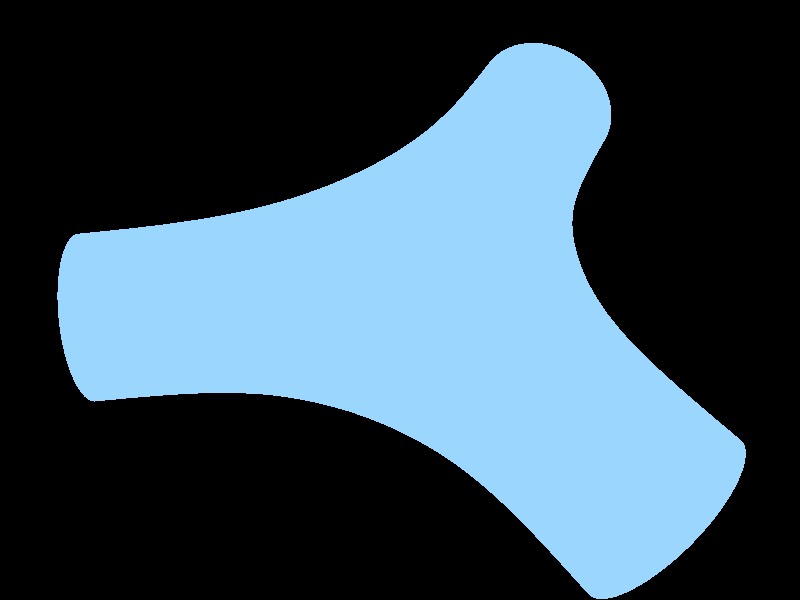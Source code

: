 // Persistence of Vision Ray Tracer Scene Description File
// for FreeCAD (http://www.freecadweb.org)

#version 3.6;

#include "colors.inc"
#include "metals.inc"

// ----------------------------------------

global_settings {
    assumed_gamma 1.0
    ambient_light color rgb <1.0,1.0,1.0>
    max_trace_level 20
}  

// ----------------------------------------


sky_sphere {
  pigment {
    gradient y
    color_map {
      [0.0 rgb <0.6,0.7,1.0>]
      [0.7 rgb <0.0,0.1,0.8>]
    }
  }
}


// ----------------------------------------

plane {
  y, -1
  texture { pigment {rgb <0.0,0.0,0.0>} finish {ambient 0.0 reflection 0.05 specular 0.0} }
}

// Standard finish
//#declare StdFinish = F_MetalA;
//#declare StdFinish = finish { diffuse 0.7 };
//#declare StdFinish = finish { phong 0.5 };
//#declare StdFinish = finish { ambient rgb <0.5,0.5,0.5> };
//#declare StdFinish = finish { crand 0.5 phong 0.9};
#declare StdFinish = finish { ambient 0.01 diffuse 0.9 phong 1.0 phong_size 70 metallic brilliance 1.5} ;

// declares positon and view direction

// Generated by FreeCAD (http://www.freecadweb.org/)
#declare cam_location =  <200.868,562.741,395.034>;
#declare cam_look_at  = <-26.7909,184.574,-36.8524>;
#declare cam_sky      = <-0.264495,-0.652149,0.710454>;
#declare cam_angle    = 45; 
camera {
  location  cam_location
  look_at   cam_look_at
  sky       cam_sky
  angle     cam_angle 
  right x*800/600
}
// Written by FreeCAD http://www.freecadweb.org/
// face number1 +++++++++++++++++++++++++++++++++++++++++++++++++++++++++++++++++++++
#declare Pov_Face1 = mesh2{
  vertex_vectors {
    96,
    <7.10472e-15,3.55271e-15,-50>,
    <173.205,300,-50>,
    <0.370267,38.125,-50>,
    <0.977264,52.6876,-50>,
    <1.84193,65.0821,-50>,
    <2.96164,76.2454,-50>,
    <4.33587,86.5754,-50>,
    <5.96555,96.2908,-50>,
    <7.8528,105.53,-50>,
    <10.0009,114.387,-50>,
    <12.4138,122.933,-50>,
    <15.448,132.27,-50>,
    <18.932,141.699,-50>,
    <22.857,151.17,-50>,
    <27.209,160.629,-50>,
    <31.9681,170.017,-50>,
    <37.109,179.274,-50>,
    <42.0373,187.445,-50>,
    <47.2246,195.418,-50>,
    <52.6437,203.154,-50>,
    <58.2655,210.614,-50>,
    <64.0603,217.765,-50>,
    <69.9981,224.577,-50>,
    <76.0494,231.026,-50>,
    <82.928,237.809,-50>,
    <90.2594,244.49,-50>,
    <98.106,251.113,-50>,
    <106.554,257.735,-50>,
    <115.725,264.434,-50>,
    <125.808,271.324,-50>,
    <137.12,278.597,-50>,
    <150.295,286.629,-50>,
    <161.727,293.355,-50>,
    <-173.205,300,-50>,
    <140.008,281.261,-50>,
    <127.093,274.505,-50>,
    <115.926,269.057,-50>,
    <105.699,264.445,-50>,
    <96.0649,260.47,-50>,
    <86.8356,257.023,-50>,
    <77.8901,254.038,-50>,
    <69.1443,251.469,-50>,
    <60.5362,249.285,-50>,
    <50.9332,247.244,-50>,
    <41.0251,245.547,-50>,
    <30.86,244.21,-50>,
    <20.4924,243.25,-50>,
    <9.98252,242.677,-50>,
    <-0.605376,242.5,-50>,
    <-10.1456,242.683,-50>,
    <-19.6443,243.188,-50>,
    <-29.0528,244.014,-50>,
    <-38.3242,245.152,-50>,
    <-47.4144,246.595,-50>,
    <-56.2829,248.331,-50>,
    <-64.8936,250.347,-50>,
    <-74.2062,252.912,-50>,
    <-83.6568,255.921,-50>,
    <-93.3152,259.404,-50>,
    <-103.273,263.409,-50>,
    <-113.66,268.001,-50>,
    <-124.668,273.288,-50>,
    <-136.623,279.449,-50>,
    <-150.167,286.843,-50>,
    <-161.709,293.381,-50>,
    <-140.378,280.62,-50>,
    <-128.07,272.813,-50>,
    <-117.768,265.867,-50>,
    <-108.66,259.315,-50>,
    <-100.401,252.96,-50>,
    <-92.8012,246.69,-50>,
    <-85.743,240.436,-50>,
    <-79.1454,234.146,-50>,
    <-72.9503,227.783,-50>,
    <-66.3815,220.487,-50>,
    <-59.9573,212.755,-50>,
    <-53.7172,204.62,-50>,
    <-47.7015,196.122,-50>,
    <-41.9507,187.307,-50>,
    <-36.5036,178.226,-50>,
    <-31.8915,169.872,-50>,
    <-27.58,161.393,-50>,
    <-23.5904,152.833,-50>,
    <-19.9407,144.234,-50>,
    <-16.6451,135.64,-50>,
    <-13.7142,127.092,-50>,
    <-11.1546,118.627,-50>,
    <-8.72001,109.28,-50>,
    <-6.60017,99.5908,-50>,
    <-4.78784,89.4846,-50>,
    <-3.27668,78.8583,-50>,
    <-2.06106,67.5668,-50>,
    <-1.13547,55.3898,-50>,
    <-0.493475,41.9559,-50>,
    <-0.124767,26.5301,-50>,
    <-0.0155959,13.2651,-50>,
  }
  normal_vectors {
    96,
    <9.11294e-15,1.01411e-14,-1>,
    <1.04111e-14,-2.38681e-14,-1>,
    <6.30781e-15,6.02973e-15,-1>,
    <5.45571e-15,4.67314e-15,-1>,
    <4.8185e-15,3.59593e-15,-1>,
    <4.31061e-15,2.68046e-15,-1>,
    <3.89424e-15,1.87504e-15,-1>,
    <3.54831e-15,1.15031e-15,-1>,
    <3.25962e-15,4.87125e-16,-1>,
    <3.01935e-15,-1.28255e-16,-1>,
    <2.82143e-15,-7.06431e-16,-1>,
    <2.64318e-15,-1.32474e-15,-1>,
    <2.50298e-15,-1.93981e-15,-1>,
    <2.40211e-15,-2.55439e-15,-1>,
    <2.34132e-15,-3.17252e-15,-1>,
    <2.32083e-15,-3.79923e-15,-1>,
    <2.3404e-15,-4.4401e-15,-1>,
    <2.39183e-15,-5.0336e-15,-1>,
    <2.4748e-15,-5.64674e-15,-1>,
    <2.58881e-15,-6.28256e-15,-1>,
    <2.73348e-15,-6.94311e-15,-1>,
    <2.90863e-15,-7.62936e-15,-1>,
    <3.1143e-15,-8.34101e-15,-1>,
    <3.35078e-15,-9.07655e-15,-1>,
    <3.65234e-15,-9.92678e-15,-1>,
    <4.01095e-15,-1.08534e-14,-1>,
    <4.43605e-15,-1.18727e-14,-1>,
    <4.94018e-15,-1.30068e-14,-1>,
    <5.54059e-15,-1.42866e-14,-1>,
    <6.26241e-15,-1.57589e-14,-1>,
    <7.14576e-15,-1.75025e-14,-1>,
    <8.26553e-15,-1.96718e-14,-1>,
    <9.30827e-15,-2.16923e-14,-1>,
    <4.38107e-16,-9.48617e-16,-1>,
    <7.31381e-15,-1.80799e-14,-1>,
    <6.19328e-15,-1.6238e-14,-1>,
    <5.26747e-15,-1.48266e-14,-1>,
    <4.45935e-15,-1.36741e-14,-1>,
    <3.73753e-15,-1.27035e-14,-1>,
    <3.08568e-15,-1.18709e-14,-1>,
    <2.49427e-15,-1.11476e-14,-1>,
    <1.95726e-15,-1.05134e-14,-1>,
    <1.47074e-15,-9.95335e-15,-1>,
    <9.7981e-16,-9.39512e-15,-1>,
    <5.333e-16,-8.88229e-15,-1>,
    <1.4012e-16,-8.41275e-15,-1>,
    <-1.92917e-16,-7.98362e-15,-1>,
    <-4.61496e-16,-7.59139e-15,-1>,
    <-6.64043e-16,-7.23202e-15,-1>,
    <-7.90839e-16,-6.93306e-15,-1>,
    <-8.67881e-16,-6.6539e-15,-1>,
    <-8.99533e-16,-6.39127e-15,-1>,
    <-8.91468e-16,-6.14206e-15,-1>,
    <-8.50337e-16,-5.90344e-15,-1>,
    <-7.83411e-16,-5.67296e-15,-1>,
    <-6.98215e-16,-5.44856e-15,-1>,
    <-5.89696e-16,-5.20168e-15,-1>,
    <-4.68133e-16,-4.94151e-15,-1>,
    <-3.38237e-16,-4.65968e-15,-1>,
    <-2.04691e-16,-4.34565e-15,-1>,
    <-7.20876e-17,-3.98542e-15,-1>,
    <5.52946e-17,-3.55886e-15,-1>,
    <1.74122e-16,-3.03389e-15,-1>,
    <2.84036e-16,-2.3504e-15,-1>,
    <3.62653e-16,-1.6867e-15,-1>,
    <2.59581e-16,-2.83279e-15,-1>,
    <2.17546e-16,-3.34983e-15,-1>,
    <1.95434e-16,-3.69303e-15,-1>,
    <1.88018e-16,-3.92332e-15,-1>,
    <1.93234e-16,-4.06862e-15,-1>,
    <2.10084e-16,-4.14529e-15,-1>,
    <2.3806e-16,-4.16416e-15,-1>,
    <2.76936e-16,-4.13298e-15,-1>,
    <3.26657e-16,-4.05755e-15,-1>,
    <3.95349e-16,-3.92561e-15,-1>,
    <4.8022e-16,-3.7426e-15,-1>,
    <5.82087e-16,-3.51111e-15,-1>,
    <7.02086e-16,-3.23452e-15,-1>,
    <8.41532e-16,-2.91681e-15,-1>,
    <1.00176e-15,-2.56223e-15,-1>,
    <1.16469e-15,-2.21514e-15,-1>,
    <1.34601e-15,-1.84466e-15,-1>,
    <1.54606e-15,-1.4534e-15,-1>,
    <1.76485e-15,-1.04355e-15,-1>,
    <2.00205e-15,-6.16778e-16,-1>,
    <2.25697e-15,-1.74221e-16,-1>,
    <2.52863e-15,2.83525e-16,-1>,
    <2.85162e-15,8.14234e-16,-1>,
    <3.2132e-15,1.3953e-15,-1>,
    <3.62146e-15,2.03896e-15,-1>,
    <4.0878e-15,2.76214e-15,-1>,
    <4.6289e-15,3.58897e-15,-1>,
    <5.27029e-15,4.55589e-15,-1>,
    <6.05478e-15,5.72293e-15,-1>,
    <7.06557e-15,7.20527e-15,-1>,
    <8.03774e-15,8.61031e-15,-1>,
  }
  face_indices {
    94,
    <26,25,39>,
    <15,14,81>,
    <38,26,39>,
    <15,80,79>,
    <15,81,80>,
    <52,75,53>,
    <2,95,94>,
    <27,26,38>,
    <11,10,85>,
    <52,76,75>,
    <11,85,84>,
    <93,2,94>,
    <37,27,38>,
    <3,2,93>,
    <51,76,52>,
    <51,77,76>,
    <92,3,93>,
    <28,27,37>,
    <50,77,51>,
    <4,3,92>,
    <50,78,77>,
    <36,28,37>,
    <91,4,92>,
    <29,28,36>,
    <35,29,36>,
    <49,78,50>,
    <5,4,91>,
    <30,29,35>,
    <12,11,84>,
    <5,91,90>,
    <48,78,49>,
    <12,84,83>,
    <48,16,79>,
    <34,30,35>,
    <48,79,78>,
    <31,30,34>,
    <6,5,90>,
    <6,90,89>,
    <47,17,16>,
    <47,18,17>,
    <47,16,48>,
    <0,95,2>,
    <1,32,34>,
    <32,31,34>,
    <60,65,61>,
    <65,62,61>,
    <65,63,62>,
    <65,64,63>,
    <65,33,64>,
    <7,6,89>,
    <7,89,88>,
    <46,18,47>,
    <46,19,18>,
    <13,12,83>,
    <45,20,19>,
    <13,83,82>,
    <45,19,46>,
    <8,7,88>,
    <8,88,87>,
    <16,15,79>,
    <44,20,45>,
    <44,21,20>,
    <60,66,65>,
    <60,67,66>,
    <60,68,67>,
    <14,13,82>,
    <59,68,60>,
    <59,69,68>,
    <43,22,21>,
    <43,21,44>,
    <14,82,81>,
    <42,23,22>,
    <58,70,69>,
    <42,22,43>,
    <58,69,59>,
    <57,70,58>,
    <9,8,87>,
    <57,71,70>,
    <9,87,86>,
    <56,71,57>,
    <56,72,71>,
    <41,24,23>,
    <41,23,42>,
    <10,9,86>,
    <10,86,85>,
    <40,25,24>,
    <55,72,56>,
    <40,24,41>,
    <55,73,72>,
    <39,25,40>,
    <54,73,55>,
    <54,74,73>,
    <53,74,54>,
    <53,75,74>,
  }
} // end of Face1



// Declare all together +++++++++++++++++++++++++++++++++++++++++++++++++++++++++++++++++++++
#declare Pov_Face = union {
mesh2{ Pov_Face1}
}
// instance to render
object {Pov_Face
 texture {
      pigment {color rgb <0.33,0.67,1>}
      finish {StdFinish } //definition on top of the project
  }
}



// Written by FreeCAD http://www.freecadweb.org/
// face number1 +++++++++++++++++++++++++++++++++++++++++++++++++++++++++++++++++++++
#declare Pov_Shape0621 = mesh2{
  vertex_vectors {
    1218,
    <-198.205,256.699,7.57306e-29>,
    <-173.205,300,-50>,
    <-198.105,256.872,-4.43257>,
    <-197.805,257.392,-8.88757>,
    <-197.363,258.157,-12.8852>,
    <-196.763,259.196,-16.7967>,
    <-196.014,260.494,-20.5716>,
    <-195.124,262.035,-24.1672>,
    <-193.984,264.011,-27.9161>,
    <-192.666,266.293,-31.4811>,
    <-191.178,268.87,-34.8351>,
    <-189.711,271.411,-37.6294>,
    <-188.14,274.132,-40.1731>,
    <-186.486,276.997,-42.4354>,
    <-184.768,279.973,-44.392>,
    <-182.773,283.428,-46.2296>,
    <-180.673,287.066,-47.7298>,
    <-178.494,290.839,-48.8667>,
    <-176.27,294.692,-49.6186>,
    <-174.733,297.354,-49.9047>,
    <-50,-2.34479e-13,-1.00974e-28>,
    <-182.07,247.34,0>,
    <-166.804,238.22,0>,
    <-154.802,230.653,0>,
    <-145.189,224.182,0>,
    <-136.914,218.206,0>,
    <-129.546,212.472,0>,
    <-122.851,206.841,0>,
    <-116.682,201.218,0>,
    <-110.938,195.537,0>,
    <-104.96,189.086,0>,
    <-99.1456,182.226,0>,
    <-93.5327,174.985,0>,
    <-88.1601,167.403,0>,
    <-83.066,159.524,0>,
    <-78.2873,151.396,0>,
    <-74.2843,143.914,0>,
    <-70.5868,136.316,0>,
    <-67.2135,128.644,0>,
    <-64.1797,120.938,0>,
    <-61.497,113.24,0>,
    <-59.1733,105.585,0>,
    <-57.0003,97.1353,0>,
    <-55.1466,88.3523,0>,
    <-53.5968,79.1133,0>,
    <-52.3382,69.2519,0>,
    <-51.3607,58.5261,0>,
    <-50.6555,46.5506,0>,
    <-50.2138,32.6198,0>,
    <-50.0267,16.6621,0>,
    <-3.77476e-15,7.10543e-15,-50>,
    <-49.8,-1.3179e-13,-4.43257>,
    <-49.2,-6.45509e-14,-8.88757>,
    <-48.3157,-2.80816e-14,-12.8852>,
    <-47.1165,-8.93528e-15,-16.7967>,
    <-45.6176,-1.41457e-15,-20.5716>,
    <-43.8381,-6.38258e-18,-24.1672>,
    <-41.557,0,-27.9161>,
    <-38.921,0,-31.4811>,
    <-35.9458,0,-34.8351>,
    <-33.0112,0,-37.6294>,
    <-29.8702,0,-40.1731>,
    <-26.5614,0,-42.4354>,
    <-23.125,0,-44.392>,
    <-19.1354,0,-46.2296>,
    <-14.9352,0,-47.7298>,
    <-10.578,0,-48.8667>,
    <-6.12899,0,-49.6186>,
    <-3.05555,0,-49.9047>,
    <-156.72,290.429,-50>,
    <-148.52,285.568,-50>,
    <-140.373,280.617,-50>,
    <-128.065,272.81,-50>,
    <-117.763,265.864,-50>,
    <-108.655,259.312,-50>,
    <-100.397,252.957,-50>,
    <-92.7976,246.688,-50>,
    <-85.74,240.434,-50>,
    <-79.143,234.145,-50>,
    <-72.9487,227.783,-50>,
    <-66.3802,220.487,-50>,
    <-59.9563,212.755,-50>,
    <-53.7164,204.62,-50>,
    <-47.7011,196.122,-50>,
    <-41.9505,187.307,-50>,
    <-36.5036,178.226,-50>,
    <-31.8917,169.872,-50>,
    <-27.5803,161.393,-50>,
    <-23.5908,152.832,-50>,
    <-19.9412,144.234,-50>,
    <-16.6456,135.64,-50>,
    <-13.7148,127.091,-50>,
    <-11.1553,118.626,-50>,
    <-8.72047,109.278,-50>,
    <-6.6005,99.5882,-50>,
    <-4.78805,89.4813,-50>,
    <-3.27681,78.8545,-50>,
    <-2.06113,67.5627,-50>,
    <-1.1355,55.3855,-50>,
    <-0.493481,41.9519,-50>,
    <-0.124766,26.5269,-50>,
    <-0.0155957,13.2632,-50>,
    <-182.032,247.549,-4.43257>,
    <-181.97,247.513,-4.43257>,
    <-181.73,248.067,-8.88757>,
    <-181.667,248.03,-8.88757>,
    <-181.282,248.829,-12.8852>,
    <-181.219,248.792,-12.8852>,
    <-174.32,242.994,-4.43257>,
    <-180.671,249.861,-16.7967>,
    <-180.608,249.824,-16.7967>,
    <-174.014,243.509,-8.88757>,
    <-179.904,251.149,-20.5716>,
    <-179.841,251.112,-20.5716>,
    <-173.558,244.267,-12.8852>,
    <-166.82,238.464,-4.43257>,
    <-166.702,238.392,-4.43257>,
    <-178.99,252.676,-24.1672>,
    <-178.926,252.639,-24.1672>,
    <-172.935,245.291,-16.7967>,
    <-166.51,238.977,-8.88757>,
    <-166.392,238.904,-8.88757>,
    <-177.812,254.63,-27.9161>,
    <-177.749,254.593,-27.9161>,
    <-172.148,246.566,-20.5716>,
    <-166.045,239.727,-12.8852>,
    <-165.926,239.655,-12.8852>,
    <-176.449,256.887,-31.4811>,
    <-176.385,256.849,-31.4811>,
    <-171.205,248.076,-24.1672>,
    <-165.404,240.74,-16.7967>,
    <-165.285,240.667,-16.7967>,
    <-155.769,231.517,-4.43257>,
    <-154.698,230.822,-4.43257>,
    <-174.912,259.434,-34.8351>,
    <-174.847,259.397,-34.8351>,
    <-169.985,250.006,-27.9161>,
    <-164.59,242,-20.5716>,
    <-164.471,241.926,-20.5716>,
    <-155.449,232.022,-8.88757>,
    <-154.378,231.326,-8.88757>,
    <-173.398,261.949,-37.6294>,
    <-173.334,261.911,-37.6294>,
    <-168.57,252.232,-31.4811>,
    <-163.61,243.487,-24.1672>,
    <-163.49,243.414,-24.1672>,
    <-154.965,232.759,-12.8852>,
    <-171.784,264.644,-40.1731>,
    <-171.719,264.606,-40.1731>,
    <-153.891,232.061,-12.8852>,
    <-166.974,254.747,-34.8351>,
    <-162.335,245.384,-27.9161>,
    <-162.214,245.31,-27.9161>,
    <-146.745,225.501,-4.43257>,
    <-154.291,233.75,-16.7967>,
    <-170.091,267.487,-42.4354>,
    <-170.026,267.449,-42.4354>,
    <-145.082,224.349,-4.43257>,
    <-153.213,233.049,-16.7967>,
    <-165.408,257.231,-37.6294>,
    <-160.852,247.572,-31.4811>,
    <-160.729,247.497,-31.4811>,
    <-146.416,225.996,-8.88757>,
    <-153.426,234.977,-20.5716>,
    <-168.342,270.444,-44.392>,
    <-168.277,270.406,-44.392>,
    <-152.343,234.273,-20.5716>,
    <-144.751,224.843,-8.88757>,
    <-163.743,259.895,-40.1731>,
    <-159.181,250.043,-34.8351>,
    <-159.057,249.967,-34.8351>,
    <-145.912,226.718,-12.8852>,
    <-152.375,236.422,-24.1672>,
    <-166.323,273.884,-46.2296>,
    <-151.284,235.713,-24.1672>,
    <-166.257,273.846,-46.2296>,
    <-138.914,219.935,-4.43257>,
    <-144.243,225.561,-12.8852>,
    <-162.005,262.711,-42.4354>,
    <-157.545,252.486,-37.6294>,
    <-157.421,252.41,-37.6294>,
    <-145.204,227.686,-16.7967>,
    <-150.995,238.258,-27.9161>,
    <-136.805,218.369,-4.43257>,
    <-149.893,237.543,-27.9161>,
    <-164.206,277.51,-47.7298>,
    <-164.14,277.472,-47.7298>,
    <-143.529,226.524,-16.7967>,
    <-160.22,265.646,-44.392>,
    <-138.574,220.421,-8.88757>,
    <-155.814,255.111,-40.1731>,
    <-155.688,255.034,-40.1731>,
    <-144.289,228.88,-20.5716>,
    <-149.385,240.372,-31.4811>,
    <-136.462,218.851,-8.88757>,
    <-142.604,227.712,-20.5716>,
    <-148.269,239.648,-31.4811>,
    <-138.051,221.126,-12.8852>,
    <-162.017,281.277,-48.8667>,
    <-161.951,281.238,-48.8667>,
    <-158.171,269.067,-46.2296>,
    <-154.017,257.891,-42.4354>,
    <-153.89,257.813,-42.4354>,
    <-131.915,214.612,-4.43257>,
    <-143.167,230.282,-24.1672>,
    <-147.573,242.76,-34.8351>,
    <-135.932,219.552,-12.8852>,
    <-141.468,229.105,-24.1672>,
    <-137.31,222.068,-16.7967>,
    <-146.441,242.028,-34.8351>,
    <-156.033,272.678,-47.7298>,
    <-159.787,285.125,-49.6186>,
    <-129.434,212.631,-4.43257>,
    <-159.721,285.086,-49.6186>,
    <-152.184,260.795,-44.392>,
    <-152.056,260.717,-44.392>,
    <-131.565,215.086,-8.88757>,
    <-141.686,232.058,-27.9161>,
    <-145.807,245.127,-37.6294>,
    <-135.182,220.487,-16.7967>,
    <-158.248,287.784,-49.9047>,
    <-158.183,287.746,-49.9047>,
    <-139.967,230.869,-27.9161>,
    <-136.345,223.23,-20.5716>,
    <-144.661,244.386,-37.6294>,
    <-153.831,276.433,-48.8667>,
    <-150.095,264.188,-46.2296>,
    <-129.08,213.101,-8.88757>,
    <-149.966,264.109,-46.2296>,
    <-131.021,215.774,-12.8852>,
    <-139.951,234.099,-31.4811>,
    <-125.548,209.416,-4.43257>,
    <-143.95,247.676,-40.1731>,
    <-134.204,221.639,-20.5716>,
    <-135.156,224.589,-24.1672>,
    <-142.79,246.927,-40.1731>,
    <-138.207,232.896,-31.4811>,
    <-128.528,213.781,-12.8852>,
    <-147.929,267.777,-47.7298>,
    <-151.594,280.273,-49.6186>,
    <-147.8,267.698,-47.7298>,
    <-130.248,216.691,-16.7967>,
    <-122.736,206.995,-4.43257>,
    <-138.001,236.407,-34.8351>,
    <-142.04,250.385,-42.4354>,
    <-125.186,209.877,-8.88757>,
    <-132.995,222.986,-24.1672>,
    <-140.868,249.628,-42.4354>,
    <-133.577,226.307,-27.9161>,
    <-136.23,235.188,-34.8351>,
    <-150.052,282.928,-49.9047>,
    <-127.742,214.689,-16.7967>,
    <-129.236,217.819,-20.5716>,
    <-145.707,271.514,-48.8667>,
    <-145.578,271.434,-48.8667>,
    <-136.106,238.697,-37.6294>,
    <-140.115,253.228,-44.392>,
    <-124.623,210.546,-12.8852>,
    <-122.369,207.45,-8.88757>,
    <-119.683,204.269,-4.43257>,
    <-131.389,224.687,-27.9161>,
    <-138.932,252.463,-44.392>,
    <-131.723,228.279,-31.4811>,
    <-134.31,237.463,-37.6294>,
    <-126.713,215.804,-20.5716>,
    <-127.982,219.137,-24.1672>,
    <-134.126,241.171,-40.1731>,
    <-143.457,275.339,-49.6186>,
    <-143.327,275.259,-49.6186>,
    <-137.946,256.561,-46.2296>,
    <-123.817,211.437,-16.7967>,
    <-121.796,208.11,-12.8852>,
    <-119.31,204.717,-8.88757>,
    <-129.502,226.64,-31.4811>,
    <-116.563,201.367,-4.43257>,
    <-136.755,255.79,-46.2296>,
    <-132.305,239.921,-40.1731>,
    <-129.641,230.51,-34.8351>,
    <-125.436,217.107,-24.1672>,
    <-141.909,277.985,-49.9047>,
    <-141.78,277.905,-49.9047>,
    <-126.311,220.8,-27.9161>,
    <-132.104,243.807,-42.4354>,
    <-122.761,212.532,-20.5716>,
    <-120.977,208.988,-16.7967>,
    <-135.721,260.1,-47.7298>,
    <-114.234,199.119,-4.43257>,
    <-118.727,205.366,-12.8852>,
    <-127.382,228.849,-34.8351>,
    <-116.183,201.807,-8.88757>,
    <-130.261,242.543,-42.4354>,
    <-134.523,259.322,-47.7298>,
    <-127.623,232.726,-37.6294>,
    <-123.732,218.749,-27.9161>,
    <-130.085,246.583,-44.392>,
    <-124.346,222.707,-31.4811>,
    <-121.447,213.81,-24.1672>,
    <-119.899,210.068,-20.5716>,
    <-117.892,206.23,-16.7967>,
    <-133.458,263.793,-48.8667>,
    <-113.849,199.552,-8.88757>,
    <-125.33,231.044,-37.6294>,
    <-115.589,202.444,-12.8852>,
    <-128.223,245.305,-44.392>,
    <-110.815,195.679,-4.43257>,
    <-125.523,235.125,-40.1731>,
    <-132.255,263.01,-48.8667>,
    <-121.726,220.633,-31.4811>,
    <-127.834,249.85,-46.2296>,
    <-122.139,224.865,-34.8351>,
    <-118.559,211.328,-24.1672>,
    <-119.69,215.421,-27.9161>,
    <-109.135,193.924,-4.43257>,
    <-116.793,207.293,-20.5716>,
    <-123.196,233.421,-40.1731>,
    <-113.247,200.18,-12.8852>,
    <-131.178,267.58,-49.6186>,
    <-114.738,203.294,-16.7967>,
    <-125.955,248.558,-46.2296>,
    <-123.392,237.687,-42.4354>,
    <-110.423,196.102,-8.88757>,
    <-129.971,266.792,-49.6186>,
    <-119.475,222.764,-34.8351>,
    <-120.005,227.01,-37.6294>,
    <-125.546,253.328,-47.7298>,
    <-116.765,212.916,-27.9161>,
    <-129.615,270.201,-49.9047>,
    <-117.622,217.268,-31.4811>,
    <-115.423,208.533,-24.1672>,
    <-121.034,235.963,-42.4354>,
    <-108.739,194.341,-8.88757>,
    <-112.383,201.018,-16.7967>,
    <-113.616,204.338,-20.5716>,
    <-121.28,240.394,-44.392>,
    <-128.406,269.41,-49.9047>,
    <-123.653,252.023,-47.7298>,
    <-109.808,196.715,-12.8852>,
    <-117.299,224.884,-37.6294>,
    <-104.833,189.222,-4.43257>,
    <-117.791,229.336,-40.1731>,
    <-123.234,256.966,-48.8667>,
    <-118.895,238.648,-44.392>,
    <-114.651,214.737,-31.4811>,
    <-115.3,219.358,-34.8351>,
    <-113.588,210.096,-27.9161>,
    <-108.117,194.947,-12.8852>,
    <-111.244,202.048,-20.5716>,
    <-103.74,187.978,-4.43257>,
    <-112.217,205.558,-24.1672>,
    <-118.945,243.588,-46.2296>,
    <-108.926,197.535,-16.7967>,
    <-121.331,255.647,-48.8667>,
    <-115.044,227.183,-40.1731>,
    <-115.555,231.825,-42.4354>,
    <-104.425,189.623,-8.88757>,
    <-113.058,221.437,-37.6294>,
    <-116.536,241.82,-46.2296>,
    <-109.824,203.253,-24.1672>,
    <-120.917,260.701,-49.6186>,
    <-112.279,216.797,-34.8351>,
    <-107.226,195.758,-16.7967>,
    <-111.427,211.889,-31.4811>,
    <-110.342,207.096,-27.9161>,
    <-103.33,188.376,-8.88757>,
    <-107.763,198.546,-20.5716>,
    <-116.588,246.996,-47.7298>,
    <-112.769,229.644,-42.4354>,
    <-119.006,259.37,-49.6186>,
    <-113.351,234.459,-44.392>,
    <-103.788,190.209,-12.8852>,
    <-119.333,263.288,-49.9047>,
    <-110.738,223.693,-40.1731>,
    <-109.99,218.847,-37.6294>,
    <-106.052,196.758,-20.5716>,
    <-99.0129,182.352,-4.43257>,
    <-107.92,204.773,-27.9161>,
    <-114.159,245.206,-47.7298>,
    <-109.001,213.917,-34.8351>,
    <-102.688,188.956,-12.8852>,
    <-108.133,208.861,-31.4811>,
    <-98.4751,181.686,-4.43257>,
    <-117.416,261.95,-49.9047>,
    <-106.313,199.728,-24.1672>,
    <-114.222,250.566,-48.8667>,
    <-110.532,232.251,-44.392>,
    <-110.932,237.575,-46.2296>,
    <-102.874,190.996,-16.7967>,
    <-108.402,226.109,-42.4354>,
    <-107.623,221.07,-40.1731>,
    <-104.587,197.929,-24.1672>,
    <-106.661,215.935,-37.6294>,
    <-105.676,206.517,-31.4811>,
    <-98.5902,182.731,-8.88757>,
    <-111.775,248.755,-48.8667>,
    <-101.769,189.736,-16.7967>,
    <-105.653,210.856,-34.8351>,
    <-104.368,201.222,-27.9161>,
    <-98.0509,182.062,-8.88757>,
    <-108.08,235.334,-46.2296>,
    <-111.861,254.236,-49.6186>,
    <-101.671,191.968,-20.5716>,
    <-108.504,240.903,-47.7298>,
    <-106.11,228.669,-44.392>,
    <-105.242,223.453,-42.4354>,
    <-102.623,199.41,-27.9161>,
    <-104.243,218.123,-40.1731>,
    <-97.9298,183.287,-12.8852>,
    <-100.558,190.702,-20.5716>,
    <-103.157,208.489,-34.8351>,
    <-103.262,212.842,-37.6294>,
    <-109.4,252.403,-49.6186>,
    <-110.25,256.78,-49.9047>,
    <-97.3884,182.615,-12.8852>,
    <-102.074,202.937,-31.4811>,
    <-93.3943,175.103,-4.43257>,
    <-93.3714,175.072,-4.43257>,
    <-105.624,238.631,-47.7298>,
    <-100.17,193.112,-24.1672>,
    <-106.077,244.395,-48.8667>,
    <-102.909,225.977,-44.392>,
    <-103.605,231.699,-46.2296>,
    <-101.813,220.468,-42.4354>,
    <-107.78,254.933,-49.9047>,
    <-100.307,201.112,-31.4811>,
    <-99.049,191.838,-24.1672>,
    <-96.9853,184.037,-16.7967>,
    <-100.729,210.451,-37.6294>,
    <-100.792,214.994,-40.1731>,
    <-96.441,183.362,-16.7967>,
    <-99.5012,204.876,-34.8351>,
    <-92.9553,175.456,-8.88757>,
    <-92.9324,175.425,-8.88757>,
    <-103.173,242.09,-48.8667>,
    <-98.1592,194.562,-27.9161>,
    <-100.364,228.966,-46.2296>,
    <-103.665,247.987,-49.6186>,
    <-99.4351,222.952,-44.392>,
    <-101.102,234.941,-47.7298>,
    <-98.2218,212.576,-40.1731>,
    <-95.7439,184.972,-20.5716>,
    <-97.7082,203.036,-34.8351>,
    <-97.0267,193.281,-27.9161>,
    <-98.3126,217.299,-42.4354>,
    <-95.1963,184.293,-20.5716>,
    <-97.021,206.804,-37.6294>,
    <-92.272,175.979,-12.8852>,
    <-92.249,175.948,-12.8852>,
    <-88.4608,168.166,-4.43257>,
    <-102.021,250.477,-49.9047>,
    <-95.789,196.232,-31.4811>,
    <-100.739,245.648,-49.6186>,
    <-88.0156,167.511,-4.43257>,
    <-97.8256,232.163,-47.7298>,
    <-96.8453,225.892,-46.2296>,
    <-95.7051,214.851,-42.4354>,
    <-94.1989,186.077,-24.1672>,
    <-98.6105,238.342,-48.8667>,
    <-95.2033,204.947,-37.6294>,
    <-95.8887,219.739,-44.392>,
    <-94.6436,194.943,-31.4811>,
    <-93.6473,185.395,-24.1672>,
    <-94.4596,208.89,-40.1731>,
    <-91.298,176.692,-16.7967>,
    <-91.2749,176.661,-16.7967>,
    <-99.0822,248.116,-49.9047>,
    <-88.0066,168.495,-8.88757>,
    <-93.129,198.118,-34.8351>,
    <-87.56,167.837,-8.88757>,
    <-93.2463,217.257,-44.392>,
    <-92.6164,207.014,-40.1731>,
    <-95.3011,235.518,-48.8667>,
    <-94.2657,229.037,-47.7298>,
    <-92.1313,187.488,-27.9161>,
    <-96.1393,241.842,-49.6186>,
    <-93.2513,222.627,-46.2296>,
    <-91.9689,196.82,-34.8351>,
    <-91.5748,186.803,-27.9161>,
    <-91.8896,211.119,-42.4354>,
    <-90.0217,177.588,-20.5716>,
    <-89.9984,177.556,-20.5716>,
    <-87.3026,168.987,-12.8852>,
    <-90.5644,199.988,-37.6294>,
    <-83.7749,161.003,-4.43257>,
    <-94.4586,244.271,-49.9047>,
    <-86.8541,168.327,-12.8852>,
    <-90.0206,209.22,-42.4354>,
    <-90.5724,220.102,-46.2296>,
    <-89.6959,189.117,-31.4811>,
    <-92.8,238.971,-49.6186>,
    <-91.7031,232.337,-48.8667>,
    <-89.39,198.68,-37.6294>,
    <-90.6271,225.713,-47.7298>,
    <-89.3792,213.473,-44.392>,
    <-82.9154,159.621,-4.43257>,
    <-89.134,188.427,-31.4811>,
    <-88.4374,178.655,-24.1672>,
    <-88.414,178.624,-24.1672>,
    <-87.9148,202.006,-40.1731>,
    <-86.3028,169.664,-16.7967>,
    <-91.0998,241.366,-49.9047>,
    <-87.4848,211.548,-44.392>,
    <-85.852,169,-16.7967>,
    <-83.3054,161.306,-8.88757>,
    <-87.9131,223.142,-47.7298>,
    <-86.7251,200.685,-40.1731>,
    <-86.9624,190.956,-34.8351>,
    <-89.1664,235.733,-49.6186>,
    <-88.0223,228.951,-48.8667>,
    <-86.6501,216.252,-46.2296>,
    <-82.443,159.92,-8.88757>,
    <-86.3941,190.262,-34.8351>,
    <-86.322,180.029,-27.9161>,
    <-86.2984,179.998,-27.9161>,
    <-85.2545,204.153,-42.4354>,
    <-84.9971,170.522,-20.5716>,
    <-84.5437,169.855,-20.5716>,
    <-84.7279,214.293,-46.2296>,
    <-82.5812,161.766,-12.8852>,
    <-87.4427,238.089,-49.9047>,
    <-84.0487,202.817,-42.4354>,
    <-79.3441,153.622,-4.43257>,
    <-84.3248,192.773,-37.6294>,
    <-85.2747,226.329,-48.8667>,
    <-83.7503,192.074,-37.6294>,
    <-83.9367,219.217,-47.7298>,
    <-81.715,160.373,-12.8852>,
    <-85.4455,232.283,-49.6186>,
    <-83.833,181.62,-31.4811>,
    <-83.8092,181.588,-31.4811>,
    <-82.6537,206.409,-44.392>,
    <-83.3812,171.555,-24.1672>,
    <-78.1305,151.482,-4.43257>,
    <-82.9251,170.884,-24.1672>,
    <-81.5569,162.406,-16.7967>,
    <-81.9866,217.218,-47.7298>,
    <-81.4314,205.054,-44.392>,
    <-81.5965,194.724,-40.1731>,
    <-83.6952,234.593,-49.9047>,
    <-78.8594,153.9,-8.88757>,
    <-82.6654,229.608,-49.6186>,
    <-81.015,194.019,-40.1731>,
    <-80.6864,161.006,-16.7967>,
    <-81.2451,222.324,-48.8667>,
    <-81.0384,183.415,-34.8351>,
    <-81.0143,183.383,-34.8351>,
    <-79.8237,209.06,-46.2296>,
    <-81.2296,172.895,-27.9161>,
    <-77.6415,151.753,-8.88757>,
    <-80.7704,172.222,-27.9161>,
    <-80.2245,163.226,-20.5716>,
    <-80.8933,231.882,-49.9047>,
    <-78.8524,196.786,-42.4354>,
    <-78.5824,207.68,-46.2296>,
    <-79.2673,220.282,-48.8667>,
    <-75.5981,146.83,-4.43257>,
    <-78.1156,154.327,-12.8852>,
    <-78.2634,196.074,-42.4354>,
    <-79.3491,161.819,-20.5716>,
    <-78.3388,185.181,-37.6294>,
    <-78.3145,185.149,-37.6294>,
    <-78.5837,225.517,-49.6186>,
    <-77.0074,211.877,-47.7298>,
    <-78.7008,174.453,-31.4811>,
    <-76.8923,152.17,-12.8852>,
    <-78.5812,164.223,-24.1672>,
    <-78.2383,173.777,-31.4811>,
    <-74.1221,143.991,-4.43257>,
    <-76.1637,198.938,-44.392>,
    <-75.7462,210.468,-47.7298>,
    <-77.0683,154.929,-16.7967>,
    <-75.5666,198.215,-44.392>,
    <-76.5783,223.43,-49.6186>,
    <-75.1,147.084,-8.88757>,
    <-77.7011,162.808,-24.1672>,
    <-76.7764,227.731,-49.9047>,
    <-75.5411,187.066,-40.1731>,
    <-75.5165,187.033,-40.1731>,
    <-75.8604,176.209,-34.8351>,
    <-74.2118,214.821,-48.8667>,
    <-75.8387,152.761,-16.7967>,
    <-76.3998,165.53,-27.9161>,
    <-74.7522,225.611,-49.9047>,
    <-75.3943,175.529,-34.8351>,
    <-73.2303,201.448,-46.2296>,
    <-73.6186,144.235,-8.88757>,
    <-72.1008,139.93,-4.43257>,
    <-75.7116,155.709,-20.5716>,
    <-74.3392,147.481,-12.8852>,
    <-72.9301,213.378,-48.8667>,
    <-72.6233,200.712,-46.2296>,
    <-75.5147,164.108,-27.9161>,
    <-72.72,189.042,-42.4354>,
    <-72.6951,189.009,-42.4354>,
    <-73.1131,177.929,-37.6294>,
    <-74.4755,153.529,-20.5716>,
    <-71.446,217.841,-49.6186>,
    <-72.6429,177.245,-37.6294>,
    <-73.8394,167.054,-31.4811>,
    <-72.8511,144.619,-12.8852>,
    <-70.3041,204.101,-47.7298>,
    <-74.0447,156.669,-24.1672>,
    <-70.4192,136.383,-4.43257>,
    <-73.2726,148.047,-16.7967>,
    <-71.5898,140.161,-8.88757>,
    <-69.6866,203.347,-47.7298>,
    <-70.1433,216.363,-49.6186>,
    <-69.9462,191.084,-44.392>,
    <-72.9492,165.627,-31.4811>,
    <-69.921,191.051,-44.392>,
    <-69.5672,219.932,-49.9047>,
    <-70.2598,179.752,-40.1731>,
    <-72.8025,154.478,-24.1672>,
    <-69.7848,179.062,-40.1731>,
    <-70.9626,168.77,-34.8351>,
    <-71.7769,145.171,-16.7967>,
    <-68.2502,218.43,-49.9047>,
    <-68.8684,132.957,-4.43257>,
    <-71.8393,157.939,-27.9161>,
    <-71.896,148.791,-20.5716>,
    <-67.3938,206.859,-48.8667>,
    <-70.813,140.527,-12.8852>,
    <-69.9019,136.602,-8.88757>,
    <-66.7649,206.088,-48.8667>,
    <-66.9082,193.443,-46.2296>,
    <-66.8826,193.409,-46.2296>,
    <-70.0664,167.335,-34.8351>,
    <-67.374,181.647,-42.4354>,
    <-70.5913,155.737,-27.9161>,
    <-66.8933,180.949,-42.4354>,
    <-68.1756,170.444,-37.6294>,
    <-70.3927,145.899,-20.5716>,
    <-70.2109,149.715,-24.1672>,
    <-69.2547,159.428,-31.4811>,
    <-69.7283,141.058,-16.7967>,
    <-68.3452,133.165,-8.88757>,
    <-69.1172,136.953,-12.8852>,
    <-64.5102,209.682,-49.6186>,
    <-67.0409,128.702,-4.43257>,
    <-67.2727,168.999,-37.6294>,
    <-63.8669,195.915,-47.7298>,
    <-63.8697,208.89,-49.6186>,
    <-63.8408,195.88,-47.7298>,
    <-64.5254,183.584,-44.392>,
    <-64.038,182.876,-44.392>,
    <-68.001,157.216,-31.4811>,
    <-65.274,172.204,-40.1731>,
    <-68.7007,146.808,-24.1672>,
    <-62.5499,211.633,-49.9047>,
    <-65.9144,125.944,-4.43257>,
    <-67.9885,150.95,-27.9161>,
    <-68.3338,141.763,-20.5716>,
    <-67.5531,133.501,-12.8852>,
    <-68.0239,137.465,-16.7967>,
    <-66.3494,161.102,-34.8351>,
    <-61.9012,210.828,-49.9047>,
    <-64.3628,170.747,-40.1731>,
    <-66.5106,128.896,-8.88757>,
    <-60.8333,198.471,-48.8667>,
    <-60.8066,198.435,-48.8667>,
    <-61.3918,185.796,-46.2296>,
    <-60.8956,185.074,-46.2296>,
    <-62.3293,174.015,-42.4354>,
    <-65.0889,158.877,-34.8351>,
    <-66.4723,148.027,-27.9161>,
    <-66.6329,142.65,-24.1672>,
    <-66.621,138.15,-20.5716>,
    <-66.4518,133.995,-16.7967>,
    <-65.3875,152.404,-31.4811>,
    <-63.5299,162.726,-37.6294>,
    <-65.3797,126.13,-8.88757>,
    <-61.4076,172.542,-42.4354>,
    <-65.7099,129.214,-12.8852>,
    <-64.0024,120.988,-4.43257>,
    <-57.8211,201.075,-49.6186>,
    <-57.7939,201.039,-49.6186>,
    <-58.2423,188.093,-47.7298>,
    <-59.4097,175.843,-44.392>,
    <-62.2614,160.487,-37.6294>,
    <-57.736,187.354,-47.7298>,
    <-63.8659,149.466,-31.4811>,
    <-63.2493,118.925,-4.43257>,
    <-64.913,139.017,-24.1672>,
    <-60.5867,164.42,-40.1731>,
    <-64.3971,143.847,-27.9161>,
    <-65.0413,134.661,-20.5716>,
    <-64.5736,126.436,-12.8852>,
    <-58.4749,174.349,-44.392>,
    <-62.4626,154.037,-34.8351>,
    <-64.5991,129.686,-16.7967>,
    <-55.771,202.872,-49.9047>,
    <-55.7434,202.835,-49.9047>,
    <-63.4601,121.158,-8.88757>,
    <-55.0904,190.451,-48.8667>,
    <-59.3075,162.161,-40.1731>,
    <-56.182,177.903,-46.2296>,
    <-54.5729,189.694,-48.8667>,
    <-60.9344,151.08,-34.8351>,
    <-57.5887,166.145,-42.4354>,
    <-63.3271,135.508,-24.1672>,
    <-62.6717,140.192,-27.9161>,
    <-63.4571,126.894,-16.7967>,
    <-62.7039,119.089,-8.88757>,
    <-61.7842,145.261,-31.4811>,
    <-59.6195,155.613,-37.6294>,
    <-55.2296,176.38,-46.2296>,
    <-63.1798,130.327,-20.5716>,
    <-62.6448,121.444,-12.8852>,
    <-61.3155,113.281,-4.43257>,
    <-56.2952,163.86,-42.4354>,
    <-51.9533,192.842,-49.6186>,
    <-52.9234,180.019,-47.7298>,
    <-60.8805,111.931,-4.43257>,
    <-58.083,152.635,-37.6294>,
    <-54.6018,167.861,-44.392>,
    <-51.4241,192.065,-49.6186>,
    <-62.0323,127.519,-20.5716>,
    <-61.081,136.661,-27.9161>,
    <-56.6441,157.245,-40.1731>,
    <-61.8851,119.366,-12.8852>,
    <-60.0542,141.585,-31.4811>,
    <-58.8447,146.848,-34.8351>,
    <-61.4584,131.148,-24.1672>,
    <-51.9503,178.46,-47.7298>,
    <-61.5185,121.875,-16.7967>,
    <-49.8154,194.488,-49.9047>,
    <-53.2899,165.544,-44.392>,
    <-60.7623,113.429,-8.88757>,
    <-49.2779,193.696,-49.9047>,
    <-55.0957,154.24,-40.1731>,
    <-49.6507,182.172,-48.8667>,
    <-51.2822,169.765,-46.2296>,
    <-60.3068,128.322,-24.1672>,
    <-53.6026,158.888,-42.4354>,
    <-60.3256,112.075,-8.88757>,
    <-60.7548,119.787,-16.7967>,
    <-58.4599,138.031,-31.4811>,
    <-55.9827,148.372,-37.6294>,
    <-57.1089,143.146,-34.8351>,
    <-59.2075,132.273,-27.9161>,
    <-48.6545,180.574,-48.8667>,
    <-60.0847,122.47,-20.5716>,
    <-49.9446,167.403,-46.2296>,
    <-59.9341,113.683,-12.8852>,
    <-58.988,105.62,-4.43257>,
    <-52.0375,155.849,-42.4354>,
    <-58.8125,104.992,-4.43257>,
    <-50.5589,160.501,-44.392>,
    <-46.3848,184.342,-49.6186>,
    <-59.3176,120.37,-20.5716>,
    <-59.4953,112.324,-12.8852>,
    <-58.0531,129.428,-27.9161>,
    <-47.915,171.695,-47.7298>,
    <-52.9797,149.937,-40.1731>,
    <-54.2388,144.641,-37.6294>,
    <-55.51,139.565,-34.8351>,
    <-56.5829,133.613,-31.4811>,
    <-58.3522,123.242,-24.1672>,
    <-45.364,182.702,-49.6186>,
    <-58.7939,114.074,-16.7967>,
    <-46.5468,169.28,-47.7298>,
    <-44.156,185.831,-49.9047>,
    <-48.9713,157.419,-44.392>,
    <-58.4254,105.747,-8.88757>,
    <-58.2492,105.117,-8.88757>,
    <-57.5825,121.128,-24.1672>,
    <-47.1595,162.264,-46.2296>,
    <-58.3529,112.708,-16.7967>,
    <-49.899,151.497,-42.4354>,
    <-51.2233,146.171,-40.1731>,
    <-55.4267,130.747,-31.4811>,
    <-52.633,141.032,-37.6294>,
    <-44.5205,173.639,-48.8667>,
    <-43.1177,184.16,-49.9047>,
    <-53.6282,135.111,-34.8351>,
    <-56.0944,124.311,-27.9161>,
    <-57.3477,114.622,-20.5716>,
    <-43.1176,171.163,-48.8667>,
    <-57.5858,105.97,-12.8852>,
    <-45.5399,159.123,-46.2296>,
    <-57.4088,105.339,-12.8852>,
    <-46.8021,153.005,-44.392>,
    <-56.9047,113.247,-20.5716>,
    <-56.8454,97.3074,-4.43257>,
    <-55.3231,122.18,-27.9161>,
    <-56.8115,97.1629,-4.43257>,
    <-48.1242,147.687,-42.4354>,
    <-43.6964,164.025,-47.7298>,
    <-49.6065,142.527,-40.1731>,
    <-52.4696,132.221,-34.8351>,
    <-41.1237,175.583,-49.6186>,
    <-50.7438,136.541,-37.6294>,
    <-53.4656,125.588,-31.4811>,
    <-55.606,115.34,-24.1672>,
    <-56.4337,106.321,-16.7967>,
    <-39.6835,173.042,-49.6186>,
    <-42.038,160.815,-47.7298>,
    <-55.1615,113.955,-24.1672>,
    <-56.2558,105.686,-16.7967>,
    <-45.0018,149.141,-44.392>,
    <-38.8022,176.911,-49.9047>,
    <-43.3264,154.625,-46.2296>,
    <-46.4908,144,-42.4354>,
    <-52.6936,123.439,-31.4811>,
    <-56.2741,97.4136,-8.88757>,
    <-49.581,133.624,-37.6294>,
    <-56.2401,97.2687,-8.88757>,
    <-40.1931,165.779,-48.8667>,
    <-47.7049,137.991,-40.1731>,
    <-50.5051,127.016,-34.8351>,
    <-53.3432,116.345,-27.9161>,
    <-37.3354,174.325,-49.9047>,
    <-54.9769,106.819,-20.5716>,
    <-54.7982,106.18,-20.5716>,
    <-43.3447,145.402,-44.392>,
    <-52.8979,114.948,-27.9161>,
    <-38.4906,162.491,-48.8667>,
    <-41.4888,150.69,-46.2296>,
    <-46.5346,135.044,-40.1731>,
    <-39.7705,156.219,-47.7298>,
    <-55.4241,97.6057,-12.8852>,
    <-49.7319,124.846,-34.8351>,
    <-55.3899,97.4602,-12.8852>,
    <-55.1327,89.3019,-4.43257>,
    <-44.5698,139.409,-42.4354>,
    <-36.679,167.519,-49.6186>,
    <-54.9549,88.3737,-4.43257>,
    <-47.6099,128.37,-37.6294>,
    <-50.7123,117.549,-31.4811>,
    <-53.2275,107.48,-24.1672>,
    <-53.0482,106.836,-24.1672>,
    <-39.797,146.882,-46.2296>,
    <-34.2741,168.703,-49.9047>,
    <-43.3878,136.427,-42.4354>,
    <-50.2668,116.139,-31.4811>,
    <-54.2611,97.9128,-16.7967>,
    <-34.9285,164.147,-49.6186>,
    <-46.8344,126.179,-37.6294>,
    <-37.8871,152.199,-47.7298>,
    <-54.2267,97.7666,-16.7967>,
    <-36.1612,157.786,-48.8667>,
    <-41.3959,140.747,-44.392>,
    <-54.5544,89.3899,-8.88757>,
    <-44.5514,129.733,-40.1731>,
    <-54.3759,88.4597,-8.88757>,
    <-47.7482,118.895,-34.8351>,
    <-50.9609,108.411,-27.9161>,
    <-32.4895,165.272,-49.9047>,
    <-50.7813,107.761,-27.9161>,
    <-40.1968,137.723,-44.392>,
    <-43.7712,127.518,-40.1731>,
    <-52.7944,98.3547,-20.5716>,
    <-36.1525,148.311,-47.7298>,
    <-47.3022,117.469,-34.8351>,
    <-52.7599,98.2075,-20.5716>,
    <-34.2253,153.673,-48.8667>,
    <-37.807,142.142,-46.2296>,
    <-32.532,159.325,-49.6186>,
    <-53.6961,89.5532,-12.8852>,
    <-41.3849,131.051,-42.4354>,
    <-53.6684,80.8866,-4.43257>,
    <-53.5167,88.6198,-12.8852>,
    <-44.8448,120.166,-37.6294>,
    <-48.3289,109.533,-31.4811>,
    <-48.1492,108.875,-31.4811>,
    <-40.597,128.807,-42.4354>,
    <-53.4026,79.1293,-4.43257>,
    <-51.038,98.9471,-24.1672>,
    <-36.5822,139.064,-46.2296>,
    <-30.0451,160.366,-49.9047>,
    <-44.3976,118.724,-37.6294>,
    <-51.0033,98.7987,-24.1672>,
    <-32.4414,149.696,-48.8667>,
    <-30.5389,155.111,-49.6186>,
    <-52.5242,89.8188,-16.7967>,
    <-34.1112,143.474,-47.7298>,
    <-38.1648,132.271,-44.392>,
    <-52.3439,88.8806,-16.7967>,
    <-53.0841,80.9575,-8.88757>,
    <-41.7701,121.435,-40.1731>,
    <-45.3624,110.784,-34.8351>,
    <-37.3654,129.997,-44.392>,
    <-41.3204,119.976,-40.1731>,
    <-45.1826,110.118,-34.8351>,
    <-48.768,99.7896,-27.9161>,
    <-28.0113,156.082,-49.9047>,
    <-32.8545,140.335,-47.7298>,
    <-48.7333,99.6396,-27.9161>,
    <-52.8173,79.1969,-8.88757>,
    <-51.0497,90.2054,-20.5716>,
    <-28.7013,151.04,-49.6186>,
    <-30.341,144.752,-48.8667>,
    <-34.5063,133.517,-46.2296>,
    <-50.8686,89.2608,-20.5716>,
    <-38.5764,122.647,-42.4354>,
    <-52.2187,81.0925,-12.8852>,
    <-42.4526,111.961,-37.6294>,
    <-52.4474,71.9429,-4.43257>,
    <-38.1223,121.169,-42.4354>,
    <-42.2723,111.287,-37.6294>,
    <-33.6896,131.203,-46.2296>,
    <-26.1352,151.944,-49.9047>,
    <-51.9505,79.3263,-12.8852>,
    <-46.135,100.807,-31.4811>,
    <-46.1003,100.655,-31.4811>,
    <-29.0473,141.544,-48.8667>,
    <-49.2877,90.7285,-24.1672>,
    <-30.7237,134.68,-47.7298>,
    <-49.106,89.7757,-24.1672>,
    <-26.5363,145.982,-49.6186>,
    <-35.3153,123.751,-44.392>,
    <-51.0393,81.3157,-16.7967>,
    <-52.142,69.2632,-4.43257>,
    <-39.3644,113.128,-40.1731>,
    <-34.8546,122.253,-44.392>,
    <-39.1832,112.445,-40.1731>,
    <-51.8582,71.9978,-8.88757>,
    <-29.8852,132.322,-47.7298>,
    <-50.7698,79.5409,-16.7967>,
    <-43.1665,101.941,-34.8351>,
    <-43.1318,101.787,-34.8351>,
    <-23.9242,146.805,-49.9047>,
    <-47.015,91.4775,-27.9161>,
    <-25.2022,142.703,-49.6186>,
    <-46.833,90.5135,-27.9161>,
    <-26.853,135.772,-48.8667>,
    <-31.5946,124.852,-46.2296>,
    <-49.5581,81.6444,-20.5716>,
    <-36.1474,114.231,-42.4354>,
    <-51.5515,69.3138,-8.88757>,
    <-35.9644,113.539,-42.4354>,
    <-31.1238,123.329,-46.2296>,
    <-22.5611,143.476,-49.9047>,
    <-50.9868,72.1053,-12.8852>,
    <-49.2874,79.8576,-20.5716>,
    <-40.251,103.003,-37.6294>,
    <-25.9891,133.367,-48.8667>,
    <-40.2161,102.847,-37.6294>,
    <-44.3813,92.3844,-31.4811>,
    <-47.7913,82.0929,-24.1672>,
    <-51.4652,62.3039,-4.43257>,
    <-44.1993,91.4071,-31.4811>,
    <-27.7338,125.856,-47.7298>,
    <-32.8509,115.219,-44.392>,
    <-22.9382,136.807,-49.6186>,
    <-50.6786,69.4136,-12.8852>,
    <-32.6652,114.518,-44.392>,
    <-47.5197,80.2905,-24.1672>,
    <-27.2502,124.306,-47.7298>,
    <-49.8012,72.2858,-16.7967>,
    <-37.1505,104.05,-40.1731>,
    <-37.1155,103.892,-40.1731>,
    <-22.0466,134.353,-49.6186>,
    <-41.4112,93.3944,-34.8351>,
    <-20.2473,137.493,-49.9047>,
    <-51.1629,58.5336,-4.43257>,
    <-45.5163,82.739,-27.9161>,
    <-41.229,92.4023,-34.8351>,
    <-50.872,62.3441,-8.88757>,
    <-29.0759,116.183,-46.2296>,
    <-23.7721,126.777,-48.8667>,
    <-49.4915,69.5819,-16.7967>,
    <-28.8861,115.471,-46.2296>,
    <-48.3144,72.5546,-20.5716>,
    <-19.3358,135.004,-49.9047>,
    <-33.912,105.029,-42.4354>,
    <-45.2443,80.9149,-27.9161>,
    <-33.8767,104.869,-42.4354>,
    <-23.2736,125.199,-48.8667>,
    <-38.491,94.3377,-37.6294>,
    <-38.3083,93.3314,-37.6294>,
    <-42.8819,83.5233,-31.4811>,
    <-49.9958,62.4251,-12.8852>,
    <-50.5684,58.5687,-8.88757>,
    <-48.0033,69.8333,-20.5716>,
    <-25.1466,117.04,-47.7298>,
    <-19.7575,127.633,-49.6186>,
    <-24.9516,116.316,-47.7298>,
    <-46.5435,72.9242,-24.1672>,
    <-30.583,105.892,-44.392>,
    <-30.5471,105.73,-44.392>,
    <-42.6098,81.6732,-31.4811>,
    <-19.2427,126.025,-49.6186>,
    <-35.3806,95.2622,-40.1731>,
    <-50.7174,51.7175,-4.43257>,
    <-35.1969,94.2414,-40.1731>,
    <-16.9951,128.194,-49.9047>,
    <-48.8052,62.5632,-16.7967>,
    <-49.6908,58.6403,-12.8852>,
    <-46.2314,70.1797,-24.1672>,
    <-39.9104,84.3962,-34.8351>,
    <-21.1051,117.807,-48.8667>,
    <-16.4686,126.566,-49.9047>,
    <-44.2666,73.4599,-27.9161>,
    <-26.7579,106.715,-46.2296>,
    <-20.9041,117.071,-48.8667>,
    <-26.7212,106.55,-46.2296>,
    <-39.638,82.517,-34.8351>,
    <-32.1251,96.119,-42.4354>,
    <-50.1211,51.7445,-8.88757>,
    <-31.9396,95.0841,-42.4354>,
    <-47.3139,62.771,-20.5716>,
    <-48.4986,58.763,-16.7967>,
    <-36.9863,85.2091,-37.6294>,
    <-50.4566,46.5549,-4.43257>,
    <-43.954,70.6827,-27.9161>,
    <-17.0028,118.504,-49.6186>,
    <-41.6318,74.1116,-31.4811>,
    <-22.7654,107.427,-47.7298>,
    <-36.7132,83.3024,-37.6294>,
    <-22.7278,107.26,-47.7298>,
    <-16.7952,117.756,-49.6186>,
    <-28.7699,96.8639,-44.392>,
    <-49.2413,51.8004,-12.8852>,
    <-28.5817,95.8155,-44.392>,
    <-45.5398,63.059,-24.1672>,
    <-47.0059,58.9484,-20.5716>,
    <-33.8675,86.0017,-40.1731>,
    <-14.1777,118.955,-49.9047>,
    <-49.8592,46.5764,-8.88757>,
    <-41.319,71.2948,-31.4811>,
    <-13.9654,118.198,-49.9047>,
    <-33.5929,84.0674,-40.1731>,
    <-38.6591,74.8363,-34.8351>,
    <-18.6503,108.046,-48.8667>,
    <-18.6114,107.876,-48.8667>,
    <-24.9049,97.5594,-46.2296>,
    <-50.1987,39.7626,-4.43257>,
    <-48.0468,51.8972,-16.7967>,
    <-24.7125,96.4968,-46.2296>,
    <-45.2308,59.206,-24.1672>,
    <-30.5973,86.7304,-42.4354>,
    <-43.2614,63.4787,-27.9161>,
    <-48.9781,46.6217,-12.8852>,
    <-38.3461,71.9756,-34.8351>,
    <-30.3201,84.7696,-42.4354>,
    <-35.7316,75.5096,-37.6294>,
    <-14.4672,108.594,-49.6186>,
    <-20.8619,98.1457,-47.7298>,
    <-14.427,108.422,-49.6186>,
    <-46.5521,52.0445,-20.5716>,
    <-49.6003,39.778,-8.88757>,
    <-27.2199,87.3554,-44.392>,
    <-20.6643,97.0695,-47.7298>,
    <-42.9519,59.5822,-27.9161>,
    <-40.6261,63.9903,-31.4811>,
    <-47.7823,46.7008,-16.7967>,
    <-35.4178,72.6075,-37.6294>,
    <-26.9386,85.3703,-44.392>,
    <-32.6058,76.1629,-40.1731>,
    <-11.5841,108.943,-49.9047>,
    <-11.5431,108.769,-49.9047>,
    <-50.0141,32.6216,-4.43257>,
    <-44.7756,52.2502,-24.1672>,
    <-16.6879,98.6413,-48.8667>,
    <-48.718,39.811,-12.8852>,
    <-23.3206,87.927,-46.2296>,
    <-40.3165,60.041,-31.4811>,
    <-16.4842,97.5519,-48.8667>,
    <-37.6525,64.559,-34.8351>,
    <-46.2864,46.8216,-20.5716>,
    <-32.2902,73.2198,-40.1731>,
    <-29.3235,76.7589,-42.4354>,
    <-23.0331,85.9175,-46.2296>,
    <-49.415,32.6318,-8.88757>,
    <-42.496,52.5514,-27.9161>,
    <-47.5208,39.8692,-16.7967>,
    <-12.4401,99.0681,-49.6186>,
    <-19.2345,88.3963,-47.7298>,
    <-34.7223,65.0859,-37.6294>,
    <-44.509,46.9907,-24.1672>,
    <-37.3426,60.551,-34.8351>,
    <-29.0049,73.7773,-42.4354>,
    <-12.2298,97.9659,-49.6186>,
    <-49.9008,25.6126,-4.43257>,
    <-25.9274,77.2635,-44.392>,
    <-18.9391,86.3643,-47.7298>,
    <-9.51082,99.3343,-49.9047>,
    <-48.5318,32.6539,-12.8852>,
    <-39.8604,52.9192,-31.4811>,
    <-46.0238,39.9585,-20.5716>,
    <-9.29564,98.2236,-49.9047>,
    <-31.5909,65.595,-40.1731>,
    <-25.6041,74.2476,-44.392>,
    <-34.4116,61.0231,-37.6294>,
    <-15.0102,88.7808,-48.8667>,
    <-42.229,47.2391,-27.9161>,
    <-21.9997,77.7158,-46.2296>,
    <-49.3012,25.6187,-8.88757>,
    <-14.7057,86.7278,-48.8667>,
    <-47.3337,32.6934,-16.7967>,
    <-44.2455,40.0841,-24.1672>,
    <-36.886,53.3279,-34.8351>,
    <-28.2988,66.056,-42.4354>,
    <-31.2785,61.4785,-40.1731>,
    <-21.6692,74.6667,-46.2296>,
    <-39.5933,47.5426,-31.4811>,
    <-10.7071,89.1013,-49.6186>,
    <-48.4174,25.6323,-12.8852>,
    <-17.8775,78.0769,-47.7298>,
    <-49.8268,16.6625,-4.43257>,
    <-45.8358,32.7543,-20.5716>,
    <-10.3926,87.0287,-49.6186>,
    <-33.9539,53.7057,-37.6294>,
    <-41.9651,40.2691,-27.9161>,
    <-24.8878,66.4415,-44.392>,
    <-27.9833,61.8898,-42.4354>,
    <-7.73825,89.2968,-49.9047>,
    <-17.5381,74.9986,-47.7298>,
    <-36.6187,47.8798,-34.8351>,
    <-49.8126,13.0263,-4.43257>,
    <-47.2187,25.6568,-16.7967>,
    <-7.41654,87.2113,-49.9047>,
    <-13.6112,78.3627,-48.8667>,
    <-49.2269,16.6651,-8.88757>,
    <-44.0569,32.8402,-24.1672>,
    <-30.8181,54.0692,-40.1731>,
    <-39.3292,40.4954,-31.4811>,
    <-24.5677,62.2321,-44.392>,
    <-20.937,66.78,-46.2296>,
    <-33.6859,48.1912,-37.6294>,
    <-13.2613,75.2585,-48.8667>,
    <-45.7203,25.6947,-20.5716>,
    <-49.2127,13.0278,-8.88757>,
    <-48.3427,16.6708,-12.8852>,
    <-9.26215,78.592,-49.6186>,
    <-41.7762,32.9671,-27.9161>,
    <-27.5185,54.396,-42.4354>,
    <-20.6099,62.5305,-46.2296>,
    <-36.3544,40.7467,-34.8351>,
    <-16.7859,67.0425,-47.7298>,
    <-30.5486,48.4902,-40.1731>,
    <-43.9411,25.7485,-24.1672>,
    <-8.90071,75.4644,-49.6186>,
    <-6.26026,78.7279,-49.9047>,
    <-48.3284,13.0313,-12.8852>,
    <-47.1437,16.6812,-16.7967>,
    <-39.1403,33.1225,-31.4811>,
    <-24.0961,54.666,-44.392>,
    <-33.4209,40.9784,-37.6294>,
    <-16.4499,62.7594,-47.7298>,
    <-27.2464,48.7583,-42.4354>,
    <-12.4859,67.2424,-48.8667>,
    <-5.89056,75.5853,-49.9047>,
    <-41.6602,25.828,-27.9161>,
    <-47.1293,13.0377,-16.7967>,
    <-45.6449,16.6974,-20.5716>,
    <-20.128,54.8982,-46.2296>,
    <-36.1653,33.295,-34.8351>,
    <-30.2821,41.2005,-40.1731>,
    <-23.82,48.9784,-44.392>,
    <-12.1395,62.9309,-48.8667>,
    <-8.09976,67.3954,-49.6186>,
    <-45.6305,13.0476,-20.5716>,
    <-39.0242,25.9254,-31.4811>,
    <-43.8655,16.7205,-24.1672>,
    <-33.2312,33.4539,-37.6294>,
    <-15.9548,55.0728,-47.7298>,
    <-26.9774,41.3988,-42.4354>,
    <-5.07132,67.4828,-49.9047>,
    <-19.8458,49.166,-46.2296>,
    <-7.74192,63.0596,-49.6186>,
    <-43.851,13.0618,-24.1672>,
    <-36.0491,26.0336,-34.8351>,
    <-41.5844,16.7548,-27.9161>,
    <-30.0914,33.6059,-40.1731>,
    <-23.5471,41.5605,-44.392>,
    <-11.6291,55.1998,-48.8667>,
    <-4.70531,63.1318,-49.9047>,
    <-15.6649,49.3049,-47.7298>,
    <-41.5699,13.0829,-27.9161>,
    <-33.1148,26.1332,-37.6294>,
    <-38.9484,16.7968,-31.4811>,
    <-26.7848,33.7411,-42.4354>,
    <-19.5668,41.6967,-46.2296>,
    <-7.21471,55.2916,-49.6186>,
    <-11.3302,49.4039,-48.8667>,
    <-29.9743,26.2282,-40.1731>,
    <-38.9339,13.1088,-31.4811>,
    <-23.3517,33.8506,-44.392>,
    <-35.9733,16.8435,-34.8351>,
    <-4.16606,55.3413,-49.9047>,
    <-15.3783,41.7957,-47.7298>,
    <-6.90601,49.473,-49.6186>,
    <-26.6666,26.3124,-42.4354>,
    <-35.9587,13.1375,-34.8351>,
    <-33.0387,16.8864,-37.6294>,
    <-19.3671,33.9418,-46.2296>,
    <-11.0348,41.864,-48.8667>,
    <-3.85031,49.5093,-49.9047>,
    <-23.2317,26.3802,-44.392>,
    <-33.0241,13.1638,-37.6294>,
    <-29.8978,16.9272,-40.1731>,
    <-15.1732,34.0067,-47.7298>,
    <-6.60084,41.9097,-49.6186>,
    <-19.2445,26.4361,-46.2296>,
    <-29.8832,13.1889,-40.1731>,
    <-26.5893,16.9632,-42.4354>,
    <-10.8233,34.0501,-48.8667>,
    <-3.53817,41.9325,-49.9047>,
    <-26.5746,13.2111,-42.4354>,
    <-15.0473,26.4751,-47.7298>,
    <-23.1534,16.9921,-44.392>,
    <-6.38242,34.0775,-49.6186>,
    <-23.1384,13.2287,-44.392>,
    <-10.6935,26.5003,-48.8667>,
    <-19.1644,17.0155,-46.2296>,
    <-3.31476,34.0904,-49.9047>,
    <-19.1491,13.2429,-46.2296>,
    <-14.965,17.0315,-47.7298>,
    <-6.24829,26.5153,-49.6186>,
    <-3.17757,26.5219,-49.9047>,
    <-14.9492,13.2526,-47.7298>,
    <-10.6087,17.0414,-48.8667>,
    <-10.5924,13.2584,-48.8667>,
    <-6.16067,17.0467,-49.6186>,
    <-3.08795,17.0488,-49.9047>,
    <-6.14391,13.2615,-49.6186>,
    <-3.0708,13.2626,-49.9047>,
  }
  normal_vectors {
    1218,
    <-0.5,-0.866025,-2.2368e-13>,
    <1.51288e-13,2.61684e-13,-1>,
    <-0.497994,-0.862551,-0.0894894>,
    <-0.492112,-0.852363,-0.176929>,
    <-0.483512,-0.837467,-0.254685>,
    <-0.471771,-0.817132,-0.331251>,
    <-0.45682,-0.791235,-0.406526>,
    <-0.438568,-0.759622,-0.480242>,
    <-0.414949,-0.718713,-0.557915>,
    <-0.388422,-0.672767,-0.629693>,
    <-0.358982,-0.621776,-0.69608>,
    <-0.330026,-0.571622,-0.75122>,
    <-0.29873,-0.517415,-0.801899>,
    <-0.26506,-0.459098,-0.847922>,
    <-0.229317,-0.397188,-0.888625>,
    <-0.18884,-0.32708,-0.925936>,
    <-0.14735,-0.255217,-0.95559>,
    <-0.104915,-0.181718,-0.977738>,
    <-0.061497,-0.106516,-0.992407>,
    <-0.0310241,-0.0537353,-0.998073>,
    <-1,5.67324e-15,-2.15825e-14>,
    <-0.505386,-0.862893,-2.23455e-13>,
    <-0.522396,-0.852703,-2.22234e-13>,
    <-0.545821,-0.837902,-2.19833e-13>,
    <-0.571876,-0.82034,-2.16438e-13>,
    <-0.599811,-0.800142,-2.11962e-13>,
    <-0.628954,-0.777442,-2.0643e-13>,
    <-0.658705,-0.752401,-1.99737e-13>,
    <-0.688521,-0.725216,-1.91896e-13>,
    <-0.717917,-0.696129,-1.82103e-13>,
    <-0.748405,-0.663241,-1.71201e-13>,
    <-0.776825,-0.629717,-1.59116e-13>,
    <-0.803326,-0.595539,-1.46177e-13>,
    <-0.828046,-0.560661,-1.3272e-13>,
    <-0.851098,-0.525006,-1.19087e-13>,
    <-0.872576,-0.488478,-1.05611e-13>,
    <-0.890614,-0.454761,-9.38806e-14>,
    <-0.907455,-0.42015,-8.27462e-14>,
    <-0.923107,-0.384542,-7.23944e-14>,
    <-0.937557,-0.347832,-6.29812e-14>,
    <-0.950766,-0.30991,-5.46275e-14>,
    <-0.962669,-0.270681,-4.91494e-14>,
    <-0.973738,-0.227671,-4.22856e-14>,
    <-0.982589,-0.185792,-3.65888e-14>,
    <-0.989319,-0.145766,-3.19531e-14>,
    <-0.994113,-0.108346,-2.82765e-14>,
    <-0.997233,-0.0743364,-2.54649e-14>,
    <-0.999003,-0.0446514,-2.34375e-14>,
    <-0.99979,-0.0204992,-2.21362e-14>,
    <-0.999988,-0.00492089,-2.1567e-14>,
    <4.91019e-16,-1.77636e-16,-1>,
    <-0.995988,5.59886e-15,-0.0894894>,
    <-0.984224,5.48153e-15,-0.176929>,
    <-0.967024,5.30266e-15,-0.254685>,
    <-0.943543,5.01836e-15,-0.331251>,
    <-0.913639,4.65939e-15,-0.406526>,
    <-0.877136,4.17769e-15,-0.480242>,
    <-0.829898,3.52937e-15,-0.557915>,
    <-0.776844,2.81802e-15,-0.629693>,
    <-0.717964,2.10105e-15,-0.69608>,
    <-0.660052,1.51372e-15,-0.75122>,
    <-0.597459,9.99331e-16,-0.801899>,
    <-0.53012,5.71072e-16,-0.847922>,
    <-0.458634,2.80522e-16,-0.888625>,
    <-0.377679,6.97259e-17,-0.925936>,
    <-0.2947,-5.3823e-17,-0.95559>,
    <-0.209829,-1.18018e-16,-0.977738>,
    <-0.122994,-1.52661e-16,-0.992407>,
    <-0.0620483,-1.68516e-16,-0.998073>,
    <1.53101e-13,2.6052e-13,-1>,
    <-1.36347e-07,-2.27468e-07,-1>,
    <-3.35974e-08,-5.4465e-08,-1>,
    <-8.76684e-08,-1.34048e-07,-1>,
    <-1.38383e-07,-1.98714e-07,-1>,
    <1.76986e-13,2.37787e-13,-1>,
    <1.82891e-13,2.29437e-13,-1>,
    <-1.0308e-07,-1.20567e-07,-1>,
    <1.92689e-13,2.09525e-13,-1>,
    <-8.65138e-08,-8.74324e-08,-1>,
    <-8.14265e-09,-7.63488e-09,-1>,
    <1.96824e-13,1.70049e-13,-1>,
    <1.93217e-13,1.54069e-13,-1>,
    <1.86588e-13,1.37311e-13,-1>,
    <-1.00734e-07,-6.84691e-08,-1>,
    <1.64897e-13,1.02967e-13,-1>,
    <1.50565e-13,8.62701e-14,-1>,
    <-5.14873e-08,-2.72945e-08,-1>,
    <-2.65867e-08,-1.29507e-08,-1>,
    <1.05889e-13,4.6894e-14,-1>,
    <9.08003e-14,3.64283e-14,-1>,
    <7.64335e-14,2.75063e-14,-1>,
    <-1.17571e-08,-3.79249e-09,-1>,
    <5.10947e-14,1.41615e-14,-1>,
    <-4.71165e-09,-1.12791e-09,-1>,
    <3.01293e-14,5.73664e-15,-1>,
    <2.18534e-14,3.25536e-15,-1>,
    <-1.48258e-09,-1.84815e-10,-1>,
    <9.57188e-15,6.31175e-16,-1>,
    <5.46771e-15,9.8727e-17,-1>,
    <-5.8675e-10,-2.07052e-11,-1>,
    <1.03431e-15,-1.97248e-16,-1>,
    <5.58877e-16,-1.94034e-16,-1>,
    <-0.503324,-0.859454,-0.0894646>,
    <-0.503368,-0.859428,-0.0894643>,
    <-0.497401,-0.849295,-0.176893>,
    <-0.497444,-0.849269,-0.176892>,
    <-0.488731,-0.834443,-0.254651>,
    <-0.488774,-0.834418,-0.25465>,
    <-0.510239,-0.855373,-0.0894063>,
    <-0.476882,-0.81417,-0.331227>,
    <-0.476924,-0.814145,-0.331226>,
    <-0.504262,-0.845256,-0.176814>,
    <-0.461778,-0.788355,-0.406519>,
    <-0.461818,-0.788331,-0.406519>,
    <-0.495497,-0.830464,-0.254583>,
    <-0.520157,-0.84939,-0.0892943>,
    <-0.520341,-0.849277,-0.089292>,
    <-0.443323,-0.756847,-0.480258>,
    <-0.443362,-0.756824,-0.480258>,
    <-0.483497,-0.810272,-0.331195>,
    <-0.514101,-0.839338,-0.17667>,
    <-0.514283,-0.839227,-0.176667>,
    <-0.419427,-0.716081,-0.55795>,
    <-0.419464,-0.71606,-0.557951>,
    <-0.468176,-0.784561,-0.406541>,
    <-0.505193,-0.824635,-0.254475>,
    <-0.505373,-0.824525,-0.254473>,
    <-0.392589,-0.670308,-0.629731>,
    <-0.392623,-0.670288,-0.629731>,
    <-0.449433,-0.753179,-0.480345>,
    <-0.492964,-0.804557,-0.331173>,
    <-0.493139,-0.804449,-0.331173>,
    <-0.541236,-0.836149,-0.0889836>,
    <-0.543719,-0.834541,-0.0889419>,
    <-0.362815,-0.619516,-0.696107>,
    <-0.362845,-0.619497,-0.696108>,
    <-0.425146,-0.71259,-0.558092>,
    <-0.47731,-0.778984,-0.406644>,
    <-0.477478,-0.778879,-0.406646>,
    <-0.535007,-0.826249,-0.176298>,
    <-0.537469,-0.82466,-0.17625>,
    <-0.333544,-0.569559,-0.751233>,
    <-0.333573,-0.569542,-0.751233>,
    <-0.397878,-0.667043,-0.629878>,
    <-0.458121,-0.747768,-0.480592>,
    <-0.458281,-0.747666,-0.480598>,
    <-0.525775,-0.811739,-0.254244>,
    <-0.301925,-0.515564,-0.801895>,
    <-0.301951,-0.515549,-0.801895>,
    <-0.528197,-0.810173,-0.254218>,
    <-0.367655,-0.616524,-0.696225>,
    <-0.433233,-0.707412,-0.55846>,
    <-0.433382,-0.707314,-0.558469>,
    <-0.56474,-0.820504,-0.0885551>,
    <-0.513014,-0.791894,-0.33124>,
    <-0.267923,-0.457469,-0.847903>,
    <-0.267946,-0.457456,-0.847903>,
    <-0.569721,-0.817064,-0.0884554>,
    <-0.515371,-0.790355,-0.331258>,
    <-0.337975,-0.566846,-0.751304>,
    <-0.405319,-0.662187,-0.630257>,
    <-0.405456,-0.662095,-0.630266>,
    <-0.55831,-0.810788,-0.175817>,
    <-0.496586,-0.766587,-0.40712>,
    <-0.231835,-0.39579,-0.888596>,
    <-0.231856,-0.395779,-0.888596>,
    <-0.498846,-0.765077,-0.407197>,
    <-0.563248,-0.80739,-0.175709>,
    <-0.305946,-0.513157,-0.801915>,
    <-0.374438,-0.612076,-0.696533>,
    <-0.374562,-0.611992,-0.696541>,
    <-0.548691,-0.796502,-0.254012>,
    <-0.476357,-0.735669,-0.481534>,
    <-0.190965,-0.325928,-0.925907>,
    <-0.478488,-0.73419,-0.481679>,
    <-0.190983,-0.325919,-0.925906>,
    <-0.59001,-0.802584,-0.088022>,
    <-0.553544,-0.793152,-0.253966>,
    <-0.27153,-0.455388,-0.847876>,
    <-0.344173,-0.562831,-0.751509>,
    <-0.344286,-0.562755,-0.751514>,
    <-0.535286,-0.776907,-0.331487>,
    <-0.450083,-0.69575,-0.559784>,
    <-0.597601,-0.796967,-0.0878495>,
    <-0.452043,-0.694318,-0.559982>,
    <-0.149058,-0.25431,-0.955567>,
    <-0.149072,-0.254303,-0.955567>,
    <-0.539996,-0.773609,-0.331561>,
    <-0.23502,-0.394041,-0.888536>,
    <-0.583357,-0.793085,-0.175247>,
    <-0.31157,-0.509623,-0.802003>,
    <-0.311673,-0.509557,-0.802005>,
    <-0.51791,-0.751862,-0.40801>,
    <-0.420725,-0.651201,-0.631608>,
    <-0.590879,-0.787536,-0.175066>,
    <-0.52241,-0.748617,-0.408241>,
    <-0.422509,-0.649848,-0.631809>,
    <-0.573297,-0.77905,-0.253796>,
    <-0.106171,-0.18106,-0.977724>,
    <-0.106181,-0.181054,-0.977724>,
    <-0.193666,-0.324521,-0.92584>,
    <-0.27659,-0.452373,-0.847854>,
    <-0.276682,-0.452316,-0.847854>,
    <-0.616458,-0.782522,-0.0873995>,
    <-0.496406,-0.721217,-0.483143>,
    <-0.388419,-0.602006,-0.697653>,
    <-0.580682,-0.77358,-0.253737>,
    <-0.500623,-0.718023,-0.483549>,
    <-0.559148,-0.759722,-0.331928>,
    <-0.390035,-0.600765,-0.697822>,
    <-0.151236,-0.253225,-0.955513>,
    <-0.0622587,-0.10612,-0.992402>,
    <-0.626687,-0.774383,-0.0871436>,
    <-0.0622649,-0.106117,-0.992402>,
    <-0.239509,-0.391555,-0.888437>,
    <-0.239591,-0.391509,-0.888435>,
    <-0.609564,-0.773269,-0.174602>,
    <-0.468456,-0.681717,-0.56197>,
    <-0.35693,-0.553769,-0.75229>,
    <-0.566302,-0.754333,-0.332091>,
    <-0.0314173,-0.0535317,-0.998072>,
    <-0.0314204,-0.0535301,-0.998072>,
    <-0.472303,-0.678607,-0.562515>,
    <-0.540674,-0.734937,-0.409316>,
    <-0.358404,-0.552654,-0.752409>,
    <-0.107778,-0.180286,-0.977692>,
    <-0.197489,-0.322565,-0.925716>,
    <-0.619697,-0.765232,-0.174341>,
    <-0.19756,-0.322529,-0.925713>,
    <-0.599019,-0.759515,-0.253601>,
    <-0.43741,-0.637916,-0.633827>,
    <-0.643558,-0.76047,-0.0867054>,
    <-0.323168,-0.501714,-0.802399>,
    <-0.547483,-0.729625,-0.409768>,
    <-0.517692,-0.704541,-0.485404>,
    <-0.324511,-0.500745,-0.802463>,
    <-0.440891,-0.634963,-0.634379>,
    <-0.608959,-0.751592,-0.253531>,
    <-0.154333,-0.251744,-0.955409>,
    <-0.0632336,-0.10566,-0.99239>,
    <-0.15439,-0.251717,-0.955407>,
    <-0.584046,-0.740475,-0.332546>,
    <-0.656379,-0.749472,-0.0863602>,
    <-0.403504,-0.589805,-0.699511>,
    <-0.287074,-0.445722,-0.847892>,
    <-0.63641,-0.751493,-0.173898>,
    <-0.524038,-0.699299,-0.486173>,
    <-0.288292,-0.444912,-0.847904>,
    <-0.48782,-0.665447,-0.564988>,
    <-0.406646,-0.58709,-0.699974>,
    <-0.0319205,-0.0532955,-0.998068>,
    <-0.593657,-0.732668,-0.33282>,
    <-0.564349,-0.715957,-0.410993>,
    <-0.110067,-0.179246,-0.977628>,
    <-0.11011,-0.179228,-0.977626>,
    <-0.370694,-0.542809,-0.753621>,
    <-0.248883,-0.38619,-0.888209>,
    <-0.625348,-0.73805,-0.253422>,
    <-0.649109,-0.740634,-0.173551>,
    <-0.670834,-0.736609,-0.0859599>,
    <-0.493569,-0.660322,-0.566007>,
    <-0.249978,-0.385544,-0.888182>,
    <-0.454901,-0.622454,-0.63688>,
    <-0.373563,-0.540371,-0.753957>,
    <-0.573469,-0.708256,-0.411711>,
    <-0.53972,-0.685802,-0.488239>,
    <-0.335727,-0.492203,-0.803134>,
    <-0.0646251,-0.105048,-0.992365>,
    <-0.0646509,-0.105037,-0.992365>,
    <-0.205538,-0.318452,-0.925388>,
    <-0.60949,-0.719326,-0.333305>,
    <-0.637795,-0.727349,-0.253341>,
    <-0.663425,-0.727933,-0.173149>,
    <-0.460079,-0.617575,-0.63791>,
    <-0.686135,-0.722429,-0.0855252>,
    <-0.206484,-0.317965,-0.925345>,
    <-0.338352,-0.49009,-0.803324>,
    <-0.419282,-0.575576,-0.70208>,
    <-0.54818,-0.678194,-0.48944>,
    <-0.0326385,-0.0529825,-0.998062>,
    <-0.0326518,-0.052977,-0.998062>,
    <-0.507732,-0.647111,-0.568732>,
    <-0.298514,-0.437811,-0.848063>,
    <-0.588476,-0.695095,-0.412964>,
    <-0.621508,-0.708785,-0.333696>,
    <-0.160891,-0.248714,-0.955121>,
    <-0.697862,-0.711149,-0.0851857>,
    <-0.651825,-0.714835,-0.253249>,
    <-0.423949,-0.571079,-0.702948>,
    <-0.678577,-0.713935,-0.172712>,
    <-0.300918,-0.436061,-0.848115>,
    <-0.161666,-0.24836,-0.955082>,
    <-0.385109,-0.530024,-0.75549>,
    <-0.515349,-0.639659,-0.570309>,
    <-0.259221,-0.379925,-0.887954>,
    <-0.472812,-0.604984,-0.640658>,
    <-0.562071,-0.665191,-0.491525>,
    <-0.599851,-0.684699,-0.413963>,
    <-0.635045,-0.696462,-0.334152>,
    <-0.114937,-0.177168,-0.977446>,
    <-0.690189,-0.7028,-0.17237>,
    <-0.38938,-0.52598,-0.756127>,
    <-0.666671,-0.701046,-0.253148>,
    <-0.261408,-0.378549,-0.8879>,
    <-0.715471,-0.693493,-0.0846682>,
    <-0.348947,-0.481129,-0.804208>,
    <-0.115514,-0.176929,-0.977422>,
    <-0.479648,-0.597875,-0.642248>,
    <-0.214509,-0.313765,-0.924953>,
    <-0.435424,-0.559464,-0.705271>,
    <-0.572581,-0.654923,-0.49318>,
    <-0.527826,-0.626919,-0.573038>,
    <-0.72416,-0.684447,-0.0844085>,
    <-0.612653,-0.672553,-0.415125>,
    <-0.352878,-0.477627,-0.80458>,
    <-0.678046,-0.690081,-0.253066>,
    <-0.0675906,-0.103845,-0.992294>,
    <-0.649363,-0.682891,-0.334646>,
    <-0.216418,-0.312745,-0.924853>,
    <-0.310662,-0.42865,-0.84838>,
    <-0.707625,-0.685373,-0.171844>,
    <-0.0679422,-0.103709,-0.992284>,
    <-0.441586,-0.552898,-0.706616>,
    <-0.399897,-0.515527,-0.757835>,
    <-0.16826,-0.245348,-0.954721>,
    <-0.537243,-0.61686,-0.575198>,
    <-0.034169,-0.0523717,-0.998043>,
    <-0.490833,-0.585715,-0.644997>,
    <-0.584391,-0.642932,-0.495102>,
    <-0.314296,-0.425755,-0.848499>,
    <-0.716228,-0.676445,-0.171578>,
    <-0.660331,-0.672102,-0.335025>,
    <-0.626182,-0.659183,-0.416382>,
    <-0.270324,-0.372738,-0.887689>,
    <-0.0343504,-0.0523026,-0.99804>,
    <-0.169835,-0.244624,-0.954628>,
    <-0.695125,-0.672924,-0.25293>,
    <-0.405556,-0.50961,-0.758829>,
    <-0.745895,-0.660778,-0.0837461>,
    <-0.36259,-0.468565,-0.80559>,
    <-0.120437,-0.174914,-0.97719>,
    <-0.27367,-0.370474,-0.887611>,
    <-0.499268,-0.576108,-0.647172>,
    <-0.451673,-0.541654,-0.708944>,
    <-0.547807,-0.605118,-0.577702>,
    <-0.703552,-0.664138,-0.252856>,
    <-0.636539,-0.648563,-0.417354>,
    <-0.751304,-0.654643,-0.0835808>,
    <-0.596855,-0.629744,-0.497179>,
    <-0.224246,-0.308464,-0.924426>,
    <-0.676795,-0.655234,-0.335585>,
    <-0.121617,-0.174435,-0.977129>,
    <-0.367835,-0.463429,-0.806183>,
    <-0.323316,-0.418261,-0.848837>,
    <-0.737743,-0.653093,-0.170891>,
    <-0.414838,-0.499465,-0.760555>,
    <-0.227201,-0.306801,-0.924258>,
    <-0.606389,-0.619279,-0.498785>,
    <-0.070947,-0.102566,-0.992193>,
    <-0.459287,-0.532761,-0.710789>,
    <-0.684916,-0.6466,-0.335854>,
    <-0.508725,-0.56489,-0.649691>,
    <-0.558939,-0.592214,-0.580404>,
    <-0.743097,-0.647041,-0.170719>,
    <-0.652083,-0.631973,-0.418806>,
    <-0.176322,-0.241606,-0.954221>,
    <-0.328213,-0.414008,-0.849043>,
    <-0.0716682,-0.102297,-0.992169>,
    <-0.282025,-0.364613,-0.887423>,
    <-0.72462,-0.641167,-0.252646>,
    <-0.0359008,-0.0517271,-0.998016>,
    <-0.376469,-0.454606,-0.80722>,
    <-0.421862,-0.491427,-0.761927>,
    <-0.659748,-0.62349,-0.419515>,
    <-0.774248,-0.62743,-0.0828956>,
    <-0.567448,-0.581985,-0.582492>,
    <-0.178781,-0.24044,-0.954058>,
    <-0.467836,-0.522365,-0.712927>,
    <-0.729862,-0.635216,-0.25259>,
    <-0.518693,-0.55256,-0.652407>,
    <-0.776814,-0.62426,-0.0828218>,
    <-0.0362725,-0.0515917,-0.998009>,
    <-0.62069,-0.602953,-0.50119>,
    <-0.126486,-0.172453,-0.976863>,
    <-0.286589,-0.361283,-0.887323>,
    <-0.234619,-0.302506,-0.92382>,
    <-0.705216,-0.624048,-0.336503>,
    <-0.336314,-0.406686,-0.849411>,
    <-0.383028,-0.4476,-0.808049>,
    <-0.62774,-0.594616,-0.502369>,
    <-0.429767,-0.482014,-0.76352>,
    <-0.526315,-0.542784,-0.654506>,
    <-0.765802,-0.6202,-0.169998>,
    <-0.128337,-0.171693,-0.976756>,
    <-0.710266,-0.61821,-0.336658>,
    <-0.47686,-0.510924,-0.715235>,
    <-0.580209,-0.566047,-0.585618>,
    <-0.768341,-0.617073,-0.169919>,
    <-0.238694,-0.300065,-0.923573>,
    <-0.0746467,-0.10119,-0.992063>,
    <-0.678899,-0.601357,-0.421268>,
    <-0.184977,-0.237436,-0.953629>,
    <-0.294181,-0.355536,-0.887159>,
    <-0.3425,-0.400854,-0.849712>,
    <-0.5865,-0.557916,-0.587152>,
    <-0.390438,-0.439374,-0.809017>,
    <-0.752089,-0.608838,-0.252345>,
    <-0.683662,-0.595635,-0.421694>,
    <-0.483775,-0.501841,-0.71702>,
    <-0.438137,-0.471632,-0.765245>,
    <-0.0757802,-0.100768,-0.99202>,
    <-0.0378089,-0.0510384,-0.997981>,
    <-0.754575,-0.605766,-0.252318>,
    <-0.537761,-0.527553,-0.657648>,
    <-0.80068,-0.593429,-0.082183>,
    <-0.800786,-0.593286,-0.0821804>,
    <-0.188396,-0.235732,-0.953382>,
    <-0.645341,-0.572896,-0.505297>,
    <-0.133012,-0.169741,-0.976471>,
    <-0.300014,-0.350942,-0.887035>,
    <-0.245508,-0.295845,-0.923148>,
    <-0.34952,-0.393982,-0.850067>,
    <-0.0383937,-0.0508284,-0.997969>,
    <-0.54341,-0.519783,-0.65919>,
    <-0.649718,-0.567291,-0.506011>,
    <-0.731681,-0.592357,-0.337277>,
    <-0.444568,-0.463373,-0.76658>,
    <-0.398313,-0.430273,-0.810069>,
    <-0.734076,-0.589349,-0.337342>,
    <-0.494185,-0.487671,-0.719693>,
    <-0.791947,-0.586666,-0.169241>,
    <-0.792052,-0.586525,-0.169238>,
    <-0.135598,-0.168636,-0.976307>,
    <-0.602198,-0.53677,-0.590961>,
    <-0.25077,-0.29246,-0.922812>,
    <-0.0786464,-0.0996892,-0.991906>,
    <-0.306666,-0.345505,-0.886895>,
    <-0.194133,-0.232784,-0.952955>,
    <-0.404386,-0.423009,-0.810885>,
    <-0.703867,-0.570336,-0.423424>,
    <-0.499335,-0.480433,-0.721005>,
    <-0.606103,-0.531322,-0.591891>,
    <-0.357018,-0.386345,-0.850456>,
    <-0.706128,-0.567397,-0.423608>,
    <-0.454281,-0.450455,-0.768583>,
    <-0.777683,-0.575906,-0.252073>,
    <-0.777786,-0.575768,-0.252072>,
    <-0.823304,-0.561691,-0.0816962>,
    <-0.0398714,-0.0502924,-0.997938>,
    <-0.557524,-0.499577,-0.663016>,
    <-0.0802332,-0.0990808,-0.99184>,
    <-0.825324,-0.558723,-0.0816604>,
    <-0.19858,-0.230413,-0.952615>,
    <-0.256799,-0.288437,-0.92242>,
    <-0.362823,-0.380222,-0.850759>,
    <-0.668299,-0.542566,-0.508919>,
    <-0.139947,-0.166726,-0.976021>,
    <-0.4591,-0.443842,-0.769566>,
    <-0.313809,-0.339429,-0.886743>,
    <-0.56104,-0.494374,-0.66395>,
    <-0.670381,-0.5397,-0.509228>,
    <-0.413592,-0.411603,-0.812112>,
    <-0.756355,-0.560142,-0.337889>,
    <-0.756453,-0.560007,-0.337891>,
    <-0.0406895,-0.0499909,-0.99792>,
    <-0.814313,-0.555363,-0.168721>,
    <-0.512236,-0.461585,-0.724261>,
    <-0.816309,-0.552436,-0.168683>,
    <-0.319362,-0.334528,-0.886622>,
    <-0.418175,-0.405743,-0.812713>,
    <-0.143327,-0.16519,-0.975792>,
    <-0.203691,-0.227586,-0.952216>,
    <-0.622705,-0.507355,-0.595675>,
    <-0.0829043,-0.0980313,-0.991724>,
    <-0.263301,-0.283913,-0.92199>,
    <-0.515457,-0.456727,-0.725055>,
    <-0.624569,-0.504585,-0.596077>,
    <-0.371656,-0.370554,-0.851212>,
    <-0.727187,-0.538914,-0.425171>,
    <-0.727281,-0.538783,-0.425177>,
    <-0.79958,-0.545186,-0.251879>,
    <-0.471212,-0.426577,-0.772005>,
    <-0.844441,-0.529427,-0.0813985>,
    <-0.0420658,-0.0494714,-0.997889>,
    <-0.801535,-0.542315,-0.251864>,
    <-0.37607,-0.365563,-0.851431>,
    <-0.268375,-0.28024,-0.921651>,
    <-0.576021,-0.471504,-0.667745>,
    <-0.084981,-0.0971874,-0.991631>,
    <-0.147218,-0.163354,-0.975522>,
    <-0.474244,-0.422116,-0.7726>,
    <-0.209222,-0.224391,-0.951775>,
    <-0.327846,-0.326731,-0.886433>,
    <-0.848294,-0.523238,-0.0813648>,
    <-0.577708,-0.468863,-0.668148>,
    <-0.689815,-0.512007,-0.511864>,
    <-0.689901,-0.511879,-0.511875>,
    <-0.429736,-0.390388,-0.814202>,
    <-0.777496,-0.530149,-0.338291>,
    <-0.0431355,-0.0490545,-0.997864>,
    <-0.3321,-0.322681,-0.886333>,
    <-0.779386,-0.527348,-0.33832>,
    <-0.835195,-0.523536,-0.168402>,
    <-0.213548,-0.221783,-0.951425>,
    <-0.432637,-0.386406,-0.814564>,
    <-0.52922,-0.43535,-0.728284>,
    <-0.0873742,-0.0961787,-0.991522>,
    <-0.151437,-0.161271,-0.975222>,
    <-0.276153,-0.274351,-0.921125>,
    <-0.838999,-0.51743,-0.168366>,
    <-0.530772,-0.43288,-0.728626>,
    <-0.642035,-0.477898,-0.599504>,
    <-0.642113,-0.477776,-0.599517>,
    <-0.387248,-0.352416,-0.851964>,
    <-0.747242,-0.509769,-0.426338>,
    <-0.74904,-0.507053,-0.426424>,
    <-0.280065,-0.271271,-0.920856>,
    <-0.820033,-0.51397,-0.251757>,
    <-0.0443677,-0.0485564,-0.997835>,
    <-0.390061,-0.348988,-0.852091>,
    <-0.864259,-0.496433,-0.0813053>,
    <-0.487225,-0.40244,-0.775019>,
    <-0.154741,-0.159564,-0.974984>,
    <-0.488692,-0.400161,-0.775275>,
    <-0.220196,-0.21757,-0.950882>,
    <-0.823759,-0.507982,-0.251744>,
    <-0.0899693,-0.0950332,-0.9914>,
    <-0.593566,-0.443462,-0.671581>,
    <-0.593637,-0.443345,-0.671595>,
    <-0.342916,-0.31194,-0.88606>,
    <-0.708439,-0.483824,-0.513837>,
    <-0.869679,-0.486873,-0.0813173>,
    <-0.710116,-0.481205,-0.513981>,
    <-0.79729,-0.499725,-0.338532>,
    <-0.223544,-0.215354,-0.950605>,
    <-0.345643,-0.309121,-0.885988>,
    <-0.445079,-0.368766,-0.816037>,
    <-0.0457033,-0.0479913,-0.997802>,
    <-0.854758,-0.490981,-0.168302>,
    <-0.0920029,-0.0940925,-0.991303>,
    <-0.446485,-0.366714,-0.816193>,
    <-0.800903,-0.493895,-0.338559>,
    <-0.159824,-0.156791,-0.974614>,
    <-0.545411,-0.409107,-0.731545>,
    <-0.545477,-0.408998,-0.731557>,
    <-0.290039,-0.263046,-0.920154>,
    <-0.658933,-0.450917,-0.602065>,
    <-0.860106,-0.481547,-0.168315>,
    <-0.660464,-0.448419,-0.602252>,
    <-0.766119,-0.480308,-0.427044>,
    <-0.046749,-0.047527,-0.997775>,
    <-0.402129,-0.333706,-0.852603>,
    <-0.292559,-0.26087,-0.919976>,
    <-0.162386,-0.155327,-0.974425>,
    <-0.881004,-0.466053,-0.0814016>,
    <-0.839205,-0.482051,-0.251719>,
    <-0.403493,-0.331918,-0.852657>,
    <-0.769578,-0.474674,-0.427123>,
    <-0.502528,-0.378174,-0.777464>,
    <-0.502591,-0.378073,-0.777473>,
    <-0.09513,-0.0925594,-0.991152>,
    <-0.232099,-0.209403,-0.949884>,
    <-0.609032,-0.417863,-0.674144>,
    <-0.844448,-0.472803,-0.251724>,
    <-0.726133,-0.455494,-0.515029>,
    <-0.610441,-0.415498,-0.674331>,
    <-0.887625,-0.453299,-0.0814906>,
    <-0.357351,-0.296436,-0.885678>,
    <-0.234262,-0.207819,-0.949701>,
    <-0.815903,-0.468666,-0.338606>,
    <-0.358672,-0.29494,-0.885644>,
    <-0.0967059,-0.0917484,-0.991075>,
    <-0.871275,-0.460998,-0.168405>,
    <-0.729398,-0.450094,-0.515164>,
    <-0.0483562,-0.0467709,-0.997735>,
    <-0.459739,-0.346833,-0.817525>,
    <-0.459799,-0.346741,-0.81753>,
    <-0.559751,-0.385133,-0.733724>,
    <-0.168936,-0.151379,-0.973933>,
    <-0.821006,-0.459675,-0.338597>,
    <-0.675199,-0.42398,-0.603612>,
    <-0.0491654,-0.0463709,-0.997714>,
    <-0.561061,-0.382918,-0.733883>,
    <-0.303374,-0.250988,-0.919222>,
    <-0.877803,-0.448408,-0.168501>,
    <-0.896736,-0.434966,-0.0816648>,
    <-0.783996,-0.45033,-0.427263>,
    <-0.855404,-0.452661,-0.251759>,
    <-0.170593,-0.150323,-0.973808>,
    <-0.304593,-0.249811,-0.919139>,
    <-0.678228,-0.418866,-0.603786>,
    <-0.416309,-0.314467,-0.853111>,
    <-0.416366,-0.314386,-0.853112>,
    <-0.516078,-0.355907,-0.779098>,
    <-0.788923,-0.441669,-0.427234>,
    <-0.100732,-0.0895595,-0.990874>,
    <-0.517314,-0.353845,-0.779217>,
    <-0.624068,-0.392403,-0.675691>,
    <-0.86181,-0.440322,-0.251795>,
    <-0.243541,-0.200559,-0.948928>,
    <-0.743093,-0.42682,-0.515401>,
    <-0.904368,-0.418828,-0.0818596>,
    <-0.83169,-0.440103,-0.338529>,
    <-0.88678,-0.430308,-0.168688>,
    <-0.244586,-0.199687,-0.948843>,
    <-0.101749,-0.0889727,-0.990823>,
    <-0.371043,-0.28019,-0.885336>,
    <-0.626887,-0.387581,-0.675865>,
    <-0.371098,-0.280121,-0.885335>,
    <-0.0512298,-0.0452924,-0.997659>,
    <-0.472654,-0.326535,-0.818519>,
    <-0.747809,-0.418561,-0.515353>,
    <-0.473827,-0.324647,-0.818591>,
    <-0.57375,-0.361287,-0.735039>,
    <-0.837951,-0.428118,-0.338457>,
    <-0.0517507,-0.0450033,-0.997646>,
    <-0.911465,-0.403106,-0.082083>,
    <-0.691045,-0.396898,-0.604094>,
    <-0.799281,-0.422836,-0.427036>,
    <-0.17769,-0.14545,-0.973278>,
    <-0.870625,-0.422582,-0.251866>,
    <-0.894298,-0.414372,-0.168896>,
    <-0.178488,-0.14486,-0.97322>,
    <-0.315961,-0.238083,-0.918415>,
    <-0.316011,-0.238027,-0.918412>,
    <-0.57638,-0.356772,-0.735187>,
    <-0.428679,-0.296421,-0.853445>,
    <-0.695503,-0.38913,-0.604031>,
    <-0.429794,-0.294732,-0.853469>,
    <-0.529271,-0.333677,-0.780085>,
    <-0.805381,-0.411317,-0.426826>,
    <-0.757791,-0.400638,-0.515017>,
    <-0.638882,-0.366907,-0.676172>,
    <-0.846585,-0.410896,-0.338316>,
    <-0.901285,-0.398846,-0.169134>,
    <-0.878011,-0.406964,-0.251945>,
    <-0.1061,-0.0862534,-0.990607>,
    <-0.919917,-0.383356,-0.0824045>,
    <-0.531743,-0.32946,-0.780196>,
    <-0.254291,-0.190905,-0.948099>,
    <-0.106589,-0.0859231,-0.990584>,
    <-0.254334,-0.190863,-0.948096>,
    <-0.382835,-0.264665,-0.885093>,
    <-0.383888,-0.263198,-0.885075>,
    <-0.643082,-0.359612,-0.67611>,
    <-0.485115,-0.306118,-0.819119>,
    <-0.763714,-0.389698,-0.514661>,
    <-0.0539761,-0.0436635,-0.997587>,
    <-0.925186,-0.370407,-0.0826365>,
    <-0.705021,-0.372314,-0.603596>,
    <-0.813832,-0.394779,-0.426412>,
    <-0.88488,-0.391747,-0.252034>,
    <-0.853839,-0.395738,-0.338157>,
    <-0.587591,-0.33742,-0.735448>,
    <-0.0542254,-0.0435007,-0.997581>,
    <-0.487434,-0.302228,-0.819187>,
    <-0.909604,-0.379338,-0.169477>,
    <-0.185878,-0.138873,-0.97271>,
    <-0.18591,-0.138844,-0.972707>,
    <-0.326661,-0.225486,-0.91785>,
    <-0.327607,-0.224282,-0.917808>,
    <-0.440429,-0.27805,-0.853645>,
    <-0.591524,-0.330595,-0.735395>,
    <-0.710725,-0.362076,-0.603134>,
    <-0.771982,-0.374014,-0.513962>,
    <-0.820969,-0.380236,-0.425948>,
    <-0.860601,-0.380973,-0.337972>,
    <-0.652097,-0.34385,-0.675675>,
    <-0.542256,-0.311363,-0.780392>,
    <-0.914789,-0.366545,-0.169723>,
    <-0.44259,-0.274527,-0.853668>,
    <-0.893065,-0.372626,-0.252159>,
    <-0.934259,-0.346779,-0.0830943>,
    <-0.111099,-0.0825491,-0.990375>,
    <-0.111118,-0.0825328,-0.990374>,
    <-0.263331,-0.181293,-0.947518>,
    <-0.393807,-0.248589,-0.88494>,
    <-0.545932,-0.304973,-0.780352>,
    <-0.264122,-0.180366,-0.947474>,
    <-0.657532,-0.334272,-0.675214>,
    <-0.937884,-0.3368,-0.0832981>,
    <-0.779022,-0.360243,-0.513177>,
    <-0.497226,-0.28549,-0.819306>,
    <-0.718758,-0.347431,-0.602228>,
    <-0.827655,-0.366077,-0.425411>,
    <-0.89817,-0.360086,-0.252248>,
    <-0.395793,-0.245478,-0.884923>,
    <-0.599977,-0.315858,-0.735025>,
    <-0.868682,-0.362423,-0.337701>,
    <-0.0565245,-0.0418346,-0.997524>,
    <-0.0565346,-0.0418266,-0.997524>,
    <-0.923712,-0.343199,-0.170207>,
    <-0.192699,-0.132213,-0.97231>,
    <-0.500622,-0.279563,-0.819282>,
    <-0.336408,-0.212189,-0.917499>,
    <-0.193292,-0.131565,-0.97228>,
    <-0.605079,-0.306909,-0.734633>,
    <-0.45161,-0.259291,-0.853707>,
    <-0.785668,-0.34685,-0.512271>,
    <-0.725667,-0.334599,-0.601208>,
    <-0.873734,-0.350258,-0.337502>,
    <-0.927277,-0.333337,-0.170422>,
    <-0.665229,-0.320593,-0.674307>,
    <-0.553811,-0.291166,-0.780074>,
    <-0.338143,-0.209589,-0.91746>,
    <-0.835689,-0.348299,-0.424632>,
    <-0.906963,-0.337199,-0.252418>,
    <-0.947358,-0.30899,-0.0838872>,
    <-0.454695,-0.25387,-0.853699>,
    <-0.115233,-0.0787561,-0.990212>,
    <-0.271416,-0.170963,-0.947156>,
    <-0.949527,-0.30222,-0.0840334>,
    <-0.558551,-0.282779,-0.77978>,
    <-0.403949,-0.231929,-0.884892>,
    <-0.11559,-0.0783849,-0.990199>,
    <-0.840738,-0.336643,-0.424064>,
    <-0.732249,-0.32214,-0.600032>,
    <-0.507848,-0.266731,-0.819113>,
    <-0.910479,-0.327529,-0.252491>,
    <-0.671887,-0.308628,-0.673287>,
    <-0.612313,-0.29414,-0.733863>,
    <-0.793721,-0.330049,-0.510955>,
    <-0.272833,-0.168923,-0.947115>,
    <-0.882464,-0.328055,-0.337101>,
    <-0.0586238,-0.0399559,-0.99748>,
    <-0.406685,-0.227074,-0.884898>,
    <-0.936591,-0.305849,-0.171038>,
    <-0.0588051,-0.0397718,-0.997477>,
    <-0.512159,-0.258922,-0.818934>,
    <-0.198711,-0.124946,-0.972061>,
    <-0.345144,-0.198175,-0.917389>,
    <-0.798822,-0.319041,-0.509997>,
    <-0.461177,-0.242093,-0.853643>,
    <-0.938722,-0.299156,-0.17119>,
    <-0.885965,-0.318674,-0.336917>,
    <-0.678264,-0.297029,-0.67211>,
    <-0.565249,-0.270809,-0.779202>,
    <-0.618578,-0.282982,-0.732996>,
    <-0.740302,-0.306533,-0.598322>,
    <-0.199752,-0.123499,-0.972032>,
    <-0.849513,-0.315374,-0.422927>,
    <-0.34744,-0.194054,-0.917403>,
    <-0.919676,-0.300572,-0.252692>,
    <-0.959156,-0.269891,-0.0847317>,
    <-0.46499,-0.234904,-0.853583>,
    <-0.960059,-0.266639,-0.0848015>,
    <-0.412329,-0.216477,-0.884942>,
    <-0.118836,-0.0745729,-0.99011>,
    <-0.853049,-0.306388,-0.422414>,
    <-0.921782,-0.294007,-0.25274>,
    <-0.745449,-0.29632,-0.597077>,
    <-0.278464,-0.159903,-0.947042>,
    <-0.518204,-0.247766,-0.818582>,
    <-0.57103,-0.260351,-0.778552>,
    <-0.624583,-0.272177,-0.731994>,
    <-0.686111,-0.282521,-0.670398>,
    <-0.807758,-0.298963,-0.508083>,
    <-0.119454,-0.073735,-0.990098>,
    <-0.895149,-0.292516,-0.336367>,
    <-0.280272,-0.156622,-0.947057>,
    <-0.0604445,-0.0378768,-0.997453>,
    <-0.415579,-0.209979,-0.884988>,
    <-0.948187,-0.267188,-0.171909>,
    <-0.949074,-0.263972,-0.17198>,
    <-0.811387,-0.290482,-0.507219>,
    <-0.35208,-0.185008,-0.917503>,
    <-0.897259,-0.286145,-0.336226>,
    <-0.470262,-0.224609,-0.853466>,
    <-0.523376,-0.238011,-0.818186>,
    <-0.691149,-0.273039,-0.66915>,
    <-0.576552,-0.250227,-0.777801>,
    <-0.203832,-0.11706,-0.971982>,
    <-0.0607556,-0.0374594,-0.99745>,
    <-0.631979,-0.258679,-0.730539>,
    <-0.754549,-0.277707,-0.594587>,
    <-0.862379,-0.28133,-0.420899>,
    <-0.20512,-0.114703,-0.971992>,
    <-0.931148,-0.262643,-0.252947>,
    <-0.354682,-0.179432,-0.917608>,
    <-0.932027,-0.259487,-0.252966>,
    <-0.419978,-0.200642,-0.885077>,
    <-0.864533,-0.275225,-0.420515>,
    <-0.969951,-0.22773,-0.0856377>,
    <-0.758276,-0.269849,-0.593464>,
    <-0.970117,-0.227017,-0.085653>,
    <-0.474702,-0.215592,-0.853333>,
    <-0.283853,-0.149382,-0.94716>,
    <-0.528277,-0.228565,-0.817729>,
    <-0.636731,-0.249869,-0.729478>,
    <-0.121854,-0.0699893,-0.990077>,
    <-0.583329,-0.237591,-0.77671>,
    <-0.700105,-0.255782,-0.666655>,
    <-0.821036,-0.266832,-0.504679>,
    <-0.906668,-0.255697,-0.335517>,
    <-0.122601,-0.0686117,-0.990082>,
    <-0.285809,-0.144897,-0.947269>,
    <-0.823279,-0.26107,-0.504038>,
    <-0.907554,-0.252633,-0.335443>,
    <-0.423594,-0.19244,-0.885175>,
    <-0.0619587,-0.0355904,-0.997444>,
    <-0.358113,-0.171388,-0.917813>,
    <-0.47885,-0.206851,-0.853179>,
    <-0.703788,-0.248505,-0.665528>,
    <-0.958794,-0.225489,-0.172825>,
    <-0.587669,-0.229351,-0.775914>,
    <-0.958957,-0.224784,-0.172841>,
    <-0.207622,-0.109479,-0.972063>,
    <-0.534239,-0.216779,-0.817066>,
    <-0.645184,-0.23386,-0.727356>,
    <-0.768268,-0.247947,-0.590158>,
    <-0.0623311,-0.0349018,-0.997445>,
    <-0.874193,-0.246043,-0.418629>,
    <-0.875107,-0.243105,-0.418435>,
    <-0.426891,-0.184476,-0.885287>,
    <-0.770609,-0.242611,-0.589323>,
    <-0.208957,-0.106228,-0.972138>,
    <-0.360843,-0.164298,-0.918041>,
    <-0.538027,-0.209097,-0.816582>,
    <-0.288317,-0.138403,-0.94748>,
    <-0.941671,-0.221719,-0.253173>,
    <-0.648663,-0.22712,-0.726397>,
    <-0.941833,-0.221026,-0.253177>,
    <-0.978065,-0.189515,-0.0864476>,
    <-0.483814,-0.19594,-0.852955>,
    <-0.124034,-0.0655479,-0.990111>,
    <-0.97887,-0.185268,-0.0865361>,
    <-0.595362,-0.214398,-0.774324>,
    <-0.71371,-0.228246,-0.66221>,
    <-0.833411,-0.233515,-0.500896>,
    <-0.834377,-0.23074,-0.500574>,
    <-0.363252,-0.157398,-0.918299>,
    <-0.0630412,-0.0333678,-0.997453>,
    <-0.486922,-0.18883,-0.85279>,
    <-0.716044,-0.223316,-0.661371>,
    <-0.917312,-0.215954,-0.334517>,
    <-0.124783,-0.0636347,-0.990141>,
    <-0.598518,-0.208112,-0.773605>,
    <-0.29024,-0.132659,-0.947714>,
    <-0.917477,-0.215282,-0.3345>,
    <-0.210621,-0.101504,-0.972284>,
    <-0.430733,-0.174522,-0.885444>,
    <-0.96676,-0.187682,-0.173639>,
    <-0.544684,-0.195175,-0.815614>,
    <-0.96755,-0.18348,-0.173728>,
    <-0.658038,-0.208387,-0.723575>,
    <-0.78126,-0.2171,-0.585236>,
    <-0.0634098,-0.0324083,-0.997461>,
    <-0.782282,-0.214531,-0.584817>,
    <-0.433077,-0.168034,-0.885556>,
    <-0.547395,-0.18933,-0.815177>,
    <-0.885246,-0.207937,-0.416056>,
    <-0.291874,-0.127055,-0.94798>,
    <-0.660244,-0.203837,-0.722861>,
    <-0.885418,-0.207291,-0.416012>,
    <-0.211851,-0.0973121,-0.972445>,
    <-0.365951,-0.148759,-0.918668>,
    <-0.125698,-0.0608468,-0.990201>,
    <-0.949595,-0.184602,-0.25336>,
    <-0.492298,-0.175955,-0.852457>,
    <-0.984434,-0.152596,-0.0872021>,
    <-0.950382,-0.180476,-0.253381>,
    <-0.606996,-0.190675,-0.771491>,
    <-0.726703,-0.199768,-0.657264>,
    <-0.727729,-0.1974,-0.656843>,
    <-0.494456,-0.170557,-0.852305>,
    <-0.985515,-0.145362,-0.0873453>,
    <-0.845183,-0.197521,-0.49664>,
    <-0.367534,-0.143123,-0.918931>,
    <-0.0638552,-0.0310082,-0.997477>,
    <-0.608986,-0.186448,-0.770956>,
    <-0.845368,-0.196911,-0.496567>,
    <-0.212852,-0.0932123,-0.972628>,
    <-0.126352,-0.0583659,-0.990267>,
    <-0.925393,-0.179893,-0.333595>,
    <-0.293614,-0.120025,-0.948359>,
    <-0.437019,-0.156291,-0.88577>,
    <-0.9262,-0.175883,-0.333495>,
    <-0.973005,-0.15115,-0.174401>,
    <-0.554621,-0.173152,-0.813888>,
    <-0.670325,-0.182145,-0.719366>,
    <-0.438559,-0.151373,-0.885862>,
    <-0.556305,-0.169238,-0.813562>,
    <-0.671296,-0.179967,-0.719009>,
    <-0.79383,-0.183785,-0.579704>,
    <-0.0641696,-0.0297604,-0.997495>,
    <-0.294581,-0.115433,-0.948629>,
    <-0.79403,-0.183221,-0.579609>,
    <-0.974064,-0.14399,-0.174547>,
    <-0.893756,-0.17334,-0.413708>,
    <-0.126864,-0.055934,-0.990342>,
    <-0.213855,-0.0880585,-0.972888>,
    <-0.370077,-0.132923,-0.919443>,
    <-0.894612,-0.169491,-0.413451>,
    <-0.500122,-0.155646,-0.851852>,
    <-0.955822,-0.148721,-0.253546>,
    <-0.618051,-0.166345,-0.768337>,
    <-0.989163,-0.117616,-0.0878761>,
    <-0.501425,-0.152047,-0.851736>,
    <-0.618922,-0.164332,-0.768069>,
    <-0.371026,-0.128653,-0.919667>,
    <-0.064411,-0.0285356,-0.997515>,
    <-0.95688,-0.141687,-0.253585>,
    <-0.739385,-0.169092,-0.651704>,
    <-0.739587,-0.168573,-0.651608>,
    <-0.214373,-0.0846871,-0.973074>,
    <-0.854415,-0.164818,-0.492758>,
    <-0.296027,-0.107117,-0.949154>,
    <-0.855353,-0.161177,-0.492334>,
    <-0.127347,-0.0528702,-0.990448>,
    <-0.442492,-0.137814,-0.88612>,
    <-0.931797,-0.14501,-0.332756>,
    <-0.990238,-0.108052,-0.0880512>,
    <-0.563928,-0.150679,-0.811961>,
    <-0.443374,-0.134548,-0.886181>,
    <-0.564656,-0.148825,-0.811797>,
    <-0.977632,-0.116525,-0.175094>,
    <-0.296527,-0.103635,-0.949385>,
    <-0.932891,-0.138167,-0.332603>,
    <-0.682331,-0.154006,-0.714637>,
    <-0.682523,-0.153531,-0.714556>,
    <-0.0646317,-0.0269903,-0.997544>,
    <-0.803874,-0.153511,-0.574648>,
    <-0.127575,-0.0508625,-0.990524>,
    <-0.804906,-0.150139,-0.574094>,
    <-0.215066,-0.0785732,-0.973433>,
    <-0.373327,-0.116895,-0.920306>,
    <-0.900597,-0.139842,-0.411545>,
    <-0.507248,-0.135032,-0.851156>,
    <-0.978681,-0.107056,-0.175277>,
    <-0.507797,-0.133337,-0.851095>,
    <-0.373817,-0.114068,-0.920461>,
    <-0.0647315,-0.0259763,-0.997565>,
    <-0.960447,-0.114696,-0.253745>,
    <-0.901777,-0.133267,-0.411143>,
    <-0.628788,-0.140397,-0.764797>,
    <-0.215273,-0.0760113,-0.973591>,
    <-0.628958,-0.139961,-0.764737>,
    <-0.749618,-0.141271,-0.646618>,
    <-0.861975,-0.133112,-0.489163>,
    <-0.992426,-0.0852521,-0.0884488>,
    <-0.750675,-0.138174,-0.646061>,
    <-0.297622,-0.0940503,-0.95004>,
    <-0.447211,-0.119154,-0.886456>,
    <-0.127836,-0.0472152,-0.990671>,
    <-0.961497,-0.105388,-0.253806>,
    <-0.447564,-0.117626,-0.886482>,
    <-0.863295,-0.126883,-0.488491>,
    <-0.297831,-0.0917468,-0.9502>,
    <-0.936595,-0.111903,-0.332065>,
    <-0.572833,-0.126862,-0.809796>,
    <-0.572973,-0.126463,-0.809759>,
    <-0.127893,-0.0456848,-0.990735>,
    <-0.692034,-0.128589,-0.710319>,
    <-0.0648337,-0.0241318,-0.997604>,
    <-0.993302,-0.0741387,-0.0886307>,
    <-0.812252,-0.124132,-0.569945>,
    <-0.693038,-0.125765,-0.709846>,
    <-0.980812,-0.0844796,-0.175701>,
    <-0.375838,-0.100771,-0.92119>,
    <-0.215623,-0.0689558,-0.974039>,
    <-0.937692,-0.102841,-0.331901>,
    <-0.376014,-0.0994535,-0.921261>,
    <-0.905805,-0.108012,-0.409697>,
    <-0.0648497,-0.0233568,-0.997622>,
    <-0.51386,-0.113335,-0.850354>,
    <-0.813732,-0.118355,-0.569062>,
    <-0.513963,-0.112972,-0.850341>,
    <-0.215665,-0.0672597,-0.974148>,
    <-0.637411,-0.117079,-0.761577>,
    <-0.6383,-0.114495,-0.761225>,
    <-0.758237,-0.114298,-0.641882>,
    <-0.96363,-0.0831883,-0.253963>,
    <-0.981662,-0.0734731,-0.1759>,
    <-0.907008,-0.0992916,-0.40924>,
    <-0.298573,-0.0809264,-0.95095>,
    <-0.127917,-0.0414643,-0.990918>,
    <-0.298626,-0.0798559,-0.951023>,
    <-0.867846,-0.102938,-0.486053>,
    <-0.451318,-0.0996519,-0.886781>,
    <-0.451379,-0.0993275,-0.886787>,
    <-0.759769,-0.108996,-0.640992>,
    <-0.127897,-0.0404484,-0.990962>,
    <-0.57987,-0.105592,-0.807837>,
    <-0.994451,-0.0562436,-0.088904>,
    <-0.58059,-0.103242,-0.807624>,
    <-0.0648257,-0.0212165,-0.997671>,
    <-0.93993,-0.081217,-0.331566>,
    <-0.964481,-0.0723617,-0.254048>,
    <-0.869223,-0.0946613,-0.485274>,
    <-0.700223,-0.104018,-0.706305>,
    <-0.21569,-0.0592916,-0.97466>,
    <-0.064807,-0.0207007,-0.997683>,
    <-0.818887,-0.0961283,-0.565848>,
    <-0.377717,-0.0840128,-0.922102>,
    <-0.215678,-0.0585034,-0.97471>,
    <-0.377741,-0.083735,-0.922117>,
    <-0.701681,-0.0991946,-0.705553>,
    <-0.51891,-0.0940944,-0.849634>,
    <-0.982773,-0.0557472,-0.176206>,
    <-0.519416,-0.0919763,-0.849557>,
    <-0.909489,-0.0784692,-0.408256>,
    <-0.940828,-0.0706656,-0.331435>,
    <-0.644648,-0.0946309,-0.7586>,
    <-0.995029,-0.0445353,-0.0890669>,
    <-0.820465,-0.0884382,-0.564815>,
    <-0.127701,-0.0356706,-0.991171>,
    <-0.765133,-0.088593,-0.637748>,
    <-0.298953,-0.0673308,-0.951889>,
    <-0.645932,-0.090233,-0.758043>,
    <-0.298954,-0.0671058,-0.951905>,
    <-0.127673,-0.0351975,-0.991192>,
    <-0.454213,-0.0824879,-0.887066>,
    <-0.965592,-0.0549198,-0.254195>,
    <-0.454489,-0.080606,-0.887098>,
    <-0.872094,-0.0748804,-0.483575>,
    <-0.910495,-0.0683008,-0.40784>,
    <-0.585686,-0.0852237,-0.806045>,
    <-0.0646674,-0.018271,-0.99774>,
    <-0.983329,-0.0441473,-0.176395>,
    <-0.766785,-0.0815323,-0.636705>,
    <-0.0646493,-0.0180301,-0.997745>,
    <-0.586707,-0.0812448,-0.805714>,
    <-0.706789,-0.0806484,-0.702812>,
    <-0.215313,-0.0492881,-0.9753>,
    <-0.215303,-0.0491227,-0.975311>,
    <-0.378749,-0.0693589,-0.922897>,
    <-0.995514,-0.0314671,-0.0892305>,
    <-0.942007,-0.053658,-0.331275>,
    <-0.378829,-0.0677578,-0.922983>,
    <-0.873277,-0.0652104,-0.482841>,
    <-0.522938,-0.0757885,-0.848994>,
    <-0.823791,-0.0700396,-0.56255>,
    <-0.966147,-0.0435016,-0.254299>,
    <-0.708364,-0.0742341,-0.701933>,
    <-0.523629,-0.0722251,-0.848879>,
    <-0.650418,-0.0733474,-0.756027>,
    <-0.127212,-0.0296637,-0.991432>,
    <-0.298798,-0.0554911,-0.952702>,
    <-0.127201,-0.0295644,-0.991436>,
    <-0.911832,-0.0518982,-0.407269>,
    <-0.98379,-0.0311976,-0.176591>,
    <-0.456319,-0.0662728,-0.887345>,
    <-0.298756,-0.0542006,-0.952789>,
    <-0.82518,-0.0610345,-0.561563>,
    <-0.770286,-0.0646322,-0.634415>,
    <-0.942599,-0.0425174,-0.331209>,
    <-0.651796,-0.0675149,-0.755383>,
    <-0.456655,-0.0631291,-0.887401>,
    <-0.590245,-0.0659986,-0.804522>,
    <-0.0643697,-0.0152094,-0.99781>,
    <-0.0643636,-0.0151587,-0.997811>,
    <-0.99579,-0.0204473,-0.0893492>,
    <-0.87487,-0.049596,-0.481812>,
    <-0.214636,-0.0405921,-0.97585>,
    <-0.966605,-0.03075,-0.254421>,
    <-0.379233,-0.0556005,-0.923629>,
    <-0.771758,-0.0563552,-0.633414>,
    <-0.214545,-0.0396453,-0.975909>,
    <-0.711707,-0.0588851,-0.700004>,
    <-0.912513,-0.0411446,-0.406973>,
    <-0.591321,-0.0607425,-0.804146>,
    <-0.525972,-0.0586067,-0.84848>,
    <-0.379276,-0.0529426,-0.923768>,
    <-0.984049,-0.0202752,-0.176739>,
    <-0.827076,-0.0464762,-0.560165>,
    <-0.94309,-0.0300686,-0.331174>,
    <-0.126582,-0.0244387,-0.991655>,
    <-0.298298,-0.0444206,-0.953439>,
    <-0.654711,-0.0535695,-0.753979>,
    <-0.875696,-0.0393473,-0.481256>,
    <-0.713113,-0.0513677,-0.699165>,
    <-0.526666,-0.0539237,-0.84836>,
    <-0.126504,-0.0238697,-0.991679>,
    <-0.99592,-0.0121605,-0.0894229>,
    <-0.457722,-0.0511504,-0.887623>,
    <-0.298167,-0.042287,-0.953576>,
    <-0.0640075,-0.0125414,-0.997871>,
    <-0.96686,-0.0199903,-0.254525>,
    <-0.77378,-0.042963,-0.631996>,
    <-0.913087,-0.0291181,-0.406723>,
    <-0.0639633,-0.0122506,-0.997877>,
    <-0.593572,-0.0481924,-0.803337>,
    <-0.458009,-0.0470436,-0.887702>,
    <-0.655932,-0.0467435,-0.753371>,
    <-0.213767,-0.0324767,-0.976345>,
    <-0.828077,-0.0369072,-0.559399>,
    <-0.379294,-0.0428415,-0.924284>,
    <-0.984166,-0.0120599,-0.176836>,
    <-0.213579,-0.0309144,-0.976437>,
    <-0.943365,-0.0195572,-0.331179>,
    <-0.876408,-0.0278726,-0.480761>,
    <-0.715046,-0.0392004,-0.697977>,
    <-0.528078,-0.0427634,-0.848118>,
    <-0.594502,-0.0420563,-0.802993>,
    <-0.379252,-0.0393876,-0.924455>,
    <-0.774855,-0.0341505,-0.631216>,
    <-0.125863,-0.0195609,-0.991855>,
    <-0.966973,-0.011894,-0.254601>,
    <-0.297585,-0.0341926,-0.954083>,
    <-0.995977,-0.00490876,-0.0894716>,
    <-0.913416,-0.0189531,-0.406586>,
    <-0.125714,-0.0186217,-0.991892>,
    <-0.657601,-0.0356969,-0.75252>,
    <-0.828954,-0.0261779,-0.558703>,
    <-0.45853,-0.037279,-0.887897>,
    <-0.52864,-0.0373162,-0.848026>,
    <-0.0636048,-0.0100468,-0.997925>,
    <-0.297358,-0.0314296,-0.954248>,
    <-0.716074,-0.0311882,-0.697327>,
    <-0.995984,-0.00294176,-0.089481>,
    <-0.943488,-0.0116421,-0.331202>,
    <-0.0635221,-0.009566,-0.997935>,
    <-0.212818,-0.024992,-0.976772>,
    <-0.984216,-0.00486901,-0.176903>,
    <-0.876828,-0.0181609,-0.480461>,
    <-0.595755,-0.0321323,-0.802523>,
    <-0.775805,-0.0242564,-0.630506>,
    <-0.458701,-0.032523,-0.887995>,
    <-0.379058,-0.0311918,-0.924847>,
    <-0.658482,-0.028421,-0.75206>,
    <-0.212545,-0.022972,-0.976881>,
    <-0.913567,-0.011291,-0.406532>,
    <-0.984222,-0.00291814,-0.176916>,
    <-0.967019,-0.00480381,-0.25466>,
    <-0.125127,-0.0150607,-0.992026>,
    <-0.829485,-0.0170811,-0.558268>,
    <-0.529364,-0.0285156,-0.847916>,
    <-0.378922,-0.0272075,-0.925029>,
    <-0.716982,-0.022183,-0.696739>,
    <-0.296779,-0.0248819,-0.954622>,
    <-0.596402,-0.0255972,-0.802278>,
    <-0.877029,-0.0108302,-0.480316>,
    <-0.124921,-0.0138458,-0.99207>,
    <-0.0631986,-0.00774189,-0.997971>,
    <-0.967023,-0.0028795,-0.254673>,
    <-0.943537,-0.00470514,-0.331232>,
    <-0.776384,-0.0158527,-0.63006>,
    <-0.458867,-0.0248503,-0.888157>,
    <-0.659252,-0.0202379,-0.75165>,
    <-0.296481,-0.0217024,-0.954792>,
    <-0.529713,-0.0227242,-0.847872>,
    <-0.211885,-0.0181875,-0.977125>,
    <-0.0630863,-0.00711908,-0.997983>,
    <-0.829747,-0.0102012,-0.558046>,
    <-0.943542,-0.00282111,-0.331241>,
    <-0.913631,-0.00456775,-0.406519>,
    <-0.378652,-0.0207875,-0.925306>,
    <-0.717534,-0.0145218,-0.696372>,
    <-0.596952,-0.0182449,-0.802069>,
    <-0.458904,-0.0198065,-0.888265>,
    <-0.211563,-0.0158651,-0.977236>,
    <-0.124434,-0.0109674,-0.992167>,
    <-0.913637,-0.00273987,-0.406521>,
    <-0.776674,-0.00948388,-0.629831>,
    <-0.87712,-0.00438739,-0.480251>,
    <-0.659713,-0.0132675,-0.751401>,
    <-0.295992,-0.016583,-0.955047>,
    <-0.529984,-0.0162091,-0.847853>,
    <-0.0628207,-0.00564243,-0.998009>,
    <-0.378448,-0.016571,-0.925474>,
    <-0.1242,-0.00956963,-0.992211>,
    <-0.877131,-0.0026332,-0.480244>,
    <-0.717808,-0.00870345,-0.696187>,
    <-0.829873,-0.0041408,-0.557937>,
    <-0.597266,-0.0119763,-0.801954>,
    <-0.458881,-0.0141347,-0.888385>,
    <-0.211055,-0.0121262,-0.977399>,
    <-0.0626942,-0.00492482,-0.998021>,
    <-0.295672,-0.0132221,-0.955198>,
    <-0.829889,-0.0024873,-0.557923>,
    <-0.659935,-0.00796453,-0.75128>,
    <-0.776815,-0.00385875,-0.629717>,
    <-0.530111,-0.0106512,-0.847861>,
    <-0.378203,-0.0118309,-0.925647>,
    <-0.123837,-0.00731825,-0.992276>,
    <-0.210735,-0.00967145,-0.977495>,
    <-0.597406,-0.00720011,-0.801907>,
    <-0.776833,-0.00232024,-0.629702>,
    <-0.458814,-0.00929538,-0.888484>,
    <-0.717939,-0.00355033,-0.696097>,
    <-0.0624982,-0.00376814,-0.998038>,
    <-0.295327,-0.00944411,-0.95535>,
    <-0.123612,-0.0058392,-0.992313>,
    <-0.530146,-0.00641164,-0.847882>,
    <-0.717956,-0.00213717,-0.696086>,
    <-0.660036,-0.00325644,-0.751227>,
    <-0.377992,-0.00778582,-0.925776>,
    <-0.210401,-0.00691122,-0.977591>,
    <-0.0623774,-0.00300767,-0.998048>,
    <-0.458741,-0.00560107,-0.888553>,
    <-0.660047,-0.00196225,-0.751222>,
    <-0.597458,-0.00295031,-0.801894>,
    <-0.295056,-0.00621881,-0.95546>,
    <-0.12338,-0.00417494,-0.992351>,
    <-0.377841,-0.00469553,-0.925859>,
    <-0.597461,-0.00177949,-0.801896>,
    <-0.530138,-0.00263222,-0.847907>,
    <-0.210147,-0.00455345,-0.977659>,
    <-0.0622531,-0.00215138,-0.998058>,
    <-0.530131,-0.00158897,-0.847914>,
    <-0.294876,-0.00375309,-0.955528>,
    <-0.45867,-0.00230294,-0.888604>,
    <-0.123206,-0.00275216,-0.992377>,
    <-0.458652,-0.00139113,-0.888615>,
    <-0.209983,-0.0027496,-0.977701>,
    <-0.377727,-0.0019331,-0.925915>,
    <-0.0621607,-0.00141877,-0.998065>,
    <-0.377703,-0.00116839,-0.925926>,
    <-0.294749,-0.00154661,-0.955573>,
    <-0.123096,-0.00166272,-0.992393>,
    <-0.062102,-0.000857438,-0.998069>,
    <-0.294723,-0.000935169,-0.955582>,
    <-0.209871,-0.0011339,-0.977728>,
    <-0.209849,-0.000685816,-0.977733>,
    <-0.123022,-0.000686068,-0.992404>,
    <-0.0620628,-0.000353908,-0.998072>,
    <-0.123007,-0.000415032,-0.992406>,
    <-0.0620551,-0.000214115,-0.998073>,
  }
  face_indices {
    2332,
    <639,623,589>,
    <640,622,619>,
    <640,619,636>,
    <641,624,623>,
    <641,623,639>,
    <642,626,592>,
    <642,592,608>,
    <643,626,642>,
    <643,628,626>,
    <644,627,617>,
    <644,617,632>,
    <645,596,612>,
    <645,629,596>,
    <646,618,631>,
    <646,630,618>,
    <647,615,80>,
    <647,636,615>,
    <647,80,81>,
    <648,39,38>,
    <648,38,637>,
    <649,611,627>,
    <649,631,611>,
    <650,633,614>,
    <650,614,630>,
    <650,630,646>,
    <651,634,635>,
    <652,651,635>,
    <652,620,633>,
    <652,635,620>,
    <653,632,625>,
    <653,625,638>,
    <654,640,636>,
    <654,647,81>,
    <654,636,647>,
    <655,638,629>,
    <655,629,645>,
    <656,648,637>,
    <656,616,634>,
    <656,637,616>,
    <657,641,639>,
    <657,604,622>,
    <657,639,604>,
    <658,641,657>,
    <659,608,624>,
    <659,643,642>,
    <659,642,608>,
    <660,643,659>,
    <661,645,612>,
    <661,612,628>,
    <662,632,653>,
    <662,644,632>,
    <663,631,649>,
    <663,646,631>,
    <664,650,646>,
    <664,646,663>,
    <665,633,650>,
    <665,652,633>,
    <666,652,665>,
    <666,651,652>,
    <667,649,627>,
    <667,627,644>,
    <668,653,638>,
    <669,648,656>,
    <670,655,645>,
    <670,645,661>,
    <671,656,634>,
    <671,634,651>,
    <672,39,648>,
    <673,657,622>,
    <673,622,640>,
    <674,658,657>,
    <674,657,673>,
    <675,659,624>,
    <675,624,641>,
    <675,660,659>,
    <676,628,643>,
    <676,661,628>,
    <677,662,653>,
    <677,653,668>,
    <678,660,675>,
    <679,649,667>,
    <679,663,649>,
    <680,40,39>,
    <680,39,672>,
    <681,650,664>,
    <681,665,650>,
    <682,638,655>,
    <682,668,638>,
    <683,664,663>,
    <683,681,664>,
    <684,666,665>,
    <684,665,681>,
    <685,669,656>,
    <685,656,671>,
    <686,661,676>,
    <686,670,661>,
    <687,667,644>,
    <687,644,662>,
    <688,651,666>,
    <688,671,651>,
    <689,654,81>,
    <689,81,82>,
    <689,673,640>,
    <689,640,654>,
    <690,689,82>,
    <690,673,689>,
    <690,674,673>,
    <691,680,672>,
    <691,669,685>,
    <691,648,669>,
    <691,672,648>,
    <692,675,641>,
    <692,678,675>,
    <692,641,658>,
    <693,668,682>,
    <693,677,668>,
    <694,686,676>,
    <694,676,643>,
    <694,643,660>,
    <695,678,692>,
    <696,667,687>,
    <696,679,667>,
    <697,682,655>,
    <697,670,686>,
    <697,655,670>,
    <698,684,681>,
    <699,681,683>,
    <699,698,681>,
    <700,685,671>,
    <700,671,688>,
    <701,680,691>,
    <702,683,663>,
    <702,663,679>,
    <703,662,677>,
    <703,687,662>,
    <704,686,694>,
    <705,688,666>,
    <705,666,684>,
    <706,691,685>,
    <706,685,700>,
    <707,40,680>,
    <708,693,682>,
    <708,682,697>,
    <709,692,658>,
    <709,658,674>,
    <710,660,678>,
    <710,694,660>,
    <711,40,707>,
    <711,41,40>,
    <712,696,687>,
    <712,687,703>,
    <713,686,704>,
    <713,697,686>,
    <714,692,709>,
    <714,695,692>,
    <715,700,688>,
    <715,688,705>,
    <716,698,699>,
    <717,677,693>,
    <717,703,677>,
    <718,691,706>,
    <718,701,691>,
    <719,683,702>,
    <719,716,699>,
    <719,699,683>,
    <720,679,696>,
    <720,702,679>,
    <721,715,705>,
    <721,705,684>,
    <721,684,698>,
    <722,694,710>,
    <722,704,694>,
    <50,68,101>,
    <723,700,715>,
    <102,0,2>,
    <723,706,700>,
    <724,709,674>,
    <724,690,82>,
    <724,674,690>,
    <724,82,83>,
    <725,697,713>,
    <102,21,0>,
    <725,708,697>,
    <103,21,102>,
    <104,2,3>,
    <726,680,701>,
    <726,707,680>,
    <727,714,709>,
    <727,709,724>,
    <104,103,102>,
    <727,724,83>,
    <727,83,84>,
    <728,712,703>,
    <104,102,2>,
    <728,703,717>,
    <729,722,710>,
    <105,103,104>,
    <729,678,695>,
    <729,710,678>,
    <106,3,4>,
    <106,4,5>,
    <730,713,704>,
    <730,725,713>,
    <106,104,3>,
    <731,715,721>,
    <732,708,725>,
    <732,717,693>,
    <107,105,104>,
    <732,693,708>,
    <107,104,106>,
    <108,22,21>,
    <108,21,103>,
    <733,707,726>,
    <733,711,707>,
    <734,718,706>,
    <734,706,723>,
    <109,106,5>,
    <735,716,719>,
    <110,106,109>,
    <736,696,712>,
    <110,107,106>,
    <736,720,696>,
    <736,712,728>,
    <111,103,105>,
    <737,735,719>,
    <737,702,720>,
    <111,108,103>,
    <112,109,5>,
    <737,719,702>,
    <112,5,6>,
    <738,698,716>,
    <738,721,698>,
    <739,722,729>,
    <740,734,723>,
    <740,723,715>,
    <113,109,112>,
    <113,110,109>,
    <741,725,730>,
    <742,726,701>,
    <742,701,718>,
    <114,111,105>,
    <114,105,107>,
    <115,22,108>,
    <116,22,115>,
    <743,41,711>,
    <117,6,7>,
    <744,728,717>,
    <117,112,6>,
    <744,717,732>,
    <745,41,743>,
    <745,42,41>,
    <746,732,725>,
    <118,113,112>,
    <118,112,117>,
    <747,695,714>,
    <747,729,695>,
    <119,107,110>,
    <119,114,107>,
    <748,734,740>,
    <120,115,108>,
    <120,108,111>,
    <749,733,726>,
    <120,116,115>,
    <121,116,120>,
    <749,726,742>,
    <750,731,721>,
    <122,7,8>,
    <750,721,738>,
    <751,730,704>,
    <751,741,730>,
    <122,117,7>,
    <751,704,722>,
    <752,736,728>,
    <123,118,117>,
    <123,117,122>,
    <753,720,736>,
    <753,737,720>,
    <124,110,113>,
    <124,119,110>,
    <754,737,753>,
    <754,735,737>,
    <125,111,114>,
    <125,120,111>,
    <755,738,716>,
    <755,716,735>,
    <125,114,119>,
    <126,121,120>,
    <756,740,715>,
    <756,715,731>,
    <126,120,125>,
    <127,8,9>,
    <757,729,747>,
    <127,9,10>,
    <757,739,729>,
    <127,122,8>,
    <758,742,718>,
    <128,122,127>,
    <758,718,734>,
    <128,123,122>,
    <759,741,751>,
    <760,747,714>,
    <129,113,118>,
    <760,714,727>,
    <760,727,84>,
    <761,744,732>,
    <129,124,113>,
    <761,732,746>,
    <130,125,119>,
    <762,743,711>,
    <762,745,743>,
    <131,126,125>,
    <762,711,733>,
    <131,125,130>,
    <763,745,762>,
    <132,23,22>,
    <132,116,121>,
    <132,22,116>,
    <764,740,756>,
    <133,23,132>,
    <764,748,740>,
    <765,746,725>,
    <765,761,746>,
    <765,725,741>,
    <134,127,10>,
    <766,742,758>,
    <135,128,127>,
    <135,127,134>,
    <766,749,742>,
    <136,129,118>,
    <767,728,744>,
    <767,752,728>,
    <136,118,123>,
    <137,119,124>,
    <768,752,767>,
    <768,753,736>,
    <137,130,119>,
    <768,736,752>,
    <769,738,755>,
    <769,750,738>,
    <138,131,130>,
    <138,130,137>,
    <770,753,768>,
    <770,754,753>,
    <139,121,126>,
    <771,751,722>,
    <139,132,121>,
    <771,759,751>,
    <771,722,739>,
    <772,747,760>,
    <140,132,139>,
    <772,760,84>,
    <772,84,85>,
    <140,133,132>,
    <772,757,747>,
    <773,755,735>,
    <773,735,754>,
    <141,10,11>,
    <774,756,731>,
    <774,764,756>,
    <141,134,10>,
    <774,731,750>,
    <142,134,141>,
    <775,758,734>,
    <142,135,134>,
    <143,136,123>,
    <143,123,128>,
    <775,734,748>,
    <776,759,771>,
    <144,129,136>,
    <777,763,762>,
    <777,733,749>,
    <144,124,129>,
    <144,137,124>,
    <777,762,733>,
    <145,137,144>,
    <145,138,137>,
    <778,761,765>,
    <779,763,777>,
    <146,139,126>,
    <780,767,744>,
    <147,11,12>,
    <780,744,761>,
    <781,766,758>,
    <147,141,11>,
    <781,758,775>,
    <148,142,141>,
    <148,141,147>,
    <782,42,745>,
    <149,139,146>,
    <782,745,763>,
    <149,140,139>,
    <783,764,774>,
    <784,42,782>,
    <150,143,128>,
    <785,767,780>,
    <150,128,135>,
    <785,768,767>,
    <151,144,136>,
    <786,741,759>,
    <152,145,144>,
    <786,765,741>,
    <152,144,151>,
    <787,770,768>,
    <787,768,785>,
    <153,133,140>,
    <153,24,23>,
    <788,769,755>,
    <153,23,133>,
    <788,755,773>,
    <154,146,126>,
    <789,739,757>,
    <154,126,131>,
    <789,771,739>,
    <155,12,13>,
    <790,754,770>,
    <790,773,754>,
    <155,147,12>,
    <791,774,750>,
    <791,750,769>,
    <156,148,147>,
    <156,147,155>,
    <792,748,764>,
    <157,24,153>,
    <792,775,748>,
    <158,149,146>,
    <793,777,749>,
    <158,146,154>,
    <793,749,766>,
    <159,135,142>,
    <794,771,789>,
    <159,142,148>,
    <159,150,135>,
    <794,776,771>,
    <795,778,765>,
    <160,151,136>,
    <795,765,786>,
    <160,136,143>,
    <796,775,792>,
    <161,152,151>,
    <161,151,160>,
    <796,781,775>,
    <797,779,777>,
    <162,153,140>,
    <162,157,153>,
    <797,777,793>,
    <163,131,138>,
    <798,785,780>,
    <163,154,131>,
    <799,789,757>,
    <164,13,14>,
    <164,14,15>,
    <799,757,772>,
    <799,772,85>,
    <800,761,778>,
    <164,155,13>,
    <800,780,761>,
    <800,778,795>,
    <800,798,780>,
    <165,155,164>,
    <801,785,798>,
    <165,156,155>,
    <801,787,785>,
    <166,158,154>,
    <802,774,791>,
    <166,154,163>,
    <802,783,774>,
    <803,763,779>,
    <803,784,782>,
    <167,157,162>,
    <803,782,763>,
    <168,159,148>,
    <804,788,773>,
    <804,773,790>,
    <169,143,150>,
    <805,784,803>,
    <169,160,143>,
    <806,786,759>,
    <170,161,160>,
    <806,759,776>,
    <170,160,169>,
    <806,795,786>,
    <171,162,140>,
    <171,140,149>,
    <807,790,770>,
    <807,770,787>,
    <171,167,162>,
    <808,791,769>,
    <808,788,804>,
    <172,138,145>,
    <808,769,788>,
    <172,145,152>,
    <809,792,764>,
    <172,163,138>,
    <809,764,783>,
    <173,164,15>,
    <810,794,789>,
    <810,789,799>,
    <173,165,164>,
    <810,799,85>,
    <810,85,86>,
    <811,766,781>,
    <811,793,766>,
    <174,166,163>,
    <174,163,172>,
    <175,165,173>,
    <176,24,157>,
    <812,797,793>,
    <176,25,24>,
    <812,793,811>,
    <177,167,171>,
    <813,801,798>,
    <814,796,792>,
    <178,148,156>,
    <814,792,809>,
    <178,168,148>,
    <179,150,159>,
    <815,795,806>,
    <179,169,150>,
    <816,813,798>,
    <816,798,800>,
    <180,169,179>,
    <817,804,790>,
    <180,170,169>,
    <181,149,158>,
    <817,790,807>,
    <181,171,149>,
    <818,800,795>,
    <182,172,152>,
    <819,803,779>,
    <819,779,797>,
    <182,152,161>,
    <183,25,176>,
    <820,802,791>,
    <184,172,182>,
    <820,791,808>,
    <184,174,172>,
    <185,15,16>,
    <821,805,803>,
    <821,803,819>,
    <822,42,784>,
    <822,43,42>,
    <185,173,15>,
    <186,175,173>,
    <186,173,185>,
    <823,787,801>,
    <187,171,181>,
    <823,807,787>,
    <824,794,810>,
    <824,776,794>,
    <187,177,171>,
    <824,806,776>,
    <188,178,156>,
    <825,43,822>,
    <188,156,165>,
    <826,820,808>,
    <826,808,804>,
    <189,183,176>,
    <826,804,817>,
    <827,809,783>,
    <189,157,167>,
    <189,176,157>,
    <827,783,802>,
    <190,179,159>,
    <828,781,796>,
    <828,811,781>,
    <190,159,168>,
    <191,180,179>,
    <829,811,828>,
    <829,812,811>,
    <191,179,190>,
    <192,181,158>,
    <830,813,816>,
    <192,158,166>,
    <831,810,86>,
    <193,161,170>,
    <193,182,161>,
    <831,824,810>,
    <832,807,823>,
    <832,817,807>,
    <833,809,827>,
    <194,183,189>,
    <833,814,809>,
    <195,181,192>,
    <195,187,181>,
    <834,819,797>,
    <834,797,812>,
    <835,815,806>,
    <196,184,182>,
    <835,806,824>,
    <196,182,193>,
    <836,820,826>,
    <197,167,177>,
    <197,194,189>,
    <837,816,800>,
    <837,800,818>,
    <197,189,167>,
    <837,830,816>,
    <198,16,17>,
    <198,17,18>,
    <198,186,185>,
    <198,185,16>,
    <838,821,819>,
    <838,819,834>,
    <839,837,818>,
    <199,186,198>,
    <839,818,795>,
    <200,165,175>,
    <839,795,815>,
    <840,823,801>,
    <200,188,165>,
    <201,168,178>,
    <840,801,813>,
    <201,190,168>,
    <841,825,822>,
    <841,784,805>,
    <202,191,190>,
    <841,822,784>,
    <842,836,826>,
    <202,190,201>,
    <842,826,817>,
    <842,817,832>,
    <203,26,25>,
    <843,825,841>,
    <203,25,183>,
    <204,195,192>,
    <204,192,166>,
    <844,802,820>,
    <204,166,174>,
    <204,174,184>,
    <844,827,802>,
    <205,193,170>,
    <845,796,814>,
    <845,828,796>,
    <846,831,86>,
    <846,824,831>,
    <206,194,197>,
    <846,835,824>,
    <846,86,87>,
    <847,828,845>,
    <847,829,828>,
    <207,195,204>,
    <848,823,840>,
    <848,832,823>,
    <208,177,187>,
    <208,197,177>,
    <208,206,197>,
    <849,836,842>,
    <209,196,193>,
    <209,193,205>,
    <850,834,812>,
    <850,812,829>,
    <210,175,186>,
    <210,200,175>,
    <851,830,837>,
    <211,198,18>,
    <852,827,844>,
    <852,833,827>,
    <212,26,203>,
    <853,838,834>,
    <213,198,211>,
    <853,834,850>,
    <213,199,198>,
    <854,837,839>,
    <854,851,837>,
    <214,178,188>,
    <214,201,178>,
    <855,813,830>,
    <855,840,813>,
    <855,848,840>,
    <215,201,214>,
    <856,815,835>,
    <215,202,201>,
    <856,839,815>,
    <216,203,183>,
    <216,212,203>,
    <857,805,821>,
    <216,183,194>,
    <857,841,805>,
    <858,832,848>,
    <217,207,204>,
    <217,204,184>,
    <858,842,832>,
    <859,44,43>,
    <859,43,825>,
    <218,170,180>,
    <860,841,857>,
    <218,205,170>,
    <860,843,841>,
    <219,206,208>,
    <861,844,820>,
    <220,18,19>,
    <861,820,836>,
    <220,19,1>,
    <220,1,69>,
    <220,211,18>,
    <221,213,211>,
    <862,814,833>,
    <221,211,220>,
    <862,845,814>,
    <221,220,69>,
    <221,69,70>,
    <222,207,217>,
    <863,845,862>,
    <863,847,845>,
    <223,219,208>,
    <223,208,187>,
    <223,187,195>,
    <864,849,842>,
    <864,842,858>,
    <224,209,205>,
    <865,44,859>,
    <224,205,218>,
    <866,829,847>,
    <225,186,199>,
    <225,210,186>,
    <866,850,829>,
    <867,848,855>,
    <226,215,214>,
    <226,214,188>,
    <226,188,200>,
    <868,835,846>,
    <226,200,210>,
    <868,846,87>,
    <868,856,835>,
    <869,852,844>,
    <227,212,216>,
    <869,844,861>,
    <870,853,850>,
    <228,215,226>,
    <870,850,866>,
    <229,216,194>,
    <871,851,854>,
    <229,194,206>,
    <872,839,856>,
    <872,854,839>,
    <230,217,184>,
    <872,871,854>,
    <873,857,821>,
    <230,184,196>,
    <231,27,26>,
    <873,821,838>,
    <231,26,212>,
    <874,867,855>,
    <874,830,851>,
    <232,218,180>,
    <874,855,830>,
    <232,180,191>,
    <875,858,848>,
    <233,219,223>,
    <876,860,857>,
    <876,857,873>,
    <234,195,207>,
    <234,223,195>,
    <877,859,825>,
    <234,233,223>,
    <877,865,859>,
    <877,825,843>,
    <235,224,218>,
    <878,861,836>,
    <878,836,849>,
    <235,218,232>,
    <236,222,217>,
    <236,217,230>,
    <879,862,833>,
    <879,833,852>,
    <237,216,229>,
    <237,227,216>,
    <880,864,858>,
    <880,858,875>,
    <238,226,210>,
    <881,861,878>,
    <239,225,199>,
    <239,199,213>,
    <881,869,861>,
    <882,863,862>,
    <882,862,879>,
    <240,226,238>,
    <240,228,226>,
    <883,847,863>,
    <241,206,219>,
    <241,219,233>,
    <241,229,206>,
    <883,866,847>,
    <884,872,856>,
    <884,868,87>,
    <884,856,868>,
    <884,87,88>,
    <242,27,231>,
    <885,867,874>,
    <243,196,209>,
    <243,230,196>,
    <886,866,883>,
    <886,870,866>,
    <887,865,877>,
    <244,232,191>,
    <244,191,202>,
    <888,838,853>,
    <245,212,227>,
    <888,873,838>,
    <245,242,231>,
    <245,231,212>,
    <889,872,884>,
    <889,871,872>,
    <246,233,234>,
    <247,232,244>,
    <890,874,851>,
    <247,235,232>,
    <890,851,871>,
    <890,885,874>,
    <891,880,875>,
    <248,207,222>,
    <891,848,867>,
    <891,875,848>,
    <248,246,234>,
    <248,234,207>,
    <892,873,888>,
    <249,230,243>,
    <892,876,873>,
    <249,236,230>,
    <893,849,864>,
    <250,239,213>,
    <250,213,221>,
    <893,878,849>,
    <250,221,70>,
    <894,887,877>,
    <894,843,860>,
    <251,229,241>,
    <894,877,843>,
    <251,237,229>,
    <895,869,881>,
    <895,852,869>,
    <895,879,852>,
    <252,241,233>,
    <253,240,238>,
    <253,225,239>,
    <896,45,44>,
    <253,238,210>,
    <253,210,225>,
    <896,44,865>,
    <897,881,878>,
    <254,240,253>,
    <897,878,893>,
    <255,209,224>,
    <898,882,879>,
    <255,224,235>,
    <898,879,895>,
    <255,243,209>,
    <256,244,202>,
    <899,880,891>,
    <256,202,215>,
    <900,884,88>,
    <900,889,884>,
    <257,227,237>,
    <257,245,227>,
    <901,887,894>,
    <902,863,882>,
    <258,245,257>,
    <258,242,245>,
    <259,27,242>,
    <259,28,27>,
    <902,883,863>,
    <259,242,258>,
    <260,246,248>,
    <903,886,883>,
    <903,883,902>,
    <261,244,256>,
    <904,885,890>,
    <261,247,244>,
    <262,260,248>,
    <905,888,853>,
    <262,248,222>,
    <262,222,236>,
    <905,853,870>,
    <263,249,243>,
    <906,891,867>,
    <263,243,255>,
    <906,867,885>,
    <264,251,241>,
    <907,892,888>,
    <907,888,905>,
    <264,241,252>,
    <265,264,252>,
    <265,233,246>,
    <908,871,889>,
    <265,252,233>,
    <908,890,871>,
    <909,864,880>,
    <909,893,864>,
    <266,255,235>,
    <910,901,894>,
    <267,253,239>,
    <910,894,860>,
    <268,253,267>,
    <910,860,876>,
    <268,254,253>,
    <911,45,896>,
    <912,895,881>,
    <269,256,215>,
    <912,881,897>,
    <269,215,228>,
    <269,261,256>,
    <913,893,909>,
    <270,237,251>,
    <270,257,237>,
    <913,897,893>,
    <914,898,895>,
    <271,258,257>,
    <914,895,912>,
    <271,257,270>,
    <915,911,896>,
    <272,258,271>,
    <915,896,865>,
    <272,259,258>,
    <915,865,887>,
    <915,887,901>,
    <273,260,262>,
    <916,899,891>,
    <274,259,272>,
    <916,891,906>,
    <274,28,259>,
    <917,901,910>,
    <918,902,882>,
    <275,261,269>,
    <918,882,898>,
    <276,263,255>,
    <276,255,266>,
    <919,903,902>,
    <919,902,918>,
    <277,262,236>,
    <277,236,249>,
    <277,273,262>,
    <920,908,889>,
    <920,889,900>,
    <920,900,88>,
    <920,88,89>,
    <278,264,265>,
    <921,905,870>,
    <921,870,886>,
    <279,239,250>,
    <279,267,239>,
    <279,250,70>,
    <279,70,71>,
    <280,279,71>,
    <922,904,890>,
    <280,267,279>,
    <280,71,72>,
    <280,268,267>,
    <922,890,908>,
    <281,265,246>,
    <923,905,921>,
    <923,907,905>,
    <281,246,260>,
    <924,885,904>,
    <282,266,235>,
    <924,906,885>,
    <924,916,906>,
    <282,235,247>,
    <925,880,899>,
    <925,909,880>,
    <283,270,251>,
    <283,251,264>,
    <926,910,876>,
    <926,917,910>,
    <284,270,283>,
    <284,271,270>,
    <926,876,892>,
    <927,897,913>,
    <285,228,240>,
    <285,269,228>,
    <927,912,897>,
    <286,28,274>,
    <286,29,28>,
    <928,911,915>,
    <287,272,271>,
    <929,914,912>,
    <287,271,284>,
    <929,912,927>,
    <930,909,925>,
    <930,913,909>,
    <288,273,277>,
    <289,286,274>,
    <931,920,89>,
    <289,272,287>,
    <931,922,908>,
    <931,908,920>,
    <289,274,272>,
    <932,915,901>,
    <290,276,266>,
    <290,266,282>,
    <932,928,915>,
    <933,917,926>,
    <291,275,269>,
    <291,269,285>,
    <934,919,918>,
    <292,277,249>,
    <292,288,277>,
    <934,898,914>,
    <934,918,898>,
    <292,249,263>,
    <293,265,281>,
    <293,278,265>,
    <935,916,924>,
    <936,919,934>,
    <294,282,247>,
    <294,247,261>,
    <295,281,260>,
    <937,886,903>,
    <937,903,919>,
    <937,921,886>,
    <938,926,892>,
    <295,260,273>,
    <938,933,926>,
    <296,264,278>,
    <296,283,264>,
    <938,892,907>,
    <939,45,911>,
    <939,46,45>,
    <297,283,296>,
    <939,911,928>,
    <940,923,921>,
    <940,921,937>,
    <297,284,283>,
    <298,287,284>,
    <941,925,899>,
    <298,284,297>,
    <941,899,916>,
    <299,285,240>,
    <299,240,254>,
    <942,927,913>,
    <299,291,285>,
    <299,254,268>,
    <300,286,289>,
    <943,924,904>,
    <943,904,922>,
    <301,288,292>,
    <944,928,932>,
    <302,289,287>,
    <302,287,298>,
    <945,927,942>,
    <945,929,927>,
    <303,282,294>,
    <946,933,938>,
    <303,290,282>,
    <304,29,286>,
    <305,263,276>,
    <947,930,925>,
    <305,292,263>,
    <947,925,941>,
    <305,301,292>,
    <948,901,917>,
    <306,291,299>,
    <948,932,901>,
    <948,944,932>,
    <948,917,933>,
    <307,293,281>,
    <949,936,934>,
    <307,281,295>,
    <949,914,929>,
    <949,934,914>,
    <950,936,949>,
    <308,261,275>,
    <308,303,294>,
    <308,294,261>,
    <951,935,924>,
    <309,295,273>,
    <309,273,288>,
    <951,924,943>,
    <309,288,301>,
    <952,937,919>,
    <310,297,296>,
    <953,922,931>,
    <953,943,922>,
    <953,931,89>,
    <311,278,293>,
    <953,89,90>,
    <311,296,278>,
    <311,310,296>,
    <954,46,939>,
    <312,30,29>,
    <312,29,304>,
    <955,907,923>,
    <955,938,907>,
    <955,946,938>,
    <313,298,297>,
    <313,297,310>,
    <956,937,952>,
    <956,940,937>,
    <314,301,305>,
    <957,939,928>,
    <957,954,939>,
    <957,928,944>,
    <315,300,289>,
    <315,289,302>,
    <958,942,913>,
    <958,913,930>,
    <316,268,280>,
    <316,299,268>,
    <958,945,942>,
    <317,298,313>,
    <317,302,298>,
    <959,916,935>,
    <318,303,308>,
    <959,941,916>,
    <319,314,305>,
    <960,944,948>,
    <319,276,290>,
    <961,945,958>,
    <319,305,276>,
    <320,312,304>,
    <962,948,933>,
    <320,286,300>,
    <962,960,948>,
    <320,304,286>,
    <321,299,316>,
    <963,951,943>,
    <963,953,90>,
    <321,306,299>,
    <963,943,953>,
    <964,929,945>,
    <964,949,929>,
    <322,295,309>,
    <322,307,295>,
    <965,946,955>,
    <323,322,309>,
    <323,309,301>,
    <966,950,949>,
    <966,949,964>,
    <324,291,306>,
    <324,308,275>,
    <324,275,291>,
    <324,318,308>,
    <967,947,941>,
    <325,310,311>,
    <967,941,959>,
    <968,952,919>,
    <326,280,72>,
    <326,316,280>,
    <968,919,936>,
    <327,325,311>,
    <969,956,952>,
    <327,293,307>,
    <327,311,293>,
    <969,952,968>,
    <328,313,310>,
    <970,955,923>,
    <328,310,325>,
    <970,965,955>,
    <329,314,319>,
    <970,923,940>,
    <330,312,320>,
    <971,944,960>,
    <971,957,944>,
    <972,954,957>,
    <331,315,302>,
    <331,302,317>,
    <973,960,962>,
    <332,313,328>,
    <332,317,313>,
    <333,319,290>,
    <974,958,930>,
    <333,329,319>,
    <974,930,947>,
    <975,935,951>,
    <333,290,303>,
    <334,321,316>,
    <334,326,72>,
    <334,316,326>,
    <334,72,73>,
    <975,959,935>,
    <335,318,324>,
    <976,961,958>,
    <976,958,974>,
    <336,320,300>,
    <336,300,315>,
    <977,973,962>,
    <977,962,933>,
    <977,933,946>,
    <337,322,323>,
    <978,964,945>,
    <338,30,312>,
    <978,945,961>,
    <979,964,978>,
    <979,966,964>,
    <339,323,301>,
    <339,301,314>,
    <980,965,970>,
    <340,324,306>,
    <340,306,321>,
    <340,335,324>,
    <981,967,959>,
    <341,329,333>,
    <981,959,975>,
    <342,325,327>,
    <982,936,950>,
    <982,968,936>,
    <983,47,46>,
    <983,954,972>,
    <343,307,322>,
    <343,342,327>,
    <983,46,954>,
    <343,327,307>,
    <344,325,342>,
    <344,328,325>,
    <984,968,982>,
    <984,969,968>,
    <985,975,951>,
    <985,963,90>,
    <985,90,91>,
    <985,951,963>,
    <345,330,320>,
    <986,971,960>,
    <345,320,336>,
    <986,960,973>,
    <346,331,317>,
    <346,317,332>,
    <347,31,30>,
    <987,957,971>,
    <347,30,338>,
    <987,972,957>,
    <348,346,332>,
    <988,973,977>,
    <348,328,344>,
    <348,332,328>,
    <349,333,303>,
    <349,303,318>,
    <349,341,333>,
    <989,940,956>,
    <989,970,940>,
    <989,980,970>,
    <350,336,315>,
    <350,315,331>,
    <990,976,974>,
    <990,947,967>,
    <990,974,947>,
    <351,335,340>,
    <991,981,975>,
    <991,985,91>,
    <352,323,339>,
    <991,975,985>,
    <352,337,323>,
    <992,977,946>,
    <992,946,965>,
    <353,314,329>,
    <992,988,977>,
    <993,978,961>,
    <353,339,314>,
    <993,979,978>,
    <354,338,312>,
    <993,961,976>,
    <994,976,990>,
    <354,347,338>,
    <354,312,330>,
    <995,979,993>,
    <355,322,337>,
    <355,343,322>,
    <996,980,989>,
    <356,341,349>,
    <997,982,950>,
    <997,950,966>,
    <357,346,348>,
    <998,983,972>,
    <358,340,321>,
    <998,972,987>,
    <359,343,355>,
    <999,984,982>,
    <359,342,343>,
    <999,982,997>,
    <1000,973,988>,
    <360,336,350>,
    <360,345,336>,
    <361,342,359>,
    <1000,986,973>,
    <361,344,342>,
    <1001,987,971>,
    <1001,971,986>,
    <362,357,348>,
    <362,348,344>,
    <1002,996,989>,
    <362,344,361>,
    <363,347,354>,
    <1002,956,969>,
    <1002,989,956>,
    <1003,983,998>,
    <1003,47,983>,
    <364,331,346>,
    <364,350,331>,
    <1004,988,992>,
    <365,356,349>,
    <1005,990,967>,
    <365,349,318>,
    <1005,967,981>,
    <365,318,335>,
    <366,352,339>,
    <1006,992,965>,
    <366,339,353>,
    <1006,965,980>,
    <1006,1004,992>,
    <1007,993,976>,
    <367,351,340>,
    <1007,976,994>,
    <1007,995,993>,
    <367,340,358>,
    <368,353,329>,
    <1008,996,1002>,
    <368,329,341>,
    <1009,995,1007>,
    <369,330,345>,
    <369,354,330>,
    <1010,990,1005>,
    <370,321,334>,
    <1010,994,990>,
    <370,358,321>,
    <1011,966,979>,
    <1011,979,995>,
    <1011,997,966>,
    <370,334,73>,
    <371,337,352>,
    <371,355,337>,
    <1012,998,987>,
    <372,359,355>,
    <1012,987,1001>,
    <372,355,371>,
    <373,360,350>,
    <1013,997,1011>,
    <1013,999,997>,
    <373,350,364>,
    <1014,1000,988>,
    <374,31,347>,
    <1014,988,1004>,
    <374,347,363>,
    <375,357,362>,
    <1015,1001,986>,
    <1015,986,1000>,
    <376,356,365>,
    <1016,1002,969>,
    <1016,969,984>,
    <377,361,359>,
    <1016,1008,1002>,
    <377,359,372>,
    <1017,981,991>,
    <1017,991,91>,
    <1017,1005,981>,
    <1017,91,92>,
    <1018,1003,998>,
    <378,363,354>,
    <378,354,369>,
    <1018,998,1012>,
    <379,361,377>,
    <379,362,361>,
    <380,31,374>,
    <1019,1004,1006>,
    <380,32,31>,
    <1020,1017,92>,
    <381,73,74>,
    <1020,1005,1017>,
    <381,367,358>,
    <381,370,73>,
    <1020,1010,1005>,
    <381,358,370>,
    <1021,1008,1016>,
    <382,364,346>,
    <1022,1019,1006>,
    <382,346,357>,
    <383,335,351>,
    <383,376,365>,
    <1022,980,996>,
    <1022,996,1008>,
    <383,365,335>,
    <1022,1006,980>,
    <1023,1007,994>,
    <384,366,353>,
    <1023,994,1010>,
    <384,353,368>,
    <1023,1009,1007>,
    <385,384,368>,
    <385,356,376>,
    <385,341,356>,
    <1024,1009,1023>,
    <1025,1013,1011>,
    <385,368,341>,
    <1025,1011,995>,
    <1025,995,1009>,
    <386,369,345>,
    <386,345,360>,
    <1026,48,47>,
    <1026,47,1003>,
    <387,352,366>,
    <387,371,352>,
    <388,371,387>,
    <1027,1001,1015>,
    <388,372,371>,
    <1027,1012,1001>,
    <389,373,364>,
    <1028,1013,1025>,
    <389,364,382>,
    <1029,1000,1014>,
    <390,377,372>,
    <1029,1015,1000>,
    <390,372,388>,
    <391,375,362>,
    <391,362,379>,
    <1030,1016,984>,
    <1030,1021,1016>,
    <1030,984,999>,
    <392,374,363>,
    <1031,1014,1004>,
    <1031,1004,1019>,
    <392,363,378>,
    <393,376,383>,
    <1032,1012,1027>,
    <394,369,386>,
    <1032,1018,1012>,
    <1033,1019,1022>,
    <394,378,369>,
    <395,379,377>,
    <395,377,390>,
    <1034,1021,1030>,
    <396,382,357>,
    <396,357,375>,
    <1035,1022,1008>,
    <1035,1033,1022>,
    <397,380,374>,
    <1036,1010,1020>,
    <1036,1023,1010>,
    <397,374,392>,
    <398,384,385>,
    <1037,1025,1009>,
    <1038,1024,1023>,
    <399,383,351>,
    <1038,1023,1036>,
    <399,351,367>,
    <1039,1015,1029>,
    <1039,1027,1015>,
    <400,386,360>,
    <400,360,373>,
    <401,385,376>,
    <1040,1026,1003>,
    <401,398,385>,
    <402,366,384>,
    <1040,1003,1018>,
    <1040,1018,1032>,
    <402,387,366>,
    <1041,999,1013>,
    <1041,1030,999>,
    <1041,1034,1030>,
    <403,388,387>,
    <403,387,402>,
    <1042,1028,1025>,
    <1042,1025,1037>,
    <404,382,396>,
    <1043,1029,1014>,
    <1043,1014,1031>,
    <404,389,382>,
    <405,390,388>,
    <405,388,403>,
    <1044,1031,1019>,
    <1044,1019,1033>,
    <406,392,378>,
    <406,378,394>,
    <1045,1032,1027>,
    <1045,1027,1039>,
    <407,394,386>,
    <407,386,400>,
    <1046,1033,1035>,
    <408,379,395>,
    <408,391,379>,
    <1047,1034,1041>,
    <409,390,405>,
    <1048,1008,1021>,
    <409,395,390>,
    <1048,1046,1035>,
    <1048,1035,1008>,
    <410,383,399>,
    <410,393,383>,
    <1049,1020,92>,
    <1049,1036,1020>,
    <411,367,381>,
    <1049,92,93>,
    <411,399,367>,
    <1050,1049,93>,
    <411,381,74>,
    <1050,1036,1049>,
    <412,397,392>,
    <1050,1038,1036>,
    <1050,93,94>,
    <1051,1026,1040>,
    <412,392,406>,
    <1051,48,1026>,
    <413,375,391>,
    <413,396,375>,
    <1052,1039,1029>,
    <1052,1029,1043>,
    <414,32,380>,
    <1053,1009,1024>,
    <1053,1037,1009>,
    <1053,1024,1038>,
    <415,32,414>,
    <1053,1042,1037>,
    <416,398,401>,
    <1054,1040,1032>,
    <417,373,389>,
    <1055,1013,1028>,
    <1055,1041,1013>,
    <417,400,373>,
    <1055,1047,1041>,
    <418,401,376>,
    <1056,1043,1031>,
    <1056,1031,1044>,
    <418,376,393>,
    <418,416,401>,
    <1057,1042,1053>,
    <419,403,402>,
    <420,402,384>,
    <420,384,398>,
    <420,419,402>,
    <1058,1044,1033>,
    <1058,1033,1046>,
    <1059,1045,1039>,
    <421,405,403>,
    <1059,1039,1052>,
    <421,403,419>,
    <422,399,411>,
    <422,411,74>,
    <422,410,399>,
    <422,74,75>,
    <1060,1046,1048>,
    <1061,1048,1021>,
    <423,396,413>,
    <423,404,396>,
    <1061,1060,1048>,
    <1061,1021,1034>,
    <424,407,400>,
    <1061,1034,1047>,
    <1062,1047,1055>,
    <424,400,417>,
    <425,406,394>,
    <425,394,407>,
    <1063,1051,1040>,
    <426,395,409>,
    <1063,1040,1054>,
    <1064,1052,1043>,
    <426,408,395>,
    <1064,1043,1056>,
    <427,409,405>,
    <1065,1032,1045>,
    <427,405,421>,
    <428,412,406>,
    <428,406,425>,
    <1065,1054,1032>,
    <1066,1038,1050>,
    <429,413,391>,
    <1066,1053,1038>,
    <1067,1055,1028>,
    <1067,1062,1055>,
    <429,391,408>,
    <1067,1028,1042>,
    <430,415,414>,
    <1068,1058,1046>,
    <1068,1046,1060>,
    <430,380,397>,
    <430,414,380>,
    <1069,1059,1052>,
    <431,415,430>,
    <1069,1052,1064>,
    <1070,1044,1058>,
    <432,416,418>,
    <1070,1056,1044>,
    <433,417,389>,
    <433,389,404>,
    <1071,1060,1061>,
    <1072,1057,1053>,
    <1072,1053,1066>,
    <434,419,420>,
    <435,418,393>,
    <1073,49,48>,
    <435,393,410>,
    <1073,48,1051>,
    <436,421,419>,
    <1074,1061,1047>,
    <1074,1071,1061>,
    <436,419,434>,
    <437,420,398>,
    <437,398,416>,
    <1075,1062,1067>,
    <437,434,420>,
    <1076,1050,94>,
    <438,426,409>,
    <1076,1066,1050>,
    <438,409,427>,
    <439,425,407>,
    <439,407,424>,
    <1077,1054,1065>,
    <1077,1063,1054>,
    <1078,1064,1056>,
    <440,413,429>,
    <1078,1056,1070>,
    <440,423,413>,
    <1079,1065,1045>,
    <1079,1045,1059>,
    <441,424,417>,
    <441,417,433>,
    <442,421,436>,
    <442,427,421>,
    <1080,1072,1066>,
    <1080,1076,94>,
    <1080,1066,1076>,
    <1080,94,95>,
    <443,425,439>,
    <1081,1068,1060>,
    <1081,1060,1071>,
    <443,428,425>,
    <444,408,426>,
    <444,429,408>,
    <1082,1071,1074>,
    <445,397,412>,
    <1083,1058,1068>,
    <1083,1070,1058>,
    <445,430,397>,
    <1084,1075,1067>,
    <1084,1067,1042>,
    <1084,1042,1057>,
    <446,430,445>,
    <446,431,430>,
    <1085,1064,1078>,
    <447,32,415>,
    <1085,1069,1064>,
    <447,33,32>,
    <1086,1047,1062>,
    <1086,1074,1047>,
    <1086,1082,1074>,
    <448,410,422>,
    <448,435,410>,
    <448,422,75>,
    <1087,1051,1063>,
    <1087,1073,1051>,
    <449,404,423>,
    <449,433,404>,
    <1088,1075,1084>,
    <450,432,418>,
    <450,418,435>,
    <1089,1077,1065>,
    <451,33,447>,
    <1089,1065,1079>,
    <1090,1059,1069>,
    <1090,1079,1059>,
    <452,434,437>,
    <453,434,452>,
    <453,436,434>,
    <454,427,442>,
    <1091,1070,1083>,
    <454,438,427>,
    <1091,1078,1070>,
    <455,424,441>,
    <455,439,424>,
    <1092,1081,1071>,
    <1092,1071,1082>,
    <1093,1083,1068>,
    <456,452,437>,
    <456,416,432>,
    <1093,1068,1081>,
    <456,437,416>,
    <1094,1082,1086>,
    <457,429,444>,
    <457,440,429>,
    <458,436,453>,
    <1095,1085,1078>,
    <1095,1078,1091>,
    <458,442,436>,
    <459,433,449>,
    <459,441,433>,
    <1096,1084,1057>,
    <1096,1088,1084>,
    <1096,1057,1072>,
    <460,439,455>,
    <460,443,439>,
    <461,444,426>,
    <1097,1063,1077>,
    <1097,1087,1063>,
    <461,426,438>,
    <1098,1094,1086>,
    <1098,1062,1075>,
    <462,445,412>,
    <1098,1086,1062>,
    <462,412,428>,
    <1099,49,1073>,
    <1099,1073,1087>,
    <463,446,445>,
    <463,445,462>,
    <1100,1079,1090>,
    <464,435,448>,
    <1100,1089,1079>,
    <464,450,435>,
    <1101,1088,1096>,
    <464,448,75>,
    <464,75,76>,
    <465,447,415>,
    <1102,1083,1093>,
    <465,451,447>,
    <1102,1091,1083>,
    <465,415,431>,
    <1103,1090,1069>,
    <1103,1069,1085>,
    <466,423,440>,
    <466,449,423>,
    <1104,1082,1094>,
    <1104,1092,1082>,
    <467,451,465>,
    <1105,1093,1081>,
    <1105,1081,1092>,
    <468,442,458>,
    <1106,1101,1096>,
    <468,454,442>,
    <1106,1096,1072>,
    <469,444,461>,
    <1106,1080,95>,
    <1106,1072,1080>,
    <469,457,444>,
    <1107,1094,1098>,
    <470,452,456>,
    <1108,1095,1091>,
    <1108,1091,1102>,
    <471,453,452>,
    <1109,20,49>,
    <471,452,470>,
    <1109,51,20>,
    <472,455,441>,
    <472,441,459>,
    <1109,49,1099>,
    <1110,1077,1089>,
    <473,456,432>,
    <473,432,450>,
    <1110,1097,1077>,
    <474,453,471>,
    <1111,1101,1106>,
    <474,458,453>,
    <474,468,458>,
    <1111,1106,95>,
    <1111,95,96>,
    <1112,1107,1098>,
    <1112,1098,1075>,
    <475,459,449>,
    <475,449,466>,
    <1112,1075,1088>,
    <1113,1087,1097>,
    <1113,1099,1087>,
    <476,460,455>,
    <476,455,472>,
    <1114,1090,1103>,
    <1114,1100,1090>,
    <477,438,454>,
    <477,461,438>,
    <1115,1102,1093>,
    <1115,1093,1105>,
    <478,428,443>,
    <478,462,428>,
    <479,462,478>,
    <1116,1103,1085>,
    <1116,1085,1095>,
    <479,463,462>,
    <1117,1092,1104>,
    <1117,1105,1092>,
    <480,465,431>,
    <480,467,465>,
    <1118,1104,1094>,
    <480,431,446>,
    <1118,1094,1107>,
    <1118,1117,1104>,
    <481,440,457>,
    <1119,1108,1102>,
    <1119,1102,1115>,
    <481,475,466>,
    <481,466,440>,
    <1120,1107,1112>,
    <482,33,451>,
    <482,34,33>,
    <483,473,450>,
    <1121,1110,1089>,
    <483,450,464>,
    <1121,1089,1100>,
    <483,464,76>,
    <1122,1099,1113>,
    <1122,52,51>,
    <484,467,480>,
    <1122,51,1109>,
    <1122,1109,1099>,
    <485,469,461>,
    <1123,1113,1097>,
    <485,461,477>,
    <1123,1097,1110>,
    <486,468,474>,
    <1124,1112,1088>,
    <1124,1120,1112>,
    <1124,1088,1101>,
    <1124,1101,1111>,
    <1125,1103,1116>,
    <1125,1114,1103>,
    <487,459,475>,
    <487,472,459>,
    <488,473,483>,
    <488,456,473>,
    <1126,1115,1105>,
    <488,470,456>,
    <1126,1105,1117>,
    <1127,1117,1118>,
    <489,470,488>,
    <489,471,470>,
    <490,475,481>,
    <1128,1095,1108>,
    <491,474,471>,
    <1128,1116,1095>,
    <491,471,489>,
    <1129,1118,1107>,
    <1129,1107,1120>,
    <492,454,468>,
    <1130,1119,1115>,
    <492,477,454>,
    <1130,1115,1126>,
    <493,34,482>,
    <494,476,472>,
    <1131,1100,1114>,
    <494,472,487>,
    <1131,1121,1100>,
    <1132,1120,1124>,
    <495,443,460>,
    <1133,1132,1124>,
    <1133,1124,1111>,
    <495,478,443>,
    <1133,1111,96>,
    <1134,52,1122>,
    <496,479,478>,
    <496,478,495>,
    <1134,1113,1123>,
    <1134,53,52>,
    <1134,1122,1113>,
    <497,490,481>,
    <1135,1110,1121>,
    <1135,1123,1110>,
    <497,457,469>,
    <497,481,457>,
    <1136,1125,1116>,
    <498,480,446>,
    <1136,1116,1128>,
    <498,484,480>,
    <498,446,463>,
    <1137,1126,1117>,
    <499,483,76>,
    <499,76,77>,
    <1137,1117,1127>,
    <499,488,483>,
    <500,477,492>,
    <1138,1128,1108>,
    <500,485,477>,
    <1138,1108,1119>,
    <1138,1119,1130>,
    <1139,1127,1118>,
    <1139,1118,1129>,
    <501,484,498>,
    <1140,1130,1126>,
    <502,451,467>,
    <1140,1126,1137>,
    <502,493,482>,
    <1141,1139,1129>,
    <1141,1129,1120>,
    <502,482,451>,
    <1141,1120,1132>,
    <503,474,491>,
    <1142,1132,1133>,
    <1142,1133,96>,
    <1142,96,97>,
    <503,486,474>,
    <1143,1114,1125>,
    <504,490,497>,
    <1143,1131,1114>,
    <505,487,475>,
    <1144,1123,1135>,
    <1144,1134,1123>,
    <1144,54,53>,
    <505,475,490>,
    <1144,53,1134>,
    <506,488,499>,
    <506,489,488>,
    <1145,1121,1131>,
    <507,489,506>,
    <1145,1135,1121>,
    <507,503,491>,
    <507,491,489>,
    <1146,1127,1139>,
    <1146,1137,1127>,
    <508,500,492>,
    <508,468,486>,
    <508,492,468>,
    <1147,1128,1138>,
    <1147,1136,1128>,
    <509,493,502>,
    <1148,1138,1130>,
    <510,494,487>,
    <510,487,505>,
    <1149,1140,1137>,
    <511,460,476>,
    <1149,1137,1146>,
    <511,495,460>,
    <1150,1139,1141>,
    <1151,1132,1142>,
    <1151,1141,1132>,
    <512,496,495>,
    <512,495,511>,
    <1152,55,54>,
    <513,497,469>,
    <1152,54,1144>,
    <513,469,485>,
    <1152,1144,1135>,
    <1152,1135,1145>,
    <1153,1143,1125>,
    <514,463,479>,
    <514,498,463>,
    <1153,1125,1136>,
    <514,501,498>,
    <1154,1145,1131>,
    <1154,1131,1143>,
    <515,501,514>,
    <1155,1147,1138>,
    <516,500,508>,
    <1155,1138,1148>,
    <1156,1139,1150>,
    <1156,1146,1139>,
    <517,502,467>,
    <1157,1148,1130>,
    <1157,1130,1140>,
    <517,467,484>,
    <518,506,499>,
    <1158,1151,1142>,
    <518,499,77>,
    <1158,1142,97>,
    <1159,1149,1146>,
    <519,504,497>,
    <519,497,513>,
    <1159,1146,1156>,
    <520,35,34>,
    <1160,1150,1141>,
    <1160,1141,1151>,
    <520,34,493>,
    <1161,1145,1154>,
    <1161,1152,1145>,
    <521,490,504>,
    <1161,56,55>,
    <521,505,490>,
    <1161,55,1152>,
    <522,503,507>,
    <1162,1136,1147>,
    <523,505,521>,
    <1162,1153,1136>,
    <523,510,505>,
    <1163,1154,1143>,
    <524,508,486>,
    <524,486,503>,
    <1163,1143,1153>,
    <1164,1148,1157>,
    <525,509,502>,
    <525,502,517>,
    <1164,1155,1148>,
    <1165,1140,1149>,
    <1165,1157,1140>,
    <526,506,518>,
    <526,507,506>,
    <1166,1156,1150>,
    <1166,1150,1160>,
    <527,511,476>,
    <527,476,494>,
    <1167,1151,1158>,
    <1167,1158,97>,
    <1167,1160,1151>,
    <1167,97,98>,
    <1168,1159,1156>,
    <528,511,527>,
    <1168,1156,1166>,
    <528,512,511>,
    <1169,1161,1154>,
    <1169,57,56>,
    <1169,1154,1163>,
    <529,485,500>,
    <1169,56,1161>,
    <529,513,485>,
    <1170,1147,1155>,
    <530,515,514>,
    <530,514,479>,
    <530,479,496>,
    <1170,1162,1147>,
    <1171,1163,1153>,
    <531,35,520>,
    <532,515,530>,
    <1171,1153,1162>,
    <1172,1157,1165>,
    <1172,1164,1157>,
    <533,484,501>,
    <1173,1149,1159>,
    <1173,1165,1149>,
    <533,517,484>,
    <1174,1166,1160>,
    <1174,1160,1167>,
    <534,508,524>,
    <1175,1168,1166>,
    <1175,1166,1174>,
    <534,516,508>,
    <535,513,529>,
    <535,519,513>,
    <1176,1155,1164>,
    <1176,1170,1155>,
    <536,521,504>,
    <536,504,519>,
    <1177,1169,1163>,
    <1177,57,1169>,
    <537,526,518>,
    <1177,1163,1171>,
    <537,518,77>,
    <1177,58,57>,
    <537,77,78>,
    <538,493,509>,
    <1178,1165,1173>,
    <538,531,520>,
    <538,520,493>,
    <1178,1172,1165>,
    <1179,1162,1170>,
    <1179,1171,1162>,
    <539,507,526>,
    <539,522,507>,
    <1180,1167,98>,
    <1180,1174,1167>,
    <540,523,521>,
    <1181,1159,1168>,
    <1181,1173,1159>,
    <540,521,536>,
    <541,517,533>,
    <541,525,517>,
    <1182,1174,1180>,
    <1182,1175,1174>,
    <542,503,522>,
    <542,524,503>,
    <542,534,524>,
    <1183,1164,1172>,
    <543,494,510>,
    <1183,1176,1164>,
    <543,527,494>,
    <1184,1171,1179>,
    <1184,59,58>,
    <544,527,543>,
    <1184,58,1177>,
    <544,528,527>,
    <1184,1177,1171>,
    <545,500,516>,
    <1185,1179,1170>,
    <1185,1170,1176>,
    <545,535,529>,
    <545,529,500>,
    <1186,1173,1181>,
    <1186,1178,1173>,
    <546,496,512>,
    <1187,1175,1182>,
    <546,530,496>,
    <1187,1168,1175>,
    <546,532,530>,
    <1187,1181,1168>,
    <1188,1180,98>,
    <1188,1182,1180>,
    <1188,98,99>,
    <547,531,538>,
    <1189,1183,1172>,
    <1189,1172,1178>,
    <548,532,546>,
    <1190,1179,1185>,
    <549,501,515>,
    <1190,60,59>,
    <549,533,501>,
    <1190,59,1184>,
    <1190,1184,1179>,
    <1191,1185,1176>,
    <1191,1176,1183>,
    <550,539,526>,
    <550,526,537>,
    <550,537,78>,
    <1192,1181,1187>,
    <1192,1186,1181>,
    <551,536,519>,
    <551,519,535>,
    <1193,1187,1182>,
    <552,535,545>,
    <1194,1178,1186>,
    <1194,1189,1178>,
    <553,534,542>,
    <1195,1185,1191>,
    <1195,61,60>,
    <554,36,35>,
    <1195,60,1190>,
    <554,35,531>,
    <555,538,509>,
    <1195,1190,1185>,
    <1196,1191,1183>,
    <555,509,525>,
    <1196,1183,1189>,
    <555,525,541>,
    <1197,1187,1193>,
    <1197,1192,1187>,
    <1198,1193,1182>,
    <1198,1182,1188>,
    <556,536,551>,
    <1198,1188,99>,
    <556,540,536>,
    <557,533,549>,
    <1199,61,1195>,
    <1199,1195,1191>,
    <1199,1191,1196>,
    <557,541,533>,
    <1199,62,61>,
    <558,510,523>,
    <558,543,510>,
    <1200,1194,1186>,
    <1200,1186,1192>,
    <559,544,543>,
    <559,543,558>,
    <1201,1189,1194>,
    <560,522,539>,
    <1201,1196,1189>,
    <560,542,522>,
    <1202,1193,1198>,
    <1202,1197,1193>,
    <561,516,534>,
    <1203,1196,1201>,
    <561,545,516>,
    <562,548,546>,
    <1203,1199,1196>,
    <1203,62,1199>,
    <1203,63,62>,
    <562,546,512>,
    <562,512,528>,
    <1204,1192,1197>,
    <563,547,538>,
    <1204,1200,1192>,
    <1205,1194,1200>,
    <1205,1201,1194>,
    <563,538,555>,
    <564,549,515>,
    <1206,1202,1198>,
    <1206,1198,99>,
    <1206,99,100>,
    <1207,1201,1205>,
    <564,515,532>,
    <1207,64,63>,
    <565,548,562>,
    <1207,1203,1201>,
    <1207,63,1203>,
    <1208,1205,1200>,
    <1208,1200,1204>,
    <566,36,554>,
    <1209,1204,1197>,
    <567,535,552>,
    <1209,1197,1202>,
    <567,551,535>,
    <1210,1202,1206>,
    <1210,1206,100>,
    <1210,1209,1202>,
    <568,552,545>,
    <568,545,561>,
    <1211,65,64>,
    <1211,1207,1205>,
    <569,555,541>,
    <1211,64,1207>,
    <1211,1205,1208>,
    <1212,1204,1209>,
    <1212,1208,1204>,
    <570,551,567>,
    <570,556,551>,
    <1213,66,65>,
    <1213,65,1211>,
    <1213,1211,1208>,
    <1213,1208,1212>,
    <571,542,560>,
    <1214,1212,1209>,
    <571,553,542>,
    <1214,1209,1210>,
    <572,531,547>,
    <1215,100,101>,
    <1215,1214,1210>,
    <1215,1210,100>,
    <572,566,554>,
    <1216,66,1213>,
    <572,554,531>,
    <1216,1212,1214>,
    <1216,67,66>,
    <573,557,549>,
    <1216,1213,1212>,
    <573,549,564>,
    <1217,1216,1214>,
    <1217,101,68>,
    <1217,1214,1215>,
    <1217,67,1216>,
    <574,550,78>,
    <1217,68,67>,
    <1217,1215,101>,
    <574,560,539>,
    <574,78,79>,
    <574,539,550>,
    <575,559,558>,
    <575,558,523>,
    <575,523,540>,
    <576,559,575>,
    <577,528,544>,
    <577,562,528>,
    <578,561,534>,
    <578,534,553>,
    <578,568,561>,
    <579,563,555>,
    <579,555,569>,
    <580,564,532>,
    <580,532,548>,
    <581,574,79>,
    <581,560,574>,
    <581,571,560>,
    <582,562,577>,
    <582,565,562>,
    <583,567,552>,
    <583,552,568>,
    <583,570,567>,
    <584,566,572>,
    <585,566,584>,
    <585,37,36>,
    <585,36,566>,
    <586,579,569>,
    <586,541,557>,
    <586,569,541>,
    <587,572,547>,
    <587,547,563>,
    <587,584,572>,
    <588,568,578>,
    <589,570,583>,
    <590,564,580>,
    <590,573,564>,
    <591,575,540>,
    <591,540,556>,
    <592,575,591>,
    <592,576,575>,
    <593,544,559>,
    <593,582,577>,
    <593,577,544>,
    <594,579,586>,
    <595,578,553>,
    <595,553,571>,
    <596,582,593>,
    <597,580,548>,
    <597,548,565>,
    <598,584,587>,
    <599,583,568>,
    <599,568,588>,
    <600,586,557>,
    <600,557,573>,
    <601,37,585>,
    <602,587,563>,
    <602,563,579>,
    <603,601,585>,
    <603,584,598>,
    <603,585,584>,
    <604,589,583>,
    <604,583,599>,
    <605,588,578>,
    <605,578,595>,
    <606,591,556>,
    <606,556,570>,
    <607,590,580>,
    <607,580,597>,
    <608,591,606>,
    <608,592,591>,
    <609,571,581>,
    <609,581,79>,
    <609,79,80>,
    <609,595,571>,
    <610,559,576>,
    <610,593,559>,
    <610,596,593>,
    <611,586,600>,
    <611,594,586>,
    <612,596,610>,
    <613,565,582>,
    <613,597,565>,
    <614,587,602>,
    <614,598,587>,
    <615,609,80>,
    <615,595,609>,
    <615,605,595>,
    <616,38,37>,
    <616,37,601>,
    <617,573,590>,
    <617,590,607>,
    <617,600,573>,
    <618,614,602>,
    <618,579,594>,
    <618,594,611>,
    <618,602,579>,
    <619,588,605>,
    <619,599,588>,
    <619,604,599>,
    <620,603,598>,
    <621,601,603>,
    <621,616,601>,
    <622,604,619>,
    <623,570,589>,
    <623,606,570>,
    <623,608,606>,
    <624,608,623>,
    <625,597,613>,
    <625,607,597>,
    <626,576,592>,
    <626,610,576>,
    <627,600,617>,
    <627,611,600>,
    <628,610,626>,
    <628,612,610>,
    <629,613,582>,
    <629,582,596>,
    <630,614,618>,
    <631,618,611>,
    <632,607,625>,
    <632,617,607>,
    <633,598,614>,
    <633,620,598>,
    <634,616,621>,
    <635,621,603>,
    <635,634,621>,
    <635,603,620>,
    <636,605,615>,
    <636,619,605>,
    <637,38,616>,
    <638,625,613>,
    <638,613,629>,
    <639,589,604>,
  }
} // end of Face1



// Declare all together +++++++++++++++++++++++++++++++++++++++++++++++++++++++++++++++++++++
#declare Pov_Shape062 = union {
mesh2{ Pov_Shape0621}
}
// instance to render
object {Pov_Shape062
 texture {
      pigment {color rgb <0.33,0.67,1>}
      finish {StdFinish } //definition on top of the project
  }
}



// Written by FreeCAD http://www.freecadweb.org/
// face number1 +++++++++++++++++++++++++++++++++++++++++++++++++++++++++++++++++++++
#declare Pov_Shape0441 = mesh2{
  vertex_vectors {
    1218,
    <-8.88178e-15,-1.38778e-17,-50>,
    <173.205,300,-50>,
    <0.0462834,19.0625,-50>,
    <0.156206,28.5938,-50>,
    <0.370267,38.125,-50>,
    <0.977264,52.6876,-50>,
    <1.84193,65.0821,-50>,
    <2.96164,76.2454,-50>,
    <4.33587,86.5754,-50>,
    <5.96555,96.2908,-50>,
    <7.8528,105.53,-50>,
    <10.0009,114.387,-50>,
    <12.4138,122.933,-50>,
    <15.448,132.27,-50>,
    <18.932,141.699,-50>,
    <22.857,151.17,-50>,
    <27.209,160.629,-50>,
    <31.9681,170.017,-50>,
    <37.109,179.274,-50>,
    <42.0373,187.445,-50>,
    <47.2246,195.418,-50>,
    <52.6437,203.154,-50>,
    <58.2655,210.614,-50>,
    <64.0603,217.765,-50>,
    <69.9981,224.577,-50>,
    <76.0494,231.026,-50>,
    <82.928,237.809,-50>,
    <90.2594,244.49,-50>,
    <98.106,251.113,-50>,
    <106.554,257.735,-50>,
    <115.725,264.434,-50>,
    <125.808,271.324,-50>,
    <137.12,278.597,-50>,
    <150.295,286.629,-50>,
    <161.727,293.355,-50>,
    <50,-1.38778e-17,-2.30926e-14>,
    <4.43257,0,-49.8>,
    <8.88757,0,-49.2>,
    <12.8852,0,-48.3157>,
    <16.7967,0,-47.1165>,
    <20.5716,0,-45.6176>,
    <24.1672,0,-43.8381>,
    <27.9161,0,-41.557>,
    <31.4811,0,-38.921>,
    <34.8351,0,-35.9458>,
    <37.6294,0,-33.0112>,
    <40.1731,0,-29.8702>,
    <42.4354,0,-26.5614>,
    <44.392,0,-23.125>,
    <46.2296,0,-19.1354>,
    <47.7298,0,-14.9352>,
    <48.8667,0,-10.578>,
    <49.6186,0,-6.12899>,
    <49.9047,0,-3.05555>,
    <198.205,256.699,5.86198e-14>,
    <50.0378,18.6527,-3.13002e-15>,
    <50.3023,36.4335,4.22183e-15>,
    <50.855,50.6113,9.21283e-15>,
    <51.6516,62.1718,1.27747e-14>,
    <52.69,72.3264,1.55827e-14>,
    <53.9717,81.5739,1.79278e-14>,
    <55.5012,90.1877,1.99746e-14>,
    <57.2855,98.3416,2.18303e-14>,
    <59.3342,106.157,2.35715e-14>,
    <61.9314,114.559,2.54372e-14>,
    <64.9659,123.025,2.73169e-14>,
    <68.4298,131.506,2.92001e-14>,
    <72.3096,139.949,3.1075e-14>,
    <76.5863,148.301,3.29294e-14>,
    <81.2356,156.503,3.47507e-14>,
    <85.7139,163.711,3.63511e-14>,
    <90.4453,170.712,3.79057e-14>,
    <95.403,177.469,3.94061e-14>,
    <100.559,183.95,4.0845e-14>,
    <105.885,190.122,4.22156e-14>,
    <111.352,195.962,4.35123e-14>,
    <117.584,202.069,4.48682e-14>,
    <124.263,208.065,4.61998e-14>,
    <131.489,214.027,4.75236e-14>,
    <139.4,220.048,4.88604e-14>,
    <148.2,226.257,5.02392e-14>,
    <158.219,232.856,5.17044e-14>,
    <170.062,240.204,5.33359e-14>,
    <183.789,248.345,5.51436e-14>,
    <175.421,296.161,-49.8>,
    <177.649,292.303,-49.2>,
    <179.648,288.841,-48.3157>,
    <181.603,285.454,-47.1165>,
    <183.491,282.185,-45.6176>,
    <185.289,279.071,-43.8381>,
    <187.163,275.824,-41.557>,
    <188.946,272.737,-38.921>,
    <190.623,269.832,-35.9458>,
    <192.02,267.412,-33.0112>,
    <193.292,265.209,-29.8702>,
    <194.423,263.25,-26.5614>,
    <195.401,261.555,-23.125>,
    <196.32,259.964,-19.1354>,
    <197.07,258.665,-14.9352>,
    <197.638,257.68,-10.578>,
    <198.014,257.029,-6.12899>,
    <198.157,256.781,-3.05555>,
    <4.47738,19.0596,-49.8>,
    <4.47792,19.1358,-49.8>,
    <8.93094,19.0542,-49.2>,
    <8.93146,19.1304,-49.2>,
    <12.9274,19.0452,-48.3157>,
    <12.9279,19.1214,-48.3157>,
    <4.5838,28.5843,-49.8>,
    <16.8377,19.0308,-47.1165>,
    <16.8382,19.1068,-47.1165>,
    <9.03394,28.5696,-49.2>,
    <20.6117,19.0093,-45.6176>,
    <20.6122,19.0851,-45.6176>,
    <13.0275,28.5478,-48.3157>,
    <4.79105,38.1031,-49.8>,
    <4.79537,38.2554,-49.8>,
    <24.2066,18.9796,-43.8381>,
    <24.207,19.0552,-43.8381>,
    <16.9352,28.5143,-47.1165>,
    <9.23453,38.0725,-49.2>,
    <9.23871,38.2245,-49.2>,
    <27.9549,18.9363,-41.557>,
    <27.9554,19.0116,-41.557>,
    <20.707,28.4661,-45.6176>,
    <13.2224,38.0307,-48.3157>,
    <13.2265,38.1823,-48.3157>,
    <31.5196,18.8837,-38.921>,
    <31.5201,18.9586,-38.921>,
    <24.3001,28.4007,-43.8381>,
    <17.1251,37.9695,-47.1165>,
    <17.129,38.1206,-47.1165>,
    <5.37872,52.631,-49.8>,
    <5.45877,54.0723,-49.8>,
    <34.8734,18.8257,-35.9458>,
    <34.8739,18.9001,-35.9458>,
    <28.0472,28.3063,-41.557>,
    <20.8925,37.884,-45.6176>,
    <20.8964,38.0344,-45.6176>,
    <9.80331,52.5596,-49.2>,
    <9.88079,53.9955,-49.2>,
    <37.6677,18.7727,-33.0112>,
    <37.6681,18.8467,-33.0112>,
    <31.6111,28.1923,-38.921>,
    <24.4823,37.7701,-43.8381>,
    <24.4861,37.9196,-43.8381>,
    <13.7752,52.4707,-48.3157>,
    <40.2114,18.7224,-29.8702>,
    <40.2119,18.796,-29.8702>,
    <13.8505,53.9007,-48.3157>,
    <34.9645,28.0671,-35.9458>,
    <28.2268,37.6077,-41.557>,
    <28.2306,37.756,-41.557>,
    <6.21585,64.9767,-49.8>,
    <17.6634,52.3491,-47.1165>,
    <42.4736,18.6783,-26.5614>,
    <42.4741,18.7516,-26.5614>,
    <6.41494,67.3021,-49.8>,
    <17.7368,53.7718,-47.1165>,
    <37.7586,27.9528,-33.0112>,
    <31.7892,37.4129,-38.921>,
    <31.7929,37.5598,-38.921>,
    <10.6136,64.8506,-49.2>,
    <21.4187,52.1864,-45.6176>,
    <44.4301,18.6433,-23.125>,
    <44.4306,18.7163,-23.125>,
    <21.4903,53.6002,-45.6176>,
    <10.8062,67.1634,-49.2>,
    <40.3023,27.8446,-29.8702>,
    <35.1419,37.1997,-35.9458>,
    <35.1456,37.345,-35.9458>,
    <14.5626,64.7034,-48.3157>,
    <24.9989,51.9757,-43.8381>,
    <46.2676,18.6154,-19.1354>,
    <25.0692,53.3785,-43.8381>,
    <46.2681,18.6882,-19.1354>,
    <7.29991,76.0772,-49.8>,
    <14.7499,67.003,-48.3157>,
    <42.5645,27.7495,-26.5614>,
    <37.9358,37.0054,-33.0112>,
    <37.9395,37.1494,-33.0112>,
    <18.4303,64.5117,-47.1165>,
    <28.7362,51.6814,-41.557>,
    <7.66123,79.1331,-49.8>,
    <28.8056,53.0695,-41.557>,
    <47.7677,18.5969,-14.9352>,
    <47.7681,18.6696,-14.9352>,
    <18.6127,66.796,-47.1165>,
    <44.5208,27.6741,-23.125>,
    <11.6628,75.8831,-49.2>,
    <40.4794,36.8216,-29.8702>,
    <40.4831,36.9642,-29.8702>,
    <22.1682,64.2643,-45.6176>,
    <32.2943,51.3323,-38.921>,
    <12.0125,78.9168,-49.2>,
    <22.3464,66.5307,-45.6176>,
    <32.3631,52.7034,-38.921>,
    <15.5823,75.6668,-48.3157>,
    <48.9043,18.5863,-10.578>,
    <48.9048,18.6589,-10.578>,
    <46.3579,27.6136,-19.1354>,
    <42.7414,36.6602,-26.5614>,
    <42.7451,36.8016,-26.5614>,
    <8.63039,86.3303,-49.8>,
    <25.7347,63.9518,-43.8381>,
    <35.6449,50.9525,-35.9458>,
    <15.9221,78.6784,-48.3157>,
    <25.9098,66.1972,-43.8381>,
    <19.4234,75.396,-47.1165>,
    <35.7134,52.3053,-35.9458>,
    <47.8575,27.5735,-14.9352>,
    <49.6561,18.5815,-6.12899>,
    <9.1996,90.0459,-49.8>,
    <49.6565,18.654,-6.12899>,
    <44.6974,36.5318,-23.125>,
    <44.7011,36.6723,-23.125>,
    <12.9505,86.0551,-49.2>,
    <29.4618,63.5232,-41.557>,
    <38.438,50.6076,-33.0112>,
    <19.7545,78.383,-47.1165>,
    <49.942,18.5804,-3.05555>,
    <49.9425,18.6529,-3.05555>,
    <29.6344,65.7414,-41.557>,
    <23.1387,75.0574,-45.6176>,
    <38.5064,51.944,-33.0112>,
    <48.9936,27.5501,-10.578>,
    <46.5338,36.4286,-19.1354>,
    <13.5014,89.7364,-49.2>,
    <46.5375,36.5683,-19.1354>,
    <16.8337,85.759,-48.3157>,
    <33.0138,63.0203,-38.921>,
    <10.2082,95.9549,-49.8>,
    <40.9814,50.2817,-29.8702>,
    <23.4622,78.0167,-45.6176>,
    <26.6877,74.6396,-43.8381>,
    <41.0498,51.6026,-29.8702>,
    <33.1849,65.2078,-38.921>,
    <17.3691,89.4075,-48.3157>,
    <48.0325,36.3596,-14.9352>,
    <49.745,27.5394,-6.12899>,
    <48.0361,36.4988,-14.9352>,
    <20.6423,85.4007,-47.1165>,
    <11.0354,100.301,-49.8>,
    <36.3614,62.4765,-35.9458>,
    <43.2432,49.9953,-26.5614>,
    <14.4776,95.5853,-49.2>,
    <27.0053,77.5679,-43.8381>,
    <43.3115,51.3025,-26.5614>,
    <30.4015,74.0767,-41.557>,
    <36.5318,64.6314,-35.9458>,
    <50.0308,27.5369,-3.05555>,
    <21.1638,89.0139,-47.1165>,
    <24.3299,84.9653,-45.6176>,
    <49.1676,36.3192,-10.578>,
    <49.1713,36.4581,-10.578>,
    <39.1535,61.9841,-33.0112>,
    <45.1982,49.767,-23.125>,
    <18.3178,95.1992,-48.3157>,
    <15.2782,99.8824,-49.2>,
    <12.0353,105.089,-49.8>,
    <30.7146,76.9662,-41.557>,
    <45.2664,51.0632,-23.125>,
    <33.9456,73.4233,-38.921>,
    <39.3237,64.1099,-33.0112>,
    <24.8396,88.5403,-45.6176>,
    <27.8572,84.44,-43.8381>,
    <41.6966,61.5195,-29.8702>,
    <49.9182,36.3003,-6.12899>,
    <49.9218,36.439,-6.12899>,
    <47.0326,49.5822,-19.1354>,
    <22.0877,94.7454,-47.1165>,
    <19.0959,99.4504,-48.3157>,
    <16.246,104.612,-49.2>,
    <34.2561,76.27,-38.921>,
    <13.1771,110.062,-49.8>,
    <47.1005,50.8694,-19.1354>,
    <41.8667,63.6179,-29.8702>,
    <37.2892,72.7209,-35.9458>,
    <28.3576,87.9738,-43.8381>,
    <50.2036,36.2957,-3.05555>,
    <50.2072,36.4344,-3.05555>,
    <31.5547,83.7444,-41.557>,
    <43.9579,61.111,-26.5614>,
    <25.7426,94.208,-45.6176>,
    <22.8455,98.949,-47.1165>,
    <48.5286,49.4576,-14.9352>,
    <14.115,113.827,-49.8>,
    <20.0364,104.125,-48.3157>,
    <37.5985,75.5228,-35.9458>,
    <17.3511,109.518,-49.2>,
    <44.1279,63.1853,-26.5614>,
    <48.5961,50.7387,-14.9352>,
    <40.08,72.087,-33.0112>,
    <32.0481,87.2286,-41.557>,
    <45.9115,60.7843,-23.125>,
    <35.0891,82.9458,-38.921>,
    <29.2442,93.5736,-43.8381>,
    <26.4832,98.3621,-45.6176>,
    <23.7616,103.568,-47.1165>,
    <49.661,49.3834,-10.578>,
    <18.2589,113.229,-49.2>,
    <40.3888,74.8493,-33.0112>,
    <21.1103,108.97,-48.3157>,
    <46.0812,62.8392,-23.125>,
    <15.6361,119.441,-49.8>,
    <42.6227,71.4897,-29.8702>,
    <49.7282,50.6606,-10.578>,
    <35.5783,86.3767,-38.921>,
    <47.743,60.5184,-19.1354>,
    <38.4279,82.0927,-35.9458>,
    <29.9713,97.6762,-43.8381>,
    <32.9223,92.7482,-41.557>,
    <16.4511,122.239,-49.8>,
    <27.3785,102.924,-45.6176>,
    <42.9314,74.2148,-29.8702>,
    <21.9925,112.632,-48.3157>,
    <50.4092,49.3478,-6.12899>,
    <24.8076,108.351,-47.1165>,
    <47.912,62.5571,-19.1354>,
    <44.8835,70.9643,-26.5614>,
    <19.7311,118.755,-49.2>,
    <50.4761,50.6231,-6.12899>,
    <38.9151,85.4688,-35.9458>,
    <41.2171,81.3255,-33.0112>,
    <49.2353,60.3375,-14.9352>,
    <33.6393,96.7911,-41.557>,
    <50.6936,49.3386,-3.05555>,
    <36.4452,91.8114,-38.921>,
    <30.8503,102.18,-43.8381>,
    <45.192,73.6567,-26.5614>,
    <20.52,121.507,-49.2>,
    <25.6668,111.964,-47.1165>,
    <28.4007,107.645,-45.6176>,
    <46.8353,70.5429,-23.125>,
    <50.7603,50.6134,-3.05555>,
    <49.4033,62.3648,-14.9352>,
    <23.4232,118.079,-48.3157>,
    <41.7036,84.6535,-33.0112>,
    <18.7534,129.529,-49.8>,
    <43.7594,80.6034,-29.8702>,
    <50.3638,60.2283,-10.578>,
    <47.1432,73.2087,-23.125>,
    <37.1562,95.7921,-38.921>,
    <39.7783,90.8172,-35.9458>,
    <34.5061,101.229,-41.557>,
    <24.1899,120.789,-48.3157>,
    <29.2404,111.209,-45.6176>,
    <19.3893,131.409,-49.8>,
    <31.854,106.839,-43.8381>,
    <48.663,70.1978,-19.1354>,
    <27.0602,117.333,-47.1165>,
    <50.5309,62.2484,-10.578>,
    <44.2457,83.8866,-29.8702>,
    <46.0194,79.9681,-26.5614>,
    <22.7486,128.665,-49.2>,
    <42.5656,89.9264,-33.0112>,
    <48.9697,72.8411,-19.1354>,
    <32.6784,110.354,-43.8381>,
    <51.1087,60.1746,-6.12899>,
    <40.4864,94.7353,-35.9458>,
    <27.8069,120.001,-47.1165>,
    <38.0156,100.162,-38.921>,
    <35.4957,105.819,-41.557>,
    <23.3643,130.509,-49.2>,
    <30.6022,116.502,-45.6176>,
    <50.1504,69.9609,-14.9352>,
    <46.5054,83.2117,-26.5614>,
    <51.2751,62.1909,-6.12899>,
    <47.969,79.4569,-23.125>,
    <26.356,127.83,-48.3157>,
    <51.3916,60.1602,-3.05555>,
    <45.1073,89.0892,-29.8702>,
    <43.2727,93.7901,-33.0112>,
    <31.332,119.131,-45.6176>,
    <22.3956,139.692,-49.8>,
    <36.3087,109.282,-41.557>,
    <50.4554,72.5881,-14.9352>,
    <41.3422,99.0373,-35.9458>,
    <26.9546,129.643,-48.3157>,
    <38.997,104.682,-38.921>,
    <22.765,140.65,-49.8>,
    <51.5576,62.1754,-3.05555>,
    <34.0155,115.574,-43.8381>,
    <51.2739,69.8159,-10.578>,
    <48.454,82.668,-23.125>,
    <49.7921,79.0357,-19.1354>,
    <29.9169,126.931,-47.1165>,
    <47.3666,88.3522,-26.5614>,
    <45.8141,92.9025,-29.8702>,
    <34.732,118.166,-43.8381>,
    <44.1273,98.0338,-33.0112>,
    <39.8031,108.094,-38.921>,
    <26.2762,138.626,-49.2>,
    <51.5772,72.4326,-10.578>,
    <30.5,128.714,-47.1165>,
    <42.3194,103.49,-35.9458>,
    <37.6271,114.424,-41.557>,
    <26.6342,139.564,-49.2>,
    <50.2752,82.2188,-19.1354>,
    <52.0146,69.7429,-6.12899>,
    <33.3943,125.955,-45.6176>,
    <51.2736,78.7438,-14.9352>,
    <49.3135,87.7572,-23.125>,
    <48.0728,92.1209,-26.5614>,
    <38.3336,116.978,-41.557>,
    <46.6683,97.0922,-29.8702>,
    <29.7863,137.613,-48.3157>,
    <33.9643,127.709,-45.6176>,
    <43.1221,106.852,-35.9458>,
    <45.1031,102.428,-33.0112>,
    <52.3165,72.3538,-6.12899>,
    <52.2955,69.7228,-3.05555>,
    <30.1345,138.533,-48.3157>,
    <41.1105,113.161,-38.921>,
    <26.5533,149.874,-49.8>,
    <26.5716,149.916,-49.8>,
    <51.7541,81.9065,-14.9352>,
    <36.7569,124.891,-43.8381>,
    <52.3909,78.5627,-10.578>,
    <50.0184,91.4889,-23.125>,
    <51.1312,87.2637,-19.1354>,
    <48.9266,96.2629,-26.5614>,
    <52.5968,72.3318,-3.05555>,
    <41.811,115.679,-38.921>,
    <37.3166,126.62,-43.8381>,
    <33.2595,136.545,-47.1165>,
    <45.9047,105.747,-33.0112>,
    <47.6438,101.433,-29.8702>,
    <33.5989,137.448,-47.1165>,
    <44.424,111.848,-35.9458>,
    <30.3071,148.584,-49.2>,
    <30.3248,148.626,-49.2>,
    <52.8687,81.7117,-10.578>,
    <40.3302,123.604,-41.557>,
    <51.8332,90.9629,-19.1354>,
    <53.1263,78.4695,-6.12899>,
    <50.8704,95.591,-23.125>,
    <52.6056,86.9185,-14.9352>,
    <48.445,104.713,-29.8702>,
    <36.6623,135.412,-45.6176>,
    <45.1216,114.332,-35.9458>,
    <40.8821,125.307,-41.557>,
    <49.9014,100.556,-26.5614>,
    <36.9942,136.3,-45.6176>,
    <47.2047,110.684,-33.0112>,
    <33.7091,147.378,-48.3157>,
    <33.7264,147.418,-48.3157>,
    <30.7972,159.155,-49.8>,
    <53.4049,78.4429,-3.05555>,
    <43.7907,122.214,-38.921>,
    <53.6019,81.6106,-6.12899>,
    <31.2103,160.01,-49.8>,
    <53.3039,90.5932,-14.9352>,
    <52.6818,95.0297,-19.1354>,
    <50.7022,103.802,-26.5614>,
    <39.9661,134.207,-43.8381>,
    <53.7155,86.7012,-10.578>,
    <47.9013,113.14,-33.0112>,
    <51.8433,99.8437,-23.125>,
    <44.3379,123.895,-38.921>,
    <40.2921,135.082,-43.8381>,
    <49.7445,109.595,-29.8702>,
    <37.0848,146.127,-47.1165>,
    <37.1017,146.166,-47.1165>,
    <53.8795,81.5814,-3.05555>,
    <34.4265,157.649,-49.2>,
    <47.0928,120.784,-35.9458>,
    <34.8279,158.483,-49.2>,
    <52.6425,103.06,-23.125>,
    <50.4409,112.026,-29.8702>,
    <54.4099,90.3591,-10.578>,
    <54.148,94.633,-14.9352>,
    <43.4946,132.784,-41.557>,
    <54.4447,86.5871,-6.12899>,
    <53.6508,99.2463,-19.1354>,
    <47.6376,122.444,-35.9458>,
    <43.816,133.646,-41.557>,
    <52.0009,108.635,-26.5614>,
    <40.4042,144.828,-45.6176>,
    <40.4207,144.867,-45.6176>,
    <37.7224,156.253,-48.3157>,
    <49.8696,119.524,-33.0112>,
    <35.4244,168.314,-49.8>,
    <54.7204,86.5534,-3.05555>,
    <38.1136,157.069,-48.3157>,
    <52.6968,111.043,-26.5614>,
    <54.4468,102.436,-19.1354>,
    <46.9276,131.274,-38.921>,
    <55.1359,90.2348,-6.12899>,
    <55.2494,94.3799,-10.578>,
    <50.4134,121.168,-33.0112>,
    <55.1119,98.8217,-14.9352>,
    <53.9387,107.852,-23.125>,
    <36.344,170.035,-49.8>,
    <47.2462,132.126,-38.921>,
    <43.6416,143.478,-43.8381>,
    <43.6579,143.517,-43.8381>,
    <52.4081,118.348,-29.8702>,
    <41.0018,154.827,-47.1165>,
    <55.4102,90.1977,-3.05555>,
    <54.6332,110.241,-23.125>,
    <41.3839,155.627,-47.1165>,
    <38.9243,166.582,-49.2>,
    <55.9037,101.991,-14.9352>,
    <52.9516,119.978,-29.8702>,
    <50.2152,129.739,-35.9458>,
    <55.9714,94.244,-6.12899>,
    <56.2079,98.5485,-10.578>,
    <55.7376,107.19,-19.1354>,
    <39.819,168.26,-49.2>,
    <50.5322,130.581,-35.9458>,
    <47.1185,141.92,-41.557>,
    <47.1345,141.958,-41.557>,
    <54.6626,117.311,-26.5614>,
    <44.2382,153.371,-45.6176>,
    <44.6123,154.156,-45.6176>,
    <56.4294,109.559,-19.1354>,
    <42.1094,164.992,-48.3157>,
    <56.2439,94.2028,-3.05555>,
    <55.2056,118.928,-26.5614>,
    <40.4306,177.339,-49.8>,
    <52.9861,128.396,-33.0112>,
    <56.9953,101.702,-10.578>,
    <53.3024,129.231,-33.0112>,
    <57.1877,106.713,-14.9352>,
    <42.9827,166.632,-48.3157>,
    <56.9255,98.4001,-6.12899>,
    <50.5188,140.298,-38.921>,
    <50.5347,140.336,-38.921>,
    <56.595,116.461,-23.125>,
    <47.409,151.886,-43.8381>,
    <41.9249,179.881,-49.8>,
    <47.7766,152.658,-43.8381>,
    <45.2878,163.386,-47.1165>,
    <57.8758,109.067,-14.9352>,
    <57.1369,118.065,-23.125>,
    <55.522,127.146,-29.8702>,
    <57.196,98.3543,-3.05555>,
    <43.7981,175.377,-49.2>,
    <57.7092,101.544,-6.12899>,
    <55.8379,127.975,-29.8702>,
    <46.1416,164.992,-47.1165>,
    <58.2723,106.401,-10.578>,
    <53.7876,138.669,-35.9458>,
    <53.8034,138.706,-35.9458>,
    <58.3832,115.733,-19.1354>,
    <50.8327,150.206,-41.557>,
    <45.2545,177.854,-49.2>,
    <51.1952,150.967,-41.557>,
    <48.4366,161.77,-45.6176>,
    <57.978,101.494,-3.05555>,
    <57.7734,126.043,-26.5614>,
    <58.9228,117.325,-19.1354>,
    <58.9566,108.744,-10.578>,
    <45.2374,185.299,-49.8>,
    <46.8693,173.589,-48.3157>,
    <58.0889,126.865,-26.5614>,
    <49.2732,163.345,-45.6176>,
    <56.5497,137.254,-33.0112>,
    <56.5654,137.29,-33.0112>,
    <58.9802,106.228,-6.12899>,
    <59.8193,115.201,-14.9352>,
    <54.1977,148.487,-38.921>,
    <48.293,176.009,-48.3157>,
    <51.5357,160.149,-43.8381>,
    <54.5566,149.24,-38.921>,
    <47.3009,188.534,-49.8>,
    <59.6989,125.132,-23.125>,
    <60.3561,116.784,-14.9352>,
    <49.9434,171.8,-47.1165>,
    <60.0137,125.949,-23.125>,
    <59.6612,108.562,-6.12899>,
    <48.4854,183.131,-49.2>,
    <52.3583,161.699,-43.8381>,
    <59.2463,106.173,-3.05555>,
    <59.0802,135.941,-29.8702>,
    <59.0959,135.978,-29.8702>,
    <57.4446,146.78,-35.9458>,
    <60.8894,114.847,-10.578>,
    <51.3369,174.168,-47.1165>,
    <54.9009,158.351,-41.557>,
    <59.9259,108.504,-3.05555>,
    <57.8012,147.525,-35.9458>,
    <61.4739,124.343,-19.1354>,
    <50.4998,186.28,-49.2>,
    <50.3054,193.066,-49.8>,
    <53.0006,170.023,-45.6176>,
    <51.4533,181.164,-48.3157>,
    <61.4232,116.422,-10.578>,
    <61.7874,125.155,-19.1354>,
    <55.7118,159.878,-41.557>,
    <61.3261,134.781,-26.5614>,
    <61.3417,134.817,-26.5614>,
    <60.1946,145.307,-33.0112>,
    <54.3674,172.345,-45.6176>,
    <61.585,114.645,-6.12899>,
    <60.5499,146.048,-33.0112>,
    <58.2251,156.54,-38.921>,
    <53.4252,184.241,-48.3157>,
    <62.8936,123.758,-14.9352>,
    <56.0238,168.267,-43.8381>,
    <52.9808,196.938,-49.8>,
    <54.4321,179.212,-47.1165>,
    <53.4353,190.694,-49.2>,
    <63.2053,124.565,-14.9352>,
    <62.1163,116.214,-6.12899>,
    <63.2422,133.816,-23.125>,
    <59.0276,158.05,-38.921>,
    <63.2579,133.852,-23.125>,
    <61.8456,114.578,-3.05555>,
    <62.7169,143.945,-29.8702>,
    <57.3683,170.551,-43.8381>,
    <63.0712,144.682,-29.8702>,
    <61.4448,154.761,-35.9458>,
    <56.3645,182.222,-47.1165>,
    <62.3758,116.145,-3.05555>,
    <55.609,200.601,-49.8>,
    <59.325,166.352,-41.557>,
    <57.4046,177.291,-45.6176>,
    <63.9467,123.36,-10.578>,
    <56.3009,188.553,-48.3157>,
    <56.0518,194.465,-49.2>,
    <64.2567,124.163,-10.578>,
    <65.0016,132.971,-19.1354>,
    <65.0171,133.007,-19.1354>,
    <62.2414,156.259,-35.9458>,
    <64.9547,142.74,-26.5614>,
    <60.6502,168.604,-41.557>,
    <65.308,143.473,-26.5614>,
    <64.1782,153.238,-33.0112>,
    <59.3018,180.242,-45.6176>,
    <60.3565,175.415,-43.8381>,
    <62.6023,164.454,-38.921>,
    <59.1843,186.44,-47.1165>,
    <58.6244,198.033,-49.2>,
    <58.8661,192.237,-48.3157>,
    <64.6282,123.127,-6.12899>,
    <58.9327,205.049,-49.8>,
    <64.971,154.727,-33.0112>,
    <66.4022,132.333,-14.9352>,
    <64.9368,123.927,-6.12899>,
    <66.4176,132.369,-14.9352>,
    <66.8595,141.732,-23.125>,
    <67.2117,142.461,-23.125>,
    <63.913,166.681,-38.921>,
    <66.6879,151.834,-29.8702>,
    <62.2234,178.318,-43.8381>,
    <64.8824,123.048,-3.05555>,
    <61.1212,207.872,-49.8>,
    <63.5954,173.398,-41.557>,
    <62.0713,184.378,-45.6176>,
    <61.3901,195.723,-48.3157>,
    <61.7014,190.044,-47.1165>,
    <65.7882,162.609,-35.9458>,
    <65.1904,123.847,-3.05555>,
    <67.4778,153.315,-29.8702>,
    <61.8812,202.367,-49.2>,
    <67.4361,131.891,-10.578>,
    <67.4515,131.927,-10.578>,
    <68.6017,140.838,-19.1354>,
    <68.9522,141.562,-19.1354>,
    <68.9137,150.59,-26.5614>,
    <67.0879,164.818,-35.9458>,
    <65.4355,176.26,-41.557>,
    <64.9494,182.385,-43.8381>,
    <64.5446,187.911,-45.6176>,
    <64.1796,193.455,-47.1165>,
    <66.8249,171.424,-38.921>,
    <68.4993,161.041,-33.0112>,
    <64.0276,205.117,-49.2>,
    <69.7008,152.065,-26.5614>,
    <64.588,199.958,-48.3157>,
    <65.1231,212.828,-49.8>,
    <68.1017,131.626,-6.12899>,
    <68.117,131.661,-6.12899>,
    <69.9826,140.154,-14.9352>,
    <70.8041,149.543,-23.125>,
    <69.7915,163.238,-33.0112>,
    <70.3311,140.874,-14.9352>,
    <68.6436,174.254,-38.921>,
    <66.814,214.847,-49.8>,
    <67.3845,185.86,-43.8381>,
    <70.9911,159.599,-29.8702>,
    <68.122,180.268,-41.557>,
    <66.9809,191.256,-45.6176>,
    <66.6972,202.646,-48.3157>,
    <71.5881,151.01,-23.125>,
    <69.9743,169.524,-35.9458>,
    <67.3217,197.599,-47.1165>,
    <68.3489,131.534,-3.05555>,
    <68.3641,131.569,-3.05555>,
    <67.9567,209.949,-49.2>,
    <70.9971,139.671,-10.578>,
    <72.2771,161.786,-29.8702>,
    <72.5263,148.602,-19.1354>,
    <71.3437,140.387,-10.578>,
    <71.7761,172.332,-35.9458>,
    <73.2003,158.321,-26.5614>,
    <69.7837,189.149,-43.8381>,
    <70.5218,183.694,-41.557>,
    <69.3955,200.23,-47.1165>,
    <69.6185,211.918,-49.2>,
    <71.2982,178.22,-38.921>,
    <72.6596,167.918,-33.0112>,
    <73.3062,150.061,-19.1354>,
    <70.0714,195.32,-45.6176>,
    <70.5618,207.371,-48.3157>,
    <71.5176,220.238,-49.8>,
    <74.4805,160.499,-26.5614>,
    <71.6469,139.375,-6.12899>,
    <73.8852,147.873,-14.9352>,
    <72.6591,221.499,-49.8>,
    <74.449,170.711,-33.0112>,
    <75.0724,157.238,-23.125>,
    <71.992,140.089,-6.12899>,
    <72.1121,197.901,-45.6176>,
    <72.886,186.936,-41.557>,
    <75.13,166.446,-29.8702>,
    <72.1975,209.298,-48.3157>,
    <73.6685,181.609,-38.921>,
    <74.4045,176.267,-35.9458>,
    <72.8279,193.146,-43.8381>,
    <74.6607,149.323,-14.9352>,
    <73.1978,204.857,-47.1165>,
    <71.887,139.27,-3.05555>,
    <76.3466,159.406,-23.125>,
    <74.2461,217.181,-49.2>,
    <72.2315,139.983,-3.05555>,
    <76.9088,169.227,-29.8702>,
    <74.8787,147.349,-10.578>,
    <76.7714,156.254,-19.1354>,
    <74.8385,195.685,-43.8381>,
    <77.3195,165.139,-26.5614>,
    <75.3703,218.413,-49.2>,
    <74.8083,206.743,-47.1165>,
    <76.003,184.816,-38.921>,
    <77.0581,174.625,-33.0112>,
    <76.7503,179.629,-35.9458>,
    <75.8857,190.876,-41.557>,
    <75.65,148.792,-10.578>,
    <75.8558,202.44,-45.6176>,
    <78.0384,158.41,-19.1354>,
    <76.7569,214.449,-48.3157>,
    <78.0817,227.249,-49.8>,
    <79.0887,167.909,-26.5614>,
    <78.6285,227.807,-49.8>,
    <79.1714,164.025,-23.125>,
    <75.5117,147.023,-6.12899>,
    <77.4423,204.291,-45.6176>,
    <77.8655,215.655,-48.3157>,
    <77.8669,193.379,-41.557>,
    <78.1061,155.48,-14.9352>,
    <79.5011,173.124,-29.8702>,
    <79.3851,177.968,-33.0112>,
    <79.0594,182.811,-35.9458>,
    <78.9639,188.713,-38.921>,
    <78.528,200.15,-43.8381>,
    <76.2798,148.46,-6.12899>,
    <79.3008,211.791,-47.1165>,
    <79.3657,157.623,-14.9352>,
    <75.7445,146.905,-3.05555>,
    <80.9312,166.783,-23.125>,
    <80.7169,224.034,-49.2>,
    <81.2566,224.581,-49.2>,
    <80.0918,201.972,-43.8381>,
    <80.8466,163.003,-19.1354>,
    <80.3939,212.974,-47.1165>,
    <81.6659,171.79,-26.5614>,
    <81.8118,176.453,-29.8702>,
    <80.9187,191.188,-38.921>,
    <81.6745,181.133,-33.0112>,
    <79.0771,154.916,-10.578>,
    <76.5112,148.339,-3.05555>,
    <81.9865,186.676,-35.9458>,
    <81.502,197.78,-41.557>,
    <81.87,209.247,-45.6176>,
    <80.3301,157.048,-10.578>,
    <83.1425,221.165,-48.3157>,
    <82.5957,165.746,-19.1354>,
    <83.6756,221.702,-48.3157>,
    <83.4937,170.647,-23.125>,
    <82.9479,210.408,-45.6176>,
    <85.429,234.455,-49.8>,
    <83.0427,199.575,-41.557>,
    <85.5586,234.577,-49.8>,
    <83.9619,175.106,-26.5614>,
    <82.1574,162.191,-14.9352>,
    <84.0839,179.604,-29.8702>,
    <83.9178,189.131,-35.9458>,
    <79.6926,154.558,-6.12899>,
    <84.5747,184.977,-33.0112>,
    <84.5043,195.541,-38.921>,
    <84.4577,206.848,-43.8381>,
    <85.6012,218.38,-47.1165>,
    <80.9404,156.682,-6.12899>,
    <83.8962,164.918,-14.9352>,
    <85.5208,207.991,-43.8381>,
    <86.1277,218.906,-47.1165>,
    <85.7758,173.949,-23.125>,
    <79.9178,154.427,-3.05555>,
    <85.1421,169.589,-19.1354>,
    <86.2183,178.244,-26.5614>,
    <86.0235,197.315,-38.921>,
    <87.9767,231.095,-49.2>,
    <86.4873,187.417,-33.0112>,
    <88.1049,231.215,-49.2>,
    <83.1071,161.591,-10.578>,
    <86.9603,183.43,-29.8702>,
    <87.4583,193.445,-35.9458>,
    <87.3439,204.381,-41.557>,
    <81.1634,156.547,-3.05555>,
    <88.0856,215.72,-45.6176>,
    <88.6053,216.237,-45.6176>,
    <88.0178,177.072,-23.125>,
    <88.3912,205.508,-41.557>,
    <84.8368,164.304,-10.578>,
    <87.4093,172.872,-19.1354>,
    <88.8561,185.859,-29.8702>,
    <86.4273,168.739,-14.9352>,
    <90.3206,228.098,-48.3157>,
    <88.9575,195.205,-35.9458>,
    <90.4476,228.216,-48.3157>,
    <92.6921,241.019,-49.8>,
    <89.0734,182.054,-26.5614>,
    <83.7063,161.206,-6.12899>,
    <93.5442,241.757,-49.8>,
    <89.991,191.706,-33.0112>,
    <90.2628,202.066,-38.921>,
    <90.5895,213.22,-43.8381>,
    <91.1024,213.73,-43.8381>,
    <89.6362,175.979,-19.1354>,
    <83.9246,161.063,-3.05555>,
    <90.9541,184.472,-26.5614>,
    <91.2947,203.179,-38.921>,
    <92.695,225.191,-47.1165>,
    <85.4291,163.907,-6.12899>,
    <91.4737,193.454,-33.0112>,
    <88.6808,172.003,-14.9352>,
    <92.8205,225.307,-47.1165>,
    <87.3548,168.104,-10.578>,
    <90.8534,180.865,-23.125>,
    <95.1686,237.541,-49.2>,
    <92.3266,190.125,-29.8702>,
    <96.0132,238.267,-49.2>,
    <93.1385,199.911,-35.9458>,
    <93.3841,210.661,-41.557>,
    <85.6445,163.759,-3.05555>,
    <93.8893,211.163,-41.557>,
    <92.7206,183.272,-23.125>,
    <93.7945,191.864,-29.8702>,
    <95.0922,222.419,-45.6176>,
    <90.8941,175.091,-14.9352>,
    <94.1555,201.014,-35.9458>,
    <95.2163,222.533,-45.6176>,
    <89.5966,171.351,-10.578>,
    <92.452,179.75,-19.1354>,
    <87.9373,167.692,-6.12899>,
    <97.4442,234.44,-48.3157>,
    <94.3951,188.719,-26.5614>,
    <100.48,247.541,-49.8>,
    <98.2815,235.155,-48.3157>,
    <95.606,198.129,-33.0112>,
    <96.2122,208.27,-38.921>,
    <96.7095,208.765,-38.921>,
    <95.8497,190.449,-26.5614>,
    <102.122,248.857,-49.8>,
    <97.5058,219.819,-43.8381>,
    <94.3058,182.143,-19.1354>,
    <88.1487,167.537,-3.05555>,
    <96.6106,199.223,-33.0112>,
    <97.6283,219.931,-43.8381>,
    <91.7985,174.424,-10.578>,
    <90.1707,170.925,-6.12899>,
    <99.7454,231.433,-47.1165>,
    <93.6925,178.841,-14.9352>,
    <96.1355,187.498,-23.125>,
    <100.575,232.137,-47.1165>,
    <102.894,243.963,-49.2>,
    <97.8824,196.511,-29.8702>,
    <98.9995,206.052,-35.9458>,
    <97.5785,189.219,-23.125>,
    <98.8756,197.599,-29.8702>,
    <99.4891,206.542,-35.9458>,
    <100.197,217.164,-41.557>,
    <90.3785,170.765,-3.05555>,
    <95.5346,181.22,-14.9352>,
    <100.317,217.274,-41.557>,
    <104.525,245.26,-49.2>,
    <102.064,228.566,-45.6176>,
    <92.3644,173.985,-6.12899>,
    <94.5827,178.154,-10.578>,
    <97.6953,186.345,-19.1354>,
    <102.884,229.26,-45.6176>,
    <99.8982,195.071,-26.5614>,
    <105.108,240.771,-48.3157>,
    <101.392,204.222,-33.0112>,
    <108.879,254.08,-49.8>,
    <100.881,196.153,-26.5614>,
    <101.875,204.708,-33.0112>,
    <99.1272,188.056,-19.1354>,
    <92.5689,173.819,-3.05555>,
    <106.727,242.051,-48.3157>,
    <102.917,214.689,-38.921>,
    <103.036,214.798,-38.921>,
    <96.4155,180.52,-10.578>,
    <104.392,225.879,-43.8381>,
    <98.9026,185.398,-14.9352>,
    <105.203,226.563,-43.8381>,
    <95.1384,177.699,-6.12899>,
    <101.593,193.817,-23.125>,
    <107.341,237.675,-47.1165>,
    <111.411,255.964,-49.8>,
    <103.599,202.563,-29.8702>,
    <102.567,194.893,-23.125>,
    <104.076,203.046,-29.8702>,
    <111.239,250.416,-49.2>,
    <100.325,187.099,-14.9352>,
    <108.947,238.939,-47.1165>,
    <105.597,212.398,-35.9458>,
    <105.714,212.506,-35.9458>,
    <95.3388,177.527,-3.05555>,
    <106.981,223.135,-41.557>,
    <96.9648,180.056,-6.12899>,
    <107.78,223.81,-41.557>,
    <99.7665,184.676,-10.578>,
    <103.11,192.626,-19.1354>,
    <109.583,234.721,-45.6176>,
    <105.554,201.086,-26.5614>,
    <113.759,252.28,-49.2>,
    <106.025,201.566,-26.5614>,
    <104.076,193.695,-19.1354>,
    <97.1626,179.88,-3.05555>,
    <113.399,247.146,-48.3157>,
    <111.173,235.969,-45.6176>,
    <107.896,210.511,-33.0112>,
    <101.182,186.368,-10.578>,
    <108.011,210.617,-33.0112>,
    <109.592,220.58,-38.921>,
    <111.826,231.951,-43.8381>,
    <118.01,260.711,-49.8>,
    <110.378,221.245,-38.921>,
    <104.282,191.642,-14.9352>,
    <107.196,199.797,-23.125>,
    <100.304,184.195,-6.12899>,
    <115.903,248.99,-48.3157>,
    <107.663,200.273,-23.125>,
    <113.399,233.183,-43.8381>,
    <105.242,192.704,-14.9352>,
    <115.568,243.972,-47.1165>,
    <110.016,208.801,-29.8702>,
    <110.13,208.907,-29.8702>,
    <101.715,185.88,-6.12899>,
    <112.159,218.216,-35.9458>,
    <100.497,184.011,-3.05555>,
    <121.591,263.197,-49.8>,
    <114.307,229.121,-41.557>,
    <112.932,218.872,-35.9458>,
    <120.326,256.978,-49.2>,
    <108.666,198.567,-19.1354>,
    <105.119,190.887,-10.578>,
    <118.056,245.796,-47.1165>,
    <109.129,199.041,-19.1354>,
    <117.736,240.941,-45.6176>,
    <101.906,185.693,-3.05555>,
    <111.894,207.278,-26.5614>,
    <115.858,230.335,-41.557>,
    <112.006,207.383,-26.5614>,
    <106.074,191.944,-10.578>,
    <114.36,216.268,-33.0112>,
    <115.121,216.918,-33.0112>,
    <116.8,226.483,-38.921>,
    <122.438,253.643,-48.3157>,
    <123.893,259.442,-49.2>,
    <120.203,242.744,-45.6176>,
    <109.801,197.547,-14.9352>,
    <105.639,190.382,-6.12899>,
    <110.261,198.018,-14.9352>,
    <119.892,238.094,-43.8381>,
    <113.473,205.947,-23.125>,
    <113.584,206.051,-23.125>,
    <118.327,227.68,-38.921>,
    <106.591,191.434,-6.12899>,
    <116.388,214.505,-29.8702>,
    <128.063,267.549,-49.8>,
    <117.138,215.148,-29.8702>,
    <105.826,190.187,-3.05555>,
    <124.549,250.402,-47.1165>,
    <125.989,256.087,-48.3157>,
    <122.335,239.876,-43.8381>,
    <119.245,224.04,-35.9458>,
    <110.612,196.762,-10.578>,
    <106.777,191.238,-3.05555>,
    <122.263,235.179,-41.557>,
    <114.887,204.675,-19.1354>,
    <111.069,197.23,-10.578>,
    <114.997,204.778,-19.1354>,
    <120.745,225.221,-35.9458>,
    <118.185,212.934,-26.5614>,
    <130.343,263.763,-49.2>,
    <118.925,213.571,-26.5614>,
    <126.646,247.302,-45.6176>,
    <128.08,252.824,-47.1165>,
    <121.336,222.028,-33.0112>,
    <132.952,270.733,-49.8>,
    <124.674,236.937,-41.557>,
    <111.114,196.234,-6.12899>,
    <124.632,232.456,-38.921>,
    <115.98,203.617,-14.9352>,
    <122.813,223.195,-33.0112>,
    <116.089,203.72,-14.9352>,
    <111.57,196.7,-6.12899>,
    <119.697,211.56,-23.125>,
    <132.414,260.376,-48.3157>,
    <120.429,212.192,-23.125>,
    <128.718,244.384,-43.8381>,
    <130.153,249.701,-45.6176>,
    <123.262,220.205,-29.8702>,
    <111.295,196.03,-3.05555>,
    <135.219,266.927,-49.2>,
    <127.005,234.19,-38.921>,
    <111.75,196.496,-3.05555>,
    <124.718,221.359,-29.8702>,
    <126.944,229.932,-35.9458>,
    <116.761,202.801,-10.578>,
    <116.869,202.903,-10.578>,
    <121.054,210.247,-19.1354>,
    <139.354,274.786,-49.8>,
    <134.473,257.08,-47.1165>,
    <121.779,210.874,-19.1354>,
    <132.194,246.758,-43.8381>,
    <124.969,218.581,-26.5614>,
    <130.976,241.387,-41.557>,
    <137.274,263.522,-48.3157>,
    <129.279,231.641,-35.9458>,
    <126.405,219.724,-26.5614>,
    <128.917,227.849,-33.0112>,
    <117.246,202.251,-6.12899>,
    <122.104,209.154,-14.9352>,
    <117.354,202.353,-6.12899>,
    <136.505,253.92,-45.6176>,
    <141.608,270.961,-49.2>,
    <126.408,217.161,-23.125>,
    <122.825,209.778,-14.9352>,
    <134.411,243.733,-41.557>,
    <133.215,238.58,-38.921>,
    <139.312,260.205,-47.1165>,
    <131.217,229.538,-33.0112>,
    <127.829,218.295,-23.125>,
    <130.733,225.961,-29.8702>,
    <117.42,202.039,-3.05555>,
    <117.528,202.14,-3.05555>,
    <146.031,278.897,-49.8>,
    <138.494,250.938,-43.8381>,
    <122.857,208.31,-10.578>,
    <143.645,267.536,-48.3157>,
    <127.702,215.805,-19.1354>,
    <136.602,240.895,-38.921>,
    <123.574,208.931,-10.578>,
    <135.39,235.971,-35.9458>,
    <141.316,257.022,-45.6176>,
    <133,227.631,-29.8702>,
    <132.343,224.28,-26.5614>,
    <129.11,216.93,-19.1354>,
    <148.274,275.057,-49.2>,
    <140.641,247.864,-41.557>,
    <145.66,264.196,-47.1165>,
    <123.326,207.742,-6.12899>,
    <128.708,214.677,-14.9352>,
    <137.239,233.815,-33.0112>,
    <143.27,254.013,-43.8381>,
    <138.724,238.254,-35.9458>,
    <134.58,225.933,-26.5614>,
    <124.041,208.36,-6.12899>,
    <152.515,282.797,-49.8>,
    <133.703,222.812,-23.125>,
    <130.107,215.795,-14.9352>,
    <123.495,207.522,-3.05555>,
    <150.298,271.617,-48.3157>,
    <142.749,244.974,-38.921>,
    <147.632,260.987,-45.6176>,
    <124.209,208.14,-3.05555>,
    <138.938,231.859,-29.8702>,
    <135.917,224.451,-23.125>,
    <140.527,236.071,-33.0112>,
    <129.432,213.807,-10.578>,
    <145.368,250.906,-41.557>,
    <134.931,221.412,-19.1354>,
    <154.752,278.948,-49.2>,
    <130.825,214.92,-10.578>,
    <152.292,268.259,-47.1165>,
    <149.544,257.949,-43.8381>,
    <144.783,242.28,-35.9458>,
    <140.444,230.118,-26.5614>,
    <142.182,234.09,-29.8702>,
    <137.126,223.038,-19.1354>,
    <147.418,247.98,-38.921>,
    <129.885,213.222,-6.12899>,
    <156.765,275.498,-48.3157>,
    <135.891,220.251,-14.9352>,
    <160.673,287.61,-49.8>,
    <154.236,265.029,-45.6176>,
    <131.274,214.331,-6.12899>,
    <146.505,240.049,-33.0112>,
    <151.584,254.804,-41.557>,
    <141.722,228.6,-23.125>,
    <143.649,232.326,-26.5614>,
    <130.049,212.995,-3.05555>,
    <138.073,221.867,-14.9352>,
    <149.389,245.248,-35.9458>,
    <163.944,289.517,-49.8>,
    <158.744,272.128,-47.1165>,
    <131.437,214.104,-3.05555>,
    <136.586,219.356,-10.578>,
    <162.904,283.754,-49.2>,
    <156.112,261.965,-43.8381>,
    <148.084,238.024,-29.8702>,
    <153.566,251.836,-38.921>,
    <144.896,230.789,-23.125>,
    <142.882,227.156,-19.1354>,
    <151.054,242.984,-33.0112>,
    <138.759,220.965,-10.578>,
    <160.666,268.882,-45.6176>,
    <166.173,285.661,-49.2>,
    <164.908,280.297,-48.3157>,
    <137.023,218.755,-6.12899>,
    <158.099,258.787,-41.557>,
    <149.485,236.221,-26.5614>,
    <146.031,229.329,-19.1354>,
    <155.461,249.059,-35.9458>,
    <143.795,225.961,-14.9352>,
    <152.58,240.928,-29.8702>,
    <162.512,265.798,-43.8381>,
    <139.192,220.36,-6.12899>,
    <137.182,218.523,-3.05555>,
    <168.175,282.201,-48.3157>,
    <166.874,276.916,-47.1165>,
    <160.018,255.78,-38.921>,
    <150.678,234.653,-23.125>,
    <157.058,246.755,-33.0112>,
    <146.926,228.122,-14.9352>,
    <153.934,239.098,-26.5614>,
    <144.46,225.043,-10.578>,
    <139.349,220.126,-3.05555>,
    <164.456,262.593,-41.557>,
    <170.136,278.817,-47.1165>,
    <168.776,273.656,-45.6176>,
    <151.769,233.165,-19.1354>,
    <161.845,252.963,-35.9458>,
    <158.519,244.662,-29.8702>,
    <155.089,237.507,-23.125>,
    <147.581,227.196,-10.578>,
    <144.882,224.428,-6.12899>,
    <172.033,275.554,-45.6176>,
    <166.324,259.556,-38.921>,
    <170.594,270.554,-43.8381>,
    <163.379,250.623,-33.0112>,
    <152.635,231.939,-14.9352>,
    <159.816,242.799,-26.5614>,
    <145.037,224.191,-3.05555>,
    <156.15,236.001,-19.1354>,
    <147.997,226.576,-6.12899>,
    <173.843,272.447,-43.8381>,
    <168.095,256.706,-35.9458>,
    <172.498,267.325,-41.557>,
    <164.78,248.495,-29.8702>,
    <160.926,241.181,-23.125>,
    <153.271,230.999,-10.578>,
    <148.151,226.337,-3.05555>,
    <156.995,234.76,-14.9352>,
    <175.736,269.211,-41.557>,
    <169.578,254.336,-33.0112>,
    <174.318,264.259,-38.921>,
    <166.026,246.602,-26.5614>,
    <161.951,239.653,-19.1354>,
    <153.679,230.371,-6.12899>,
    <157.619,233.812,-10.578>,
    <170.931,252.18,-29.8702>,
    <177.541,266.137,-38.921>,
    <167.094,244.96,-23.125>,
    <176.035,261.378,-35.9458>,
    <153.83,230.13,-3.05555>,
    <162.771,238.397,-14.9352>,
    <158.021,233.179,-6.12899>,
    <172.134,250.262,-26.5614>,
    <179.243,263.247,-35.9458>,
    <177.469,258.98,-33.0112>,
    <168.085,243.411,-19.1354>,
    <163.38,237.438,-10.578>,
    <158.17,232.937,-3.05555>,
    <173.169,248.601,-23.125>,
    <180.663,260.84,-33.0112>,
    <178.776,256.797,-29.8702>,
    <168.883,242.141,-14.9352>,
    <163.775,236.8,-6.12899>,
    <174.133,247.036,-19.1354>,
    <181.956,258.65,-29.8702>,
    <179.938,254.856,-26.5614>,
    <169.48,241.174,-10.578>,
    <163.923,236.556,-3.05555>,
    <183.106,256.701,-26.5614>,
    <174.913,245.755,-14.9352>,
    <180.941,253.175,-23.125>,
    <169.868,240.531,-6.12899>,
    <184.1,255.016,-23.125>,
    <175.499,244.781,-10.578>,
    <181.879,251.595,-19.1354>,
    <170.014,240.286,-3.05555>,
    <185.03,253.431,-19.1354>,
    <182.642,250.304,-14.9352>,
    <175.882,244.135,-6.12899>,
    <176.027,243.888,-3.05555>,
    <185.788,252.137,-14.9352>,
    <183.218,249.323,-10.578>,
    <186.361,251.155,-10.578>,
    <183.597,248.674,-6.12899>,
    <183.741,248.427,-3.05555>,
    <186.739,250.505,-6.12899>,
    <186.883,250.257,-3.05555>,
  }
  normal_vectors {
    1218,
    <-1.70863e-15,-2.07242e-16,-1>,
    <1.56119e-13,-2.67154e-13,-1>,
    <1.09748e-10,-7.99596e-13,-1>,
    <-9.87896e-16,-1.81097e-16,-1>,
    <-9.08611e-19,-1.9579e-16,-1>,
    <2.43157e-09,-1.35305e-10,-1>,
    <1.38182e-09,-1.17324e-10,-1>,
    <1.182e-14,-1.57658e-15,-1>,
    <2.23288e-10,-3.3549e-11,-1>,
    <9.4914e-09,-1.76411e-09,-1>,
    <3.47613e-14,-7.97205e-15,-1>,
    <4.4989e-14,-1.20178e-14,-1>,
    <5.63745e-14,-1.72903e-14,-1>,
    <3.74238e-08,-1.29919e-08,-1>,
    <4.60983e-08,-1.8063e-08,-1>,
    <1.03549e-13,-4.55015e-14,-1>,
    <7.27149e-08,-3.51453e-08,-1>,
    <1.38284e-13,-7.3659e-14,-1>,
    <1.5462e-13,-8.99633e-14,-1>,
    <1.67924e-13,-1.05469e-13,-1>,
    <5.11456e-08,-3.45355e-08,-1>,
    <1.88691e-13,-1.37365e-13,-1>,
    <1.9566e-13,-1.53154e-13,-1>,
    <2.00018e-13,-1.6834e-13,-1>,
    <2.01838e-13,-1.82756e-13,-1>,
    <4.98547e-08,-4.85606e-08,-1>,
    <6.45446e-09,-6.81051e-09,-1>,
    <1.94054e-13,-2.21465e-13,-1>,
    <4.1132e-08,-5.05784e-08,-1>,
    <1.34067e-07,-1.77232e-07,-1>,
    <1.7626e-13,-2.49234e-13,-1>,
    <8.72626e-08,-1.31743e-07,-1>,
    <9.66402e-08,-1.54531e-07,-1>,
    <7.39219e-08,-1.23964e-07,-1>,
    <1.56752e-13,-2.66787e-13,-1>,
    <1,4.94324e-17,7.22206e-16>,
    <0.0894894,-2.21112e-16,-0.995988>,
    <0.176929,-2.3322e-16,-0.984224>,
    <0.254685,-2.39978e-16,-0.967024>,
    <0.331251,-2.39456e-16,-0.943543>,
    <0.406526,-2.28137e-16,-0.913639>,
    <0.480242,-2.02592e-16,-0.877136>,
    <0.557915,-5.88403e-17,-0.829898>,
    <0.629693,2.02168e-17,-0.776844>,
    <0.69608,1.07682e-16,-0.717964>,
    <0.75122,1.84792e-16,-0.660052>,
    <0.801899,2.52253e-16,-0.597459>,
    <0.847922,3.02924e-16,-0.53012>,
    <0.888625,1.43683e-16,-0.458634>,
    <0.925936,1.5786e-16,-0.377679>,
    <0.95559,1.53139e-16,-0.2947>,
    <0.977738,1.33492e-16,-0.209829>,
    <0.992407,1.02901e-16,-0.122994>,
    <0.998073,7.74157e-17,-0.0620483>,
    <0.5,-0.866025,4.01936e-13>,
    <0.999981,-0.00623075,1.07592e-15>,
    <0.99966,-0.0260563,2.12616e-15>,
    <0.998555,-0.0537442,4.38067e-15>,
    <0.996373,-0.0850891,7.86792e-15>,
    <0.992849,-0.119381,1.28041e-14>,
    <0.987762,-0.155969,1.92161e-14>,
    <0.980951,-0.194255,2.73384e-14>,
    <0.972316,-0.233669,3.74872e-14>,
    <0.961824,-0.27367,4.96893e-14>,
    <0.948587,-0.316517,6.57547e-14>,
    <0.933763,-0.357891,8.48983e-14>,
    <0.917415,-0.397931,1.0679e-13>,
    <0.899569,-0.436778,1.31137e-13>,
    <0.880218,-0.474569,1.57132e-13>,
    <0.859323,-0.511434,1.84698e-13>,
    <0.839141,-0.543913,2.09822e-13>,
    <0.817588,-0.575804,2.35034e-13>,
    <0.794577,-0.607163,2.59698e-13>,
    <0.770009,-0.638032,2.83239e-13>,
    <0.743773,-0.668432,3.05093e-13>,
    <0.715751,-0.698355,3.24794e-13>,
    <0.684038,-0.729446,3.43531e-13>,
    <0.652195,-0.758051,3.59635e-13>,
    <0.620897,-0.783892,3.72919e-13>,
    <0.590887,-0.806754,3.83356e-13>,
    <0.562994,-0.826461,3.91535e-13>,
    <0.538171,-0.842836,3.96923e-13>,
    <0.517648,-0.855594,4.00428e-13>,
    <0.504256,-0.863554,4.01621e-13>,
    <0.0447447,-0.0775001,-0.995988>,
    <0.0884643,-0.153225,-0.984224>,
    <0.127343,-0.220564,-0.967024>,
    <0.165626,-0.286872,-0.943543>,
    <0.203263,-0.352061,-0.913639>,
    <0.240121,-0.415902,-0.877136>,
    <0.278957,-0.483168,-0.829898>,
    <0.314847,-0.54533,-0.776844>,
    <0.34804,-0.602823,-0.717965>,
    <0.37561,-0.650576,-0.660052>,
    <0.40095,-0.694465,-0.597459>,
    <0.423961,-0.734322,-0.530121>,
    <0.444313,-0.769572,-0.458634>,
    <0.462968,-0.801884,-0.377679>,
    <0.477795,-0.827565,-0.2947>,
    <0.488869,-0.846746,-0.209829>,
    <0.496204,-0.85945,-0.122994>,
    <0.499037,-0.864357,-0.0620483>,
    <0.0895181,-0.000631562,-0.995985>,
    <0.0895184,-0.000636632,-0.995985>,
    <0.17698,-0.00120933,-0.984214>,
    <0.176981,-0.00121904,-0.984213>,
    <0.254751,-0.00169342,-0.967005>,
    <0.254751,-0.00170703,-0.967005>,
    <0.0895845,-0.00142281,-0.995978>,
    <0.331319,-0.00214841,-0.943516>,
    <0.33132,-0.00216568,-0.943516>,
    <0.177099,-0.00272589,-0.984189>,
    <0.406586,-0.00258248,-0.913609>,
    <0.406587,-0.00260327,-0.913608>,
    <0.254896,-0.00381932,-0.966961>,
    <0.0897095,-0.00253479,-0.995965>,
    <0.0897121,-0.00255523,-0.995964>,
    <0.480283,-0.00300434,-0.877109>,
    <0.480283,-0.00302856,-0.877108>,
    <0.331466,-0.00484916,-0.943455>,
    <0.17732,-0.00485939,-0.984141>,
    <0.177325,-0.00489862,-0.98414>,
    <0.557925,-0.0034567,-0.829884>,
    <0.557925,-0.00348462,-0.829884>,
    <0.406704,-0.00583459,-0.913542>,
    <0.25516,-0.00681276,-0.966875>,
    <0.255166,-0.00686782,-0.966873>,
    <0.629676,-0.0038894,-0.776848>,
    <0.629676,-0.00392089,-0.776848>,
    <0.48034,-0.00679616,-0.877056>,
    <0.33172,-0.00865567,-0.943338>,
    <0.331725,-0.00872572,-0.943336>,
    <0.0900426,-0.00486626,-0.995926>,
    <0.0900859,-0.00514039,-0.995921>,
    <0.696044,-0.0043069,-0.717987>,
    <0.696043,-0.00434186,-0.717987>,
    <0.557894,-0.00783331,-0.829875>,
    <0.406885,-0.0104231,-0.91342>,
    <0.406888,-0.0105076,-0.913417>,
    <0.177899,-0.00933926,-0.984005>,
    <0.177973,-0.00986649,-0.983986>,
    <0.751176,-0.00466696,-0.660086>,
    <0.751175,-0.00470493,-0.660086>,
    <0.629569,-0.00883308,-0.776894>,
    <0.480384,-0.0121528,-0.876974>,
    <0.480384,-0.0122515,-0.876973>,
    <0.25583,-0.0131047,-0.966633>,
    <0.801855,-0.00500583,-0.597498>,
    <0.801854,-0.00504665,-0.597498>,
    <0.255915,-0.0138455,-0.9666>,
    <0.695884,-0.00980521,-0.718088>,
    <0.557742,-0.0140269,-0.829896>,
    <0.557738,-0.014141,-0.829896>,
    <0.0904758,-0.00747304,-0.995871>,
    <0.332318,-0.0166626,-0.94302>,
    <0.847887,-0.00531433,-0.53015>,
    <0.847886,-0.00535776,-0.530151>,
    <0.0905728,-0.00803073,-0.995857>,
    <0.33239,-0.0176056,-0.942978>,
    <0.750994,-0.0106492,-0.660224>,
    <0.62925,-0.0158453,-0.777041>,
    <0.629242,-0.0159746,-0.777045>,
    <0.178636,-0.0143564,-0.98381>,
    <0.407225,-0.0200804,-0.913107>,
    <0.888603,-0.00557901,-0.458643>,
    <0.888603,-0.00562468,-0.458643>,
    <0.407258,-0.0212176,-0.913067>,
    <0.178799,-0.0154307,-0.983765>,
    <0.801677,-0.0114478,-0.597648>,
    <0.695449,-0.0176254,-0.718359>,
    <0.695439,-0.0177697,-0.718366>,
    <0.25665,-0.020156,-0.966294>,
    <0.480269,-0.0234319,-0.876808>,
    <0.925924,-0.00580689,-0.377665>,
    <0.480236,-0.0247596,-0.87679>,
    <0.925924,-0.00585449,-0.377665>,
    <0.0909785,-0.0103318,-0.995799>,
    <0.256826,-0.0216661,-0.966215>,
    <0.847736,-0.0121777,-0.530278>,
    <0.750511,-0.0191802,-0.660579>,
    <0.7505,-0.0193379,-0.660587>,
    <0.332978,-0.0256359,-0.942586>,
    <0.556999,-0.0270781,-0.830071>,
    <0.0911329,-0.0112074,-0.995776>,
    <0.556875,-0.0286137,-0.830103>,
    <0.955581,-0.005973,-0.294669>,
    <0.95558,-0.00602201,-0.294669>,
    <0.333109,-0.0275567,-0.942485>,
    <0.888494,-0.0128051,-0.45871>,
    <0.179474,-0.0198661,-0.983562>,
    <0.801204,-0.0206587,-0.598034>,
    <0.801193,-0.0208291,-0.598043>,
    <0.407449,-0.030896,-0.912705>,
    <0.627971,-0.0306442,-0.777633>,
    <0.179727,-0.0215551,-0.98348>,
    <0.40747,-0.0332088,-0.912615>,
    <0.627769,-0.0323858,-0.777726>,
    <0.257536,-0.0279004,-0.965866>,
    <0.977727,-0.0060846,-0.209793>,
    <0.977727,-0.00613455,-0.209792>,
    <0.925846,-0.013346,-0.377665>,
    <0.847326,-0.0220154,-0.530616>,
    <0.847317,-0.0221976,-0.530624>,
    <0.0915173,-0.0134251,-0.995713>,
    <0.479769,-0.0360482,-0.876654>,
    <0.693799,-0.0341655,-0.719358>,
    <0.257794,-0.030274,-0.965725>,
    <0.47961,-0.038742,-0.876626>,
    <0.333597,-0.0354814,-0.942048>,
    <0.693544,-0.0361134,-0.719509>,
    <0.955516,-0.0137402,-0.294618>,
    <0.992392,-0.00615015,-0.122963>,
    <0.0917235,-0.0146566,-0.995677>,
    <0.992392,-0.00620065,-0.122963>,
    <0.888179,-0.0231848,-0.458913>,
    <0.888171,-0.0233772,-0.458918>,
    <0.180349,-0.025835,-0.983263>,
    <0.555518,-0.0416566,-0.83046>,
    <0.748708,-0.0372669,-0.661852>,
    <0.333755,-0.038496,-0.941874>,
    <0.998055,-0.00617285,-0.0620297>,
    <0.998055,-0.00622354,-0.0620295>,
    <0.555119,-0.0447641,-0.830566>,
    <0.407442,-0.0427394,-0.91223>,
    <0.74843,-0.0393991,-0.662042>,
    <0.977662,-0.0140046,-0.209715>,
    <0.925605,-0.0241945,-0.377716>,
    <0.180676,-0.0282131,-0.983138>,
    <0.925599,-0.0243958,-0.377717>,
    <0.258405,-0.0362871,-0.965355>,
    <0.625656,-0.0471696,-0.778672>,
    <0.0920553,-0.0167382,-0.995613>,
    <0.79943,-0.0402384,-0.599411>,
    <0.407381,-0.0463592,-0.912081>,
    <0.478764,-0.0498233,-0.876529>,
    <0.799156,-0.0425495,-0.599616>,
    <0.625052,-0.0506882,-0.778936>,
    <0.258711,-0.039627,-0.965142>,
    <0.955311,-0.0249309,-0.294549>,
    <0.992319,-0.0141592,-0.122893>,
    <0.955306,-0.0251386,-0.294548>,
    <0.334076,-0.0461253,-0.941417>,
    <0.0922964,-0.0183662,-0.995562>,
    <0.690904,-0.0526473,-0.721027>,
    <0.845751,-0.0429837,-0.531844>,
    <0.181192,-0.032235,-0.982919>,
    <0.478362,-0.0540228,-0.876499>,
    <0.845505,-0.0454623,-0.532029>,
    <0.553184,-0.0575196,-0.831071>,
    <0.690157,-0.0565808,-0.721445>,
    <0.997976,-0.0142124,-0.0619854>,
    <0.3342,-0.0503578,-0.941156>,
    <0.4071,-0.0555047,-0.911696>,
    <0.977461,-0.0254239,-0.20958>,
    <0.977456,-0.025636,-0.209577>,
    <0.745564,-0.057504,-0.663948>,
    <0.886907,-0.0453636,-0.459716>,
    <0.259166,-0.0452732,-0.964771>,
    <0.181556,-0.0353824,-0.982744>,
    <0.0925516,-0.020255,-0.995502>,
    <0.552334,-0.062341,-0.831289>,
    <0.886704,-0.0479892,-0.45984>,
    <0.622194,-0.0651099,-0.780151>,
    <0.744754,-0.0618117,-0.66447>,
    <0.406862,-0.0605682,-0.911479>,
    <0.477159,-0.0646079,-0.876439>,
    <0.796318,-0.0621884,-0.601673>,
    <0.992103,-0.0257114,-0.12276>,
    <0.992098,-0.025926,-0.122757>,
    <0.92458,-0.0474248,-0.378025>,
    <0.334315,-0.0575041,-0.940706>,
    <0.259459,-0.0496897,-0.964475>,
    <0.181928,-0.039036,-0.982537>,
    <0.620964,-0.0705504,-0.780658>,
    <0.0927963,-0.0223212,-0.995435>,
    <0.924413,-0.0501784,-0.378078>,
    <0.795513,-0.0668637,-0.602236>,
    <0.68665,-0.0726887,-0.723345>,
    <0.476378,-0.0704521,-0.876414>,
    <0.997749,-0.0258098,-0.0618993>,
    <0.997743,-0.0260253,-0.0618975>,
    <0.549925,-0.0744589,-0.831888>,
    <0.842933,-0.0665467,-0.533888>,
    <0.406327,-0.0691003,-0.911111>,
    <0.334315,-0.0630865,-0.940348>,
    <0.954412,-0.0489297,-0.294456>,
    <0.0929608,-0.0239554,-0.995382>,
    <0.259723,-0.0548144,-0.964126>,
    <0.685151,-0.0787578,-0.724131>,
    <0.182266,-0.0430355,-0.982307>,
    <0.842197,-0.071571,-0.534398>,
    <0.954263,-0.051777,-0.294451>,
    <0.740957,-0.0794477,-0.666836>,
    <0.54844,-0.0811267,-0.832245>,
    <0.88455,-0.0703503,-0.46111>,
    <0.617535,-0.0841941,-0.782024>,
    <0.474882,-0.0802725,-0.876381>,
    <0.40579,-0.0757499,-0.910822>,
    <0.334212,-0.0695555,-0.939928>,
    <0.976587,-0.0499365,-0.209246>,
    <0.182476,-0.0462011,-0.982124>,
    <0.739336,-0.0860891,-0.667811>,
    <0.25991,-0.0604221,-0.963741>,
    <0.883925,-0.0756853,-0.461463>,
    <0.0931599,-0.026499,-0.995298>,
    <0.791728,-0.0860097,-0.604788>,
    <0.976443,-0.0528464,-0.209204>,
    <0.615455,-0.0916815,-0.782822>,
    <0.922603,-0.0736546,-0.378653>,
    <0.680998,-0.0939544,-0.726233>,
    <0.473565,-0.0879019,-0.876362>,
    <0.545712,-0.0922932,-0.832875>,
    <0.0932361,-0.0277942,-0.995256>,
    <0.405035,-0.0834391,-0.910486>,
    <0.790107,-0.0932203,-0.605839>,
    <0.259976,-0.0648591,-0.963434>,
    <0.991195,-0.0505212,-0.122397>,
    <0.333964,-0.0766243,-0.939466>,
    <0.92207,-0.0792618,-0.378821>,
    <0.838712,-0.0921609,-0.536719>,
    <0.182691,-0.0511325,-0.98184>,
    <0.991046,-0.0534673,-0.122349>,
    <0.678492,-0.102278,-0.727453>,
    <0.734846,-0.102706,-0.670413>,
    <0.952635,-0.0760704,-0.294449>,
    <0.543402,-0.100935,-0.833383>,
    <0.996808,-0.0507204,-0.0616576>,
    <0.611686,-0.104186,-0.78421>,
    <0.47188,-0.0966978,-0.876344>,
    <0.837209,-0.0999204,-0.537678>,
    <0.182751,-0.0536464,-0.981695>,
    <0.333664,-0.0822107,-0.939101>,
    <0.404046,-0.0918217,-0.910118>,
    <0.880926,-0.0975711,-0.463086>,
    <0.996655,-0.0536787,-0.0616249>,
    <0.95215,-0.0818772,-0.294459>,
    <0.259922,-0.0717697,-0.962959>,
    <0.732138,-0.111798,-0.671919>,
    <0.0933575,-0.0311431,-0.995145>,
    <0.785604,-0.111259,-0.608644>,
    <0.97486,-0.0776862,-0.208838>,
    <0.879617,-0.105828,-0.463762>,
    <0.608539,-0.113831,-0.785317>,
    <0.673976,-0.11615,-0.729565>,
    <0.540546,-0.11086,-0.833978>,
    <0.259825,-0.0752928,-0.962716>,
    <0.403142,-0.0984324,-0.909828>,
    <0.0933668,-0.0320007,-0.995117>,
    <0.469853,-0.106255,-0.876327>,
    <0.919475,-0.102286,-0.379608>,
    <0.333004,-0.0909012,-0.938534>,
    <0.974387,-0.0836265,-0.208748>,
    <0.782881,-0.121125,-0.610267>,
    <0.833005,-0.119341,-0.540242>,
    <0.182756,-0.060158,-0.981316>,
    <0.72726,-0.126932,-0.674523>,
    <0.918328,-0.11098,-0.379943>,
    <0.468117,-0.11377,-0.876312>,
    <0.989423,-0.0786225,-0.121905>,
    <0.670226,-0.126824,-0.73124>,
    <0.332581,-0.0953281,-0.938244>,
    <0.604697,-0.124876,-0.786605>,
    <0.537223,-0.121601,-0.834628>,
    <0.182715,-0.0618285,-0.98122>,
    <0.401517,-0.108694,-0.909379>,
    <0.949771,-0.105737,-0.294542>,
    <0.830445,-0.129967,-0.541728>,
    <0.98894,-0.0846397,-0.121792>,
    <0.875917,-0.126512,-0.465579>,
    <0.259361,-0.0844235,-0.962083>,
    <0.994992,-0.07894,-0.0613206>,
    <0.777961,-0.13754,-0.613073>,
    <0.723212,-0.13856,-0.676583>,
    <0.400591,-0.113913,-0.909148>,
    <0.0932756,-0.0357436,-0.994999>,
    <0.53446,-0.130015,-0.835134>,
    <0.948709,-0.114753,-0.294588>,
    <0.66567,-0.139015,-0.733184>,
    <0.259184,-0.0867673,-0.961923>,
    <0.600286,-0.136785,-0.788002>,
    <0.0932494,-0.0361724,-0.994985>,
    <0.994499,-0.0849832,-0.0612418>,
    <0.46519,-0.1254,-0.876284>,
    <0.972063,-0.108045,-0.208375>,
    <0.873642,-0.13784,-0.466637>,
    <0.91505,-0.13278,-0.380857>,
    <0.331218,-0.106795,-0.937491>,
    <0.825794,-0.147651,-0.544301>,
    <0.773868,-0.150143,-0.615293>,
    <0.463597,-0.131298,-0.876264>,
    <0.718296,-0.15182,-0.678971>,
    <0.596663,-0.146082,-0.789084>,
    <0.182283,-0.0691317,-0.980813>,
    <0.971023,-0.117277,-0.208232>,
    <0.330798,-0.109738,-0.9373>,
    <0.660468,-0.152122,-0.735283>,
    <0.529944,-0.142983,-0.835892>,
    <0.182203,-0.0699698,-0.980768>,
    <0.913012,-0.144729,-0.381396>,
    <0.986571,-0.10938,-0.121301>,
    <0.397888,-0.127409,-0.908544>,
    <0.945654,-0.137373,-0.294732>,
    <0.869467,-0.156705,-0.468476>,
    <0.8219,-0.161227,-0.546339>,
    <0.527545,-0.149537,-0.836263>,
    <0.768884,-0.164501,-0.617865>,
    <0.258064,-0.0970233,-0.961244>,
    <0.397116,-0.130868,-0.90839>,
    <0.656215,-0.162326,-0.736907>,
    <0.712687,-0.166047,-0.681546>,
    <0.985512,-0.118736,-0.121107>,
    <0.992083,-0.109832,-0.0608983>,
    <0.257896,-0.0982015,-0.961169>,
    <0.590817,-0.160359,-0.790709>,
    <0.0928031,-0.040248,-0.994871>,
    <0.0928002,-0.0402665,-0.99487>,
    <0.943739,-0.14978,-0.294826>,
    <0.459149,-0.146511,-0.876195>,
    <0.968021,-0.140446,-0.20787>,
    <0.865938,-0.171201,-0.469938>,
    <0.909235,-0.164645,-0.382339>,
    <0.817132,-0.176694,-0.548703>,
    <0.991006,-0.119229,-0.0607612>,
    <0.587745,-0.167551,-0.791507>,
    <0.45793,-0.150402,-0.876173>,
    <0.328556,-0.122617,-0.936491>,
    <0.708105,-0.177102,-0.683536>,
    <0.763182,-0.179889,-0.620639>,
    <0.328252,-0.124097,-0.936403>,
    <0.649393,-0.177944,-0.739341>,
    <0.181074,-0.077953,-0.980375>,
    <0.181068,-0.0779891,-0.980374>,
    <0.966135,-0.153159,-0.207669>,
    <0.521016,-0.166375,-0.837175>,
    <0.906011,-0.179958,-0.383093>,
    <0.98246,-0.142221,-0.120602>,
    <0.861579,-0.187724,-0.471636>,
    <0.940168,-0.170469,-0.294998>,
    <0.758514,-0.191831,-0.622782>,
    <0.393316,-0.145997,-0.907738>,
    <0.645825,-0.185789,-0.740535>,
    <0.519269,-0.170669,-0.837396>,
    <0.811645,-0.193266,-0.551254>,
    <0.392831,-0.147735,-0.907666>,
    <0.700762,-0.193983,-0.686516>,
    <0.2558,-0.109441,-0.960515>,
    <0.255789,-0.109492,-0.960512>,
    <0.09195,-0.0442326,-0.994781>,
    <0.987904,-0.14282,-0.0604028>,
    <0.579483,-0.185962,-0.793484>,
    <0.980543,-0.155111,-0.120316>,
    <0.0918486,-0.0445926,-0.994774>,
    <0.937098,-0.186385,-0.295141>,
    <0.901993,-0.197422,-0.383971>,
    <0.807127,-0.20612,-0.553227>,
    <0.452191,-0.167393,-0.876072>,
    <0.962606,-0.174365,-0.20733>,
    <0.696924,-0.202443,-0.687978>,
    <0.856517,-0.205434,-0.473472>,
    <0.577297,-0.190643,-0.793966>,
    <0.451488,-0.169344,-0.87606>,
    <0.751014,-0.210036,-0.62599>,
    <0.324801,-0.138231,-0.935626>,
    <0.324783,-0.138296,-0.935623>,
    <0.985958,-0.155768,-0.0601987>,
    <0.179187,-0.0857908,-0.980067>,
    <0.636281,-0.205806,-0.743499>,
    <0.178971,-0.0865008,-0.980044>,
    <0.852314,-0.219176,-0.474892>,
    <0.747087,-0.219146,-0.627564>,
    <0.959564,-0.190685,-0.207066>,
    <0.933249,-0.204544,-0.295309>,
    <0.511279,-0.189375,-0.83829>,
    <0.976959,-0.176614,-0.119826>,
    <0.897282,-0.216152,-0.384921>,
    <0.633768,-0.210883,-0.744222>,
    <0.510325,-0.191519,-0.838385>,
    <0.799826,-0.225701,-0.55618>,
    <0.38765,-0.164347,-0.907038>,
    <0.387624,-0.164422,-0.907035>,
    <0.252723,-0.120517,-0.960004>,
    <0.686668,-0.223981,-0.691606>,
    <0.090649,-0.048018,-0.994725>,
    <0.982323,-0.177371,-0.0598487>,
    <0.252385,-0.121523,-0.959965>,
    <0.795985,-0.235492,-0.55763>,
    <0.893338,-0.230689,-0.385654>,
    <0.567437,-0.210987,-0.795927>,
    <0.973869,-0.193166,-0.119441>,
    <0.95574,-0.20931,-0.206762>,
    <0.683971,-0.229433,-0.692491>,
    <0.928707,-0.224027,-0.295491>,
    <0.845459,-0.240109,-0.477018>,
    <0.0903494,-0.0487103,-0.994718>,
    <0.566274,-0.213315,-0.796135>,
    <0.444272,-0.187985,-0.875947>,
    <0.444237,-0.188069,-0.875947>,
    <0.736568,-0.242302,-0.631472>,
    <0.320263,-0.15221,-0.935021>,
    <0.979191,-0.194,-0.0595728>,
    <0.841826,-0.250576,-0.47806>,
    <0.319787,-0.153484,-0.934975>,
    <0.176476,-0.0932747,-0.979875>,
    <0.924884,-0.239151,-0.295628>,
    <0.733796,-0.248155,-0.632426>,
    <0.622504,-0.23289,-0.747162>,
    <0.969985,-0.212059,-0.118994>,
    <0.951215,-0.229297,-0.20643>,
    <0.886848,-0.252838,-0.386747>,
    <0.175866,-0.094648,-0.979854>,
    <0.621184,-0.235403,-0.747473>,
    <0.500818,-0.211998,-0.839189>,
    <0.500773,-0.212091,-0.839192>,
    <0.785641,-0.260364,-0.56123>,
    <0.38141,-0.180825,-0.906548>,
    <0.380779,-0.18233,-0.906511>,
    <0.883382,-0.263915,-0.387279>,
    <0.248603,-0.131151,-0.959685>,
    <0.975258,-0.212983,-0.0592528>,
    <0.782901,-0.266647,-0.562109>,
    <0.0888729,-0.0515738,-0.994707>,
    <0.671893,-0.253019,-0.69609>,
    <0.947396,-0.244816,-0.20617>,
    <0.670478,-0.255708,-0.696471>,
    <0.918553,-0.2622,-0.295823>,
    <0.2477,-0.133111,-0.959649>,
    <0.965389,-0.232336,-0.118509>,
    <0.554862,-0.235522,-0.797908>,
    <0.554809,-0.235623,-0.797915>,
    <0.83196,-0.277172,-0.480643>,
    <0.436155,-0.206521,-0.875852>,
    <0.0882789,-0.0525408,-0.994709>,
    <0.435362,-0.208219,-0.875845>,
    <0.314611,-0.165711,-0.934644>,
    <0.915155,-0.273728,-0.295911>,
    <0.829326,-0.283891,-0.481274>,
    <0.72135,-0.27344,-0.636305>,
    <0.970605,-0.233357,-0.0589053>,
    <0.172897,-0.100347,-0.979815>,
    <0.961509,-0.248083,-0.11813>,
    <0.719889,-0.276319,-0.636716>,
    <0.313409,-0.168211,-0.934601>,
    <0.941055,-0.268468,-0.205766>,
    <0.608311,-0.259345,-0.750132>,
    <0.608252,-0.259453,-0.750142>,
    <0.873895,-0.292072,-0.388588>,
    <0.490663,-0.232392,-0.839788>,
    <0.171717,-0.102279,-0.979823>,
    <0.489697,-0.234264,-0.839832>,
    <0.374136,-0.196837,-0.906243>,
    <0.966681,-0.24918,-0.0586341>,
    <0.770521,-0.293763,-0.565686>,
    <0.871344,-0.299186,-0.388906>,
    <0.937644,-0.280301,-0.205559>,
    <0.0868709,-0.0545456,-0.994725>,
    <0.24339,-0.141275,-0.959585>,
    <0.769059,-0.296848,-0.566065>,
    <0.372638,-0.199816,-0.906209>,
    <0.656705,-0.281288,-0.699725>,
    <0.656641,-0.281404,-0.699738>,
    <0.955066,-0.272085,-0.117552>,
    <0.905806,-0.303044,-0.296109>,
    <0.543002,-0.257635,-0.799233>,
    <0.241703,-0.144056,-0.959598>,
    <0.427232,-0.22464,-0.875791>,
    <0.54189,-0.259667,-0.79933>,
    <0.0859369,-0.0557054,-0.994742>,
    <0.817316,-0.312883,-0.483838>,
    <0.903279,-0.310453,-0.296153>,
    <0.307794,-0.178675,-0.934526>,
    <0.815885,-0.316179,-0.48411>,
    <0.951599,-0.284095,-0.117261>,
    <0.168941,-0.106297,-0.979877>,
    <0.425448,-0.228028,-0.875784>,
    <0.960165,-0.2733,-0.0582211>,
    <0.705619,-0.303664,-0.640226>,
    <0.705553,-0.303788,-0.64024>,
    <0.595103,-0.28315,-0.752116>,
    <0.928234,-0.3104,-0.20502>,
    <0.305638,-0.182261,-0.934541>,
    <0.48003,-0.252432,-0.840149>,
    <0.95666,-0.285369,-0.0580141>,
    <0.593873,-0.285338,-0.752261>,
    <0.859608,-0.329888,-0.39019>,
    <0.167113,-0.10863,-0.979935>,
    <0.0845086,-0.0572823,-0.994775>,
    <0.365789,-0.212356,-0.906147>,
    <0.237776,-0.149868,-0.959689>,
    <0.925685,-0.318009,-0.204884>,
    <0.858199,-0.333378,-0.390325>,
    <0.477959,-0.256198,-0.840189>,
    <0.75468,-0.326111,-0.569307>,
    <0.754613,-0.326243,-0.56932>,
    <0.6426,-0.306668,-0.702154>,
    <0.363213,-0.216681,-0.90616>,
    <0.942029,-0.314651,-0.116516>,
    <0.641289,-0.308998,-0.702331>,
    <0.530915,-0.279422,-0.800033>,
    <0.235214,-0.153261,-0.959784>,
    <0.891592,-0.342431,-0.296318>,
    <0.417472,-0.242368,-0.875771>,
    <0.0831777,-0.0585848,-0.994811>,
    <0.300683,-0.189796,-0.934648>,
    <0.164332,-0.111815,-0.980047>,
    <0.890182,-0.346067,-0.296334>,
    <0.939436,-0.322377,-0.11633>,
    <0.80167,-0.347429,-0.486434>,
    <0.528598,-0.283527,-0.800123>,
    <0.801603,-0.34757,-0.486444>,
    <0.946989,-0.316081,-0.057487>,
    <0.690919,-0.330722,-0.642848>,
    <0.414535,-0.247348,-0.875774>,
    <0.689548,-0.333203,-0.643039>,
    <0.581813,-0.306613,-0.753314>,
    <0.297487,-0.194225,-0.934761>,
    <0.944369,-0.323847,-0.0573556>,
    <0.081824,-0.0597793,-0.994852>,
    <0.468891,-0.272218,-0.840261>,
    <0.357379,-0.225826,-0.906247>,
    <0.913869,-0.350858,-0.204309>,
    <0.231344,-0.157916,-0.95997>,
    <0.161752,-0.114455,-0.980172>,
    <0.91244,-0.354593,-0.204247>,
    <0.844072,-0.36645,-0.39148>,
    <0.844005,-0.366599,-0.391485>,
    <0.579284,-0.311039,-0.753449>,
    <0.739667,-0.354988,-0.571731>,
    <0.465621,-0.277818,-0.840246>,
    <0.738256,-0.357631,-0.571908>,
    <0.628434,-0.331648,-0.703619>,
    <0.353666,-0.23124,-0.906338>,
    <0.407987,-0.257945,-0.875791>,
    <0.518575,-0.301047,-0.800282>,
    <0.292702,-0.20034,-0.934981>,
    <0.159138,-0.116886,-0.980313>,
    <0.227776,-0.161799,-0.960177>,
    <0.927413,-0.35574,-0.115557>,
    <0.0800569,-0.0611812,-0.994911>,
    <0.625741,-0.336357,-0.703784>,
    <0.875968,-0.38051,-0.296464>,
    <0.925959,-0.359535,-0.115473>,
    <0.875901,-0.380666,-0.296465>,
    <0.786547,-0.378195,-0.488173>,
    <0.78511,-0.381005,-0.4883>,
    <0.515006,-0.307197,-0.800249>,
    <0.676059,-0.357286,-0.644431>,
    <0.403881,-0.264267,-0.87581>,
    <0.932227,-0.357387,-0.0568116>,
    <0.078866,-0.0620448,-0.994953>,
    <0.45844,-0.28981,-0.840145>,
    <0.348164,-0.238771,-0.906516>,
    <0.224177,-0.165395,-0.960411>,
    <0.288325,-0.205481,-0.935225>,
    <0.568409,-0.329952,-0.753687>,
    <0.930759,-0.361203,-0.056753>,
    <0.673222,-0.362286,-0.644609>,
    <0.155737,-0.119752,-0.980513>,
    <0.898009,-0.389982,-0.203701>,
    <0.89794,-0.390142,-0.203698>,
    <0.828795,-0.398959,-0.392341>,
    <0.827331,-0.401924,-0.392404>,
    <0.724275,-0.383239,-0.573196>,
    <0.56456,-0.336603,-0.753638>,
    <0.454003,-0.297017,-0.840037>,
    <0.397863,-0.273127,-0.875846>,
    <0.343177,-0.245155,-0.906713>,
    <0.283935,-0.210275,-0.935503>,
    <0.507242,-0.320416,-0.800024>,
    <0.614164,-0.356483,-0.704075>,
    <0.153451,-0.121522,-0.980655>,
    <0.721311,-0.388545,-0.573361>,
    <0.219514,-0.16966,-0.960744>,
    <0.0766438,-0.0635161,-0.995033>,
    <0.911273,-0.395491,-0.114751>,
    <0.911203,-0.395653,-0.114748>,
    <0.86045,-0.414346,-0.296553>,
    <0.770743,-0.408185,-0.489224>,
    <0.610069,-0.363561,-0.704016>,
    <0.858956,-0.41743,-0.296559>,
    <0.502492,-0.328397,-0.799786>,
    <0.0756913,-0.0641003,-0.995069>,
    <0.392467,-0.280705,-0.875885>,
    <0.660986,-0.383629,-0.644923>,
    <0.447578,-0.307191,-0.839826>,
    <0.338208,-0.251156,-0.906938>,
    <0.216387,-0.172311,-0.960981>,
    <0.767666,-0.413802,-0.489343>,
    <0.556226,-0.350928,-0.753301>,
    <0.278273,-0.216008,-0.935898>,
    <0.915938,-0.397358,-0.0562465>,
    <0.915868,-0.397521,-0.0562444>,
    <0.149195,-0.12455,-0.980932>,
    <0.882195,-0.424746,-0.20328>,
    <0.656641,-0.391125,-0.644859>,
    <0.812573,-0.430566,-0.39286>,
    <0.88067,-0.427915,-0.203249>,
    <0.551149,-0.359597,-0.752944>,
    <0.70844,-0.411141,-0.573652>,
    <0.387132,-0.287887,-0.875928>,
    <0.44188,-0.315966,-0.839588>,
    <0.27449,-0.219597,-0.93618>,
    <0.147375,-0.125756,-0.981054>,
    <0.495665,-0.339717,-0.799317>,
    <0.601203,-0.378809,-0.703604>,
    <0.809386,-0.436474,-0.392918>,
    <0.331837,-0.258396,-0.907257>,
    <0.210581,-0.176872,-0.961443>,
    <0.0730138,-0.0656278,-0.995169>,
    <0.703834,-0.419057,-0.573593>,
    <0.895182,-0.430822,-0.114199>,
    <0.843824,-0.4472,-0.296603>,
    <0.0723597,-0.0659797,-0.995194>,
    <0.595802,-0.388042,-0.703167>,
    <0.754181,-0.437664,-0.489551>,
    <0.89363,-0.434044,-0.114159>,
    <0.327595,-0.262967,-0.907485>,
    <0.436293,-0.32435,-0.839312>,
    <0.647203,-0.407257,-0.644414>,
    <0.2081,-0.178698,-0.961645>,
    <0.489655,-0.349533,-0.79879>,
    <0.543878,-0.371924,-0.752242>,
    <0.380335,-0.296632,-0.875988>,
    <0.840541,-0.453336,-0.296608>,
    <0.26748,-0.225821,-0.936728>,
    <0.899713,-0.432893,-0.0558609>,
    <0.74931,-0.445999,-0.489509>,
    <0.142264,-0.128916,-0.981398>,
    <0.898148,-0.436133,-0.0558325>,
    <0.641434,-0.417015,-0.643942>,
    <0.865198,-0.458492,-0.203021>,
    <0.795318,-0.461523,-0.393021>,
    <0.37583,-0.302202,-0.876029>,
    <0.69377,-0.436059,-0.57318>,
    <0.141018,-0.129645,-0.981482>,
    <0.26449,-0.22833,-0.936969>,
    <0.483793,-0.358959,-0.798181>,
    <0.588065,-0.401176,-0.702308>,
    <0.537497,-0.382643,-0.751453>,
    <0.429226,-0.334652,-0.838912>,
    <0.861837,-0.464792,-0.202992>,
    <0.319758,-0.270962,-0.907929>,
    <0.790199,-0.470251,-0.393>,
    <0.201144,-0.183505,-0.96222>,
    <0.0692431,-0.0675707,-0.995309>,
    <0.687579,-0.446318,-0.572744>,
    <0.0689312,-0.067723,-0.99532>,
    <0.73859,-0.463849,-0.489213>,
    <0.87789,-0.465129,-0.113862>,
    <0.316419,-0.27421,-0.908123>,
    <0.199448,-0.184618,-0.96236>,
    <0.424564,-0.341266,-0.83862>,
    <0.825996,-0.47932,-0.296618>,
    <0.633144,-0.430883,-0.643015>,
    <0.581272,-0.412605,-0.701342>,
    <0.531287,-0.392966,-0.750541>,
    <0.476411,-0.370608,-0.797297>,
    <0.367531,-0.312032,-0.876103>,
    <0.874471,-0.471535,-0.113824>,
    <0.25611,-0.234977,-0.937653>,
    <0.820683,-0.488363,-0.296616>,
    <0.882292,-0.467405,-0.0556252>,
    <0.731946,-0.474587,-0.488899>,
    <0.135084,-0.132941,-0.981875>,
    <0.134491,-0.133257,-0.981914>,
    <0.364001,-0.316058,-0.876134>,
    <0.77887,-0.488904,-0.392854>,
    <0.254066,-0.236523,-0.93782>,
    <0.678637,-0.460867,-0.571885>,
    <0.62584,-0.442941,-0.641971>,
    <0.471556,-0.378127,-0.796652>,
    <0.574655,-0.423621,-0.700226>,
    <0.846922,-0.491466,-0.20294>,
    <0.878849,-0.47385,-0.0555985>,
    <0.523481,-0.405764,-0.749216>,
    <0.416004,-0.353045,-0.838033>,
    <0.307065,-0.282882,-0.908674>,
    <0.841467,-0.500745,-0.20295>,
    <0.191376,-0.189663,-0.963018>,
    <0.771809,-0.500097,-0.392699>,
    <0.190569,-0.190147,-0.963082>,
    <0.72229,-0.489771,-0.488284>,
    <0.304782,-0.284912,-0.908809>,
    <0.0652325,-0.069421,-0.995452>,
    <0.412367,-0.357908,-0.837768>,
    <0.0651653,-0.0694501,-0.995455>,
    <0.670716,-0.473487,-0.57092>,
    <0.808889,-0.507667,-0.296602>,
    <0.618707,-0.454554,-0.640767>,
    <0.518349,-0.414049,-0.748249>,
    <0.859303,-0.498656,-0.113756>,
    <0.566329,-0.437292,-0.698604>,
    <0.462655,-0.391596,-0.795363>,
    <0.354109,-0.326896,-0.876211>,
    <0.244332,-0.243567,-0.938604>,
    <0.853756,-0.508091,-0.11377>,
    <0.801517,-0.519236,-0.296587>,
    <0.351693,-0.329451,-0.876227>,
    <0.243357,-0.244244,-0.938681>,
    <0.713686,-0.502899,-0.487591>,
    <0.86358,-0.501142,-0.0555514>,
    <0.761502,-0.515889,-0.392395>,
    <0.662946,-0.485616,-0.569807>,
    <0.458876,-0.397184,-0.794781>,
    <0.12746,-0.136782,-0.982367>,
    <0.560849,-0.446152,-0.697422>,
    <0.127332,-0.136842,-0.982375>,
    <0.829346,-0.520545,-0.203024>,
    <0.609702,-0.468957,-0.639017>,
    <0.50894,-0.428941,-0.746317>,
    <0.402172,-0.371103,-0.836983>,
    <0.857999,-0.510637,-0.0555609>,
    <0.29389,-0.294208,-0.909434>,
    <0.292797,-0.295107,-0.909495>,
    <0.705204,-0.51548,-0.486792>,
    <0.399676,-0.374236,-0.836783>,
    <0.821763,-0.532405,-0.203101>,
    <0.752275,-0.529506,-0.392053>,
    <0.603762,-0.478287,-0.637741>,
    <0.790731,-0.535535,-0.296558>,
    <0.180997,-0.195577,-0.963841>,
    <0.504942,-0.43514,-0.745444>,
    <0.180823,-0.195671,-0.963855>,
    <0.0616666,-0.0709032,-0.995575>,
    <0.653096,-0.500627,-0.568189>,
    <0.841434,-0.528226,-0.113865>,
    <0.0612747,-0.0710587,-0.995588>,
    <0.550786,-0.462095,-0.695056>,
    <0.448267,-0.412433,-0.793067>,
    <0.340129,-0.341222,-0.876287>,
    <0.338966,-0.342367,-0.876292>,
    <0.743151,-0.542523,-0.391658>,
    <0.845605,-0.530904,-0.0556276>,
    <0.646575,-0.510332,-0.567011>,
    <0.445665,-0.41607,-0.792634>,
    <0.231785,-0.251899,-0.939586>,
    <0.833727,-0.540287,-0.113966>,
    <0.546503,-0.468739,-0.693988>,
    <0.781055,-0.549569,-0.296524>,
    <0.231574,-0.252032,-0.939603>,
    <0.81066,-0.549107,-0.203253>,
    <0.694406,-0.531,-0.485633>,
    <0.120684,-0.139864,-0.982789>,
    <0.592824,-0.495069,-0.63519>,
    <0.11994,-0.140187,-0.982834>,
    <0.493696,-0.452108,-0.742875>,
    <0.387691,-0.388763,-0.835799>,
    <0.837855,-0.543044,-0.0556981>,
    <0.38648,-0.390184,-0.835697>,
    <0.687236,-0.541006,-0.484788>,
    <0.588158,-0.502062,-0.634038>,
    <0.27979,-0.305334,-0.910214>,
    <0.771469,-0.562968,-0.296483>,
    <0.490931,-0.456167,-0.742225>,
    <0.279553,-0.305513,-0.910226>,
    <0.800693,-0.56348,-0.203422>,
    <0.731497,-0.55854,-0.391082>,
    <0.822444,-0.557272,-0.114164>,
    <0.171758,-0.200354,-0.96455>,
    <0.634535,-0.527758,-0.564657>,
    <0.0582884,-0.0722068,-0.995685>,
    <0.170741,-0.200857,-0.964626>,
    <0.534429,-0.486953,-0.690842>,
    <0.43312,-0.433015,-0.79051>,
    <0.431847,-0.434679,-0.790292>,
    <0.629387,-0.535007,-0.563595>,
    <0.0576339,-0.0724515,-0.995705>,
    <0.325067,-0.355494,-0.87633>,
    <0.723741,-0.568842,-0.390663>,
    <0.826512,-0.560144,-0.055836>,
    <0.531455,-0.491316,-0.690046>,
    <0.324813,-0.355726,-0.876331>,
    <0.790815,-0.577195,-0.203614>,
    <0.812317,-0.571889,-0.114385>,
    <0.22057,-0.258697,-0.940438>,
    <0.759209,-0.579428,-0.296421>,
    <0.673958,-0.558922,-0.483101>,
    <0.219333,-0.259414,-0.94053>,
    <0.114265,-0.142572,-0.983167>,
    <0.574979,-0.521231,-0.630649>,
    <0.477556,-0.475138,-0.739043>,
    <0.668273,-0.566357,-0.482339>,
    <0.571727,-0.525824,-0.629792>,
    <0.476195,-0.477007,-0.738717>,
    <0.371949,-0.406611,-0.834459>,
    <0.816334,-0.57486,-0.0559903>,
    <0.75104,-0.590001,-0.296373>,
    <0.371681,-0.406902,-0.834436>,
    <0.113021,-0.143078,-0.983237>,
    <0.267111,-0.314519,-0.910895>,
    <0.802282,-0.585835,-0.114638>,
    <0.778174,-0.594032,-0.203891>,
    <0.709355,-0.587244,-0.389821>,
    <0.265706,-0.315493,-0.910969>,
    <0.614824,-0.554854,-0.560471>,
    <0.16298,-0.204559,-0.965191>,
    <0.51703,-0.511739,-0.686152>,
    <0.0551442,-0.0733664,-0.995779>,
    <0.611227,-0.559605,-0.559682>,
    <0.515558,-0.513754,-0.685753>,
    <0.703188,-0.594864,-0.38944>,
    <0.80625,-0.588902,-0.0561673>,
    <0.161276,-0.205345,-0.96531>,
    <0.416513,-0.454029,-0.787639>,
    <0.416229,-0.454374,-0.78759>,
    <0.76975,-0.604841,-0.204089>,
    <0.311409,-0.367434,-0.876365>,
    <0.735876,-0.608858,-0.296272>,
    <0.309888,-0.368707,-0.87637>,
    <0.789443,-0.602955,-0.115001>,
    <0.652172,-0.586666,-0.480099>,
    <0.209863,-0.264708,-0.941216>,
    <0.054293,-0.073676,-0.995803>,
    <0.555928,-0.547331,-0.625598>,
    <0.648193,-0.591518,-0.479533>,
    <0.554314,-0.549454,-0.625169>,
    <0.108287,-0.144967,-0.983493>,
    <0.729373,-0.616658,-0.296224>,
    <0.207777,-0.265832,-0.941362>,
    <0.459723,-0.498812,-0.734739>,
    <0.459418,-0.499202,-0.734665>,
    <0.793353,-0.606142,-0.0564221>,
    <0.357521,-0.421745,-0.833252>,
    <0.780888,-0.613945,-0.115264>,
    <0.355904,-0.423368,-0.833122>,
    <0.754109,-0.624107,-0.204477>,
    <0.685714,-0.615637,-0.388313>,
    <0.254916,-0.322697,-0.911529>,
    <0.593743,-0.581836,-0.555819>,
    <0.106668,-0.145603,-0.983576>,
    <0.591957,-0.58403,-0.555424>,
    <0.681397,-0.620591,-0.388027>,
    <0.78476,-0.617209,-0.0566061>,
    <0.15478,-0.208268,-0.965747>,
    <0.252528,-0.324229,-0.91165>,
    <0.497697,-0.537309,-0.680879>,
    <0.7474,-0.63207,-0.204648>,
    <0.497365,-0.537731,-0.680789>,
    <0.401148,-0.472018,-0.785035>,
    <0.298143,-0.378155,-0.876419>,
    <0.0522757,-0.0744103,-0.995857>,
    <0.399416,-0.473955,-0.784751>,
    <0.710943,-0.63789,-0.296069>,
    <0.628866,-0.61419,-0.476758>,
    <0.765007,-0.633529,-0.115781>,
    <0.152554,-0.209248,-0.96589>,
    <0.626892,-0.616424,-0.476474>,
    <0.295529,-0.380169,-0.876433>,
    <0.706389,-0.642948,-0.296027>,
    <0.199804,-0.270004,-0.9419>,
    <0.534687,-0.57429,-0.61992>,
    <0.534321,-0.574735,-0.619823>,
    <0.758196,-0.641623,-0.116011>,
    <0.443097,-0.519207,-0.730814>,
    <0.768812,-0.636932,-0.0569692>,
    <0.0512975,-0.07477,-0.995881>,
    <0.343339,-0.43546,-0.832162>,
    <0.441216,-0.521409,-0.730384>,
    <0.102829,-0.147104,-0.983761>,
    <0.660433,-0.643707,-0.386614>,
    <0.72839,-0.653734,-0.205136>,
    <0.197062,-0.271397,-0.942077>,
    <0.658293,-0.645982,-0.386468>,
    <0.243364,-0.32991,-0.912104>,
    <0.761973,-0.645084,-0.0571311>,
    <0.570211,-0.609677,-0.550593>,
    <0.340523,-0.438045,-0.831962>,
    <0.569806,-0.610137,-0.550504>,
    <0.723693,-0.658892,-0.205256>,
    <0.479586,-0.559412,-0.676059>,
    <0.477532,-0.561803,-0.67553>,
    <0.385895,-0.488431,-0.782637>,
    <0.147267,-0.211546,-0.96621>,
    <0.100966,-0.147833,-0.983845>,
    <0.240198,-0.331804,-0.912256>,
    <0.684287,-0.666524,-0.295799>,
    <0.738901,-0.663636,-0.116675>,
    <0.682032,-0.668842,-0.295774>,
    <0.285441,-0.387641,-0.876503>,
    <0.602876,-0.642507,-0.472996>,
    <0.602428,-0.642974,-0.472932>,
    <0.382848,-0.491533,-0.782191>,
    <0.734134,-0.668876,-0.116839>,
    <0.514738,-0.597623,-0.614728>,
    <0.0497263,-0.0753582,-0.995916>,
    <0.512475,-0.600149,-0.614159>,
    <0.742601,-0.667253,-0.0575992>,
    <0.190532,-0.274648,-0.942479>,
    <0.144696,-0.212654,-0.966354>,
    <0.281936,-0.390128,-0.876534>,
    <0.426476,-0.537904,-0.727171>,
    <0.700904,-0.682916,-0.205816>,
    <0.737816,-0.67253,-0.0577155>,
    <0.329584,-0.447651,-0.831254>,
    <0.632266,-0.672507,-0.384674>,
    <0.698578,-0.685278,-0.205871>,
    <0.631782,-0.672981,-0.384641>,
    <0.423143,-0.541447,-0.726489>,
    <0.548116,-0.633758,-0.54582>,
    <0.0979727,-0.149019,-0.983969>,
    <0.545612,-0.636364,-0.545297>,
    <0.232625,-0.336201,-0.912609>,
    <0.187346,-0.276204,-0.942663>,
    <0.461416,-0.57973,-0.671571>,
    <0.0486992,-0.0757542,-0.995937>,
    <0.325755,-0.450849,-0.831035>,
    <0.71101,-0.693274,-0.117623>,
    <0.370956,-0.50308,-0.780578>,
    <0.654608,-0.695846,-0.295443>,
    <0.457767,-0.583586,-0.670729>,
    <0.654098,-0.696328,-0.295437>,
    <0.708651,-0.695672,-0.117701>,
    <0.578525,-0.666946,-0.469565>,
    <0.140559,-0.214441,-0.96657>,
    <0.57577,-0.669589,-0.46919>,
    <0.273503,-0.395887,-0.876624>,
    <0.228914,-0.338292,-0.912774>,
    <0.494715,-0.619102,-0.609893>,
    <0.714604,-0.697098,-0.0582718>,
    <0.0960149,-0.149811,-0.984042>,
    <0.366773,-0.506928,-0.780065>,
    <0.712236,-0.699513,-0.0583275>,
    <0.490695,-0.623182,-0.608985>,
    <0.410095,-0.554648,-0.724008>,
    <0.670311,-0.712765,-0.206516>,
    <0.669785,-0.713256,-0.206528>,
    <0.605928,-0.697309,-0.3829>,
    <0.0475515,-0.0762147,-0.995957>,
    <0.182203,-0.278689,-0.942939>,
    <0.602952,-0.699989,-0.382706>,
    <0.269345,-0.398611,-0.876677>,
    <0.525987,-0.655927,-0.541385>,
    <0.316487,-0.458241,-0.830573>,
    <0.137847,-0.215622,-0.966698>,
    <0.405492,-0.559053,-0.723212>,
    <0.521552,-0.66014,-0.540553>,
    <0.443471,-0.597969,-0.667658>,
    <0.679974,-0.723575,-0.118635>,
    <0.626886,-0.72106,-0.295104>,
    <0.679441,-0.724073,-0.118652>,
    <0.222897,-0.341603,-0.91303>,
    <0.0938253,-0.150723,-0.984114>,
    <0.554232,-0.689424,-0.466392>,
    <0.623757,-0.723784,-0.295067>,
    <0.311888,-0.461725,-0.830383>,
    <0.356601,-0.515818,-0.778953>,
    <0.178822,-0.280313,-0.943105>,
    <0.438424,-0.602772,-0.666671>,
    <0.549378,-0.693696,-0.4658>,
    <0.474957,-0.638416,-0.605674>,
    <0.683452,-0.727608,-0.0589953>,
    <0.682917,-0.728109,-0.0590075>,
    <0.0465793,-0.0766248,-0.995971>,
    <0.26257,-0.402895,-0.876774>,
    <0.641751,-0.738412,-0.207133>,
    <0.13481,-0.216968,-0.966825>,
    <0.579733,-0.720099,-0.381271>,
    <0.351529,-0.520003,-0.778475>,
    <0.638529,-0.741181,-0.2072>,
    <0.394275,-0.569233,-0.721472>,
    <0.218924,-0.343743,-0.913188>,
    <0.469407,-0.643509,-0.60461>,
    <0.504228,-0.675883,-0.537528>,
    <0.574512,-0.72443,-0.380969>,
    <0.0919701,-0.151529,-0.984165>,
    <0.304346,-0.467174,-0.830134>,
    <0.175022,-0.282142,-0.943273>,
    <0.651007,-0.7496,-0.119538>,
    <0.599367,-0.744212,-0.294803>,
    <0.426123,-0.613884,-0.664504>,
    <0.258071,-0.405635,-0.876846>,
    <0.38867,-0.574025,-0.720715>,
    <0.498134,-0.681153,-0.536557>,
    <0.64774,-0.752409,-0.119637>,
    <0.0458434,-0.0769541,-0.99598>,
    <0.530466,-0.709668,-0.463656>,
    <0.593889,-0.748611,-0.294751>,
    <0.654379,-0.753811,-0.0596427>,
    <0.132231,-0.218143,-0.966917>,
    <0.343184,-0.526531,-0.777811>,
    <0.214442,-0.346122,-0.913353>,
    <0.6511,-0.75664,-0.0597135>,
    <0.455898,-0.655305,-0.602273>,
    <0.523835,-0.71502,-0.462972>,
    <0.419977,-0.61912,-0.663558>,
    <0.613427,-0.761947,-0.207714>,
    <0.299308,-0.470632,-0.830012>,
    <0.554213,-0.740629,-0.37989>,
    <0.0905644,-0.152171,-0.984196>,
    <0.607793,-0.766418,-0.207827>,
    <0.171787,-0.283716,-0.943395>,
    <0.25297,-0.408647,-0.876934>,
    <0.379434,-0.581495,-0.719648>,
    <0.483338,-0.693374,-0.534431>,
    <0.449161,-0.66087,-0.601253>,
    <0.547114,-0.746061,-0.379552>,
    <0.337587,-0.530657,-0.777456>,
    <0.622289,-0.773475,-0.120381>,
    <0.130274,-0.219068,-0.966974>,
    <0.572622,-0.765067,-0.29458>,
    <0.0451925,-0.077265,-0.995986>,
    <0.210609,-0.348139,-0.913479>,
    <0.616579,-0.778011,-0.120541>,
    <0.409855,-0.627284,-0.662218>,
    <0.293566,-0.474396,-0.82992>,
    <0.507786,-0.72745,-0.461486>,
    <0.475983,-0.69915,-0.533507>,
    <0.625558,-0.777848,-0.0602454>,
    <0.565195,-0.770587,-0.294535>,
    <0.373233,-0.58621,-0.719066>,
    <0.0450143,-0.0773557,-0.995987>,
    <0.169325,-0.284937,-0.943472>,
    <0.619827,-0.782414,-0.0603596>,
    <0.585934,-0.783142,-0.208254>,
    <0.0893209,-0.152773,-0.984217>,
    <0.248587,-0.411163,-0.877012>,
    <0.438086,-0.669562,-0.599806>,
    <0.331191,-0.535124,-0.777146>,
    <0.499836,-0.733338,-0.460847>,
    <0.529974,-0.758692,-0.378831>,
    <0.403065,-0.63244,-0.661482>,
    <0.578306,-0.788753,-0.208399>,
    <0.207682,-0.349679,-0.91356>,
    <0.0889799,-0.152947,-0.98422>,
    <0.128539,-0.219927,-0.967011>,
    <0.594427,-0.794973,-0.121137>,
    <0.288606,-0.477498,-0.829881>,
    <0.463926,-0.708192,-0.5322>,
    <0.521507,-0.764686,-0.378531>,
    <0.366141,-0.591303,-0.718541>,
    <0.547292,-0.783431,-0.29446>,
    <0.430675,-0.675059,-0.599011>,
    <0.245225,-0.413054,-0.87707>,
    <0.5867,-0.800663,-0.121334>,
    <0.597597,-0.79949,-0.0607824>,
    <0.128063,-0.220174,-0.967018>,
    <0.167139,-0.286056,-0.943524>,
    <0.325651,-0.538777,-0.776962>,
    <0.486848,-0.742577,-0.459955>,
    <0.39531,-0.638009,-0.660814>,
    <0.538464,-0.789532,-0.294443>,
    <0.455887,-0.713926,-0.531486>,
    <0.559934,-0.801811,-0.208742>,
    <0.589842,-0.805217,-0.0609216>,
    <0.284785,-0.479795,-0.829876>,
    <0.166537,-0.286373,-0.943534>,
    <0.205074,-0.351068,-0.913617>,
    <0.507714,-0.77411,-0.378128>,
    <0.359998,-0.595454,-0.718217>,
    <0.422233,-0.681008,-0.598288>,
    <0.478221,-0.748455,-0.459477>,
    <0.550881,-0.808015,-0.208907>,
    <0.568092,-0.813904,-0.121785>,
    <0.204355,-0.351457,-0.913629>,
    <0.321375,-0.54146,-0.776878>,
    <0.242217,-0.414728,-0.877116>,
    <0.388604,-0.642547,-0.660394>,
    <0.524105,-0.799134,-0.294447>,
    <0.44676,-0.720149,-0.530841>,
    <0.571169,-0.818545,-0.0612366>,
    <0.49858,-0.780122,-0.377925>,
    <0.558926,-0.820195,-0.121992>,
    <0.241386,-0.415191,-0.877126>,
    <0.35526,-0.598488,-0.718055>,
    <0.281355,-0.481796,-0.829887>,
    <0.414956,-0.685862,-0.597833>,
    <0.468464,-0.754858,-0.459055>,
    <0.536172,-0.817783,-0.209166>,
    <0.561972,-0.824876,-0.0613803>,
    <0.514615,-0.805269,-0.294471>,
    <0.280405,-0.482341,-0.829892>,
    <0.383443,-0.64586,-0.660179>,
    <0.317532,-0.543769,-0.776845>,
    <0.438924,-0.725244,-0.53044>,
    <0.488279,-0.786688,-0.377763>,
    <0.544037,-0.830099,-0.122305>,
    <0.526459,-0.824028,-0.209331>,
    <0.409373,-0.689411,-0.5976>,
    <0.316468,-0.544393,-0.776843>,
    <0.460121,-0.760123,-0.458805>,
    <0.351006,-0.601084,-0.717978>,
    <0.547032,-0.834842,-0.0615952>,
    <0.503931,-0.81198,-0.29452>,
    <0.534209,-0.836431,-0.122494>,
    <0.432937,-0.728981,-0.530237>,
    <0.349829,-0.601781,-0.717969>,
    <0.378821,-0.648689,-0.660074>,
    <0.479502,-0.792106,-0.377685>,
    <0.515534,-0.830862,-0.209507>,
    <0.537171,-0.841212,-0.0617227>,
    <0.453773,-0.764001,-0.458687>,
    <0.377545,-0.649447,-0.660059>,
    <0.404393,-0.692445,-0.597484>,
    <0.494845,-0.817528,-0.294579>,
    <0.523158,-0.843359,-0.122684>,
    <0.472843,-0.79611,-0.377662>,
    <0.403022,-0.693257,-0.597468>,
    <0.427619,-0.732185,-0.530139>,
    <0.506254,-0.836514,-0.209644>,
    <0.526083,-0.848181,-0.0618499>,
    <0.42616,-0.733044,-0.530127>,
    <0.487966,-0.821634,-0.294631>,
    <0.448156,-0.767338,-0.458638>,
    <0.513774,-0.849088,-0.122825>,
    <0.446621,-0.768235,-0.458634>,
    <0.499234,-0.8407,-0.209737>,
    <0.466971,-0.799566,-0.377668>,
    <0.516667,-0.853943,-0.0619416>,
    <0.46537,-0.800496,-0.377673>,
    <0.481912,-0.825182,-0.294677>,
    <0.506678,-0.853329,-0.122913>,
    <0.509546,-0.858207,-0.0619981>,
    <0.480264,-0.826139,-0.294688>,
    <0.493062,-0.844318,-0.209803>,
    <0.491383,-0.845293,-0.209816>,
    <0.50044,-0.856993,-0.122972>,
    <0.503288,-0.861889,-0.062035>,
    <0.498744,-0.85798,-0.122984>,
    <0.501586,-0.86288,-0.062042>,
  }
  face_indices {
    2332,
    <651,621,634>,
    <651,635,621>,
    <652,635,651>,
    <652,633,635>,
    <653,625,632>,
    <653,638,625>,
    <654,65,647>,
    <654,647,636>,
    <654,636,640>,
    <654,66,65>,
    <655,629,638>,
    <655,645,629>,
    <656,637,648>,
    <656,634,616>,
    <656,616,637>,
    <657,622,604>,
    <657,604,639>,
    <658,657,639>,
    <658,639,641>,
    <659,624,642>,
    <659,641,624>,
    <660,659,642>,
    <660,642,643>,
    <661,643,628>,
    <661,628,645>,
    <662,653,632>,
    <662,632,644>,
    <663,649,646>,
    <664,646,630>,
    <664,630,650>,
    <664,663,646>,
    <665,633,652>,
    <665,650,633>,
    <666,652,651>,
    <667,649,663>,
    <667,662,644>,
    <667,644,649>,
    <668,638,653>,
    <668,655,638>,
    <669,656,648>,
    <670,645,655>,
    <670,661,645>,
    <671,651,634>,
    <671,634,656>,
    <672,22,23>,
    <672,648,22>,
    <673,622,657>,
    <673,640,622>,
    <674,673,657>,
    <674,657,658>,
    <675,641,659>,
    <675,659,660>,
    <676,643,661>,
    <676,660,643>,
    <676,661,670>,
    <677,668,653>,
    <677,653,662>,
    <678,675,660>,
    <679,667,663>,
    <680,672,23>,
    <681,650,665>,
    <681,664,650>,
    <682,670,655>,
    <682,655,668>,
    <683,664,681>,
    <683,679,663>,
    <683,663,664>,
    <684,652,666>,
    <684,665,652>,
    <685,656,669>,
    <685,671,656>,
    <686,676,670>,
    <687,677,662>,
    <687,662,667>,
    <688,666,651>,
    <688,671,685>,
    <688,651,671>,
    <689,654,640>,
    <689,66,654>,
    <689,640,673>,
    <690,66,689>,
    <690,689,673>,
    <690,673,674>,
    <691,672,680>,
    <691,669,648>,
    <691,648,672>,
    <692,675,678>,
    <692,658,641>,
    <692,641,675>,
    <693,682,668>,
    <693,668,677>,
    <694,678,660>,
    <694,660,676>,
    <695,692,678>,
    <696,687,667>,
    <696,667,679>,
    <697,686,670>,
    <697,670,682>,
    <698,665,684>,
    <698,681,665>,
    <699,681,698>,
    <699,683,681>,
    <700,688,685>,
    <701,691,680>,
    <702,679,683>,
    <702,683,699>,
    <703,693,677>,
    <703,677,687>,
    <704,694,676>,
    <704,676,686>,
    <705,666,688>,
    <705,684,666>,
    <706,669,691>,
    <706,685,669>,
    <706,700,685>,
    <707,23,24>,
    <707,701,680>,
    <707,680,23>,
    <708,682,693>,
    <708,697,682>,
    <709,674,658>,
    <709,658,692>,
    <710,678,694>,
    <710,695,678>,
    <711,707,24>,
    <712,687,696>,
    <712,703,687>,
    <713,697,708>,
    <713,686,697>,
    <713,704,686>,
    <714,709,692>,
    <714,692,695>,
    <715,688,700>,
    <715,705,688>,
    <716,699,698>,
    <717,693,703>,
    <717,708,693>,
    <717,703,712>,
    <718,706,691>,
    <718,691,701>,
    <719,699,716>,
    <719,702,699>,
    <720,696,679>,
    <720,679,702>,
    <721,698,684>,
    <721,684,705>,
    <722,694,704>,
    <722,710,694>,
    <84,34,1>,
    <723,706,718>,
    <723,700,706>,
    <724,66,690>,
    <724,690,674>,
    <724,674,709>,
    <724,67,66>,
    <725,713,708>,
    <726,707,711>,
    <726,701,707>,
    <727,724,709>,
    <727,67,724>,
    <727,709,714>,
    <728,717,712>,
    <729,695,710>,
    <729,714,695>,
    <730,722,704>,
    <730,713,725>,
    <730,704,713>,
    <731,721,705>,
    <731,705,715>,
    <732,708,717>,
    <732,725,708>,
    <733,726,711>,
    <734,723,718>,
    <735,719,716>,
    <736,712,696>,
    <736,696,720>,
    <737,719,735>,
    <737,702,719>,
    <102,0,2>,
    <737,720,702>,
    <102,36,0>,
    <738,698,721>,
    <738,721,731>,
    <738,716,698>,
    <103,2,3>,
    <739,710,722>,
    <739,729,710>,
    <103,102,2>,
    <740,700,723>,
    <104,37,36>,
    <740,715,700>,
    <741,730,725>,
    <104,36,102>,
    <104,102,103>,
    <742,734,718>,
    <742,718,701>,
    <105,104,103>,
    <742,701,726>,
    <743,24,25>,
    <743,733,711>,
    <743,711,24>,
    <106,37,104>,
    <744,717,728>,
    <744,732,717>,
    <106,38,37>,
    <745,25,26>,
    <745,743,25>,
    <746,732,744>,
    <746,725,732>,
    <107,104,105>,
    <746,741,725>,
    <747,727,714>,
    <107,106,104>,
    <747,714,729>,
    <108,3,4>,
    <748,723,734>,
    <108,103,3>,
    <748,740,723>,
    <109,39,38>,
    <109,106,107>,
    <749,742,726>,
    <109,38,106>,
    <749,726,733>,
    <750,738,731>,
    <751,739,722>,
    <110,109,107>,
    <751,722,730>,
    <751,730,741>,
    <111,105,103>,
    <752,712,736>,
    <752,728,712>,
    <111,103,108>,
    <112,40,39>,
    <753,720,737>,
    <753,736,720>,
    <753,752,736>,
    <112,39,109>,
    <754,737,735>,
    <113,112,109>,
    <113,109,110>,
    <755,738,750>,
    <755,716,738>,
    <755,735,716>,
    <114,105,111>,
    <114,107,105>,
    <114,110,107>,
    <756,731,715>,
    <756,750,731>,
    <756,715,740>,
    <757,747,729>,
    <115,111,108>,
    <115,108,4>,
    <757,729,739>,
    <116,4,5>,
    <116,115,4>,
    <117,40,112>,
    <758,742,749>,
    <117,41,40>,
    <758,734,742>,
    <759,751,741>,
    <760,67,727>,
    <760,727,747>,
    <760,68,67>,
    <118,112,113>,
    <761,746,744>,
    <118,117,112>,
    <762,743,745>,
    <119,110,114>,
    <762,749,733>,
    <762,733,743>,
    <120,111,115>,
    <763,762,745>,
    <120,115,116>,
    <121,120,116>,
    <764,756,740>,
    <122,117,118>,
    <122,42,41>,
    <764,740,748>,
    <765,746,761>,
    <765,741,746>,
    <765,759,741>,
    <122,41,117>,
    <766,758,749>,
    <767,761,744>,
    <123,122,118>,
    <124,113,110>,
    <767,744,728>,
    <767,728,752>,
    <768,752,753>,
    <124,110,119>,
    <125,111,120>,
    <125,114,111>,
    <769,755,750>,
    <125,119,114>,
    <126,125,120>,
    <770,737,754>,
    <126,120,121>,
    <127,42,122>,
    <770,753,737>,
    <127,43,42>,
    <771,739,751>,
    <771,757,739>,
    <771,751,759>,
    <772,760,747>,
    <127,122,123>,
    <772,747,757>,
    <772,68,760>,
    <773,754,735>,
    <128,127,123>,
    <773,735,755>,
    <129,118,113>,
    <774,756,764>,
    <774,769,750>,
    <129,123,118>,
    <774,750,756>,
    <129,113,124>,
    <775,734,758>,
    <775,748,734>,
    <130,125,126>,
    <130,119,125>,
    <131,130,126>,
    <776,771,759>,
    <777,749,762>,
    <132,121,116>,
    <132,116,5>,
    <777,766,749>,
    <133,5,6>,
    <778,765,761>,
    <133,132,5>,
    <134,43,127>,
    <134,44,43>,
    <779,777,762>,
    <779,762,763>,
    <135,134,127>,
    <780,761,767>,
    <135,127,128>,
    <781,758,766>,
    <136,128,123>,
    <781,775,758>,
    <136,123,129>,
    <137,124,119>,
    <782,745,26>,
    <137,119,130>,
    <783,774,764>,
    <138,130,131>,
    <784,782,26>,
    <784,26,27>,
    <138,137,130>,
    <785,752,768>,
    <785,767,752>,
    <139,121,132>,
    <785,780,767>,
    <786,776,759>,
    <139,126,121>,
    <786,765,778>,
    <786,759,765>,
    <140,132,133>,
    <787,768,753>,
    <140,139,132>,
    <787,753,770>,
    <141,45,44>,
    <788,755,769>,
    <788,773,755>,
    <141,44,134>,
    <142,141,134>,
    <789,757,771>,
    <789,772,757>,
    <142,134,135>,
    <790,770,754>,
    <790,754,773>,
    <143,128,136>,
    <791,769,774>,
    <791,788,769>,
    <791,774,783>,
    <144,136,129>,
    <792,764,748>,
    <144,124,137>,
    <144,129,124>,
    <792,748,775>,
    <145,144,137>,
    <792,783,764>,
    <145,137,138>,
    <793,781,766>,
    <793,766,777>,
    <793,777,779>,
    <146,131,126>,
    <794,771,776>,
    <794,789,771>,
    <146,126,139>,
    <147,46,45>,
    <795,786,778>,
    <147,45,141>,
    <148,141,142>,
    <796,792,775>,
    <148,147,141>,
    <796,775,781>,
    <149,146,139>,
    <149,139,140>,
    <797,793,779>,
    <150,128,143>,
    <798,780,785>,
    <150,135,128>,
    <799,772,789>,
    <151,143,136>,
    <799,69,68>,
    <151,136,144>,
    <799,68,772>,
    <800,761,780>,
    <151,144,145>,
    <800,778,761>,
    <801,785,768>,
    <801,798,785>,
    <801,768,787>,
    <152,151,145>,
    <153,140,133>,
    <802,791,783>,
    <153,133,6>,
    <154,146,149>,
    <154,131,146>,
    <803,745,782>,
    <803,763,745>,
    <154,138,131>,
    <155,46,147>,
    <155,47,46>,
    <804,790,773>,
    <156,147,148>,
    <804,773,788>,
    <805,782,784>,
    <156,155,147>,
    <157,6,7>,
    <157,153,6>,
    <805,803,782>,
    <158,154,149>,
    <806,776,786>,
    <806,794,776>,
    <807,787,770>,
    <807,790,804>,
    <807,770,790>,
    <159,142,135>,
    <159,135,150>,
    <808,788,791>,
    <160,143,151>,
    <809,783,792>,
    <160,151,152>,
    <809,802,783>,
    <809,792,796>,
    <161,160,152>,
    <810,789,794>,
    <810,69,799>,
    <810,799,789>,
    <162,149,140>,
    <811,781,793>,
    <162,140,153>,
    <811,796,781>,
    <163,145,138>,
    <812,793,797>,
    <163,138,154>,
    <812,811,793>,
    <813,798,801>,
    <164,155,156>,
    <164,48,47>,
    <814,809,796>,
    <164,47,155>,
    <165,164,156>,
    <815,786,795>,
    <166,154,158>,
    <815,806,786>,
    <816,800,780>,
    <166,163,154>,
    <816,780,798>,
    <167,153,157>,
    <167,162,153>,
    <817,807,804>,
    <168,148,142>,
    <168,156,148>,
    <168,142,159>,
    <818,778,800>,
    <818,795,778>,
    <169,150,143>,
    <819,779,763>,
    <169,143,160>,
    <819,763,803>,
    <170,169,160>,
    <820,791,802>,
    <170,160,161>,
    <820,808,791>,
    <171,149,162>,
    <171,158,149>,
    <821,819,803>,
    <172,152,145>,
    <821,803,805>,
    <172,145,163>,
    <822,784,27>,
    <823,801,787>,
    <173,49,48>,
    <823,787,807>,
    <173,48,164>,
    <173,164,165>,
    <824,810,794>,
    <824,794,806>,
    <174,172,163>,
    <825,822,27>,
    <825,27,28>,
    <174,163,166>,
    <175,173,165>,
    <826,804,788>,
    <826,788,808>,
    <176,157,7>,
    <827,809,814>,
    <827,802,809>,
    <177,171,162>,
    <828,814,796>,
    <177,162,167>,
    <828,796,811>,
    <178,156,168>,
    <178,165,156>,
    <829,828,811>,
    <829,811,812>,
    <179,159,150>,
    <179,168,159>,
    <179,150,169>,
    <830,816,798>,
    <180,169,170>,
    <180,179,169>,
    <830,798,813>,
    <831,69,810>,
    <831,810,824>,
    <831,70,69>,
    <832,823,807>,
    <181,166,158>,
    <181,158,171>,
    <181,171,177>,
    <832,807,817>,
    <833,827,814>,
    <182,172,174>,
    <182,161,152>,
    <182,152,172>,
    <183,7,8>,
    <834,779,819>,
    <834,797,779>,
    <183,176,7>,
    <834,819,821>,
    <184,182,174>,
    <835,824,806>,
    <185,49,173>,
    <185,50,49>,
    <835,806,815>,
    <836,826,808>,
    <186,185,173>,
    <836,808,820>,
    <186,173,175>,
    <837,818,800>,
    <187,181,177>,
    <837,800,816>,
    <838,834,821>,
    <188,165,178>,
    <839,795,818>,
    <839,815,795>,
    <189,157,176>,
    <189,167,157>,
    <840,813,801>,
    <840,823,832>,
    <840,801,823>,
    <841,822,825>,
    <190,168,179>,
    <841,805,784>,
    <191,190,179>,
    <841,784,822>,
    <842,817,804>,
    <842,804,826>,
    <842,826,836>,
    <191,179,180>,
    <192,166,181>,
    <192,174,166>,
    <843,841,825>,
    <193,170,161>,
    <844,802,827>,
    <193,182,184>,
    <844,827,833>,
    <193,161,182>,
    <844,820,802>,
    <194,176,183>,
    <845,828,829>,
    <845,833,814>,
    <194,189,176>,
    <845,814,828>,
    <846,824,835>,
    <846,70,831>,
    <846,831,824>,
    <195,181,187>,
    <195,192,181>,
    <847,845,829>,
    <196,193,184>,
    <848,840,832>,
    <197,177,167>,
    <849,842,836>,
    <197,167,189>,
    <850,812,797>,
    <198,50,185>,
    <198,185,186>,
    <198,51,50>,
    <850,797,834>,
    <851,816,830>,
    <851,837,816>,
    <199,198,186>,
    <200,165,188>,
    <200,175,165>,
    <200,186,175>,
    <852,844,833>,
    <201,168,190>,
    <201,188,178>,
    <853,850,834>,
    <853,834,838>,
    <201,178,168>,
    <854,839,818>,
    <854,818,837>,
    <855,830,813>,
    <202,201,190>,
    <855,813,840>,
    <202,190,191>,
    <203,183,8>,
    <856,815,839>,
    <856,835,815>,
    <204,174,192>,
    <204,184,174>,
    <857,821,805>,
    <857,805,841>,
    <205,180,170>,
    <205,170,193>,
    <858,848,832>,
    <858,832,817>,
    <858,817,842>,
    <858,842,849>,
    <206,189,194>,
    <859,825,28>,
    <206,197,189>,
    <860,841,843>,
    <860,857,841>,
    <207,204,192>,
    <861,820,844>,
    <207,192,195>,
    <208,197,206>,
    <861,836,820>,
    <208,177,197>,
    <862,845,847>,
    <208,187,177>,
    <862,852,833>,
    <209,205,193>,
    <862,833,845>,
    <209,193,196>,
    <863,862,847>,
    <210,186,200>,
    <864,858,849>,
    <211,51,198>,
    <211,52,51>,
    <865,28,29>,
    <212,203,8>,
    <865,859,28>,
    <212,8,9>,
    <866,829,812>,
    <213,198,199>,
    <213,211,198>,
    <866,812,850>,
    <214,188,201>,
    <867,855,840>,
    <867,840,848>,
    <214,201,202>,
    <868,70,846>,
    <868,835,856>,
    <868,71,70>,
    <868,846,835>,
    <215,214,202>,
    <869,844,852>,
    <216,183,203>,
    <869,861,844>,
    <216,194,183>,
    <870,866,850>,
    <870,850,853>,
    <217,184,204>,
    <217,196,184>,
    <871,837,851>,
    <871,854,837>,
    <217,204,207>,
    <218,191,180>,
    <872,856,839>,
    <218,180,205>,
    <872,839,854>,
    <872,868,856>,
    <219,208,206>,
    <873,821,857>,
    <873,838,821>,
    <220,53,52>,
    <220,35,53>,
    <873,857,860>,
    <220,55,35>,
    <874,830,855>,
    <874,855,867>,
    <220,52,211>,
    <874,851,830>,
    <221,55,220>,
    <221,220,211>,
    <875,848,858>,
    <221,211,213>,
    <875,858,864>,
    <222,217,207>,
    <876,873,860>,
    <223,195,187>,
    <223,187,208>,
    <877,843,825>,
    <877,825,859>,
    <224,218,205>,
    <224,205,209>,
    <877,859,865>,
    <878,849,836>,
    <878,836,861>,
    <225,186,210>,
    <879,852,862>,
    <225,199,186>,
    <879,869,852>,
    <226,200,188>,
    <226,188,214>,
    <880,875,864>,
    <227,203,212>,
    <881,861,869>,
    <881,878,861>,
    <227,216,203>,
    <882,862,863>,
    <228,226,214>,
    <228,214,215>,
    <882,879,862>,
    <229,206,194>,
    <883,847,829>,
    <229,219,206>,
    <229,194,216>,
    <883,829,866>,
    <883,866,870>,
    <230,209,196>,
    <884,71,868>,
    <230,196,217>,
    <230,217,222>,
    <884,868,872>,
    <885,874,867>,
    <231,212,9>,
    <231,227,212>,
    <232,218,224>,
    <886,883,870>,
    <232,191,218>,
    <232,202,191>,
    <233,208,219>,
    <233,223,208>,
    <887,877,865>,
    <234,207,195>,
    <888,853,838>,
    <234,195,223>,
    <888,838,873>,
    <889,872,854>,
    <889,854,871>,
    <235,232,224>,
    <890,874,885>,
    <890,871,851>,
    <890,851,874>,
    <236,230,222>,
    <891,875,880>,
    <891,867,848>,
    <891,885,867>,
    <237,229,216>,
    <891,848,875>,
    <237,216,227>,
    <892,888,873>,
    <892,873,876>,
    <238,200,226>,
    <238,210,200>,
    <239,221,213>,
    <893,849,878>,
    <893,864,849>,
    <239,199,225>,
    <893,880,864>,
    <239,213,199>,
    <894,860,843>,
    <240,226,228>,
    <240,238,226>,
    <894,843,877>,
    <895,881,869>,
    <241,229,237>,
    <241,219,229>,
    <895,869,879>,
    <242,9,10>,
    <242,231,9>,
    <896,887,865>,
    <896,865,29>,
    <243,209,230>,
    <897,878,881>,
    <243,224,209>,
    <897,893,878>,
    <244,215,202>,
    <898,895,879>,
    <898,879,882>,
    <244,202,232>,
    <899,891,880>,
    <245,227,231>,
    <900,884,872>,
    <900,71,884>,
    <900,72,71>,
    <900,872,889>,
    <901,877,887>,
    <246,234,223>,
    <901,894,877>,
    <246,223,233>,
    <247,244,232>,
    <902,847,883>,
    <247,232,235>,
    <902,883,886>,
    <248,234,246>,
    <902,863,847>,
    <248,222,207>,
    <248,207,234>,
    <903,902,886>,
    <249,243,230>,
    <249,230,236>,
    <904,890,885>,
    <250,221,239>,
    <250,55,221>,
    <250,56,55>,
    <251,241,237>,
    <905,870,853>,
    <252,219,241>,
    <905,853,888>,
    <906,885,891>,
    <906,891,899>,
    <252,233,219>,
    <907,905,888>,
    <907,888,892>,
    <253,225,210>,
    <253,210,238>,
    <254,238,240>,
    <908,889,871>,
    <908,871,890>,
    <254,253,238>,
    <255,224,243>,
    <909,880,893>,
    <909,893,897>,
    <255,235,224>,
    <256,244,247>,
    <910,894,901>,
    <256,228,215>,
    <910,876,860>,
    <256,215,244>,
    <910,860,894>,
    <257,251,237>,
    <257,227,245>,
    <911,29,30>,
    <911,896,29>,
    <257,237,227>,
    <912,897,881>,
    <258,231,242>,
    <912,881,895>,
    <258,245,231>,
    <258,257,245>,
    <259,242,10>,
    <259,258,242>,
    <913,909,897>,
    <914,895,898>,
    <914,912,895>,
    <260,248,246>,
    <261,256,247>,
    <915,896,911>,
    <262,248,260>,
    <915,887,896>,
    <262,222,248>,
    <262,236,222>,
    <263,243,249>,
    <916,906,899>,
    <263,255,243>,
    <264,241,251>,
    <264,252,241>,
    <917,910,901>,
    <918,882,863>,
    <918,863,902>,
    <265,260,246>,
    <265,233,252>,
    <919,918,902>,
    <265,246,233>,
    <919,902,903>,
    <266,235,255>,
    <266,247,235>,
    <920,889,908>,
    <920,72,900>,
    <920,900,889>,
    <267,239,225>,
    <921,905,907>,
    <267,225,253>,
    <921,886,870>,
    <268,253,254>,
    <268,267,253>,
    <921,870,905>,
    <269,240,228>,
    <922,908,890>,
    <922,890,904>,
    <269,228,256>,
    <270,251,257>,
    <923,921,907>,
    <924,906,916>,
    <924,904,885>,
    <924,885,906>,
    <271,270,257>,
    <925,880,909>,
    <925,916,899>,
    <271,257,258>,
    <925,899,880>,
    <272,258,259>,
    <926,876,910>,
    <926,892,876>,
    <927,897,912>,
    <273,262,260>,
    <927,912,914>,
    <274,10,11>,
    <274,259,10>,
    <927,913,897>,
    <275,256,261>,
    <275,269,256>,
    <928,915,911>,
    <276,255,263>,
    <276,266,255>,
    <929,927,914>,
    <277,249,236>,
    <277,236,262>,
    <930,925,909>,
    <278,265,252>,
    <278,252,264>,
    <930,909,913>,
    <931,72,920>,
    <931,908,922>,
    <931,73,72>,
    <279,250,239>,
    <279,56,250>,
    <931,920,908>,
    <279,239,267>,
    <932,917,901>,
    <932,887,915>,
    <280,279,267>,
    <280,56,279>,
    <932,901,887>,
    <280,267,268>,
    <281,265,278>,
    <281,273,260>,
    <933,910,917>,
    <933,926,910>,
    <281,260,265>,
    <282,247,266>,
    <282,261,247>,
    <934,898,882>,
    <934,882,918>,
    <283,251,270>,
    <935,924,916>,
    <283,264,251>,
    <284,283,270>,
    <284,270,271>,
    <936,918,919>,
    <936,934,918>,
    <937,886,921>,
    <937,921,923>,
    <937,903,886>,
    <285,254,240>,
    <285,240,269>,
    <938,892,926>,
    <286,274,11>,
    <938,907,892>,
    <287,284,271>,
    <287,271,258>,
    <939,911,30>,
    <939,928,911>,
    <287,258,272>,
    <288,262,273>,
    <940,937,923>,
    <288,277,262>,
    <941,916,925>,
    <289,272,259>,
    <941,925,930>,
    <289,259,274>,
    <942,927,929>,
    <942,913,927>,
    <942,930,913>,
    <943,904,924>,
    <290,266,276>,
    <290,282,266>,
    <291,285,269>,
    <291,269,275>,
    <943,922,904>,
    <944,915,928>,
    <944,932,915>,
    <292,249,277>,
    <292,263,249>,
    <945,942,929>,
    <293,281,278>,
    <946,926,933>,
    <294,261,282>,
    <946,938,926>,
    <294,282,290>,
    <294,275,261>,
    <295,273,281>,
    <295,281,293>,
    <947,941,930>,
    <296,278,264>,
    <948,917,932>,
    <296,293,278>,
    <948,932,944>,
    <949,914,898>,
    <296,264,283>,
    <949,898,934>,
    <297,283,284>,
    <297,296,283>,
    <950,949,934>,
    <950,934,936>,
    <298,284,287>,
    <951,924,935>,
    <951,943,924>,
    <299,254,285>,
    <299,268,254>,
    <300,289,274>,
    <952,903,937>,
    <300,274,286>,
    <952,919,903>,
    <953,922,943>,
    <301,277,288>,
    <953,931,922>,
    <953,73,931>,
    <954,30,31>,
    <301,292,277>,
    <954,939,30>,
    <302,272,289>,
    <302,287,272>,
    <955,923,907>,
    <955,938,946>,
    <955,907,938>,
    <303,294,290>,
    <956,952,937>,
    <304,11,12>,
    <956,937,940>,
    <304,286,11>,
    <305,276,263>,
    <305,263,292>,
    <957,944,928>,
    <957,928,939>,
    <958,930,942>,
    <306,285,291>,
    <958,947,930>,
    <306,299,285>,
    <307,295,293>,
    <959,935,916>,
    <959,916,941>,
    <960,948,944>,
    <308,275,294>,
    <308,291,275>,
    <961,958,942>,
    <309,288,273>,
    <309,273,295>,
    <961,942,945>,
    <310,296,297>,
    <962,917,948>,
    <962,933,917>,
    <963,943,951>,
    <311,293,296>,
    <963,73,953>,
    <963,74,73>,
    <311,307,293>,
    <963,953,943>,
    <311,296,310>,
    <964,914,949>,
    <964,949,950>,
    <964,929,914>,
    <312,304,12>,
    <313,284,298>,
    <313,297,284>,
    <965,955,946>,
    <966,964,950>,
    <314,305,292>,
    <967,941,947>,
    <314,292,301>,
    <967,959,941>,
    <315,289,300>,
    <968,919,952>,
    <315,302,289>,
    <968,936,919>,
    <316,280,268>,
    <316,268,299>,
    <317,302,315>,
    <317,287,302>,
    <969,952,956>,
    <969,968,952>,
    <317,298,287>,
    <970,923,955>,
    <318,308,294>,
    <970,955,965>,
    <318,294,303>,
    <970,940,923>,
    <971,944,957>,
    <319,290,276>,
    <971,960,944>,
    <319,276,305>,
    <320,286,304>,
    <972,971,957>,
    <972,939,954>,
    <320,300,286>,
    <972,957,939>,
    <321,299,306>,
    <973,962,948>,
    <973,948,960>,
    <321,316,299>,
    <322,309,295>,
    <974,967,947>,
    <322,295,307>,
    <323,288,309>,
    <323,301,288>,
    <974,947,958>,
    <323,314,301>,
    <975,935,959>,
    <975,951,935>,
    <324,306,291>,
    <976,958,961>,
    <324,291,308>,
    <325,311,310>,
    <976,974,958>,
    <977,933,962>,
    <977,965,946>,
    <326,56,280>,
    <326,280,316>,
    <977,946,933>,
    <978,929,964>,
    <326,57,56>,
    <978,945,929>,
    <327,311,325>,
    <978,964,966>,
    <327,307,311>,
    <979,978,966>,
    <328,310,297>,
    <328,297,313>,
    <328,325,310>,
    <980,970,965>,
    <329,305,314>,
    <329,319,305>,
    <330,304,312>,
    <981,959,967>,
    <981,975,959>,
    <330,320,304>,
    <982,950,936>,
    <982,936,968>,
    <331,317,315>,
    <983,954,31>,
    <332,298,317>,
    <332,313,298>,
    <984,982,968>,
    <984,968,969>,
    <333,290,319>,
    <333,319,329>,
    <985,74,963>,
    <333,303,290>,
    <985,951,975>,
    <334,316,321>,
    <985,963,951>,
    <986,973,960>,
    <334,326,316>,
    <334,57,326>,
    <986,960,971>,
    <335,324,308>,
    <335,308,318>,
    <336,315,300>,
    <987,986,971>,
    <336,300,320>,
    <987,971,972>,
    <337,309,322>,
    <337,323,309>,
    <988,962,973>,
    <988,977,962>,
    <338,12,13>,
    <338,330,312>,
    <989,940,970>,
    <338,312,12>,
    <989,956,940>,
    <339,314,323>,
    <990,967,974>,
    <339,329,314>,
    <990,981,967>,
    <991,985,975>,
    <340,321,306>,
    <991,975,981>,
    <991,74,985>,
    <340,306,324>,
    <991,75,74>,
    <992,965,977>,
    <992,980,965>,
    <992,977,988>,
    <993,945,978>,
    <341,333,329>,
    <993,961,945>,
    <342,327,325>,
    <993,978,979>,
    <343,322,307>,
    <343,307,327>,
    <994,974,976>,
    <994,990,974>,
    <344,342,325>,
    <995,993,979>,
    <344,325,328>,
    <996,970,980>,
    <996,989,970>,
    <345,336,320>,
    <997,950,982>,
    <345,320,330>,
    <997,966,950>,
    <346,332,317>,
    <346,317,331>,
    <998,972,954>,
    <998,954,983>,
    <347,338,13>,
    <348,328,313>,
    <999,997,982>,
    <348,313,332>,
    <349,333,341>,
    <349,303,333>,
    <999,982,984>,
    <349,318,303>,
    <1000,988,973>,
    <350,336,345>,
    <350,315,336>,
    <1000,973,986>,
    <1001,986,987>,
    <350,331,315>,
    <1001,1000,986>,
    <351,340,324>,
    <351,324,335>,
    <352,339,323>,
    <1002,956,989>,
    <352,323,337>,
    <1002,969,956>,
    <353,341,329>,
    <353,329,339>,
    <1003,31,32>,
    <1003,983,31>,
    <354,330,338>,
    <1004,992,988>,
    <1005,991,981>,
    <1005,981,990>,
    <355,337,322>,
    <355,322,343>,
    <1006,980,992>,
    <1006,992,1004>,
    <356,349,341>,
    <1007,961,993>,
    <1007,993,995>,
    <357,332,346>,
    <1007,976,961>,
    <1008,989,996>,
    <357,348,332>,
    <358,321,340>,
    <1008,1002,989>,
    <1009,1007,995>,
    <358,334,321>,
    <359,343,327>,
    <1010,990,994>,
    <359,355,343>,
    <1010,1005,990>,
    <1011,979,966>,
    <1011,966,997>,
    <359,327,342>,
    <1011,997,999>,
    <360,350,345>,
    <361,342,344>,
    <1012,1001,987>,
    <1012,972,998>,
    <1012,987,972>,
    <362,344,328>,
    <362,328,348>,
    <362,348,357>,
    <363,354,338>,
    <1013,1011,999>,
    <363,338,347>,
    <1014,1004,988>,
    <1014,988,1000>,
    <364,346,331>,
    <364,331,350>,
    <1015,1000,1001>,
    <1015,1014,1000>,
    <365,318,349>,
    <365,335,318>,
    <365,349,356>,
    <1016,984,969>,
    <1016,969,1002>,
    <366,353,339>,
    <366,339,352>,
    <1017,75,991>,
    <1017,991,1005>,
    <1017,1005,1010>,
    <367,358,340>,
    <1018,998,983>,
    <367,340,351>,
    <1018,983,1003>,
    <368,353,366>,
    <368,341,353>,
    <369,345,330>,
    <1019,1006,1004>,
    <369,360,345>,
    <1020,1017,1010>,
    <1020,75,1017>,
    <1020,76,75>,
    <369,330,354>,
    <370,58,57>,
    <370,334,358>,
    <1021,1016,1002>,
    <370,358,367>,
    <370,57,334>,
    <371,337,355>,
    <1021,1002,1008>,
    <371,352,337>,
    <1022,1006,1019>,
    <1022,996,980>,
    <372,355,359>,
    <1022,980,1006>,
    <372,371,355>,
    <1023,976,1007>,
    <1023,994,976>,
    <1023,1007,1009>,
    <373,350,360>,
    <373,364,350>,
    <1024,1023,1009>,
    <1025,979,1011>,
    <374,13,14>,
    <1025,995,979>,
    <374,347,13>,
    <1026,1018,1003>,
    <1026,1003,32>,
    <375,362,357>,
    <376,365,356>,
    <1027,1001,1012>,
    <377,342,361>,
    <1028,1025,1011>,
    <377,359,342>,
    <1028,1011,1013>,
    <378,354,363>,
    <378,369,354>,
    <379,362,375>,
    <1029,1014,1015>,
    <379,344,362>,
    <379,361,344>,
    <1030,984,1016>,
    <380,374,14>,
    <1030,999,984>,
    <381,58,370>,
    <1031,1014,1029>,
    <381,370,367>,
    <1031,1019,1004>,
    <1031,1004,1014>,
    <382,357,346>,
    <382,346,364>,
    <1032,1012,998>,
    <383,365,376>,
    <1032,998,1018>,
    <383,335,365>,
    <383,351,335>,
    <384,368,366>,
    <1033,1022,1019>,
    <385,356,341>,
    <1034,1030,1016>,
    <1034,1016,1021>,
    <385,341,368>,
    <1035,1021,1008>,
    <1035,996,1022>,
    <386,369,378>,
    <1035,1008,996>,
    <386,360,369>,
    <1036,994,1023>,
    <387,366,352>,
    <1036,1010,994>,
    <387,384,366>,
    <1037,995,1025>,
    <387,352,371>,
    <1037,1009,995>,
    <388,387,371>,
    <388,371,372>,
    <1038,1023,1024>,
    <389,364,373>,
    <389,382,364>,
    <1038,1036,1023>,
    <1039,1015,1001>,
    <1039,1001,1027>,
    <390,372,359>,
    <390,359,377>,
    <391,379,375>,
    <1040,1032,1018>,
    <392,347,374>,
    <1040,1018,1026>,
    <1041,1013,999>,
    <1041,999,1030>,
    <392,363,347>,
    <1041,1030,1034>,
    <393,383,376>,
    <1042,1025,1028>,
    <1042,1037,1025>,
    <394,386,378>,
    <395,377,361>,
    <1043,1031,1029>,
    <1044,1019,1031>,
    <1044,1033,1019>,
    <1044,1031,1043>,
    <395,361,379>,
    <396,375,357>,
    <396,357,382>,
    <396,382,389>,
    <1045,1012,1032>,
    <1045,1027,1012>,
    <397,392,374>,
    <1046,1035,1022>,
    <397,374,380>,
    <1046,1022,1033>,
    <398,385,368>,
    <398,368,384>,
    <1047,1041,1034>,
    <399,351,383>,
    <399,367,351>,
    <1048,1034,1021>,
    <1048,1021,1035>,
    <400,360,386>,
    <1048,1035,1046>,
    <400,373,360>,
    <1049,1020,1010>,
    <1049,76,1020>,
    <1049,1010,1036>,
    <1050,1049,1036>,
    <1050,76,1049>,
    <401,376,356>,
    <1050,1036,1038>,
    <1051,1040,1026>,
    <401,385,398>,
    <1051,32,33>,
    <1051,1026,32>,
    <401,356,385>,
    <1052,1029,1015>,
    <402,384,387>,
    <403,402,387>,
    <1052,1015,1039>,
    <403,387,388>,
    <1052,1043,1029>,
    <404,396,389>,
    <1053,1024,1009>,
    <1053,1009,1037>,
    <405,372,390>,
    <405,388,372>,
    <1054,1032,1040>,
    <1054,1045,1032>,
    <1055,1028,1013>,
    <406,363,392>,
    <406,394,378>,
    <1055,1013,1041>,
    <406,378,363>,
    <407,386,394>,
    <1056,1044,1043>,
    <407,400,386>,
    <1057,1037,1042>,
    <408,379,391>,
    <1057,1053,1037>,
    <408,395,379>,
    <1058,1044,1056>,
    <1058,1033,1044>,
    <1058,1046,1033>,
    <409,377,395>,
    <1059,1027,1045>,
    <409,390,377>,
    <410,399,383>,
    <1059,1039,1027>,
    <410,383,393>,
    <411,381,367>,
    <411,367,399>,
    <411,59,58>,
    <1060,1048,1046>,
    <411,58,381>,
    <1061,1047,1034>,
    <412,392,397>,
    <1061,1048,1060>,
    <1061,1034,1048>,
    <1062,1041,1047>,
    <412,406,392>,
    <413,391,375>,
    <1062,1055,1041>,
    <413,396,404>,
    <1063,1040,1051>,
    <413,375,396>,
    <414,380,14>,
    <414,14,15>,
    <1064,1043,1052>,
    <415,414,15>,
    <1064,1056,1043>,
    <416,401,398>,
    <1065,1045,1054>,
    <1065,1059,1045>,
    <417,389,373>,
    <417,373,400>,
    <417,404,389>,
    <418,393,376>,
    <1066,1038,1024>,
    <1066,1024,1053>,
    <418,376,401>,
    <419,402,403>,
    <1067,1042,1028>,
    <1067,1028,1055>,
    <1068,1046,1058>,
    <420,402,419>,
    <1068,1060,1046>,
    <420,398,384>,
    <420,384,402>,
    <421,403,388>,
    <1069,1052,1039>,
    <421,419,403>,
    <421,388,405>,
    <1069,1039,1059>,
    <422,411,399>,
    <1070,1058,1056>,
    <422,399,410>,
    <1070,1068,1058>,
    <422,59,411>,
    <423,413,404>,
    <1071,1061,1060>,
    <424,400,407>,
    <1072,1053,1057>,
    <424,417,400>,
    <1072,1066,1053>,
    <1073,1051,33>,
    <425,406,412>,
    <1074,1062,1047>,
    <1074,1061,1071>,
    <425,394,406>,
    <426,409,395>,
    <1074,1047,1061>,
    <1075,1067,1055>,
    <1075,1055,1062>,
    <426,395,408>,
    <1076,76,1050>,
    <427,390,409>,
    <1076,1050,1038>,
    <1076,1038,1066>,
    <1076,77,76>,
    <427,405,390>,
    <1077,1065,1054>,
    <1077,1040,1063>,
    <1077,1054,1040>,
    <428,425,412>,
    <1078,1070,1056>,
    <429,408,391>,
    <1078,1056,1064>,
    <429,391,413>,
    <430,380,414>,
    <1079,1059,1065>,
    <1079,1069,1059>,
    <430,397,380>,
    <431,430,414>,
    <1080,1066,1072>,
    <1080,1076,1066>,
    <1080,77,1076>,
    <431,414,415>,
    <432,418,401>,
    <1081,1060,1068>,
    <432,401,416>,
    <1081,1071,1060>,
    <433,423,404>,
    <433,404,417>,
    <1082,1074,1071>,
    <433,417,424>,
    <1083,1068,1070>,
    <1083,1081,1068>,
    <1084,1042,1067>,
    <1084,1057,1042>,
    <434,420,419>,
    <435,410,393>,
    <1085,1064,1052>,
    <1085,1052,1069>,
    <435,393,418>,
    <436,419,421>,
    <437,398,420>,
    <1086,1074,1082>,
    <437,416,398>,
    <1086,1062,1074>,
    <1087,1051,1073>,
    <438,409,426>,
    <1087,1063,1051>,
    <438,427,409>,
    <439,407,394>,
    <1088,1067,1075>,
    <1088,1084,1067>,
    <439,394,425>,
    <1089,1065,1077>,
    <440,413,423>,
    <440,429,413>,
    <1090,1085,1069>,
    <1090,1069,1079>,
    <441,433,424>,
    <442,427,438>,
    <442,405,427>,
    <442,421,405>,
    <1091,1070,1078>,
    <443,439,425>,
    <443,425,428>,
    <1092,1071,1081>,
    <1092,1082,1071>,
    <444,426,408>,
    <1093,1081,1083>,
    <444,408,429>,
    <1093,1092,1081>,
    <1094,1086,1082>,
    <1095,1064,1085>,
    <445,412,397>,
    <445,397,430>,
    <1095,1078,1064>,
    <446,445,430>,
    <1096,1072,1057>,
    <446,430,431>,
    <1096,1057,1084>,
    <447,15,16>,
    <1097,1063,1087>,
    <1097,1077,1063>,
    <447,415,15>,
    <448,422,410>,
    <448,410,435>,
    <448,59,422>,
    <448,60,59>,
    <1098,1062,1086>,
    <449,423,433>,
    <449,433,441>,
    <1098,1075,1062>,
    <1099,33,34>,
    <449,440,423>,
    <450,448,435>,
    <1099,1073,33>,
    <450,418,432>,
    <450,435,418>,
    <1100,1065,1089>,
    <451,16,17>,
    <1100,1079,1065>,
    <451,447,16>,
    <1101,1096,1084>,
    <452,420,434>,
    <452,437,420>,
    <1101,1084,1088>,
    <1102,1070,1091>,
    <1102,1093,1083>,
    <453,434,419>,
    <453,419,436>,
    <1102,1083,1070>,
    <454,442,438>,
    <1103,1085,1090>,
    <1103,1095,1085>,
    <455,441,424>,
    <1104,1082,1092>,
    <1104,1094,1082>,
    <455,407,439>,
    <455,424,407>,
    <456,416,437>,
    <1105,1104,1092>,
    <456,432,416>,
    <1105,1092,1093>,
    <457,444,429>,
    <1106,1080,1072>,
    <1106,1072,1096>,
    <1106,78,77>,
    <457,429,440>,
    <1106,77,1080>,
    <1107,1086,1094>,
    <458,442,454>,
    <458,436,421>,
    <1107,1098,1086>,
    <458,421,442>,
    <1108,1078,1095>,
    <459,449,441>,
    <1108,1091,1078>,
    <460,439,443>,
    <1109,34,84>,
    <1109,84,85>,
    <460,455,439>,
    <1109,1099,34>,
    <461,426,444>,
    <1110,1077,1097>,
    <461,438,426>,
    <461,444,457>,
    <462,428,412>,
    <1110,1089,1077>,
    <462,412,445>,
    <1111,1096,1101>,
    <462,445,446>,
    <1111,1106,1096>,
    <1111,78,1106>,
    <1112,1075,1098>,
    <1112,1088,1075>,
    <463,462,446>,
    <464,448,450>,
    <1113,1073,1099>,
    <464,60,448>,
    <1113,1087,1073>,
    <1114,1079,1100>,
    <465,415,447>,
    <1114,1103,1090>,
    <465,431,415>,
    <1114,1090,1079>,
    <1115,1093,1102>,
    <466,440,449>,
    <1115,1105,1093>,
    <1116,1108,1095>,
    <1116,1095,1103>,
    <467,447,451>,
    <467,465,447>,
    <468,458,454>,
    <1117,1104,1105>,
    <1118,1094,1104>,
    <1118,1107,1094>,
    <469,461,457>,
    <470,437,452>,
    <1119,1091,1108>,
    <470,456,437>,
    <1119,1102,1091>,
    <471,452,434>,
    <471,434,453>,
    <1120,1112,1098>,
    <1120,1098,1107>,
    <471,470,452>,
    <1121,1089,1110>,
    <472,441,455>,
    <472,455,460>,
    <1121,1100,1089>,
    <472,459,441>,
    <473,464,450>,
    <473,432,456>,
    <1122,1113,1099>,
    <1122,85,86>,
    <473,450,432>,
    <1122,1109,85>,
    <1122,1099,1109>,
    <474,453,436>,
    <474,436,458>,
    <1123,1097,1087>,
    <475,466,449>,
    <1123,1110,1097>,
    <1123,1087,1113>,
    <475,449,459>,
    <1124,1101,1088>,
    <476,472,460>,
    <1124,1088,1112>,
    <1125,1103,1114>,
    <1125,1116,1103>,
    <477,438,461>,
    <477,454,438>,
    <1126,1105,1115>,
    <478,443,428>,
    <478,428,462>,
    <1126,1117,1105>,
    <1127,1118,1104>,
    <1127,1104,1117>,
    <479,462,463>,
    <1128,1119,1108>,
    <479,478,462>,
    <1128,1108,1116>,
    <480,446,431>,
    <480,431,465>,
    <1129,1120,1107>,
    <480,463,446>,
    <1129,1107,1118>,
    <1130,1102,1119>,
    <481,457,440>,
    <1130,1115,1102>,
    <481,440,466>,
    <1131,1114,1100>,
    <1131,1100,1121>,
    <482,451,17>,
    <482,467,451>,
    <483,464,473>,
    <483,61,60>,
    <483,60,464>,
    <1132,1124,1112>,
    <1132,1112,1120>,
    <484,480,465>,
    <1133,1101,1124>,
    <484,465,467>,
    <1133,79,78>,
    <485,477,461>,
    <1133,1111,1101>,
    <1133,78,1111>,
    <1134,1123,1113>,
    <1134,1113,1122>,
    <485,461,469>,
    <1134,86,87>,
    <486,474,458>,
    <1134,1122,86>,
    <486,458,468>,
    <1135,1110,1123>,
    <1135,1123,1134>,
    <487,472,476>,
    <1136,1116,1125>,
    <487,459,472>,
    <488,483,473>,
    <488,473,456>,
    <1137,1117,1126>,
    <488,456,470>,
    <1138,1119,1128>,
    <1138,1130,1119>,
    <489,470,471>,
    <490,481,466>,
    <490,466,475>,
    <1139,1118,1127>,
    <1139,1129,1118>,
    <491,453,474>,
    <491,471,453>,
    <1140,1115,1130>,
    <492,468,454>,
    <1140,1126,1115>,
    <492,454,477>,
    <1141,1120,1129>,
    <492,477,485>,
    <1141,1132,1120>,
    <493,17,18>,
    <1141,1129,1139>,
    <1142,1124,1132>,
    <1142,1133,1124>,
    <493,482,17>,
    <1142,79,1133>,
    <494,487,476>,
    <1143,1114,1131>,
    <1143,1125,1114>,
    <495,443,478>,
    <495,460,443>,
    <1144,1135,1134>,
    <1144,1134,87>,
    <1144,87,88>,
    <496,478,479>,
    <1145,1110,1135>,
    <1145,1121,1110>,
    <496,495,478>,
    <497,457,481>,
    <1146,1127,1117>,
    <1146,1139,1127>,
    <1146,1117,1137>,
    <497,469,457>,
    <1147,1116,1136>,
    <498,480,484>,
    <1147,1128,1116>,
    <498,463,480>,
    <499,61,483>,
    <499,483,488>,
    <1148,1130,1138>,
    <500,492,485>,
    <1148,1140,1130>,
    <501,498,484>,
    <1149,1137,1126>,
    <1149,1126,1140>,
    <1150,1141,1139>,
    <1151,1142,1132>,
    <502,467,482>,
    <502,484,467>,
    <1151,1132,1141>,
    <1152,1135,1144>,
    <503,474,486>,
    <1152,88,89>,
    <503,491,474>,
    <1152,1144,88>,
    <1152,1145,1135>,
    <504,497,481>,
    <504,481,490>,
    <1153,1136,1125>,
    <1153,1125,1143>,
    <505,459,487>,
    <1154,1131,1121>,
    <1154,1143,1131>,
    <505,475,459>,
    <1154,1121,1145>,
    <506,488,470>,
    <506,470,489>,
    <1155,1128,1147>,
    <1155,1138,1128>,
    <507,471,491>,
    <1156,1139,1146>,
    <507,489,471>,
    <508,468,492>,
    <1157,1140,1148>,
    <1157,1149,1140>,
    <508,486,468>,
    <1158,1142,1151>,
    <1158,80,79>,
    <1158,79,1142>,
    <509,482,493>,
    <1159,1137,1149>,
    <1159,1146,1137>,
    <509,502,482>,
    <510,487,494>,
    <1160,1141,1150>,
    <1160,1158,1151>,
    <510,505,487>,
    <1160,1151,1141>,
    <511,460,495>,
    <1161,1154,1145>,
    <511,495,496>,
    <1161,89,90>,
    <1161,1152,89>,
    <511,476,460>,
    <1161,1145,1152>,
    <512,511,496>,
    <1162,1136,1153>,
    <1162,1147,1136>,
    <513,485,469>,
    <513,469,497>,
    <1163,1154,1161>,
    <1163,1143,1154>,
    <513,497,504>,
    <513,500,485>,
    <1163,1153,1143>,
    <1164,1138,1155>,
    <514,479,463>,
    <514,463,498>,
    <1164,1148,1138>,
    <1165,1149,1157>,
    <515,514,498>,
    <1165,1159,1149>,
    <515,498,501>,
    <1166,1139,1156>,
    <1166,1150,1139>,
    <516,508,492>,
    <516,492,500>,
    <1167,80,1158>,
    <517,501,484>,
    <1167,1158,1160>,
    <1168,1156,1146>,
    <517,484,502>,
    <1168,1146,1159>,
    <1169,1161,90>,
    <518,488,506>,
    <1169,1163,1161>,
    <518,62,61>,
    <1169,90,91>,
    <518,61,499>,
    <518,499,488>,
    <1170,1155,1147>,
    <1170,1147,1162>,
    <519,513,504>,
    <520,493,18>,
    <520,509,493>,
    <1171,1162,1153>,
    <1171,1153,1163>,
    <521,490,475>,
    <1171,1163,1169>,
    <521,475,505>,
    <521,504,490>,
    <1172,1157,1148>,
    <522,507,491>,
    <1172,1165,1157>,
    <522,491,503>,
    <1172,1148,1164>,
    <1173,1159,1165>,
    <523,521,505>,
    <1173,1168,1159>,
    <523,505,510>,
    <1174,1150,1166>,
    <1174,1167,1160>,
    <524,503,486>,
    <1174,1160,1150>,
    <1175,1156,1168>,
    <1175,1166,1156>,
    <524,486,508>,
    <525,502,509>,
    <1176,1164,1155>,
    <525,517,502>,
    <1176,1155,1170>,
    <526,489,507>,
    <1177,1169,91>,
    <526,506,489>,
    <527,494,476>,
    <527,476,511>,
    <1177,1171,1169>,
    <527,511,512>,
    <1177,91,92>,
    <1178,1165,1172>,
    <528,527,512>,
    <1179,1162,1171>,
    <529,516,500>,
    <529,513,519>,
    <1180,80,1167>,
    <1180,1167,1174>,
    <1180,81,80>,
    <529,500,513>,
    <530,512,496>,
    <1181,1168,1173>,
    <530,479,514>,
    <1181,1175,1168>,
    <530,496,479>,
    <1182,1174,1166>,
    <531,18,19>,
    <1182,1166,1175>,
    <1183,1172,1164>,
    <531,520,18>,
    <532,514,515>,
    <1183,1164,1176>,
    <532,530,514>,
    <1184,1171,1177>,
    <1184,1179,1171>,
    <533,515,501>,
    <1184,92,93>,
    <533,517,525>,
    <1184,1177,92>,
    <533,501,517>,
    <534,524,508>,
    <534,508,516>,
    <1185,1162,1179>,
    <1185,1170,1162>,
    <1186,1173,1165>,
    <1186,1165,1178>,
    <535,529,519>,
    <1187,1175,1181>,
    <1187,1182,1175>,
    <1188,1180,1174>,
    <1188,81,1180>,
    <536,504,521>,
    <537,506,526>,
    <537,62,518>,
    <537,518,506>,
    <1188,1174,1182>,
    <1189,1178,1172>,
    <1189,1172,1183>,
    <538,525,509>,
    <538,509,520>,
    <1190,1179,1184>,
    <539,507,522>,
    <539,526,507>,
    <1190,1185,1179>,
    <1190,93,94>,
    <1190,1184,93>,
    <1191,1176,1170>,
    <1191,1170,1185>,
    <540,521,523>,
    <540,536,521>,
    <541,533,525>,
    <1192,1173,1186>,
    <542,522,503>,
    <542,503,524>,
    <1192,1181,1173>,
    <1193,1188,1182>,
    <1193,1182,1187>,
    <542,524,534>,
    <1194,1178,1189>,
    <1194,1186,1178>,
    <543,494,527>,
    <543,510,494>,
    <1195,1191,1185>,
    <1195,1185,1190>,
    <544,543,527>,
    <1195,1190,94>,
    <1195,94,95>,
    <544,527,528>,
    <1196,1176,1191>,
    <545,516,529>,
    <1196,1183,1176>,
    <1196,1189,1183>,
    <1197,1187,1181>,
    <546,512,530>,
    <1197,1181,1192>,
    <546,530,532>,
    <546,528,512>,
    <1198,1188,1193>,
    <1198,82,81>,
    <1198,81,1188>,
    <1199,1191,1195>,
    <547,520,531>,
    <1199,1196,1191>,
    <1199,1195,95>,
    <547,538,520>,
    <1199,95,96>,
    <1200,1186,1194>,
    <548,546,532>,
    <1200,1192,1186>,
    <549,515,533>,
    <1201,1189,1196>,
    <549,532,515>,
    <550,526,539>,
    <550,537,526>,
    <1201,1196,1199>,
    <550,63,62>,
    <550,62,537>,
    <1202,1187,1197>,
    <1202,1193,1187>,
    <551,519,504>,
    <551,504,536>,
    <551,535,519>,
    <551,536,540>,
    <1203,1199,96>,
    <552,545,529>,
    <1203,1201,1199>,
    <1203,96,97>,
    <1204,1197,1192>,
    <552,529,535>,
    <1204,1192,1200>,
    <553,542,534>,
    <1205,1189,1201>,
    <1205,1201,1203>,
    <554,547,531>,
    <554,531,19>,
    <1205,1194,1189>,
    <1206,1198,1193>,
    <1206,1193,1202>,
    <1206,82,1198>,
    <555,525,538>,
    <555,541,525>,
    <1207,1203,97>,
    <1207,1205,1203>,
    <1207,97,98>,
    <556,551,540>,
    <1208,1194,1205>,
    <1208,1200,1194>,
    <557,549,533>,
    <557,533,541>,
    <1208,1204,1200>,
    <1209,1202,1197>,
    <1209,1197,1204>,
    <558,523,510>,
    <1210,1206,1202>,
    <1210,82,1206>,
    <558,510,543>,
    <1210,1202,1209>,
    <1210,83,82>,
    <1211,1205,1207>,
    <559,558,543>,
    <1211,1208,1205>,
    <559,543,544>,
    <1211,1207,98>,
    <560,522,542>,
    <560,539,522>,
    <1212,1204,1208>,
    <1212,1208,1211>,
    <561,545,552>,
    <561,534,516>,
    <1213,1211,98>,
    <1213,98,99>,
    <1213,1212,1211>,
    <561,516,545>,
    <562,528,546>,
    <1214,1209,1204>,
    <562,544,528>,
    <562,546,548>,
    <1214,1204,1212>,
    <1215,1209,1214>,
    <563,538,547>,
    <1215,1210,1209>,
    <1215,83,1210>,
    <1216,1213,99>,
    <1216,1214,1212>,
    <563,555,538>,
    <564,548,532>,
    <1216,1212,1213>,
    <1216,99,100>,
    <1217,100,101>,
    <1217,101,54>,
    <1217,1216,100>,
    <564,532,549>,
    <1217,83,1215>,
    <1217,1214,1216>,
    <1217,54,83>,
    <565,562,548>,
    <1217,1215,1214>,
    <566,19,20>,
    <566,554,19>,
    <567,535,551>,
    <567,551,556>,
    <568,561,552>,
    <569,557,541>,
    <569,555,563>,
    <569,541,555>,
    <570,567,556>,
    <571,560,542>,
    <571,542,553>,
    <572,563,547>,
    <572,547,554>,
    <573,564,549>,
    <573,549,557>,
    <574,63,550>,
    <574,539,560>,
    <574,550,539>,
    <575,540,523>,
    <575,523,558>,
    <576,558,559>,
    <576,575,558>,
    <577,544,562>,
    <578,553,534>,
    <578,534,561>,
    <579,569,563>,
    <580,548,564>,
    <580,565,548>,
    <580,564,573>,
    <581,574,560>,
    <581,63,574>,
    <581,560,571>,
    <581,64,63>,
    <582,562,565>,
    <582,577,562>,
    <583,552,535>,
    <583,535,567>,
    <584,554,566>,
    <584,572,554>,
    <585,566,20>,
    <586,573,557>,
    <586,557,569>,
    <587,563,572>,
    <587,579,563>,
    <588,578,561>,
    <588,561,568>,
    <589,583,567>,
    <589,567,570>,
    <590,580,573>,
    <591,540,575>,
    <591,556,540>,
    <592,575,576>,
    <592,591,575>,
    <593,559,544>,
    <593,544,577>,
    <594,569,579>,
    <594,586,569>,
    <595,571,553>,
    <595,553,578>,
    <596,577,582>,
    <596,593,577>,
    <597,582,565>,
    <597,580,590>,
    <597,565,580>,
    <598,572,584>,
    <598,587,572>,
    <599,568,552>,
    <599,552,583>,
    <599,583,589>,
    <600,573,586>,
    <600,590,573>,
    <601,20,21>,
    <601,585,20>,
    <602,587,598>,
    <602,594,579>,
    <602,579,587>,
    <603,566,585>,
    <603,584,566>,
    <603,585,601>,
    <604,599,589>,
    <605,578,588>,
    <605,595,578>,
    <606,591,592>,
    <606,556,591>,
    <606,570,556>,
    <607,597,590>,
    <608,606,592>,
    <609,581,571>,
    <609,64,581>,
    <609,571,595>,
    <609,595,605>,
    <610,592,576>,
    <610,593,596>,
    <610,576,559>,
    <610,559,593>,
    <611,586,594>,
    <611,600,586>,
    <612,610,596>,
    <613,582,597>,
    <613,596,582>,
    <614,602,598>,
    <615,609,605>,
    <615,65,64>,
    <615,64,609>,
    <616,601,21>,
    <617,600,611>,
    <617,590,600>,
    <617,607,590>,
    <618,594,602>,
    <618,611,594>,
    <619,588,568>,
    <619,568,599>,
    <620,614,598>,
    <620,584,603>,
    <620,598,584>,
    <621,603,601>,
    <622,619,599>,
    <622,599,604>,
    <623,589,570>,
    <623,570,606>,
    <623,606,608>,
    <624,623,608>,
    <625,597,607>,
    <625,613,597>,
    <626,592,610>,
    <626,608,592>,
    <627,617,611>,
    <628,610,612>,
    <628,626,610>,
    <629,596,613>,
    <629,612,596>,
    <630,602,614>,
    <630,618,602>,
    <631,611,618>,
    <631,627,611>,
    <632,625,607>,
    <632,607,617>,
    <632,617,627>,
    <633,614,620>,
    <634,601,616>,
    <634,621,601>,
    <635,620,603>,
    <635,603,621>,
    <635,633,620>,
    <636,588,619>,
    <636,605,588>,
    <637,21,22>,
    <637,616,21>,
    <638,629,613>,
    <638,613,625>,
    <639,604,589>,
    <639,589,623>,
    <640,619,622>,
    <640,636,619>,
    <641,623,624>,
    <641,639,623>,
    <642,624,608>,
    <642,626,628>,
    <642,608,626>,
    <643,642,628>,
    <644,632,627>,
    <645,612,629>,
    <645,628,612>,
    <646,631,618>,
    <646,618,630>,
    <647,615,605>,
    <647,65,615>,
    <647,605,636>,
    <648,637,22>,
    <649,631,646>,
    <649,627,631>,
    <649,644,627>,
    <650,630,614>,
    <650,614,633>,
  }
} // end of Face1



// Declare all together +++++++++++++++++++++++++++++++++++++++++++++++++++++++++++++++++++++
#declare Pov_Shape044 = union {
mesh2{ Pov_Shape0441}
}
// instance to render
object {Pov_Shape044
 texture {
      pigment {color rgb <0.33,0.67,1>}
      finish {StdFinish } //definition on top of the project
  }
}



// Written by FreeCAD http://www.freecadweb.org/
// face number1 +++++++++++++++++++++++++++++++++++++++++++++++++++++++++++++++++++++
#declare Pov_Shape0631 = mesh2{
  vertex_vectors {
    1218,
    <-148.205,343.301,2.06821e-11>,
    <148.205,343.301,-1.03437e-11>,
    <-132.032,334.008,1.22808e-11>,
    <-116.502,325.346,6.53247e-12>,
    <-103.947,318.736,3.42014e-12>,
    <-93.5369,313.646,1.73993e-12>,
    <-84.2236,309.468,8.05581e-13>,
    <-75.5742,305.954,3.12783e-13>,
    <-67.3496,302.972,8.62386e-14>,
    <-59.396,300.44,1.00379e-14>,
    <-51.6035,298.307,0>,
    <-43.0285,296.355,0>,
    <-34.1797,294.75,0>,
    <-25.1029,293.509,0>,
    <-15.8505,292.647,0>,
    <-6.47967,292.175,0>,
    <2.94833,292.101,0>,
    <11.4296,292.375,0>,
    <19.8584,292.972,0>,
    <28.1895,293.887,0>,
    <36.3795,295.112,0>,
    <44.3882,296.638,0>,
    <52.179,298.453,-1.43918e-18>,
    <60.5832,300.796,-7.769e-15>,
    <69.1164,303.582,-5.98109e-14>,
    <77.8925,306.86,-2.07804e-13>,
    <87.0621,310.7,-5.20582e-13>,
    <96.8396,315.217,-1.09706e-12>,
    <107.563,320.594,-2.09355e-12>,
    <119.849,327.177,-3.79325e-12>,
    <133.762,334.993,-6.52991e-12>,
    <-173.205,300,-50>,
    <-148.305,343.128,-4.43257>,
    <-148.605,342.608,-8.88757>,
    <-149.047,341.843,-12.8852>,
    <-149.647,340.804,-16.7967>,
    <-150.396,339.506,-20.5716>,
    <-151.286,337.965,-24.1672>,
    <-152.427,335.989,-27.9161>,
    <-153.745,333.707,-31.4811>,
    <-155.232,331.13,-34.8351>,
    <-156.699,328.589,-37.6294>,
    <-158.27,325.868,-40.1731>,
    <-159.924,323.003,-42.4354>,
    <-161.643,320.027,-44.392>,
    <-163.637,316.572,-46.2296>,
    <-165.737,312.934,-47.7298>,
    <-167.916,309.161,-48.8667>,
    <-170.141,305.308,-49.6186>,
    <-171.677,302.646,-49.9047>,
    <173.205,300,-50>,
    <-156.673,290.509,-50>,
    <-148.364,285.838,-50>,
    <-140.003,281.258,-50>,
    <-127.088,274.503,-50>,
    <-115.921,269.054,-50>,
    <-105.694,264.442,-50>,
    <-96.0607,260.467,-50>,
    <-86.832,257.021,-50>,
    <-77.8872,254.036,-50>,
    <-69.1422,251.467,-50>,
    <-60.5349,249.284,-50>,
    <-50.9321,247.244,-50>,
    <-41.0243,245.546,-50>,
    <-30.8594,244.21,-50>,
    <-20.4921,243.249,-50>,
    <-9.98237,242.677,-50>,
    <0.605397,242.5,-50>,
    <10.1456,242.683,-50>,
    <19.6443,243.189,-50>,
    <29.0529,244.014,-50>,
    <38.3244,245.153,-50>,
    <47.4147,246.596,-50>,
    <56.2833,248.332,-50>,
    <64.8941,250.348,-50>,
    <74.2076,252.913,-50>,
    <83.6589,255.922,-50>,
    <93.318,259.406,-50>,
    <103.277,263.411,-50>,
    <113.664,268.004,-50>,
    <124.672,273.291,-50>,
    <136.627,279.451,-50>,
    <150.17,286.845,-50>,
    <161.711,293.382,-50>,
    <148.305,343.128,-4.43257>,
    <148.605,342.608,-8.88757>,
    <149.047,341.843,-12.8852>,
    <149.647,340.804,-16.7967>,
    <150.396,339.506,-20.5716>,
    <151.286,337.965,-24.1672>,
    <152.427,335.989,-27.9161>,
    <153.745,333.707,-31.4811>,
    <155.232,331.13,-34.8351>,
    <156.699,328.589,-37.6294>,
    <158.27,325.868,-40.1731>,
    <159.924,323.003,-42.4354>,
    <161.643,320.027,-44.392>,
    <163.637,316.572,-46.2296>,
    <165.737,312.934,-47.7298>,
    <167.916,309.161,-48.8667>,
    <170.141,305.308,-49.6186>,
    <171.677,302.646,-49.9047>,
    <-132.195,333.87,-4.43257>,
    <-132.132,333.834,-4.43257>,
    <-132.492,333.349,-8.88757>,
    <-132.429,333.313,-8.88757>,
    <-132.928,332.58,-12.8852>,
    <-132.865,332.544,-12.8852>,
    <-124.394,329.469,-4.43257>,
    <-133.516,331.535,-16.7967>,
    <-133.453,331.499,-16.7967>,
    <-124.687,328.946,-8.88757>,
    <-134.248,330.227,-20.5716>,
    <-134.185,330.191,-20.5716>,
    <-125.115,328.173,-12.8852>,
    <-116.721,325.239,-4.43257>,
    <-116.599,325.172,-4.43257>,
    <-135.113,328.672,-24.1672>,
    <-135.05,328.635,-24.1672>,
    <-125.69,327.121,-16.7967>,
    <-117.01,324.714,-8.88757>,
    <-116.888,324.647,-8.88757>,
    <-136.217,326.675,-27.9161>,
    <-136.153,326.639,-27.9161>,
    <-126.402,325.801,-20.5716>,
    <-117.427,323.935,-12.8852>,
    <-117.305,323.869,-12.8852>,
    <-137.49,324.366,-31.4811>,
    <-137.426,324.33,-31.4811>,
    <-127.238,324.229,-24.1672>,
    <-117.984,322.874,-16.7967>,
    <-117.861,322.807,-16.7967>,
    <-105.179,319.141,-4.43257>,
    <-104.042,318.561,-4.43257>,
    <-138.927,321.761,-34.8351>,
    <-138.863,321.724,-34.8351>,
    <-128.299,322.208,-27.9161>,
    <-118.668,321.539,-20.5716>,
    <-118.545,321.473,-20.5716>,
    <-105.457,318.612,-8.88757>,
    <-104.318,318.032,-8.88757>,
    <-140.349,319.193,-37.6294>,
    <-140.284,319.156,-37.6294>,
    <-129.52,319.869,-31.4811>,
    <-119.466,319.946,-24.1672>,
    <-119.342,319.879,-24.1672>,
    <-105.853,317.824,-12.8852>,
    <-141.875,316.447,-40.1731>,
    <-141.81,316.41,-40.1731>,
    <-104.711,317.243,-12.8852>,
    <-130.899,317.231,-34.8351>,
    <-120.471,317.894,-27.9161>,
    <-120.347,317.826,-27.9161>,
    <-95.4567,314.334,-4.43257>,
    <-106.374,316.745,-16.7967>,
    <-143.491,313.56,-42.4354>,
    <-143.425,313.523,-42.4354>,
    <-93.6281,313.47,-4.43257>,
    <-105.228,316.162,-16.7967>,
    <-132.267,314.632,-37.6294>,
    <-121.624,315.516,-31.4811>,
    <-121.498,315.447,-31.4811>,
    <-95.7213,313.801,-8.88757>,
    <-107.005,315.382,-20.5716>,
    <-145.178,310.566,-44.392>,
    <-145.112,310.529,-44.392>,
    <-105.853,314.796,-20.5716>,
    <-93.89,312.937,-8.88757>,
    <-133.743,311.858,-40.1731>,
    <-122.929,312.834,-34.8351>,
    <-122.801,312.764,-34.8351>,
    <-96.0945,313.004,-12.8852>,
    <-107.73,313.749,-24.1672>,
    <-147.147,307.098,-46.2296>,
    <-106.57,313.159,-24.1672>,
    <-147.081,307.06,-46.2296>,
    <-86.7213,310.336,-4.43257>,
    <-94.2583,312.138,-12.8852>,
    <-135.312,308.945,-42.4354>,
    <-124.227,310.195,-37.6294>,
    <-124.098,310.125,-37.6294>,
    <-96.5783,311.907,-16.7967>,
    <-108.63,311.637,-27.9161>,
    <-84.3104,309.292,-4.43257>,
    <-107.46,311.04,-27.9161>,
    <-149.229,303.451,-47.7298>,
    <-149.163,303.413,-47.7298>,
    <-94.7345,311.038,-16.7967>,
    <-136.962,305.932,-44.392>,
    <-86.9719,309.799,-8.88757>,
    <-125.635,307.383,-40.1731>,
    <-125.505,307.313,-40.1731>,
    <-97.1554,310.518,-20.5716>,
    <-109.656,309.185,-31.4811>,
    <-84.5568,308.754,-8.88757>,
    <-95.3008,309.642,-20.5716>,
    <-108.471,308.58,-31.4811>,
    <-87.3207,308.992,-12.8852>,
    <-151.396,299.672,-48.8667>,
    <-151.33,299.635,-48.8667>,
    <-138.899,302.447,-46.2296>,
    <-127.144,304.437,-42.4354>,
    <-127.013,304.366,-42.4354>,
    <-78.6123,306.936,-4.43257>,
    <-97.8084,308.846,-24.1672>,
    <-110.818,306.422,-34.8351>,
    <-84.8983,307.945,-12.8852>,
    <-95.9394,307.963,-24.1672>,
    <-87.7666,307.879,-16.7967>,
    <-109.618,305.808,-34.8351>,
    <-140.958,298.79,-47.7298>,
    <-153.614,295.817,-49.6186>,
    <-75.656,305.778,-4.43257>,
    <-153.548,295.78,-49.6186>,
    <-128.742,301.398,-44.392>,
    <-128.611,301.326,-44.392>,
    <-78.8477,306.395,-8.88757>,
    <-98.6058,306.675,-27.9161>,
    <-111.984,303.709,-37.6294>,
    <-85.3331,306.827,-16.7967>,
    <-155.148,293.155,-49.9047>,
    <-155.081,293.117,-49.9047>,
    <-96.7164,305.78,-27.9161>,
    <-88.2903,306.464,-20.5716>,
    <-110.769,303.087,-37.6294>,
    <-143.109,295.005,-48.8667>,
    <-130.636,297.892,-46.2296>,
    <-75.8853,305.236,-8.88757>,
    <-130.503,297.82,-46.2296>,
    <-79.1711,305.581,-12.8852>,
    <-99.5065,304.152,-31.4811>,
    <-70.9279,304.02,-4.43257>,
    <-113.264,300.826,-40.1731>,
    <-85.8414,305.404,-20.5716>,
    <-88.8726,304.754,-24.1672>,
    <-112.035,300.196,-40.1731>,
    <-97.5925,303.243,-31.4811>,
    <-76.1988,304.418,-12.8852>,
    <-132.661,294.221,-47.7298>,
    <-145.315,291.147,-49.6186>,
    <-132.528,294.149,-47.7298>,
    <-79.5788,304.452,-16.7967>,
    <-67.4257,302.795,-4.43257>,
    <-100.53,301.309,-34.8351>,
    <-114.655,297.818,-42.4354>,
    <-71.1469,303.476,-8.88757>,
    <-86.4036,303.684,-24.1672>,
    <-113.413,297.181,-42.4354>,
    <-89.5708,302.527,-27.9161>,
    <-98.5885,300.384,-34.8351>,
    <-146.843,288.485,-49.9047>,
    <-76.592,303.284,-16.7967>,
    <-80.0499,303.012,-20.5716>,
    <-134.786,290.429,-48.8667>,
    <-134.653,290.357,-48.8667>,
    <-101.566,298.523,-37.6294>,
    <-116.154,294.729,-44.392>,
    <-71.4441,302.653,-12.8852>,
    <-67.6366,302.25,-8.88757>,
    <-63.5387,301.514,-4.43257>,
    <-87.0739,301.442,-27.9161>,
    <-114.901,294.087,-44.392>,
    <-90.3522,299.936,-31.4811>,
    <-99.5989,297.584,-37.6294>,
    <-77.0435,301.835,-20.5716>,
    <-80.5642,301.267,-24.1672>,
    <-102.718,295.571,-40.1731>,
    <-136.974,286.568,-49.6186>,
    <-136.84,286.496,-49.6186>,
    <-117.957,291.184,-46.2296>,
    <-71.8134,301.511,-16.7967>,
    <-67.9211,301.424,-12.8852>,
    <-63.7401,300.967,-8.88757>,
    <-87.8219,298.832,-31.4811>,
    <-59.4655,300.263,-4.43257>,
    <-116.693,290.538,-46.2296>,
    <-100.725,294.619,-40.1731>,
    <-91.2425,297.017,-34.8351>,
    <-77.5329,300.078,-24.1672>,
    <-138.492,283.905,-49.9047>,
    <-138.357,283.832,-49.9047>,
    <-81.1685,298.989,-27.9161>,
    <-103.99,292.502,-42.4354>,
    <-72.2334,300.048,-20.5716>,
    <-68.2725,300.275,-16.7967>,
    <-119.909,287.488,-47.7298>,
    <-56.3537,299.37,-4.43257>,
    <-64.0102,300.138,-12.8852>,
    <-88.6749,295.892,-34.8351>,
    <-59.6565,299.714,-8.88757>,
    <-101.974,291.538,-42.4354>,
    <-118.636,286.839,-47.7298>,
    <-92.1532,294.162,-37.6294>,
    <-78.1032,297.78,-27.9161>,
    <-105.385,289.365,-44.392>,
    <-81.8377,296.333,-31.4811>,
    <-72.6832,298.271,-24.1672>,
    <-68.6691,298.802,-20.5716>,
    <-64.3415,298.982,-16.7967>,
    <-121.975,283.681,-48.8667>,
    <-56.5364,298.82,-8.88757>,
    <-89.5502,293.017,-37.6294>,
    <-59.9111,298.881,-12.8852>,
    <-103.347,288.392,-44.392>,
    <-51.6658,298.129,-4.43257>,
    <-93.1803,291.144,-40.1731>,
    <-120.696,283.031,-48.8667>,
    <-78.7321,295.101,-31.4811>,
    <-107.089,285.783,-46.2296>,
    <-82.6026,293.343,-34.8351>,
    <-69.0899,297.011,-24.1672>,
    <-73.2,295.944,-27.9161>,
    <-49.3054,297.552,-4.43257>,
    <-64.7122,297.499,-20.5716>,
    <-90.5419,289.98,-40.1731>,
    <-56.7789,297.985,-12.8852>,
    <-124.115,279.814,-49.6186>,
    <-60.2212,297.719,-16.7967>,
    <-105.03,284.801,-46.2296>,
    <-94.3342,288.017,-42.4354>,
    <-51.8355,297.578,-8.88757>,
    <-122.829,279.163,-49.6186>,
    <-79.4518,292.086,-34.8351>,
    <-83.3942,290.422,-37.6294>,
    <-108.957,282.062,-47.7298>,
    <-69.568,294.663,-27.9161>,
    <-125.604,277.149,-49.9047>,
    <-73.7656,293.229,-31.4811>,
    <-65.1014,295.693,-24.1672>,
    <-91.6617,286.837,-42.4354>,
    <-49.4684,297,-8.88757>,
    <-57.0726,296.817,-16.7967>,
    <-60.565,296.225,-20.5716>,
    <-95.6218,284.834,-44.392>,
    <-124.314,276.498,-49.9047>,
    <-106.879,281.076,-47.7298>,
    <-52.0593,296.739,-12.8852>,
    <-80.2001,289.142,-37.6294>,
    <-43.0819,296.177,-4.43257>,
    <-84.3013,287.342,-40.1731>,
    <-110.951,278.241,-48.8667>,
    <-92.9179,283.642,-44.392>,
    <-70.0882,291.922,-31.4811>,
    <-74.4144,290.174,-34.8351>,
    <-65.538,293.322,-27.9161>,
    <-49.6826,296.159,-12.8852>,
    <-57.3961,295.316,-20.5716>,
    <-41.4588,295.852,-4.43257>,
    <-60.922,294.404,-24.1672>,
    <-97.2208,281.215,-46.2296>,
    <-52.3284,295.565,-16.7967>,
    <-108.857,277.252,-48.8667>,
    <-81.0632,286.04,-40.1731>,
    <-85.3389,284.161,-42.4354>,
    <-43.2263,295.623,-8.88757>,
    <-75.0946,287.193,-37.6294>,
    <-94.4852,280.013,-46.2296>,
    <-57.7292,293.484,-24.1672>,
    <-113.027,274.367,-49.6186>,
    <-70.686,288.838,-34.8351>,
    <-49.9393,294.982,-16.7967>,
    <-66.0096,290.554,-31.4811>,
    <-61.3168,292.011,-27.9161>,
    <-41.5981,295.299,-8.88757>,
    <-52.622,294.053,-20.5716>,
    <-98.9939,277.471,-47.7298>,
    <-82.0575,282.839,-42.4354>,
    <-110.919,273.377,-49.6186>,
    <-86.5183,280.936,-44.392>,
    <-43.4148,294.778,-12.8852>,
    <-114.476,271.701,-49.9047>,
    <-75.8876,284.056,-40.1731>,
    <-71.3169,285.831,-37.6294>,
    <-50.2181,293.465,-20.5716>,
    <-34.223,294.572,-4.43257>,
    <-58.0936,291.075,-27.9161>,
    <-96.229,276.261,-47.7298>,
    <-66.5527,287.439,-34.8351>,
    <-41.7799,294.453,-12.8852>,
    <-61.7399,289.215,-31.4811>,
    <-33.377,294.439,-4.43257>,
    <-112.358,270.711,-49.9047>,
    <-52.9204,292.206,-24.1672>,
    <-100.903,273.636,-48.8667>,
    <-83.1956,279.598,-44.392>,
    <-88.0063,277.282,-46.2296>,
    <-43.6389,293.594,-16.7967>,
    <-76.8121,280.824,-42.4354>,
    <-72.0587,282.669,-40.1731>,
    <-50.4998,291.611,-24.1672>,
    <-67.1304,284.404,-37.6294>,
    <-58.4817,288.26,-31.4811>,
    <-34.3395,294.016,-8.88757>,
    <-98.1105,272.423,-48.8667>,
    <-41.9955,293.266,-16.7967>,
    <-62.2284,286.07,-34.8351>,
    <-53.2416,289.774,-27.9161>,
    <-33.4908,293.884,-8.88757>,
    <-84.6403,275.932,-46.2296>,
    <-102.9,269.757,-49.6186>,
    <-43.8797,292.065,-20.5716>,
    <-89.6753,273.515,-47.7298>,
    <-77.8828,277.559,-44.392>,
    <-72.9315,279.415,-42.4354>,
    <-50.8007,289.169,-27.9161>,
    <-67.8164,281.215,-40.1731>,
    <-34.4906,293.166,-12.8852>,
    <-42.2266,291.735,-20.5716>,
    <-58.9305,285.092,-34.8351>,
    <-62.7525,283.007,-37.6294>,
    <-100.082,268.542,-49.6186>,
    <-104.298,267.089,-49.9047>,
    <-33.6382,293.033,-12.8852>,
    <-53.5805,286.931,-31.4811>,
    <-25.1353,293.331,-4.43257>,
    <-25.0972,293.326,-4.43257>,
    <-86.2673,272.157,-47.7298>,
    <-44.1195,290.194,-24.1672>,
    <-91.4857,269.668,-48.8667>,
    <-73.9511,276.133,-44.392>,
    <-79.255,273.875,-46.2296>,
    <-68.632,277.938,-42.4354>,
    <-101.463,265.874,-49.9047>,
    <-51.1165,286.312,-31.4811>,
    <-42.4559,289.86,-24.1672>,
    <-34.6684,291.973,-16.7967>,
    <-59.4154,282.009,-37.6294>,
    <-63.3816,279.792,-40.1731>,
    <-33.8116,291.839,-16.7967>,
    <-53.9736,283.732,-34.8351>,
    <-25.2219,292.774,-8.88757>,
    <-25.1836,292.769,-8.88757>,
    <-88.0372,268.306,-48.8667>,
    <-44.3706,287.727,-27.9161>,
    <-75.2672,272.435,-46.2296>,
    <-93.3899,265.783,-49.6186>,
    <-69.5942,274.638,-44.392>,
    <-80.8107,270.087,-47.7298>,
    <-60.0024,278.774,-40.1731>,
    <-34.8571,290.431,-20.5716>,
    <-51.4835,283.1,-34.8351>,
    <-42.6948,287.387,-27.9161>,
    <-64.1379,276.492,-42.4354>,
    <-33.9954,290.296,-20.5716>,
    <-54.4027,280.621,-37.6294>,
    <-25.3335,291.92,-12.8852>,
    <-25.2951,291.916,-12.8852>,
    <-16.661,292.527,-4.43257>,
    <-94.7254,263.114,-49.9047>,
    <-44.631,284.84,-31.4811>,
    <-89.9021,264.418,-49.6186>,
    <-15.8711,292.469,-4.43257>,
    <-76.7666,268.638,-47.7298>,
    <-70.8458,270.924,-46.2296>,
    <-60.7138,275.458,-42.4354>,
    <-35.0417,288.54,-24.1672>,
    <-82.5104,266.228,-48.8667>,
    <-51.8861,279.975,-37.6294>,
    <-65.0392,273.172,-44.392>,
    <-42.9419,284.492,-31.4811>,
    <-34.1751,288.404,-24.1672>,
    <-54.9286,277.36,-40.1731>,
    <-25.464,290.72,-16.7967>,
    <-25.4254,290.716,-16.7967>,
    <-91.2112,261.749,-49.9047>,
    <-16.7189,291.969,-8.88757>,
    <-44.9346,281.593,-34.8351>,
    <-15.9263,291.911,-8.88757>,
    <-61.5683,272.125,-44.392>,
    <-52.3825,276.701,-40.1731>,
    <-78.41,264.774,-48.8667>,
    <-72.2794,267.118,-47.7298>,
    <-35.2303,286.044,-27.9161>,
    <-84.3063,262.338,-49.6186>,
    <-66.221,269.445,-46.2296>,
    <-43.2303,281.238,-34.8351>,
    <-34.3581,285.905,-27.9161>,
    <-55.574,274.019,-42.4354>,
    <-25.6012,289.167,-20.5716>,
    <-25.5623,289.163,-20.5716>,
    <-16.7932,291.113,-12.8852>,
    <-45.2722,278.437,-37.6294>,
    <-8.11478,292.05,-4.43257>,
    <-85.5687,259.668,-49.9047>,
    <-15.9971,291.055,-12.8852>,
    <-52.9953,273.35,-42.4354>,
    <-62.6953,268.387,-46.2296>,
    <-35.4228,283.121,-31.4811>,
    <-80.15,260.882,-49.6186>,
    <-73.8561,263.249,-48.8667>,
    <-43.5519,278.074,-37.6294>,
    <-67.5818,265.629,-47.7298>,
    <-56.3576,270.668,-44.392>,
    <-6.48816,291.997,-4.43257>,
    <-34.5447,282.979,-31.4811>,
    <-25.7335,287.261,-24.1672>,
    <-25.6944,287.257,-24.1672>,
    <-45.6947,275.133,-40.1731>,
    <-16.8796,289.908,-16.7967>,
    <-81.3743,258.211,-49.9047>,
    <-53.7432,269.99,-44.392>,
    <-16.0794,289.85,-16.7967>,
    <-8.14308,291.491,-8.88757>,
    <-63.998,264.564,-47.7298>,
    <-43.9559,274.763,-40.1731>,
    <-35.6485,279.834,-34.8351>,
    <-75.5289,259.354,-49.6186>,
    <-69.0836,261.754,-48.8667>,
    <-57.3997,266.915,-46.2296>,
    <-6.5108,291.438,-8.88757>,
    <-34.7635,279.689,-34.8351>,
    <-25.8659,284.742,-27.9161>,
    <-25.8266,284.738,-27.9161>,
    <-46.2237,271.756,-42.4354>,
    <-16.9699,288.349,-20.5716>,
    <-16.1654,288.29,-20.5716>,
    <-54.7416,266.23,-46.2296>,
    <-8.17936,290.634,-12.8852>,
    <-76.7072,256.683,-49.9047>,
    <-44.4636,271.38,-42.4354>,
    <0.492129,291.903,-4.43257>,
    <-35.9035,276.641,-37.6294>,
    <-65.4392,260.685,-48.8667>,
    <-35.0112,276.493,-37.6294>,
    <-58.6109,263.083,-47.7298>,
    <-6.53982,290.581,-12.8852>,
    <-70.6804,257.857,-49.6186>,
    <-25.9992,281.791,-31.4811>,
    <-25.9597,281.787,-31.4811>,
    <-46.8774,268.376,-44.392>,
    <-17.0562,286.433,-24.1672>,
    <2.9522,291.922,-4.43257>,
    <-16.2475,286.373,-24.1672>,
    <-8.22145,289.427,-16.7967>,
    <-55.9049,262.393,-47.7298>,
    <-45.0927,267.995,-44.392>,
    <-36.2288,273.303,-40.1731>,
    <-71.8063,255.186,-49.9047>,
    <0.493846,291.344,-8.88757>,
    <-66.9739,256.786,-49.6186>,
    <-35.3276,273.152,-40.1731>,
    <-6.57347,289.373,-16.7967>,
    <-59.9553,259.199,-48.8667>,
    <-26.1562,278.474,-34.8351>,
    <-26.1164,278.469,-34.8351>,
    <-47.7579,264.599,-46.2296>,
    <-17.1413,283.899,-27.9161>,
    <2.96251,291.363,-8.88757>,
    <-16.3284,283.838,-27.9161>,
    <-8.26524,287.863,-20.5716>,
    <-68.0569,254.115,-49.9047>,
    <-36.6432,269.895,-42.4354>,
    <-45.9418,264.215,-46.2296>,
    <-57.1982,258.507,-48.8667>,
    <8.24753,292.055,-4.43257>,
    <0.496047,290.486,-12.8852>,
    <-35.7313,269.741,-42.4354>,
    <-6.60847,287.809,-20.5716>,
    <-26.3361,275.253,-37.6294>,
    <-26.296,275.248,-37.6294>,
    <-61.3901,255.297,-49.6186>,
    <-48.7897,260.752,-47.7298>,
    <-17.2263,280.93,-31.4811>,
    <2.97571,290.506,-12.8852>,
    <-8.30687,285.942,-24.1672>,
    <-16.4091,280.868,-31.4811>,
    <11.4445,292.196,-4.43257>,
    <-37.1625,266.49,-44.392>,
    <-46.9382,260.364,-47.7298>,
    <0.498599,289.279,-16.7967>,
    <-36.2378,266.335,-44.392>,
    <-58.5797,254.604,-49.6186>,
    <8.27629,291.496,-8.88757>,
    <-6.64172,285.887,-24.1672>,
    <-62.4036,252.625,-49.9047>,
    <-26.5692,271.888,-40.1731>,
    <-26.5287,271.883,-40.1731>,
    <-17.3266,277.593,-34.8351>,
    <-49.941,256.859,-48.8667>,
    <2.99102,289.298,-16.7967>,
    <-8.34759,283.399,-27.9161>,
    <-59.556,251.932,-49.9047>,
    <-16.5044,277.529,-34.8351>,
    <-37.8695,262.695,-46.2296>,
    <11.4844,291.638,-8.88757>,
    <15.9715,292.476,-4.43257>,
    <0.501254,287.714,-20.5716>,
    <8.31316,290.639,-12.8852>,
    <-48.051,256.47,-48.8667>,
    <-36.9279,262.538,-46.2296>,
    <-6.6742,283.344,-27.9161>,
    <-26.8702,268.456,-42.4354>,
    <-26.8293,268.451,-42.4354>,
    <-17.4427,274.353,-37.6294>,
    <3.00694,287.733,-20.5716>,
    <-51.1735,252.954,-49.6186>,
    <-16.6148,274.288,-37.6294>,
    <-8.38796,280.42,-31.4811>,
    <11.5355,290.781,-12.8852>,
    <-38.7032,258.835,-47.7298>,
    <0.503778,285.79,-24.1672>,
    <19.8842,292.793,-4.43257>,
    <8.35595,289.432,-16.7967>,
    <16.027,291.918,-8.88757>,
    <-37.7422,258.677,-47.7298>,
    <-49.2427,252.564,-49.6186>,
    <-27.2518,265.033,-44.392>,
    <-6.70639,280.363,-31.4811>,
    <-27.2103,265.028,-44.392>,
    <-52.0454,250.281,-49.9047>,
    <-17.5947,270.971,-40.1731>,
    <3.02206,285.81,-24.1672>,
    <-16.7594,270.905,-40.1731>,
    <-8.43572,277.07,-34.8351>,
    <11.5949,289.575,-16.7967>,
    <-50.0861,249.891,-49.9047>,
    <23.6266,293.163,-4.43257>,
    <0.506244,283.245,-27.9161>,
    <8.40045,287.868,-20.5716>,
    <-39.6373,254.935,-48.8667>,
    <16.0982,291.062,-12.8852>,
    <19.9531,292.236,-8.88757>,
    <-38.6547,254.776,-48.8667>,
    <-27.7752,261.223,-46.2296>,
    <-27.7329,261.218,-46.2296>,
    <-6.74448,277.012,-34.8351>,
    <-17.7928,267.524,-42.4354>,
    <3.03681,283.265,-27.9161>,
    <-16.9481,267.457,-42.4354>,
    <-8.49137,273.82,-37.6294>,
    <11.6567,288.012,-20.5716>,
    <8.44279,285.947,-24.1672>,
    <0.508689,280.262,-31.4811>,
    <16.1811,289.857,-16.7967>,
    <23.7082,292.606,-8.88757>,
    <20.0416,291.381,-12.8852>,
    <-40.6397,251.027,-49.6186>,
    <28.2257,293.708,-4.43257>,
    <-6.78889,273.76,-37.6294>,
    <-28.3955,257.353,-47.7298>,
    <-39.6342,250.868,-49.6186>,
    <-28.3523,257.348,-47.7298>,
    <-18.0458,264.089,-44.392>,
    <-17.189,264.021,-44.392>,
    <3.05142,280.283,-31.4811>,
    <-8.56468,270.427,-40.1731>,
    <11.7156,286.093,-24.1672>,
    <-41.3496,248.353,-49.9047>,
    <31.1768,294.111,-4.43257>,
    <8.4842,283.405,-27.9161>,
    <16.2676,288.297,-20.5716>,
    <23.8132,291.752,-12.8852>,
    <20.1448,290.178,-16.7967>,
    <0.511582,276.909,-34.8351>,
    <-40.328,248.194,-49.9047>,
    <-6.84744,270.366,-40.1731>,
    <28.3225,293.152,-8.88757>,
    <-29.0925,253.448,-48.8667>,
    <-29.0483,253.442,-48.8667>,
    <-18.3945,260.269,-46.2296>,
    <-17.5213,260.2,-46.2296>,
    <-8.66078,266.971,-42.4354>,
    <3.06871,276.93,-34.8351>,
    <11.7734,283.553,-27.9161>,
    <16.3503,286.381,-24.1672>,
    <20.2528,288.62,-20.5716>,
    <23.9358,290.551,-16.7967>,
    <8.52527,280.425,-31.4811>,
    <0.514954,273.655,-37.6294>,
    <31.2835,293.555,-8.88757>,
    <-6.92424,266.91,-42.4354>,
    <28.4477,292.299,-12.8852>,
    <36.4254,294.934,-4.43257>,
    <-29.8418,249.537,-49.6186>,
    <-29.7965,249.532,-49.6186>,
    <-18.8091,256.393,-47.7298>,
    <-8.78398,263.529,-44.392>,
    <3.08888,273.677,-37.6294>,
    <-17.9165,256.324,-47.7298>,
    <11.8308,280.577,-31.4811>,
    <38.5882,295.313,-4.43257>,
    <20.3564,286.708,-24.1672>,
    <0.519397,270.259,-40.1731>,
    <16.4318,283.846,-27.9161>,
    <24.0646,288.997,-20.5716>,
    <31.4214,292.704,-12.8852>,
    <-7.02275,263.466,-44.392>,
    <8.57385,277.076,-34.8351>,
    <28.5943,291.102,-16.7967>,
    <-30.373,246.863,-49.9047>,
    <-30.3269,246.858,-49.9047>,
    <36.549,294.379,-8.88757>,
    <-19.2758,252.484,-48.8667>,
    <3.1155,270.281,-40.1731>,
    <-8.95435,259.704,-46.2296>,
    <-18.3614,252.414,-48.8667>,
    <11.8987,277.231,-34.8351>,
    <0.525224,266.801,-42.4354>,
    <24.1886,287.089,-24.1672>,
    <20.4591,284.179,-27.9161>,
    <31.5833,291.509,-16.7967>,
    <38.7186,294.758,-8.88757>,
    <16.513,280.876,-31.4811>,
    <8.63044,273.825,-37.6294>,
    <-7.15901,259.64,-46.2296>,
    <28.7487,289.552,-20.5716>,
    <36.7094,293.53,-12.8852>,
    <44.443,296.46,-4.43257>,
    <3.15043,266.823,-42.4354>,
    <-19.7781,248.572,-49.6186>,
    <-9.15725,255.824,-47.7298>,
    <45.8295,296.758,-4.43257>,
    <11.9776,273.984,-37.6294>,
    <0.532696,263.356,-44.392>,
    <-18.8402,248.502,-49.6186>,
    <31.7545,289.962,-20.5716>,
    <24.3122,284.567,-27.9161>,
    <8.70499,270.433,-40.1731>,
    <38.8883,293.911,-12.8852>,
    <20.5618,281.216,-31.4811>,
    <16.6089,277.537,-34.8351>,
    <28.8985,287.651,-24.1672>,
    <-7.32133,255.76,-47.7298>,
    <36.8987,292.339,-16.7967>,
    <-20.1344,245.897,-49.9047>,
    <3.19525,263.379,-44.392>,
    <44.5915,295.907,-8.88757>,
    <-19.1799,245.828,-49.9047>,
    <12.0813,270.594,-40.1731>,
    <-9.38591,251.913,-48.8667>,
    <0.54303,259.529,-46.2296>,
    <31.9213,288.066,-24.1672>,
    <8.80267,266.977,-42.4354>,
    <45.9822,296.206,-8.88757>,
    <39.0889,292.722,-16.7967>,
    <24.4366,281.612,-31.4811>,
    <16.7201,274.297,-37.6294>,
    <20.683,277.885,-34.8351>,
    <29.0492,285.138,-27.9161>,
    <-7.50428,251.849,-48.8667>,
    <37.1002,290.8,-20.5716>,
    <3.25728,259.552,-46.2296>,
    <44.7857,295.063,-12.8852>,
    <52.2418,298.275,-4.43257>,
    <12.217,267.141,-42.4354>,
    <52.873,298.437,-4.43257>,
    <8.92789,263.535,-44.392>,
    <-9.63218,247.999,-49.6186>,
    <39.303,291.186,-20.5716>,
    <46.1822,295.362,-12.8852>,
    <32.0902,285.561,-27.9161>,
    <0.555338,255.648,-47.7298>,
    <16.8657,270.913,-40.1731>,
    <20.8229,274.652,-37.6294>,
    <24.583,278.29,-34.8351>,
    <29.2017,282.196,-31.4811>,
    <37.2981,288.913,-24.1672>,
    <-7.70133,247.935,-49.6186>,
    <45.0169,293.88,-16.7967>,
    <3.33117,255.671,-47.7298>,
    <-9.80691,245.325,-49.9047>,
    <12.3908,263.701,-44.392>,
    <52.4132,297.725,-8.88757>,
    <53.0461,297.887,-8.88757>,
    <39.5142,289.304,-24.1672>,
    <9.10103,259.71,-46.2296>,
    <46.4206,294.181,-16.7967>,
    <17.0555,267.465,-42.4354>,
    <21.0053,271.275,-40.1731>,
    <32.2619,282.628,-31.4811>,
    <24.7512,275.065,-37.6294>,
    <0.56921,251.736,-48.8667>,
    <-7.84115,245.261,-49.9047>,
    <29.381,278.888,-34.8351>,
    <37.5015,286.424,-27.9161>,
    <45.2659,292.354,-20.5716>,
    <3.41446,251.759,-48.8667>,
    <52.6393,296.886,-12.8852>,
    <12.6308,259.877,-46.2296>,
    <53.2747,297.048,-12.8852>,
    <17.298,264.029,-44.392>,
    <46.678,292.657,-20.5716>,
    <60.5117,300.576,-4.43257>,
    <39.7325,286.821,-27.9161>,
    <60.6538,300.619,-4.43257>,
    <21.2423,267.833,-42.4354>,
    <9.30721,255.83,-47.7298>,
    <24.9696,271.697,-40.1731>,
    <32.4635,279.329,-34.8351>,
    <0.584151,247.823,-49.6186>,
    <29.5856,275.675,-37.6294>,
    <37.7098,283.509,-31.4811>,
    <45.5147,290.486,-24.1672>,
    <52.9114,295.712,-16.7967>,
    <3.50418,247.846,-49.6186>,
    <12.9165,255.999,-47.7298>,
    <46.936,290.794,-24.1672>,
    <53.5502,295.876,-16.7967>,
    <21.5442,264.402,-44.392>,
    <0.594752,245.148,-49.9047>,
    <17.6324,260.209,-46.2296>,
    <25.2522,268.262,-42.4354>,
    <39.957,283.915,-31.4811>,
    <60.7054,300.028,-8.88757>,
    <32.6924,276.126,-37.6294>,
    <60.8479,300.071,-8.88757>,
    <9.53956,251.919,-48.8667>,
    <29.8493,272.318,-40.1731>,
    <37.9537,280.231,-34.8351>,
    <45.7762,288.024,-27.9161>,
    <3.56784,245.171,-49.9047>,
    <53.2086,294.202,-20.5716>,
    <53.8514,294.367,-20.5716>,
    <25.6108,264.837,-44.392>,
    <47.2084,288.337,-27.9161>,
    <13.2384,252.088,-48.8667>,
    <21.9597,260.586,-46.2296>,
    <32.9861,272.778,-40.1731>,
    <18.03,256.333,-47.7298>,
    <60.964,299.196,-12.8852>,
    <40.2196,280.646,-34.8351>,
    <61.1071,299.239,-12.8852>,
    <68.301,303.095,-4.43257>,
    <30.1885,268.894,-42.4354>,
    <9.78979,248.005,-49.6186>,
    <69.1938,303.405,-4.43257>,
    <38.2283,277.046,-37.6294>,
    <46.0481,285.143,-31.4811>,
    <53.5112,292.357,-24.1672>,
    <54.1586,292.523,-24.1672>,
    <26.1033,261.024,-46.2296>,
    <9.96734,245.331,-49.9047>,
    <33.3621,269.361,-42.4354>,
    <47.4924,285.463,-31.4811>,
    <61.2796,298.035,-16.7967>,
    <13.5849,248.175,-49.6186>,
    <40.5139,277.47,-37.6294>,
    <22.4531,256.711,-47.7298>,
    <61.4234,298.078,-16.7967>,
    <18.4776,252.423,-48.8667>,
    <30.6169,265.477,-44.392>,
    <68.514,302.551,-8.88757>,
    <38.577,273.716,-40.1731>,
    <69.4088,302.861,-8.88757>,
    <46.365,281.904,-34.8351>,
    <53.8376,289.928,-27.9161>,
    <13.8308,245.501,-49.9047>,
    <54.4906,290.097,-27.9161>,
    <33.8352,265.95,-44.392>,
    <40.8861,274.148,-40.1731>,
    <61.6303,296.544,-20.5716>,
    <26.6874,257.153,-47.7298>,
    <47.8231,282.231,-34.8351>,
    <61.775,296.588,-20.5716>,
    <23.0081,252.804,-48.8667>,
    <31.2033,261.671,-46.2296>,
    <18.9594,248.511,-49.6186>,
    <68.8017,301.726,-12.8852>,
    <39.0195,270.315,-42.4354>,
    <76.3211,306.035,-4.43257>,
    <69.6997,302.037,-12.8852>,
    <46.7162,278.754,-37.6294>,
    <54.1823,287.088,-31.4811>,
    <54.8418,287.261,-31.4811>,
    <41.3564,270.755,-42.4354>,
    <77.9758,306.683,-4.43257>,
    <61.9954,294.727,-24.1672>,
    <34.4812,262.149,-46.2296>,
    <19.3012,245.837,-49.9047>,
    <48.1885,279.088,-37.6294>,
    <62.1412,294.771,-24.1672>,
    <27.3439,253.247,-48.8667>,
    <23.6054,248.892,-49.6186>,
    <69.1577,300.578,-16.7967>,
    <31.8971,257.804,-47.7298>,
    <39.5723,266.916,-44.392>,
    <70.0603,300.891,-16.7967>,
    <76.5518,305.493,-8.88757>,
    <47.1545,275.457,-40.1731>,
    <54.582,283.893,-34.8351>,
    <41.9419,267.361,-44.392>,
    <48.6431,275.797,-40.1731>,
    <55.2488,284.07,-34.8351>,
    <62.4007,292.34,-27.9161>,
    <24.0289,246.218,-49.9047>,
    <35.2444,258.285,-47.7298>,
    <62.548,292.384,-27.9161>,
    <78.2099,306.143,-8.88757>,
    <69.5601,299.108,-20.5716>,
    <28.0499,249.336,-49.6186>,
    <32.676,253.9,-48.8667>,
    <40.3229,263.125,-46.2296>,
    <70.4687,299.423,-20.5716>,
    <47.7016,272.085,-42.4354>,
    <76.8676,304.676,-12.8852>,
    <55.0178,280.785,-37.6294>,
    <84.677,309.449,-4.43257>,
    <49.2087,272.43,-42.4354>,
    <55.6919,280.966,-37.6294>,
    <42.7351,263.575,-46.2296>,
    <28.5504,246.662,-49.9047>,
    <78.5312,305.327,-12.8852>,
    <62.8361,289.551,-31.4811>,
    <62.9851,289.597,-31.4811>,
    <36.1003,254.383,-48.8667>,
    <69.9881,297.32,-24.1672>,
    <41.2069,259.268,-47.7298>,
    <70.904,297.639,-24.1672>,
    <33.513,249.99,-49.6186>,
    <48.3759,268.708,-44.392>,
    <77.264,303.543,-16.7967>,
    <87.1504,310.525,-4.43257>,
    <55.551,277.527,-40.1731>,
    <49.904,269.059,-44.392>,
    <56.2332,277.711,-40.1731>,
    <84.924,308.912,-8.88757>,
    <43.6679,259.72,-47.7298>,
    <78.9357,304.197,-16.7967>,
    <63.3384,286.413,-34.8351>,
    <63.4892,286.46,-34.8351>,
    <34.1061,247.316,-49.9047>,
    <70.4758,294.977,-27.9161>,
    <37.0195,250.474,-49.6186>,
    <71.4016,295.302,-27.9161>,
    <42.1964,255.369,-48.8667>,
    <49.2825,264.936,-46.2296>,
    <77.7199,302.096,-20.5716>,
    <56.2044,274.189,-42.4354>,
    <87.4018,309.988,-8.88757>,
    <56.8954,274.377,-42.4354>,
    <50.837,265.289,-46.2296>,
    <37.6707,247.801,-49.9047>,
    <85.2667,308.103,-12.8852>,
    <79.4027,302.755,-20.5716>,
    <63.876,283.357,-37.6294>,
    <44.7109,255.824,-48.8667>,
    <64.0287,283.405,-37.6294>,
    <71.0072,292.243,-31.4811>,
    <78.2149,300.342,-24.1672>,
    <93.5157,313.418,-4.43257>,
    <71.9445,292.574,-31.4811>,
    <50.3436,261.09,-47.7298>,
    <56.9967,270.84,-44.392>,
    <43.2576,251.462,-49.6186>,
    <87.7518,309.182,-12.8852>,
    <57.6973,271.03,-44.392>,
    <79.9117,301.008,-24.1672>,
    <51.9277,261.446,-47.7298>,
    <85.7031,306.986,-16.7967>,
    <64.5196,280.148,-40.1731>,
    <64.6743,280.197,-40.1731>,
    <45.829,251.917,-49.6186>,
    <71.6176,289.166,-34.8351>,
    <44.0091,248.788,-49.9047>,
    <96.9321,315.042,-4.43257>,
    <78.7928,298.049,-27.9161>,
    <72.5679,289.504,-34.8351>,
    <93.7775,312.884,-8.88757>,
    <58.0494,267.089,-46.2296>,
    <51.5268,257.199,-48.8667>,
    <88.1997,308.07,-16.7967>,
    <58.7615,267.281,-46.2296>,
    <86.2138,305.564,-20.5716>,
    <46.6206,249.243,-49.9047>,
    <65.291,276.854,-42.4354>,
    <80.5086,298.725,-27.9161>,
    <65.4477,276.904,-42.4354>,
    <53.1429,257.556,-48.8667>,
    <72.2607,286.165,-37.6294>,
    <73.2236,286.51,-37.6294>,
    <79.4308,295.375,-31.4811>,
    <94.1455,312.085,-12.8852>,
    <97.1989,314.509,-8.88757>,
    <88.7261,306.655,-20.5716>,
    <59.272,263.258,-47.7298>,
    <52.7928,253.294,-49.6186>,
    <59.9967,263.451,-47.7298>,
    <86.7791,303.846,-24.1672>,
    <66.208,273.539,-44.392>,
    <66.3669,273.59,-44.392>,
    <81.1691,296.065,-31.4811>,
    <54.4425,253.652,-49.6186>,
    <73.0153,283.009,-40.1731>,
    <103.058,318.064,-4.43257>,
    <73.9912,283.361,-40.1731>,
    <53.6882,250.621,-49.9047>,
    <94.6212,310.985,-16.7967>,
    <97.5758,313.713,-12.8852>,
    <89.3119,304.948,-24.1672>,
    <80.1606,292.365,-34.8351>,
    <60.6287,259.374,-48.8667>,
    <55.3616,250.979,-49.9047>,
    <87.4536,301.606,-27.9161>,
    <67.408,269.815,-46.2296>,
    <61.3667,259.568,-48.8667>,
    <67.5693,269.866,-46.2296>,
    <81.9242,293.069,-34.8351>,
    <73.901,279.762,-42.4354>,
    <103.332,317.534,-8.88757>,
    <74.89,280.118,-42.4354>,
    <95.1868,309.59,-20.5716>,
    <98.0656,312.619,-16.7967>,
    <80.9187,289.426,-37.6294>,
    <107.659,320.419,-4.43257>,
    <90.0151,302.724,-27.9161>,
    <62.0761,255.473,-49.6186>,
    <88.2067,298.998,-31.4811>,
    <68.7878,266.002,-47.7298>,
    <82.7065,290.143,-37.6294>,
    <68.9517,266.053,-47.7298>,
    <62.8279,255.667,-49.6186>,
    <74.9335,276.484,-44.392>,
    <103.724,316.744,-12.8852>,
    <75.9356,276.845,-44.392>,
    <95.8244,307.909,-24.1672>,
    <98.6513,311.234,-20.5716>,
    <81.7917,286.329,-40.1731>,
    <63.0984,252.801,-49.9047>,
    <107.939,319.891,-8.88757>,
    <90.8024,300.136,-31.4811>,
    <63.8597,252.995,-49.9047>,
    <83.6041,287.059,-40.1731>,
    <89.0654,296.062,-34.8351>,
    <70.3093,262.129,-48.8667>,
    <70.4758,262.18,-48.8667>,
    <76.2637,272.789,-46.2296>,
    <113.67,323.592,-4.43257>,
    <104.237,315.661,-16.7967>,
    <77.2801,273.153,-46.2296>,
    <99.3157,309.568,-24.1672>,
    <82.7957,283.133,-42.4354>,
    <96.6002,305.726,-27.9161>,
    <108.34,319.105,-12.8852>,
    <91.6993,297.221,-34.8351>,
    <84.6324,283.873,-42.4354>,
    <89.9461,293.19,-37.6294>,
    <71.9261,258.232,-49.6186>,
    <77.7775,268.994,-47.7298>,
    <72.0953,258.283,-49.6186>,
    <104.857,314.293,-20.5716>,
    <113.956,323.066,-8.88757>,
    <83.9432,279.895,-44.392>,
    <78.8083,269.361,-47.7298>,
    <100.129,307.406,-27.9161>,
    <97.4748,303.188,-31.4811>,
    <108.87,318.03,-16.7967>,
    <92.6163,294.369,-37.6294>,
    <85.803,280.644,-44.392>,
    <90.9432,290.156,-40.1731>,
    <73.0658,255.561,-49.9047>,
    <73.2369,255.612,-49.9047>,
    <119.947,327.003,-4.43257>,
    <105.567,312.652,-24.1672>,
    <79.4353,265.131,-48.8667>,
    <114.369,322.285,-12.8852>,
    <85.3977,276.233,-46.2296>,
    <101.05,304.895,-31.4811>,
    <80.4806,265.5,-48.8667>,
    <98.4691,300.328,-34.8351>,
    <109.513,316.674,-20.5716>,
    <93.6497,291.354,-40.1731>,
    <92.0682,287.015,-42.4354>,
    <87.2818,276.988,-46.2296>,
    <120.238,326.479,-8.88757>,
    <106.446,310.527,-27.9161>,
    <114.917,321.22,-16.7967>,
    <81.1896,261.239,-49.6186>,
    <87.0344,272.459,-47.7298>,
    <99.4779,297.527,-37.6294>,
    <110.255,315.051,-24.1672>,
    <102.095,302.064,-34.8351>,
    <94.8096,288.23,-42.4354>,
    <82.2493,261.608,-49.6186>,
    <126.074,330.409,-4.43257>,
    <93.3292,283.822,-44.392>,
    <88.9419,273.22,-47.7298>,
    <82.4236,258.569,-49.9047>,
    <120.66,325.703,-12.8852>,
    <107.445,308.06,-31.4811>,
    <115.588,319.878,-20.5716>,
    <83.4932,258.938,-49.9047>,
    <100.603,294.561,-40.1731>,
    <96.1027,285.05,-44.392>,
    <103.152,299.29,-37.6294>,
    <88.8136,268.609,-48.8667>,
    <111.18,312.952,-27.9161>,
    <94.9014,280.194,-46.2296>,
    <126.368,329.887,-8.88757>,
    <90.7438,269.372,-48.8667>,
    <121.225,324.645,-16.7967>,
    <116.368,318.276,-24.1672>,
    <108.579,305.28,-34.8351>,
    <101.85,291.479,-42.4354>,
    <104.324,296.349,-40.1731>,
    <97.7072,281.433,-46.2296>,
    <112.235,310.517,-31.4811>,
    <90.6875,264.722,-49.6186>,
    <126.798,329.115,-12.8852>,
    <96.6497,276.444,-47.7298>,
    <133.862,334.82,-4.43257>,
    <121.921,323.318,-20.5716>,
    <92.6397,265.486,-49.6186>,
    <109.718,302.552,-37.6294>,
    <117.349,316.208,-27.9161>,
    <103.221,288.333,-44.392>,
    <105.615,293.289,-42.4354>,
    <92.0027,262.053,-49.9047>,
    <99.4854,277.689,-47.7298>,
    <113.431,307.773,-34.8351>,
    <137.018,336.626,-4.43257>,
    <127.376,328.064,-16.7967>,
    <93.9696,262.817,-49.9047>,
    <98.5354,272.606,-48.8667>,
    <134.159,334.299,-8.88757>,
    <122.736,321.734,-24.1672>,
    <110.971,299.655,-40.1731>,
    <118.47,313.812,-31.4811>,
    <107.027,290.16,-44.392>,
    <104.903,284.742,-46.2296>,
    <114.627,305.077,-37.6294>,
    <101.399,273.855,-48.8667>,
    <128.093,326.748,-20.5716>,
    <137.316,336.105,-8.88757>,
    <134.596,333.531,-12.8852>,
    <100.511,268.725,-49.6186>,
    <123.767,319.696,-27.9161>,
    <112.337,296.634,-42.4354>,
    <108.747,286.583,-46.2296>,
    <119.74,311.111,-34.8351>,
    <106.752,281.016,-47.7298>,
    <115.937,302.211,-40.1731>,
    <128.936,325.18,-24.1672>,
    <103.401,269.976,-49.6186>,
    <101.895,266.058,-49.9047>,
    <137.755,335.338,-12.8852>,
    <135.187,332.487,-16.7967>,
    <124.95,317.335,-31.4811>,
    <113.815,293.535,-44.392>,
    <121.006,308.454,-37.6294>,
    <110.629,282.866,-47.7298>,
    <117.356,299.217,-42.4354>,
    <108.728,277.192,-48.8667>,
    <104.801,267.309,-49.9047>,
    <130.007,323.165,-27.9161>,
    <138.349,334.296,-16.7967>,
    <135.922,331.181,-20.5716>,
    <115.598,289.982,-46.2296>,
    <126.288,314.673,-34.8351>,
    <122.383,305.625,-40.1731>,
    <118.879,296.14,-44.392>,
    <112.636,279.048,-48.8667>,
    <110.789,273.317,-49.6186>,
    <139.09,332.993,-20.5716>,
    <131.241,320.833,-31.4811>,
    <136.792,329.628,-24.1672>,
    <127.618,312.052,-37.6294>,
    <117.533,286.281,-47.7298>,
    <123.864,302.664,-42.4354>,
    <112.228,270.651,-49.9047>,
    <120.703,292.604,-46.2296>,
    <114.723,275.175,-49.6186>,
    <139.968,331.445,-24.1672>,
    <132.635,318.203,-34.8351>,
    <137.903,327.636,-27.9161>,
    <129.056,309.257,-40.1731>,
    <125.439,299.612,-44.392>,
    <119.586,282.471,-48.8667>,
    <116.179,272.509,-49.9047>,
    <122.673,288.914,-47.7298>,
    <141.09,329.459,-27.9161>,
    <134.016,315.612,-37.6294>,
    <139.184,325.332,-31.4811>,
    <130.592,306.326,-42.4354>,
    <127.311,296.097,-46.2296>,
    <121.714,278.602,-49.6186>,
    <124.755,285.11,-48.8667>,
    <135.504,312.844,-40.1731>,
    <142.386,327.163,-31.4811>,
    <132.214,303.298,-44.392>,
    <140.632,322.732,-34.8351>,
    <123.195,275.937,-49.9047>,
    <129.32,292.42,-47.7298>,
    <126.907,281.244,-49.6186>,
    <137.085,309.938,-42.4354>,
    <143.848,324.572,-34.8351>,
    <142.062,320.169,-37.6294>,
    <134.127,299.802,-46.2296>,
    <131.432,288.624,-48.8667>,
    <128.404,278.58,-49.9047>,
    <138.743,306.929,-44.392>,
    <145.293,322.018,-37.6294>,
    <143.597,317.429,-40.1731>,
    <136.168,296.137,-47.7298>,
    <133.61,284.762,-49.6186>,
    <140.689,303.448,-46.2296>,
    <146.842,319.285,-40.1731>,
    <145.22,314.545,-42.4354>,
    <138.305,292.348,-48.8667>,
    <135.121,282.098,-49.9047>,
    <148.477,316.409,-42.4354>,
    <142.753,299.794,-47.7298>,
    <146.913,311.555,-44.392>,
    <140.502,288.489,-49.6186>,
    <150.18,313.424,-44.392>,
    <144.908,296.011,-48.8667>,
    <148.887,308.089,-46.2296>,
    <142.025,285.825,-49.9047>,
    <152.162,309.962,-46.2296>,
    <150.973,304.444,-47.7298>,
    <147.118,292.154,-49.6186>,
    <148.648,289.491,-49.9047>,
    <154.253,306.32,-47.7298>,
    <153.143,300.667,-48.8667>,
    <156.427,302.544,-48.8667>,
    <155.362,296.812,-49.6186>,
    <156.896,294.15,-49.9047>,
    <158.648,298.69,-49.6186>,
    <160.184,296.028,-49.9047>,
  }
  normal_vectors {
    1218,
    <0.5,0.866025,4.09467e-13>,
    <-0.5,0.866025,-2.10628e-13>,
    <0.494594,0.869124,4.09026e-13>,
    <0.477265,0.87876,4.06348e-13>,
    <0.452734,0.891646,4.00531e-13>,
    <0.424497,0.905429,3.91784e-13>,
    <0.393038,0.919522,3.80205e-13>,
    <0.358808,0.933412,3.65413e-13>,
    <0.322246,0.946656,3.47394e-13>,
    <0.283795,0.958885,3.26044e-13>,
    <0.243906,0.969799,3.01398e-13>,
    <0.200181,0.979759,2.70425e-13>,
    <0.156939,0.987608,2.35294e-13>,
    <0.114089,0.993471,1.96847e-13>,
    <0.0715237,0.997439,1.56033e-13>,
    <0.0291198,0.999576,1.1385e-13>,
    <-0.0132536,0.999912,7.12162e-14>,
    <-0.0514722,0.998674,3.35952e-14>,
    <-0.089867,0.995954,-2.74767e-15>,
    <-0.12853,0.991706,-3.71277e-14>,
    <-0.167548,0.985864,-6.88376e-14>,
    <-0.206993,0.978343,-9.72783e-14>,
    <-0.246918,0.969037,-1.22188e-13>,
    <-0.2897,0.957117,-1.44975e-13>,
    <-0.330394,0.943843,-1.63862e-13>,
    <-0.368422,0.929658,-1.79003e-13>,
    <-0.403226,0.915101,-1.90748e-13>,
    <-0.434239,0.900797,-1.99511e-13>,
    <-0.460832,0.887487,-2.05399e-13>,
    <-0.482142,0.876093,-2.08958e-13>,
    <-0.495732,0.868475,-2.10387e-13>,
    <1.35638e-08,2.34932e-08,-1>,
    <0.497994,0.862551,-0.0894894>,
    <0.492112,0.852363,-0.176929>,
    <0.483512,0.837467,-0.254685>,
    <0.471771,0.817132,-0.331251>,
    <0.45682,0.791235,-0.406526>,
    <0.438568,0.759622,-0.480242>,
    <0.414949,0.718713,-0.557915>,
    <0.388422,0.672766,-0.629693>,
    <0.358982,0.621776,-0.69608>,
    <0.330026,0.571622,-0.75122>,
    <0.29873,0.517415,-0.801899>,
    <0.26506,0.459098,-0.847922>,
    <0.229317,0.397188,-0.888625>,
    <0.18884,0.32708,-0.925936>,
    <0.14735,0.255217,-0.95559>,
    <0.104915,0.181718,-0.977738>,
    <0.061497,0.106516,-0.992407>,
    <0.0310241,0.0537354,-0.998073>,
    <-1.35637e-08,2.3493e-08,-1>,
    <6.75151e-08,1.18932e-07,-1>,
    <3.35145e-08,6.03101e-08,-1>,
    <3.16238e-08,5.86554e-08,-1>,
    <2.65975e-08,5.26198e-08,-1>,
    <4.91106e-08,1.04617e-07,-1>,
    <1.15007e-13,2.66505e-13,-1>,
    <1.0275e-13,2.61315e-13,-1>,
    <1.0355e-07,2.92888e-07,-1>,
    <7.64522e-14,2.43281e-13,-1>,
    <6.29857e-14,2.29703e-13,-1>,
    <4.97754e-14,2.12499e-13,-1>,
    <2.33839e-08,1.21943e-07,-1>,
    <1.1906e-08,7.86976e-08,-1>,
    <1.76671e-08,1.57771e-07,-1>,
    <6.35116e-15,8.65809e-14,-1>,
    <7.0505e-09,1.98267e-07,-1>,
    <-5.27184e-17,2.31853e-15,-1>,
    <-3.02594e-09,8.36801e-08,-1>,
    <-8.25174e-09,1.17162e-07,-1>,
    <-5.08898e-09,4.83787e-08,-1>,
    <1.98034e-14,-1.41303e-13,-1>,
    <-3.18466e-08,1.79807e-07,-1>,
    <4.15229e-14,-1.93653e-13,-1>,
    <-3.0661e-08,1.20758e-07,-1>,
    <-2.85103e-08,9.60182e-08,-1>,
    <-2.5338e-08,7.46216e-08,-1>,
    <9.57729e-14,-2.51181e-13,-1>,
    <-8.75115e-08,2.07226e-07,-1>,
    <-5.24366e-08,1.13634e-07,-1>,
    <-6.75757e-08,1.35651e-07,-1>,
    <1.39663e-13,-2.63016e-13,-1>,
    <1.46342e-13,-2.62079e-13,-1>,
    <-7.88713e-08,1.37729e-07,-1>,
    <-0.497994,0.862551,-0.0894894>,
    <-0.492112,0.852363,-0.176929>,
    <-0.483512,0.837467,-0.254685>,
    <-0.471771,0.817132,-0.331251>,
    <-0.45682,0.791235,-0.406526>,
    <-0.438568,0.759622,-0.480242>,
    <-0.414949,0.718713,-0.557915>,
    <-0.388422,0.672766,-0.629693>,
    <-0.358982,0.621776,-0.69608>,
    <-0.330026,0.571622,-0.75122>,
    <-0.29873,0.517415,-0.801899>,
    <-0.26506,0.459098,-0.847922>,
    <-0.229317,0.397188,-0.888625>,
    <-0.18884,0.32708,-0.925936>,
    <-0.14735,0.255217,-0.95559>,
    <-0.104915,0.181718,-0.977738>,
    <-0.061497,0.106516,-0.992407>,
    <-0.0310241,0.0537354,-0.998073>,
    <0.492647,0.865618,-0.0894646>,
    <0.492603,0.865644,-0.0894643>,
    <0.48681,0.855409,-0.176893>,
    <0.486767,0.855434,-0.176892>,
    <0.478283,0.840475,-0.254651>,
    <0.47824,0.8405,-0.25465>,
    <0.485655,0.869566,-0.0894063>,
    <0.46665,0.820077,-0.331227>,
    <0.466608,0.820101,-0.331226>,
    <0.479882,0.859331,-0.176814>,
    <0.451847,0.794089,-0.406519>,
    <0.451806,0.794112,-0.406519>,
    <0.471455,0.844345,-0.254583>,
    <0.475514,0.875164,-0.0892943>,
    <0.475325,0.875267,-0.089292>,
    <0.433787,0.762352,-0.480258>,
    <0.433748,0.762375,-0.480258>,
    <0.459968,0.823857,-0.331195>,
    <0.469837,0.864893,-0.17667>,
    <0.46965,0.864996,-0.176667>,
    <0.410431,0.721275,-0.55795>,
    <0.410394,0.721296,-0.55795>,
    <0.445361,0.797733,-0.406541>,
    <0.461558,0.849828,-0.254475>,
    <0.461374,0.849928,-0.254473>,
    <0.38421,0.675146,-0.629731>,
    <0.384175,0.675165,-0.629731>,
    <0.427555,0.76581,-0.480345>,
    <0.450285,0.829197,-0.331173>,
    <0.450104,0.829295,-0.331173>,
    <0.453509,0.886799,-0.0889836>,
    <0.450875,0.888145,-0.0889419>,
    <0.35511,0.623965,-0.696107>,
    <0.355078,0.623982,-0.696108>,
    <0.404548,0.724482,-0.558092>,
    <0.435965,0.802855,-0.406643>,
    <0.43579,0.802948,-0.406646>,
    <0.448049,0.876454,-0.176298>,
    <0.445442,0.877791,-0.17625>,
    <0.326481,0.573638,-0.751233>,
    <0.326452,0.573654,-0.751233>,
    <0.378737,0.678094,-0.629878>,
    <0.418525,0.770628,-0.480592>,
    <0.418357,0.770716,-0.480598>,
    <0.440099,0.861204,-0.254244>,
    <0.295529,0.519257,-0.801895>,
    <0.295503,0.519271,-0.801895>,
    <0.437532,0.862519,-0.254218>,
    <0.350098,0.62666,-0.696225>,
    <0.39602,0.728897,-0.55846>,
    <0.395861,0.728977,-0.558469>,
    <0.428207,0.899331,-0.088555>,
    <0.429293,0.840231,-0.33124>,
    <0.262219,0.460763,-0.847903>,
    <0.262196,0.460776,-0.847903>,
    <0.422737,0.901925,-0.0884554>,
    <0.426782,0.841502,-0.331258>,
    <0.321916,0.576118,-0.751304>,
    <0.370811,0.682111,-0.630257>,
    <0.370663,0.682183,-0.630266>,
    <0.423008,0.888905,-0.175817>,
    <0.415591,0.81335,-0.40712>,
    <0.226846,0.39867,-0.888596>,
    <0.226827,0.398682,-0.888596>,
    <0.413153,0.814552,-0.407197>,
    <0.417596,0.891482,-0.175709>,
    <0.291434,0.521535,-0.801915>,
    <0.342855,0.630311,-0.696533>,
    <0.34272,0.630376,-0.696541>,
    <0.415445,0.873432,-0.254012>,
    <0.39893,0.780372,-0.481534>,
    <0.186779,0.328345,-0.925907>,
    <0.396584,0.781478,-0.481679>,
    <0.186762,0.328355,-0.925906>,
    <0.400053,0.912255,-0.088022>,
    <0.410118,0.875959,-0.253966>,
    <0.258612,0.462846,-0.847876>,
    <0.31534,0.579478,-0.751509>,
    <0.315217,0.579538,-0.751514>,
    <0.405178,0.852025,-0.331487>,
    <0.377495,0.737658,-0.559784>,
    <0.391393,0.916021,-0.0878495>,
    <0.375276,0.73864,-0.559982>,
    <0.14571,0.256243,-0.955567>,
    <0.145697,0.256252,-0.955567>,
    <0.399967,0.854455,-0.331561>,
    <0.223739,0.400554,-0.888536>,
    <0.395153,0.901744,-0.175247>,
    <0.285561,0.52464,-0.802002>,
    <0.285452,0.524696,-0.802005>,
    <0.392177,0.824454,-0.40801>,
    <0.353594,0.689958,-0.631608>,
    <0.386587,0.905485,-0.175066>,
    <0.387116,0.826728,-0.408241>,
    <0.351531,0.690828,-0.631809>,
    <0.388029,0.886014,-0.253796>,
    <0.103717,0.182477,-0.977724>,
    <0.103707,0.182483,-0.977724>,
    <0.184211,0.32998,-0.92584>,
    <0.253471,0.46572,-0.847855>,
    <0.253376,0.465772,-0.847854>,
    <0.369455,0.925129,-0.0873995>,
    <0.376389,0.790509,-0.483143>,
    <0.327143,0.637384,-0.697653>,
    <0.379599,0.889675,-0.253737>,
    <0.371515,0.792564,-0.483549>,
    <0.378364,0.864097,-0.331928>,
    <0.32526,0.638162,-0.697822>,
    <0.143681,0.257587,-0.955513>,
    <0.0607737,0.106978,-0.992402>,
    <0.357292,0.929918,-0.0871436>,
    <0.0607679,0.106982,-0.992402>,
    <0.219342,0.403198,-0.888437>,
    <0.219261,0.403247,-0.888435>,
    <0.364889,0.914533,-0.174602>,
    <0.356156,0.746554,-0.56197>,
    <0.301113,0.585995,-0.75229>,
    <0.370121,0.867598,-0.332091>,
    <0.0306512,0.053974,-0.998072>,
    <0.0306482,0.053976,-0.998072>,
    <0.351539,0.74833,-0.562515>,
    <0.366137,0.835706,-0.409316>,
    <0.299411,0.586714,-0.75241>,
    <0.102243,0.183481,-0.977692>,
    <0.180604,0.332313,-0.925716>,
    <0.352862,0.91929,-0.174341>,
    <0.180538,0.332356,-0.925713>,
    <0.35825,0.898523,-0.253601>,
    <0.333746,0.697766,-0.633827>,
    <0.336807,0.937573,-0.0867054>,
    <0.272913,0.530729,-0.8024>,
    <0.358132,0.838947,-0.409768>,
    <0.351305,0.800605,-0.485404>,
    <0.271402,0.531407,-0.802463>,
    <0.329449,0.699305,-0.634379>,
    <0.346418,0.90317,-0.253531>,
    <0.140851,0.259528,-0.955409>,
    <0.0598874,0.107592,-0.99239>,
    <0.140799,0.259564,-0.955407>,
    <0.349247,0.876036,-0.332546>,
    <0.320873,0.943177,-0.0863602>,
    <0.309034,0.644347,-0.699511>,
    <0.242469,0.471474,-0.847892>,
    <0.332607,0.926894,-0.173898>,
    <0.343592,0.80348,-0.486173>,
    <0.241159,0.472124,-0.847904>,
    <0.332384,0.755189,-0.564988>,
    <0.305112,0.645711,-0.699974>,
    <0.0301949,0.0542916,-0.998068>,
    <0.337681,0.880456,-0.33282>,
    <0.337863,0.846719,-0.410993>,
    <0.100198,0.184944,-0.977628>,
    <0.100161,0.184972,-0.977626>,
    <0.284739,0.592434,-0.753621>,
    <0.210009,0.408634,-0.888209>,
    <0.326496,0.910592,-0.253422>,
    <0.316853,0.932461,-0.173551>,
    <0.302505,0.949264,-0.0859598>,
    <0.325071,0.757604,-0.566008>,
    <0.208902,0.40926,-0.888182>,
    <0.311611,0.705183,-0.63688>,
    <0.281193,0.5937,-0.753957>,
    <0.326633,0.850767,-0.411711>,
    <0.324062,0.810312,-0.488239>,
    <0.258396,0.536849,-0.803134>,
    <0.0586619,0.108491,-0.992365>,
    <0.0586397,0.108508,-0.992365>,
    <0.173018,0.337227,-0.925388>,
    <0.318209,0.887497,-0.333305>,
    <0.311005,0.916021,-0.253341>,
    <0.298696,0.93851,-0.173149>,
    <0.304796,0.707227,-0.63791>,
    <0.282575,0.955425,-0.0855251>,
    <0.172123,0.337803,-0.925345>,
    <0.255254,0.538066,-0.803324>,
    <0.288822,0.650896,-0.70208>,
    <0.313244,0.813834,-0.48944>,
    <0.0295651,0.0547572,-0.998062>,
    <0.0295536,0.054766,-0.998062>,
    <0.306549,0.763264,-0.568731>,
    <0.229899,0.477426,-0.848063>,
    <0.307732,0.857182,-0.412964>,
    <0.303072,0.892634,-0.333696>,
    <0.134947,0.263693,-0.955121>,
    <0.266942,0.95994,-0.0851857>,
    <0.293153,0.921915,-0.253249>,
    <0.282594,0.65269,-0.702948>,
    <0.278998,0.944633,-0.172712>,
    <0.227181,0.478633,-0.848115>,
    <0.134254,0.264187,-0.955082>,
    <0.266459,0.598526,-0.75549>,
    <0.296286,0.766135,-0.570309>,
    <0.199414,0.414455,-0.887953>,
    <0.287526,0.711959,-0.640658>,
    <0.295037,0.819363,-0.491525>,
    <0.293042,0.861836,-0.413963>,
    <0.285631,0.898197,-0.334152>,
    <0.0959632,0.188123,-0.977446>,
    <0.263548,0.949121,-0.17237>,
    <0.260822,0.600203,-0.756127>,
    <0.273789,0.927877,-0.253148>,
    <0.197129,0.41566,-0.8879>,
    <0.242847,0.966363,-0.0846682>,
    <0.242197,0.542761,-0.804208>,
    <0.0954678,0.188502,-0.977422>,
    <0.277951,0.714325,-0.642248>,
    <0.164474,0.342652,-0.924953>,
    <0.266798,0.65682,-0.705271>,
    <0.28089,0.823331,-0.49318>,
    <0.279015,0.77057,-0.573038>,
    <0.230668,0.969364,-0.0844085>,
    <0.276121,0.86685,-0.415125>,
    <0.237198,0.544415,-0.80458>,
    <0.258604,0.932245,-0.253066>,
    <0.0561374,0.110458,-0.992294>,
    <0.266719,0.90381,-0.334646>,
    <0.162636,0.343796,-0.924853>,
    <0.215891,0.483366,-0.84838>,
    <0.239738,0.955508,-0.171844>,
    <0.0558432,0.110694,-0.992284>,
    <0.25803,0.658874,-0.706616>,
    <0.246511,0.604084,-0.757835>,
    <0.128348,0.268391,-0.954721>,
    <0.265595,0.773696,-0.575199>,
    <0.0282706,0.0557767,-0.998043>,
    <0.261827,0.717931,-0.644997>,
    <0.264599,0.827563,-0.495102>,
    <0.211567,0.485065,-0.848499>,
    <0.227705,0.958494,-0.171578>,
    <0.251892,0.907914,-0.335025>,
    <0.257778,0.871881,-0.416382>,
    <0.187639,0.420476,-0.887689>,
    <0.02812,0.0558993,-0.99804>,
    <0.126933,0.269394,-0.954628>,
    <0.235207,0.938458,-0.25293>,
    <0.238558,0.606027,-0.758829>,
    <0.199304,0.976353,-0.0837461>,
    <0.224494,0.548295,-0.80559>,
    <0.0912618,0.191759,-0.97719>,
    <0.184005,0.422242,-0.887611>,
    <0.24929,0.720433,-0.647172>,
    <0.243249,0.661988,-0.708944>,
    <0.250144,0.776974,-0.577702>,
    <0.223384,0.941362,-0.252856>,
    <0.243402,0.87554,-0.417354>,
    <0.191285,0.977969,-0.0835808>,
    <0.246947,0.831763,-0.497179>,
    <0.155014,0.348435,-0.924426>,
    <0.229052,0.913738,-0.335585>,
    <0.090257,0.192541,-0.977129>,
    <0.217424,0.550269,-0.806183>,
    <0.200567,0.48913,-0.848837>,
    <0.196724,0.965451,-0.170891>,
    <0.22513,0.608993,-0.760555>,
    <0.152097,0.350163,-0.924258>,
    <0.233117,0.834787,-0.498785>,
    <0.0533511,0.112725,-0.992193>,
    <0.231741,0.664135,-0.710789>,
    <0.217514,0.916455,-0.335854>,
    <0.234846,0.723014,-0.649691>,
    <0.233403,0.780163,-0.580404>,
    <0.188805,0.967061,-0.170719>,
    <0.221263,0.880707,-0.418806>,
    <0.121076,0.273502,-0.954221>,
    <0.194435,0.491245,-0.849043>,
    <0.0527574,0.113215,-0.992169>,
    <0.174752,0.426547,-0.887423>,
    <0.192957,0.948123,-0.252646>,
    <0.0268464,0.0569542,-0.998016>,
    <0.205466,0.553335,-0.80722>,
    <0.214657,0.611057,-0.761927>,
    <0.210084,0.883103,-0.419516>,
    <0.156246,0.984233,-0.0828956>,
    <0.220289,0.782417,-0.582492>,
    <0.118837,0.275048,-0.954058>,
    <0.218463,0.66634,-0.712927>,
    <0.185183,0.949687,-0.25259>,
    <0.219184,0.725481,-0.652407>,
    <0.152218,0.984871,-0.0828218>,
    <0.0265436,0.0572091,-0.998009>,
    <0.211828,0.83901,-0.50119>,
    <0.0861061,0.195767,-0.976863>,
    <0.169585,0.428834,-0.887323>,
    <0.144668,0.354439,-0.923821>,
    <0.187833,0.922759,-0.336503>,
    <0.184043,0.4946,-0.849411>,
    <0.196119,0.555512,-0.808049>,
    <0.201082,0.840947,-0.502369>,
    <0.202553,0.613196,-0.76352>,
    <0.206907,0.727194,-0.654506>,
    <0.154208,0.973304,-0.169998>,
    <0.084522,0.196989,-0.976756>,
    <0.180252,0.924213,-0.336658>,
    <0.204043,0.668435,-0.715235>,
    <0.200106,0.785499,-0.585618>,
    <0.15023,0.97394,-0.169919>,
    <0.140517,0.356748,-0.923573>,
    <0.0503096,0.115241,-0.992063>,
    <0.181341,0.888622,-0.421268>,
    <0.113137,0.278913,-0.953628>,
    <0.160813,0.432537,-0.887159>,
    <0.175899,0.49704,-0.849712>,
    <0.18992,0.786882,-0.587152>,
    <0.18529,0.557816,-0.809017>,
    <0.151224,0.955747,-0.252346>,
    <0.174004,0.889886,-0.421694>,
    <0.19272,0.669882,-0.71702>,
    <0.189377,0.615254,-0.765245>,
    <0.0493774,0.116012,-0.99202>,
    <0.0252963,0.0582631,-0.997981>,
    <0.147321,0.956364,-0.252318>,
    <0.187994,0.729491,-0.657648>,
    <0.113584,0.990124,-0.082183>,
    <0.113408,0.990144,-0.0821804>,
    <0.109952,0.281022,-0.953382>,
    <0.173472,0.84533,-0.505297>,
    <0.0804938,0.200062,-0.976471>,
    <0.153918,0.435291,-0.887035>,
    <0.133455,0.360539,-0.923148>,
    <0.166438,0.499684,-0.850067>,
    <0.0248218,0.0586639,-0.997969>,
    <0.17844,0.730499,-0.65919>,
    <0.166429,0.846318,-0.506011>,
    <0.147156,0.929833,-0.337277>,
    <0.179009,0.616694,-0.76658>,
    <0.173471,0.560086,-0.810069>,
    <0.143354,0.930403,-0.337342>,
    <0.175243,0.671812,-0.719693>,
    <0.112094,0.979179,-0.169241>,
    <0.11192,0.9792,-0.169238>,
    <0.0782441,0.20175,-0.976307>,
    <0.163757,0.789904,-0.590961>,
    <0.127893,0.363403,-0.922812>,
    <0.0470102,0.117954,-0.991906>,
    <0.145883,0.438333,-0.886895>,
    <0.10453,0.284516,-0.952956>,
    <0.164144,0.561713,-0.810885>,
    <0.141992,0.894735,-0.423424>,
    <0.1664,0.672653,-0.721005>,
    <0.157087,0.790562,-0.591891>,
    <0.156076,0.502359,-0.850456>,
    <0.138317,0.895224,-0.423608>,
    <0.162965,0.618646,-0.768582>,
    <0.109907,0.961447,-0.252073>,
    <0.109737,0.961466,-0.252072>,
    <0.0747867,0.993847,-0.0816962>,
    <0.0236187,0.0596757,-0.997938>,
    <0.153885,0.732618,-0.663016>,
    <0.0456899,0.119024,-0.99184>,
    <0.0712065,0.994113,-0.0816603>,
    <0.100254,0.287182,-0.952615>,
    <0.121394,0.366613,-0.92242>,
    <0.147871,0.504325,-0.850759>,
    <0.135726,0.850047,-0.508919>,
    <0.0744156,0.204561,-0.976021>,
    <0.154828,0.619513,-0.769566>,
    <0.137049,0.441481,-0.886743>,
    <0.147621,0.733062,-0.663949>,
    <0.132204,0.850417,-0.509228>,
    <0.149663,0.563982,-0.812111>,
    <0.10692,0.935093,-0.337889>,
    <0.106754,0.935111,-0.337891>,
    <0.0229487,0.0602337,-0.99792>,
    <0.0738021,0.982897,-0.168721>,
    <0.143627,0.674402,-0.724261>,
    <0.0702688,0.983162,-0.168683>,
    <0.130029,0.443839,-0.886622>,
    <0.142297,0.565021,-0.812713>,
    <0.0713954,0.206719,-0.975792>,
    <0.0952496,0.290195,-0.952216>,
    <0.12803,0.792956,-0.595675>,
    <0.0434454,0.120813,-0.991724>,
    <0.114225,0.369982,-0.92199>,
    <0.137808,0.674762,-0.725055>,
    <0.124699,0.793185,-0.596077>,
    <0.135081,0.507141,-0.851212>,
    <0.10312,0.89922,-0.425171>,
    <0.102959,0.899235,-0.425177>,
    <0.0723552,0.96505,-0.251879>,
    <0.13382,0.62137,-0.772005>,
    <0.0362768,0.996021,-0.0813985>,
    <0.0218107,0.061166,-0.997889>,
    <0.0688907,0.965307,-0.251865>,
    <0.128552,0.508468,-0.851431>,
    <0.108507,0.37254,-0.921651>,
    <0.120323,0.734601,-0.667745>,
    <0.0416762,0.122189,-0.991631>,
    <0.0678593,0.209172,-0.975522>,
    <0.128441,0.621766,-0.7726>,
    <0.0897174,0.293387,-0.951775>,
    <0.119034,0.447289,-0.886433>,
    <0.0289906,0.996263,-0.0813648>,
    <0.117193,0.734741,-0.668148>,
    <0.0985035,0.8534,-0.511864>,
    <0.0983499,0.853412,-0.511875>,
    <0.123218,0.567356,-0.814202>,
    <0.0703747,0.938406,-0.338291>,
    <0.0209147,0.061884,-0.997864>,
    <0.1134,0.448948,-0.886333>,
    <0.067004,0.938643,-0.33832>,
    <0.0357983,0.985068,-0.168402>,
    <0.0852954,0.29583,-0.951425>,
    <0.118319,0.567878,-0.814564>,
    <0.112415,0.675993,-0.728284>,
    <0.0396062,0.123758,-0.991522>,
    <0.0639467,0.211784,-0.975222>,
    <0.0995179,0.376331,-0.921125>,
    <0.0286081,0.985309,-0.168366>,
    <0.109499,0.676103,-0.728626>,
    <0.0928548,0.794967,-0.599504>,
    <0.0927097,0.794974,-0.599517>,
    <0.111577,0.511574,-0.851964>,
    <0.0678519,0.902015,-0.426338>,
    <0.0646005,0.902214,-0.426424>,
    <0.0948954,0.378179,-0.920856>,
    <0.0350943,0.967154,-0.251757>,
    <0.0198672,0.0627017,-0.997835>,
    <0.107203,0.512297,-0.852091>,
    <-0.00220601,0.996687,-0.0813053>,
    <0.104911,0.623169,-0.775019>,
    <0.060816,0.213792,-0.974984>,
    <0.102203,0.6233,-0.775276>,
    <0.0783232,0.29948,-0.950882>,
    <0.0280453,0.967388,-0.251744>,
    <0.0373166,0.125433,-0.9914>,
    <0.0872662,0.735774,-0.671581>,
    <0.0871299,0.735778,-0.671595>,
    <0.0986905,0.452944,-0.88606>,
    <0.0647839,0.855438,-0.513837>,
    <-0.0131947,0.996601,-0.0813173>,
    <0.0616774,0.855581,-0.513981>,
    <0.0341297,0.940336,-0.338532>,
    <0.0747303,0.301272,-0.950606>,
    <0.0948847,0.453896,-0.885988>,
    <0.0968211,0.569832,-0.816037>,
    <0.0187101,0.063576,-0.997802>,
    <-0.0021769,0.985733,-0.168302>,
    <0.0354851,0.126723,-0.991303>,
    <0.0943413,0.570025,-0.816193>,
    <0.0272741,0.94055,-0.338559>,
    <0.0558732,0.216807,-0.974614>,
    <0.0815913,0.676893,-0.731545>,
    <0.0814641,0.676896,-0.731557>,
    <0.0827847,0.382705,-0.920154>,
    <0.061039,0.796111,-0.602065>,
    <-0.0130206,0.985647,-0.168315>,
    <0.0581099,0.796188,-0.602252>,
    <0.0328997,0.903632,-0.427043>,
    <0.0177852,0.0642495,-0.997775>,
    <0.0879333,0.515107,-0.852603>,
    <0.0796407,0.383799,-0.919976>,
    <0.053324,0.218294,-0.974425>,
    <-0.036888,0.995999,-0.0814016>,
    <-0.00213405,0.967798,-0.251719>,
    <0.0857029,0.515394,-0.852657>,
    <0.0262906,0.903811,-0.427123>,
    <0.0762437,0.624289,-0.777464>,
    <0.0761252,0.624293,-0.777473>,
    <0.0325939,0.128665,-0.991152>,
    <0.065299,0.305705,-0.949884>,
    <0.0573638,0.736369,-0.674144>,
    <-0.0127643,0.967715,-0.251724>,
    <0.031403,0.856597,-0.515029>,
    <0.0546109,0.736407,-0.674331>,
    <-0.0512438,0.995356,-0.0814906>,
    <0.0780461,0.457693,-0.885678>,
    <0.0628455,0.306787,-0.949701>,
    <-0.00207531,0.940926,-0.338606>,
    <0.0760893,0.45809,-0.885644>,
    <0.0311036,0.129624,-0.991075>,
    <-0.0364014,0.985045,-0.168405>,
    <0.0250937,0.856724,-0.515164>,
    <0.0163267,0.0652633,-0.997735>,
    <0.0704965,0.571563,-0.817525>,
    <0.0703873,0.571568,-0.81753>,
    <0.053659,0.677325,-0.733724>,
    <0.0466299,0.221993,-0.973933>,
    <-0.0124131,0.94085,-0.338596>,
    <0.0295786,0.796729,-0.603612>,
    <0.0155757,0.0657639,-0.997714>,
    <0.0510857,0.677352,-0.733883>,
    <0.065675,0.388224,-0.919222>,
    <-0.0505683,0.984404,-0.168501>,
    <-0.0716765,0.994079,-0.0816648>,
    <-0.0020004,0.904125,-0.427263>,
    <-0.0356856,0.967132,-0.251759>,
    <0.0448873,0.222899,-0.973808>,
    <0.0640463,0.388691,-0.919139>,
    <0.0236351,0.796796,-0.603786>,
    <0.0641818,0.517767,-0.853111>,
    <0.064083,0.517777,-0.853112>,
    <0.0501851,0.62489,-0.779098>,
    <-0.0119651,0.904062,-0.427234>,
    <0.0271948,0.132016,-0.990874>,
    <0.0477814,0.62493,-0.779217>,
    <0.0277969,0.736661,-0.675691>,
    <-0.0495748,0.96651,-0.251795>,
    <0.0519185,0.311192,-0.948928>,
    <-0.00190922,0.856947,-0.515401>,
    <-0.0894688,0.99262,-0.0818596>,
    <-0.0347048,0.940316,-0.338529>,
    <-0.0707327,0.983128,-0.168688>,
    <0.050641,0.311661,-0.948843>,
    <0.0261781,0.132604,-0.990823>,
    <0.0571306,0.461428,-0.885336>,
    <0.0222113,0.73669,-0.675865>,
    <0.0570432,0.461441,-0.885335>,
    <0.0136094,0.0670125,-0.997659>,
    <0.0464604,0.572598,-0.818519>,
    <-0.0114198,0.856902,-0.515353>,
    <0.0442391,0.57267,-0.818591>,
    <0.0260089,0.677526,-0.735039>,
    <-0.0482139,0.939746,-0.338457>,
    <0.0130987,0.0673191,-0.997646>,
    <-0.106632,0.990905,-0.082083>,
    <-0.00179813,0.796911,-0.604093>,
    <-0.0334541,0.903616,-0.427036>,
    <0.0371181,0.226609,-0.973278>,
    <-0.0693455,0.965274,-0.251866>,
    <-0.0882921,0.981671,-0.168896>,
    <0.0362087,0.227005,-0.97322>,
    <0.0482055,0.392671,-0.918415>,
    <0.0481323,0.392687,-0.918412>,
    <0.0207832,0.677546,-0.735187>,
    <0.0423688,0.519458,-0.853445>,
    <-0.0107555,0.796888,-0.604031>,
    <0.0403481,0.519579,-0.853469>,
    <0.0243376,0.6252,-0.780085>,
    <-0.0464792,0.903139,-0.426826>,
    <-0.0319323,0.856585,-0.515017>,
    <-0.00168979,0.736742,-0.676172>,
    <-0.0674465,0.938612,-0.338316>,
    <-0.105232,0.979959,-0.169134>,
    <-0.0865641,0.963862,-0.251945>,
    <0.0216475,0.135012,-0.990607>,
    <-0.127962,0.98835,-0.0824045>,
    <0.0194488,0.625233,-0.780196>,
    <0.0381832,0.315676,-0.948099>,
    <0.0211173,0.13527,-0.990584>,
    <0.0381255,0.315692,-0.948096>,
    <0.037789,0.463878,-0.885093>,
    <0.035992,0.464055,-0.885075>,
    <-0.0101075,0.736731,-0.67611>,
    <0.0225484,0.57318,-0.819119>,
    <-0.0443687,0.856245,-0.514661>,
    <0.0108257,0.0685762,-0.997587>,
    <-0.141812,0.986438,-0.0826365>,
    <-0.0300773,0.796723,-0.603596>,
    <-0.0650273,0.902188,-0.426412>,
    <-0.103177,0.962202,-0.252033>,
    <-0.0842001,0.937315,-0.338157>,
    <-0.00158124,0.677579,-0.735448>,
    <0.01056,0.068711,-0.997581>,
    <0.0180205,0.573244,-0.819187>,
    <-0.126286,0.97741,-0.169477>,
    <0.0273285,0.230411,-0.97271>,
    <0.0272873,0.230425,-0.972707>,
    <0.0319457,0.39564,-0.91785>,
    <0.0304308,0.395856,-0.917808>,
    <0.0205834,0.520448,-0.853645>,
    <-0.00945809,0.677572,-0.735395>,
    <-0.0417951,0.796544,-0.603134>,
    <-0.0620852,0.855563,-0.513962>,
    <-0.0811905,0.901098,-0.425948>,
    <-0.100369,0.935789,-0.337972>,
    <-0.0282655,0.736658,-0.675675>,
    <-0.00147986,0.625289,-0.780392>,
    <-0.139957,0.975503,-0.169723>,
    <0.016452,0.520558,-0.853668>,
    <-0.123829,0.95973,-0.252159>,
    <-0.16681,0.982482,-0.0830943>,
    <0.0159403,0.137489,-0.990375>,
    <0.0159163,0.137498,-0.990374>,
    <0.0253392,0.318698,-0.947518>,
    <0.0183808,0.465341,-0.884941>,
    <-0.00885154,0.625278,-0.780352>,
    <0.0241401,0.318919,-0.947474>,
    <-0.0392779,0.736576,-0.675214>,
    <-0.177265,0.980632,-0.0832981>,
    <-0.0775317,0.854774,-0.513177>,
    <-0.00137139,0.573355,-0.819306>,
    <-0.0584945,0.796178,-0.602228>,
    <-0.0967954,0.899809,-0.425411>,
    <-0.137241,0.957881,-0.252248>,
    <0.0146936,0.465506,-0.884923>,
    <-0.0264473,0.677524,-0.735025>,
    <-0.120474,0.933512,-0.337701>,
    <0.00796758,0.069869,-0.997524>,
    <0.00795556,0.0698738,-0.997524>,
    <-0.164637,0.971558,-0.170207>,
    <0.0181505,0.232989,-0.97231>,
    <-0.00820249,0.573333,-0.819281>,
    <0.0155567,0.397432,-0.9175>,
    <0.0172926,0.233179,-0.97228>,
    <-0.0367483,0.677469,-0.734633>,
    <-0.00125228,0.520751,-0.853708>,
    <-0.0924533,0.853833,-0.512271>,
    <-0.0730621,0.795745,-0.601208>,
    <-0.133535,0.931805,-0.337503>,
    <-0.17496,0.969714,-0.170422>,
    <-0.0549723,0.736402,-0.674307>,
    <-0.0247477,0.625197,-0.780074>,
    <0.0124376,0.397635,-0.91746>,
    <-0.116209,0.897877,-0.424632>,
    <-0.161459,0.954053,-0.252418>,
    <-0.206086,0.974932,-0.0838872>,
    <-0.00748974,0.520712,-0.853699>,
    <0.0105885,0.139172,-0.990212>,
    <0.0123502,0.320534,-0.947156>,
    <-0.213033,0.973424,-0.0840335>,
    <-0.0343814,0.625109,-0.77978>,
    <-0.0011187,0.465795,-0.884892>,
    <0.0100882,0.139296,-0.990199>,
    <-0.128828,0.896423,-0.424064>,
    <-0.0871429,0.795216,-0.600032>,
    <-0.0229281,0.573175,-0.819112>,
    <-0.171591,0.952263,-0.252491>,
    <-0.0686637,0.736186,-0.673287>,
    <-0.0514235,0.677349,-0.733863>,
    <-0.11103,0.852407,-0.510955>,
    <0.00987503,0.320742,-0.947115>,
    <-0.157128,0.928264,-0.337101>,
    <0.00529092,0.0707476,-0.99748>,
    <-0.00669052,0.465736,-0.884898>,
    <-0.203423,0.964036,-0.171038>,
    <0.00504081,0.0708124,-0.997477>,
    <-0.0318463,0.573004,-0.818934>,
    <0.00885109,0.234562,-0.972061>,
    <-0.000947166,0.397991,-0.917389>,
    <-0.123113,0.85132,-0.509997>,
    <-0.0209299,0.520438,-0.853643>,
    <-0.210285,0.962535,-0.17119>,
    <-0.167003,0.926605,-0.336917>,
    <-0.0818978,0.735908,-0.67211>,
    <-0.048097,0.624925,-0.779202>,
    <-0.0642191,0.677195,-0.732996>,
    <-0.104685,0.794387,-0.598322>,
    <0.0070776,0.23474,-0.972032>,
    <-0.151634,0.893387,-0.422927>,
    <-0.00566435,0.397919,-0.917403>,
    <-0.199535,0.946748,-0.252692>,
    <-0.245846,0.965598,-0.0847317>,
    <-0.029062,0.520145,-0.853583>,
    <-0.249114,0.964754,-0.0848015>,
    <-0.01869,0.465326,-0.884942>,
    <0.00516409,0.140201,-0.99011>,
    <-0.161184,0.891956,-0.422414>,
    <-0.206274,0.94529,-0.25274>,
    <-0.116104,0.793737,-0.597077>,
    <-0.000752149,0.321108,-0.947042>,
    <-0.0445308,0.572661,-0.818582>,
    <-0.0600444,0.624702,-0.778551>,
    <-0.0765797,0.676993,-0.731995>,
    <-0.0983852,0.73545,-0.670398>,
    <-0.144969,0.84902,-0.508083>,
    <0.00412942,0.140318,-0.990098>,
    <-0.194248,0.92148,-0.336367>,
    <-0.00449793,0.321034,-0.947057>,
    <0.00257996,0.0712847,-0.997453>,
    <-0.0259424,0.464891,-0.884988>,
    <-0.242701,0.954748,-0.171909>,
    <-0.24593,0.953908,-0.17198>,
    <-0.154129,0.847923,-0.507219>,
    <-0.0158182,0.397414,-0.917503>,
    <-0.20082,0.920121,-0.336226>,
    <-0.0406135,0.519564,-0.853466>,
    <-0.0555646,0.572262,-0.818186>,
    <-0.109116,0.735072,-0.66915>,
    <-0.0715734,0.624423,-0.777801>,
    <-0.000539135,0.235054,-0.971982>,
    <0.00206301,0.0713457,-0.99745>,
    <-0.0919665,0.67665,-0.730539>,
    <-0.136774,0.792312,-0.594587>,
    <-0.187551,0.887507,-0.420899>,
    <-0.00322401,0.23499,-0.971992>,
    <-0.238118,0.937719,-0.252947>,
    <-0.0219485,0.39688,-0.917608>,
    <-0.241291,0.936903,-0.252966>,
    <-0.0362281,0.464033,-0.885077>,
    <-0.193915,0.886321,-0.420515>,
    <-0.287755,0.953867,-0.0856378>,
    <-0.145442,0.79161,-0.593464>,
    <-0.288456,0.953654,-0.085653>,
    <-0.0506432,0.5189,-0.853333>,
    <-0.0125577,0.320515,-0.94716>,
    <-0.0661953,0.571784,-0.817729>,
    <-0.101973,0.67636,-0.729478>,
    <-0.000314565,0.140523,-0.990077>,
    <-0.0859048,0.623973,-0.77671>,
    <-0.128539,0.7342,-0.666655>,
    <-0.179435,0.844454,-0.504679>,
    <-0.231894,0.913046,-0.335517>,
    <-0.00188109,0.140482,-0.990081>,
    <-0.0174199,0.319967,-0.947269>,
    <-0.185547,0.843516,-0.504038>,
    <-0.234991,0.912282,-0.335443>,
    <-0.0451388,0.463063,-0.885175>,
    <-0.000157148,0.0714531,-0.997444>,
    <-0.0306299,0.39583,-0.917813>,
    <-0.0602864,0.518122,-0.853179>,
    <-0.136682,0.733751,-0.665528>,
    <-0.284118,0.943085,-0.172825>,
    <-0.0952113,0.623612,-0.775914>,
    <-0.28481,0.942873,-0.172841>,
    <-0.00899973,0.234546,-0.972063>,
    <-0.0793835,0.571054,-0.817066>,
    <-0.120064,0.675676,-0.727356>,
    <-0.169406,0.789313,-0.590159>,
    <-0.000939743,0.0714314,-0.997445>,
    <-0.224017,0.880094,-0.418629>,
    <-0.227019,0.879417,-0.418434>,
    <-0.053685,0.461937,-0.885287>,
    <-0.175197,0.788672,-0.589323>,
    <-0.0124824,0.234075,-0.972138>,
    <-0.0381347,0.394648,-0.918041>,
    <-0.08793,0.570493,-0.816582>,
    <-0.0242977,0.318891,-0.94748>,
    <-0.278822,0.92637,-0.253173>,
    <-0.12764,0.675318,-0.726397>,
    <-0.279502,0.926164,-0.253177>,
    <-0.324908,0.941786,-0.0864476>,
    <-0.072218,0.516965,-0.852955>,
    <-0.0052508,0.140191,-0.990111>,
    <-0.328989,0.94036,-0.0865361>,
    <-0.112007,0.622798,-0.774324>,
    <-0.159188,0.732214,-0.66221>,
    <-0.214476,0.838513,-0.500896>,
    <-0.217362,0.837962,-0.500574>,
    <-0.0453156,0.393285,-0.918299>,
    <-0.0026233,0.0712794,-0.997453>,
    <-0.0799295,0.516102,-0.85279>,
    <-0.164624,0.73177,-0.661371>,
    <-0.271634,0.902393,-0.334517>,
    <-0.00728244,0.139883,-0.990141>,
    <-0.119029,0.622388,-0.773606>,
    <-0.030234,0.317685,-0.947714>,
    <-0.272299,0.902199,-0.3345>,
    <-0.0174054,0.233155,-0.972284>,
    <-0.0642258,0.460286,-0.885444>,
    <-0.320842,0.93108,-0.173639>,
    <-0.103316,0.569298,-0.815614>,
    <-0.324877,0.929663,-0.173728>,
    <-0.14855,0.674071,-0.723575>,
    <-0.202616,0.785141,-0.585236>,
    <-0.00363849,0.0711186,-0.997461>,
    <-0.205352,0.784741,-0.584817>,
    <-0.0710169,0.459073,-0.885556>,
    <-0.109733,0.568723,-0.815177>,
    <-0.262545,0.870613,-0.416056>,
    <-0.0359043,0.316298,-0.94798>,
    <-0.153594,0.673706,-0.722861>,
    <-0.263189,0.87044,-0.416012>,
    <-0.0216507,0.232124,-0.972445>,
    <-0.0541463,0.391302,-0.918668>,
    <-0.010154,0.139281,-0.990201>,
    <-0.314927,0.914674,-0.25336>,
    <-0.0937675,0.51432,-0.852457>,
    <-0.360065,0.928843,-0.0872021>,
    <-0.318895,0.913293,-0.253381>,
    <-0.138369,0.621012,-0.771491>,
    <-0.190347,0.729227,-0.657264>,
    <-0.192912,0.728932,-0.656843>,
    <-0.0995211,0.51349,-0.852305>,
    <-0.366871,0.926162,-0.0873453>,
    <-0.251533,0.83071,-0.49664>,
    <-0.0598186,0.389856,-0.918931>,
    <-0.00507369,0.0708043,-0.997477>,
    <-0.143024,0.620621,-0.770956>,
    <-0.252154,0.830566,-0.496567>,
    <-0.0257016,0.230941,-0.972628>,
    <-0.0126297,0.138607,-0.990267>,
    <-0.306904,0.891361,-0.333595>,
    <-0.0428622,0.314289,-0.948359>,
    <-0.0831571,0.456615,-0.88577>,
    <-0.310781,0.890054,-0.333495>,
    <-0.355603,0.918222,-0.174401>,
    <-0.127356,0.566892,-0.813888>,
    <-0.17742,0.671591,-0.719366>,
    <-0.0881867,0.45549,-0.885862>,
    <-0.131588,0.566394,-0.813562>,
    <-0.179792,0.671343,-0.719008>,
    <-0.237752,0.77937,-0.579704>,
    <-0.00631149,0.0704525,-0.997495>,
    <-0.0473221,0.312831,-0.948629>,
    <-0.238341,0.77926,-0.579609>,
    <-0.362333,0.915559,-0.174547>,
    <-0.296761,0.860685,-0.413708>,
    <-0.0149918,0.137835,-0.990342>,
    <-0.0306664,0.229233,-0.972888>,
    <-0.0699236,0.386957,-0.919443>,
    <-0.300523,0.859502,-0.413451>,
    <-0.115267,0.510942,-0.851852>,
    <-0.349115,0.902127,-0.253546>,
    <-0.164967,0.61842,-0.768337>,
    <-0.392723,0.915449,-0.0878761>,
    <-0.119036,0.510271,-0.851736>,
    <-0.167146,0.618168,-0.768069>,
    <-0.0740964,0.385645,-0.919667>,
    <-0.00749298,0.0700496,-0.997515>,
    <-0.355736,0.899526,-0.253585>,
    <-0.223254,0.724872,-0.651704>,
    <-0.223805,0.724788,-0.651609>,
    <-0.0338451,0.227996,-0.973074>,
    <-0.284471,0.822354,-0.492758>,
    <-0.0552478,0.309926,-0.949154>,
    <-0.288093,0.821346,-0.492334>,
    <-0.0178863,0.136721,-0.990448>,
    <-0.101896,0.452117,-0.88612>,
    <-0.340317,0.879465,-0.332756>,
    <-0.401543,0.911597,-0.0880512>,
    <-0.151472,0.563716,-0.811961>,
    <-0.105165,0.451247,-0.886181>,
    <-0.153442,0.563419,-0.811797>,
    <-0.387902,0.904916,-0.175094>,
    <-0.0585131,0.308617,-0.949385>,
    <-0.346789,0.876991,-0.332603>,
    <-0.207793,0.667919,-0.714637>,
    <-0.2083,0.667848,-0.714556>,
    <-0.00894159,0.0694678,-0.997544>,
    <-0.268992,0.772931,-0.574648>,
    <-0.0197394,0.135915,-0.990524>,
    <-0.272429,0.772139,-0.574094>,
    <-0.0394869,0.22554,-0.973433>,
    <-0.0854293,0.381758,-0.920306>,
    <-0.329192,0.849861,-0.411545>,
    <-0.136683,0.506805,-0.851156>,
    <-0.396627,0.901091,-0.175277>,
    <-0.138425,0.506434,-0.851095>,
    <-0.0881233,0.380769,-0.920461>,
    <-0.00986956,0.0690471,-0.997565>,
    <-0.380893,0.88912,-0.253745>,
    <-0.335476,0.847595,-0.411143>,
    <-0.192806,0.614745,-0.764797>,
    <-0.0418088,0.224437,-0.973591>,
    <-0.19327,0.614675,-0.764737>,
    <-0.252465,0.719824,-0.646619>,
    <-0.315709,0.813048,-0.489163>,
    <-0.422382,0.902092,-0.0884488>,
    <-0.255675,0.719191,-0.646061>,
    <-0.0673612,0.304774,-0.95004>,
    <-0.120415,0.446873,-0.886456>,
    <-0.0230286,0.134317,-0.990671>,
    <-0.38948,0.885375,-0.253806>,
    <-0.121915,0.446414,-0.886482>,
    <-0.321763,0.811077,-0.488491>,
    <-0.0694602,0.303802,-0.9502>,
    <-0.371387,0.867067,-0.332065>,
    <-0.17655,0.559519,-0.809796>,
    <-0.176967,0.559441,-0.809759>,
    <-0.0243825,0.133601,-0.990735>,
    <-0.234656,0.663614,-0.710319>,
    <-0.0115181,0.0682134,-0.997604>,
    <-0.432445,0.897294,-0.0886307>,
    <-0.298625,0.765497,-0.569945>,
    <-0.237604,0.663071,-0.709846>,
    <-0.417245,0.891648,-0.175701>,
    <-0.100649,0.375871,-0.92119>,
    <-0.0480941,0.221213,-0.974039>,
    <-0.379783,0.863485,-0.331901>,
    <-0.101878,0.375364,-0.921261>,
    <-0.359361,0.838456,-0.409697>,
    <-0.0121973,0.06784,-0.997622>,
    <-0.15878,0.501683,-0.850354>,
    <-0.304368,0.76389,-0.569062>,
    <-0.159145,0.501591,-0.850341>,
    <-0.0495841,0.220401,-0.974148>,
    <-0.217312,0.610554,-0.761577>,
    <-0.219995,0.610032,-0.761225>,
    <-0.280133,0.713802,-0.641882>,
    <-0.409772,0.876122,-0.253963>,
    <-0.427202,0.886881,-0.1759>,
    <-0.367515,0.835138,-0.40924>,
    <-0.0792021,0.299035,-0.95095>,
    <-0.0280493,0.131511,-0.990918>,
    <-0.0801559,0.298546,-0.951023>,
    <-0.344776,0.803046,-0.486053>,
    <-0.139358,0.440679,-0.886782>,
    <-0.13967,0.44057,-0.886787>,
    <-0.285492,0.712477,-0.640992>,
    <-0.028919,0.130986,-0.990962>,
    <-0.19849,0.554978,-0.807837>,
    <-0.448517,0.889342,-0.088904>,
    <-0.200885,0.554426,-0.807624>,
    <-0.0140388,0.0667488,-0.997671>,
    <-0.399629,0.854612,-0.331566>,
    <-0.419573,0.871446,-0.254048>,
    <-0.352632,0.8001,-0.485274>,
    <-0.260029,0.65842,-0.706305>,
    <-0.0564969,0.216439,-0.97466>,
    <-0.0144762,0.0664748,-0.997683>,
    <-0.326194,0.757241,-0.565848>,
    <-0.116101,0.369119,-0.922102>,
    <-0.0571733,0.216034,-0.974711>,
    <-0.116354,0.369001,-0.922117>,
    <-0.264935,0.657271,-0.705552>,
    <-0.177967,0.496437,-0.849634>,
    <-0.443108,0.87898,-0.176206>,
    <-0.180054,0.495816,-0.849557>,
    <-0.386788,0.826875,-0.408256>,
    <-0.409216,0.850114,-0.331435>,
    <-0.240372,0.605597,-0.7586>,
    <-0.458946,0.883988,-0.0890669>,
    <-0.333643,0.754762,-0.564815>,
    <-0.0329586,0.128427,-0.991171>,
    <-0.305843,0.706921,-0.637748>,
    <-0.0911665,0.292567,-0.951889>,
    <-0.244822,0.60451,-0.758043>,
    <-0.0913618,0.292455,-0.951905>,
    <-0.0333543,0.128166,-0.991192>,
    <-0.15567,0.434604,-0.887066>,
    <-0.435234,0.863687,-0.254195>,
    <-0.157438,0.433902,-0.887098>,
    <-0.371199,0.792696,-0.483575>,
    <-0.396098,0.822663,-0.407839>,
    <-0.219037,0.54983,-0.806046>,
    <-0.0165106,0.0651392,-0.99774>,
    <-0.453432,0.873661,-0.176395>,
    <-0.312783,0.704821,-0.636705>,
    <-0.0167101,0.065003,-0.997745>,
    <-0.222993,0.548725,-0.805714>,
    <-0.283551,0.652422,-0.702812>,
    <-0.0649719,0.211111,-0.9753>,
    <-0.0651101,0.21102,-0.975311>,
    <-0.129308,0.362686,-0.922897>,
    <-0.470506,0.877874,-0.0892305>,
    <-0.424534,0.842631,-0.331275>,
    <-0.130734,0.361954,-0.922983>,
    <-0.380164,0.788885,-0.482841>,
    <-0.195834,0.490772,-0.848994>,
    <-0.351239,0.748444,-0.56255>,
    <-0.4454,0.858458,-0.254299>,
    <-0.289894,0.650579,-0.701933>,
    <-0.199266,0.489589,-0.848879>,
    <-0.261688,0.599952,-0.756027>,
    <-0.0379165,0.125001,-0.991432>,
    <-0.101342,0.286512,-0.952702>,
    <-0.0379973,0.124942,-0.991436>,
    <-0.410971,0.815619,-0.407269>,
    <-0.464877,0.867586,-0.176591>,
    <-0.170765,0.42832,-0.887345>,
    <-0.102439,0.28583,-0.952789>,
    <-0.359733,0.745144,-0.561563>,
    <-0.32917,0.699403,-0.634415>,
    <-0.434478,0.837573,-0.331209>,
    <-0.267429,0.59823,-0.755383>,
    <-0.173656,0.427039,-0.887401>,
    <-0.237966,0.544166,-0.804522>,
    <-0.0190131,0.0633505,-0.99781>,
    <-0.019054,0.06332,-0.997811>,
    <-0.480187,0.872603,-0.0893492>,
    <-0.394483,0.782457,-0.481813>,
    <-0.0721641,0.206176,-0.97585>,
    <-0.456672,0.852479,-0.254421>,
    <-0.141465,0.356226,-0.923629>,
    <-0.337074,0.696539,-0.633415>,
    <-0.0729386,0.205624,-0.975909>,
    <-0.304857,0.645799,-0.700004>,
    <-0.420624,0.810832,-0.406973>,
    <-0.243056,0.54247,-0.804145>,
    <-0.212231,0.484809,-0.84848>,
    <-0.143788,0.354934,-0.923768>,
    <-0.474466,0.862349,-0.176739>,
    <-0.373288,0.739507,-0.560166>,
    <-0.445505,0.831775,-0.331174>,
    <-0.0421265,0.121843,-0.991655>,
    <-0.11068,0.280544,-0.953438>,
    <-0.280963,0.593781,-0.753979>,
    <-0.403772,0.778049,-0.481256>,
    <-0.312071,0.643258,-0.699165>,
    <-0.216634,0.483068,-0.84836>,
    <-0.0425802,0.12149,-0.991679>,
    <-0.487428,0.868572,-0.0894229>,
    <-0.184563,0.421974,-0.887623>,
    <-0.112462,0.279364,-0.953576>,
    <-0.0211426,0.0617029,-0.997871>,
    <-0.466118,0.84732,-0.254525>,
    <-0.349683,0.691594,-0.631996>,
    <-0.431327,0.805316,-0.406723>,
    <-0.0213724,0.0615192,-0.997877>,
    <-0.25505,0.538145,-0.803336>,
    <-0.188264,0.420169,-0.887702>,
    <-0.287485,0.591425,-0.753371>,
    <-0.078758,0.201366,-0.976345>,
    <-0.382076,0.735589,-0.559399>,
    <-0.152545,0.349899,-0.924284>,
    <-0.481639,0.858343,-0.176836>,
    <-0.0800168,0.200422,-0.976437>,
    <-0.454746,0.826757,-0.331179>,
    <-0.414066,0.772928,-0.480761>,
    <-0.323575,0.638848,-0.697977>,
    <-0.227005,0.478711,-0.848118>,
    <-0.260829,0.535882,-0.802993>,
    <-0.155515,0.348135,-0.924455>,
    <-0.357852,0.688119,-0.631216>,
    <-0.0459914,0.118781,-0.991855>,
    <-0.473186,0.84337,-0.254601>,
    <-0.119181,0.274812,-0.954083>,
    <-0.493738,0.864996,-0.0894716>,
    <-0.440294,0.800518,-0.406586>,
    <-0.0467301,0.118182,-0.991892>,
    <-0.297886,0.587348,-0.75252>,
    <-0.391806,0.730984,-0.558703>,
    <-0.19698,0.415738,-0.887897>,
    <-0.232003,0.476474,-0.848026>,
    <-0.0231017,0.0601069,-0.997925>,
    <-0.12146,0.273235,-0.954248>,
    <-0.331027,0.635733,-0.697327>,
    <-0.495444,0.864018,-0.089481>,
    <-0.461662,0.822906,-0.331202>,
    <-0.0234767,0.0597949,-0.997935>,
    <-0.0847652,0.196802,-0.976772>,
    <-0.487891,0.854791,-0.176903>,
    <-0.422686,0.768436,-0.480461>,
    <-0.27005,0.532005,-0.802523>,
    <-0.366896,0.683995,-0.630506>,
    <-0.201185,0.413509,-0.887995>,
    <-0.162516,0.34387,-0.924847>,
    <-0.304628,0.584473,-0.75206>,
    <-0.0863782,0.195555,-0.976881>,
    <-0.447005,0.796818,-0.406532>,
    <-0.489584,0.85382,-0.176916>,
    <-0.479349,0.839865,-0.25466>,
    <-0.0495204,0.115893,-0.992026>,
    <-0.39995,0.726895,-0.558269>,
    <-0.239987,0.4727,-0.847916>,
    <-0.165899,0.34176,-0.925029>,
    <-0.33928,0.632016,-0.696739>,
    <-0.126841,0.269459,-0.954622>,
    <-0.276033,0.529298,-0.802278>,
    <-0.429135,0.764944,-0.480316>,
    <-0.0504699,0.115108,-0.99207>,
    <-0.0248947,0.0586028,-0.997971>,
    <-0.481018,0.838906,-0.254673>,
    <-0.467694,0.81948,-0.331232>,
    <-0.374463,0.680295,-0.63006>,
    <-0.207913,0.409816,-0.888157>,
    <-0.312099,0.581048,-0.75165>,
    <-0.129446,0.267611,-0.954792>,
    <-0.245177,0.470107,-0.847872>,
    <-0.0901918,0.192592,-0.977125>,
    <-0.0253778,0.0581938,-0.997983>,
    <-0.406039,0.723683,-0.558046>,
    <-0.469328,0.818542,-0.331241>,
    <-0.45286,0.793511,-0.406519>,
    <-0.171323,0.338316,-0.925306>,
    <-0.346191,0.628663,-0.696372>,
    <-0.282676,0.526098,-0.802069>,
    <-0.212299,0.407326,-0.888265>,
    <-0.092042,0.191152,-0.977236>,
    <-0.0527187,0.113246,-0.992167>,
    <-0.454446,0.792603,-0.406521>,
    <-0.380124,0.677361,-0.629831>,
    <-0.43476,0.761802,-0.480251>,
    <-0.318366,0.577962,-0.751401>,
    <-0.133634,0.264628,-0.955047>,
    <-0.250954,0.467084,-0.847853>,
    <-0.0265239,0.0572257,-0.998009>,
    <-0.174873,0.336031,-0.925474>,
    <-0.0538126,0.112345,-0.992211>,
    <-0.436285,0.760934,-0.480244>,
    <-0.351367,0.625992,-0.696187>,
    <-0.41135,0.720761,-0.557937>,
    <-0.288261,0.523236,-0.801954>,
    <-0.217199,0.40447,-0.888385>,
    <-0.0950259,0.188842,-0.977399>,
    <-0.027082,0.056757,-0.998021>,
    <-0.136385,0.26267,-0.955198>,
    <-0.41279,0.719949,-0.557923>,
    <-0.32307,0.575503,-0.75128>,
    <-0.385066,0.674671,-0.629717>,
    <-0.255831,0.464415,-0.847861>,
    <-0.178856,0.333449,-0.925647>,
    <-0.0555807,0.110905,-0.992276>,
    <-0.096992,0.187338,-0.977495>,
    <-0.292468,0.520969,-0.801907>,
    <-0.386407,0.673917,-0.629702>,
    <-0.221357,0.401992,-0.888484>,
    <-0.355895,0.623529,-0.696097>,
    <-0.0279859,0.0560093,-0.998038>,
    <-0.139484,0.260482,-0.95535>,
    <-0.0567491,0.109971,-0.992313>,
    <-0.259521,0.462326,-0.847882>,
    <-0.357127,0.622836,-0.696085>,
    <-0.327198,0.573236,-0.751227>,
    <-0.182253,0.331244,-0.925776>,
    <-0.099215,0.185668,-0.977591>,
    <-0.0285839,0.0555242,-0.998048>,
    <-0.22452,0.400082,-0.888553>,
    <-0.328324,0.572599,-0.751222>,
    <-0.296174,0.518889,-0.801895>,
    <-0.142142,0.258635,-0.95546>,
    <-0.0580744,0.108938,-0.992351>,
    <-0.184854,0.329568,-0.925859>,
    <-0.29719,0.518307,-0.801896>,
    <-0.262789,0.460429,-0.847908>,
    <-0.10113,0.184269,-0.977659>,
    <-0.0292634,0.0549885,-0.998058>,
    <-0.263689,0.459901,-0.847914>,
    <-0.144188,0.257246,-0.955528>,
    <-0.22734,0.398371,-0.888604>,
    <-0.0592197,0.108076,-0.992377>,
    <-0.228121,0.3979,-0.888615>,
    <-0.10261,0.183226,-0.977701>,
    <-0.187189,0.328088,-0.925915>,
    <-0.0298517,0.0545422,-0.998065>,
    <-0.18784,0.327684,-0.925926>,
    <-0.146035,0.256033,-0.955573>,
    <-0.060108,0.107436,-0.992393>,
    <-0.0303085,0.0542108,-0.998069>,
    <-0.146552,0.255706,-0.955582>,
    <-0.103954,0.182321,-0.977728>,
    <-0.104331,0.182078,-0.977733>,
    <-0.0609166,0.106883,-0.992404>,
    <-0.0307248,0.0539247,-0.998072>,
    <-0.0611442,0.106735,-0.992406>,
    <-0.0308422,0.0538484,-0.998073>,
  }
  face_indices {
    2332,
    <648,637,19>,
    <649,627,631>,
    <649,631,646>,
    <649,644,627>,
    <650,630,633>,
    <651,621,634>,
    <651,635,621>,
    <652,633,620>,
    <652,620,635>,
    <653,632,644>,
    <653,625,607>,
    <653,607,632>,
    <654,63,647>,
    <654,647,636>,
    <654,636,640>,
    <655,645,638>,
    <656,634,616>,
    <656,616,637>,
    <657,622,604>,
    <657,604,639>,
    <658,657,639>,
    <658,639,641>,
    <659,624,608>,
    <659,608,642>,
    <659,642,643>,
    <660,659,643>,
    <661,628,612>,
    <661,612,645>,
    <662,653,644>,
    <663,649,646>,
    <664,663,646>,
    <664,646,630>,
    <664,630,650>,
    <665,633,652>,
    <665,650,633>,
    <666,652,635>,
    <666,665,652>,
    <51,31,49>,
    <666,635,651>,
    <667,644,649>,
    <667,662,644>,
    <668,638,625>,
    <668,625,653>,
    <669,637,648>,
    <669,656,637>,
    <670,645,655>,
    <670,661,645>,
    <671,634,656>,
    <671,651,634>,
    <671,666,651>,
    <672,648,20>,
    <673,622,657>,
    <673,657,658>,
    <673,640,622>,
    <674,673,658>,
    <675,641,624>,
    <675,659,660>,
    <675,624,659>,
    <676,643,628>,
    <676,628,661>,
    <677,653,662>,
    <677,668,653>,
    <678,675,660>,
    <679,649,663>,
    <679,667,649>,
    <680,672,20>,
    <680,20,21>,
    <681,664,650>,
    <681,650,665>,
    <682,668,677>,
    <682,655,638>,
    <682,638,668>,
    <683,663,664>,
    <683,664,681>,
    <684,665,666>,
    <684,681,665>,
    <685,671,656>,
    <685,656,669>,
    <686,676,661>,
    <686,661,670>,
    <687,667,679>,
    <687,662,667>,
    <687,677,662>,
    <688,666,671>,
    <688,671,685>,
    <689,63,654>,
    <689,64,63>,
    <689,654,640>,
    <689,640,673>,
    <690,64,689>,
    <690,689,673>,
    <690,673,674>,
    <691,669,648>,
    <691,672,680>,
    <691,648,672>,
    <692,675,678>,
    <692,641,675>,
    <692,658,641>,
    <693,682,677>,
    <694,643,676>,
    <694,676,686>,
    <694,660,643>,
    <695,692,678>,
    <696,687,679>,
    <697,655,682>,
    <697,670,655>,
    <698,681,684>,
    <699,683,681>,
    <699,681,698>,
    <700,688,685>,
    <701,691,680>,
    <702,663,683>,
    <702,696,679>,
    <702,679,663>,
    <703,677,687>,
    <703,693,677>,
    <704,694,686>,
    <705,666,688>,
    <705,684,666>,
    <705,688,700>,
    <706,685,669>,
    <706,669,691>,
    <707,680,21>,
    <708,697,682>,
    <708,682,693>,
    <709,674,658>,
    <709,658,692>,
    <709,692,695>,
    <710,660,694>,
    <710,678,660>,
    <710,694,704>,
    <711,21,22>,
    <711,707,21>,
    <712,687,696>,
    <712,703,687>,
    <713,686,670>,
    <713,670,697>,
    <714,709,695>,
    <715,705,700>,
    <716,699,698>,
    <717,693,703>,
    <717,703,712>,
    <717,708,693>,
    <718,691,701>,
    <718,706,691>,
    <719,683,699>,
    <719,702,683>,
    <720,696,702>,
    <720,702,719>,
    <721,698,684>,
    <721,684,705>,
    <721,716,698>,
    <722,710,704>,
    <723,700,685>,
    <723,715,700>,
    <723,685,706>,
    <724,690,674>,
    <724,64,690>,
    <724,674,709>,
    <724,65,64>,
    <725,713,697>,
    <725,697,708>,
    <726,718,701>,
    <726,701,680>,
    <726,680,707>,
    <727,709,714>,
    <727,65,724>,
    <727,66,65>,
    <727,724,709>,
    <728,717,712>,
    <729,678,710>,
    <729,695,678>,
    <729,710,722>,
    <730,686,713>,
    <730,713,725>,
    <730,704,686>,
    <731,721,705>,
    <731,705,715>,
    <732,725,708>,
    <732,708,717>,
    <733,707,711>,
    <733,726,707>,
    <734,706,718>,
    <50,83,101>,
    <102,0,2>,
    <102,32,0>,
    <734,723,706>,
    <735,719,699>,
    <103,102,2>,
    <735,699,716>,
    <736,696,720>,
    <736,712,696>,
    <736,728,712>,
    <104,33,32>,
    <737,719,735>,
    <737,720,719>,
    <104,32,102>,
    <738,721,731>,
    <738,716,721>,
    <105,104,102>,
    <739,729,722>,
    <740,715,723>,
    <105,102,103>,
    <106,33,104>,
    <106,104,105>,
    <106,34,33>,
    <741,730,725>,
    <742,718,726>,
    <107,106,105>,
    <108,2,3>,
    <743,711,22>,
    <744,717,728>,
    <744,732,717>,
    <108,105,103>,
    <108,103,2>,
    <109,35,34>,
    <745,743,22>,
    <745,22,23>,
    <746,725,732>,
    <109,34,106>,
    <746,741,725>,
    <747,729,739>,
    <110,106,107>,
    <747,714,695>,
    <747,695,729>,
    <748,740,723>,
    <748,723,734>,
    <110,109,106>,
    <111,105,108>,
    <112,109,110>,
    <749,726,733>,
    <112,36,35>,
    <112,37,36>,
    <749,742,726>,
    <750,738,731>,
    <112,35,109>,
    <751,722,704>,
    <113,112,110>,
    <751,704,730>,
    <751,730,741>,
    <752,728,736>,
    <114,107,105>,
    <752,744,728>,
    <753,752,736>,
    <753,736,720>,
    <114,105,111>,
    <753,720,737>,
    <754,753,737>,
    <115,111,108>,
    <115,108,3>,
    <754,737,735>,
    <116,115,3>,
    <755,716,738>,
    <755,735,716>,
    <117,38,37>,
    <755,754,735>,
    <756,731,715>,
    <756,750,731>,
    <117,37,112>,
    <118,112,113>,
    <756,715,740>,
    <757,747,739>,
    <758,748,734>,
    <118,117,112>,
    <119,107,114>,
    <758,718,742>,
    <758,734,718>,
    <119,110,107>,
    <120,111,115>,
    <120,114,111>,
    <759,751,741>,
    <760,727,714>,
    <760,66,727>,
    <760,714,747>,
    <121,120,115>,
    <761,746,732>,
    <121,115,116>,
    <122,38,117>,
    <761,732,744>,
    <762,733,711>,
    <122,117,118>,
    <762,711,743>,
    <763,743,745>,
    <123,122,118>,
    <763,762,743>,
    <124,118,113>,
    <124,113,110>,
    <764,740,748>,
    <124,110,119>,
    <125,114,120>,
    <764,756,740>,
    <765,741,746>,
    <125,119,114>,
    <765,759,741>,
    <765,746,761>,
    <766,758,742>,
    <126,120,121>,
    <126,125,120>,
    <127,39,38>,
    <766,742,749>,
    <127,40,39>,
    <767,744,752>,
    <768,752,753>,
    <127,38,122>,
    <128,122,123>,
    <128,127,122>,
    <129,123,118>,
    <769,755,738>,
    <769,738,750>,
    <770,753,754>,
    <129,118,124>,
    <770,768,753>,
    <771,739,722>,
    <130,119,125>,
    <130,124,119>,
    <771,751,759>,
    <130,125,126>,
    <771,722,751>,
    <772,66,760>,
    <772,760,747>,
    <772,67,66>,
    <131,130,126>,
    <772,747,757>,
    <773,754,755>,
    <132,3,4>,
    <773,755,769>,
    <132,121,116>,
    <774,756,764>,
    <774,750,756>,
    <132,116,3>,
    <133,132,4>,
    <775,748,758>,
    <134,127,128>,
    <775,758,766>,
    <134,40,127>,
    <776,771,759>,
    <777,766,749>,
    <135,134,128>,
    <777,733,762>,
    <777,749,733>,
    <136,123,129>,
    <137,129,124>,
    <778,765,761>,
    <137,124,130>,
    <779,762,763>,
    <138,137,130>,
    <779,777,762>,
    <780,778,761>,
    <780,761,744>,
    <138,130,131>,
    <780,744,767>,
    <139,126,121>,
    <781,775,766>,
    <139,121,132>,
    <782,745,23>,
    <140,139,132>,
    <140,132,133>,
    <141,134,135>,
    <783,774,764>,
    <141,40,134>,
    <141,41,40>,
    <141,42,41>,
    <784,782,23>,
    <785,752,768>,
    <785,767,752>,
    <142,141,135>,
    <143,135,128>,
    <786,776,759>,
    <143,128,123>,
    <143,123,136>,
    <786,765,778>,
    <786,759,765>,
    <787,785,768>,
    <144,136,129>,
    <787,768,770>,
    <144,129,137>,
    <144,137,138>,
    <788,773,769>,
    <145,144,138>,
    <789,771,776>,
    <789,739,771>,
    <789,757,739>,
    <790,770,754>,
    <790,787,770>,
    <790,754,773>,
    <146,126,139>,
    <146,131,126>,
    <147,141,142>,
    <791,788,769>,
    <791,769,750>,
    <791,750,774>,
    <792,764,748>,
    <147,42,141>,
    <792,748,775>,
    <148,147,142>,
    <792,783,764>,
    <149,139,140>,
    <149,146,139>,
    <793,766,777>,
    <150,135,143>,
    <794,789,776>,
    <795,786,778>,
    <151,136,144>,
    <796,792,775>,
    <151,144,145>,
    <151,143,136>,
    <152,151,145>,
    <796,775,781>,
    <797,793,777>,
    <797,777,779>,
    <153,4,5>,
    <153,133,4>,
    <154,138,131>,
    <154,131,146>,
    <798,780,767>,
    <798,767,785>,
    <799,67,772>,
    <799,772,757>,
    <799,757,789>,
    <155,43,42>,
    <799,789,794>,
    <800,778,780>,
    <800,780,798>,
    <800,795,778>,
    <155,42,147>,
    <801,785,787>,
    <801,798,785>,
    <156,155,147>,
    <156,147,148>,
    <802,791,774>,
    <157,153,5>,
    <802,774,783>,
    <158,146,149>,
    <158,154,146>,
    <803,745,782>,
    <803,763,745>,
    <159,148,142>,
    <159,142,135>,
    <159,135,150>,
    <804,773,788>,
    <160,150,143>,
    <804,790,773>,
    <160,143,151>,
    <805,782,784>,
    <805,803,782>,
    <161,160,151>,
    <161,151,152>,
    <806,776,786>,
    <806,794,776>,
    <162,133,153>,
    <162,140,133>,
    <807,787,790>,
    <807,801,787>,
    <807,790,804>,
    <808,791,802>,
    <808,788,791>,
    <163,145,138>,
    <163,138,154>,
    <809,792,796>,
    <809,783,792>,
    <164,43,155>,
    <164,44,43>,
    <164,45,44>,
    <810,67,799>,
    <810,68,67>,
    <810,799,794>,
    <811,781,766>,
    <811,766,793>,
    <811,793,797>,
    <165,155,156>,
    <165,164,155>,
    <812,811,797>,
    <166,154,158>,
    <166,163,154>,
    <167,153,157>,
    <813,798,801>,
    <167,162,153>,
    <168,148,159>,
    <814,809,796>,
    <169,159,150>,
    <169,150,160>,
    <815,806,786>,
    <169,160,161>,
    <815,786,795>,
    <816,798,813>,
    <170,169,161>,
    <816,800,798>,
    <171,149,140>,
    <817,807,804>,
    <171,140,162>,
    <171,162,167>,
    <818,800,816>,
    <818,795,800>,
    <172,152,145>,
    <172,145,163>,
    <819,779,763>,
    <173,45,164>,
    <173,46,45>,
    <819,763,803>,
    <173,164,165>,
    <820,808,802>,
    <174,172,163>,
    <821,819,803>,
    <174,163,166>,
    <175,173,165>,
    <821,803,805>,
    <822,23,24>,
    <176,5,6>,
    <822,784,23>,
    <176,157,5>,
    <177,171,167>,
    <823,801,807>,
    <824,810,794>,
    <824,806,815>,
    <824,794,806>,
    <178,156,148>,
    <178,148,168>,
    <825,822,24>,
    <179,159,169>,
    <826,804,788>,
    <826,817,804>,
    <179,168,159>,
    <826,788,808>,
    <827,820,802>,
    <180,179,169>,
    <827,783,809>,
    <180,169,170>,
    <827,802,783>,
    <828,811,812>,
    <181,158,149>,
    <828,796,781>,
    <828,814,796>,
    <828,781,811>,
    <181,149,171>,
    <182,172,174>,
    <829,828,812>,
    <182,161,152>,
    <182,152,172>,
    <830,816,813>,
    <183,176,6>,
    <831,68,810>,
    <831,810,824>,
    <184,182,174>,
    <832,807,817>,
    <832,823,807>,
    <185,173,175>,
    <185,46,173>,
    <833,827,809>,
    <186,185,175>,
    <833,809,814>,
    <834,779,819>,
    <834,797,779>,
    <187,181,171>,
    <187,171,177>,
    <188,175,165>,
    <835,824,815>,
    <188,156,178>,
    <835,831,824>,
    <188,165,156>,
    <836,808,820>,
    <189,167,157>,
    <189,157,176>,
    <836,826,808>,
    <837,818,816>,
    <837,816,830>,
    <190,178,168>,
    <190,168,179>,
    <838,819,821>,
    <190,179,180>,
    <838,834,819>,
    <839,835,815>,
    <839,795,818>,
    <839,815,795>,
    <191,190,180>,
    <840,813,801>,
    <192,158,181>,
    <840,830,813>,
    <840,801,823>,
    <841,805,784>,
    <192,166,158>,
    <841,821,805>,
    <193,161,182>,
    <841,784,822>,
    <842,817,826>,
    <193,170,161>,
    <842,826,836>,
    <194,189,176>,
    <194,176,183>,
    <843,822,825>,
    <195,181,187>,
    <843,841,822>,
    <195,192,181>,
    <844,827,833>,
    <844,820,827>,
    <196,182,184>,
    <196,193,182>,
    <845,828,829>,
    <845,814,828>,
    <197,167,189>,
    <846,68,831>,
    <197,177,167>,
    <846,69,68>,
    <846,831,835>,
    <847,845,829>,
    <197,187,177>,
    <198,46,185>,
    <198,47,46>,
    <198,48,47>,
    <848,823,832>,
    <199,198,185>,
    <199,185,186>,
    <848,840,823>,
    <849,842,836>,
    <200,186,175>,
    <200,175,188>,
    <850,812,797>,
    <850,797,834>,
    <850,834,838>,
    <201,178,190>,
    <201,188,178>,
    <851,837,830>,
    <202,190,191>,
    <852,844,833>,
    <202,201,190>,
    <203,6,7>,
    <203,183,6>,
    <853,850,838>,
    <854,818,837>,
    <854,839,818>,
    <204,166,192>,
    <204,174,166>,
    <855,840,848>,
    <205,180,170>,
    <855,851,830>,
    <205,170,193>,
    <855,830,840>,
    <205,193,196>,
    <856,846,835>,
    <856,839,854>,
    <856,835,839>,
    <206,189,194>,
    <857,821,841>,
    <206,197,189>,
    <207,204,192>,
    <858,817,842>,
    <858,832,817>,
    <207,192,195>,
    <859,24,25>,
    <859,825,24>,
    <860,841,843>,
    <860,857,841>,
    <208,187,197>,
    <209,205,196>,
    <861,836,820>,
    <210,186,200>,
    <861,820,844>,
    <861,849,836>,
    <862,852,833>,
    <211,48,198>,
    <211,198,199>,
    <862,814,845>,
    <862,833,814>,
    <212,203,7>,
    <863,862,845>,
    <863,845,847>,
    <213,211,199>,
    <864,858,842>,
    <214,200,188>,
    <214,188,201>,
    <864,842,849>,
    <215,214,201>,
    <865,859,25>,
    <215,201,202>,
    <216,183,203>,
    <866,812,850>,
    <866,829,812>,
    <216,194,183>,
    <867,855,848>,
    <217,204,207>,
    <217,184,174>,
    <868,69,846>,
    <868,846,856>,
    <869,844,852>,
    <217,174,204>,
    <869,861,844>,
    <218,191,180>,
    <870,850,853>,
    <218,180,205>,
    <870,866,850>,
    <219,208,197>,
    <219,197,206>,
    <871,837,851>,
    <871,854,837>,
    <872,856,854>,
    <220,49,48>,
    <872,854,871>,
    <220,51,49>,
    <220,48,211>,
    <873,821,857>,
    <221,220,211>,
    <221,211,213>,
    <221,52,51>,
    <873,838,821>,
    <221,51,220>,
    <874,851,855>,
    <874,855,867>,
    <222,217,207>,
    <875,848,832>,
    <223,187,208>,
    <875,832,858>,
    <875,867,848>,
    <223,195,187>,
    <876,873,857>,
    <224,218,205>,
    <224,205,209>,
    <225,186,210>,
    <876,857,860>,
    <877,825,859>,
    <225,199,186>,
    <225,213,199>,
    <877,843,825>,
    <226,214,215>,
    <878,849,861>,
    <226,210,200>,
    <878,864,849>,
    <226,200,214>,
    <878,861,869>,
    <227,216,203>,
    <227,203,212>,
    <879,852,862>,
    <879,862,863>,
    <228,226,215>,
    <880,858,864>,
    <880,875,858>,
    <229,216,227>,
    <881,878,869>,
    <229,194,216>,
    <229,206,194>,
    <882,879,863>,
    <230,196,184>,
    <230,184,217>,
    <883,847,829>,
    <231,212,7>,
    <231,7,8>,
    <883,829,866>,
    <232,218,224>,
    <883,866,870>,
    <232,191,218>,
    <884,70,69>,
    <884,69,868>,
    <884,868,856>,
    <884,856,872>,
    <232,202,191>,
    <233,208,219>,
    <233,223,208>,
    <885,874,867>,
    <234,207,195>,
    <234,195,223>,
    <886,883,870>,
    <234,222,207>,
    <887,877,859>,
    <234,223,233>,
    <887,859,865>,
    <888,853,838>,
    <235,232,224>,
    <888,838,873>,
    <236,217,222>,
    <236,230,217>,
    <888,870,853>,
    <889,872,871>,
    <889,884,872>,
    <237,229,227>,
    <890,871,851>,
    <890,851,874>,
    <890,889,871>,
    <238,225,210>,
    <891,875,880>,
    <238,226,228>,
    <891,885,867>,
    <891,867,875>,
    <238,210,226>,
    <892,888,873>,
    <892,873,876>,
    <239,213,225>,
    <240,238,228>,
    <893,864,878>,
    <241,219,206>,
    <241,233,219>,
    <894,877,887>,
    <241,229,237>,
    <241,206,229>,
    <894,843,877>,
    <894,860,843>,
    <242,231,8>,
    <895,869,852>,
    <243,196,230>,
    <895,852,879>,
    <895,881,869>,
    <243,209,196>,
    <243,230,236>,
    <896,25,26>,
    <896,865,25>,
    <897,878,881>,
    <244,202,232>,
    <244,215,202>,
    <897,893,878>,
    <244,232,235>,
    <898,879,882>,
    <245,212,231>,
    <898,895,879>,
    <245,227,212>,
    <899,891,880>,
    <246,234,233>,
    <900,884,889>,
    <247,244,235>,
    <900,70,884>,
    <248,234,246>,
    <901,894,887>,
    <248,222,234>,
    <902,863,847>,
    <249,243,236>,
    <902,847,883>,
    <250,213,239>,
    <250,53,52>,
    <250,221,213>,
    <903,902,883>,
    <250,52,221>,
    <903,883,886>,
    <251,241,237>,
    <904,874,885>,
    <904,890,874>,
    <905,870,888>,
    <252,233,241>,
    <905,886,870>,
    <253,238,240>,
    <253,239,225>,
    <253,225,238>,
    <906,891,899>,
    <254,253,240>,
    <906,885,891>,
    <255,224,209>,
    <907,905,888>,
    <907,888,892>,
    <255,209,243>,
    <908,889,890>,
    <256,215,244>,
    <908,890,904>,
    <909,864,893>,
    <909,899,880>,
    <256,228,215>,
    <909,880,864>,
    <257,227,245>,
    <910,876,860>,
    <910,860,894>,
    <257,237,227>,
    <258,245,231>,
    <258,231,242>,
    <911,896,26>,
    <259,8,9>,
    <259,242,8>,
    <912,897,881>,
    <912,895,898>,
    <259,258,242>,
    <912,881,895>,
    <260,248,246>,
    <913,909,893>,
    <913,893,897>,
    <261,244,247>,
    <261,256,244>,
    <914,912,898>,
    <262,236,222>,
    <262,249,236>,
    <915,896,911>,
    <262,222,248>,
    <263,243,249>,
    <915,887,865>,
    <263,255,243>,
    <915,865,896>,
    <264,252,241>,
    <916,906,899>,
    <917,910,894>,
    <264,241,251>,
    <265,246,233>,
    <265,260,246>,
    <917,894,901>,
    <918,863,902>,
    <265,233,252>,
    <266,224,255>,
    <918,902,903>,
    <918,882,863>,
    <266,255,263>,
    <919,918,903>,
    <266,235,224>,
    <267,250,239>,
    <267,239,253>,
    <267,253,254>,
    <920,71,70>,
    <920,900,889>,
    <920,70,900>,
    <920,889,908>,
    <268,267,254>,
    <269,240,228>,
    <269,228,256>,
    <921,905,907>,
    <269,256,261>,
    <921,886,905>,
    <922,920,908>,
    <270,251,237>,
    <922,908,904>,
    <270,237,257>,
    <923,921,907>,
    <271,245,258>,
    <924,922,904>,
    <271,257,245>,
    <924,904,885>,
    <924,885,906>,
    <272,271,258>,
    <925,899,909>,
    <272,258,259>,
    <925,916,899>,
    <925,909,913>,
    <273,262,248>,
    <273,248,260>,
    <926,892,876>,
    <926,876,910>,
    <926,907,892>,
    <274,259,9>,
    <927,897,912>,
    <275,269,261>,
    <928,915,911>,
    <276,266,263>,
    <929,912,914>,
    <277,262,273>,
    <929,927,912>,
    <277,249,262>,
    <930,925,913>,
    <278,265,252>,
    <278,252,264>,
    <931,920,922>,
    <279,53,250>,
    <279,250,267>,
    <931,71,920>,
    <280,279,267>,
    <932,887,915>,
    <280,54,53>,
    <280,53,279>,
    <280,267,268>,
    <932,901,887>,
    <281,265,278>,
    <281,260,265>,
    <933,926,910>,
    <933,910,917>,
    <282,247,235>,
    <282,235,266>,
    <934,898,882>,
    <934,882,918>,
    <934,918,919>,
    <283,251,270>,
    <935,906,916>,
    <283,264,251>,
    <935,924,906>,
    <284,270,257>,
    <284,257,271>,
    <936,934,919>,
    <285,254,240>,
    <937,886,921>,
    <285,240,269>,
    <937,903,886>,
    <285,269,275>,
    <286,9,10>,
    <937,919,903>,
    <286,274,9>,
    <938,923,907>,
    <938,907,926>,
    <938,926,933>,
    <287,284,271>,
    <939,911,26>,
    <939,928,911>,
    <287,271,272>,
    <939,26,27>,
    <288,277,273>,
    <940,937,921>,
    <940,921,923>,
    <289,272,259>,
    <289,259,274>,
    <941,916,925>,
    <289,274,286>,
    <941,935,916>,
    <941,925,930>,
    <290,282,266>,
    <290,266,276>,
    <942,897,927>,
    <942,913,897>,
    <942,930,913>,
    <291,285,275>,
    <292,249,277>,
    <943,924,935>,
    <943,922,924>,
    <944,915,928>,
    <292,277,288>,
    <944,932,915>,
    <292,276,263>,
    <292,263,249>,
    <945,927,929>,
    <945,942,927>,
    <293,281,278>,
    <294,247,282>,
    <294,261,247>,
    <946,938,933>,
    <295,288,273>,
    <295,260,281>,
    <947,941,930>,
    <295,273,260>,
    <296,278,264>,
    <948,901,932>,
    <948,917,901>,
    <296,264,283>,
    <949,914,898>,
    <297,270,284>,
    <297,283,270>,
    <949,934,936>,
    <949,898,934>,
    <950,949,936>,
    <298,284,287>,
    <298,297,284>,
    <299,254,285>,
    <951,943,935>,
    <952,936,919>,
    <299,268,254>,
    <952,919,937>,
    <952,937,940>,
    <953,943,951>,
    <300,289,286>,
    <953,931,922>,
    <953,922,943>,
    <301,292,288>,
    <953,71,931>,
    <953,72,71>,
    <954,939,27>,
    <302,272,289>,
    <302,287,272>,
    <955,923,938>,
    <303,282,290>,
    <955,938,946>,
    <303,294,282>,
    <956,952,940>,
    <304,286,10>,
    <957,928,939>,
    <304,300,286>,
    <305,276,292>,
    <305,292,301>,
    <957,944,928>,
    <958,947,930>,
    <306,299,285>,
    <958,930,942>,
    <306,285,291>,
    <958,942,945>,
    <959,951,935>,
    <307,295,281>,
    <959,935,941>,
    <307,281,293>,
    <960,948,932>,
    <308,275,261>,
    <960,932,944>,
    <308,294,303>,
    <308,261,294>,
    <961,958,945>,
    <309,288,295>,
    <309,301,288>,
    <309,295,307>,
    <962,933,917>,
    <310,296,283>,
    <962,917,948>,
    <962,948,960>,
    <310,283,297>,
    <963,953,951>,
    <963,72,953>,
    <311,278,296>,
    <964,929,914>,
    <311,293,278>,
    <311,296,310>,
    <964,914,949>,
    <312,10,11>,
    <312,304,10>,
    <313,310,297>,
    <965,955,946>,
    <966,964,949>,
    <966,949,950>,
    <313,297,298>,
    <314,305,301>,
    <967,941,947>,
    <967,959,941>,
    <968,952,956>,
    <315,302,289>,
    <968,936,952>,
    <315,289,300>,
    <968,950,936>,
    <316,280,268>,
    <316,299,306>,
    <969,968,956>,
    <316,268,299>,
    <317,313,298>,
    <317,302,315>,
    <970,923,955>,
    <317,298,287>,
    <970,956,940>,
    <317,287,302>,
    <318,308,303>,
    <970,940,923>,
    <319,276,305>,
    <971,960,944>,
    <319,290,276>,
    <320,300,304>,
    <971,944,957>,
    <972,957,939>,
    <320,315,300>,
    <972,939,954>,
    <972,971,957>,
    <321,316,306>,
    <322,309,307>,
    <973,962,960>,
    <974,958,961>,
    <323,314,301>,
    <323,309,322>,
    <974,947,958>,
    <975,951,959>,
    <323,301,309>,
    <324,275,308>,
    <975,959,967>,
    <976,974,961>,
    <324,291,275>,
    <324,308,318>,
    <325,311,310>,
    <977,933,962>,
    <326,54,280>,
    <977,946,933>,
    <978,929,964>,
    <326,280,316>,
    <327,307,293>,
    <327,293,311>,
    <978,945,929>,
    <328,325,310>,
    <979,964,966>,
    <979,978,964>,
    <328,310,313>,
    <980,955,965>,
    <980,970,955>,
    <329,319,305>,
    <329,305,314>,
    <330,320,304>,
    <981,975,967>,
    <330,304,312>,
    <982,968,969>,
    <982,950,968>,
    <331,317,315>,
    <983,27,28>,
    <983,954,27>,
    <983,972,954>,
    <332,313,317>,
    <984,982,969>,
    <333,290,319>,
    <985,963,951>,
    <985,72,963>,
    <985,951,975>,
    <333,318,303>,
    <985,73,72>,
    <333,303,290>,
    <334,316,321>,
    <334,55,54>,
    <334,54,326>,
    <334,326,316>,
    <986,960,971>,
    <335,324,318>,
    <986,973,960>,
    <336,315,320>,
    <987,986,971>,
    <336,331,315>,
    <987,971,972>,
    <337,323,322>,
    <988,962,973>,
    <988,977,962>,
    <338,312,11>,
    <989,956,970>,
    <989,970,980>,
    <339,314,323>,
    <339,323,337>,
    <990,967,947>,
    <990,981,967>,
    <990,947,974>,
    <340,291,324>,
    <991,975,981>,
    <340,324,335>,
    <991,73,985>,
    <340,306,291>,
    <991,985,975>,
    <341,333,319>,
    <992,977,988>,
    <341,319,329>,
    <992,946,977>,
    <992,965,946>,
    <993,978,979>,
    <993,961,945>,
    <342,311,325>,
    <993,945,978>,
    <342,327,311>,
    <343,322,307>,
    <343,307,327>,
    <343,327,342>,
    <994,990,974>,
    <994,974,976>,
    <344,325,328>,
    <344,342,325>,
    <995,993,979>,
    <996,989,980>,
    <345,320,330>,
    <997,950,982>,
    <345,336,320>,
    <997,966,950>,
    <346,317,331>,
    <346,332,317>,
    <347,11,12>,
    <998,972,983>,
    <347,338,11>,
    <998,987,972>,
    <348,328,313>,
    <348,313,332>,
    <348,344,328>,
    <349,333,341>,
    <999,982,984>,
    <349,318,333>,
    <999,997,982>,
    <349,335,318>,
    <350,346,331>,
    <1000,988,973>,
    <1000,973,986>,
    <350,331,336>,
    <351,340,335>,
    <1001,1000,986>,
    <352,339,337>,
    <1001,986,987>,
    <1002,956,989>,
    <1002,984,969>,
    <353,314,339>,
    <1002,969,956>,
    <353,329,314>,
    <1003,983,28>,
    <354,312,338>,
    <1004,992,988>,
    <354,330,312>,
    <1005,990,994>,
    <355,322,343>,
    <1005,981,990>,
    <355,337,322>,
    <1006,965,992>,
    <1006,980,965>,
    <356,349,341>,
    <1007,993,995>,
    <1007,961,993>,
    <357,332,346>,
    <357,348,332>,
    <1007,976,961>,
    <1008,989,996>,
    <1008,1002,989>,
    <358,306,340>,
    <1009,1007,995>,
    <358,321,306>,
    <358,340,351>,
    <359,343,342>,
    <1010,1005,994>,
    <360,350,336>,
    <1011,979,966>,
    <1011,995,979>,
    <360,336,345>,
    <1011,966,997>,
    <361,342,344>,
    <1012,1001,987>,
    <361,359,342>,
    <1012,987,998>,
    <362,344,348>,
    <362,348,357>,
    <1013,997,999>,
    <1013,1011,997>,
    <363,338,347>,
    <1014,988,1000>,
    <1014,1004,988>,
    <363,354,338>,
    <364,346,350>,
    <364,357,346>,
    <1015,1014,1000>,
    <365,335,349>,
    <1015,1000,1001>,
    <365,349,356>,
    <365,351,335>,
    <1016,984,1002>,
    <366,339,352>,
    <1016,1002,1008>,
    <366,353,339>,
    <1017,73,991>,
    <1017,74,73>,
    <367,358,351>,
    <1017,981,1005>,
    <1017,991,981>,
    <1017,1005,1010>,
    <1018,998,983>,
    <368,341,329>,
    <368,329,353>,
    <368,356,341>,
    <1018,983,1003>,
    <369,345,330>,
    <1019,992,1004>,
    <369,330,354>,
    <1019,1006,992>,
    <1020,74,1017>,
    <370,334,321>,
    <1020,1017,1010>,
    <370,321,358>,
    <370,55,334>,
    <1021,1016,1008>,
    <371,337,355>,
    <1022,1006,1019>,
    <1022,980,1006>,
    <371,352,337>,
    <1022,996,980>,
    <372,355,343>,
    <1023,994,976>,
    <1023,976,1007>,
    <372,343,359>,
    <373,350,360>,
    <1024,1023,1007>,
    <373,364,350>,
    <1024,1007,1009>,
    <1025,1011,1013>,
    <1025,1009,995>,
    <374,363,347>,
    <374,347,12>,
    <1025,995,1011>,
    <375,362,357>,
    <1026,28,29>,
    <1026,1003,28>,
    <1027,1001,1012>,
    <376,365,356>,
    <1027,1015,1001>,
    <377,372,359>,
    <377,359,361>,
    <1028,1025,1013>,
    <378,369,354>,
    <378,354,363>,
    <1029,1014,1015>,
    <379,377,361>,
    <379,344,362>,
    <1030,984,1016>,
    <379,361,344>,
    <380,374,12>,
    <380,12,13>,
    <1030,999,984>,
    <381,358,367>,
    <1031,1014,1029>,
    <381,56,55>,
    <381,370,358>,
    <381,55,370>,
    <382,375,357>,
    <1031,1019,1004>,
    <1031,1004,1014>,
    <1032,1012,998>,
    <382,364,373>,
    <382,357,364>,
    <1032,998,1018>,
    <383,365,376>,
    <383,367,351>,
    <383,351,365>,
    <1033,1022,1019>,
    <384,368,353>,
    <384,353,366>,
    <1034,1030,1016>,
    <1034,1016,1021>,
    <385,368,384>,
    <385,356,368>,
    <385,376,356>,
    <1035,996,1022>,
    <1035,1022,1033>,
    <386,360,345>,
    <1035,1008,996>,
    <386,345,369>,
    <1036,994,1023>,
    <387,366,352>,
    <1036,1023,1024>,
    <1036,1010,994>,
    <1037,1025,1028>,
    <387,352,371>,
    <1037,1009,1025>,
    <388,355,372>,
    <388,371,355>,
    <1037,1024,1009>,
    <1038,1036,1024>,
    <389,382,373>,
    <1039,1029,1015>,
    <1039,1015,1027>,
    <390,372,377>,
    <390,388,372>,
    <1040,1003,1026>,
    <1040,1018,1003>,
    <391,379,362>,
    <391,362,375>,
    <392,363,374>,
    <1041,1013,999>,
    <1041,999,1030>,
    <392,378,363>,
    <1041,1028,1013>,
    <1042,1037,1028>,
    <393,383,376>,
    <394,369,378>,
    <1043,1031,1029>,
    <394,386,369>,
    <395,379,391>,
    <1044,1019,1031>,
    <1044,1033,1019>,
    <395,377,379>,
    <396,382,389>,
    <396,375,382>,
    <396,391,375>,
    <1045,1012,1032>,
    <1045,1027,1012>,
    <397,374,380>,
    <397,392,374>,
    <1046,1035,1033>,
    <398,385,384>,
    <1047,1030,1034>,
    <1047,1041,1030>,
    <399,367,383>,
    <399,383,393>,
    <1048,1035,1046>,
    <1048,1008,1035>,
    <400,360,386>,
    <400,386,394>,
    <1048,1021,1008>,
    <1049,74,1020>,
    <1049,1020,1010>,
    <1049,75,74>,
    <400,373,360>,
    <1049,1036,1038>,
    <1049,1010,1036>,
    <1050,1049,1038>,
    <401,385,398>,
    <1050,75,1049>,
    <401,376,385>,
    <1050,76,75>,
    <402,366,387>,
    <1051,1040,1026>,
    <1051,1026,29>,
    <402,384,366>,
    <403,387,371>,
    <403,371,388>,
    <1052,1029,1039>,
    <1052,1043,1029>,
    <404,396,389>,
    <1053,1024,1037>,
    <1053,1038,1024>,
    <405,388,390>,
    <1054,1018,1040>,
    <1054,1032,1018>,
    <405,403,388>,
    <406,378,392>,
    <1055,1028,1041>,
    <406,394,378>,
    <1055,1041,1047>,
    <1055,1042,1028>,
    <407,400,394>,
    <1056,1044,1031>,
    <1056,1031,1043>,
    <408,395,391>,
    <1057,1037,1042>,
    <1057,1053,1037>,
    <1058,1044,1056>,
    <409,390,377>,
    <1058,1033,1044>,
    <409,377,395>,
    <409,405,390>,
    <1058,1046,1033>,
    <410,399,393>,
    <1059,1039,1027>,
    <1059,1027,1045>,
    <411,56,381>,
    <411,367,399>,
    <411,381,367>,
    <412,406,392>,
    <1060,1048,1046>,
    <412,392,397>,
    <1061,1021,1048>,
    <1061,1048,1060>,
    <413,408,391>,
    <1061,1034,1021>,
    <413,391,396>,
    <414,380,13>,
    <1062,1055,1047>,
    <415,414,13>,
    <1063,1040,1051>,
    <416,401,398>,
    <1064,1043,1052>,
    <1064,1056,1043>,
    <417,389,373>,
    <417,404,389>,
    <417,373,400>,
    <1065,1032,1054>,
    <418,410,393>,
    <418,393,376>,
    <1065,1045,1032>,
    <418,376,401>,
    <1066,1050,1038>,
    <1066,1038,1053>,
    <1066,1053,1057>,
    <419,402,387>,
    <419,387,403>,
    <1067,1055,1062>,
    <420,398,384>,
    <1067,1042,1055>,
    <420,402,419>,
    <1067,1057,1042>,
    <420,384,402>,
    <1068,1046,1058>,
    <421,403,405>,
    <1068,1060,1046>,
    <421,419,403>,
    <422,399,410>,
    <422,56,411>,
    <422,57,56>,
    <422,411,399>,
    <423,396,404>,
    <1069,1039,1059>,
    <1069,1052,1039>,
    <1069,1064,1052>,
    <423,413,396>,
    <1070,1058,1056>,
    <424,400,407>,
    <1070,1068,1058>,
    <424,417,400>,
    <1071,1061,1060>,
    <1072,1066,1057>,
    <425,407,394>,
    <425,394,406>,
    <1073,29,30>,
    <426,409,395>,
    <1073,1051,29>,
    <426,395,408>,
    <1074,1034,1061>,
    <427,405,409>,
    <427,409,426>,
    <1074,1047,1034>,
    <428,406,412>,
    <1075,1067,1062>,
    <428,425,406>,
    <1076,76,1050>,
    <1076,1050,1066>,
    <429,426,408>,
    <1077,1065,1054>,
    <429,413,423>,
    <1077,1040,1063>,
    <429,408,413>,
    <1077,1054,1040>,
    <430,397,380>,
    <1078,1056,1064>,
    <430,380,414>,
    <1078,1070,1056>,
    <1079,1059,1045>,
    <431,414,415>,
    <1079,1045,1065>,
    <431,430,414>,
    <432,418,401>,
    <1080,1066,1072>,
    <432,401,416>,
    <1080,77,76>,
    <433,404,417>,
    <1080,76,1076>,
    <433,417,424>,
    <1080,1076,1066>,
    <1081,1060,1068>,
    <1081,1071,1060>,
    <1082,1061,1071>,
    <434,420,419>,
    <435,418,432>,
    <1082,1074,1061>,
    <435,410,418>,
    <436,419,421>,
    <1083,1068,1070>,
    <1083,1081,1068>,
    <436,434,419>,
    <1084,1057,1067>,
    <437,416,398>,
    <437,420,434>,
    <1084,1072,1057>,
    <437,398,420>,
    <1085,1064,1069>,
    <438,427,426>,
    <1086,1047,1074>,
    <1086,1074,1082>,
    <1086,1062,1047>,
    <439,407,425>,
    <439,424,407>,
    <1087,1051,1073>,
    <1087,1063,1051>,
    <440,429,423>,
    <441,433,424>,
    <1088,1067,1075>,
    <1088,1084,1067>,
    <1089,1065,1077>,
    <442,405,427>,
    <442,421,405>,
    <443,425,428>,
    <1090,1085,1069>,
    <1090,1069,1059>,
    <1090,1059,1079>,
    <443,439,425>,
    <444,429,440>,
    <444,426,429>,
    <1091,1083,1070>,
    <444,438,426>,
    <1091,1070,1078>,
    <445,412,397>,
    <445,397,430>,
    <1092,1071,1081>,
    <1092,1082,1071>,
    <446,445,430>,
    <1093,1081,1083>,
    <1093,1092,1081>,
    <446,430,431>,
    <447,13,14>,
    <1094,1086,1082>,
    <447,415,13>,
    <448,57,422>,
    <1095,1064,1085>,
    <448,422,410>,
    <448,410,435>,
    <1095,1091,1078>,
    <449,440,423>,
    <1095,1078,1064>,
    <449,423,404>,
    <1096,1072,1084>,
    <449,404,433>,
    <1096,1084,1088>,
    <1096,1080,1072>,
    <450,448,435>,
    <1097,1063,1087>,
    <450,435,432>,
    <1097,1077,1063>,
    <451,447,14>,
    <452,437,434>,
    <1098,1062,1086>,
    <1098,1086,1094>,
    <1098,1075,1062>,
    <1099,1073,30>,
    <453,434,436>,
    <453,452,434>,
    <454,427,438>,
    <454,442,427>,
    <1100,1065,1089>,
    <1100,1079,1065>,
    <455,441,424>,
    <455,424,439>,
    <1101,1096,1088>,
    <456,432,416>,
    <1102,1083,1091>,
    <456,416,437>,
    <1102,1093,1083>,
    <457,444,440>,
    <1103,1085,1090>,
    <458,436,421>,
    <458,453,436>,
    <458,421,442>,
    <1104,1082,1092>,
    <459,433,441>,
    <1104,1094,1082>,
    <459,449,433>,
    <1105,1092,1093>,
    <460,439,443>,
    <1105,1104,1092>,
    <1106,77,1080>,
    <460,455,439>,
    <1106,1080,1096>,
    <461,454,438>,
    <461,444,457>,
    <461,438,444>,
    <1107,1098,1094>,
    <462,412,445>,
    <462,428,412>,
    <1108,1091,1095>,
    <1109,30,1>,
    <1109,1099,30>,
    <463,445,446>,
    <1109,1,84>,
    <1110,1077,1097>,
    <1110,1089,1077>,
    <463,462,445>,
    <464,448,450>,
    <464,57,448>,
    <464,58,57>,
    <465,415,447>,
    <465,447,451>,
    <1111,1096,1101>,
    <1111,78,77>,
    <1111,77,1106>,
    <1111,1106,1096>,
    <465,431,415>,
    <1112,1088,1075>,
    <466,440,449>,
    <1112,1098,1107>,
    <1112,1075,1098>,
    <1113,1087,1073>,
    <466,449,459>,
    <1113,1099,1109>,
    <1113,1073,1099>,
    <467,465,451>,
    <1114,1103,1090>,
    <468,442,454>,
    <468,458,442>,
    <1114,1079,1100>,
    <1114,1090,1079>,
    <1115,1093,1102>,
    <1115,1105,1093>,
    <469,461,457>,
    <470,456,437>,
    <1116,1095,1085>,
    <1116,1085,1103>,
    <1116,1108,1095>,
    <470,437,452>,
    <471,452,453>,
    <471,470,452>,
    <472,459,441>,
    <1117,1104,1105>,
    <472,441,455>,
    <1118,1104,1117>,
    <472,455,460>,
    <1118,1094,1104>,
    <1118,1107,1094>,
    <473,450,432>,
    <1119,1091,1108>,
    <473,432,456>,
    <473,456,470>,
    <1119,1102,1091>,
    <1119,1115,1102>,
    <474,453,458>,
    <474,471,453>,
    <1120,1112,1107>,
    <474,458,468>,
    <1121,1089,1110>,
    <1121,1100,1089>,
    <475,466,459>,
    <476,472,460>,
    <1122,84,85>,
    <1122,1113,1109>,
    <477,468,454>,
    <477,454,461>,
    <1122,1109,84>,
    <1123,1113,1122>,
    <1123,1097,1087>,
    <478,443,428>,
    <1123,1087,1113>,
    <478,428,462>,
    <1124,1112,1120>,
    <1124,1101,1088>,
    <479,478,462>,
    <1124,1088,1112>,
    <479,462,463>,
    <1125,1103,1114>,
    <480,446,431>,
    <480,431,465>,
    <1126,1105,1115>,
    <1126,1117,1105>,
    <481,457,440>,
    <481,466,475>,
    <1127,1118,1117>,
    <481,440,466>,
    <1128,1108,1116>,
    <481,469,457>,
    <1128,1119,1108>,
    <482,14,15>,
    <482,451,14>,
    <1129,1107,1118>,
    <483,464,450>,
    <1129,1118,1127>,
    <483,58,464>,
    <483,450,473>,
    <1129,1120,1107>,
    <484,480,465>,
    <1130,1126,1115>,
    <1130,1115,1119>,
    <1131,1114,1100>,
    <484,465,467>,
    <485,477,461>,
    <485,461,469>,
    <1131,1100,1121>,
    <486,474,468>,
    <1132,1124,1120>,
    <1133,1101,1124>,
    <487,475,459>,
    <1133,78,1111>,
    <1133,1111,1101>,
    <1134,1123,1122>,
    <1134,85,86>,
    <487,459,472>,
    <488,473,470>,
    <1134,1122,85>,
    <1135,1110,1097>,
    <1135,1097,1123>,
    <489,488,470>,
    <489,470,471>,
    <1136,1103,1125>,
    <1136,1116,1103>,
    <490,481,475>,
    <1136,1128,1116>,
    <491,474,486>,
    <1137,1117,1126>,
    <491,471,474>,
    <1137,1127,1117>,
    <492,468,477>,
    <492,486,468>,
    <1138,1119,1128>,
    <1138,1130,1119>,
    <493,482,15>,
    <1139,1129,1127>,
    <494,472,476>,
    <494,487,472>,
    <1140,1126,1130>,
    <495,478,479>,
    <1141,1120,1129>,
    <495,460,443>,
    <1141,1132,1120>,
    <495,443,478>,
    <1142,1133,1124>,
    <1142,1124,1132>,
    <1142,78,1133>,
    <1142,79,78>,
    <496,495,479>,
    <497,481,490>,
    <497,469,481>,
    <1143,1125,1114>,
    <1143,1114,1131>,
    <1144,1134,86>,
    <1144,1123,1134>,
    <1144,1135,1123>,
    <498,446,480>,
    <1144,86,87>,
    <498,463,446>,
    <1145,1110,1135>,
    <499,58,483>,
    <499,59,58>,
    <499,483,473>,
    <1145,1121,1110>,
    <499,473,488>,
    <500,492,477>,
    <500,477,485>,
    <1146,1127,1137>,
    <1146,1139,1127>,
    <1147,1128,1136>,
    <501,480,484>,
    <501,498,480>,
    <502,467,451>,
    <1148,1130,1138>,
    <502,451,482>,
    <502,482,493>,
    <1149,1137,1126>,
    <1149,1126,1140>,
    <1149,1146,1137>,
    <503,491,486>,
    <1150,1129,1139>,
    <504,497,490>,
    <1150,1141,1129>,
    <1151,1141,1150>,
    <1151,1132,1141>,
    <505,475,487>,
    <1151,1142,1132>,
    <505,487,494>,
    <505,490,475>,
    <1152,1145,1135>,
    <1152,1135,1144>,
    <1152,87,88>,
    <1152,1144,87>,
    <506,499,488>,
    <1153,1136,1125>,
    <506,488,489>,
    <507,506,489>,
    <1153,1125,1143>,
    <507,489,471>,
    <507,471,491>,
    <508,486,492>,
    <508,492,500>,
    <1154,1131,1121>,
    <1154,1121,1145>,
    <508,503,486>,
    <1154,1145,1152>,
    <1155,1138,1128>,
    <509,502,493>,
    <1155,1128,1147>,
    <1155,1148,1138>,
    <510,505,494>,
    <1156,1139,1146>,
    <511,476,460>,
    <1156,1150,1139>,
    <511,495,496>,
    <511,460,495>,
    <1157,1140,1130>,
    <1157,1130,1148>,
    <1158,1142,1151>,
    <512,511,496>,
    <1158,79,1142>,
    <1159,1146,1149>,
    <513,485,469>,
    <1159,1156,1146>,
    <513,469,497>,
    <1160,1151,1150>,
    <1160,1158,1151>,
    <1161,88,89>,
    <514,479,463>,
    <1161,1154,1152>,
    <1161,1152,88>,
    <514,463,498>,
    <515,498,501>,
    <1162,1147,1136>,
    <515,514,498>,
    <1162,1136,1153>,
    <516,508,500>,
    <1163,1154,1161>,
    <1163,1143,1131>,
    <1163,1131,1154>,
    <517,484,467>,
    <517,467,502>,
    <1164,1148,1155>,
    <518,499,506>,
    <1165,1149,1140>,
    <1165,1140,1157>,
    <1165,1159,1149>,
    <518,59,499>,
    <519,513,497>,
    <1166,1150,1156>,
    <1166,1160,1150>,
    <519,497,504>,
    <520,15,16>,
    <1167,79,1158>,
    <1167,80,79>,
    <520,493,15>,
    <1167,1158,1160>,
    <1168,1156,1159>,
    <1168,1166,1156>,
    <1169,1161,89>,
    <1169,1163,1161>,
    <521,490,505>,
    <1169,89,90>,
    <521,504,490>,
    <522,507,491>,
    <1170,1155,1147>,
    <522,491,503>,
    <1170,1147,1162>,
    <523,505,510>,
    <523,521,505>,
    <524,522,503>,
    <524,503,508>,
    <1171,1143,1163>,
    <524,508,516>,
    <525,502,509>,
    <1171,1153,1143>,
    <525,517,502>,
    <1172,1148,1164>,
    <1172,1157,1148>,
    <526,506,507>,
    <526,507,522>,
    <1173,1168,1159>,
    <1173,1159,1165>,
    <527,494,476>,
    <1174,1160,1166>,
    <1174,1167,1160>,
    <527,476,511>,
    <1175,1174,1166>,
    <528,511,512>,
    <1175,1166,1168>,
    <528,527,511>,
    <1176,1164,1155>,
    <1176,1155,1170>,
    <529,516,500>,
    <529,500,485>,
    <529,485,513>,
    <530,479,514>,
    <1177,1169,90>,
    <1177,1163,1169>,
    <1177,1171,1163>,
    <1177,90,91>,
    <530,496,479>,
    <1178,1165,1157>,
    <1178,1173,1165>,
    <1178,1157,1172>,
    <531,520,16>,
    <532,514,515>,
    <1179,1171,1177>,
    <1179,1162,1153>,
    <532,530,514>,
    <1179,1153,1171>,
    <1180,1167,1174>,
    <1180,80,1167>,
    <533,501,484>,
    <1181,1168,1173>,
    <533,484,517>,
    <534,524,516>,
    <1182,1174,1175>,
    <535,529,513>,
    <535,513,519>,
    <1183,1172,1164>,
    <1183,1164,1176>,
    <536,504,521>,
    <536,519,504>,
    <536,521,523>,
    <1184,1179,1177>,
    <1184,91,92>,
    <537,59,518>,
    <1184,1177,91>,
    <537,60,59>,
    <537,506,526>,
    <537,518,506>,
    <538,509,493>,
    <1185,1170,1162>,
    <1185,1162,1179>,
    <538,493,520>,
    <1186,1173,1178>,
    <1186,1181,1173>,
    <539,526,522>,
    <1187,1168,1181>,
    <1187,1182,1175>,
    <540,536,523>,
    <1187,1175,1168>,
    <1188,80,1180>,
    <1188,1174,1182>,
    <1188,81,80>,
    <541,517,525>,
    <1188,1180,1174>,
    <1189,1178,1172>,
    <541,533,517>,
    <1189,1172,1183>,
    <542,522,524>,
    <542,539,522>,
    <1190,1179,1184>,
    <1190,1185,1179>,
    <543,494,527>,
    <1190,1184,92>,
    <1190,92,93>,
    <543,510,494>,
    <543,527,528>,
    <1191,1170,1185>,
    <544,543,528>,
    <1191,1176,1170>,
    <1191,1185,1190>,
    <1192,1187,1181>,
    <545,516,529>,
    <1192,1181,1186>,
    <545,529,535>,
    <1193,1182,1187>,
    <545,534,516>,
    <1194,1178,1189>,
    <546,512,496>,
    <546,496,530>,
    <546,530,532>,
    <1194,1186,1178>,
    <1195,1190,93>,
    <1195,93,94>,
    <547,520,531>,
    <547,538,520>,
    <1195,1191,1190>,
    <1196,1176,1191>,
    <1196,1183,1176>,
    <548,546,532>,
    <1197,1193,1187>,
    <549,515,501>,
    <1197,1187,1192>,
    <549,501,533>,
    <1198,1182,1193>,
    <1198,1188,1182>,
    <1198,81,1188>,
    <550,60,537>,
    <550,537,526>,
    <550,526,539>,
    <1199,1196,1191>,
    <1199,1191,1195>,
    <551,519,536>,
    <1199,1195,94>,
    <551,535,519>,
    <1199,94,95>,
    <552,545,535>,
    <1200,1192,1186>,
    <1200,1186,1194>,
    <553,524,534>,
    <1201,1189,1183>,
    <553,542,524>,
    <1201,1183,1196>,
    <554,16,17>,
    <554,531,16>,
    <554,547,531>,
    <555,525,509>,
    <1202,1193,1197>,
    <1203,1196,1199>,
    <555,509,538>,
    <1203,1199,95>,
    <1203,95,96>,
    <1203,1201,1196>,
    <1204,1197,1192>,
    <556,536,540>,
    <1204,1192,1200>,
    <556,551,536>,
    <557,533,541>,
    <557,549,533>,
    <1205,1194,1189>,
    <1205,1201,1203>,
    <1205,1189,1201>,
    <558,523,510>,
    <1206,1198,1193>,
    <558,510,543>,
    <1206,81,1198>,
    <1206,1193,1202>,
    <1206,82,81>,
    <559,543,544>,
    <1207,1203,96>,
    <559,558,543>,
    <1207,1205,1203>,
    <1207,96,97>,
    <560,539,542>,
    <1208,1200,1194>,
    <560,550,539>,
    <1208,1194,1205>,
    <560,542,553>,
    <561,534,545>,
    <1208,1205,1207>,
    <1209,1202,1197>,
    <1209,1197,1204>,
    <561,545,552>,
    <561,553,534>,
    <562,528,512>,
    <562,512,546>,
    <1210,1202,1209>,
    <1210,1206,1202>,
    <1210,82,1206>,
    <1211,1207,97>,
    <1211,1208,1207>,
    <1211,97,98>,
    <563,555,538>,
    <1212,1204,1200>,
    <1212,1200,1208>,
    <563,538,547>,
    <1213,1208,1211>,
    <1213,1211,98>,
    <564,532,515>,
    <1213,1212,1208>,
    <1213,98,99>,
    <564,515,549>,
    <1214,1212,1213>,
    <1214,1209,1204>,
    <565,562,546>,
    <565,546,548>,
    <1214,1204,1212>,
    <1215,83,82>,
    <566,554,17>,
    <1215,1210,1209>,
    <1215,1209,1214>,
    <1215,82,1210>,
    <1216,1213,99>,
    <1216,1215,1214>,
    <567,552,535>,
    <1216,1214,1213>,
    <1216,99,100>,
    <1217,100,101>,
    <1217,83,1215>,
    <1217,1215,1216>,
    <567,535,551>,
    <1217,1216,100>,
    <1217,101,83>,
    <568,561,552>,
    <569,525,555>,
    <569,541,525>,
    <570,551,556>,
    <570,567,551>,
    <571,560,553>,
    <572,547,554>,
    <572,563,547>,
    <573,564,549>,
    <573,549,557>,
    <574,60,550>,
    <574,61,60>,
    <574,550,560>,
    <575,558,559>,
    <575,523,558>,
    <575,540,523>,
    <576,575,559>,
    <577,544,528>,
    <577,528,562>,
    <577,562,565>,
    <578,553,561>,
    <578,561,568>,
    <578,571,553>,
    <579,555,563>,
    <579,569,555>,
    <580,548,532>,
    <580,564,573>,
    <580,532,564>,
    <581,61,574>,
    <581,574,560>,
    <581,560,571>,
    <582,577,565>,
    <583,568,552>,
    <583,552,567>,
    <583,567,570>,
    <584,572,554>,
    <584,554,566>,
    <585,17,18>,
    <585,566,17>,
    <586,541,569>,
    <586,557,541>,
    <587,579,563>,
    <587,563,572>,
    <588,578,568>,
    <589,583,570>,
    <590,580,573>,
    <591,556,540>,
    <591,540,575>,
    <592,575,576>,
    <592,591,575>,
    <593,544,577>,
    <593,559,544>,
    <594,569,579>,
    <594,586,569>,
    <595,578,588>,
    <595,571,578>,
    <596,593,577>,
    <596,577,582>,
    <597,548,580>,
    <597,565,548>,
    <598,587,572>,
    <598,572,584>,
    <599,588,568>,
    <599,583,589>,
    <599,568,583>,
    <600,557,586>,
    <600,573,557>,
    <601,585,18>,
    <602,579,587>,
    <602,594,579>,
    <602,587,598>,
    <603,584,566>,
    <603,566,585>,
    <604,599,589>,
    <605,595,588>,
    <606,556,591>,
    <606,570,556>,
    <607,580,590>,
    <607,597,580>,
    <608,591,592>,
    <608,606,591>,
    <609,581,571>,
    <609,571,595>,
    <609,61,581>,
    <609,62,61>,
    <610,559,593>,
    <610,576,559>,
    <610,593,596>,
    <611,600,586>,
    <611,586,594>,
    <612,610,596>,
    <613,565,597>,
    <613,582,565>,
    <613,597,607>,
    <614,602,598>,
    <615,62,609>,
    <615,609,595>,
    <615,595,605>,
    <616,18,19>,
    <616,601,18>,
    <617,573,600>,
    <617,600,611>,
    <617,590,573>,
    <618,611,594>,
    <618,594,602>,
    <619,588,599>,
    <619,605,588>,
    <620,614,598>,
    <620,584,603>,
    <620,598,584>,
    <621,603,585>,
    <621,585,601>,
    <621,620,603>,
    <622,619,599>,
    <622,599,604>,
    <623,606,608>,
    <623,589,570>,
    <623,570,606>,
    <624,623,608>,
    <625,613,607>,
    <626,592,576>,
    <626,576,610>,
    <627,617,611>,
    <628,610,612>,
    <628,626,610>,
    <629,582,613>,
    <629,596,582>,
    <630,618,602>,
    <630,602,614>,
    <631,611,618>,
    <631,618,630>,
    <631,627,611>,
    <632,590,617>,
    <632,607,590>,
    <633,614,620>,
    <633,630,614>,
    <634,601,616>,
    <634,621,601>,
    <635,620,621>,
    <636,615,605>,
    <636,605,619>,
    <636,619,622>,
    <637,616,19>,
    <638,629,613>,
    <638,613,625>,
    <639,589,623>,
    <639,604,589>,
    <639,623,624>,
    <640,636,622>,
    <641,639,624>,
    <642,592,626>,
    <642,608,592>,
    <643,626,628>,
    <643,642,626>,
    <644,617,627>,
    <644,632,617>,
    <645,612,596>,
    <645,596,629>,
    <645,629,638>,
    <646,631,630>,
    <647,63,62>,
    <647,615,636>,
    <647,62,615>,
    <648,19,20>,
  }
} // end of Face1



// Declare all together +++++++++++++++++++++++++++++++++++++++++++++++++++++++++++++++++++++
#declare Pov_Shape063 = union {
mesh2{ Pov_Shape0631}
}
// instance to render
object {Pov_Shape063
 texture {
      pigment {color rgb <0.33,0.67,1>}
      finish {StdFinish } //definition on top of the project
  }
}



// Written by FreeCAD http://www.freecadweb.org/
// face number1 +++++++++++++++++++++++++++++++++++++++++++++++++++++++++++++++++++++
#declare Pov_Face0011 = mesh2{
  vertex_vectors {
    96,
    <-173.205,300,50>,
    <0,3.55271e-15,50>,
    <-140.378,280.62,50>,
    <-128.07,272.813,50>,
    <-117.768,265.867,50>,
    <-108.66,259.315,50>,
    <-100.401,252.96,50>,
    <-92.8012,246.69,50>,
    <-85.743,240.436,50>,
    <-79.1454,234.146,50>,
    <-72.9503,227.783,50>,
    <-66.3815,220.487,50>,
    <-59.9573,212.755,50>,
    <-53.7172,204.62,50>,
    <-47.7015,196.122,50>,
    <-41.9507,187.307,50>,
    <-36.5036,178.226,50>,
    <-31.8915,169.872,50>,
    <-27.58,161.393,50>,
    <-23.5904,152.833,50>,
    <-19.9407,144.234,50>,
    <-16.6451,135.64,50>,
    <-13.7142,127.092,50>,
    <-11.1546,118.627,50>,
    <-8.72001,109.28,50>,
    <-6.60017,99.5908,50>,
    <-4.78784,89.4846,50>,
    <-3.27668,78.8583,50>,
    <-2.06106,67.5668,50>,
    <-1.13547,55.3898,50>,
    <-0.493475,41.9559,50>,
    <-0.124767,26.5301,50>,
    <-0.0155959,13.2651,50>,
    <173.205,300,50>,
    <0.370267,38.125,50>,
    <0.977264,52.6876,50>,
    <1.84193,65.0821,50>,
    <2.96164,76.2454,50>,
    <4.33587,86.5754,50>,
    <5.96555,96.2908,50>,
    <7.8528,105.53,50>,
    <10.0009,114.387,50>,
    <12.4138,122.933,50>,
    <15.448,132.27,50>,
    <18.932,141.699,50>,
    <22.857,151.17,50>,
    <27.209,160.629,50>,
    <31.9681,170.017,50>,
    <37.109,179.274,50>,
    <42.0373,187.445,50>,
    <47.2246,195.418,50>,
    <52.6437,203.154,50>,
    <58.2655,210.614,50>,
    <64.0603,217.765,50>,
    <69.9981,224.577,50>,
    <76.0494,231.026,50>,
    <82.928,237.809,50>,
    <90.2594,244.49,50>,
    <98.106,251.113,50>,
    <106.554,257.735,50>,
    <115.725,264.434,50>,
    <125.808,271.324,50>,
    <137.12,278.597,50>,
    <150.295,286.629,50>,
    <161.727,293.355,50>,
    <140.008,281.261,50>,
    <127.093,274.505,50>,
    <115.926,269.057,50>,
    <105.699,264.445,50>,
    <96.0649,260.47,50>,
    <86.8356,257.023,50>,
    <77.8901,254.038,50>,
    <69.1443,251.469,50>,
    <60.5362,249.285,50>,
    <50.9332,247.244,50>,
    <41.0251,245.547,50>,
    <30.86,244.21,50>,
    <20.4924,243.25,50>,
    <9.98252,242.677,50>,
    <-0.605376,242.5,50>,
    <-10.1456,242.683,50>,
    <-19.6443,243.188,50>,
    <-29.0528,244.014,50>,
    <-38.3242,245.152,50>,
    <-47.4144,246.595,50>,
    <-56.2829,248.331,50>,
    <-64.8936,250.347,50>,
    <-74.2062,252.912,50>,
    <-83.6568,255.921,50>,
    <-93.3152,259.404,50>,
    <-103.273,263.409,50>,
    <-113.66,268.001,50>,
    <-124.668,273.288,50>,
    <-136.623,279.449,50>,
    <-150.167,286.843,50>,
    <-161.709,293.381,50>,
  }
  normal_vectors {
    96,
    <6.10794e-15,1.16229e-14,-1>,
    <2.81673e-15,1.25851e-17,-1>,
    <4.30322e-15,8.32499e-15,-1>,
    <3.73751e-15,7.2119e-15,-1>,
    <3.31608e-15,6.32327e-15,-1>,
    <2.98502e-15,5.56737e-15,-1>,
    <2.71983e-15,4.90431e-15,-1>,
    <2.50621e-15,4.31191e-15,-1>,
    <2.33461e-15,3.77609e-15,-1>,
    <2.19813e-15,3.28724e-15,-1>,
    <2.09149e-15,2.83841e-15,-1>,
    <2.00103e-15,2.3737e-15,-1>,
    <1.9341e-15,1.93178e-15,-1>,
    <1.8886e-15,1.51588e-15,-1>,
    <1.86233e-15,1.12874e-15,-1>,
    <1.85302e-15,7.72611e-16,-1>,
    <1.85834e-15,4.49191e-16,-1>,
    <1.87377e-15,1.8701e-16,-1>,
    <1.89762e-15,-4.73485e-17,-1>,
    <1.92837e-15,-2.53862e-16,-1>,
    <1.96466e-15,-4.3285e-16,-1>,
    <2.00524e-15,-5.84935e-16,-1>,
    <2.04907e-15,-7.10995e-16,-1>,
    <2.09526e-15,-8.12122e-16,-1>,
    <2.14879e-15,-8.9751e-16,-1>,
    <2.20598e-15,-9.58143e-16,-1>,
    <2.26655e-15,-9.92185e-16,-1>,
    <2.33053e-15,-9.96504e-16,-1>,
    <2.39846e-15,-9.66004e-16,-1>,
    <2.47157e-15,-8.92312e-16,-1>,
    <2.55241e-15,-7.60814e-16,-1>,
    <2.64654e-15,-5.42409e-16,-1>,
    <2.72984e-15,-2.94239e-16,-1>,
    <2.70152e-15,-4.9844e-15,-1>,
    <2.56476e-15,-7.18241e-16,-1>,
    <2.45838e-15,-8.83621e-16,-1>,
    <2.35686e-15,-9.81785e-16,-1>,
    <2.25408e-15,-1.04041e-15,-1>,
    <2.14764e-15,-1.07268e-15,-1>,
    <2.03651e-15,-1.08664e-15,-1>,
    <1.92031e-15,-1.08787e-15,-1>,
    <1.79907e-15,-1.08061e-15,-1>,
    <1.67313e-15,-1.06832e-15,-1>,
    <1.52619e-15,-1.05185e-15,-1>,
    <1.36922e-15,-1.03508e-15,-1>,
    <1.20462e-15,-1.02149e-15,-1>,
    <1.03544e-15,-1.01478e-15,-1>,
    <8.65325e-16,-1.01866e-15,-1>,
    <6.98423e-16,-1.03669e-15,-1>,
    <5.54697e-16,-1.06759e-15,-1>,
    <4.20698e-16,-1.11433e-15,-1>,
    <2.99883e-16,-1.17828e-15,-1>,
    <1.95615e-16,-1.26025e-15,-1>,
    <1.11045e-16,-1.36047e-15,-1>,
    <4.90203e-17,-1.47864e-15,-1>,
    <1.20001e-17,-1.61393e-15,-1>,
    <2.29443e-18,-1.78418e-15,-1>,
    <2.90841e-17,-1.98275e-15,-1>,
    <9.90668e-17,-2.2124e-15,-1>,
    <2.20772e-16,-2.47687e-15,-1>,
    <4.05627e-16,-2.7815e-15,-1>,
    <6.70044e-16,-3.13452e-15,-1>,
    <1.0401e-15,-3.54998e-15,-1>,
    <1.56457e-15,-4.05599e-15,-1>,
    <2.09743e-15,-4.51208e-15,-1>,
    <1.11734e-15,-3.6651e-15,-1>,
    <6.31245e-16,-3.19234e-15,-1>,
    <2.65189e-16,-2.80212e-15,-1>,
    <-2.75188e-17,-2.4587e-15,-1>,
    <-2.66876e-16,-2.14607e-15,-1>,
    <-4.63658e-16,-1.85492e-15,-1>,
    <-6.24333e-16,-1.57893e-15,-1>,
    <-7.53008e-16,-1.31345e-15,-1>,
    <-8.52329e-16,-1.05473e-15,-1>,
    <-9.30786e-16,-7.67258e-16,-1>,
    <-9.75075e-16,-4.69935e-16,-1>,
    <-9.81099e-16,-1.62008e-16,-1>,
    <-9.45695e-16,1.57356e-16,-1>,
    <-8.66849e-16,4.89041e-16,-1>,
    <-7.43859e-16,8.33959e-16,-1>,
    <-5.95995e-16,1.15643e-15,-1>,
    <-4.14492e-16,1.4909e-15,-1>,
    <-2.01802e-16,1.83792e-15,-1>,
    <3.8786e-17,2.19793e-15,-1>,
    <3.03265e-16,2.57125e-15,-1>,
    <5.87053e-16,2.95805e-15,-1>,
    <8.85154e-16,3.35837e-15,-1>,
    <1.23049e-15,3.82285e-15,-1>,
    <1.60374e-15,4.33161e-15,-1>,
    <2.00741e-15,4.8945e-15,-1>,
    <2.44561e-15,5.52454e-15,-1>,
    <2.92498e-15,6.23976e-15,-1>,
    <3.4568e-15,7.06694e-15,-1>,
    <4.06153e-15,8.05005e-15,-1>,
    <4.78201e-15,9.27385e-15,-1>,
    <5.42883e-15,1.04095e-14,-1>,
  }
  face_indices {
    94,
    <58,57,70>,
    <84,11,85>,
    <69,58,70>,
    <47,17,16>,
    <47,18,17>,
    <43,22,21>,
    <43,42,22>,
    <47,46,18>,
    <83,13,12>,
    <34,32,31>,
    <59,58,69>,
    <30,34,31>,
    <83,12,84>,
    <68,59,69>,
    <82,14,13>,
    <35,34,30>,
    <82,13,83>,
    <29,35,30>,
    <81,15,14>,
    <60,59,68>,
    <81,14,82>,
    <36,35,29>,
    <67,60,68>,
    <28,36,29>,
    <61,60,67>,
    <66,61,67>,
    <44,21,20>,
    <37,36,28>,
    <37,28,27>,
    <80,15,81>,
    <62,61,66>,
    <79,16,15>,
    <79,15,80>,
    <44,43,21>,
    <79,48,16>,
    <65,62,66>,
    <38,37,27>,
    <63,62,65>,
    <38,27,26>,
    <78,49,48>,
    <78,50,49>,
    <78,48,79>,
    <1,32,34>,
    <33,64,65>,
    <64,63,65>,
    <91,2,92>,
    <2,93,92>,
    <2,94,93>,
    <39,38,26>,
    <2,95,94>,
    <2,0,95>,
    <39,26,25>,
    <45,44,20>,
    <77,50,78>,
    <45,20,19>,
    <77,51,50>,
    <76,51,77>,
    <76,52,51>,
    <40,25,24>,
    <40,39,25>,
    <75,52,76>,
    <75,53,52>,
    <48,47,16>,
    <91,3,2>,
    <91,4,3>,
    <91,5,4>,
    <46,45,19>,
    <90,6,5>,
    <46,19,18>,
    <90,5,91>,
    <74,53,75>,
    <74,54,53>,
    <89,7,6>,
    <41,40,24>,
    <73,54,74>,
    <73,55,54>,
    <41,24,23>,
    <89,6,90>,
    <88,8,7>,
    <88,7,89>,
    <87,8,88>,
    <87,9,8>,
    <72,55,73>,
    <72,56,55>,
    <42,41,23>,
    <42,23,22>,
    <86,10,9>,
    <71,56,72>,
    <71,57,56>,
    <86,9,87>,
    <70,57,71>,
    <85,11,10>,
    <85,10,86>,
    <84,12,11>,
  }
} // end of Face1



// Declare all together +++++++++++++++++++++++++++++++++++++++++++++++++++++++++++++++++++++
#declare Pov_Face001 = union {
mesh2{ Pov_Face0011}
}
// instance to render
object {Pov_Face001
 texture {
      pigment {color rgb <0.33,0.67,1>}
      finish {StdFinish } //definition on top of the project
  }
}



// Written by FreeCAD http://www.freecadweb.org/
// face number1 +++++++++++++++++++++++++++++++++++++++++++++++++++++++++++++++++++++
#declare Pov_Shape0651 = mesh2{
  vertex_vectors {
    1218,
    <-50,-2.41585e-13,1.77636e-15>,
    <1.77636e-15,0,50>,
    <-49.8,-1.3179e-13,4.43257>,
    <-49.2,-6.45509e-14,8.88757>,
    <-48.3157,-2.80816e-14,12.8852>,
    <-47.1165,-8.93528e-15,16.7967>,
    <-45.6176,-1.41457e-15,20.5716>,
    <-43.8381,-6.38258e-18,24.1672>,
    <-41.557,0,27.9161>,
    <-38.921,0,31.4811>,
    <-35.9458,0,34.8351>,
    <-33.0112,0,37.6294>,
    <-29.8702,0,40.1731>,
    <-26.5614,0,42.4354>,
    <-23.125,0,44.392>,
    <-19.1354,0,46.2296>,
    <-14.9352,0,47.7298>,
    <-10.578,0,48.8667>,
    <-6.12899,0,49.6186>,
    <-3.05555,0,49.9047>,
    <-198.205,256.699,7.57306e-29>,
    <-50.0378,18.6527,0>,
    <-50.3023,36.4335,0>,
    <-50.855,50.6113,0>,
    <-51.6516,62.1718,0>,
    <-52.69,72.3264,0>,
    <-53.9717,81.5739,0>,
    <-55.5012,90.1877,0>,
    <-57.2855,98.3416,0>,
    <-59.3342,106.157,0>,
    <-61.9314,114.559,0>,
    <-64.9659,123.025,0>,
    <-68.4298,131.506,0>,
    <-72.3096,139.949,0>,
    <-76.5863,148.301,0>,
    <-81.2356,156.503,0>,
    <-85.7139,163.711,0>,
    <-90.4453,170.712,0>,
    <-95.403,177.469,0>,
    <-100.559,183.95,0>,
    <-105.885,190.122,0>,
    <-111.352,195.962,0>,
    <-117.584,202.069,0>,
    <-124.263,208.065,0>,
    <-131.489,214.027,0>,
    <-139.4,220.048,0>,
    <-148.2,226.257,0>,
    <-158.219,232.856,0>,
    <-170.062,240.204,0>,
    <-183.789,248.345,0>,
    <-173.205,300,50>,
    <-198.105,256.872,4.43257>,
    <-197.805,257.392,8.88757>,
    <-197.363,258.157,12.8852>,
    <-196.763,259.196,16.7967>,
    <-196.014,260.494,20.5716>,
    <-195.124,262.035,24.1672>,
    <-193.984,264.011,27.9161>,
    <-192.666,266.293,31.4811>,
    <-191.178,268.87,34.8351>,
    <-189.711,271.411,37.6294>,
    <-188.14,274.132,40.1731>,
    <-186.486,276.997,42.4354>,
    <-184.768,279.973,44.392>,
    <-182.773,283.428,46.2296>,
    <-180.673,287.066,47.7298>,
    <-178.494,290.839,48.8667>,
    <-176.27,294.692,49.6186>,
    <-174.733,297.354,49.9047>,
    <-0.0462834,19.0625,50>,
    <-0.156206,28.5938,50>,
    <-0.370267,38.125,50>,
    <-0.977264,52.6876,50>,
    <-1.84193,65.0821,50>,
    <-2.96164,76.2454,50>,
    <-4.33587,86.5754,50>,
    <-5.96555,96.2908,50>,
    <-7.8528,105.53,50>,
    <-10.0009,114.387,50>,
    <-12.4138,122.933,50>,
    <-15.448,132.27,50>,
    <-18.932,141.699,50>,
    <-22.857,151.17,50>,
    <-27.209,160.629,50>,
    <-31.9681,170.017,50>,
    <-37.109,179.274,50>,
    <-42.0373,187.445,50>,
    <-47.2246,195.418,50>,
    <-52.6437,203.154,50>,
    <-58.2655,210.614,50>,
    <-64.0603,217.765,50>,
    <-69.9981,224.577,50>,
    <-76.0494,231.026,50>,
    <-82.928,237.809,50>,
    <-90.2594,244.49,50>,
    <-98.106,251.113,50>,
    <-106.554,257.735,50>,
    <-115.725,264.434,50>,
    <-125.808,271.324,50>,
    <-137.12,278.597,50>,
    <-150.295,286.629,50>,
    <-161.727,293.355,50>,
    <-49.8374,18.5807,4.43257>,
    <-49.8378,18.6532,4.43257>,
    <-49.2376,18.5839,8.88757>,
    <-49.238,18.6564,8.88757>,
    <-48.3534,18.591,12.8852>,
    <-48.3539,18.6636,12.8852>,
    <-49.9262,27.5376,4.43257>,
    <-47.1544,18.6039,16.7967>,
    <-47.1549,18.6766,16.7967>,
    <-49.3267,27.5448,8.88757>,
    <-45.6557,18.6241,20.5716>,
    <-45.6562,18.6969,20.5716>,
    <-48.4431,27.5605,12.8852>,
    <-50.0991,36.2971,4.43257>,
    <-50.1028,36.4358,4.43257>,
    <-43.8763,18.6527,24.1672>,
    <-43.8768,18.7258,24.1672>,
    <-47.2445,27.5887,16.7967>,
    <-49.5004,36.3098,8.88757>,
    <-49.504,36.4487,8.88757>,
    <-41.5953,18.6952,27.9161>,
    <-41.5957,18.7686,27.9161>,
    <-45.7462,27.6325,20.5716>,
    <-48.6175,36.3373,12.8852>,
    <-48.6212,36.4763,12.8852>,
    <-38.9593,18.7472,31.4811>,
    <-38.9598,18.821,31.4811>,
    <-43.9671,27.6944,24.1672>,
    <-47.4199,36.3859,16.7967>,
    <-47.4235,36.5253,16.7967>,
    <-50.5896,49.3416,4.43257>,
    <-50.6564,50.6165,4.43257>,
    <-35.9841,18.805,34.8351>,
    <-35.9846,18.8793,34.8351>,
    <-41.6862,27.7859,27.9161>,
    <-45.9224,36.4609,20.5716>,
    <-45.926,36.6008,20.5716>,
    <-49.9928,49.3659,8.88757>,
    <-50.0599,50.6423,8.88757>,
    <-33.0496,18.8581,37.6294>,
    <-33.0501,18.9328,37.6294>,
    <-39.0502,27.898,31.4811>,
    <-44.1438,36.5664,24.1672>,
    <-44.1475,36.7071,24.1672>,
    <-49.1123,49.4168,12.8852>,
    <-29.9088,18.9087,40.1731>,
    <-29.9093,18.9838,40.1731>,
    <-49.1797,50.6958,12.8852>,
    <-36.0752,28.0225,34.8351>,
    <-41.8632,36.722,27.9161>,
    <-41.8669,36.8638,27.9161>,
    <-51.2881,60.1649,4.43257>,
    <-47.9172,49.5053,16.7967>,
    <-26.6004,18.9535,42.4354>,
    <-26.6009,19.0289,42.4354>,
    <-51.4543,62.1805,4.43257>,
    <-47.9849,50.7887,16.7967>,
    <-33.1409,28.1371,37.6294>,
    <-39.2273,36.9124,31.4811>,
    <-39.231,37.0557,31.4811>,
    <-50.6942,60.2022,8.88757>,
    <-46.4219,49.6401,20.5716>,
    <-23.1646,18.9893,44.392>,
    <-23.1651,19.065,44.392>,
    <-46.4899,50.9302,20.5716>,
    <-50.861,62.2205,8.88757>,
    <-30.0006,28.2465,40.1731>,
    <-36.2524,37.1239,34.8351>,
    <-36.2561,37.2687,34.8351>,
    <-49.8172,60.2777,12.8852>,
    <-44.645,49.8286,24.1672>,
    <-19.1759,19.0185,46.2296>,
    <-44.7132,51.1278,24.1672>,
    <-19.1764,19.0944,46.2296>,
    <-52.1928,69.7294,4.43257>,
    <-49.9848,62.3011,12.8852>,
    <-26.6931,28.3436,42.4354>,
    <-33.3186,37.3188,37.6294>,
    <-33.3223,37.465,37.6294>,
    <-48.6256,60.407,16.7967>,
    <-42.3651,50.105,27.9161>,
    <-52.4943,72.3391,4.43257>,
    <-42.4335,51.4174,27.9161>,
    <-14.9768,19.0385,47.7298>,
    <-14.9773,19.1145,47.7298>,
    <-48.7941,62.4387,16.7967>,
    <-23.2586,28.4219,44.392>,
    <-51.6025,69.7807,8.88757>,
    <-30.1793,37.5054,40.1731>,
    <-30.183,37.653,40.1731>,
    <-47.1335,60.602,20.5716>,
    <-39.7295,50.4427,31.4811>,
    <-51.9053,72.3947,8.88757>,
    <-47.3027,62.6458,20.5716>,
    <-39.7979,51.7712,31.4811>,
    <-50.7299,69.8818,12.8852>,
    <-10.6208,19.051,48.8667>,
    <-10.6214,19.1272,48.8667>,
    <-19.272,28.4866,46.2296>,
    <-26.8735,37.6717,42.4354>,
    <-26.8773,37.8205,42.4354>,
    <-53.303,78.4518,4.43257>,
    <-45.3588,60.8727,24.1672>,
    <-36.755,50.8179,34.8351>,
    <-51.0341,72.5034,12.8852>,
    <-45.5286,62.9328,24.1672>,
    <-49.5429,70.0522,16.7967>,
    <-36.8235,52.1642,34.8351>,
    <-15.0755,28.532,47.7298>,
    <-6.17325,19.0579,49.6186>,
    <-53.778,81.5912,4.43257>,
    <-6.17378,19.1342,49.6186>,
    <-23.4417,37.8069,44.392>,
    <-23.4455,37.9567,44.392>,
    <-52.7173,78.5181,8.88757>,
    <-43.0801,61.2675,27.9161>,
    <-33.8225,51.1645,37.6294>,
    <-49.8487,72.6857,16.7967>,
    <-3.10081,19.0606,49.9047>,
    <-3.10136,19.1369,49.9047>,
    <-43.2501,63.351,27.9161>,
    <-48.055,70.3066,20.5716>,
    <-33.8912,52.5274,37.6294>,
    <-10.7226,28.5616,48.8667>,
    <-19.4591,37.9201,46.2296>,
    <-53.1942,81.6635,8.88757>,
    <-19.463,38.0708,46.2296>,
    <-51.8501,78.6454,12.8852>,
    <-40.4448,61.749,31.4811>,
    <-54.6197,86.5648,4.43257>,
    <-30.686,51.4977,40.1731>,
    <-48.3621,72.957,20.5716>,
    <-46.2833,70.6571,24.1672>,
    <-30.7551,52.8768,40.1731>,
    <-40.6149,63.8609,31.4811>,
    <-52.3293,81.8008,12.8852>,
    <-15.2677,38.0015,47.7298>,
    <-6.27835,28.5796,49.6186>,
    <-15.2717,38.1529,47.7298>,
    <-50.6688,78.8567,16.7967>,
    <-55.31,90.2103,4.43257>,
    <-37.471,62.2841,34.8351>,
    <-27.3852,51.7969,42.4354>,
    <-54.0393,86.647,8.88757>,
    <-46.5914,73.3301,24.1672>,
    <-27.4549,53.1907,42.4354>,
    <-44.006,71.1657,27.9161>,
    <-37.6412,64.4276,34.8351>,
    <-3.20831,28.5876,49.9047>,
    <-51.1505,82.0275,16.7967>,
    <-49.186,79.1688,20.5716>,
    <-10.9207,38.0569,48.8667>,
    <-10.9249,38.2087,48.8667>,
    <-34.5404,62.7797,37.6294>,
    <-23.9608,52.0433,44.392>,
    <-53.1785,86.8009,12.8852>,
    <-54.7324,90.3002,8.88757>,
    <-56.1444,94.2169,4.43257>,
    <-44.3146,73.8707,27.9161>,
    <-24.0315,53.4496,44.392>,
    <-41.371,71.7847,31.4811>,
    <-34.7111,64.9527,37.6294>,
    <-49.6698,82.3609,20.5716>,
    <-47.4179,79.5957,24.1672>,
    <-31.4079,63.2581,40.1731>,
    <-6.48303,38.0929,49.6186>,
    <-6.4873,38.2451,49.6186>,
    <-19.9896,52.2544,46.2296>,
    <-52.004,87.0525,16.7967>,
    <-53.875,90.4668,12.8852>,
    <-55.5703,94.3158,8.88757>,
    <-41.6798,74.5282,31.4811>,
    <-57.0972,98.37,4.43257>,
    <-20.0619,53.6719,46.2296>,
    <-31.5796,65.46,40.1731>,
    <-38.3981,72.4731,34.8351>,
    <-47.9033,82.8157,24.1672>,
    <-3.41767,38.1104,49.9047>,
    <-3.42203,38.2628,49.9047>,
    <-45.1424,80.2117,27.9161>,
    <-28.114,63.6907,42.4354>,
    <-50.5271,87.4201,20.5716>,
    <-52.704,90.737,16.7967>,
    <-15.8127,52.412,47.7298>,
    <-57.8799,101.511,4.43257>,
    <-54.7169,94.4966,12.8852>,
    <-38.7071,75.2595,34.8351>,
    <-56.5269,98.4787,8.88757>,
    <-28.2873,65.9193,42.4354>,
    <-15.887,53.8384,47.7298>,
    <-35.47,73.1121,37.6294>,
    <-45.6285,83.4706,27.9161>,
    <-24.7003,64.0514,44.392>,
    <-42.5079,80.96,31.4811>,
    <-48.7634,87.9191,24.1672>,
    <-51.2303,91.1299,20.5716>,
    <-53.5502,94.7876,16.7967>,
    <-11.4826,52.5255,48.8667>,
    <-57.3128,101.628,8.88757>,
    <-35.7798,75.9389,37.6294>,
    <-55.6782,98.6748,12.8852>,
    <-24.8762,66.3033,44.392>,
    <-59.1492,106.192,4.43257>,
    <-32.3427,73.7316,40.1731>,
    <-11.5592,53.9591,48.8667>,
    <-42.9942,84.2653,31.4811>,
    <-20.7454,64.3668,46.2296>,
    <-39.536,81.7926,34.8351>,
    <-49.4689,91.661,24.1672>,
    <-46.4899,88.635,27.9161>,
    <-59.8294,108.524,4.43257>,
    <-52.0803,95.2082,20.5716>,
    <-32.6543,76.5983,40.1731>,
    <-56.4678,101.836,12.8852>,
    <-7.06341,52.6063,49.6186>,
    <-54.5164,98.9875,16.7967>,
    <-20.9252,66.6405,46.2296>,
    <-29.0578,74.2957,42.4354>,
    <-58.5872,106.32,8.88757>,
    <-7.14248,54.0457,49.6186>,
    <-40.0228,85.1498,34.8351>,
    <-36.6108,82.5674,37.6294>,
    <-16.5891,64.6099,47.7298>,
    <-47.1965,92.4209,27.9161>,
    <-4.01131,52.6495,49.9047>,
    <-43.856,89.5025,31.4811>,
    <-50.3216,95.7742,24.1672>,
    <-29.3724,77.2,42.4354>,
    <-59.2702,108.659,8.88757>,
    <-55.3101,102.165,16.7967>,
    <-53.0509,99.4366,20.5716>,
    <-25.6579,74.7719,44.392>,
    <-4.09218,54.0922,49.9047>,
    <-16.7738,66.9019,47.7298>,
    <-57.7485,106.546,12.8852>,
    <-37.099,85.9738,37.6294>,
    <-61.7506,114.602,4.43257>,
    <-33.49,83.3218,40.1731>,
    <-12.283,64.7933,48.8667>,
    <-25.9771,77.7098,44.392>,
    <-44.5629,93.3407,31.4811>,
    <-40.8854,90.4685,34.8351>,
    <-48.0505,96.5813,27.9161>,
    <-58.4347,108.894,12.8852>,
    <-53.8481,102.635,20.5716>,
    <-62.2812,116.169,4.43257>,
    <-51.2953,100.038,24.1672>,
    <-21.7242,75.1966,46.2296>,
    <-56.5972,106.9,16.7967>,
    <-12.4734,67.1007,48.8667>,
    <-33.9808,86.7774,40.1731>,
    <-30.2162,84.0138,42.4354>,
    <-61.1992,114.753,8.88757>,
    <-37.9638,91.3698,37.6294>,
    <-22.0504,78.167,46.2296>,
    <-52.0951,103.263,24.1672>,
    <-7.89017,64.9322,49.6186>,
    <-41.5929,94.3652,34.8351>,
    <-57.287,109.26,16.7967>,
    <-45.4173,97.557,31.4811>,
    <-49.0257,100.893,27.9161>,
    <-61.732,116.326,8.88757>,
    <-55.1411,107.402,20.5716>,
    <-17.5945,75.5335,47.7298>,
    <-30.7118,87.5168,42.4354>,
    <-8.08679,67.2529,49.6186>,
    <-26.8332,84.6052,44.392>,
    <-60.3731,115.012,12.8852>,
    <-4.85695,65.0107,49.9047>,
    <-34.8505,92.2515,40.1731>,
    <-38.6732,95.3224,37.6294>,
    <-55.8339,109.777,20.5716>,
    <-64.7898,123.076,4.43257>,
    <-49.8267,104.152,27.9161>,
    <-17.9296,78.5326,47.7298>,
    <-42.4481,98.6442,34.8351>,
    <-60.9084,116.591,12.8852>,
    <-46.3929,101.924,31.4811>,
    <-65.0981,123.875,4.43257>,
    <-5.05806,67.3397,49.9047>,
    <-53.3922,108.067,24.1672>,
    <-13.3195,75.7977,48.8667>,
    <-27.336,88.1515,44.392>,
    <-22.9254,85.1431,46.2296>,
    <-59.2352,115.411,16.7967>,
    <-31.5899,93.0665,42.4354>,
    <-35.5639,96.2609,40.1731>,
    <-54.0873,110.46,24.1672>,
    <-39.5306,99.6615,37.6294>,
    <-47.1943,105.224,31.4811>,
    <-64.2506,123.253,8.88757>,
    <-13.665,78.8223,48.8667>,
    <-59.7732,116.998,16.7967>,
    <-43.4246,103.074,34.8351>,
    <-51.1259,109.004,27.9161>,
    <-64.5601,124.054,8.88757>,
    <-23.4393,88.7332,46.2296>,
    <-8.9608,76.0076,49.6186>,
    <-57.791,115.966,20.5716>,
    <-18.8285,85.5813,47.7298>,
    <-28.2269,93.7718,44.392>,
    <-32.3101,97.1317,42.4354>,
    <-51.822,111.421,27.9161>,
    <-36.4261,100.662,40.1731>,
    <-63.4392,123.547,12.8852>,
    <-58.3315,117.563,20.5716>,
    <-44.2267,106.419,34.8351>,
    <-40.5097,104.151,37.6294>,
    <-9.31764,79.0552,49.6186>,
    <-5.95202,76.1309,49.9047>,
    <-63.7501,124.352,12.8852>,
    <-48.4939,110.133,31.4811>,
    <-68.259,131.567,4.43257>,
    <-68.2743,131.602,4.43257>,
    <-19.3564,89.2116,47.7298>,
    <-56.0507,116.694,24.1672>,
    <-14.5916,85.9369,48.8667>,
    <-28.9576,97.8899,44.392>,
    <-24.3499,94.4259,46.2296>,
    <-33.1807,101.594,42.4354>,
    <-6.31702,79.1934,49.9047>,
    <-49.1904,112.576,31.4811>,
    <-56.5931,118.302,24.1672>,
    <-62.3169,123.99,16.7967>,
    <-41.3139,107.54,37.6294>,
    <-37.4107,105.214,40.1731>,
    <-62.6294,124.799,16.7967>,
    <-45.5276,111.391,34.8351>,
    <-67.7334,131.77,8.88757>,
    <-67.7487,131.806,8.88757>,
    <-15.1358,89.6047,48.8667>,
    <-53.7886,117.71,27.9161>,
    <-25.0967,98.5993,46.2296>,
    <-10.2748,86.2305,49.6186>,
    <-29.8409,102.411,44.392>,
    <-20.2918,94.9724,47.7298>,
    <-38.2194,108.649,40.1731>,
    <-60.8868,124.597,20.5716>,
    <-46.2247,113.864,34.8351>,
    <-54.3319,119.332,27.9161>,
    <-34.1747,106.209,42.4354>,
    <-61.2008,125.411,20.5716>,
    <-42.6183,112.576,37.6294>,
    <-66.9385,132.1,12.8852>,
    <-66.9539,132.136,12.8852>,
    <-71.7998,139.308,4.43257>,
    <-7.29602,86.4082,49.9047>,
    <-51.158,118.928,31.4811>,
    <-10.8369,89.9333,49.6186>,
    <-72.1445,140.021,4.43257>,
    <-21.059,99.1992,47.7298>,
    <-25.9995,103.183,46.2296>,
    <-34.9913,109.691,42.4354>,
    <-59.1572,125.383,24.1672>,
    <-16.1001,95.4298,48.8667>,
    <-43.3172,115.078,37.6294>,
    <-30.8495,107.088,44.392>,
    <-51.7017,120.565,31.4811>,
    <-59.4722,126.202,24.1672>,
    <-39.531,113.751,40.1731>,
    <-65.834,132.587,16.7967>,
    <-65.8495,132.623,16.7967>,
    <-7.87101,90.1341,49.9047>,
    <-71.2877,139.537,8.88757>,
    <-48.1944,120.289,34.8351>,
    <-71.6337,140.252,8.88757>,
    <-31.678,110.618,44.392>,
    <-40.2339,116.285,40.1731>,
    <-16.8911,99.7078,48.8667>,
    <-21.9863,103.845,47.7298>,
    <-56.901,126.468,27.9161>,
    <-11.833,95.8197,49.6186>,
    <-27.0303,107.929,46.2296>,
    <-48.7386,121.943,34.8351>,
    <-57.2167,127.293,27.9161>,
    <-36.3156,114.862,42.4354>,
    <-64.4206,133.245,20.5716>,
    <-64.4361,133.281,20.5716>,
    <-70.5094,139.9,12.8852>,
    <-45.2922,121.575,37.6294>,
    <-75.6601,146.947,4.43257>,
    <-8.88984,96.0612,49.9047>,
    <-70.857,140.619,12.8852>,
    <-37.0253,117.43,42.4354>,
    <-27.8771,111.511,46.2296>,
    <-54.2731,127.763,31.4811>,
    <-12.65,100.147,49.6186>,
    <-17.8471,104.414,48.8667>,
    <-45.8381,123.246,37.6294>,
    <-23.0453,108.658,47.7298>,
    <-33.0216,115.859,44.392>,
    <-76.4273,148.383,4.43257>,
    <-54.5892,128.594,31.4811>,
    <-62.7039,134.083,24.1672>,
    <-62.7195,134.119,24.1672>,
    <-42.2201,122.861,40.1731>,
    <-69.4232,140.428,16.7967>,
    <-9.72548,100.422,49.9047>,
    <-33.7416,118.462,44.392>,
    <-69.7726,141.15,16.7967>,
    <-75.1623,147.202,8.88757>,
    <-23.9151,112.294,47.7298>,
    <-42.7691,124.551,40.1731>,
    <-51.3139,129.211,34.8351>,
    <-13.6375,104.913,49.6186>,
    <-18.9387,109.295,48.8667>,
    <-29.2504,116.833,46.2296>,
    <-75.9322,148.642,8.88757>,
    <-51.6306,130.05,34.8351>,
    <-60.4562,135.228,27.9161>,
    <-60.4718,135.265,27.9161>,
    <-39.0308,124.091,42.4354>,
    <-68.0272,141.129,20.5716>,
    <-68.3783,141.856,20.5716>,
    <-29.9863,119.477,46.2296>,
    <-74.4018,147.599,12.8852>,
    <-10.7356,105.228,49.9047>,
    <-39.5851,125.803,42.4354>,
    <-79.8362,154.475,4.43257>,
    <-48.4213,130.586,37.6294>,
    <-19.8355,112.985,48.8667>,
    <-48.7391,131.433,37.6294>,
    <-25.3258,117.7,47.7298>,
    <-75.1752,149.046,12.8852>,
    <-14.7651,109.861,49.6186>,
    <-57.8338,136.588,31.4811>,
    <-57.8495,136.625,31.4811>,
    <-35.7764,125.215,44.392>,
    <-66.325,142.012,24.1672>,
    <-81.0827,156.596,4.43257>,
    <-66.6776,142.743,24.1672>,
    <-73.3355,148.166,16.7967>,
    <-26.0817,120.388,47.7298>,
    <-36.3388,126.951,44.392>,
    <-45.3677,131.974,40.1731>,
    <-11.8889,110.221,49.9047>,
    <-79.3532,154.756,8.88757>,
    <-15.6914,113.606,49.6186>,
    <-45.6874,132.83,40.1731>,
    <-74.1129,149.621,16.7967>,
    <-21.2898,118.478,48.8667>,
    <-54.8822,138.111,34.8351>,
    <-54.8979,138.148,34.8351>,
    <-32.0658,126.341,46.2296>,
    <-64.0882,143.206,27.9161>,
    <-80.604,156.884,8.88757>,
    <-64.442,143.94,27.9161>,
    <-71.9592,148.91,20.5716>,
    <-12.8364,114.004,49.9047>,
    <-42.2093,133.319,42.4354>,
    <-32.6405,128.106,46.2296>,
    <-22.0691,121.212,48.8667>,
    <-83.8456,161.115,4.43257>,
    <-78.6116,155.186,12.8852>,
    <-42.5322,134.185,42.4354>,
    <-72.7406,150.372,20.5716>,
    <-52.0027,139.566,37.6294>,
    <-52.0185,139.603,37.6294>,
    <-17.1936,119.186,49.6186>,
    <-28.2177,127.371,47.7298>,
    <-61.4745,144.617,31.4811>,
    <-79.868,157.324,12.8852>,
    <-70.2743,149.835,24.1672>,
    <-61.8292,145.355,31.4811>,
    <-85.5666,163.813,4.43257>,
    <-39.0012,134.571,44.392>,
    <-28.808,129.168,47.7298>,
    <-77.5669,155.792,16.7967>,
    <-39.3287,135.45,44.392>,
    <-17.9986,121.967,49.6186>,
    <-83.3763,161.419,8.88757>,
    <-71.0594,151.305,24.1672>,
    <-14.3729,119.644,49.9047>,
    <-48.9719,141.047,40.1731>,
    <-48.9878,141.084,40.1731>,
    <-58.5339,146.198,34.8351>,
    <-24.2708,128.32,48.8667>,
    <-78.8298,157.941,16.7967>,
    <-68.0522,151.071,27.9161>,
    <-15.1962,122.457,49.9047>,
    <-58.8899,146.942,34.8351>,
    <-35.3608,135.857,46.2296>,
    <-85.103,164.127,8.88757>,
    <-88.0723,167.594,4.43257>,
    <-76.2128,156.577,20.5716>,
    <-82.6524,161.88,12.8852>,
    <-24.8791,130.152,48.8667>,
    <-35.6955,136.751,46.2296>,
    <-68.8405,152.548,27.9161>,
    <-45.8497,142.502,42.4354>,
    <-45.8658,142.54,42.4354>,
    <-55.6704,147.718,37.6294>,
    <-77.4824,158.738,20.5716>,
    <-20.2725,129.206,49.6186>,
    <-56.0281,148.467,37.6294>,
    <-65.4515,152.526,31.4811>,
    <-84.3866,164.599,12.8852>,
    <-31.6009,137.065,47.7298>,
    <-74.5484,157.541,24.1672>,
    <-90.3035,170.824,4.43257>,
    <-81.6286,162.52,16.7967>,
    <-87.6168,167.921,8.88757>,
    <-31.9444,137.976,47.7298>,
    <-20.9006,131.072,49.6186>,
    <-42.6944,143.883,44.392>,
    <-66.2428,154.011,31.4811>,
    <-42.7107,143.921,44.392>,
    <-17.5218,129.787,49.9047>,
    <-52.6651,149.277,40.1731>,
    <-75.8245,159.712,24.1672>,
    <-53.0254,150.034,40.1731>,
    <-62.5269,154.159,34.8351>,
    <-83.3717,165.254,16.7967>,
    <-18.1641,131.678,49.9047>,
    <-92.495,173.88,4.43257>,
    <-72.3456,158.816,27.9161>,
    <-80.2965,163.341,20.5716>,
    <-27.7565,138.206,48.8667>,
    <-86.9112,168.41,12.8852>,
    <-89.855,171.162,8.88757>,
    <-28.1102,139.136,48.8667>,
    <-39.133,145.335,46.2296>,
    <-39.1497,145.374,46.2296>,
    <-63.3219,155.653,34.8351>,
    <-49.5811,150.829,42.4354>,
    <-73.6281,160.997,27.9161>,
    <-49.9453,151.594,42.4354>,
    <-59.6842,155.736,37.6294>,
    <-82.0494,166.089,20.5716>,
    <-78.6536,164.338,24.1672>,
    <-69.7634,160.309,31.4811>,
    <-85.9094,169.085,16.7967>,
    <-92.0533,174.229,8.88757>,
    <-89.1588,171.666,12.8852>,
    <-23.8705,139.292,49.6186>,
    <-95.2665,177.59,4.43257>,
    <-60.4838,157.241,37.6294>,
    <-35.4715,146.732,47.7298>,
    <-24.2355,140.242,49.6186>,
    <-35.4885,146.772,47.7298>,
    <-46.4796,152.327,44.392>,
    <-46.849,153.104,44.392>,
    <-71.0524,162.501,31.4811>,
    <-56.7093,157.369,40.1731>,
    <-80.4163,167.1,24.1672>,
    <-21.2003,140.014,49.9047>,
    <-97.0912,179.944,4.43257>,
    <-76.4727,165.645,27.9161>,
    <-84.6014,169.94,20.5716>,
    <-91.3664,174.747,12.8852>,
    <-88.1687,172.357,16.7967>,
    <-66.861,161.989,34.8351>,
    <-21.5733,140.978,49.9047>,
    <-57.5153,158.887,40.1731>,
    <-94.8331,177.952,8.88757>,
    <-31.7408,148.081,48.8667>,
    <-31.7584,148.122,48.8667>,
    <-42.9973,153.935,46.2296>,
    <-43.3743,154.726,46.2296>,
    <-53.6685,159.014,42.4354>,
    <-68.1576,164.193,34.8351>,
    <-78.2457,168.42,27.9161>,
    <-82.9832,170.969,24.1672>,
    <-86.8738,173.229,20.5716>,
    <-90.3876,175.453,16.7967>,
    <-73.9127,167.171,31.4811>,
    <-64.0449,163.618,37.6294>,
    <-96.6631,180.315,8.88757>,
    <-54.4833,160.549,42.4354>,
    <-94.1575,178.487,12.8852>,
    <-100.428,184.078,4.43257>,
    <-27.9793,149.388,49.6186>,
    <-27.9974,149.43,49.6186>,
    <-39.4332,155.514,47.7298>,
    <-50.6257,160.628,44.392>,
    <-65.3503,165.837,37.6294>,
    <-39.8195,156.322,47.7298>,
    <-75.6967,169.958,31.4811>,
    <-101.837,185.762,4.43257>,
    <-85.2694,174.275,24.1672>,
    <-61.1061,165.32,40.1731>,
    <-80.8289,172.307,27.9161>,
    <-89.1059,176.342,20.5716>,
    <-95.995,180.86,12.8852>,
    <-51.4522,162.185,44.392>,
    <-71.0364,168.887,34.8351>,
    <-93.1934,179.213,16.7967>,
    <-25.398,150.265,49.9047>,
    <-25.4164,150.307,49.9047>,
    <-100.009,184.463,8.88757>,
    <-35.8146,157.065,48.8667>,
    <-62.423,167.558,40.1731>,
    <-47.2277,162.394,46.2296>,
    <-36.2116,157.891,48.8667>,
    <-72.8331,171.689,34.8351>,
    <-58.1139,167.054,42.4354>,
    <-87.5156,177.403,24.1672>,
    <-83.1307,175.629,27.9161>,
    <-95.0404,181.598,16.7967>,
    <-101.423,186.152,8.88757>,
    <-78.2972,173.863,31.4811>,
    <-68.2499,170.561,37.6294>,
    <-48.0706,163.98,46.2296>,
    <-91.9285,180.121,20.5716>,
    <-99.3543,185.026,12.8852>,
    <-105.758,190.259,4.43257>,
    <-59.4456,169.317,42.4354>,
    <-32.1752,158.586,49.6186>,
    <-43.7661,164.158,47.7298>,
    <-106.71,191.31,4.43257>,
    <-70.0606,173.381,37.6294>,
    <-55.1345,168.783,44.392>,
    <-32.5838,159.433,49.6186>,
    <-93.7869,182.519,20.5716>,
    <-85.3933,178.772,27.9161>,
    <-65.3491,172.322,40.1731>,
    <-100.773,186.723,12.8852>,
    <-80.616,177.199,31.4811>,
    <-75.4537,175.615,34.8351>,
    <-90.3569,181.202,24.1672>,
    <-44.629,165.779,47.7298>,
    <-98.4172,185.786,16.7967>,
    <-29.6811,159.614,49.9047>,
    <-56.4851,171.078,44.392>,
    <-105.354,190.664,8.88757>,
    <-30.098,160.476,49.9047>,
    <-67.177,175.166,40.1731>,
    <-40.2647,165.915,48.8667>,
    <-51.8253,170.706,46.2296>,
    <-92.228,183.612,24.1672>,
    <-62.4053,174.135,42.4354>,
    <-106.308,191.719,8.88757>,
    <-99.8437,187.491,16.7967>,
    <-82.8965,180.357,31.4811>,
    <-72.7028,177.332,37.6294>,
    <-77.7919,178.97,34.8351>,
    <-88.2567,182.588,27.9161>,
    <-41.1502,167.577,48.8667>,
    <-97.1849,186.73,20.5716>,
    <-53.2019,173.045,46.2296>,
    <-104.72,191.254,12.8852>,
    <-111.23,196.105,4.43257>,
    <-64.2545,177.01,42.4354>,
    <-111.686,196.571,4.43257>,
    <-59.4868,175.964,44.392>,
    <-36.7526,167.659,49.6186>,
    <-98.6205,188.445,20.5716>,
    <-105.677,192.314,12.8852>,
    <-90.1433,185.01,27.9161>,
    <-48.4704,172.657,47.7298>,
    <-69.8454,179.15,40.1731>,
    <-75.0616,180.707,37.6294>,
    <-80.093,182.144,34.8351>,
    <-85.7846,184.191,31.4811>,
    <-95.6504,187.844,24.1672>,
    <-37.6626,169.363,49.6186>,
    <-103.811,192.046,16.7967>,
    <-49.8779,175.049,47.7298>,
    <-34.3491,168.845,49.9047>,
    <-61.3621,178.88,44.392>,
    <-110.839,196.529,8.88757>,
    <-111.295,196.996,8.88757>,
    <-97.0967,189.568,24.1672>,
    <-56.2605,178.027,46.2296>,
    <-104.773,193.111,16.7967>,
    <-66.9546,181.038,42.4354>,
    <-72.2285,182.554,40.1731>,
    <-87.6886,186.626,31.4811>,
    <-77.3842,183.902,37.6294>,
    <-45.0897,174.625,48.8667>,
    <-35.2765,170.579,49.9047>,
    <-83.0092,186.001,34.8351>,
    <-93.5958,189.265,27.9161>,
    <-102.614,193.025,20.5716>,
    <-46.532,177.077,48.8667>,
    <-110.225,197.144,12.8852>,
    <-58.1707,181,46.2296>,
    <-110.684,197.613,12.8852>,
    <-64.1002,182.966,44.392>,
    <-103.583,194.096,20.5716>,
    <-117.357,202.117,4.43257>,
    <-95.0556,190.999,27.9161>,
    <-117.465,202.218,4.43257>,
    <-69.3666,184.48,42.4354>,
    <-53.0036,180.145,47.7298>,
    <-74.5761,185.776,40.1731>,
    <-84.9331,188.449,34.8351>,
    <-41.7079,176.594,49.6186>,
    <-80.3294,187.784,37.6294>,
    <-91.1755,190.903,31.4811>,
    <-101.121,194.174,24.1672>,
    <-109.345,197.966,16.7967>,
    <-43.1877,179.112,49.6186>,
    <-54.9545,183.187,47.7298>,
    <-102.098,195.251,24.1672>,
    <-109.806,198.438,16.7967>,
    <-66.546,186.457,44.392>,
    <-39.3969,177.941,49.9047>,
    <-60.9588,185.166,46.2296>,
    <-71.743,187.738,42.4354>,
    <-92.6507,192.647,31.4811>,
    <-116.979,202.558,8.88757>,
    <-82.2734,190.249,37.6294>,
    <-117.088,202.66,8.88757>,
    <-49.7327,182.302,48.8667>,
    <-77.5542,189.691,40.1731>,
    <-88.4588,192.753,34.8351>,
    <-99.1194,195.631,27.9161>,
    <-40.9033,180.504,49.9047>,
    <-108.185,198.979,20.5716>,
    <-108.65,199.453,20.5716>,
    <-68.9555,189.761,44.392>,
    <-100.106,196.715,27.9161>,
    <-51.7289,185.421,48.8667>,
    <-63.4485,188.725,46.2296>,
    <-79.5207,192.178,40.1731>,
    <-57.8005,187.448,47.7298>,
    <-116.388,203.198,12.8852>,
    <-89.9515,194.508,34.8351>,
    <-116.497,203.301,12.8852>,
    <-123.434,207.603,4.43257>,
    <-74.7583,191.697,42.4354>,
    <-46.4688,184.476,49.6186>,
    <-124.149,208.221,4.43257>,
    <-85.8382,194.584,37.6294>,
    <-96.7604,197.307,31.4811>,
    <-106.739,200.164,24.1672>,
    <-107.207,200.641,24.1672>,
    <-65.9004,192.094,46.2296>,
    <-44.2414,185.967,49.9047>,
    <-76.7498,194.212,42.4354>,
    <-97.7592,198.398,31.4811>,
    <-115.541,204.052,16.7967>,
    <-48.5134,187.677,49.6186>,
    <-87.3483,196.351,37.6294>,
    <-60.3401,191.089,47.7298>,
    <-115.65,204.155,16.7967>,
    <-54.6388,189.79,48.8667>,
    <-72.0129,193.777,44.392>,
    <-123.068,208.06,8.88757>,
    <-83.1284,196.551,40.1731>,
    <-123.785,208.679,8.88757>,
    <-94.1132,199.201,34.8351>,
    <-104.798,201.661,27.9161>,
    <-46.3203,189.227,49.9047>,
    <-105.272,202.142,27.9161>,
    <-74.032,196.327,44.392>,
    <-84.6573,198.334,40.1731>,
    <-114.425,205.101,20.5716>,
    <-62.8399,194.535,47.7298>,
    <-95.1253,200.301,34.8351>,
    <-114.535,205.205,20.5716>,
    <-57.2334,193.524,48.8667>,
    <-69.0102,196.187,46.2296>,
    <-51.4914,192.164,49.6186>,
    <-122.498,208.721,12.8852>,
    <-80.4044,198.634,42.4354>,
    <-129.989,213.079,4.43257>,
    <-123.216,209.343,12.8852>,
    <-91.561,201.08,37.6294>,
    <-102.511,203.379,31.4811>,
    <-102.991,203.864,31.4811>,
    <-81.9534,200.438,42.4354>,
    <-131.378,214.187,4.43257>,
    <-113.033,206.326,24.1672>,
    <-71.0634,198.787,46.2296>,
    <-49.3463,193.797,49.9047>,
    <-92.5861,202.189,37.6294>,
    <-113.145,206.43,24.1672>,
    <-59.7853,197.057,48.8667>,
    <-54.1443,195.997,49.6186>,
    <-121.682,209.603,16.7967>,
    <-66.0083,198.722,47.7298>,
    <-77.737,200.813,44.392>,
    <-122.404,210.229,16.7967>,
    <-129.636,213.549,8.88757>,
    <-88.9246,203.109,40.1731>,
    <-99.9444,205.323,34.8351>,
    <-79.3074,202.642,44.392>,
    <-89.9634,204.228,40.1731>,
    <-100.431,205.812,34.8351>,
    <-111.169,207.871,27.9161>,
    <-52.0402,197.701,49.9047>,
    <-68.0988,201.38,47.7298>,
    <-111.281,207.976,27.9161>,
    <-131.027,214.66,8.88757>,
    <-120.61,210.687,20.5716>,
    <-56.7512,199.624,49.6186>,
    <-63.017,201.348,48.8667>,
    <-74.8292,203.358,46.2296>,
    <-121.337,211.316,20.5716>,
    <-86.278,205.268,42.4354>,
    <-129.086,214.231,12.8852>,
    <-97.4703,207.255,37.6294>,
    <-137.124,218.608,4.43257>,
    <-87.331,206.401,42.4354>,
    <-97.9642,207.748,37.6294>,
    <-76.4247,205.222,46.2296>,
    <-54.6857,201.394,49.9047>,
    <-130.482,215.346,12.8852>,
    <-108.971,209.642,31.4811>,
    <-109.085,209.748,31.4811>,
    <-65.1476,204.072,48.8667>,
    <-119.276,211.951,24.1672>,
    <-71.9306,206.052,47.7298>,
    <-120.01,212.585,24.1672>,
    <-60.0493,204.028,49.6186>,
    <-83.6912,207.54,44.392>,
    <-128.303,215.141,16.7967>,
    <-139.292,220.212,4.43257>,
    <-94.9154,209.345,40.1731>,
    <-84.7586,208.689,44.392>,
    <-95.4164,209.844,40.1731>,
    <-136.782,219.091,8.88757>,
    <-73.5531,207.957,47.7298>,
    <-129.706,216.262,16.7967>,
    <-106.505,211.646,34.8351>,
    <-106.621,211.753,34.8351>,
    <-58.0303,205.879,49.9047>,
    <-117.491,213.545,27.9161>,
    <-62.2217,206.823,49.6186>,
    <-118.235,214.185,27.9161>,
    <-69.0493,208.859,48.8667>,
    <-80.8771,210.212,46.2296>,
    <-127.278,216.259,20.5716>,
    <-92.3518,211.58,42.4354>,
    <-138.953,220.698,8.88757>,
    <-92.8598,212.085,42.4354>,
    <-81.9608,211.381,46.2296>,
    <-60.2319,208.724,49.9047>,
    <-136.253,219.791,12.8852>,
    <-128.69,217.387,20.5716>,
    <-104.127,213.64,37.6294>,
    <-70.7001,210.809,48.8667>,
    <-104.245,213.748,37.6294>,
    <-115.389,215.372,31.4811>,
    <-126.006,217.565,24.1672>,
    <-144.981,224.278,4.43257>,
    <-116.144,216.019,31.4811>,
    <-78.0774,213.054,47.7298>,
    <-89.8477,213.941,44.392>,
    <-66.1958,211.731,49.6186>,
    <-138.43,221.404,12.8852>,
    <-90.3626,214.452,44.392>,
    <-127.431,218.702,24.1672>,
    <-79.1779,214.248,47.7298>,
    <-135.504,220.728,16.7967>,
    <-101.67,215.802,40.1731>,
    <-101.79,215.911,40.1731>,
    <-67.8756,213.731,49.6186>,
    <-113.029,217.44,34.8351>,
    <-64.2564,213.719,49.9047>,
    <-148.095,226.425,4.43257>,
    <-124.309,219.212,27.9161>,
    <-113.797,218.094,34.8351>,
    <-144.649,224.771,8.88757>,
    <-87.1254,216.728,46.2296>,
    <-75.2988,216.024,48.8667>,
    <-137.691,222.348,16.7967>,
    <-87.6477,217.249,46.2296>,
    <-134.528,221.881,20.5716>,
    <-65.9563,215.753,49.9047>,
    <-99.203,218.117,42.4354>,
    <-125.753,220.36,27.9161>,
    <-99.3244,218.228,42.4354>,
    <-76.4165,217.245,48.8667>,
    <-110.752,219.497,37.6294>,
    <-111.532,220.158,37.6294>,
    <-122.313,221.101,31.4811>,
    <-144.141,225.49,12.8852>,
    <-147.767,226.922,8.88757>,
    <-136.729,223.511,20.5716>,
    <-84.4187,219.702,47.7298>,
    <-72.5502,219.073,49.6186>,
    <-84.9483,220.233,47.7298>,
    <-133.323,223.23,24.1672>,
    <-96.791,220.568,44.392>,
    <-96.914,220.681,44.392>,
    <-123.779,222.262,31.4811>,
    <-73.6852,220.323,49.6186>,
    <-108.396,221.728,40.1731>,
    <-153.775,230.219,4.43257>,
    <-109.188,222.398,40.1731>,
    <-70.6834,221.185,49.9047>,
    <-143.426,226.452,16.7967>,
    <-147.267,227.646,12.8852>,
    <-135.543,224.873,24.1672>,
    <-120.071,223.238,34.8351>,
    <-81.7338,222.819,48.8667>,
    <-71.8302,222.455,49.9047>,
    <-131.72,224.934,27.9161>,
    <-94.1659,223.469,46.2296>,
    <-82.2707,223.361,48.8667>,
    <-94.2905,223.584,46.2296>,
    <-121.562,224.414,34.8351>,
    <-106.026,224.119,42.4354>,
    <-153.454,230.722,8.88757>,
    <-106.83,224.797,42.4354>,
    <-142.501,227.639,20.5716>,
    <-146.564,228.618,16.7967>,
    <-117.905,225.364,37.6294>,
    <-158.116,233.026,4.43257>,
    <-133.969,226.593,27.9161>,
    <-79.079,226.023,49.6186>,
    <-129.838,226.89,31.4811>,
    <-91.5532,226.571,47.7298>,
    <-119.42,226.554,37.6294>,
    <-91.6795,226.687,47.7298>,
    <-79.6231,226.577,49.6186>,
    <-103.703,226.653,44.392>,
    <-152.965,231.456,12.8852>,
    <-104.517,227.34,44.392>,
    <-141.364,229.032,24.1672>,
    <-145.657,229.817,20.5716>,
    <-115.659,227.669,40.1731>,
    <-77.2761,228.244,49.9047>,
    <-157.798,233.532,8.88757>,
    <-132.121,228.569,31.4811>,
    <-77.8251,228.807,49.9047>,
    <-117.197,228.874,40.1731>,
    <-127.724,229.102,34.8351>,
    <-88.9595,229.825,48.8667>,
    <-89.0872,229.944,48.8667>,
    <-101.169,229.652,46.2296>,
    <-163.869,236.645,4.43257>,
    <-152.284,232.442,16.7967>,
    <-101.993,230.35,46.2296>,
    <-144.547,231.226,24.1672>,
    <-113.393,230.137,42.4354>,
    <-139.862,230.795,27.9161>,
    <-157.319,234.273,12.8852>,
    <-130.045,230.804,34.8351>,
    <-114.952,231.357,42.4354>,
    <-125.678,231.301,37.6294>,
    <-86.3932,233.174,49.6186>,
    <-98.6393,232.86,47.7298>,
    <-86.5224,233.295,49.6186>,
    <-151.409,233.662,20.5716>,
    <-163.556,237.156,8.88757>,
    <-111.163,232.749,44.392>,
    <-99.4726,233.569,47.7298>,
    <-143.081,233.011,27.9161>,
    <-138.101,232.822,31.4811>,
    <-156.652,235.269,16.7967>,
    <-128.034,233.024,37.6294>,
    <-112.742,233.985,44.392>,
    <-123.549,233.681,40.1731>,
    <-84.65,235.496,49.9047>,
    <-84.78,235.619,49.9047>,
    <-169.961,240.376,4.43257>,
    <-150.343,235.098,24.1672>,
    <-96.1231,236.227,48.8667>,
    <-163.087,237.903,12.8852>,
    <-108.718,235.84,46.2296>,
    <-141.366,235.064,31.4811>,
    <-96.9648,236.948,48.8667>,
    <-136.122,235.112,34.8351>,
    <-155.8,236.504,20.5716>,
    <-125.94,235.426,40.1731>,
    <-121.392,236.226,42.4354>,
    <-110.315,237.094,46.2296>,
    <-169.653,240.889,8.88757>,
    <-148.942,236.922,27.9161>,
    <-162.438,238.911,16.7967>,
    <-93.6297,239.692,49.6186>,
    <-106.269,239.144,47.7298>,
    <-134.2,237.387,37.6294>,
    <-154.764,237.959,24.1672>,
    <-139.438,237.385,34.8351>,
    <-123.814,237.992,42.4354>,
    <-94.479,240.426,49.6186>,
    <-175.974,243.978,4.43257>,
    <-119.257,238.914,44.392>,
    <-107.881,240.416,47.7298>,
    <-91.9344,242.096,49.9047>,
    <-169.192,241.643,12.8852>,
    <-147.306,239.02,31.4811>,
    <-161.612,240.163,20.5716>,
    <-92.7888,242.838,49.9047>,
    <-132.194,239.844,40.1731>,
    <-121.707,240.702,44.392>,
    <-137.563,239.687,37.6294>,
    <-103.824,242.61,48.8667>,
    <-153.409,239.809,27.9161>,
    <-116.901,242.09,46.2296>,
    <-175.669,244.495,8.88757>,
    <-105.449,243.901,48.8667>,
    <-168.559,242.661,16.7967>,
    <-160.614,241.64,24.1672>,
    <-145.465,241.392,34.8351>,
    <-130.148,242.465,42.4354>,
    <-135.602,242.173,40.1731>,
    <-119.376,243.901,46.2296>,
    <-151.829,241.94,31.4811>,
    <-101.395,246.177,49.6186>,
    <-175.216,245.253,12.8852>,
    <-114.527,245.479,47.7298>,
    <-183.688,248.517,4.43257>,
    <-167.757,243.928,20.5716>,
    <-103.032,247.485,49.6186>,
    <-143.672,243.742,37.6294>,
    <-159.314,243.523,27.9161>,
    <-128.109,245.226,44.392>,
    <-133.599,244.821,42.4354>,
    <-99.7409,248.65,49.9047>,
    <-117.023,247.312,47.7298>,
    <-150.049,244.347,34.8351>,
    <-186.83,250.348,4.43257>,
    <-174.595,246.279,16.7967>,
    <-101.386,249.971,49.9047>,
    <-112.147,249.031,48.8667>,
    <-183.386,249.036,8.88757>,
    <-166.793,245.425,24.1672>,
    <-141.789,246.276,40.1731>,
    <-157.8,245.692,31.4811>,
    <-131.594,247.608,44.392>,
    <-125.84,248.478,46.2296>,
    <-148.313,246.732,37.6294>,
    <-114.66,250.886,48.8667>,
    <-173.813,247.558,20.5716>,
    <-186.529,250.867,8.88757>,
    <-182.939,249.799,12.8852>,
    <-109.773,252.683,49.6186>,
    <-165.543,247.337,27.9161>,
    <-139.856,248.97,42.4354>,
    <-129.357,250.886,46.2296>,
    <-156.095,248.143,34.8351>,
    <-123.537,251.942,47.7298>,
    <-146.486,249.299,40.1731>,
    <-172.877,249.072,24.1672>,
    <-112.301,254.56,49.6186>,
    <-108.155,255.215,49.9047>,
    <-186.084,251.631,12.8852>,
    <-182.331,250.832,16.7967>,
    <-164.09,249.542,31.4811>,
    <-137.911,251.799,44.392>,
    <-154.427,250.567,37.6294>,
    <-127.079,254.374,47.7298>,
    <-144.602,252.025,42.4354>,
    <-121.214,255.566,48.8667>,
    <-110.692,257.106,49.9047>,
    <-171.667,251.007,27.9161>,
    <-185.479,252.666,16.7967>,
    <-181.567,252.122,20.5716>,
    <-135.726,255.12,46.2296>,
    <-162.453,252.032,34.8351>,
    <-152.666,253.175,40.1731>,
    <-142.699,254.882,44.392>,
    <-124.775,258.021,48.8667>,
    <-118.889,259.288,49.6186>,
    <-184.721,253.959,20.5716>,
    <-170.265,253.241,31.4811>,
    <-180.657,253.651,24.1672>,
    <-160.849,254.494,37.6294>,
    <-133.488,258.646,47.7298>,
    <-150.841,255.938,42.4354>,
    <-117.299,261.867,49.9047>,
    <-140.549,258.23,46.2296>,
    <-122.465,261.766,49.6186>,
    <-183.819,255.493,24.1672>,
    <-168.684,255.764,34.8351>,
    <-179.487,255.609,27.9161>,
    <-159.147,257.137,40.1731>,
    <-148.986,258.827,44.392>,
    <-131.215,262.329,48.8667>,
    <-120.884,264.359,49.9047>,
    <-138.338,261.781,47.7298>,
    <-182.66,257.458,27.9161>,
    <-167.13,258.255,37.6294>,
    <-178.133,257.871,31.4811>,
    <-157.377,259.933,42.4354>,
    <-146.878,262.206,46.2296>,
    <-128.929,266.106,49.6186>,
    <-136.085,265.486,48.8667>,
    <-165.478,260.927,40.1731>,
    <-181.32,259.728,31.4811>,
    <-155.565,262.852,44.392>,
    <-176.605,260.424,34.8351>,
    <-127.361,268.721,49.9047>,
    <-144.698,265.784,47.7298>,
    <-133.813,269.283,49.6186>,
    <-163.751,263.75,42.4354>,
    <-179.807,262.29,34.8351>,
    <-175.1,262.944,37.6294>,
    <-153.494,266.257,46.2296>,
    <-142.467,269.512,48.8667>,
    <-132.254,271.911,49.9047>,
    <-161.975,266.691,44.392>,
    <-178.317,264.818,37.6294>,
    <-173.495,265.644,40.1731>,
    <-151.341,269.856,47.7298>,
    <-140.211,273.329,49.6186>,
    <-159.933,270.116,46.2296>,
    <-176.725,267.526,40.1731>,
    <-171.809,268.491,42.4354>,
    <-149.128,273.602,48.8667>,
    <-138.66,275.97,49.9047>,
    <-175.051,270.38,42.4354>,
    <-157.801,273.731,47.7298>,
    <-170.066,271.453,44.392>,
    <-146.884,277.434,49.6186>,
    <-173.318,273.347,44.392>,
    <-155.602,277.489,48.8667>,
    <-168.051,274.895,46.2296>,
    <-145.339,280.084,49.9047>,
    <-171.311,276.795,46.2296>,
    <-165.938,278.524,47.7298>,
    <-153.366,281.331,49.6186>,
    <-151.825,283.987,49.9047>,
    <-169.203,280.427,47.7298>,
    <-163.751,282.292,48.8667>,
    <-167.019,284.197,48.8667>,
    <-161.523,286.141,49.6186>,
    <-159.984,288.801,49.9047>,
    <-164.792,288.048,49.6186>,
    <-163.255,290.709,49.9047>,
  }
  normal_vectors {
    1218,
    <-1,5.69174e-15,2.28226e-14>,
    <-3.87742e-16,-1.77636e-16,1>,
    <-0.995988,5.67258e-15,0.0894894>,
    <-0.984224,5.57259e-15,0.176929>,
    <-0.967024,5.38855e-15,0.254685>,
    <-0.943543,5.10915e-15,0.331251>,
    <-0.913639,4.7304e-15,0.406526>,
    <-0.877136,4.21015e-15,0.480242>,
    <-0.829898,3.53858e-15,0.557915>,
    <-0.776844,2.79215e-15,0.629693>,
    <-0.717964,2.06385e-15,0.69608>,
    <-0.660052,1.44533e-15,0.75122>,
    <-0.597459,9.06467e-16,0.801899>,
    <-0.53012,5.00446e-16,0.847922>,
    <-0.458634,2.21117e-16,0.888625>,
    <-0.377679,1.52158e-17,0.925936>,
    <-0.2947,-9.96285e-17,0.95559>,
    <-0.209829,-1.49855e-16,0.977738>,
    <-0.122994,-1.67226e-16,0.992407>,
    <-0.0620483,-1.75405e-16,0.998073>,
    <-0.5,-0.866025,-2.0055e-13>,
    <-0.999981,-0.00623075,2.28558e-14>,
    <-0.99966,-0.0260563,2.28189e-14>,
    <-0.998555,-0.0537442,2.22538e-14>,
    <-0.996373,-0.0850891,2.10467e-14>,
    <-0.992849,-0.119381,1.90839e-14>,
    <-0.987762,-0.155969,1.62442e-14>,
    <-0.980951,-0.194255,1.24043e-14>,
    <-0.972316,-0.233669,7.44245e-15>,
    <-0.961824,-0.27367,1.37952e-15>,
    <-0.948587,-0.316517,-7.05988e-15>,
    <-0.933763,-0.357891,-1.7343e-14>,
    <-0.917415,-0.397931,-2.93009e-14>,
    <-0.899569,-0.436778,-4.26982e-14>,
    <-0.880218,-0.474569,-5.72389e-14>,
    <-0.859323,-0.511434,-7.2576e-14>,
    <-0.839141,-0.543913,-8.67395e-14>,
    <-0.817588,-0.575804,-1.0093e-13>,
    <-0.794577,-0.607163,-1.14833e-13>,
    <-0.770009,-0.638032,-1.28134e-13>,
    <-0.743773,-0.668432,-1.40521e-13>,
    <-0.715751,-0.698355,-1.55843e-13>,
    <-0.684038,-0.729446,-1.66601e-13>,
    <-0.652195,-0.758051,-1.75745e-13>,
    <-0.620897,-0.783892,-1.83274e-13>,
    <-0.590887,-0.806754,-1.89399e-13>,
    <-0.562994,-0.826461,-1.9417e-13>,
    <-0.538171,-0.842836,-1.97384e-13>,
    <-0.517648,-0.855594,-1.99418e-13>,
    <-0.504256,-0.863554,-2.00379e-13>,
    <-5.30362e-14,-8.90192e-14,1>,
    <-0.497994,-0.862551,0.0894894>,
    <-0.492112,-0.852363,0.176929>,
    <-0.483512,-0.837467,0.254685>,
    <-0.471771,-0.817132,0.331251>,
    <-0.45682,-0.791235,0.406526>,
    <-0.438568,-0.759622,0.480242>,
    <-0.414949,-0.718713,0.557915>,
    <-0.388422,-0.672767,0.629693>,
    <-0.358982,-0.621776,0.69608>,
    <-0.330026,-0.571622,0.75122>,
    <-0.29873,-0.517415,0.801899>,
    <-0.26506,-0.459098,0.847922>,
    <-0.229317,-0.397188,0.888625>,
    <-0.18884,-0.32708,0.925936>,
    <-0.14735,-0.255217,0.95559>,
    <-0.104915,-0.181718,0.977738>,
    <-0.061497,-0.106516,0.992407>,
    <-0.0310241,-0.0537353,0.998073>,
    <-1.09766e-10,-7.99734e-13,1>,
    <-6.22484e-16,-2.24281e-16,1>,
    <-9.44905e-16,-2.51143e-16,1>,
    <-2.43193e-09,-1.35326e-10,1>,
    <-1.38202e-09,-1.17342e-10,1>,
    <-4.90792e-15,-8.206e-16,1>,
    <-2.45769e-10,-3.69267e-11,1>,
    <-9.49281e-09,-1.76438e-09,1>,
    <-1.25881e-14,-3.06393e-15,1>,
    <-1.59983e-14,-4.44912e-15,1>,
    <-1.98139e-14,-6.24941e-15,1>,
    <-3.74294e-08,-1.29938e-08,1>,
    <-4.61051e-08,-1.80657e-08,1>,
    <-3.5559e-14,-1.57842e-14,1>,
    <-7.27257e-08,-3.51505e-08,1>,
    <-4.71427e-14,-2.52585e-14,1>,
    <-5.25725e-14,-3.0729e-14,1>,
    <-5.6989e-14,-3.5927e-14,1>,
    <-5.11532e-08,-3.45406e-08,1>,
    <-6.38944e-14,-4.66327e-14,1>,
    <-6.61794e-14,-5.19114e-14,1>,
    <-6.76132e-14,-5.70043e-14,1>,
    <-6.81885e-14,-6.183e-14,1>,
    <-4.9862e-08,-4.85677e-08,1>,
    <-6.45531e-09,-6.81139e-09,1>,
    <-6.49835e-14,-7.41728e-14,1>,
    <-4.1138e-08,-5.05858e-08,1>,
    <-1.34087e-07,-1.77258e-07,1>,
    <-5.9162e-14,-8.33741e-14,1>,
    <-8.72756e-08,-1.31762e-07,1>,
    <-9.66547e-08,-1.54554e-07,1>,
    <-7.3933e-08,-1.23982e-07,1>,
    <-5.30883e-14,-8.89752e-14,1>,
    <-0.995971,-0.00616472,0.0894646>,
    <-0.995971,-0.00621535,0.0894643>,
    <-0.984211,-0.00611458,0.176893>,
    <-0.984211,-0.00616479,0.176892>,
    <-0.967014,-0.00603222,0.254651>,
    <-0.967014,-0.00608173,0.25465>,
    <-0.995894,-0.0141934,0.0894063>,
    <-0.943533,-0.00590749,0.331227>,
    <-0.943532,-0.00595594,0.331226>,
    <-0.984144,-0.0140754,0.176814>,
    <-0.913624,-0.00573376,0.406519>,
    <-0.913624,-0.00578074,0.406519>,
    <-0.966951,-0.0138806,0.254583>,
    <-0.995672,-0.0257747,0.0892943>,
    <-0.995666,-0.0259899,0.089292>,
    <-0.87711,-0.0055057,0.480258>,
    <-0.87711,-0.00555075,0.480258>,
    <-0.943465,-0.0135848,0.331195>,
    <-0.983938,-0.0255558,0.17667>,
    <-0.983933,-0.025769,0.176667>,
    <-0.829858,-0.005194,0.55795>,
    <-0.829858,-0.00523641,0.557951>,
    <-0.913538,-0.0131724,0.406541>,
    <-0.966751,-0.0251929,0.254475>,
    <-0.966746,-0.0254029,0.254473>,
    <-0.776798,-0.00483767,0.629731>,
    <-0.776798,-0.00487708,0.629731>,
    <-0.876989,-0.0126312,0.480345>,
    <-0.943248,-0.0246406,0.331173>,
    <-0.943243,-0.0248458,0.331173>,
    <-0.994744,-0.0506495,0.0889836>,
    <-0.994593,-0.0536035,0.0889419>,
    <-0.717924,-0.00444846,0.696107>,
    <-0.717923,-0.0044846,0.696108>,
    <-0.829694,-0.0118927,0.558092>,
    <-0.913275,-0.0238703,0.406643>,
    <-0.913269,-0.0240687,0.406646>,
    <-0.983056,-0.0502051,0.176298>,
    <-0.98291,-0.0531317,0.17625>,
    <-0.660025,-0.00407812,0.751233>,
    <-0.660024,-0.00411117,0.751233>,
    <-0.776615,-0.0110511,0.629878>,
    <-0.876646,-0.0228605,0.480592>,
    <-0.876638,-0.0230501,0.480598>,
    <-0.965874,-0.0494649,0.254244>,
    <-0.597454,-0.00369293,0.801895>,
    <-0.597454,-0.00372279,0.801895>,
    <-0.965729,-0.0523455,0.254218>,
    <-0.717753,-0.0101365,0.696224>,
    <-0.829253,-0.0214852,0.55846>,
    <-0.829243,-0.0216628,0.558469>,
    <-0.992947,-0.0788271,0.088555>,
    <-0.942308,-0.0483364,0.33124>,
    <-0.530142,-0.00329336,0.847903>,
    <-0.530142,-0.00331994,0.847903>,
    <-0.992459,-0.0848611,0.0884553>,
    <-0.942153,-0.0511468,0.331258>,
    <-0.659891,-0.0092716,0.751304>,
    <-0.776131,-0.0199234,0.630257>,
    <-0.776119,-0.0200874,0.630266>,
    <-0.981319,-0.0781167,0.175817>,
    <-0.912177,-0.0467625,0.40712>,
    <-0.458682,-0.00288038,0.888596>,
    <-0.458682,-0.00290359,0.888596>,
    <-0.911999,-0.0494749,0.407197>,
    <-0.980844,-0.0840924,0.175709>,
    <-0.59738,-0.00837814,0.801915>,
    <-0.717293,-0.0182346,0.696533>,
    <-0.717282,-0.0183842,0.696541>,
    <-0.964137,-0.0769297,0.254012>,
    <-0.875286,-0.0447026,0.481534>,
    <-0.377745,-0.00241712,0.925907>,
    <-0.875071,-0.0472873,0.481679>,
    <-0.377745,-0.00243657,0.925906>,
    <-0.990063,-0.109672,0.088022>,
    <-0.963662,-0.0828074,0.253966>,
    <-0.530142,-0.00745791,0.847876>,
    <-0.659512,-0.0166468,0.751509>,
    <-0.659503,-0.0167829,0.751514>,
    <-0.940464,-0.0751179,0.331487>,
    <-0.827578,-0.0419088,0.559784>,
    <-0.988994,-0.119054,0.0878495>,
    <-0.827318,-0.0443216,0.559982>,
    <-0.294768,-0.00193345,0.955567>,
    <-0.294769,-0.00194899,0.955567>,
    <-0.939963,-0.0808459,0.331561>,
    <-0.45876,-0.00651316,0.888536>,
    <-0.97851,-0.108659,0.175247>,
    <-0.597132,-0.0150163,0.802002>,
    <-0.597126,-0.0151387,0.802005>,
    <-0.910087,-0.0725921,0.40801>,
    <-0.774319,-0.0387578,0.631608>,
    <-0.977466,-0.117948,0.175066>,
    <-0.909526,-0.0781116,0.408241>,
    <-0.77404,-0.0409795,0.63181>,
    <-0.961325,-0.106965,0.253796>,
    <-0.209888,-0.0014173,0.977724>,
    <-0.209889,-0.00142868,0.977724>,
    <-0.377877,-0.00545878,0.92584>,
    <-0.530061,-0.0133472,0.847855>,
    <-0.530058,-0.0134557,0.847854>,
    <-0.985913,-0.142608,0.0873995>,
    <-0.872795,-0.0692922,0.483143>,
    <-0.715562,-0.0353778,0.697653>,
    <-0.960281,-0.116096,0.253737>,
    <-0.872138,-0.0745404,0.483549>,
    <-0.937512,-0.104376,0.331928>,
    <-0.715295,-0.0373975,0.697822>,
    <-0.294917,-0.00436229,0.955513>,
    <-0.123032,-0.000857441,0.992402>,
    <-0.983979,-0.155535,0.0871436>,
    <-0.123033,-0.000864325,0.992402>,
    <-0.458851,-0.0116431,0.888437>,
    <-0.458852,-0.0117376,0.888435>,
    <-0.974453,-0.141263,0.174602>,
    <-0.824613,-0.0648365,0.56197>,
    <-0.658043,-0.0322259,0.75229>,
    <-0.936422,-0.113265,0.332091>,
    <-0.0620685,-0.000442284,0.998072>,
    <-0.0620687,-0.000445834,0.998072>,
    <-0.823842,-0.069723,0.562515>,
    <-0.906811,-0.100769,0.409316>,
    <-0.657814,-0.0340598,0.752409>,
    <-0.210021,-0.00319541,0.977692>,
    <-0.378094,-0.00974852,0.925716>,
    <-0.972559,-0.154058,0.174341>,
    <-0.378098,-0.00982747,0.925713>,
    <-0.957269,-0.139008,0.253601>,
    <-0.771156,-0.0598503,0.633827>,
    <-0.980366,-0.177103,0.0867054>,
    <-0.596082,-0.0290147,0.802399>,
    <-0.905615,-0.109322,0.409768>,
    <-0.868997,-0.0960635,0.485404>,
    <-0.595913,-0.0306619,0.802463>,
    <-0.77034,-0.0643413,0.634379>,
    <-0.955377,-0.151578,0.253531>,
    <-0.295183,-0.00778396,0.955409>,
    <-0.123121,-0.00193206,0.99239>,
    <-0.295189,-0.00784691,0.955407>,
    <-0.933293,-0.135561,0.332546>,
    <-0.977252,-0.193704,0.0863602>,
    <-0.712538,-0.0545421,0.699511>,
    <-0.529543,-0.0257526,0.847892>,
    <-0.969017,-0.175401,0.173898>,
    <-0.86763,-0.104181,0.486173>,
    <-0.529451,-0.0272124,0.847904>,
    <-0.820204,-0.0897413,0.564988>,
    <-0.711758,-0.0586208,0.699974>,
    <-0.0621153,-0.000996243,0.998068>,
    <-0.931338,-0.147788,0.33282>,
    <-0.902212,-0.130762,0.410993>,
    <-0.210266,-0.00569781,0.977628>,
    <-0.210271,-0.00574383,0.977626>,
    <-0.655433,-0.0496257,0.753621>,
    <-0.458892,-0.0224436,0.888209>,
    <-0.951844,-0.172542,0.253422>,
    <-0.965962,-0.191828,0.173551>,
    <-0.973339,-0.212655,0.0859599>,
    <-0.81864,-0.0972828,0.566007>,
    <-0.45888,-0.023715,0.888182>,
    <-0.766512,-0.0827287,0.63688>,
    <-0.654756,-0.0533294,0.753957>,
    <-0.900102,-0.142511,0.411711>,
    <-0.863782,-0.12451,0.488239>,
    <-0.594123,-0.0446467,0.803134>,
    <-0.123287,-0.00344287,0.992365>,
    <-0.123291,-0.00347064,0.992365>,
    <-0.378557,-0.0187752,0.925388>,
    <-0.927699,-0.168171,0.333305>,
    <-0.9488,-0.188672,0.253341>,
    <-0.962121,-0.210576,0.173149>,
    <-0.764875,-0.0896529,0.63791>,
    <-0.96871,-0.232996,0.0855252>,
    <-0.378607,-0.0198382,0.925345>,
    <-0.593606,-0.0479764,0.803324>,
    <-0.708104,-0.0753208,0.70208>,
    <-0.861423,-0.13564,0.489441>,
    <-0.0622037,-0.00177449,0.998062>,
    <-0.0622055,-0.00178879,0.998062>,
    <-0.814281,-0.116153,0.568732>,
    <-0.528413,-0.0396151,0.848063>,
    <-0.896208,-0.162088,0.412964>,
    <-0.924579,-0.183849,0.333696>,
    <-0.295838,-0.014979,0.955121>,
    <-0.964804,-0.248792,0.0851857>,
    <-0.944978,-0.20708,0.253249>,
    <-0.706543,-0.0816112,0.702948>,
    <-0.957575,-0.230697,0.172712>,
    <-0.528099,-0.0425716,0.848115>,
    <-0.295919,-0.0158263,0.955082>,
    <-0.651569,-0.0685027,0.75549>,
    <-0.811635,-0.126476,0.570309>,
    <-0.458635,-0.0345294,0.887954>,
    <-0.760338,-0.106975,0.640658>,
    <-0.857108,-0.154172,0.491525>,
    <-0.892893,-0.177137,0.413963>,
    <-0.920677,-0.201734,0.334152>,
    <-0.2109,-0.0109547,0.977446>,
    <-0.953737,-0.246321,0.17237>,
    <-0.650202,-0.0742231,0.756127>,
    <-0.94046,-0.226831,0.253148>,
    <-0.458536,-0.0371114,0.8879>,
    <-0.958318,-0.27287,0.0846682>,
    <-0.591143,-0.0616323,0.804208>,
    <-0.210982,-0.0115735,0.977422>,
    <-0.757599,-0.11645,0.642248>,
    <-0.378982,-0.0288878,0.924953>,
    <-0.702222,-0.0973564,0.705271>,
    <-0.85347,-0.168408,0.49318>,
    <-0.806841,-0.143651,0.573038>,
    <-0.954828,-0.284918,0.0844085>,
    <-0.888774,-0.194297,0.415125>,
    <-0.590076,-0.0667881,0.80458>,
    <-0.93665,-0.242165,0.253066>,
    <-0.123728,-0.0066125,0.992294>,
    <-0.916082,-0.22092,0.334646>,
    <-0.379054,-0.0310513,0.924853>,
    <-0.526552,-0.054716,0.84838>,
    <-0.947363,-0.270135,0.171844>,
    <-0.123785,-0.00698533,0.992284>,
    <-0.699616,-0.105976,0.706616>,
    <-0.646408,-0.0885576,0.757835>,
    <-0.296607,-0.0230431,0.954721>,
    <-0.802838,-0.156836,0.575198>,
    <-0.0624396,-0.00340533,0.998043>,
    <-0.75266,-0.132217,0.644997>,
    <-0.848991,-0.184632,0.495102>,
    <-0.525862,-0.0593106,0.848499>,
    <-0.943933,-0.282049,0.171578>,
    <-0.912223,-0.235812,0.335025>,
    <-0.88396,-0.212698,0.416382>,
    <-0.457963,-0.047738,0.887689>,
    <-0.0624703,-0.00359701,0.99804>,
    <-0.296768,-0.0247697,0.954628>,
    <-0.930332,-0.265534,0.25293>,
    <-0.644113,-0.0964165,0.758829>,
    <-0.945198,-0.315574,0.0837461>,
    <-0.587084,-0.0797299,0.80559>,
    <-0.211699,-0.0168443,0.97719>,
    <-0.457675,-0.0517682,0.887611>,
    <-0.748558,-0.144325,0.647172>,
    <-0.694923,-0.120334,0.708944>,
    <-0.797951,-0.171856,0.577702>,
    <-0.926936,-0.277225,0.252856>,
    <-0.879941,-0.226978,0.417354>,
    <-0.942589,-0.323327,0.0835808>,
    <-0.843802,-0.202019,0.497179>,
    <-0.37926,-0.0399713,0.924426>,
    <-0.905846,-0.258505,0.335585>,
    <-0.211874,-0.0181056,0.977129>,
    <-0.585259,-0.0868401,0.806183>,
    <-0.523883,-0.0708694,0.848837>,
    <-0.934467,-0.312358,0.170891>,
    <-0.639968,-0.109528,0.760555>,
    <-0.379298,-0.0433614,0.924258>,
    <-0.839506,-0.215508,0.498785>,
    <-0.124298,-0.010159,0.992193>,
    <-0.691028,-0.131374,0.710789>,
    <-0.90243,-0.269855,0.335854>,
    <-0.743572,-0.158124,0.649691>,
    <-0.792342,-0.187948,0.580404>,
    <-0.931902,-0.32002,0.170719>,
    <-0.873346,-0.248734,0.418806>,
    <-0.297397,-0.0318963,0.954221>,
    <-0.522648,-0.0772371,0.849043>,
    <-0.124425,-0.0109181,0.992169>,
    <-0.456776,-0.0619341,0.887423>,
    <-0.917577,-0.306956,0.252646>,
    <-0.0627473,-0.00522747,0.998016>,
    <-0.581935,-0.0987287,0.80722>,
    <-0.636519,-0.11963,0.761927>,
    <-0.869832,-0.259614,0.419515>,
    <-0.930494,-0.356803,0.0828956>,
    <-0.787737,-0.200432,0.582492>,
    <-0.297618,-0.0346087,0.954058>,
    <-0.686299,-0.143975,0.712927>,
    <-0.915044,-0.314471,0.25259>,
    <-0.737877,-0.172921,0.652407>,
    <-0.929032,-0.360611,0.0828218>,
    <-0.0628162,-0.00561713,0.998009>,
    <-0.832518,-0.236057,0.50119>,
    <-0.212592,-0.0233132,0.976863>,
    <-0.456174,-0.0675519,0.887323>,
    <-0.379287,-0.051933,0.92382>,
    <-0.893049,-0.298711,0.336503>,
    <-0.520357,-0.0879135,0.849411>,
    <-0.579147,-0.107912,0.808049>,
    <-0.828822,-0.246331,0.502369>,
    <-0.63232,-0.131182,0.76352>,
    <-0.733222,-0.18441,0.654506>,
    <-0.92001,-0.353104,0.169998>,
    <-0.212858,-0.0252963,0.976756>,
    <-0.890518,-0.306004,0.336658>,
    <-0.680903,-0.157511,0.715235>,
    <-0.780316,-0.219453,0.585618>,
    <-0.918572,-0.356867,0.169919>,
    <-0.379211,-0.0566828,0.923573>,
    <-0.124956,-0.014051,0.992063>,
    <-0.86024,-0.287265,0.421268>,
    <-0.298115,-0.041477,0.953628>,
    <-0.454994,-0.0770005,0.887159>,
    <-0.518399,-0.0961869,0.849712>,
    <-0.77642,-0.228966,0.587152>,
    <-0.575728,-0.118442,0.809017>,
    <-0.903314,-0.34691,0.252345>,
    <-0.857666,-0.294251,0.421694>,
    <-0.676494,-0.16804,0.71702>,
    <-0.627514,-0.143622,0.765245>,
    <-0.125157,-0.0152437,0.99202>,
    <-0.0631052,-0.0072243,0.997981>,
    <-0.901896,-0.350598,0.252318>,
    <-0.725755,-0.201938,0.657648>,
    <-0.914264,-0.396695,0.082183>,
    <-0.914194,-0.396858,0.0821804>,
    <-0.298348,-0.0452898,0.953382>,
    <-0.818813,-0.272434,0.505297>,
    <-0.213506,-0.0303214,0.976471>,
    <-0.453931,-0.0843485,0.887035>,
    <-0.378963,-0.0646935,0.923148>,
    <-0.515958,-0.105702,0.850067>,
    <-0.0632155,-0.00783568,0.997969>,
    <-0.721851,-0.210715,0.65919>,
    <-0.816147,-0.279027,0.506011>,
    <-0.878837,-0.337476,0.337277>,
    <-0.623577,-0.15332,0.76658>,
    <-0.571784,-0.129813,0.810069>,
    <-0.87743,-0.341054,0.337342>,
    <-0.669428,-0.184141,0.719693>,
    <-0.904041,-0.392514,0.169241>,
    <-0.903972,-0.392675,0.169238>,
    <-0.213842,-0.0331134,0.976307>,
    <-0.765956,-0.253134,0.590961>,
    <-0.378663,-0.0709428,0.922812>,
    <-0.125657,-0.0182652,0.991906>,
    <-0.452549,-0.0928282,0.886895>,
    <-0.298663,-0.0517322,0.952956>,
    <-0.56853,-0.138704,0.810885>,
    <-0.845859,-0.324399,0.423424>,
    <-0.665735,-0.19222,0.721005>,
    <-0.76319,-0.25924,0.591891>,
    <-0.513094,-0.116014,0.850456>,
    <-0.844445,-0.327826,0.423608>,
    <-0.617246,-0.168191,0.768582>,
    <-0.887591,-0.385541,0.252073>,
    <-0.887523,-0.385698,0.252072>,
    <-0.89809,-0.432157,0.0816962>,
    <-0.0634902,-0.00938347,0.997938>,
    <-0.711408,-0.233041,0.663016>,
    <-0.125923,-0.0199436,0.99184>,
    <-0.896531,-0.43539,0.0816604>,
    <-0.298834,-0.0567685,0.952615>,
    <-0.378193,-0.0781759,0.92242>,
    <-0.510693,-0.124102,0.850759>,
    <-0.804025,-0.307481,0.508919>,
    <-0.214363,-0.0378348,0.976021>,
    <-0.613928,-0.175672,0.769566>,
    <-0.450858,-0.102052,0.886742>,
    <-0.70866,-0.238687,0.66395>,
    <-0.802585,-0.310717,0.509228>,
    <-0.563254,-0.152379,0.812111>,
    <-0.863274,-0.374951,0.337889>,
    <-0.863207,-0.375104,0.337891>,
    <-0.0636381,-0.0102426,0.99792>,
    <-0.888115,-0.427534,0.168721>,
    <-0.655862,-0.212816,0.724261>,
    <-0.886578,-0.430727,0.168683>,
    <-0.44939,-0.109312,0.886622>,
    <-0.560471,-0.159278,0.812713>,
    <-0.214722,-0.0415295,0.975792>,
    <-0.298941,-0.0626089,0.952215>,
    <-0.750735,-0.285601,0.595675>,
    <-0.12635,-0.0227816,0.991724>,
    <-0.377526,-0.0860692,0.92199>,
    <-0.653265,-0.218035,0.725055>,
    <-0.749268,-0.2886,0.596077>,
    <-0.506737,-0.136587,0.851212>,
    <-0.830307,-0.360305,0.425171>,
    <-0.83024,-0.360452,0.425177>,
    <-0.871936,-0.419864,0.251879>,
    <-0.605032,-0.194793,0.772005>,
    <-0.880718,-0.466594,0.0813985>,
    <-0.0638764,-0.0116943,0.997889>,
    <-0.870426,-0.422993,0.251865>,
    <-0.504622,-0.142904,0.851431>,
    <-0.376883,-0.0922997,0.921651>,
    <-0.696345,-0.263097,0.667745>,
    <-0.126657,-0.025002,0.991631>,
    <-0.215078,-0.045818,0.975522>,
    <-0.602685,-0.199649,0.7726>,
    <-0.298939,-0.068996,0.951775>,
    <-0.446881,-0.120558,0.886433>,
    <-0.877284,-0.473025,0.0813648>,
    <-0.694901,-0.265878,0.668148>,
    <-0.788318,-0.341394,0.511864>,
    <-0.788251,-0.341532,0.511875>,
    <-0.552954,-0.176968,0.814202>,
    <-0.847871,-0.408257,0.338291>,
    <-0.0640502,-0.0128293,0.997864>,
    <-0.4455,-0.126266,0.886333>,
    <-0.84639,-0.411294,0.33832>,
    <-0.870993,-0.461532,0.168402>,
    <-0.298844,-0.0740469,0.951425>,
    <-0.550956,-0.181472,0.814564>,
    <-0.641634,-0.240642,0.728284>,
    <-0.12698,-0.027579,0.991522>,
    <-0.215383,-0.0505124,0.975222>,
    <-0.375671,-0.101981,0.921125>,
    <-0.867607,-0.467879,0.168366>,
    <-0.640271,-0.243222,0.728626>,
    <-0.734889,-0.317069,0.599504>,
    <-0.734823,-0.317198,0.599517>,
    <-0.498825,-0.159159,0.851964>,
    <-0.815094,-0.392246,0.426338>,
    <-0.81364,-0.395161,0.426424>,
    <-0.37496,-0.106907,0.920856>,
    <-0.855127,-0.453184,0.251757>,
    <-0.0642351,-0.0141454,0.997835>,
    <-0.497263,-0.163308,0.852091>,
    <-0.862053,-0.500254,0.0813053>,
    <-0.592135,-0.220729,0.775019>,
    <-0.215557,-0.0542278,0.974984>,
    <-0.590895,-0.223139,0.775275>,
    <-0.298519,-0.08191,0.950882>,
    <-0.851805,-0.459406,0.251744>,
    <-0.127286,-0.0303991,0.9914>,
    <-0.680832,-0.292312,0.671581>,
    <-0.680767,-0.292432,0.671595>,
    <-0.441606,-0.141003,0.88606>,
    <-0.773223,-0.371615,0.513837>,
    <-0.856484,-0.509727,0.0813173>,
    <-0.771794,-0.374376,0.513981>,
    <-0.83142,-0.440611,0.338532>,
    <-0.298274,-0.0859175,0.950605>,
    <-0.440528,-0.144776,0.885988>,
    <-0.5419,-0.201067,0.816037>,
    <-0.0644133,-0.0155846,0.997802>,
    <-0.852581,-0.494752,0.168302>,
    <-0.127488,-0.0326305,0.991303>,
    <-0.540827,-0.20331,0.816193>,
    <-0.828177,-0.446655,0.338559>,
    <-0.215697,-0.0600159,0.974614>,
    <-0.627002,-0.267787,0.731545>,
    <-0.626941,-0.267898,0.731557>,
    <-0.372824,-0.119659,0.920154>,
    <-0.719972,-0.345194,0.602065>,
    <-0.847085,-0.5041,0.168315>,
    <-0.718574,-0.347769,0.602252>,
    <-0.799018,-0.423324,0.427043>,
    <-0.0645342,-0.0167223,0.997775>,
    <-0.490062,-0.181401,0.852603>,
    <-0.3722,-0.122929,0.919976>,
    <-0.21571,-0.062967,0.974425>,
    <-0.844116,-0.529945,0.0814016>,
    <-0.837071,-0.485747,0.251719>,
    <-0.489196,-0.183476,0.852657>,
    <-0.795869,-0.429137,0.427123>,
    <-0.578772,-0.246116,0.777464>,
    <-0.578716,-0.24622,0.777473>,
    <-0.127724,-0.0361053,0.991152>,
    <-0.297398,-0.096302,0.949884>,
    <-0.666396,-0.318506,0.674144>,
    <-0.831684,-0.494912,0.251724>,
    <-0.757536,-0.401103,0.515029>,
    <-0.665052,-0.320909,0.674331>,
    <-0.836382,-0.542056,0.0814906>,
    <-0.435397,-0.161257,0.885678>,
    <-0.297108,-0.0989676,0.949701>,
    <-0.813828,-0.47226,0.338606>,
    <-0.434762,-0.163149,0.885644>,
    <-0.12781,-0.0378756,0.991075>,
    <-0.834874,-0.524047,0.168405>,
    <-0.754492,-0.40663,0.515164>,
    <-0.0646829,-0.0184923,0.997735>,
    <-0.530236,-0.22473,0.817525>,
    <-0.530186,-0.224827,0.81753>,
    <-0.61341,-0.292193,0.733724>,
    <-0.215566,-0.0706136,0.973933>,
    <-0.808593,-0.481175,0.338596>,
    <-0.704777,-0.372749,0.603612>,
    <-0.064741,-0.019393,0.997714>,
    <-0.612147,-0.294435,0.733883>,
    <-0.369049,-0.137236,0.919222>,
    <-0.827234,-0.535995,0.168501>,
    <-0.82506,-0.559113,0.0816648>,
    <-0.781995,-0.453795,0.427263>,
    <-0.819718,-0.514471,0.251759>,
    <-0.21548,-0.072576,0.973808>,
    <-0.36864,-0.13888,0.919139>,
    <-0.701863,-0.377929,0.603786>,
    <-0.480491,-0.203301,0.853111>,
    <-0.480449,-0.203391,0.853112>,
    <-0.566263,-0.268983,0.779098>,
    <-0.776958,-0.462393,0.427235>,
    <-0.127927,-0.0424567,0.990874>,
    <-0.565096,-0.271085,0.779217>,
    <-0.651865,-0.344257,0.675691>,
    <-0.812235,-0.526188,0.251795>,
    <-0.29546,-0.110633,0.948928>,
    <-0.741183,-0.430127,0.515401>,
    <-0.8149,-0.573792,0.0818596>,
    <-0.796985,-0.500213,0.338529>,
    <-0.816048,-0.55282,0.168688>,
    <-0.295227,-0.111974,0.948843>,
    <-0.127927,-0.0436309,0.990823>,
    <-0.428174,-0.181237,0.885336>,
    <-0.649098,-0.34911,0.675865>,
    <-0.428141,-0.18132,0.885335>,
    <-0.0648392,-0.0217201,0.997659>,
    <-0.519115,-0.246063,0.818519>,
    <-0.736389,-0.438341,0.515353>,
    <-0.518066,-0.248023,0.818591>,
    <-0.599759,-0.316239,0.735039>,
    <-0.789737,-0.511627,0.338457>,
    <-0.0648494,-0.0223157,0.997646>,
    <-0.804832,-0.587799,0.082083>,
    <-0.689246,-0.400013,0.604094>,
    <-0.765827,-0.48078,0.427036>,
    <-0.214808,-0.0811594,0.973278>,
    <-0.801279,-0.542692,0.251866>,
    <-0.806006,-0.567299,0.168896>,
    <-0.214697,-0.0821449,0.97322>,
    <-0.364166,-0.154588,0.918415>,
    <-0.364143,-0.15466,0.918412>,
    <-0.597163,-0.320774,0.735187>,
    <-0.471048,-0.223036,0.853445>,
    <-0.684748,-0.407759,0.604031>,
    <-0.470143,-0.224847,0.853469>,
    <-0.553608,-0.291523,0.780085>,
    <-0.758902,-0.491822,0.426826>,
    <-0.725858,-0.455947,0.515017>,
    <-0.637192,-0.369834,0.676172>,
    <-0.779139,-0.527717,0.338316>,
    <-0.796053,-0.581113,0.169134>,
    <-0.791447,-0.556898,0.251945>,
    <-0.127748,-0.0487589,0.990607>,
    <-0.791955,-0.604993,0.0824045>,
    <-0.551192,-0.295773,0.780196>,
    <-0.292475,-0.12477,0.948099>,
    <-0.127706,-0.0493468,0.990584>,
    <-0.29246,-0.124828,0.948096>,
    <-0.420624,-0.199213,0.885093>,
    <-0.41988,-0.200858,0.885075>,
    <-0.632974,-0.377119,0.67611>,
    <-0.507663,-0.267063,0.819119>,
    <-0.719346,-0.466547,0.514661>,
    <-0.0648018,-0.0249129,0.997587>,
    <-0.783375,-0.616032,0.0826365>,
    <-0.674944,-0.424409,0.603596>,
    <-0.748804,-0.50741,0.426412>,
    <-0.781703,-0.570455,0.252034>,
    <-0.769639,-0.541577,0.338157>,
    <-0.58601,-0.340159,0.735448>,
    <-0.0647853,-0.0252102,0.997581>,
    <-0.505454,-0.271016,0.819187>,
    <-0.783319,-0.598072,0.169477>,
    <-0.213206,-0.0915384,0.97271>,
    <-0.213197,-0.091581,0.972707>,
    <-0.358607,-0.170154,0.91785>,
    <-0.358037,-0.171574,0.917808>,
    <-0.461013,-0.242398,0.853645>,
    <-0.582066,-0.346977,0.735395>,
    <-0.66893,-0.434468,0.603134>,
    <-0.709897,-0.481549,0.513962>,
    <-0.739778,-0.520862,0.425948>,
    <-0.760233,-0.554816,0.337972>,
    <-0.623831,-0.392807,0.675675>,
    <-0.540776,-0.313926,0.780392>,
    <-0.774832,-0.608958,0.169723>,
    <-0.459042,-0.246031,0.853668>,
    <-0.769236,-0.587104,0.252159>,
    <-0.767449,-0.635702,0.0830943>,
    <-0.127039,-0.0549397,0.990375>,
    <-0.127035,-0.054965,0.990374>,
    <-0.28867,-0.137404,0.947518>,
    <-0.412188,-0.216752,0.88494>,
    <-0.537081,-0.320305,0.780352>,
    <-0.288262,-0.138554,0.947474>,
    <-0.618254,-0.402303,0.675214>,
    <-0.76062,-0.643832,0.0832981>,
    <-0.70149,-0.494531,0.513177>,
    <-0.495854,-0.287865,0.819306>,
    <-0.660263,-0.448747,0.602228>,
    <-0.73086,-0.533732,0.425411>,
    <-0.760929,-0.597795,0.252248>,
    <-0.410486,-0.220028,0.884923>,
    <-0.573529,-0.361666,0.735025>,
    <-0.748208,-0.571089,0.337701>,
    <-0.0644921,-0.0280344,0.997524>,
    <-0.0644901,-0.0280471,0.997524>,
    <-0.759075,-0.628358,0.170207>,
    <-0.21085,-0.100776,0.97231>,
    <-0.49242,-0.29377,0.819282>,
    <-0.351965,-0.185244,0.917499>,
    <-0.210585,-0.101614,0.97228>,
    <-0.568331,-0.370559,0.734633>,
    <-0.450358,-0.26146,0.853707>,
    <-0.693215,-0.506984,0.512271>,
    <-0.652605,-0.461146,0.601208>,
    <-0.740199,-0.581547,0.337502>,
    <-0.752317,-0.636377,0.170422>,
    <-0.610256,-0.415808,0.674307>,
    <-0.529063,-0.334031,0.780074>,
    <-0.350581,-0.188046,0.91746>,
    <-0.71948,-0.549578,0.424632>,
    <-0.745504,-0.616854,0.252418>,
    <-0.741272,-0.665942,0.0838872>,
    <-0.447205,-0.266842,0.853699>,
    <-0.125821,-0.0604163,0.990212>,
    <-0.283766,-0.149572,0.947156>,
    <-0.736494,-0.671204,0.0840334>,
    <-0.524169,-0.342329,0.77978>,
    <-0.402831,-0.233866,0.884892>,
    <-0.125678,-0.0609115,0.990199>,
    <-0.711911,-0.559779,0.424064>,
    <-0.645106,-0.473076,0.600032>,
    <-0.48492,-0.306444,0.819113>,
    <-0.738888,-0.624734,0.252491>,
    <-0.603224,-0.427557,0.673287>,
    <-0.560889,-0.383208,0.733863>,
    <-0.682691,-0.522358,0.510955>,
    <-0.282708,-0.151819,0.947115>,
    <-0.725336,-0.600209,0.337101>,
    <-0.0639148,-0.0307918,0.99748>,
    <-0.399994,-0.238662,0.884898>,
    <-0.733168,-0.658187,0.171038>,
    <-0.0638459,-0.0310408,0.997477>,
    <-0.480313,-0.314082,0.818934>,
    <-0.207562,-0.109616,0.972061>,
    <-0.344197,-0.199816,0.917389>,
    <-0.675708,-0.532279,0.509997>,
    <-0.440247,-0.278345,0.853643>,
    <-0.728438,-0.663379,0.17119>,
    <-0.718962,-0.607931,0.336917>,
    <-0.596366,-0.43888,0.67211>,
    <-0.517152,-0.354116,0.779202>,
    <-0.554359,-0.394213,0.732996>,
    <-0.635617,-0.487854,0.598322>,
    <-0.20683,-0.111241,0.972032>,
    <-0.697879,-0.578012,0.422927>,
    <-0.341776,-0.203865,0.917403>,
    <-0.720141,-0.646176,0.252692>,
    <-0.71331,-0.695708,0.0847317>,
    <-0.435928,-0.285241,0.853583>,
    <-0.710945,-0.698116,0.0848015>,
    <-0.393639,-0.248849,0.884942>,
    <-0.124,-0.0656283,0.99011>,
    <-0.691865,-0.585568,0.422414>,
    <-0.715509,-0.651283,0.25274>,
    <-0.629345,-0.497418,0.597077>,
    <-0.277712,-0.161205,0.947042>,
    <-0.473674,-0.324895,0.818582>,
    <-0.510985,-0.364351,0.778552>,
    <-0.548003,-0.404817,0.731994>,
    <-0.587726,-0.452929,0.670398>,
    <-0.662789,-0.550057,0.508083>,
    <-0.123583,-0.0665827,0.990098>,
    <-0.700901,-0.628963,0.336367>,
    <-0.275774,-0.164412,0.947057>,
    <-0.0630245,-0.0334081,0.997453>,
    <-0.389636,-0.254912,0.884988>,
    <-0.705485,-0.687559,0.171909>,
    <-0.703144,-0.689936,0.17198>,
    <-0.657258,-0.557441,0.507219>,
    <-0.336262,-0.212406,0.917503>,
    <-0.696438,-0.633976,0.336226>,
    <-0.429649,-0.294954,0.853466>,
    <-0.467811,-0.334251,0.818186>,
    <-0.582033,-0.462034,0.66915>,
    <-0.504979,-0.374196,0.777801>,
    <-0.203293,-0.117994,0.971982>,
    <-0.0628187,-0.0338863,0.99745>,
    <-0.540012,-0.41797,0.730539>,
    <-0.617776,-0.514606,0.594588>,
    <-0.674828,-0.606177,0.420899>,
    <-0.201896,-0.120287,0.971992>,
    <-0.69303,-0.675076,0.252947>,
    <-0.332734,-0.217448,0.917608>,
    <-0.690736,-0.677416,0.252966>,
    <-0.38375,-0.263391,0.885077>,
    <-0.670619,-0.611095,0.420515>,
    <-0.682196,-0.726137,0.0856377>,
    <-0.612834,-0.521761,0.593464>,
    <-0.681661,-0.726637,0.085653>,
    <-0.424059,-0.303308,0.853333>,
    <-0.271295,-0.171133,0.94716>,
    <-0.462082,-0.343219,0.817729>,
    <-0.534759,-0.426491,0.729478>,
    <-0.12154,-0.0705341,0.990077>,
    <-0.497424,-0.386382,0.77671>,
    <-0.571566,-0.478418,0.666655>,
    <-0.641601,-0.577622,0.504679>,
    <-0.674775,-0.657349,0.335517>,
    <-0.12072,-0.0718699,0.990081>,
    <-0.268389,-0.175069,0.947269>,
    <-0.637733,-0.582446,0.504038>,
    <-0.672564,-0.659649,0.335443>,
    <-0.378455,-0.270623,0.885175>,
    <-0.0618016,-0.0358626,0.997444>,
    <-0.327483,-0.224441,0.917813>,
    <-0.418564,-0.311271,0.853179>,
    <-0.567106,-0.485246,0.665528>,
    <-0.674676,-0.717595,0.172825>,
    <-0.492458,-0.394261,0.775914>,
    <-0.674147,-0.718089,0.172841>,
    <-0.198623,-0.125067,0.972063>,
    <-0.454855,-0.354275,0.817066>,
    <-0.525121,-0.441816,0.727356>,
    <-0.598862,-0.541366,0.590158>,
    <-0.0613914,-0.0365294,0.997445>,
    <-0.650176,-0.634052,0.418629>,
    <-0.648088,-0.636313,0.418435>,
    <-0.373206,-0.277461,0.885287>,
    <-0.595412,-0.546061,0.589323>,
    <-0.196474,-0.127848,0.972138>,
    <-0.322708,-0.23035,0.918041>,
    <-0.450097,-0.361396,0.816582>,
    <-0.264019,-0.180488,0.94748>,
    <-0.662849,-0.704652,0.253173>,
    <-0.521023,-0.448199,0.726397>,
    <-0.662331,-0.705138,0.253177>,
    <-0.653157,-0.752272,0.0864476>,
    <-0.411596,-0.321025,0.852955>,
    <-0.118783,-0.0746426,0.990111>,
    <-0.649882,-0.755093,0.0865361>,
    <-0.483355,-0.4084,0.774324>,
    <-0.554522,-0.503968,0.66221>,
    <-0.618935,-0.604998,0.500896>,
    <-0.617015,-0.607222,0.500574>,
    <-0.317936,-0.235887,0.918299>,
    <-0.060418,-0.0379115,0.997453>,
    <-0.406992,-0.327272,0.85279>,
    <-0.551419,-0.508454,0.661371>,
    <-0.645678,-0.686439,0.334517>,
    <-0.117501,-0.0762482,0.990141>,
    <-0.479489,-0.414276,0.773605>,
    <-0.260006,-0.185026,0.947714>,
    <-0.645178,-0.686917,0.3345>,
    <-0.193215,-0.131651,0.972284>,
    <-0.366507,-0.285764,0.885444>,
    <-0.645918,-0.743398,0.173639>,
    <-0.441368,-0.374123,0.815614>,
    <-0.642674,-0.746183,0.173728>,
    <-0.509488,-0.465684,0.723575>,
    <-0.578644,-0.568041,0.585236>,
    <-0.0597713,-0.0387103,0.997461>,
    <-0.57693,-0.570211,0.584817>,
    <-0.36206,-0.291039,0.885556>,
    <-0.437662,-0.379393,0.815177>,
    <-0.622701,-0.662677,0.416056>,
    <-0.25597,-0.189243,0.94798>,
    <-0.50665,-0.46987,0.722861>,
    <-0.622228,-0.663148,0.416012>,
    <-0.1902,-0.134812,0.972445>,
    <-0.311804,-0.242543,0.918668>,
    <-0.115544,-0.078434,0.990201>,
    <-0.634668,-0.730072,0.25336>,
    <-0.39853,-0.338365,0.852457>,
    <-0.624369,-0.776247,0.0872021>,
    <-0.631488,-0.732817,0.253381>,
    <-0.468628,-0.430337,0.771491>,
    <-0.536356,-0.529459,0.657264>,
    <-0.534818,-0.531532,0.656843>,
    <-0.394934,-0.342933,0.852305>,
    <-0.618645,-0.7808,0.0873453>,
    <-0.59365,-0.633189,0.49664>,
    <-0.307716,-0.246732,0.918931>,
    <-0.0587815,-0.0397961,0.997477>,
    <-0.465961,-0.434173,0.770956>,
    <-0.593214,-0.633654,0.496567>,
    <-0.18715,-0.137729,0.972628>,
    <-0.113722,-0.0802412,0.990267>,
    <-0.618489,-0.711467,0.333595>,
    <-0.250751,-0.194264,0.948359>,
    <-0.353861,-0.300324,0.88577>,
    <-0.615419,-0.714171,0.333495>,
    <-0.617402,-0.767072,0.174401>,
    <-0.427265,-0.39374,0.813888>,
    <-0.492904,-0.489446,0.719366>,
    <-0.350373,-0.304117,0.885862>,
    <-0.424717,-0.397155,0.813562>,
    <-0.491504,-0.491376,0.719008>,
    <-0.556078,-0.595584,0.579704>,
    <-0.0578582,-0.0406923,0.997495>,
    <-0.247259,-0.197398,0.948629>,
    <-0.555689,-0.596039,0.579609>,
    <-0.611731,-0.771569,0.174547>,
    <-0.596995,-0.687345,0.413708>,
    <-0.111872,-0.0819004,0.990342>,
    <-0.183188,-0.141174,0.972888>,
    <-0.300153,-0.254034,0.919443>,
    <-0.594089,-0.690011,0.413451>,
    <-0.384855,-0.355295,0.851852>,
    <-0.606707,-0.753406,0.253546>,
    <-0.453084,-0.452075,0.768337>,
    <-0.59644,-0.797833,0.0878761>,
    <-0.382389,-0.358223,0.851736>,
    <-0.451776,-0.453837,0.768069>,
    <-0.29693,-0.256992,0.919667>,
    <-0.056918,-0.0415138,0.997515>,
    <-0.601144,-0.757839,0.253585>,
    <-0.516131,-0.55578,0.651704>,
    <-0.515782,-0.556215,0.651608>,
    <-0.180527,-0.143309,0.973074>,
    <-0.569944,-0.657536,0.492758>,
    <-0.240779,-0.202809,0.949154>,
    <-0.56726,-0.660169,0.492334>,
    <-0.10946,-0.0838502,0.990448>,
    <-0.340596,-0.314303,0.88612>,
    <-0.59148,-0.734455,0.332756>,
    <-0.588695,-0.803545,0.0880512>,
    <-0.412456,-0.413037,0.811961>,
    <-0.338209,-0.316699,0.886181>,
    <-0.411215,-0.414594,0.811797>,
    <-0.589729,-0.788392,0.175094>,
    <-0.238014,-0.204983,0.949385>,
    <-0.586102,-0.738824,0.332603>,
    <-0.474538,-0.513913,0.714637>,
    <-0.474223,-0.514317,0.714556>,
    <-0.0556902,-0.0424776,0.997544>,
    <-0.534882,-0.61942,0.574648>,
    <-0.107836,-0.085052,0.990524>,
    <-0.532478,-0.622,0.574094>,
    <-0.175579,-0.146966,0.973433>,
    <-0.287898,-0.264863,0.920306>,
    <-0.571405,-0.710019,0.411545>,
    <-0.370564,-0.371773,0.851156>,
    <-0.582054,-0.794035,0.175277>,
    <-0.369372,-0.373097,0.851095>,
    <-0.285694,-0.266702,0.920461>,
    <-0.0548619,-0.0430709,0.997565>,
    <-0.579553,-0.774423,0.253745>,
    <-0.566301,-0.714328,0.411143>,
    <-0.435981,-0.474347,0.764797>,
    <-0.173464,-0.148426,0.973591>,
    <-0.435689,-0.474714,0.764737>,
    <-0.497153,-0.578553,0.646618>,
    <-0.546266,-0.679936,0.489163>,
    <-0.570043,-0.81684,0.0884488>,
    <-0.495,-0.581017,0.646061>,
    <-0.230261,-0.210723,0.95004>,
    <-0.326796,-0.327719,0.886456>,
    <-0.104808,-0.0871019,0.990671>,
    <-0.572017,-0.779987,0.253806>,
    <-0.325649,-0.328789,0.886482>,
    <-0.541531,-0.684193,0.488491>,
    <-0.22837,-0.212055,0.9502>,
    <-0.565209,-0.755164,0.332065>,
    <-0.396282,-0.432656,0.809796>,
    <-0.396007,-0.432978,0.809759>,
    <-0.103511,-0.0879166,0.990735>,
    <-0.457378,-0.535025,0.710319>,
    <-0.0533155,-0.0440817,0.997604>,
    <-0.560857,-0.823155,0.0886307>,
    <-0.513628,-0.641365,0.569945>,
    <-0.455434,-0.537306,0.709846>,
    <-0.563567,-0.807168,0.175701>,
    <-0.275189,-0.2751,0.92119>,
    <-0.167529,-0.152257,0.974039>,
    <-0.557909,-0.760644,0.331901>,
    <-0.274136,-0.275911,0.921261>,
    <-0.546443,-0.730444,0.409697>,
    <-0.0526525,-0.0444832,0.997622>,
    <-0.355081,-0.388349,0.850354>,
    <-0.509365,-0.645535,0.569062>,
    <-0.354818,-0.388619,0.850341>,
    <-0.166081,-0.153142,0.974148>,
    <-0.420099,-0.493474,0.761577>,
    <-0.418306,-0.495537,0.761225>,
    <-0.478104,-0.599504,0.641882>,
    <-0.553858,-0.792934,0.253963>,
    <-0.554461,-0.813408,0.1759>,
    <-0.539493,-0.735846,0.40924>,
    <-0.219371,-0.218109,0.95095>,
    <-0.0998675,-0.0900471,0.990918>,
    <-0.21847,-0.21869,0.951023>,
    <-0.52307,-0.700108,0.486052>,
    <-0.31196,-0.341027,0.886781>,
    <-0.31171,-0.341242,0.886787>,
    <-0.474278,-0.603482,0.640992>,
    <-0.0989779,-0.0905378,0.990962>,
    <-0.38138,-0.449387,0.807837>,
    <-0.545934,-0.833098,0.088904>,
    <-0.379705,-0.451185,0.807624>,
    <-0.0507868,-0.0455324,0.997671>,
    <-0.540301,-0.773395,0.331566>,
    <-0.544908,-0.799084,0.254048>,
    <-0.516591,-0.705439,0.485274>,
    <-0.440194,-0.554402,0.706305>,
    <-0.159193,-0.157147,0.97466>,
    <-0.0503309,-0.0457743,0.997683>,
    <-0.492693,-0.661113,0.565848>,
    <-0.261616,-0.285106,0.922102>,
    <-0.158504,-0.157531,0.97471>,
    <-0.261387,-0.285266,0.922117>,
    <-0.436745,-0.558076,0.705553>,
    <-0.340943,-0.402342,0.849634>,
    <-0.539665,-0.823233,0.176206>,
    <-0.339362,-0.40384,0.849557>,
    <-0.522701,-0.748406,0.408256>,
    <-0.531612,-0.779448,0.331435>,
    <-0.404277,-0.510967,0.7586>,
    <-0.536083,-0.839453,0.0890669>,
    <-0.486822,-0.666324,0.564815>,
    <-0.0947419,-0.0927566,0.991171>,
    <-0.45929,-0.618328,0.637748>,
    <-0.207787,-0.225236,0.951889>,
    <-0.40111,-0.514277,0.758043>,
    <-0.207592,-0.225349,0.951905>,
    <-0.0943181,-0.0929688,0.991192>,
    <-0.298543,-0.352116,0.887066>,
    <-0.530358,-0.808768,0.254195>,
    <-0.297052,-0.353296,0.887098>,
    <-0.500895,-0.717815,0.483575>,
    <-0.514398,-0.754362,0.407839>,
    <-0.366649,-0.464607,0.806045>,
    <-0.0481568,-0.0468681,0.99774>,
    <-0.529897,-0.829514,0.176395>,
    <-0.454001,-0.623289,0.636706>,
    <-0.0479392,-0.0469729,0.997745>,
    <-0.363713,-0.46748,0.805714>,
    <-0.423238,-0.571773,0.702812>,
    <-0.150341,-0.161823,0.9753>,
    <-0.150193,-0.161897,0.975311>,
    <-0.249441,-0.293327,0.922897>,
    <-0.525008,-0.846407,0.0892305>,
    <-0.517473,-0.788973,0.331275>,
    <-0.248094,-0.294196,0.922983>,
    <-0.493112,-0.723674,0.482841>,
    <-0.327104,-0.414984,0.848994>,
    <-0.472552,-0.678404,0.56255>,
    <-0.520747,-0.814957,0.254299>,
    <-0.418471,-0.576344,0.701933>,
    <-0.324363,-0.417364,0.848879>,
    <-0.38873,-0.526605,0.756027>,
    <-0.0892955,-0.0953369,0.991432>,
    <-0.197456,-0.231021,0.952702>,
    <-0.0892043,-0.0953776,0.991436>,
    <-0.500861,-0.763721,0.407269>,
    <-0.518913,-0.836388,0.176591>,
    <-0.285553,-0.362047,0.887345>,
    <-0.196317,-0.23163,0.952789>,
    <-0.465447,-0.684109,0.561563>,
    <-0.441116,-0.634771,0.634415>,
    <-0.508121,-0.795056,0.331209>,
    <-0.384368,-0.530715,0.755383>,
    <-0.282999,-0.36391,0.887401>,
    <-0.352279,-0.478168,0.804522>,
    <-0.0453564,-0.048141,0.99781>,
    <-0.0453095,-0.0481611,0.997811>,
    <-0.515603,-0.852156,0.0893492>,
    <-0.480386,-0.732861,0.481812>,
    <-0.142472,-0.165584,0.97585>,
    <-0.509933,-0.821729,0.254421>,
    <-0.237768,-0.300625,0.923629>,
    <-0.434684,-0.640184,0.633415>,
    <-0.141606,-0.165979,0.975909>,
    <-0.406849,-0.586914,0.700004>,
    <-0.491889,-0.769687,0.406973>,
    <-0.348265,-0.481728,0.804146>,
    <-0.313741,-0.426202,0.84848>,
    <-0.235487,-0.301991,0.923768>,
    <-0.509583,-0.842074,0.176739>,
    <-0.453788,-0.693031,0.560165>,
    <-0.497585,-0.801706,0.331174>,
    <-0.0844556,-0.0974039,0.991655>,
    <-0.187618,-0.236123,0.953439>,
    <-0.373748,-0.540212,0.753979>,
    <-0.471924,-0.738702,0.481256>,
    <-0.401042,-0.59189,0.699165>,
    <-0.310032,-0.429144,0.84836>,
    <-0.0839237,-0.0976207,0.991679>,
    <-0.508491,-0.856411,0.0894229>,
    <-0.273159,-0.370824,0.887623>,
    <-0.185705,-0.237077,0.953576>,
    <-0.042865,-0.0491615,0.997871>,
    <-0.500742,-0.82733,0.254525>,
    <-0.424097,-0.648631,0.631996>,
    <-0.481761,-0.776198,0.406723>,
    <-0.042591,-0.0492686,0.997877>,
    <-0.338522,-0.489952,0.803337>,
    <-0.269745,-0.373126,0.887702>,
    <-0.368447,-0.544682,0.753371>,
    <-0.135009,-0.16889,0.976345>,
    <-0.446001,-0.698682,0.559399>,
    <-0.226749,-0.307058,0.924284>,
    <-0.502527,-0.846283,0.176836>,
    <-0.133562,-0.169508,0.976437>,
    <-0.48862,-0.8072,0.331179>,
    <-0.462343,-0.745056,0.480761>,
    <-0.391472,-0.599648,0.697977>,
    <-0.301073,-0.435947,0.848118>,
    <-0.333673,-0.493826,0.802993>,
    <-0.223737,-0.308748,0.924455>,
    <-0.417003,-0.653969,0.631216>,
    <-0.0798719,-0.0992204,0.991855>,
    <-0.493787,-0.831476,0.254601>,
    <-0.178404,-0.24062,0.954083>,
    <-0.50224,-0.860087,0.0894716>,
    <-0.473122,-0.781565,0.406586>,
    <-0.0789838,-0.0995606,0.991892>,
    <-0.359715,-0.551651,0.75252>,
    <-0.437148,-0.704807,0.558703>,
    <-0.261549,-0.378459,0.887897>,
    <-0.296637,-0.439157,0.848026>,
    <-0.0405031,-0.0500599,0.997925>,
    <-0.175898,-0.241805,0.954249>,
    <-0.385047,-0.604545,0.697327>,
    <-0.50054,-0.861077,0.089481>,
    <-0.481826,-0.811264,0.331202>,
    <-0.0400454,-0.0502286,0.997935>,
    <-0.128053,-0.17181,0.976772>,
    <-0.496325,-0.849922,0.176903>,
    <-0.454142,-0.750275,0.480461>,
    <-0.325705,-0.499873,0.802523>,
    <-0.408909,-0.659739,0.630506>,
    <-0.257516,-0.380986,0.887995>,
    <-0.216542,-0.312678,0.924847>,
    <-0.353854,-0.556052,0.75206>,
    <-0.126167,-0.172584,0.976881>,
    <-0.466562,-0.785527,0.406532>,
    <-0.494638,-0.850902,0.176916>,
    <-0.48767,-0.835061,0.25466>,
    <-0.0756063,-0.100833,0.992026>,
    <-0.429535,-0.709814,0.558268>,
    <-0.289377,-0.444185,0.847916>,
    <-0.213023,-0.314552,0.925029>,
    <-0.377702,-0.609833,0.696739>,
    <-0.169938,-0.244577,0.954622>,
    <-0.320369,-0.503701,0.802278>,
    <-0.447894,-0.754114,0.480316>,
    <-0.0744515,-0.101262,0.99207>,
    <-0.0383039,-0.0508606,0.997971>,
    <-0.486005,-0.836027,0.254673>,
    <-0.475844,-0.814775,0.331232>,
    <-0.401921,-0.664442,0.63006>,
    <-0.250955,-0.384966,0.888157>,
    <-0.347153,-0.56081,0.75165>,
    <-0.167035,-0.245909,0.954792>,
    <-0.284536,-0.447383,0.847872>,
    <-0.121693,-0.174404,0.977125>,
    <-0.0377085,-0.0510749,0.997983>,
    <-0.423708,-0.713481,0.558047>,
    <-0.474214,-0.815721,0.331241>,
    <-0.460771,-0.788944,0.406519>,
    <-0.207328,-0.317528,0.925306>,
    <-0.371343,-0.614142,0.696372>,
    <-0.314277,-0.507853,0.802069>,
    <-0.246605,-0.387519,0.888265>,
    <-0.119521,-0.175287,0.977236>,
    <-0.0717149,-0.102279,0.992167>,
    <-0.459191,-0.789863,0.406521>,
    <-0.39655,-0.667878,0.629831>,
    <-0.44236,-0.757415,0.480251>,
    <-0.341346,-0.564694,0.751401>,
    <-0.162357,-0.248045,0.955047>,
    <-0.279029,-0.450875,0.847853>,
    <-0.0362967,-0.0515829,0.998009>,
    <-0.203575,-0.31946,0.925474>,
    <-0.0703877,-0.102776,0.992211>,
    <-0.440846,-0.758301,0.480244>,
    <-0.366441,-0.617288,0.696187>,
    <-0.418522,-0.716621,0.557937>,
    <-0.309005,-0.511259,0.801954>,
    <-0.241681,-0.390335,0.888385>,
    <-0.116029,-0.176716,0.977399>,
    <-0.0356123,-0.0518326,0.998021>,
    <-0.159287,-0.249448,0.955198>,
    <-0.417099,-0.717461,0.557923>,
    <-0.336865,-0.567538,0.75128>,
    <-0.391749,-0.670812,0.629717>,
    <-0.27428,-0.453764,0.847861>,
    <-0.199347,-0.321618,0.925647>,
    <-0.0682563,-0.103587,0.992276>,
    <-0.113743,-0.177666,0.977495>,
    <-0.304939,-0.513769,0.801907>,
    <-0.390426,-0.671597,0.629702>,
    <-0.237457,-0.392697,0.888484>,
    <-0.362044,-0.619978,0.696097>,
    <-0.0345124,-0.052241,0.998038>,
    <-0.155842,-0.251038,0.95535>,
    <-0.066863,-0.104132,0.992313>,
    <-0.270626,-0.455914,0.847882>,
    <-0.360829,-0.620699,0.696086>,
    <-0.332838,-0.56998,0.751227>,
    <-0.195739,-0.323458,0.925776>,
    <-0.111186,-0.178757,0.977591>,
    <-0.0337935,-0.0525168,0.998048>,
    <-0.234221,-0.39448,0.888553>,
    <-0.331723,-0.570636,0.751222>,
    <-0.301284,-0.515939,0.801894>,
    <-0.152913,-0.252416,0.95546>,
    <-0.0653056,-0.104763,0.992351>,
    <-0.192987,-0.324872,0.925859>,
    <-0.300272,-0.516527,0.801896>,
    <-0.267349,-0.457797,0.847907>,
    <-0.109017,-0.179716,0.977659>,
    <-0.0329898,-0.0528372,0.998058>,
    <-0.266441,-0.458312,0.847914>,
    <-0.150688,-0.253493,0.955528>,
    <-0.231329,-0.396068,0.888604>,
    <-0.0639866,-0.105324,0.992377>,
    <-0.230531,-0.396509,0.888615>,
    <-0.107373,-0.180476,0.977701>,
    <-0.190538,-0.326155,0.925915>,
    <-0.0323089,-0.0531231,0.998065>,
    <-0.189863,-0.326516,0.925926>,
    <-0.148714,-0.254487,0.955573>,
    <-0.062988,-0.105773,0.992393>,
    <-0.0317937,-0.0533534,0.998069>,
    <-0.148172,-0.25477,0.955582>,
    <-0.105918,-0.181187,0.977728>,
    <-0.105519,-0.181392,0.977733>,
    <-0.062105,-0.106197,0.992404>,
    <-0.031338,-0.0535712,0.998072>,
    <-0.061863,-0.10632,0.992406>,
    <-0.0312131,-0.0536344,0.998073>,
  }
  face_indices {
    2332,
    <643,628,626>,
    <643,626,642>,
    <644,627,617>,
    <644,617,632>,
    <645,612,628>,
    <645,629,612>,
    <646,618,631>,
    <646,630,618>,
    <647,615,80>,
    <647,605,615>,
    <647,636,605>,
    <647,80,81>,
    <647,640,636>,
    <648,39,38>,
    <648,38,637>,
    <649,631,627>,
    <650,633,614>,
    <650,614,630>,
    <651,634,635>,
    <652,620,633>,
    <652,633,650>,
    <652,635,620>,
    <652,651,635>,
    <653,632,607>,
    <653,607,625>,
    <654,647,81>,
    <654,640,647>,
    <655,629,645>,
    <655,638,629>,
    <656,648,637>,
    <656,634,651>,
    <656,637,634>,
    <657,639,622>,
    <657,641,639>,
    <658,641,657>,
    <659,642,608>,
    <659,608,624>,
    <660,643,642>,
    <69,19,1>,
    <660,642,659>,
    <661,645,628>,
    <661,628,643>,
    <662,632,653>,
    <662,644,632>,
    <663,631,649>,
    <663,646,631>,
    <664,630,646>,
    <664,650,630>,
    <665,652,650>,
    <666,651,652>,
    <666,652,665>,
    <667,649,627>,
    <667,663,649>,
    <667,627,644>,
    <668,653,625>,
    <668,638,655>,
    <668,625,638>,
    <669,648,656>,
    <670,655,645>,
    <670,645,661>,
    <671,651,666>,
    <671,656,651>,
    <671,669,656>,
    <672,39,648>,
    <673,657,622>,
    <673,622,640>,
    <674,658,657>,
    <674,657,673>,
    <675,660,659>,
    <675,641,658>,
    <675,659,624>,
    <675,624,641>,
    <676,643,660>,
    <676,661,643>,
    <677,662,653>,
    <677,653,668>,
    <678,660,675>,
    <679,663,667>,
    <680,40,39>,
    <680,39,672>,
    <681,650,664>,
    <681,665,650>,
    <682,668,655>,
    <683,664,646>,
    <683,646,663>,
    <684,665,681>,
    <684,666,665>,
    <685,669,671>,
    <686,661,676>,
    <686,670,661>,
    <687,667,644>,
    <687,679,667>,
    <687,644,662>,
    <688,671,666>,
    <688,685,671>,
    <688,666,684>,
    <689,654,81>,
    <689,81,82>,
    <689,640,654>,
    <689,673,640>,
    <690,689,82>,
    <690,673,689>,
    <690,674,673>,
    <691,680,672>,
    <691,648,669>,
    <691,672,648>,
    <692,675,658>,
    <692,678,675>,
    <693,677,668>,
    <693,668,682>,
    <694,660,678>,
    <694,676,660>,
    <695,678,692>,
    <696,679,687>,
    <697,655,670>,
    <697,682,655>,
    <698,684,681>,
    <699,664,683>,
    <699,698,681>,
    <699,681,664>,
    <700,685,688>,
    <701,680,691>,
    <702,683,663>,
    <702,663,679>,
    <703,687,662>,
    <703,662,677>,
    <704,676,694>,
    <704,686,676>,
    <705,688,684>,
    <705,700,688>,
    <705,684,698>,
    <706,691,669>,
    <706,701,691>,
    <706,669,685>,
    <706,685,700>,
    <707,40,680>,
    <708,682,697>,
    <708,693,682>,
    <709,692,658>,
    <709,658,674>,
    <710,694,678>,
    <710,678,695>,
    <711,41,40>,
    <711,40,707>,
    <712,696,687>,
    <712,687,703>,
    <713,670,686>,
    <713,686,704>,
    <713,697,670>,
    <714,695,692>,
    <714,692,709>,
    <715,700,705>,
    <716,698,699>,
    <717,712,703>,
    <717,703,677>,
    <717,677,693>,
    <718,701,706>,
    <719,683,702>,
    <719,699,683>,
    <719,716,699>,
    <720,679,696>,
    <720,719,702>,
    <720,702,679>,
    <721,698,716>,
    <721,705,698>,
    <721,715,705>,
    <722,704,694>,
    <722,694,710>,
    <723,706,700>,
    <724,709,674>,
    <724,674,690>,
    <724,690,82>,
    <724,82,83>,
    <725,697,713>,
    <725,708,697>,
    <726,711,707>,
    <726,680,701>,
    <726,707,680>,
    <727,709,724>,
    <727,714,709>,
    <727,724,83>,
    <727,83,84>,
    <728,712,717>,
    <102,0,2>,
    <729,695,714>,
    <729,710,695>,
    <730,713,704>,
    <102,21,0>,
    <103,21,102>,
    <104,2,3>,
    <731,715,721>,
    <732,717,693>,
    <732,728,717>,
    <104,103,102>,
    <732,693,708>,
    <104,102,2>,
    <733,711,726>,
    <734,706,723>,
    <734,718,706>,
    <105,103,104>,
    <106,3,4>,
    <735,716,719>,
    <106,105,104>,
    <106,104,3>,
    <736,720,696>,
    <736,696,712>,
    <107,105,106>,
    <737,719,720>,
    <737,735,719>,
    <108,22,21>,
    <738,721,716>,
    <738,731,721>,
    <108,21,103>,
    <738,716,735>,
    <109,4,5>,
    <109,5,6>,
    <739,710,729>,
    <739,722,710>,
    <109,106,4>,
    <740,723,700>,
    <740,734,723>,
    <740,700,715>,
    <741,713,730>,
    <110,106,109>,
    <110,107,106>,
    <741,725,713>,
    <742,701,718>,
    <111,103,105>,
    <111,108,103>,
    <111,105,107>,
    <742,726,701>,
    <112,109,6>,
    <112,6,7>,
    <743,41,711>,
    <744,728,732>,
    <112,110,109>,
    <745,41,743>,
    <113,110,112>,
    <745,42,41>,
    <746,744,732>,
    <746,708,725>,
    <746,732,708>,
    <114,107,110>,
    <747,729,714>,
    <747,714,727>,
    <114,111,107>,
    <115,108,111>,
    <748,734,740>,
    <115,22,108>,
    <116,22,115>,
    <749,726,742>,
    <117,112,7>,
    <749,733,726>,
    <117,113,112>,
    <750,731,738>,
    <118,113,117>,
    <751,704,722>,
    <751,730,704>,
    <119,110,113>,
    <751,722,739>,
    <752,712,728>,
    <119,114,110>,
    <120,111,114>,
    <752,736,712>,
    <120,116,115>,
    <753,720,736>,
    <753,737,720>,
    <120,115,111>,
    <754,737,753>,
    <121,116,120>,
    <754,735,737>,
    <122,7,8>,
    <755,735,754>,
    <755,738,735>,
    <755,750,738>,
    <122,117,7>,
    <756,715,731>,
    <756,740,715>,
    <123,117,122>,
    <756,748,740>,
    <757,729,747>,
    <123,118,117>,
    <757,739,729>,
    <124,119,113>,
    <758,742,718>,
    <758,718,734>,
    <125,120,114>,
    <125,121,120>,
    <125,114,119>,
    <759,730,751>,
    <759,741,730>,
    <760,747,727>,
    <126,121,125>,
    <760,727,84>,
    <127,8,9>,
    <761,744,746>,
    <127,122,8>,
    <762,743,711>,
    <128,123,122>,
    <762,711,733>,
    <128,122,127>,
    <763,743,762>,
    <763,745,743>,
    <129,124,113>,
    <129,118,123>,
    <129,113,118>,
    <764,748,756>,
    <130,119,124>,
    <130,125,119>,
    <765,746,725>,
    <765,741,759>,
    <765,725,741>,
    <131,126,125>,
    <766,749,742>,
    <766,742,758>,
    <131,125,130>,
    <132,23,22>,
    <767,728,744>,
    <767,752,728>,
    <132,22,116>,
    <768,753,736>,
    <768,736,752>,
    <133,23,132>,
    <134,9,10>,
    <134,128,127>,
    <769,750,755>,
    <134,127,9>,
    <770,753,768>,
    <770,754,753>,
    <135,128,134>,
    <771,751,739>,
    <771,739,757>,
    <136,129,123>,
    <772,757,747>,
    <772,760,84>,
    <772,747,760>,
    <772,84,85>,
    <137,130,124>,
    <773,755,754>,
    <137,124,129>,
    <773,769,755>,
    <137,131,130>,
    <773,754,770>,
    <774,764,756>,
    <138,131,137>,
    <774,731,750>,
    <774,756,731>,
    <774,750,769>,
    <139,116,121>,
    <139,133,132>,
    <775,758,734>,
    <775,766,758>,
    <139,132,116>,
    <775,734,748>,
    <140,133,139>,
    <776,751,771>,
    <141,10,11>,
    <776,759,751>,
    <777,762,733>,
    <777,733,749>,
    <141,134,10>,
    <142,135,134>,
    <778,761,746>,
    <142,134,141>,
    <778,746,765>,
    <143,123,128>,
    <779,763,762>,
    <143,136,123>,
    <779,762,777>,
    <143,128,135>,
    <144,137,129>,
    <780,744,761>,
    <144,129,136>,
    <780,767,744>,
    <144,138,137>,
    <781,766,775>,
    <145,138,144>,
    <782,42,745>,
    <146,139,121>,
    <146,121,126>,
    <783,764,774>,
    <784,42,782>,
    <147,11,12>,
    <147,142,141>,
    <147,141,11>,
    <785,768,752>,
    <785,752,767>,
    <148,142,147>,
    <786,765,759>,
    <786,778,765>,
    <149,140,139>,
    <786,759,776>,
    <149,139,146>,
    <787,770,768>,
    <787,768,785>,
    <788,769,773>,
    <150,143,135>,
    <151,144,136>,
    <789,771,757>,
    <151,136,143>,
    <790,773,770>,
    <152,145,144>,
    <790,788,773>,
    <790,770,787>,
    <152,144,151>,
    <791,769,788>,
    <791,774,769>,
    <153,24,23>,
    <153,23,133>,
    <792,781,775>,
    <153,133,140>,
    <792,748,764>,
    <792,775,748>,
    <154,146,126>,
    <154,126,131>,
    <155,12,13>,
    <793,749,766>,
    <793,777,749>,
    <155,147,12>,
    <794,771,789>,
    <155,148,147>,
    <794,776,771>,
    <795,778,786>,
    <156,148,155>,
    <796,781,792>,
    <157,24,153>,
    <797,777,793>,
    <158,149,146>,
    <797,779,777>,
    <158,146,154>,
    <159,150,135>,
    <798,767,780>,
    <159,142,148>,
    <159,135,142>,
    <798,785,767>,
    <160,143,150>,
    <799,757,772>,
    <799,789,757>,
    <160,151,143>,
    <799,772,85>,
    <161,151,160>,
    <161,152,151>,
    <800,761,778>,
    <800,780,761>,
    <801,785,798>,
    <801,787,785>,
    <162,140,149>,
    <162,157,153>,
    <162,153,140>,
    <802,783,774>,
    <802,774,791>,
    <163,158,154>,
    <163,154,131>,
    <163,131,138>,
    <164,13,14>,
    <803,745,763>,
    <803,782,745>,
    <164,155,13>,
    <804,788,790>,
    <165,155,164>,
    <165,156,155>,
    <805,784,782>,
    <805,782,803>,
    <166,158,163>,
    <806,786,776>,
    <806,795,786>,
    <807,787,801>,
    <167,157,162>,
    <807,790,787>,
    <807,804,790>,
    <808,802,791>,
    <168,159,148>,
    <169,150,159>,
    <808,791,788>,
    <169,160,150>,
    <169,161,160>,
    <809,792,764>,
    <809,764,783>,
    <170,161,169>,
    <810,794,789>,
    <810,789,799>,
    <810,799,85>,
    <171,149,158>,
    <810,85,86>,
    <171,162,149>,
    <811,766,781>,
    <811,793,766>,
    <172,138,145>,
    <172,163,138>,
    <812,797,793>,
    <812,793,811>,
    <173,14,15>,
    <813,801,798>,
    <173,164,14>,
    <814,796,792>,
    <174,163,172>,
    <814,792,809>,
    <174,166,163>,
    <175,164,173>,
    <815,795,806>,
    <175,165,164>,
    <816,798,780>,
    <176,157,167>,
    <176,25,24>,
    <816,780,800>,
    <816,813,798>,
    <176,24,157>,
    <177,162,171>,
    <817,804,807>,
    <177,167,162>,
    <818,816,800>,
    <818,778,795>,
    <818,800,778>,
    <178,148,156>,
    <178,168,148>,
    <819,763,779>,
    <819,803,763>,
    <179,159,168>,
    <179,169,159>,
    <180,170,169>,
    <180,169,179>,
    <820,802,808>,
    <181,171,158>,
    <821,803,819>,
    <181,158,166>,
    <821,805,803>,
    <182,172,145>,
    <822,43,42>,
    <182,145,152>,
    <822,42,784>,
    <823,801,813>,
    <823,807,801>,
    <183,25,176>,
    <823,817,807>,
    <824,794,810>,
    <184,172,182>,
    <824,776,794>,
    <184,174,172>,
    <824,806,776>,
    <825,43,822>,
    <185,175,173>,
    <185,15,16>,
    <826,788,804>,
    <826,820,808>,
    <826,808,788>,
    <826,804,817>,
    <185,173,15>,
    <827,809,783>,
    <186,175,185>,
    <827,783,802>,
    <187,171,181>,
    <828,781,796>,
    <187,177,171>,
    <828,811,781>,
    <188,178,156>,
    <829,811,828>,
    <829,812,811>,
    <188,156,165>,
    <189,183,176>,
    <189,167,177>,
    <830,813,816>,
    <189,176,167>,
    <190,180,179>,
    <831,810,86>,
    <190,168,178>,
    <831,824,810>,
    <190,179,168>,
    <832,817,823>,
    <833,809,827>,
    <191,180,190>,
    <192,181,166>,
    <833,814,809>,
    <834,779,797>,
    <192,187,181>,
    <834,819,779>,
    <192,166,174>,
    <193,182,152>,
    <834,797,812>,
    <193,152,161>,
    <835,806,824>,
    <835,815,806>,
    <836,820,826>,
    <194,183,189>,
    <837,830,816>,
    <195,187,192>,
    <837,816,818>,
    <838,819,834>,
    <196,184,182>,
    <196,182,193>,
    <838,821,819>,
    <839,818,795>,
    <839,795,815>,
    <839,837,818>,
    <197,177,187>,
    <197,189,177>,
    <840,832,823>,
    <840,813,830>,
    <197,194,189>,
    <840,823,813>,
    <198,16,17>,
    <841,822,784>,
    <198,185,16>,
    <198,186,185>,
    <841,784,805>,
    <842,836,826>,
    <199,186,198>,
    <200,165,175>,
    <200,175,186>,
    <842,826,817>,
    <200,188,165>,
    <843,822,841>,
    <843,825,822>,
    <201,190,178>,
    <844,833,827>,
    <844,827,802>,
    <201,178,188>,
    <202,190,201>,
    <844,802,820>,
    <202,191,190>,
    <845,828,796>,
    <845,796,814>,
    <203,25,183>,
    <203,26,25>,
    <204,174,184>,
    <846,831,86>,
    <846,824,831>,
    <846,835,824>,
    <846,86,87>,
    <847,828,845>,
    <847,829,828>,
    <204,192,174>,
    <205,193,161>,
    <205,196,193>,
    <205,161,170>,
    <848,832,840>,
    <849,836,842>,
    <206,194,197>,
    <850,838,834>,
    <850,834,812>,
    <207,195,192>,
    <851,830,837>,
    <207,192,204>,
    <208,187,195>,
    <208,197,187>,
    <208,206,197>,
    <852,833,844>,
    <209,196,205>,
    <853,838,850>,
    <210,200,186>,
    <854,851,837>,
    <854,837,839>,
    <211,17,18>,
    <855,840,830>,
    <855,830,851>,
    <211,198,17>,
    <855,848,840>,
    <856,839,815>,
    <856,815,835>,
    <212,26,203>,
    <213,198,211>,
    <213,199,198>,
    <857,841,805>,
    <214,188,200>,
    <857,805,821>,
    <214,201,188>,
    <858,832,848>,
    <858,842,817>,
    <214,202,201>,
    <858,817,832>,
    <859,825,843>,
    <859,44,43>,
    <215,202,214>,
    <859,43,825>,
    <860,843,841>,
    <216,203,183>,
    <216,183,194>,
    <860,841,857>,
    <861,844,820>,
    <217,207,204>,
    <217,184,196>,
    <217,204,184>,
    <861,820,836>,
    <218,209,205>,
    <218,205,170>,
    <218,170,180>,
    <862,814,833>,
    <862,845,814>,
    <219,206,208>,
    <863,845,862>,
    <863,847,845>,
    <220,18,19>,
    <864,849,842>,
    <220,213,211>,
    <864,842,858>,
    <220,19,69>,
    <220,211,18>,
    <221,213,220>,
    <221,220,69>,
    <221,69,70>,
    <865,44,859>,
    <866,850,812>,
    <222,207,217>,
    <866,829,847>,
    <866,812,829>,
    <223,219,208>,
    <867,848,855>,
    <223,208,195>,
    <223,195,207>,
    <224,209,218>,
    <868,856,835>,
    <868,846,87>,
    <868,835,846>,
    <869,852,844>,
    <869,844,861>,
    <225,186,199>,
    <225,210,186>,
    <870,850,866>,
    <226,214,200>,
    <870,853,850>,
    <226,200,210>,
    <227,203,216>,
    <871,851,854>,
    <227,212,203>,
    <872,871,854>,
    <872,839,856>,
    <872,854,839>,
    <228,215,214>,
    <228,214,226>,
    <873,857,821>,
    <229,216,194>,
    <229,194,206>,
    <873,821,838>,
    <874,867,855>,
    <229,206,219>,
    <874,855,851>,
    <874,851,871>,
    <230,196,209>,
    <230,217,196>,
    <230,222,217>,
    <875,858,848>,
    <231,27,26>,
    <231,26,212>,
    <876,860,857>,
    <232,218,180>,
    <876,857,873>,
    <232,224,218>,
    <877,859,843>,
    <877,843,860>,
    <232,180,191>,
    <233,219,223>,
    <878,861,836>,
    <878,836,849>,
    <234,207,222>,
    <878,869,861>,
    <234,223,207>,
    <879,833,852>,
    <879,863,862>,
    <234,233,223>,
    <879,862,833>,
    <235,224,232>,
    <236,222,230>,
    <880,864,858>,
    <880,858,875>,
    <237,227,216>,
    <881,869,878>,
    <237,216,229>,
    <882,863,879>,
    <238,228,226>,
    <238,210,225>,
    <238,226,210>,
    <883,866,847>,
    <239,199,213>,
    <884,856,868>,
    <884,868,87>,
    <239,213,221>,
    <884,87,88>,
    <884,872,856>,
    <239,225,199>,
    <885,867,874>,
    <240,228,238>,
    <241,229,219>,
    <886,866,883>,
    <886,870,866>,
    <242,27,231>,
    <887,859,877>,
    <887,865,859>,
    <243,209,224>,
    <243,230,209>,
    <243,236,230>,
    <888,838,853>,
    <888,873,838>,
    <889,871,872>,
    <889,872,884>,
    <244,232,191>,
    <244,191,202>,
    <890,871,889>,
    <245,212,227>,
    <890,874,871>,
    <245,231,212>,
    <890,885,874>,
    <245,242,231>,
    <891,848,867>,
    <891,875,848>,
    <891,867,885>,
    <246,233,234>,
    <892,873,888>,
    <247,232,244>,
    <892,876,873>,
    <247,235,232>,
    <893,881,878>,
    <893,849,864>,
    <248,246,234>,
    <893,878,849>,
    <248,222,236>,
    <248,234,222>,
    <894,877,860>,
    <249,236,243>,
    <894,860,876>,
    <250,239,221>,
    <250,221,70>,
    <895,852,869>,
    <895,879,852>,
    <251,237,229>,
    <896,45,44>,
    <251,229,241>,
    <896,44,865>,
    <897,881,893>,
    <252,219,233>,
    <252,241,219>,
    <253,240,238>,
    <253,225,239>,
    <898,882,879>,
    <253,238,225>,
    <898,879,895>,
    <254,240,253>,
    <255,224,235>,
    <899,875,891>,
    <899,880,875>,
    <255,243,224>,
    <900,884,88>,
    <256,244,202>,
    <900,889,884>,
    <256,202,215>,
    <901,877,894>,
    <901,887,877>,
    <257,237,251>,
    <902,883,847>,
    <257,245,227>,
    <902,847,863>,
    <257,227,237>,
    <903,883,902>,
    <258,242,245>,
    <903,886,883>,
    <259,27,242>,
    <259,28,27>,
    <904,885,890>,
    <260,246,248>,
    <905,888,853>,
    <905,853,870>,
    <261,247,244>,
    <261,244,256>,
    <906,891,885>,
    <262,260,248>,
    <906,899,891>,
    <907,892,888>,
    <262,248,236>,
    <262,236,249>,
    <263,249,243>,
    <907,888,905>,
    <263,243,255>,
    <908,890,889>,
    <908,904,890>,
    <264,251,241>,
    <908,889,900>,
    <264,241,252>,
    <909,864,880>,
    <909,893,864>,
    <265,233,246>,
    <265,252,233>,
    <910,876,892>,
    <910,894,876>,
    <266,235,247>,
    <266,263,255>,
    <266,255,235>,
    <911,45,896>,
    <267,239,250>,
    <912,895,869>,
    <912,898,895>,
    <267,253,239>,
    <268,254,253>,
    <912,869,881>,
    <268,253,267>,
    <269,256,215>,
    <913,893,909>,
    <913,897,893>,
    <269,215,228>,
    <914,898,912>,
    <270,257,251>,
    <915,896,865>,
    <915,865,887>,
    <271,245,257>,
    <271,258,245>,
    <915,911,896>,
    <916,899,906>,
    <272,259,242>,
    <917,894,910>,
    <272,242,258>,
    <917,901,894>,
    <273,260,262>,
    <918,863,882>,
    <918,903,902>,
    <918,902,863>,
    <274,28,259>,
    <919,903,918>,
    <275,261,256>,
    <275,256,269>,
    <920,900,88>,
    <276,263,266>,
    <920,88,89>,
    <920,908,900>,
    <921,870,886>,
    <277,262,249>,
    <277,249,263>,
    <921,905,870>,
    <277,273,262>,
    <922,904,908>,
    <922,908,920>,
    <278,264,252>,
    <278,252,265>,
    <279,250,70>,
    <279,267,250>,
    <923,907,905>,
    <279,70,71>,
    <923,905,921>,
    <280,279,71>,
    <280,267,279>,
    <280,71,72>,
    <924,885,904>,
    <280,268,267>,
    <924,906,885>,
    <281,246,260>,
    <924,916,906>,
    <925,880,899>,
    <281,265,246>,
    <925,909,880>,
    <282,266,247>,
    <926,910,892>,
    <282,247,261>,
    <926,892,907>,
    <927,912,881>,
    <283,251,264>,
    <283,264,278>,
    <283,270,251>,
    <927,881,897>,
    <284,271,257>,
    <284,257,270>,
    <928,911,915>,
    <285,275,269>,
    <285,269,228>,
    <929,914,912>,
    <285,228,240>,
    <929,912,927>,
    <286,28,274>,
    <930,909,925>,
    <286,29,28>,
    <287,272,258>,
    <930,913,909>,
    <931,922,920>,
    <931,920,89>,
    <287,258,271>,
    <932,915,887>,
    <932,928,915>,
    <932,887,901>,
    <288,273,277>,
    <933,910,926>,
    <289,259,272>,
    <933,917,910>,
    <289,286,274>,
    <289,274,259>,
    <290,276,266>,
    <934,882,898>,
    <934,898,914>,
    <934,918,882>,
    <290,266,282>,
    <935,916,924>,
    <291,275,285>,
    <292,288,277>,
    <292,263,276>,
    <936,919,918>,
    <292,277,263>,
    <936,918,934>,
    <937,921,886>,
    <293,265,281>,
    <293,278,265>,
    <294,261,275>,
    <937,886,903>,
    <294,282,261>,
    <294,290,282>,
    <938,926,907>,
    <295,281,260>,
    <938,907,923>,
    <939,45,911>,
    <295,260,273>,
    <939,46,45>,
    <296,283,278>,
    <940,921,937>,
    <940,923,921>,
    <297,284,270>,
    <941,899,916>,
    <941,925,899>,
    <297,270,283>,
    <941,930,925>,
    <297,283,296>,
    <942,927,897>,
    <942,897,913>,
    <298,271,284>,
    <943,904,922>,
    <298,287,271>,
    <299,285,240>,
    <299,240,254>,
    <299,291,285>,
    <943,924,904>,
    <944,928,932>,
    <300,286,289>,
    <945,929,927>,
    <301,288,292>,
    <945,927,942>,
    <946,933,926>,
    <302,289,272>,
    <302,272,287>,
    <946,926,938>,
    <302,300,289>,
    <303,290,294>,
    <947,930,941>,
    <948,901,917>,
    <304,29,286>,
    <948,932,901>,
    <948,944,932>,
    <305,292,276>,
    <305,301,292>,
    <305,276,290>,
    <949,936,934>,
    <949,934,914>,
    <306,291,299>,
    <950,936,949>,
    <307,281,295>,
    <951,935,924>,
    <307,293,281>,
    <951,924,943>,
    <308,294,275>,
    <952,903,919>,
    <308,275,291>,
    <952,919,936>,
    <952,937,903>,
    <952,940,937>,
    <309,273,288>,
    <309,295,273>,
    <953,943,922>,
    <953,922,931>,
    <953,931,89>,
    <953,89,90>,
    <310,297,296>,
    <954,46,939>,
    <311,278,293>,
    <955,923,940>,
    <955,938,923>,
    <311,296,278>,
    <312,30,29>,
    <956,940,952>,
    <312,29,304>,
    <957,911,928>,
    <313,284,297>,
    <957,939,911>,
    <313,298,284>,
    <314,301,305>,
    <958,913,930>,
    <958,942,913>,
    <959,941,916>,
    <315,300,302>,
    <959,947,941>,
    <316,299,254>,
    <959,916,935>,
    <316,254,268>,
    <960,944,948>,
    <317,315,302>,
    <317,302,287>,
    <317,287,298>,
    <961,942,958>,
    <318,294,308>,
    <318,303,294>,
    <961,945,942>,
    <319,305,290>,
    <962,917,933>,
    <319,314,305>,
    <962,960,948>,
    <319,290,303>,
    <962,948,917>,
    <320,304,286>,
    <963,953,90>,
    <963,951,943>,
    <963,943,953>,
    <320,286,300>,
    <964,949,914>,
    <321,299,316>,
    <321,306,299>,
    <964,914,929>,
    <322,295,309>,
    <965,938,955>,
    <965,946,938>,
    <322,307,295>,
    <323,288,301>,
    <966,949,964>,
    <966,950,949>,
    <323,309,288>,
    <967,947,959>,
    <324,308,291>,
    <324,318,308>,
    <324,291,306>,
    <968,952,936>,
    <325,296,311>,
    <325,310,296>,
    <969,956,952>,
    <326,280,72>,
    <969,952,968>,
    <326,268,280>,
    <326,316,268>,
    <970,940,956>,
    <327,311,293>,
    <327,293,307>,
    <970,955,940>,
    <327,325,311>,
    <328,313,297>,
    <328,297,310>,
    <971,928,944>,
    <971,957,928>,
    <329,314,319>,
    <972,954,939>,
    <330,304,320>,
    <972,939,957>,
    <330,312,304>,
    <973,960,962>,
    <331,315,317>,
    <974,930,947>,
    <974,958,930>,
    <974,961,958>,
    <332,298,313>,
    <332,317,298>,
    <975,935,951>,
    <332,313,328>,
    <975,959,935>,
    <332,331,317>,
    <333,329,319>,
    <333,319,303>,
    <976,961,974>,
    <333,303,318>,
    <977,973,962>,
    <334,321,316>,
    <977,962,933>,
    <334,316,326>,
    <977,946,965>,
    <334,72,73>,
    <977,933,946>,
    <334,326,72>,
    <335,318,324>,
    <978,929,945>,
    <336,320,300>,
    <978,964,929>,
    <979,964,978>,
    <336,300,315>,
    <337,309,323>,
    <337,322,309>,
    <979,966,964>,
    <980,965,955>,
    <338,30,312>,
    <980,955,970>,
    <981,959,975>,
    <339,301,314>,
    <981,967,959>,
    <339,323,301>,
    <340,335,324>,
    <982,936,950>,
    <340,324,306>,
    <340,306,321>,
    <982,968,936>,
    <983,46,954>,
    <983,47,46>,
    <341,329,333>,
    <342,325,327>,
    <983,954,972>,
    <984,968,982>,
    <984,969,968>,
    <343,342,327>,
    <343,307,322>,
    <985,975,951>,
    <985,963,90>,
    <343,327,307>,
    <985,951,963>,
    <985,90,91>,
    <985,981,975>,
    <344,310,325>,
    <344,328,310>,
    <986,971,944>,
    <345,320,336>,
    <986,944,960>,
    <987,957,971>,
    <345,330,320>,
    <987,972,957>,
    <988,973,977>,
    <346,331,332>,
    <347,31,30>,
    <347,30,338>,
    <348,346,332>,
    <989,970,956>,
    <989,956,969>,
    <348,332,328>,
    <349,341,333>,
    <990,947,967>,
    <349,333,318>,
    <990,974,947>,
    <349,318,335>,
    <990,976,974>,
    <350,315,331>,
    <991,985,91>,
    <991,981,985>,
    <350,336,315>,
    <992,977,965>,
    <351,335,340>,
    <992,965,980>,
    <992,988,977>,
    <352,323,339>,
    <993,978,945>,
    <352,337,323>,
    <993,945,961>,
    <994,976,990>,
    <353,314,329>,
    <995,978,993>,
    <353,339,314>,
    <995,979,978>,
    <354,312,330>,
    <354,330,345>,
    <996,980,970>,
    <354,338,312>,
    <996,970,989>,
    <355,343,322>,
    <355,322,337>,
    <997,950,966>,
    <997,982,950>,
    <356,341,349>,
    <998,972,987>,
    <998,983,972>,
    <357,346,348>,
    <358,340,321>,
    <999,982,997>,
    <999,984,982>,
    <358,321,334>,
    <1000,986,960>,
    <359,342,343>,
    <1000,960,973>,
    <360,336,350>,
    <1001,987,971>,
    <360,345,336>,
    <1001,971,986>,
    <361,344,325>,
    <1002,969,984>,
    <1002,989,969>,
    <361,325,342>,
    <362,348,328>,
    <362,357,348>,
    <1003,47,983>,
    <1004,988,992>,
    <362,328,344>,
    <363,347,338>,
    <1005,990,967>,
    <363,338,354>,
    <364,350,331>,
    <364,331,346>,
    <1005,967,981>,
    <1006,992,980>,
    <1006,1004,992>,
    <365,356,349>,
    <1007,961,976>,
    <365,335,351>,
    <1007,995,993>,
    <365,349,335>,
    <1007,993,961>,
    <1007,976,994>,
    <366,352,339>,
    <366,339,353>,
    <1008,996,989>,
    <1008,989,1002>,
    <367,340,358>,
    <1009,995,1007>,
    <367,351,340>,
    <368,329,341>,
    <1010,994,990>,
    <1010,990,1005>,
    <368,353,329>,
    <369,354,345>,
    <1011,997,966>,
    <1011,979,995>,
    <1011,966,979>,
    <370,334,73>,
    <370,358,334>,
    <1012,987,1001>,
    <371,355,337>,
    <371,352,366>,
    <1012,998,987>,
    <371,337,352>,
    <1013,999,997>,
    <372,359,343>,
    <1013,997,1011>,
    <372,343,355>,
    <1014,973,988>,
    <373,350,364>,
    <1014,1000,973>,
    <373,360,350>,
    <374,31,347>,
    <1015,1001,986>,
    <1015,986,1000>,
    <375,357,362>,
    <1016,984,999>,
    <1016,1002,984>,
    <376,356,365>,
    <1017,981,991>,
    <1017,1005,981>,
    <1017,991,91>,
    <1017,91,92>,
    <377,361,342>,
    <377,342,359>,
    <1018,1003,983>,
    <1018,983,998>,
    <1019,1004,1006>,
    <378,354,369>,
    <378,363,354>,
    <379,375,362>,
    <1020,1005,1017>,
    <1020,1017,92>,
    <379,344,361>,
    <1020,1010,1005>,
    <379,362,344>,
    <1021,1002,1016>,
    <380,31,374>,
    <380,32,31>,
    <1021,1008,1002>,
    <381,367,358>,
    <381,73,74>,
    <1022,1019,1006>,
    <381,370,73>,
    <381,358,370>,
    <1022,1006,980>,
    <1022,980,996>,
    <382,346,357>,
    <382,364,346>,
    <1023,1009,1007>,
    <383,365,351>,
    <1023,1007,994>,
    <383,351,367>,
    <383,376,365>,
    <1024,1009,1023>,
    <384,366,353>,
    <1025,1011,995>,
    <384,353,368>,
    <385,368,341>,
    <1026,48,47>,
    <385,341,356>,
    <1026,47,1003>,
    <386,345,360>,
    <1027,1012,1001>,
    <386,369,345>,
    <387,371,366>,
    <1027,1001,1015>,
    <1028,1013,1011>,
    <388,355,371>,
    <1028,1011,1025>,
    <388,372,355>,
    <1029,1000,1014>,
    <389,364,382>,
    <1029,1015,1000>,
    <389,373,364>,
    <390,377,359>,
    <1030,999,1013>,
    <390,359,372>,
    <1030,1016,999>,
    <1031,988,1004>,
    <1031,1014,988>,
    <391,375,379>,
    <392,347,363>,
    <1032,998,1012>,
    <392,380,374>,
    <1032,1018,998>,
    <392,374,347>,
    <393,376,383>,
    <1033,1019,1022>,
    <1034,1021,1016>,
    <1034,1016,1030>,
    <394,369,386>,
    <394,378,369>,
    <395,391,379>,
    <1035,996,1008>,
    <1035,1033,1022>,
    <395,379,361>,
    <395,361,377>,
    <396,357,375>,
    <1035,1022,996>,
    <1036,1023,994>,
    <396,382,357>,
    <1036,994,1010>,
    <1037,1025,995>,
    <1037,1028,1025>,
    <1037,1009,1024>,
    <397,380,392>,
    <1037,995,1009>,
    <398,384,368>,
    <1038,1024,1023>,
    <1038,1023,1036>,
    <398,368,385>,
    <1039,1015,1029>,
    <399,383,367>,
    <399,367,381>,
    <400,386,360>,
    <1039,1027,1015>,
    <400,360,373>,
    <1040,1026,1003>,
    <401,385,356>,
    <1040,1003,1018>,
    <1041,1013,1028>,
    <401,356,376>,
    <1041,1030,1013>,
    <402,366,384>,
    <402,387,366>,
    <403,387,402>,
    <1042,1028,1037>,
    <403,371,387>,
    <403,388,371>,
    <1043,1014,1031>,
    <404,389,382>,
    <1043,1029,1014>,
    <404,382,396>,
    <1044,1031,1004>,
    <1044,1004,1019>,
    <405,390,372>,
    <1044,1019,1033>,
    <405,372,388>,
    <1045,1012,1027>,
    <406,363,378>,
    <1045,1032,1012>,
    <406,392,363>,
    <1046,1033,1035>,
    <407,386,400>,
    <407,394,386>,
    <1047,1034,1030>,
    <1047,1030,1041>,
    <408,391,395>,
    <1048,1008,1021>,
    <1048,1035,1008>,
    <1048,1046,1035>,
    <409,377,390>,
    <409,395,377>,
    <1049,1020,92>,
    <1049,1010,1020>,
    <409,408,395>,
    <1049,1036,1010>,
    <410,383,399>,
    <1049,92,93>,
    <410,393,383>,
    <1050,1049,93>,
    <1050,1036,1049>,
    <1050,1038,1036>,
    <411,381,74>,
    <1050,93,94>,
    <411,410,399>,
    <411,399,381>,
    <412,392,406>,
    <1051,48,1026>,
    <412,397,392>,
    <1052,1039,1029>,
    <1052,1029,1043>,
    <413,396,375>,
    <413,375,391>,
    <1053,1037,1024>,
    <1053,1042,1037>,
    <414,32,380>,
    <1054,1018,1032>,
    <415,32,414>,
    <416,385,401>,
    <1054,1040,1018>,
    <416,398,385>,
    <1055,1041,1028>,
    <1055,1028,1042>,
    <417,373,389>,
    <1056,1031,1044>,
    <417,400,373>,
    <1056,1043,1031>,
    <418,376,393>,
    <1057,1042,1053>,
    <418,401,376>,
    <1058,1044,1033>,
    <1058,1033,1046>,
    <419,403,402>,
    <420,402,384>,
    <1059,1045,1027>,
    <420,384,398>,
    <1059,1027,1039>,
    <421,405,388>,
    <1060,1046,1048>,
    <421,388,403>,
    <422,411,74>,
    <422,74,75>,
    <1061,1060,1048>,
    <1061,1048,1021>,
    <422,410,411>,
    <1061,1021,1034>,
    <1061,1034,1047>,
    <423,404,396>,
    <1062,1041,1055>,
    <423,396,413>,
    <424,400,417>,
    <1062,1047,1041>,
    <1063,1026,1040>,
    <424,407,400>,
    <1063,1051,1026>,
    <425,406,378>,
    <1064,1043,1056>,
    <425,378,394>,
    <1064,1052,1043>,
    <426,408,409>,
    <1065,1032,1045>,
    <427,409,390>,
    <427,390,405>,
    <427,426,409>,
    <1065,1054,1032>,
    <428,406,425>,
    <428,412,406>,
    <1066,1024,1038>,
    <1066,1053,1024>,
    <1067,1055,1042>,
    <1067,1042,1057>,
    <429,413,391>,
    <429,391,408>,
    <430,380,397>,
    <1068,1058,1046>,
    <430,414,380>,
    <430,415,414>,
    <1069,1059,1039>,
    <431,415,430>,
    <1069,1039,1052>,
    <432,401,418>,
    <1070,1044,1058>,
    <432,416,401>,
    <1070,1056,1044>,
    <1071,1060,1061>,
    <433,389,404>,
    <433,417,389>,
    <1072,1057,1053>,
    <1072,1053,1066>,
    <434,402,420>,
    <434,419,402>,
    <1073,49,48>,
    <435,393,410>,
    <1073,48,1051>,
    <1074,1061,1047>,
    <435,418,393>,
    <1074,1071,1061>,
    <1075,1055,1067>,
    <436,421,403>,
    <1075,1062,1055>,
    <436,403,419>,
    <437,398,416>,
    <437,434,420>,
    <1076,1038,1050>,
    <437,420,398>,
    <1076,1050,94>,
    <1076,1066,1038>,
    <1077,1040,1054>,
    <438,426,427>,
    <1077,1063,1040>,
    <439,394,407>,
    <439,425,394>,
    <439,428,425>,
    <1078,1064,1056>,
    <1078,1056,1070>,
    <440,423,413>,
    <440,413,429>,
    <1079,1045,1059>,
    <1079,1065,1045>,
    <441,424,417>,
    <441,417,433>,
    <1080,1076,94>,
    <1080,1072,1066>,
    <1080,1066,1076>,
    <442,427,405>,
    <1080,94,95>,
    <442,438,427>,
    <1081,1046,1060>,
    <1081,1068,1046>,
    <442,405,421>,
    <1081,1060,1071>,
    <443,428,439>,
    <1082,1071,1074>,
    <444,429,408>,
    <444,408,426>,
    <1083,1058,1068>,
    <1083,1070,1058>,
    <1084,1067,1057>,
    <445,397,412>,
    <1084,1057,1072>,
    <445,430,397>,
    <1085,1052,1064>,
    <446,431,430>,
    <1085,1069,1052>,
    <446,430,445>,
    <1086,1047,1062>,
    <447,32,415>,
    <1086,1074,1047>,
    <447,33,32>,
    <1086,1082,1074>,
    <447,415,431>,
    <448,422,75>,
    <1087,1051,1063>,
    <448,410,422>,
    <448,435,410>,
    <1087,1073,1051>,
    <449,433,404>,
    <449,404,423>,
    <1088,1067,1084>,
    <449,423,440>,
    <1088,1075,1067>,
    <450,432,418>,
    <1089,1077,1054>,
    <450,418,435>,
    <1089,1065,1079>,
    <451,33,447>,
    <1089,1054,1065>,
    <452,434,437>,
    <1090,1059,1069>,
    <453,419,434>,
    <1090,1079,1059>,
    <453,436,419>,
    <1091,1070,1083>,
    <454,438,442>,
    <1091,1078,1070>,
    <455,439,407>,
    <455,443,439>,
    <1092,1081,1071>,
    <455,407,424>,
    <1093,1083,1068>,
    <456,416,432>,
    <1093,1068,1081>,
    <456,452,437>,
    <1094,1082,1086>,
    <456,437,416>,
    <457,429,444>,
    <457,440,429>,
    <458,421,436>,
    <1095,1078,1091>,
    <458,454,442>,
    <1095,1064,1078>,
    <1095,1085,1064>,
    <458,442,421>,
    <459,441,433>,
    <1096,1072,1080>,
    <1096,1084,1072>,
    <459,433,449>,
    <460,443,455>,
    <1097,1063,1077>,
    <1097,1087,1063>,
    <1098,1094,1086>,
    <1098,1075,1088>,
    <461,426,438>,
    <1098,1062,1075>,
    <461,444,426>,
    <1098,1086,1062>,
    <462,412,428>,
    <462,445,412>,
    <1099,49,1073>,
    <1100,1089,1079>,
    <463,445,462>,
    <463,446,445>,
    <1100,1079,1090>,
    <1101,1088,1084>,
    <464,450,435>,
    <464,435,448>,
    <1101,1084,1096>,
    <464,75,76>,
    <464,448,75>,
    <465,431,446>,
    <1102,1083,1093>,
    <1102,1091,1083>,
    <465,451,447>,
    <465,447,431>,
    <1103,1069,1085>,
    <1103,1090,1069>,
    <466,459,449>,
    <466,449,440>,
    <1104,1092,1071>,
    <467,451,465>,
    <1104,1071,1082>,
    <1105,1081,1092>,
    <1105,1093,1081>,
    <468,454,458>,
    <469,457,444>,
    <1106,1080,95>,
    <469,444,461>,
    <1106,1096,1080>,
    <1107,1094,1098>,
    <470,452,456>,
    <1108,1095,1091>,
    <471,434,452>,
    <471,453,434>,
    <1109,49,1099>,
    <1109,20,49>,
    <472,455,424>,
    <1109,51,20>,
    <472,424,441>,
    <1110,1097,1077>,
    <1110,1077,1089>,
    <473,456,432>,
    <473,432,450>,
    <474,436,453>,
    <1111,1101,1096>,
    <474,458,436>,
    <1111,1106,95>,
    <1111,1096,1106>,
    <474,468,458>,
    <1111,95,96>,
    <1112,1098,1088>,
    <1112,1107,1098>,
    <475,459,466>,
    <1113,1073,1087>,
    <476,460,455>,
    <476,455,472>,
    <1113,1099,1073>,
    <477,438,454>,
    <1114,1100,1090>,
    <477,461,438>,
    <1115,1093,1105>,
    <1115,1102,1093>,
    <478,428,443>,
    <478,443,460>,
    <478,462,428>,
    <478,463,462>,
    <1116,1103,1085>,
    <479,463,478>,
    <1116,1085,1095>,
    <1117,1092,1104>,
    <480,465,446>,
    <1117,1105,1092>,
    <1118,1082,1094>,
    <1118,1104,1082>,
    <481,440,457>,
    <1119,1091,1102>,
    <1119,1108,1091>,
    <481,466,440>,
    <482,34,33>,
    <1120,1107,1112>,
    <482,33,451>,
    <482,451,467>,
    <483,473,450>,
    <483,464,76>,
    <483,450,464>,
    <1121,1089,1100>,
    <1121,1110,1089>,
    <1122,1099,1113>,
    <484,465,480>,
    <1122,52,51>,
    <484,467,465>,
    <485,461,477>,
    <1122,1109,1099>,
    <1122,51,1109>,
    <485,469,461>,
    <486,468,474>,
    <1123,1087,1097>,
    <1123,1113,1087>,
    <1124,1120,1112>,
    <1124,1088,1101>,
    <1124,1112,1088>,
    <487,472,441>,
    <487,441,459>,
    <488,456,473>,
    <1125,1114,1090>,
    <1125,1090,1103>,
    <488,470,456>,
    <489,452,470>,
    <1126,1115,1105>,
    <489,471,452>,
    <1126,1105,1117>,
    <1127,1117,1104>,
    <490,466,481>,
    <1127,1104,1118>,
    <490,475,466>,
    <1128,1116,1095>,
    <1128,1095,1108>,
    <491,486,474>,
    <491,474,453>,
    <491,453,471>,
    <1129,1118,1094>,
    <492,477,454>,
    <492,454,468>,
    <1129,1094,1107>,
    <493,34,482>,
    <1130,1119,1102>,
    <494,476,472>,
    <1130,1102,1115>,
    <1131,1100,1114>,
    <1131,1121,1100>,
    <494,472,487>,
    <495,478,460>,
    <1132,1120,1124>,
    <496,479,478>,
    <1133,1132,1124>,
    <496,478,495>,
    <1133,1124,1101>,
    <1133,1101,1111>,
    <1133,1111,96>,
    <1134,1122,1113>,
    <1134,1113,1123>,
    <1134,53,52>,
    <497,457,469>,
    <497,490,481>,
    <497,481,457>,
    <1134,52,1122>,
    <1135,1123,1097>,
    <1135,1110,1121>,
    <498,480,446>,
    <498,446,463>,
    <1135,1097,1110>,
    <1136,1103,1116>,
    <499,488,473>,
    <499,483,76>,
    <499,473,483>,
    <499,76,77>,
    <1136,1125,1103>,
    <1137,1117,1127>,
    <500,485,477>,
    <1137,1126,1117>,
    <500,477,492>,
    <501,480,498>,
    <1138,1108,1119>,
    <501,484,480>,
    <1138,1128,1108>,
    <502,482,467>,
    <502,467,484>,
    <1139,1118,1129>,
    <1139,1127,1118>,
    <1140,1130,1115>,
    <1140,1115,1126>,
    <503,486,491>,
    <1141,1129,1107>,
    <1141,1107,1120>,
    <504,490,497>,
    <1142,1132,1133>,
    <505,459,475>,
    <1142,1133,96>,
    <505,487,459>,
    <1142,96,97>,
    <1143,1131,1114>,
    <1143,1114,1125>,
    <505,494,487>,
    <506,489,470>,
    <1144,53,1134>,
    <1144,1134,1123>,
    <1144,54,53>,
    <506,470,488>,
    <507,471,489>,
    <1144,1123,1135>,
    <507,491,471>,
    <1145,1121,1131>,
    <507,503,491>,
    <508,492,468>,
    <1145,1135,1121>,
    <508,468,486>,
    <1146,1137,1127>,
    <1146,1127,1139>,
    <509,493,482>,
    <509,482,502>,
    <1147,1128,1138>,
    <1147,1116,1128>,
    <1147,1136,1116>,
    <510,494,505>,
    <1148,1119,1130>,
    <1148,1138,1119>,
    <511,476,494>,
    <511,460,476>,
    <511,495,460>,
    <1149,1126,1137>,
    <512,495,511>,
    <1149,1140,1126>,
    <512,496,495>,
    <1150,1129,1141>,
    <1150,1139,1129>,
    <1151,1120,1132>,
    <1151,1141,1120>,
    <513,497,469>,
    <513,469,485>,
    <1152,54,1144>,
    <1152,55,54>,
    <514,463,479>,
    <514,498,463>,
    <514,479,496>,
    <1152,1144,1135>,
    <514,501,498>,
    <1152,1135,1145>,
    <1153,1143,1125>,
    <1153,1125,1136>,
    <515,501,514>,
    <516,500,492>,
    <516,492,508>,
    <1154,1145,1131>,
    <517,502,484>,
    <517,484,501>,
    <1155,1147,1138>,
    <518,506,488>,
    <1156,1139,1150>,
    <518,499,77>,
    <1156,1146,1139>,
    <518,488,499>,
    <519,497,513>,
    <519,504,497>,
    <1157,1130,1140>,
    <1157,1148,1130>,
    <520,35,34>,
    <1158,1151,1132>,
    <520,34,493>,
    <1158,1132,1142>,
    <1158,1142,97>,
    <521,510,505>,
    <1159,1149,1137>,
    <1159,1137,1146>,
    <521,475,490>,
    <521,505,475>,
    <522,503,507>,
    <1160,1141,1151>,
    <1160,1150,1141>,
    <523,510,521>,
    <1161,1152,1145>,
    <1161,56,55>,
    <1161,55,1152>,
    <524,508,486>,
    <1161,1145,1154>,
    <1162,1153,1136>,
    <524,486,503>,
    <525,509,502>,
    <525,502,517>,
    <1162,1136,1147>,
    <1163,1154,1131>,
    <1163,1143,1153>,
    <526,489,506>,
    <1163,1131,1143>,
    <1164,1148,1157>,
    <526,507,489>,
    <1164,1138,1148>,
    <527,494,510>,
    <1164,1155,1138>,
    <527,511,494>,
    <1165,1140,1149>,
    <528,511,527>,
    <1165,1157,1140>,
    <528,512,511>,
    <1166,1156,1150>,
    <1166,1150,1160>,
    <529,485,500>,
    <1167,1151,1158>,
    <1167,1158,97>,
    <1167,1160,1151>,
    <1167,97,98>,
    <529,513,485>,
    <1168,1159,1146>,
    <530,514,496>,
    <1168,1146,1156>,
    <1169,1161,1154>,
    <1169,57,56>,
    <531,35,520>,
    <1169,56,1161>,
    <1169,1154,1163>,
    <532,515,514>,
    <1170,1162,1147>,
    <532,514,530>,
    <1170,1147,1155>,
    <533,501,515>,
    <1171,1163,1153>,
    <533,517,501>,
    <534,516,508>,
    <534,508,524>,
    <1172,1164,1157>,
    <535,519,513>,
    <535,513,529>,
    <1173,1149,1159>,
    <1173,1165,1149>,
    <536,523,521>,
    <536,521,490>,
    <1174,1166,1160>,
    <1174,1160,1167>,
    <536,490,504>,
    <1175,1166,1174>,
    <1175,1156,1166>,
    <537,518,77>,
    <537,506,518>,
    <1175,1168,1156>,
    <537,526,506>,
    <537,77,78>,
    <538,509,525>,
    <1176,1155,1164>,
    <1176,1170,1155>,
    <538,520,493>,
    <538,493,509>,
    <539,507,526>,
    <1177,1163,1171>,
    <539,522,507>,
    <1177,58,57>,
    <1177,57,1169>,
    <539,526,537>,
    <1177,1169,1163>,
    <540,523,536>,
    <1178,1157,1165>,
    <1178,1172,1157>,
    <541,525,517>,
    <1179,1171,1153>,
    <541,517,533>,
    <542,524,503>,
    <1179,1153,1162>,
    <542,503,522>,
    <1180,1167,98>,
    <1180,1174,1167>,
    <543,527,510>,
    <1181,1173,1159>,
    <1181,1159,1168>,
    <543,528,527>,
    <1182,1175,1174>,
    <544,528,543>,
    <545,500,516>,
    <545,529,500>,
    <1183,1176,1164>,
    <1183,1172,1178>,
    <1183,1164,1172>,
    <1184,58,1177>,
    <546,530,496>,
    <1184,59,58>,
    <1184,1177,1171>,
    <546,532,530>,
    <546,496,512>,
    <1184,1171,1179>,
    <1185,1162,1170>,
    <1185,1179,1162>,
    <547,531,520>,
    <547,520,538>,
    <548,532,546>,
    <1186,1165,1173>,
    <1186,1178,1165>,
    <1187,1181,1168>,
    <549,533,515>,
    <549,515,532>,
    <1187,1168,1175>,
    <1188,1174,1180>,
    <1188,1180,98>,
    <550,537,78>,
    <1188,1182,1174>,
    <1188,98,99>,
    <550,539,537>,
    <1189,1183,1178>,
    <551,504,519>,
    <1190,1179,1185>,
    <551,536,504>,
    <1190,60,59>,
    <552,535,529>,
    <1190,59,1184>,
    <552,529,545>,
    <1190,1184,1179>,
    <553,524,542>,
    <553,534,524>,
    <1191,1170,1176>,
    <1191,1185,1170>,
    <1192,1186,1173>,
    <554,531,547>,
    <554,36,35>,
    <1192,1173,1181>,
    <554,35,531>,
    <1193,1175,1182>,
    <1193,1187,1175>,
    <555,538,525>,
    <1194,1178,1186>,
    <556,536,551>,
    <1194,1189,1178>,
    <556,540,536>,
    <1195,1190,1185>,
    <1195,60,1190>,
    <1195,1185,1191>,
    <557,533,549>,
    <557,541,533>,
    <1195,61,60>,
    <558,510,523>,
    <1196,1176,1183>,
    <558,543,510>,
    <1196,1183,1189>,
    <1196,1191,1176>,
    <559,544,543>,
    <1197,1192,1181>,
    <559,543,558>,
    <1197,1181,1187>,
    <1198,1193,1182>,
    <560,542,522>,
    <1198,1182,1188>,
    <1198,1188,99>,
    <1199,1195,1191>,
    <560,522,539>,
    <561,516,534>,
    <561,552,545>,
    <1199,1191,1196>,
    <1199,61,1195>,
    <1199,62,61>,
    <561,545,516>,
    <562,546,512>,
    <1200,1186,1192>,
    <1200,1194,1186>,
    <562,512,528>,
    <563,538,555>,
    <563,547,538>,
    <1201,1196,1189>,
    <1202,1187,1193>,
    <564,532,548>,
    <1202,1197,1187>,
    <564,549,532>,
    <1203,1196,1201>,
    <1203,1199,1196>,
    <565,546,562>,
    <1203,62,1199>,
    <1203,63,62>,
    <565,548,546>,
    <1204,1192,1197>,
    <1204,1200,1192>,
    <566,36,554>,
    <1205,1189,1194>,
    <1205,1201,1189>,
    <567,519,535>,
    <1205,1194,1200>,
    <567,551,519>,
    <1206,1202,1193>,
    <1206,1193,1198>,
    <1206,1198,99>,
    <568,552,561>,
    <1206,99,100>,
    <569,525,541>,
    <1207,1201,1205>,
    <1207,64,63>,
    <1207,65,64>,
    <1207,1203,1201>,
    <569,555,525>,
    <1207,63,1203>,
    <1208,1200,1204>,
    <570,556,551>,
    <1208,1205,1200>,
    <1209,1202,1206>,
    <570,551,567>,
    <1209,1197,1202>,
    <1209,1204,1197>,
    <571,542,560>,
    <1210,1209,1206>,
    <571,553,542>,
    <1210,1206,100>,
    <1211,66,65>,
    <572,554,547>,
    <572,566,554>,
    <1211,1207,1205>,
    <1211,65,1207>,
    <1211,1205,1208>,
    <573,557,549>,
    <573,549,564>,
    <1212,1208,1204>,
    <574,539,550>,
    <574,560,539>,
    <1213,1211,1208>,
    <574,78,79>,
    <1213,66,1211>,
    <574,550,78>,
    <1213,1208,1212>,
    <575,559,558>,
    <575,523,540>,
    <1214,1204,1209>,
    <575,558,523>,
    <1214,1212,1204>,
    <1215,100,101>,
    <1215,1214,1209>,
    <576,559,575>,
    <1215,1210,100>,
    <1215,1209,1210>,
    <1216,66,1213>,
    <1216,67,66>,
    <577,528,544>,
    <1216,1212,1214>,
    <577,562,528>,
    <1216,1213,1212>,
    <577,565,562>,
    <1217,101,50>,
    <577,544,559>,
    <1217,1214,1215>,
    <1217,1216,1214>,
    <1217,67,1216>,
    <1217,68,67>,
    <578,561,534>,
    <1217,50,68>,
    <578,534,553>,
    <1217,1215,101>,
    <578,568,561>,
    <579,555,569>,
    <579,563,555>,
    <580,564,548>,
    <580,548,565>,
    <581,574,79>,
    <581,560,574>,
    <581,571,560>,
    <582,565,577>,
    <583,535,552>,
    <583,567,535>,
    <584,566,572>,
    <585,37,36>,
    <585,36,566>,
    <586,541,557>,
    <586,569,541>,
    <587,547,563>,
    <587,584,572>,
    <587,572,547>,
    <588,568,578>,
    <589,567,583>,
    <589,570,567>,
    <590,573,564>,
    <590,564,580>,
    <591,575,540>,
    <591,540,556>,
    <592,576,575>,
    <592,575,591>,
    <593,559,576>,
    <593,577,559>,
    <593,582,577>,
    <594,569,586>,
    <594,579,569>,
    <595,578,553>,
    <595,553,571>,
    <596,582,593>,
    <597,565,582>,
    <597,580,565>,
    <598,584,587>,
    <599,583,552>,
    <599,589,583>,
    <599,552,568>,
    <600,557,573>,
    <600,586,557>,
    <601,37,585>,
    <602,563,579>,
    <602,587,563>,
    <603,601,585>,
    <603,566,584>,
    <603,585,566>,
    <604,589,599>,
    <605,588,578>,
    <605,578,595>,
    <606,591,556>,
    <606,556,570>,
    <607,590,580>,
    <607,580,597>,
    <608,592,591>,
    <608,591,606>,
    <609,581,79>,
    <609,595,571>,
    <609,571,581>,
    <609,79,80>,
    <610,593,576>,
    <610,596,593>,
    <611,594,586>,
    <611,586,600>,
    <612,596,610>,
    <613,597,582>,
    <613,582,596>,
    <614,598,587>,
    <614,587,602>,
    <615,595,609>,
    <615,609,80>,
    <615,605,595>,
    <616,38,37>,
    <616,37,601>,
    <617,573,590>,
    <617,600,573>,
    <618,614,602>,
    <618,579,594>,
    <618,602,579>,
    <619,599,568>,
    <619,568,588>,
    <619,604,599>,
    <620,603,584>,
    <620,584,598>,
    <621,601,603>,
    <621,616,601>,
    <622,604,619>,
    <623,606,570>,
    <623,589,604>,
    <623,570,589>,
    <624,606,623>,
    <624,608,606>,
    <625,607,597>,
    <625,597,613>,
    <626,610,576>,
    <626,576,592>,
    <627,611,600>,
    <627,600,617>,
    <628,612,610>,
    <628,610,626>,
    <629,596,612>,
    <629,613,596>,
    <630,614,618>,
    <631,618,594>,
    <631,611,627>,
    <631,594,611>,
    <632,617,590>,
    <632,590,607>,
    <633,598,614>,
    <633,620,598>,
    <634,616,621>,
    <635,621,603>,
    <635,634,621>,
    <635,603,620>,
    <636,588,605>,
    <636,619,588>,
    <637,38,616>,
    <637,616,634>,
    <638,613,629>,
    <638,625,613>,
    <639,623,604>,
    <639,624,623>,
    <639,604,622>,
    <640,622,619>,
    <640,619,636>,
    <641,624,639>,
    <642,592,608>,
    <642,626,592>,
  }
} // end of Face1



// Declare all together +++++++++++++++++++++++++++++++++++++++++++++++++++++++++++++++++++++
#declare Pov_Shape065 = union {
mesh2{ Pov_Shape0651}
}
// instance to render
object {Pov_Shape065
 texture {
      pigment {color rgb <0.33,0.67,1>}
      finish {StdFinish } //definition on top of the project
  }
}



// Written by FreeCAD http://www.freecadweb.org/
// face number1 +++++++++++++++++++++++++++++++++++++++++++++++++++++++++++++++++++++
#declare Pov_Shape0641 = mesh2{
  vertex_vectors {
    1218,
    <-173.205,300,50>,
    <173.205,300,50>,
    <-156.673,290.509,50>,
    <-148.364,285.838,50>,
    <-140.003,281.258,50>,
    <-127.088,274.503,50>,
    <-115.921,269.054,50>,
    <-105.694,264.442,50>,
    <-96.0607,260.467,50>,
    <-86.832,257.021,50>,
    <-77.8872,254.036,50>,
    <-69.1422,251.467,50>,
    <-60.5349,249.284,50>,
    <-50.9321,247.244,50>,
    <-41.0243,245.546,50>,
    <-30.8594,244.21,50>,
    <-20.4921,243.249,50>,
    <-9.98237,242.677,50>,
    <0.605397,242.5,50>,
    <10.1456,242.683,50>,
    <19.6443,243.189,50>,
    <29.0529,244.014,50>,
    <38.3244,245.153,50>,
    <47.4147,246.596,50>,
    <56.2833,248.332,50>,
    <64.8941,250.348,50>,
    <74.2076,252.913,50>,
    <83.6589,255.922,50>,
    <93.318,259.406,50>,
    <103.277,263.411,50>,
    <113.664,268.004,50>,
    <124.672,273.291,50>,
    <136.627,279.451,50>,
    <150.17,286.845,50>,
    <161.711,293.382,50>,
    <-148.205,343.301,5.32907e-15>,
    <-170.989,303.839,49.8>,
    <-168.761,307.697,49.2>,
    <-166.762,311.159,48.3157>,
    <-164.807,314.546,47.1165>,
    <-162.919,317.815,45.6176>,
    <-161.121,320.929,43.8381>,
    <-159.247,324.176,41.557>,
    <-157.465,327.263,38.921>,
    <-155.788,330.168,35.9458>,
    <-154.39,332.588,33.0112>,
    <-153.119,334.791,29.8702>,
    <-151.987,336.75,26.5614>,
    <-151.009,338.445,23.125>,
    <-150.09,340.036,19.1354>,
    <-149.34,341.335,14.9352>,
    <-148.772,342.32,10.578>,
    <-148.396,342.971,6.12899>,
    <-148.253,343.219,3.05555>,
    <148.205,343.301,1.77636e-15>,
    <-132.032,334.008,0>,
    <-116.502,325.346,0>,
    <-103.947,318.736,0>,
    <-93.5369,313.646,0>,
    <-84.2236,309.468,0>,
    <-75.5742,305.954,0>,
    <-67.3496,302.972,0>,
    <-59.396,300.44,0>,
    <-51.6035,298.307,0>,
    <-43.0285,296.355,0>,
    <-34.1797,294.75,0>,
    <-25.1029,293.509,0>,
    <-15.8505,292.647,0>,
    <-6.47967,292.175,0>,
    <2.94833,292.101,0>,
    <11.4296,292.375,0>,
    <19.8584,292.972,0>,
    <28.1895,293.887,0>,
    <36.3795,295.112,0>,
    <44.3882,296.638,0>,
    <52.179,298.453,0>,
    <60.5832,300.796,0>,
    <69.1164,303.582,0>,
    <77.8925,306.86,0>,
    <87.0621,310.7,0>,
    <96.8396,315.217,0>,
    <107.563,320.594,0>,
    <119.849,327.177,0>,
    <133.762,334.993,0>,
    <170.989,303.839,49.8>,
    <168.761,307.697,49.2>,
    <166.762,311.159,48.3157>,
    <164.807,314.546,47.1165>,
    <162.919,317.815,45.6176>,
    <161.121,320.929,43.8381>,
    <159.247,324.176,41.557>,
    <157.465,327.263,38.921>,
    <155.788,330.168,35.9458>,
    <154.39,332.588,33.0112>,
    <153.119,334.791,29.8702>,
    <151.987,336.75,26.5614>,
    <151.009,338.445,23.125>,
    <150.09,340.036,19.1354>,
    <149.34,341.335,14.9352>,
    <148.772,342.32,10.578>,
    <148.396,342.971,6.12899>,
    <148.253,343.219,3.05555>,
    <-154.46,294.348,49.8>,
    <-154.394,294.31,49.8>,
    <-152.238,298.207,49.2>,
    <-152.172,298.17,49.2>,
    <-150.248,301.673,48.3157>,
    <-150.182,301.635,48.3157>,
    <-146.158,289.678,49.8>,
    <-148.305,305.067,47.1165>,
    <-148.239,305.029,47.1165>,
    <-143.946,293.539,49.2>,
    <-146.437,308.346,45.6176>,
    <-146.371,308.308,45.6176>,
    <-141.968,297.008,48.3157>,
    <-137.811,285.098,49.8>,
    <-137.677,285.025,49.8>,
    <-144.665,311.474,43.8381>,
    <-144.599,311.436,43.8381>,
    <-140.043,300.409,47.1165>,
    <-135.616,288.961,49.2>,
    <-135.482,288.889,49.2>,
    <-142.828,314.742,41.557>,
    <-142.763,314.704,41.557>,
    <-138.199,303.7,45.6176>,
    <-133.658,292.436,48.3157>,
    <-133.525,292.363,48.3157>,
    <-141.092,317.855,38.921>,
    <-141.026,317.818,38.921>,
    <-136.459,306.844,43.8381>,
    <-131.76,295.846,47.1165>,
    <-131.627,295.774,47.1165>,
    <-124.936,278.343,49.8>,
    <-123.648,277.691,49.8>,
    <-139.465,320.788,35.9458>,
    <-139.4,320.752,35.9458>,
    <-134.668,310.136,41.557>,
    <-129.95,299.151,45.6176>,
    <-129.818,299.08,45.6176>,
    <-122.786,282.21,49.2>,
    <-121.503,281.559,49.2>,
    <-138.114,323.235,33.0112>,
    <-138.049,323.198,33.0112>,
    <-132.984,313.28,38.921>,
    <-128.254,302.317,43.8381>,
    <-128.123,302.246,43.8381>,
    <-120.877,285.694,48.3157>,
    <-136.885,325.463,29.8702>,
    <-136.821,325.426,29.8702>,
    <-119.6,285.045,48.3157>,
    <-131.416,316.247,35.9458>,
    <-126.522,305.641,41.557>,
    <-126.392,305.57,41.557>,
    <-113.826,272.895,49.8>,
    <-119.038,289.122,47.1165>,
    <-135.792,327.444,26.5614>,
    <-135.729,327.408,26.5614>,
    <-111.712,271.904,49.8>,
    <-117.769,288.475,47.1165>,
    <-130.118,318.724,33.0112>,
    <-124.91,308.824,38.921>,
    <-124.781,308.754,38.921>,
    <-111.736,276.766,49.2>,
    <-117.301,292.456,45.6176>,
    <-134.844,329.156,23.125>,
    <-134.781,329.12,23.125>,
    <-116.041,291.811,45.6176>,
    <-109.637,275.777,49.2>,
    <-128.94,320.981,29.8702>,
    <-123.418,311.834,35.9458>,
    <-123.291,311.764,35.9458>,
    <-109.889,280.26,48.3157>,
    <-115.693,295.662,43.8381>,
    <-133.95,330.761,19.1354>,
    <-114.443,295.021,43.8381>,
    <-133.887,330.725,19.1354>,
    <-103.67,268.283,49.8>,
    <-107.804,279.272,48.3157>,
    <-127.891,322.987,26.5614>,
    <-122.19,314.351,33.0112>,
    <-122.063,314.282,33.0112>,
    <-108.121,283.705,47.1165>,
    <-114.08,299.046,41.557>,
    <-100.843,267.068,49.8>,
    <-112.843,298.412,41.557>,
    <-133.216,332.07,14.9352>,
    <-133.153,332.034,14.9352>,
    <-106.052,282.721,47.1165>,
    <-126.978,324.719,23.125>,
    <-101.657,272.159,49.2>,
    <-121.077,316.645,29.8702>,
    <-120.952,316.577,29.8702>,
    <-106.466,287.066,45.6176>,
    <-112.603,302.302,38.921>,
    <-98.8549,270.945,49.2>,
    <-104.415,286.087,45.6176>,
    <-111.381,301.676,38.921>,
    <-99.8846,275.661,48.3157>,
    <-132.657,333.059,10.578>,
    <-132.594,333.023,10.578>,
    <-126.112,326.34,19.1354>,
    <-120.086,318.685,26.5614>,
    <-119.961,318.618,26.5614>,
    <-94.1257,264.309,49.8>,
    <-104.954,290.311,43.8381>,
    <-111.256,305.393,35.9458>,
    <-97.1066,274.45,48.3157>,
    <-102.922,289.34,43.8381>,
    <-98.1985,279.123,47.1165>,
    <-110.051,304.776,35.9458>,
    <-125.397,327.659,14.9352>,
    <-132.285,333.713,6.12899>,
    <-90.6232,262.944,49.8>,
    <-132.222,333.677,6.12899>,
    <-119.219,320.443,23.125>,
    <-119.095,320.376,23.125>,
    <-92.204,268.188,49.2>,
    <-103.461,293.753,41.557>,
    <-110.159,307.984,33.0112>,
    <-95.4462,277.916,47.1165>,
    <-132.143,333.961,3.05555>,
    <-132.08,333.925,3.05555>,
    <-101.454,292.793,41.557>,
    <-96.6341,282.51,45.6176>,
    <-108.967,307.376,33.0112>,
    <-124.849,328.655,10.578>,
    <-118.39,322.085,19.1354>,
    <-88.7403,266.824,49.2>,
    <-118.267,322.018,19.1354>,
    <-90.5187,271.699,48.3157>,
    <-102.121,297.081,38.921>,
    <-85.0016,260.863,49.8>,
    <-109.169,310.35,29.8702>,
    <-93.9095,281.311,45.6176>,
    <-95.2214,285.792,43.8381>,
    <-107.991,309.749,29.8702>,
    <-100.141,296.135,38.921>,
    <-87.0914,270.338,48.3157>,
    <-117.7,323.418,14.9352>,
    <-124.483,329.311,6.12899>,
    <-117.578,323.351,14.9352>,
    <-88.9247,275.176,47.1165>,
    <-80.8242,259.406,49.8>,
    <-100.918,300.252,35.9458>,
    <-108.286,312.452,26.5614>,
    <-83.187,264.745,49.2>,
    <-92.5266,284.603,43.8381>,
    <-107.12,311.858,26.5614>,
    <-93.8521,289.29,41.557>,
    <-98.9668,299.322,35.9458>,
    <-124.342,329.559,3.05555>,
    <-85.5349,273.821,47.1165>,
    <-87.458,278.588,45.6176>,
    <-117.168,324.421,10.578>,
    <-117.046,324.355,10.578>,
    <-99.9485,302.916,33.0112>,
    <-107.507,314.259,23.125>,
    <-81.6013,268.264,48.3157>,
    <-79.0653,263.29,49.2>,
    <-76.1777,257.878,49.8>,
    <-91.1931,288.117,41.557>,
    <-106.35,313.67,23.125>,
    <-92.6459,292.686,38.921>,
    <-98.0225,302,33.0112>,
    <-84.1071,277.242,45.6176>,
    <-86.1493,281.905,43.8381>,
    <-99.0793,305.351,29.8702>,
    <-116.809,325.08,6.12899>,
    <-116.687,325.014,6.12899>,
    <-106.749,315.94,19.1354>,
    <-80.1093,271.756,47.1165>,
    <-77.5305,266.812,48.3157>,
    <-74.4857,261.764,49.2>,
    <-90.0253,291.532,38.921>,
    <-71.3002,256.381,49.8>,
    <-105.601,315.355,19.1354>,
    <-97.177,304.449,29.8702>,
    <-91.5824,295.933,35.9458>,
    <-82.8387,280.572,43.8381>,
    <-116.67,325.33,3.05555>,
    <-116.548,325.263,3.05555>,
    <-84.903,285.455,41.557>,
    <-98.3024,307.513,26.5614>,
    <-78.7473,275.19,45.6176>,
    <-76.09,270.31,47.1165>,
    <-106.109,317.298,14.9352>,
    <-67.5701,255.31,49.8>,
    <-73.0118,265.289,48.3157>,
    <-89.0012,294.8,35.9458>,
    <-69.6843,260.268,49.2>,
    <-96.421,306.623,26.5614>,
    <-104.966,316.716,14.9352>,
    <-90.7359,298.667,33.0112>,
    <-81.6389,284.14,41.557>,
    <-97.6085,309.368,23.125>,
    <-83.8274,288.915,38.921>,
    <-77.5459,278.539,43.8381>,
    <-74.7794,273.754,45.6176>,
    <-71.6317,268.794,47.1165>,
    <-105.607,318.316,10.578>,
    <-66.0164,259.198,49.2>,
    <-88.1892,297.553,33.0112>,
    <-68.2789,263.797,48.3157>,
    <-95.7442,308.488,23.125>,
    <-61.9479,253.821,49.8>,
    <-89.9818,301.168,29.8702>,
    <-104.468,317.736,10.578>,
    <-80.6115,287.623,38.921>,
    <-96.9231,311.087,19.1354>,
    <-82.8968,292.233,35.9458>,
    <-73.6294,277.118,43.8381>,
    <-76.4216,282.137,41.557>,
    <-59.117,253.127,49.8>,
    <-70.381,272.248,45.6176>,
    <-87.4674,300.072,29.8702>,
    <-64.6666,262.73,48.3157>,
    <-105.264,318.982,6.12899>,
    <-66.9663,267.308,47.1165>,
    <-95.0731,310.214,19.1354>,
    <-89.3064,303.388,26.5614>,
    <-60.4946,257.71,49.2>,
    <-104.126,318.402,6.12899>,
    <-79.7293,290.967,35.9458>,
    <-82.1666,295.032,33.0112>,
    <-96.3336,312.47,14.9352>,
    <-72.5618,280.737,41.557>,
    <-105.13,319.233,3.05555>,
    <-75.4715,285.657,38.921>,
    <-69.2896,275.627,43.8381>,
    <-86.8205,302.309,26.5614>,
    <-57.7173,257.018,49.2>,
    <-63.4083,266.246,47.1165>,
    <-65.7812,270.773,45.6176>,
    <-88.6955,305.289,23.125>,
    <-103.992,318.653,3.05555>,
    <-94.4939,311.602,14.9352>,
    <-59.2341,261.246,48.3157>,
    <-79.0412,293.79,33.0112>,
    <-51.6533,251.477,49.8>,
    <-81.5208,297.595,29.8702>,
    <-95.8639,313.502,10.578>,
    <-86.2329,304.223,23.125>,
    <-71.6686,284.282,38.921>,
    <-74.6659,289.04,35.9458>,
    <-68.2855,279.269,41.557>,
    <-56.5042,260.555,48.3157>,
    <-62.2753,269.719,45.6176>,
    <-49.7069,251.087,49.8>,
    <-64.753,274.167,43.8381>,
    <-88.0805,307.044,19.1354>,
    <-58.0619,264.768,47.1165>,
    <-94.0309,312.637,10.578>,
    <-78.4343,296.375,29.8702>,
    <-80.9409,299.87,26.5614>,
    <-50.4039,255.369,49.2>,
    <-74.0438,291.9,33.0112>,
    <-85.638,305.988,19.1354>,
    <-61.2964,273.123,43.8381>,
    <-95.538,314.174,6.12899>,
    <-70.9187,287.695,35.9458>,
    <-55.3774,264.081,47.1165>,
    <-67.4547,282.842,38.921>,
    <-63.8156,277.831,41.557>,
    <-48.4985,254.979,49.2>,
    <-57.0105,268.251,45.6176>,
    <-87.5419,308.451,14.9352>,
    <-77.8889,298.669,26.5614>,
    <-93.7087,313.31,6.12899>,
    <-80.4089,301.814,23.125>,
    <-49.3228,258.91,48.3157>,
    <-95.409,314.426,3.05555>,
    <-73.4979,294.52,29.8702>,
    <-70.3441,290.58,33.0112>,
    <-54.3684,267.569,45.6176>,
    <-41.0303,249.549,49.8>,
    <-60.41,276.803,41.557>,
    <-85.1142,307.402,14.9352>,
    <-66.7651,286.285,35.9458>,
    <-47.4534,258.522,48.3157>,
    <-63.0491,281.431,38.921>,
    <-40.0159,249.39,49.8>,
    <-93.5808,313.562,3.05555>,
    <-56.1074,271.671,43.8381>,
    <-87.1058,309.497,10.578>,
    <-77.3855,300.628,23.125>,
    <-79.8621,303.603,19.1354>,
    <-48.3212,262.443,47.1165>,
    <-73.0066,296.845,26.5614>,
    <-69.8422,293.225,29.8702>,
    <-53.504,270.996,43.8381>,
    <-66.2417,289.198,33.0112>,
    <-59.6914,280.424,38.921>,
    <-40.0135,253.443,49.2>,
    <-84.688,308.451,10.578>,
    <-46.4857,262.057,47.1165>,
    <-62.4205,284.905,35.9458>,
    <-55.2974,275.374,41.557>,
    <-39.0223,253.284,49.2>,
    <-76.8639,302.43,19.1354>,
    <-86.7987,310.174,6.12899>,
    <-47.428,265.943,45.6176>,
    <-79.3741,305.032,14.9352>,
    <-72.5483,298.828,23.125>,
    <-69.3896,295.572,26.5614>,
    <-52.7323,274.709,41.557>,
    <-65.7866,291.87,29.8702>,
    <-39.1354,256.989,48.3157>,
    <-45.6235,265.559,45.6176>,
    <-59.1078,283.919,35.9458>,
    <-61.9483,287.846,33.0112>,
    <-84.3866,309.13,6.12899>,
    <-86.6757,310.428,3.05555>,
    <-38.1643,256.83,48.3157>,
    <-54.6492,279.022,38.921>,
    <-30.1341,248.059,49.8>,
    <-30.0883,248.054,49.8>,
    <-76.3949,303.867,14.9352>,
    <-46.6676,269.387,43.8381>,
    <-78.9724,306.09,10.578>,
    <-68.9642,297.573,23.125>,
    <-72.0669,300.649,19.1354>,
    <-65.3757,294.24,26.5614>,
    <-84.2655,309.384,3.05555>,
    <-52.1183,278.37,38.921>,
    <-44.8906,269.007,43.8381>,
    <-38.3242,260.531,47.1165>,
    <-58.6729,286.881,33.0112>,
    <-61.54,290.544,29.8702>,
    <-37.3719,260.373,47.1165>,
    <-54.1299,282.548,35.9458>,
    <-29.3736,251.954,49.2>,
    <-29.329,251.949,49.2>,
    <-76.0063,304.93,10.578>,
    <-45.9958,273.125,41.557>,
    <-68.5123,299.407,19.1354>,
    <-78.6853,306.774,6.12899>,
    <-64.9856,296.26,23.125>,
    <-71.6287,302.099,14.9352>,
    <-58.2983,289.598,29.8702>,
    <-37.6039,264.045,45.6176>,
    <-51.6299,281.91,35.9458>,
    <-44.2447,272.751,41.557>,
    <-61.1706,292.938,26.5614>,
    <-36.6687,263.888,45.6176>,
    <-53.7476,285.538,33.0112>,
    <-28.7177,255.504,48.3157>,
    <-28.6741,255.499,48.3157>,
    <-19.9741,247.094,49.8>,
    <-78.5691,307.029,3.05555>,
    <-45.4691,276.817,38.921>,
    <-75.7272,305.615,6.12899>,
    <-19.0271,247.024,49.8>,
    <-68.0971,300.866,14.9352>,
    <-64.5661,298.109,19.1354>,
    <-57.9591,292.009,26.5614>,
    <-36.9952,267.508,43.8381>,
    <-71.2619,303.168,10.578>,
    <-51.2723,284.914,33.0112>,
    <-60.8162,294.976,23.125>,
    <-43.74,276.45,38.921>,
    <-36.0745,267.353,43.8381>,
    <-53.4206,288.282,29.8702>,
    <-28.1132,259.053,47.1165>,
    <-28.0704,259.048,47.1165>,
    <-75.6138,305.87,3.05555>,
    <-19.4642,250.99,49.2>,
    <-45.0568,280.392,35.9458>,
    <-18.541,250.92,49.2>,
    <-57.6309,294.06,23.125>,
    <-50.9675,287.67,29.8702>,
    <-67.7468,301.941,10.578>,
    <-64.1764,299.577,14.9352>,
    <-36.4638,271.276,41.557>,
    <-70.9962,303.857,6.12899>,
    <-60.4298,296.84,19.1354>,
    <-43.3465,280.033,35.9458>,
    <-35.5565,271.123,41.557>,
    <-53.1236,290.716,26.5614>,
    <-27.5782,262.577,45.6176>,
    <-27.5362,262.572,45.6176>,
    <-19.0248,254.542,48.3157>,
    <-44.7595,283.426,33.0112>,
    <-9.7283,246.521,49.8>,
    <-70.8874,304.113,3.05555>,
    <-18.1221,254.473,48.3157>,
    <-50.6905,290.115,26.5614>,
    <-57.2692,295.934,19.1354>,
    <-36.0543,275.003,38.921>,
    <-67.4915,302.632,6.12899>,
    <-63.845,300.657,10.578>,
    <-43.0639,283.075,33.0112>,
    <-60.067,298.317,14.9352>,
    <-52.8328,292.786,23.125>,
    <-7.77825,246.457,49.8>,
    <-35.1579,274.854,38.921>,
    <-27.1284,266.056,43.8381>,
    <-27.0871,266.05,43.8381>,
    <-44.5082,286.212,29.8702>,
    <-18.6203,258.095,47.1165>,
    <-67.3865,302.888,3.05555>,
    <-50.4173,292.193,23.125>,
    <-17.7365,258.026,47.1165>,
    <-9.47827,250.418,49.2>,
    <-56.9268,297.419,14.9352>,
    <-42.8255,285.868,29.8702>,
    <-35.7402,278.618,35.9458>,
    <-63.6016,301.351,6.12899>,
    <-59.7556,299.403,10.578>,
    <-52.5072,294.675,19.1354>,
    <-7.57818,250.354,49.2>,
    <-34.8526,278.472,35.9458>,
    <-26.7395,269.846,41.557>,
    <-26.6987,269.841,41.557>,
    <-44.2792,288.684,26.5614>,
    <-18.2631,261.626,45.6176>,
    <-17.3961,261.558,45.6176>,
    <-50.1093,294.09,19.1354>,
    <-9.26291,253.972,48.3157>,
    <-63.5011,301.607,3.05555>,
    <-42.608,288.346,26.5614>,
    <0.589983,246.345,49.8>,
    <-35.518,281.689,33.0112>,
    <-56.6309,298.508,10.578>,
    <-34.637,281.546,33.0112>,
    <-52.195,296.17,14.9352>,
    <-7.40587,253.908,48.3157>,
    <-59.5254,300.099,6.12899>,
    <-26.4437,273.601,38.921>,
    <-26.4035,273.596,38.921>,
    <-44.0497,290.782,23.125>,
    <-17.9638,265.115,43.8381>,
    <3.5392,246.367,49.8>,
    <-17.1109,265.047,43.8381>,
    <-9.06482,257.527,47.1165>,
    <-49.8122,295.588,14.9352>,
    <-42.3893,290.449,23.125>,
    <-35.3322,284.51,29.8702>,
    <-59.4298,300.356,3.05555>,
    <0.574814,250.242,49.2>,
    <-56.411,299.206,6.12899>,
    <-34.4569,284.37,29.8702>,
    <-7.24738,257.464,47.1165>,
    <-51.9229,297.265,10.578>,
    <-26.2206,277.247,35.9458>,
    <-26.1807,277.242,35.9458>,
    <-43.7861,292.695,19.1354>,
    <-17.7066,268.919,41.557>,
    <3.44811,250.265,49.2>,
    <-16.8659,268.853,41.557>,
    <-8.89012,261.062,45.6176>,
    <-56.3194,299.463,3.05555>,
    <-35.1622,287.012,26.5614>,
    <-42.1368,292.366,19.1354>,
    <-49.5521,296.686,10.578>,
    <9.88746,246.527,49.8>,
    <0.561748,253.796,48.3157>,
    <-34.292,286.874,26.5614>,
    <-7.10763,260.999,45.6176>,
    <-26.0652,280.347,33.0112>,
    <-26.0255,280.342,33.0112>,
    <-51.7191,297.964,6.12899>,
    <-43.5283,294.204,14.9352>,
    <-17.5127,272.693,38.921>,
    <3.36965,253.818,48.3157>,
    <-8.74402,264.557,43.8381>,
    <-16.6814,272.628,38.921>,
    <13.7202,246.697,49.8>,
    <-34.9884,289.135,23.125>,
    <-41.8891,293.878,14.9352>,
    <0.549731,257.352,47.1165>,
    <-34.1232,288.999,23.125>,
    <-49.3567,297.387,6.12899>,
    <9.6334,250.424,49.2>,
    <-6.99079,264.494,43.8381>,
    <-51.6338,298.223,3.05555>,
    <-25.9365,283.194,29.8702>,
    <-25.8971,283.19,29.8702>,
    <-17.368,276.359,35.9458>,
    <-43.3001,295.308,10.578>,
    <3.2975,257.375,47.1165>,
    <-8.61888,268.37,41.557>,
    <-49.2747,297.645,3.05555>,
    <-16.5437,276.295,35.9458>,
    <-34.784,291.067,19.1354>,
    <13.3683,250.594,49.2>,
    <19.1475,247.033,49.8>,
    <0.539134,260.889,45.6176>,
    <9.41458,253.978,48.3157>,
    <-41.6694,294.983,10.578>,
    <-33.9243,290.932,19.1354>,
    <-6.89075,268.309,41.557>,
    <-25.8184,285.719,26.5614>,
    <-25.7792,285.715,26.5614>,
    <-17.2683,279.477,33.0112>,
    <3.23389,260.911,45.6176>,
    <-43.1275,296.012,6.12899>,
    <-16.449,279.414,33.0112>,
    <-8.52507,272.155,38.921>,
    <13.0652,254.147,48.3157>,
    <-34.5808,292.589,14.9352>,
    <0.530272,264.385,43.8381>,
    <23.8384,247.414,49.8>,
    <9.21328,257.533,47.1165>,
    <18.6584,250.929,49.2>,
    <-33.7262,292.455,14.9352>,
    <-41.5028,295.687,6.12899>,
    <-25.6955,287.861,23.125>,
    <-6.8158,272.094,38.921>,
    <-25.6565,287.857,23.125>,
    <-43.0546,296.271,3.05555>,
    <-17.1864,282.342,29.8702>,
    <3.18071,264.407,43.8381>,
    <-16.3712,282.28,29.8702>,
    <-8.45553,275.832,35.9458>,
    <12.7864,257.702,47.1165>,
    <-41.4323,295.946,3.05555>,
    <28.3253,247.858,49.8>,
    <0.522684,268.201,41.557>,
    <9.03576,261.068,45.6176>,
    <-34.3988,293.699,10.578>,
    <18.2369,254.482,48.3157>,
    <23.2322,251.31,49.2>,
    <-33.5487,293.567,10.578>,
    <-25.5483,289.808,19.1354>,
    <-25.5095,289.803,19.1354>,
    <-6.76028,275.773,35.9458>,
    <-17.1109,284.882,26.5614>,
    <3.1352,268.223,41.557>,
    <-16.2995,284.822,26.5614>,
    <-8.40795,278.961,33.0112>,
    <12.5403,261.236,45.6176>,
    <8.88728,264.563,43.8381>,
    <0.516997,271.988,38.921>,
    <17.8489,258.035,47.1165>,
    <27.6088,251.754,49.2>,
    <22.7097,254.861,48.3157>,
    <-34.2599,294.406,6.12899>,
    <33.8393,248.512,49.8>,
    <-6.72233,278.903,33.0112>,
    <-25.3999,291.339,14.9352>,
    <-33.413,294.274,6.12899>,
    <-25.3614,291.335,14.9352>,
    <-17.0315,287.036,23.125>,
    <-16.224,286.976,23.125>,
    <3.10112,272.01,38.921>,
    <-8.36899,281.836,29.8702>,
    <12.3344,264.728,43.8381>,
    <-34.2008,294.666,3.05555>,
    <37.3778,248.997,49.8>,
    <8.76009,268.376,41.557>,
    <17.5064,261.566,45.6176>,
    <26.9909,255.304,48.3157>,
    <22.2284,258.413,47.1165>,
    <0.512782,275.67,35.9458>,
    <-33.3554,294.533,3.05555>,
    <-6.69127,281.78,29.8702>,
    <32.9901,252.407,49.2>,
    <-25.2658,292.456,10.578>,
    <-25.2275,292.451,10.578>,
    <-16.9351,288.992,19.1354>,
    <-16.1323,288.933,19.1354>,
    <-8.33309,284.386,26.5614>,
    <3.07589,275.691,35.9458>,
    <12.1579,268.539,41.557>,
    <17.2195,265.055,43.8381>,
    <21.8032,261.942,45.6176>,
    <26.4216,258.854,47.1165>,
    <8.66472,272.16,38.921>,
    <0.5099,278.802,33.0112>,
    <36.4453,252.891,49.2>,
    <-6.66264,284.33,26.5614>,
    <32.2573,255.956,48.3157>,
    <43.6712,249.984,49.8>,
    <-25.1627,293.165,6.12899>,
    <-25.1245,293.16,6.12899>,
    <-16.8372,290.53,14.9352>,
    <-8.295,286.547,23.125>,
    <3.05866,278.822,33.0112>,
    <-16.039,290.471,14.9352>,
    <12.0253,272.32,38.921>,
    <46.2646,250.439,49.8>,
    <21.4465,265.427,43.8381>,
    <0.507541,281.68,29.8702>,
    <16.9729,268.861,41.557>,
    <25.918,262.379,45.6176>,
    <35.6403,256.438,48.3157>,
    <-6.63224,286.492,23.125>,
    <8.594,275.838,35.9458>,
    <31.5814,259.503,47.1165>,
    <-25.1187,293.425,3.05555>,
    <-25.0806,293.42,3.05555>,
    <42.5948,253.878,49.2>,
    <-16.7481,291.65,10.578>,
    <3.04456,281.701,29.8702>,
    <-8.24841,288.508,19.1354>,
    <-15.9542,291.592,10.578>,
    <11.9268,275.994,35.9458>,
    <0.505366,284.233,26.5614>,
    <25.4948,265.86,43.8381>,
    <21.1392,269.227,41.557>,
    <34.8973,259.983,47.1165>,
    <45.1307,254.332,49.2>,
    <16.7871,272.636,38.921>,
    <8.54561,278.966,33.0112>,
    <-6.59502,288.454,19.1354>,
    <30.9827,263.024,45.6176>,
    <41.6648,257.423,48.3157>,
    <53.2856,251.817,49.8>,
    <3.03156,284.252,26.5614>,
    <-16.6794,292.361,6.12899>,
    <-8.20081,290.05,14.9352>,
    <54.9484,252.175,49.8>,
    <11.8592,279.119,33.0112>,
    <0.503058,286.396,23.125>,
    <-15.8886,292.302,6.12899>,
    <34.2384,263.5,45.6176>,
    <25.1294,269.653,41.557>,
    <8.50597,281.842,29.8702>,
    <44.1507,257.876,48.3157>,
    <20.9069,272.994,38.921>,
    <16.6486,276.303,35.9458>,
    <30.4786,266.498,43.8381>,
    <-6.55697,289.996,14.9352>,
    <40.8051,260.963,47.1165>,
    <-16.6499,292.621,3.05555>,
    <3.01775,286.415,23.125>,
    <52.0023,255.708,49.2>,
    <-15.8606,292.563,3.05555>,
    <11.8038,281.992,29.8702>,
    <-8.15738,291.172,10.578>,
    <0.500234,288.359,19.1354>,
    <33.6826,266.969,43.8381>,
    <8.46945,284.391,26.5614>,
    <53.6311,256.066,49.2>,
    <43.2441,261.414,47.1165>,
    <24.852,273.412,38.921>,
    <16.5532,279.422,33.0112>,
    <20.733,276.653,35.9458>,
    <30.0413,270.281,41.557>,
    <-6.52224,291.119,10.578>,
    <40.0411,264.473,45.6176>,
    <3.00082,288.378,19.1354>,
    <50.8916,259.249,48.3157>,
    <62.6388,253.996,49.8>,
    <11.7528,284.538,26.5614>,
    <63.3959,254.191,49.8>,
    <8.43071,286.552,23.125>,
    <-8.12376,291.884,6.12899>,
    <42.4376,264.921,45.6176>,
    <52.4906,259.606,48.3157>,
    <33.1991,270.745,41.557>,
    <0.497348,289.902,14.9352>,
    <16.4748,282.288,29.8702>,
    <20.6127,279.765,33.0112>,
    <24.6432,277.062,35.9458>,
    <29.7075,274.028,38.921>,
    <39.3943,267.932,43.8381>,
    <-6.49535,291.83,6.12899>,
    <49.862,262.781,47.1165>,
    <2.98352,289.921,14.9352>,
    <-8.10935,292.144,3.05555>,
    <11.6988,286.697,23.125>,
    <61.1728,257.886,49.2>,
    <61.9159,258.08,49.2>,
    <41.7536,268.376,43.8381>,
    <8.38335,288.513,19.1354>,
    <51.4328,263.136,47.1165>,
    <16.4027,284.83,26.5614>,
    <20.5135,282.625,29.8702>,
    <32.8284,274.483,38.921>,
    <24.4981,280.166,33.0112>,
    <0.494714,291.025,10.578>,
    <-6.48382,292.091,3.05555>,
    <29.4543,277.664,35.9458>,
    <38.8282,271.693,41.557>,
    <48.943,266.278,45.6176>,
    <2.96771,291.044,10.578>,
    <59.901,261.421,48.3157>,
    <11.6329,288.657,19.1354>,
    <60.6319,261.614,48.3157>,
    <16.3266,286.984,23.125>,
    <50.4878,266.631,45.6176>,
    <72.5536,256.756,49.8>,
    <41.1532,272.13,41.557>,
    <72.7239,256.807,49.8>,
    <20.4223,285.16,26.5614>,
    <8.33496,290.055,14.9352>,
    <24.3781,283.017,29.8702>,
    <32.5457,278.11,35.9458>,
    <0.492674,291.737,6.12899>,
    <29.2772,280.755,33.0112>,
    <38.3902,275.413,38.921>,
    <48.1596,269.718,43.8381>,
    <58.718,264.943,47.1165>,
    <2.95547,291.756,6.12899>,
    <11.5658,290.197,14.9352>,
    <49.6812,270.067,43.8381>,
    <59.437,265.136,47.1165>,
    <20.3267,287.31,23.125>,
    <0.4918,291.997,3.05555>,
    <16.2343,288.941,19.1354>,
    <24.2679,285.545,26.5614>,
    <40.6869,275.841,38.921>,
    <70.9176,260.642,49.2>,
    <32.3468,281.191,33.0112>,
    <71.0851,260.694,49.2>,
    <8.29083,291.177,10.578>,
    <29.13,283.595,29.8702>,
    <38.0526,279.018,35.9458>,
    <47.466,273.452,41.557>,
    <2.95022,292.016,3.05555>,
    <57.6564,268.425,45.6176>,
    <58.3643,268.616,45.6176>,
    <24.153,287.689,23.125>,
    <48.9654,273.795,41.557>,
    <11.5045,291.319,10.578>,
    <20.2112,289.263,19.1354>,
    <32.1811,284.022,29.8702>,
    <16.1404,290.479,14.9352>,
    <69.4941,264.171,48.3157>,
    <40.3258,279.437,35.9458>,
    <69.6593,264.222,48.3157>,
    <81.8692,259.764,49.8>,
    <28.995,286.113,26.5614>,
    <8.25666,291.889,6.12899>,
    <82.9343,260.133,49.8>,
    <37.8128,282.081,33.0112>,
    <46.9206,277.137,38.921>,
    <56.7438,271.843,43.8381>,
    <57.4415,272.032,43.8381>,
    <24.0149,289.638,19.1354>,
    <8.24202,292.149,3.05555>,
    <32.0294,286.533,26.5614>,
    <48.4007,277.474,38.921>,
    <68.1639,267.681,47.1165>,
    <11.4572,292.03,6.12899>,
    <40.0679,282.492,33.0112>,
    <20.0942,290.798,14.9352>,
    <68.3266,267.732,47.1165>,
    <16.0551,291.599,10.578>,
    <28.8554,288.249,23.125>,
    <80.096,263.648,49.2>,
    <37.6117,284.894,29.8702>,
    <81.1468,264.016,49.2>,
    <46.4922,280.705,35.9458>,
    <55.9245,275.543,41.557>,
    <11.4369,292.291,3.05555>,
    <56.6119,275.729,41.557>,
    <31.8732,288.663,23.125>,
    <39.8513,285.296,29.8702>,
    <66.9616,271.143,45.6176>,
    <23.8756,291.171,14.9352>,
    <47.9556,281.034,35.9458>,
    <67.1221,271.193,45.6176>,
    <19.9879,291.917,10.578>,
    <28.6891,290.191,19.1354>,
    <15.9891,292.31,6.12899>,
    <78.5482,267.169,48.3157>,
    <37.4279,287.389,26.5614>,
    <91.412,263.248,49.8>,
    <79.5859,267.537,48.3157>,
    <46.1823,283.733,33.0112>,
    <55.2678,279.187,38.921>,
    <55.9458,279.37,38.921>,
    <39.6533,287.784,26.5614>,
    <93.3724,264.012,49.8>,
    <65.9171,274.533,43.8381>,
    <31.6883,290.6,19.1354>,
    <15.9609,292.57,3.05555>,
    <47.6325,284.056,33.0112>,
    <66.0753,274.583,43.8381>,
    <23.7495,292.288,10.578>,
    <19.906,292.627,6.12899>,
    <77.0945,270.665,47.1165>,
    <28.5222,291.719,14.9352>,
    <37.2409,289.507,23.125>,
    <78.119,271.032,47.1165>,
    <89.5202,267.128,49.2>,
    <45.9199,286.513,29.8702>,
    <54.7408,282.71,35.9458>,
    <39.453,289.896,23.125>,
    <47.3585,286.829,29.8702>,
    <55.4104,282.889,35.9458>,
    <64.9626,278.191,41.557>,
    <19.871,292.888,3.05555>,
    <31.5036,292.125,14.9352>,
    <65.1184,278.24,41.557>,
    <91.4588,267.891,49.2>,
    <75.7709,274.107,45.6176>,
    <23.6525,292.997,6.12899>,
    <28.3718,292.834,10.578>,
    <37.0221,291.434,19.1354>,
    <76.7822,274.47,45.6176>,
    <45.6808,288.979,26.5614>,
    <87.8629,270.641,48.3157>,
    <54.3522,285.697,33.0112>,
    <101.274,267.252,49.8>,
    <47.1089,289.289,26.5614>,
    <55.0149,285.872,33.0112>,
    <39.2199,291.819,19.1354>,
    <23.6111,293.257,3.05555>,
    <89.7812,271.403,48.3157>,
    <64.1796,281.785,38.921>,
    <64.3333,281.833,38.921>,
    <31.3377,293.238,10.578>,
    <74.6079,277.467,43.8381>,
    <36.8055,292.953,14.9352>,
    <75.6061,277.827,43.8381>,
    <28.2563,293.543,6.12899>,
    <45.4422,291.073,23.125>,
    <86.2978,274.123,47.1165>,
    <104.172,268.503,49.8>,
    <54.0196,288.438,29.8702>,
    <46.8607,291.379,23.125>,
    <54.676,288.609,29.8702>,
    <99.2814,271.128,49.2>,
    <38.9899,293.335,14.9352>,
    <88.1952,274.881,47.1165>,
    <63.5356,285.25,35.9458>,
    <63.6872,285.298,35.9458>,
    <28.2072,293.802,3.05555>,
    <73.5261,281.081,41.557>,
    <31.2106,293.946,6.12899>,
    <74.5098,281.436,41.557>,
    <36.6119,294.063,10.578>,
    <45.169,292.983,19.1354>,
    <84.8611,277.541,45.6176>,
    <53.7176,290.869,26.5614>,
    <102.155,272.378,49.2>,
    <54.3685,291.037,26.5614>,
    <46.5778,293.285,19.1354>,
    <31.1565,294.205,3.05555>,
    <97.5293,274.633,48.3157>,
    <86.7367,278.295,45.6176>,
    <63.0505,288.185,33.0112>,
    <38.7851,294.442,10.578>,
    <63.2003,288.231,33.0112>,
    <72.6187,284.62,38.921>,
    <83.5836,280.868,43.8381>,
    <111.582,271.844,49.8>,
    <73.5879,284.968,38.921>,
    <44.9027,294.49,14.9352>,
    <53.4223,292.936,23.125>,
    <36.4645,294.769,6.12899>,
    <100.378,275.88,48.3157>,
    <54.0683,293.102,23.125>,
    <85.4366,281.615,43.8381>,
    <46.3027,294.79,14.9352>,
    <95.865,278.099,47.1165>,
    <62.6304,290.876,29.8702>,
    <62.7785,290.922,29.8702>,
    <38.6294,295.148,6.12899>,
    <71.855,288.025,35.9458>,
    <36.4019,295.028,3.05555>,
    <115.525,273.703,49.8>,
    <82.3732,284.433,41.557>,
    <72.81,288.366,35.9458>,
    <109.507,275.717,49.2>,
    <53.0924,294.824,19.1354>,
    <44.6675,295.592,10.578>,
    <98.6878,279.341,47.1165>,
    <53.7335,294.988,19.1354>,
    <94.324,281.492,45.6176>,
    <38.5634,295.407,3.05555>,
    <62.2505,293.264,26.5614>,
    <84.2002,285.169,41.557>,
    <62.3972,293.309,26.5614>,
    <46.0604,295.891,10.578>,
    <71.2686,290.904,33.0112>,
    <72.2116,291.238,33.0112>,
    <81.335,287.911,38.921>,
    <107.675,279.212,48.3157>,
    <113.425,277.574,49.2>,
    <97.1187,282.727,45.6176>,
    <52.7765,296.317,14.9352>,
    <44.4898,296.295,6.12899>,
    <53.4136,296.48,14.9352>,
    <92.9365,284.783,43.8381>,
    <61.8871,295.297,23.125>,
    <62.0326,295.341,23.125>,
    <83.135,288.634,38.921>,
    <45.8776,296.594,6.12899>,
    <70.7558,293.543,29.8702>,
    <122.531,277.131,49.8>,
    <71.6876,293.871,29.8702>,
    <44.4149,296.554,3.05555>,
    <105.924,282.661,47.1165>,
    <111.567,281.066,48.3157>,
    <95.7008,286.007,43.8381>,
    <80.4419,291.249,35.9458>,
    <52.5014,297.411,10.578>,
    <45.8006,296.852,3.05555>,
    <91.5975,288.294,41.557>,
    <61.4923,297.158,19.1354>,
    <53.1353,297.574,10.578>,
    <61.6366,297.201,19.1354>,
    <82.2148,291.957,35.9458>,
    <70.2937,295.884,26.5614>,
    <120.392,280.999,49.2>,
    <71.2156,296.207,26.5614>,
    <104.288,286.028,45.6176>,
    <109.787,284.509,47.1165>,
    <79.7443,294.066,33.0112>,
    <127.732,279.773,49.8>,
    <94.3251,289.502,41.557>,
    <52.2957,298.111,6.12899>,
    <90.4239,291.706,38.921>,
    <61.1226,298.633,14.9352>,
    <81.4937,294.762,33.0112>,
    <61.266,298.676,14.9352>,
    <52.9274,298.273,6.12899>,
    <69.8601,297.881,23.125>,
    <118.494,284.485,48.3157>,
    <70.7737,298.199,23.125>,
    <102.797,289.281,43.8381>,
    <108.119,287.865,45.6176>,
    <79.1287,296.646,29.8702>,
    <52.2096,298.369,3.05555>,
    <125.57,283.64,49.2>,
    <93.1121,292.895,38.921>,
    <52.8404,298.531,3.05555>,
    <80.8563,297.329,29.8702>,
    <89.3937,294.971,35.9458>,
    <60.806,299.717,10.578>,
    <60.9487,299.76,10.578>,
    <69.4008,299.712,19.1354>,
    <134.444,283.291,49.8>,
    <116.669,287.917,47.1165>,
    <70.3069,300.027,19.1354>,
    <106.591,291.104,43.8381>,
    <78.5756,298.936,26.5614>,
    <101.331,292.735,41.557>,
    <123.649,287.122,48.3157>,
    <92.0416,296.138,35.9458>,
    <80.2839,299.608,26.5614>,
    <88.5765,297.721,33.0112>,
    <60.5723,300.412,6.12899>,
    <68.9799,301.168,14.9352>,
    <60.7146,300.455,6.12899>,
    <114.949,291.256,45.6176>,
    <132.258,287.155,49.2>,
    <78.0657,300.892,23.125>,
    <69.8801,301.481,14.9352>,
    <105.079,294.537,41.557>,
    <100.019,296.078,38.921>,
    <121.795,290.546,47.1165>,
    <91.189,298.868,33.0112>,
    <79.758,301.556,23.125>,
    <87.8498,300.238,29.8702>,
    <60.4755,300.669,3.05555>,
    <60.6175,300.712,3.05555>,
    <141.342,287.018,49.8>,
    <113.36,294.47,43.8381>,
    <68.6254,302.242,10.578>,
    <130.311,290.632,48.3157>,
    <77.5385,302.691,19.1354>,
    <103.717,297.853,38.921>,
    <69.5215,302.553,10.578>,
    <98.8468,299.265,35.9458>,
    <120.04,293.873,45.6176>,
    <90.4292,301.366,29.8702>,
    <87.1986,302.472,26.5614>,
    <79.2166,303.348,19.1354>,
    <139.138,290.881,49.2>,
    <111.772,297.866,41.557>,
    <128.426,294.047,47.1165>,
    <68.3675,302.932,6.12899>,
    <77.0652,304.126,14.9352>,
    <97.904,301.945,33.0112>,
    <118.411,297.069,43.8381>,
    <102.491,301.012,35.9458>,
    <89.7488,303.583,26.5614>,
    <69.2608,303.243,6.12899>,
    <147.962,290.684,49.8>,
    <86.6074,304.384,23.125>,
    <78.7327,304.778,14.9352>,
    <68.2615,303.188,3.05555>,
    <137.171,294.353,48.3157>,
    <110.323,301.137,38.921>,
    <126.633,297.359,45.6176>,
    <69.1539,303.499,3.05555>,
    <97.0601,304.394,29.8702>,
    <89.1337,305.482,23.125>,
    <101.501,303.664,33.0112>,
    <76.6736,305.188,10.578>,
    <116.77,300.439,41.557>,
    <86.0095,306.148,19.1354>,
    <145.747,294.545,49.2>,
    <78.3338,305.837,10.578>,
    <135.261,297.759,47.1165>,
    <124.957,300.535,43.8381>,
    <109.007,304.246,35.9458>,
    <96.3054,306.569,26.5614>,
    <100.613,306.088,29.8702>,
    <88.5151,307.236,19.1354>,
    <115.261,303.678,38.921>,
    <76.3927,305.873,6.12899>,
    <143.766,298.013,48.3157>,
    <85.4834,307.56,14.9352>,
    <156.209,295.342,49.8>,
    <133.435,301.058,45.6176>,
    <78.0484,306.521,6.12899>,
    <107.936,306.852,33.0112>,
    <123.254,303.873,41.557>,
    <95.6295,308.435,23.125>,
    <99.8196,308.241,26.5614>,
    <76.2786,306.128,3.05555>,
    <87.974,308.641,14.9352>,
    <113.881,306.751,35.9458>,
    <159.496,297.221,49.8>,
    <141.836,301.412,47.1165>,
    <77.9328,306.776,3.05555>,
    <85.0557,308.609,10.578>,
    <153.985,299.202,49.2>,
    <131.719,304.214,43.8381>,
    <106.971,309.232,29.8702>,
    <121.674,307.074,38.921>,
    <99.1122,310.089,23.125>,
    <94.9593,310.162,19.1354>,
    <112.753,309.325,33.0112>,
    <87.5361,309.686,10.578>,
    <139.986,304.7,45.6176>,
    <157.271,301.08,49.2>,
    <151.993,302.667,48.3157>,
    <84.7534,309.288,6.12899>,
    <129.96,307.524,41.557>,
    <106.111,311.347,26.5614>,
    <98.4153,311.802,19.1354>,
    <120.217,310.104,35.9458>,
    <94.3808,311.55,14.9352>,
    <111.735,311.674,29.8702>,
    <138.238,307.84,43.8381>,
    <87.228,310.364,6.12899>,
    <84.632,309.542,3.05555>,
    <155.276,304.543,48.3157>,
    <150.048,306.059,47.1165>,
    <128.316,310.689,38.921>,
    <105.349,313.164,23.125>,
    <119.021,312.639,33.0112>,
    <97.8177,313.181,14.9352>,
    <110.827,313.762,26.5614>,
    <93.9182,312.585,10.578>,
    <87.1047,310.617,3.05555>,
    <136.436,311.127,41.557>,
    <153.326,307.934,47.1165>,
    <148.175,309.336,45.6176>,
    <104.607,314.853,19.1354>,
    <126.79,313.68,35.9458>,
    <117.938,314.951,29.8702>,
    <110.027,315.557,23.125>,
    <97.3428,314.21,10.578>,
    <93.5962,313.258,6.12899>,
    <151.448,311.208,45.6176>,
    <134.739,314.263,38.921>,
    <146.399,312.462,43.8381>,
    <125.53,316.179,33.0112>,
    <103.977,316.216,14.9352>,
    <116.973,317.006,26.5614>,
    <93.4684,313.51,3.05555>,
    <109.253,317.229,19.1354>,
    <97.014,314.882,6.12899>,
    <149.663,314.329,43.8381>,
    <133.157,317.221,35.9458>,
    <144.555,315.725,41.557>,
    <124.388,318.457,29.8702>,
    <116.127,318.776,23.125>,
    <103.482,317.237,10.578>,
    <96.8841,315.133,3.05555>,
    <108.601,318.581,14.9352>,
    <147.807,317.586,41.557>,
    <131.845,319.691,33.0112>,
    <142.809,318.834,38.921>,
    <123.371,320.482,26.5614>,
    <115.316,320.427,19.1354>,
    <103.142,317.904,6.12899>,
    <108.092,319.596,10.578>,
    <130.655,321.941,29.8702>,
    <146.047,320.686,38.921>,
    <122.484,322.228,23.125>,
    <141.172,321.762,35.9458>,
    <103.009,318.155,3.05555>,
    <114.638,321.766,14.9352>,
    <107.745,320.26,6.12899>,
    <129.596,323.941,26.5614>,
    <144.395,323.605,35.9458>,
    <139.812,324.203,33.0112>,
    <121.638,323.861,19.1354>,
    <114.113,322.773,10.578>,
    <107.609,320.511,3.05555>,
    <128.674,325.668,23.125>,
    <143.02,326.038,33.0112>,
    <138.576,326.426,29.8702>,
    <120.937,325.187,14.9352>,
    <113.757,323.434,6.12899>,
    <127.801,327.286,19.1354>,
    <141.77,328.254,29.8702>,
    <137.475,328.403,26.5614>,
    <120.398,326.187,10.578>,
    <113.62,323.683,3.05555>,
    <140.658,330.224,26.5614>,
    <127.081,328.602,14.9352>,
    <136.522,330.112,23.125>,
    <120.035,326.845,6.12899>,
    <139.695,331.927,23.125>,
    <126.531,329.596,10.578>,
    <135.622,331.714,19.1354>,
    <119.896,327.094,3.05555>,
    <138.788,333.525,19.1354>,
    <134.885,333.021,14.9352>,
    <126.163,330.251,6.12899>,
    <126.022,330.5,3.05555>,
    <138.046,334.829,14.9352>,
    <134.324,334.01,10.578>,
    <137.482,335.816,10.578>,
    <133.952,334.663,6.12899>,
    <133.809,334.911,3.05555>,
    <137.108,336.469,6.12899>,
    <136.965,336.717,3.05555>,
  }
  normal_vectors {
    1218,
    <1.35618e-08,2.34897e-08,1>,
    <-1.35618e-08,2.34897e-08,1>,
    <6.75049e-08,1.18914e-07,1>,
    <3.35094e-08,6.03008e-08,1>,
    <3.16189e-08,5.86464e-08,1>,
    <2.65934e-08,5.26116e-08,1>,
    <4.91031e-08,1.04601e-07,1>,
    <-3.87445e-14,-8.92969e-14,1>,
    <-3.45007e-14,-8.75479e-14,1>,
    <1.03534e-07,2.92843e-07,1>,
    <-2.55162e-14,-8.1398e-14,1>,
    <-2.09669e-14,-7.67761e-14,1>,
    <-1.65295e-14,-7.09237e-14,1>,
    <2.33804e-08,1.21925e-07,1>,
    <1.19042e-08,7.86856e-08,1>,
    <1.76645e-08,1.57747e-07,1>,
    <-1.99452e-15,-2.78599e-14,1>,
    <7.04944e-09,1.98237e-07,1>,
    <4.14929e-17,8.34099e-16,1>,
    <-3.02549e-09,8.36676e-08,1>,
    <-8.25051e-09,1.17144e-07,1>,
    <-5.08824e-09,4.83716e-08,1>,
    <-6.99523e-15,4.97495e-14,1>,
    <-3.18418e-08,1.7978e-07,1>,
    <-1.45155e-14,6.7448e-14,1>,
    <-3.06565e-08,1.2074e-07,1>,
    <-2.85061e-08,9.60041e-08,1>,
    <-2.53343e-08,7.46107e-08,1>,
    <-3.31285e-14,8.69042e-14,1>,
    <-8.74985e-08,2.07195e-07,1>,
    <-5.24289e-08,1.13617e-07,1>,
    <-6.75657e-08,1.35631e-07,1>,
    <-4.76716e-14,9.11856e-14,1>,
    <-4.96578e-14,9.10111e-14,1>,
    <-7.88597e-08,1.37708e-07,1>,
    <0.5,0.866025,-5.64602e-15>,
    <0.0447446,0.0775,0.995988>,
    <0.0884644,0.153225,0.984224>,
    <0.127343,0.220564,0.967024>,
    <0.165625,0.286872,0.943543>,
    <0.203263,0.352062,0.913639>,
    <0.240121,0.415902,0.877136>,
    <0.278957,0.483168,0.829898>,
    <0.314847,0.545331,0.776844>,
    <0.34804,0.602823,0.717965>,
    <0.37561,0.650576,0.660052>,
    <0.40095,0.694465,0.59746>,
    <0.423961,0.734322,0.53012>,
    <0.444313,0.769572,0.458634>,
    <0.462968,0.801884,0.377679>,
    <0.477795,0.827565,0.2947>,
    <0.488869,0.846746,0.209829>,
    <0.496204,0.85945,0.122994>,
    <0.499037,0.864357,0.0620483>,
    <-0.5,0.866025,-2.18207e-13>,
    <0.494594,0.869124,-5.96645e-15>,
    <0.477265,0.87876,-6.50952e-15>,
    <0.452734,0.891646,-7.75139e-15>,
    <0.424497,0.905429,-9.61946e-15>,
    <0.393038,0.919522,-1.22921e-14>,
    <0.358808,0.933412,-1.56984e-14>,
    <0.322246,0.946656,-2.00029e-14>,
    <0.283795,0.958885,-2.53397e-14>,
    <0.243906,0.969799,-3.1627e-14>,
    <0.200181,0.979759,-4.00708e-14>,
    <0.156939,0.987608,-5.02924e-14>,
    <0.114089,0.993471,-6.17496e-14>,
    <0.0715237,0.997439,-7.43706e-14>,
    <0.0291198,0.999576,-8.82783e-14>,
    <-0.0132536,0.999912,-1.02552e-13>,
    <-0.0514722,0.998674,-1.15822e-13>,
    <-0.089867,0.995954,-1.29307e-13>,
    <-0.12853,0.991706,-1.42188e-13>,
    <-0.167548,0.985864,-1.54629e-13>,
    <-0.206993,0.978343,-1.66209e-13>,
    <-0.246918,0.969037,-1.76689e-13>,
    <-0.2897,0.957117,-1.86657e-13>,
    <-0.330394,0.943843,-1.9525e-13>,
    <-0.368422,0.929658,-2.0237e-13>,
    <-0.403226,0.915101,-2.08063e-13>,
    <-0.434239,0.900797,-2.12344e-13>,
    <-0.460832,0.887487,-2.15401e-13>,
    <-0.482142,0.876093,-2.17398e-13>,
    <-0.495732,0.868475,-2.18083e-13>,
    <-0.0447446,0.0775,0.995988>,
    <-0.0884644,0.153225,0.984224>,
    <-0.127343,0.220564,0.967024>,
    <-0.165625,0.286872,0.943543>,
    <-0.203263,0.352062,0.913639>,
    <-0.240121,0.415902,0.877136>,
    <-0.278957,0.483168,0.829898>,
    <-0.314847,0.545331,0.776844>,
    <-0.34804,0.602823,0.717965>,
    <-0.37561,0.650576,0.660052>,
    <-0.40095,0.694465,0.59746>,
    <-0.423961,0.734322,0.53012>,
    <-0.444313,0.769572,0.458634>,
    <-0.462968,0.801884,0.377679>,
    <-0.477795,0.827565,0.2947>,
    <-0.488869,0.846746,0.209829>,
    <-0.496204,0.85945,0.122994>,
    <-0.499037,0.864357,0.0620483>,
    <0.0442122,0.0778409,0.995985>,
    <0.0442079,0.0778436,0.995985>,
    <0.087443,0.153874,0.984214>,
    <0.0874348,0.15388,0.984214>,
    <0.125909,0.221467,0.967005>,
    <0.125897,0.221475,0.967005>,
    <0.0435601,0.0782939,0.995978>,
    <0.163799,0.288005,0.943516>,
    <0.163784,0.288014,0.943516>,
    <0.086189,0.154736,0.984189>,
    <0.201057,0.353405,0.913609>,
    <0.201039,0.353416,0.913608>,
    <0.12414,0.222656,0.966961>,
    <0.0426596,0.0789582,0.995965>,
    <0.0426432,0.0789706,0.995964>,
    <0.23754,0.417439,0.877108>,
    <0.237519,0.417452,0.877108>,
    <0.161533,0.289482,0.943455>,
    <0.0844516,0.155993,0.984141>,
    <0.08442,0.156017,0.98414>,
    <0.275969,0.484906,0.829884>,
    <0.275945,0.48492,0.829884>,
    <0.198299,0.355133,0.913542>,
    <0.12168,0.224382,0.966875>,
    <0.121635,0.224414,0.966873>,
    <0.31147,0.54726,0.776848>,
    <0.311442,0.547276,0.776848>,
    <0.234284,0.419385,0.877056>,
    <0.158364,0.291605,0.943338>,
    <0.158306,0.291645,0.943336>,
    <0.040807,0.0804123,0.995926>,
    <0.0405912,0.0805867,0.995921>,
    <0.344292,0.604945,0.717986>,
    <0.344261,0.604962,0.717987>,
    <0.272163,0.487067,0.829875>,
    <0.194416,0.357584,0.91342>,
    <0.194344,0.35763,0.913417>,
    <0.0808613,0.158734,0.984005>,
    <0.0804419,0.159063,0.983986>,
    <0.371546,0.652871,0.660086>,
    <0.371513,0.652889,0.660086>,
    <0.307135,0.549639,0.776894>,
    <0.229667,0.422101,0.876974>,
    <0.229582,0.42215,0.876973>,
    <0.116566,0.228108,0.966633>,
    <0.396592,0.69693,0.597498>,
    <0.396557,0.69695,0.597498>,
    <0.115967,0.228551,0.9666>,
    <0.33945,0.607555,0.718088>,
    <0.266724,0.490033,0.829895>,
    <0.266623,0.490086,0.829896>,
    <0.0387662,0.0820911,0.995871>,
    <0.151729,0.296127,0.94302>,
    <0.419341,0.736949,0.53015>,
    <0.419303,0.73697,0.530151>,
    <0.0383315,0.0824535,0.995857>,
    <0.150948,0.296661,0.942978>,
    <0.366274,0.655704,0.660223>,
    <0.300903,0.552869,0.777041>,
    <0.300787,0.552927,0.777045>,
    <0.0768852,0.161882,0.98381>,
    <0.186223,0.362708,0.913107>,
    <0.43947,0.772343,0.458643>,
    <0.43943,0.772365,0.458643>,
    <0.185254,0.363305,0.913067>,
    <0.0760363,0.16256,0.983765>,
    <0.390924,0.699997,0.597648>,
    <0.33246,0.611089,0.718359>,
    <0.33233,0.611152,0.718366>,
    <0.110869,0.232343,0.966294>,
    <0.219842,0.427642,0.876808>,
    <0.457933,0.804777,0.377665>,
    <0.218675,0.428276,0.87679>,
    <0.457892,0.804801,0.377665>,
    <0.0365417,0.0839557,0.995799>,
    <0.10965,0.233251,0.966215>,
    <0.413322,0.74025,0.530278>,
    <0.358645,0.659552,0.660579>,
    <0.358503,0.659621,0.660587>,
    <0.144288,0.301185,0.942586>,
    <0.255049,0.495914,0.830072>,
    <0.0358606,0.0845272,0.995776>,
    <0.253657,0.496575,0.830103>,
    <0.472618,0.830544,0.294669>,
    <0.472575,0.830568,0.294669>,
    <0.14269,0.302259,0.942485>,
    <0.433157,0.775861,0.45871>,
    <0.0725325,0.165362,0.983562>,
    <0.382711,0.704193,0.598034>,
    <0.382558,0.704268,0.598043>,
    <0.176968,0.368309,0.912705>,
    <0.287447,0.559161,0.777633>,
    <0.0711965,0.166426,0.98348>,
    <0.174975,0.369484,0.912615>,
    <0.285838,0.559857,0.777725>,
    <0.104605,0.236983,0.965866>,
    <0.483594,0.849779,0.209793>,
    <0.483551,0.849803,0.209792>,
    <0.451365,0.808479,0.377665>,
    <0.404597,0.744814,0.530616>,
    <0.404435,0.744897,0.530624>,
    <0.0341322,0.0859689,0.995713>,
    <0.208666,0.433516,0.876654>,
    <0.317311,0.61793,0.719358>,
    <0.102679,0.238393,0.965726>,
    <0.206254,0.434726,0.876626>,
    <0.136071,0.306644,0.942048>,
    <0.315497,0.618683,0.719509>,
    <0.465859,0.834372,0.294618>,
    <0.49087,0.862512,0.122963>,
    <0.0331687,0.0867631,0.995677>,
    <0.490826,0.862537,0.122963>,
    <0.424011,0.780778,0.458913>,
    <0.42384,0.780867,0.458918>,
    <0.0678005,0.169104,0.983263>,
    <0.241684,0.501921,0.83046>,
    <0.34208,0.667033,0.661852>,
    <0.133539,0.308288,0.941874>,
    <0.493682,0.867428,0.0620297>,
    <0.493638,0.867453,0.0620295>,
    <0.238792,0.503129,0.830566>,
    <0.166708,0.374225,0.91223>,
    <0.340094,0.667859,0.662042>,
    <0.476703,0.853683,0.209715>,
    <0.44185,0.813695,0.377716>,
    <0.0659049,0.170577,0.983138>,
    <0.441672,0.813791,0.377717>,
    <0.0977766,0.241928,0.965355>,
    <0.271978,0.565419,0.778671>,
    <0.0315319,0.0880911,0.995613>,
    <0.364867,0.712446,0.59941>,
    <0.163542,0.375982,0.912081>,
    <0.196234,0.439533,0.876529>,
    <0.362729,0.713364,0.599616>,
    <0.268629,0.566655,0.778936>,
    <0.0950375,0.243864,0.965142>,
    <0.456065,0.839789,0.294549>,
    <0.483897,0.866453,0.122893>,
    <0.455882,0.839889,0.294547>,
    <0.127092,0.312381,0.941417>,
    <0.0302426,0.0891141,0.995562>,
    <0.299858,0.624664,0.721027>,
    <0.38565,0.753933,0.531844>,
    <0.0626797,0.173034,0.982919>,
    <0.192396,0.441285,0.876499>,
    <0.383381,0.75496,0.532029>,
    <0.226778,0.507831,0.831071>,
    <0.296078,0.625984,0.721444>,
    <0.48668,0.871379,0.0619854>,
    <0.123489,0.314605,0.941156>,
    <0.155481,0.380311,0.911696>,
    <0.466713,0.859218,0.209579>,
    <0.466527,0.85932,0.209577>,
    <0.322982,0.67443,0.663948>,
    <0.404167,0.790766,0.459716>,
    <0.090375,0.24708,0.964771>,
    <0.060136,0.174923,0.982744>,
    <0.0287346,0.0902799,0.995502>,
    <0.222178,0.509506,0.831289>,
    <0.401792,0.791903,0.45984>,
    <0.25471,0.571391,0.780151>,
    <0.318847,0.675882,0.66447>,
    <0.150978,0.382637,0.911479>,
    <0.182627,0.445536,0.876439>,
    <0.344302,0.720725,0.601673>,
    <0.473785,0.872042,0.12276>,
    <0.473597,0.872145,0.122757>,
    <0.421219,0.824422,0.378025>,
    <0.117357,0.318277,0.940706>,
    <0.0866969,0.249543,0.964475>,
    <0.0571581,0.177073,0.982537>,
    <0.249384,0.573046,0.780658>,
    <0.0270674,0.0915247,0.995435>,
    <0.418751,0.825654,0.378078>,
    <0.339851,0.722366,0.602236>,
    <0.280375,0.631001,0.723345>,
    <0.177176,0.447781,0.876414>,
    <0.476522,0.876981,0.0618993>,
    <0.476333,0.877084,0.0618975>,
    <0.210479,0.513479,0.831888>,
    <0.363835,0.763275,0.533888>,
    <0.143321,0.38644,0.911111>,
    <0.112523,0.321069,0.940348>,
    <0.434831,0.85101,0.294456>,
    <0.0257344,0.0924842,0.995382>,
    <0.082391,0.252334,0.964126>,
    <0.274369,0.632737,0.724131>,
    <0.0538632,0.179365,0.982307>,
    <0.359116,0.76515,0.534398>,
    <0.432291,0.852305,0.294451>,
    <0.301675,0.681412,0.666836>,
    <0.203962,0.515527,0.832245>,
    <0.38135,0.801218,0.46111>,
    <0.235854,0.576898,0.782024>,
    <0.167923,0.451396,0.876381>,
    <0.137294,0.3893,0.910822>,
    <0.106869,0.324214,0.939928>,
    <0.445047,0.870718,0.209246>,
    <0.0512266,0.181129,0.982124>,
    <0.295113,0.683328,0.66781>,
    <0.077628,0.2553,0.963741>,
    <0.376417,0.803344,0.461463>,
    <0.0236311,0.0939283,0.995298>,
    <0.321378,0.728662,0.604788>,
    <0.442455,0.872048,0.209204>,
    <0.228329,0.578841,0.782821>,
    <0.397515,0.835825,0.378653>,
    <0.259132,0.636739,0.726233>,
    <0.160657,0.45407,0.876362>,
    <0.192928,0.518747,0.832875>,
    <0.0225475,0.0946418,0.995256>,
    <0.130257,0.392491,0.910486>,
    <0.314322,0.730863,0.605839>,
    <0.0738184,0.257575,0.963434>,
    <0.451845,0.88366,0.122397>,
    <0.100623,0.327534,0.939466>,
    <0.392392,0.838167,0.37882>,
    <0.339543,0.772427,0.536719>,
    <0.0470633,0.183781,0.98184>,
    <0.449219,0.885005,0.122349>,
    <0.250671,0.638731,0.727453>,
    <0.278477,0.687748,0.670413>,
    <0.410439,0.863041,0.294449>,
    <0.184289,0.521067,0.833383>,
    <0.454479,0.888621,0.0616576>,
    <0.215615,0.581828,0.78421>,
    <0.152197,0.457009,0.876344>,
    <0.332071,0.775004,0.537678>,
    <0.0449162,0.18509,0.981695>,
    <0.0956355,0.330067,0.9391>,
    <0.122503,0.395826,0.910118>,
    <0.355964,0.81169,0.463086>,
    <0.45184,0.889968,0.0616249>,
    <0.405167,0.865525,0.294459>,
    <0.0678069,0.260984,0.962959>,
    <0.269249,0.689949,0.671919>,
    <0.019708,0.0964214,0.995145>,
    <0.296449,0.735983,0.608644>,
    <0.420152,0.883096,0.208838>,
    <0.348159,0.814684,0.463762>,
    <0.205689,0.583926,0.785317>,
    <0.2364,0.641755,0.729565>,
    <0.174265,0.523557,0.833979>,
    <0.0647073,0.262662,0.962716>,
    <0.116326,0.398348,0.909828>,
    <0.01897,0.0968586,0.995117>,
    <0.142907,0.460032,0.876327>,
    <0.371156,0.847432,0.379608>,
    <0.087779,0.33384,0.938534>,
    <0.414771,0.885657,0.208748>,
    <0.286543,0.738558,0.610267>,
    <0.31315,0.781074,0.540241>,
    <0.0392797,0.18835,0.981316>,
    <0.253703,0.693292,0.674523>,
    <0.363052,0.850786,0.379943>,
    <0.13553,0.462286,0.876312>,
    <0.426622,0.896177,0.121905>,
    <0.225281,0.643845,0.73124>,
    <0.0837338,0.335688,0.938244>,
    <0.194203,0.586121,0.786605>,
    <0.163302,0.52605,0.834628>,
    <0.0378126,0.18915,0.98122>,
    <0.106626,0.402071,0.909379>,
    <0.383315,0.875394,0.294542>,
    <0.302668,0.784171,0.541728>,
    <0.42117,0.898767,0.121792>,
    <0.328396,0.821823,0.465579>,
    <0.0565677,0.266825,0.962083>,
    <0.429132,0.901158,0.0613206>,
    <0.269867,0.742505,0.613073>,
    <0.24161,0.6956,0.676583>,
    <0.101644,0.403879,0.909148>,
    <0.0156829,0.0986508,0.994999>,
    <0.154634,0.527864,0.835134>,
    <0.374976,0.878983,0.294588>,
    <0.212445,0.645995,0.733184>,
    <0.0544492,0.267843,0.961923>,
    <0.181684,0.588255,0.788002>,
    <0.0152984,0.0988424,0.994985>,
    <0.423652,0.903753,0.0612418>,
    <0.123995,0.465566,0.876284>,
    <0.392462,0.895854,0.208375>,
    <0.317448,0.825516,0.466637>,
    <0.342535,0.858847,0.380857>,
    <0.0731216,0.340241,0.937491>,
    <0.285028,0.788984,0.5443>,
    <0.256907,0.74526,0.615293>,
    <0.11809,0.467136,0.876264>,
    <0.227669,0.697973,0.67897>,
    <0.17182,0.589766,0.789084>,
    <0.0312717,0.192428,0.980813>,
    <0.383947,0.899569,0.208232>,
    <0.0703629,0.341348,0.9373>,
    <0.198493,0.648043,0.735283>,
    <0.141145,0.530436,0.835892>,
    <0.030506,0.192778,0.980768>,
    <0.331167,0.863056,0.381396>,
    <0.398559,0.909086,0.121301>,
    <0.0886046,0.408285,0.908544>,
    <0.353858,0.887647,0.294732>,
    <0.299023,0.831333,0.468476>,
    <0.271323,0.7924,0.546339>,
    <0.13427,0.531635,0.836263>,
    <0.24198,0.748123,0.617865>,
    <0.0450074,0.272002,0.961244>,
    <0.0852229,0.409347,0.90839>,
    <0.187529,0.649462,0.736907>,
    <0.212543,0.700229,0.681546>,
    <0.389928,0.912847,0.121107>,
    <0.400924,0.914085,0.0608983>,
    <0.0439028,0.272445,0.961169>,
    <0.156533,0.591842,0.790709>,
    <0.0115457,0.100494,0.994871>,
    <0.0115283,0.100501,0.99487>,
    <0.342156,0.892192,0.294826>,
    <0.102692,0.47089,0.876195>,
    <0.362381,0.908554,0.20787>,
    <0.284705,0.835525,0.469938>,
    <0.312031,0.869743,0.382339>,
    <0.255544,0.796004,0.548703>,
    <0.392247,0.917851,0.0607612>,
    <0.148769,0.592778,0.791506>,
    <0.0987128,0.471779,0.876173>,
    <0.0580889,0.345846,0.936491>,
    <0.200678,0.701788,0.683536>,
    <0.225803,0.75088,0.620639>,
    <0.0566552,0.346323,0.936403>,
    <0.170592,0.651363,0.739341>,
    <0.023028,0.195792,0.980375>,
    <0.0229932,0.195804,0.980373>,
    <0.350427,0.913277,0.207669>,
    <0.116423,0.534401,0.837175>,
    <0.297157,0.874607,0.383093>,
    <0.368063,0.921946,0.120602>,
    <0.268216,0.840011,0.471636>,
    <0.322454,0.899444,0.294998>,
    <0.213127,0.752808,0.622782>,
    <0.0702207,0.41362,0.907738>,
    <0.162015,0.652196,0.740535>,
    <0.111831,0.535035,0.837396>,
    <0.238449,0.799538,0.551255>,
    <0.0684731,0.41407,0.907666>,
    <0.182387,0.703869,0.686516>,
    <0.0331217,0.27625,0.960515>,
    <0.0330717,0.276265,0.960512>,
    <0.00766842,0.101747,0.994781>,
    <0.370266,0.92696,0.0604028>,
    <0.128694,0.594828,0.793484>,
    <0.355942,0.926731,0.120316>,
    <0.00730601,0.101839,0.994774>,
    <0.307135,0.904743,0.295141>,
    <0.280024,0.87986,0.383971>,
    <0.225059,0.802053,0.553227>,
    <0.0811289,0.475306,0.876072>,
    <0.330298,0.920824,0.20733>,
    <0.173142,0.704776,0.687978>,
    <0.250347,0.844482,0.473472>,
    <0.123547,0.595276,0.793966>,
    <0.0790879,0.475672,0.87606>,
    <0.19361,0.755415,0.62599>,
    <0.0426887,0.350402,0.935626>,
    <0.0426241,0.350418,0.935623>,
    <0.35808,0.931748,0.0601987>,
    <0.0152964,0.198076,0.980067>,
    <0.139907,0.653938,0.743499>,
    <0.0145736,0.198244,0.980044>,
    <0.236345,0.847713,0.474892>,
    <0.183757,0.756569,0.627564>,
    <0.314644,0.926349,0.207066>,
    <0.289484,0.91049,0.295309>,
    <0.0916358,0.537468,0.83829>,
    <0.335527,0.934379,0.119826>,
    <0.261447,0.885145,0.384921>,
    <0.134254,0.654301,0.744222>,
    <0.0893017,0.537714,0.838385>,
    <0.20445,0.805521,0.55618>,
    <0.0514967,0.417888,0.907038>,
    <0.0514184,0.417904,0.907035>,
    <0.0219904,0.279123,0.960004>,
    <0.149361,0.706663,0.691606>,
    <0.00373967,0.102513,0.994725>,
    <0.337553,0.939402,0.0598487>,
    <0.0209505,0.279334,0.959965>,
    <0.19405,0.807089,0.55763>,
    <0.246886,0.888998,0.385654>,
    <0.100998,0.596909,0.795927>,
    <0.319648,0.939978,0.119441>,
    <0.296602,0.93235,0.206762>,
    <0.143291,0.707053,0.692491>,
    <0.270341,0.916297,0.295491>,
    <0.214789,0.852244,0.477018>,
    <0.00299038,0.1026,0.994718>,
    <0.0984011,0.597065,0.796135>,
    <0.0593367,0.478743,0.875947>,
    <0.0592457,0.478755,0.875947>,
    <0.158444,0.759038,0.631472>,
    <0.0283138,0.353461,0.935021>,
    <0.321587,0.945004,0.0595728>,
    <0.203907,0.854331,0.47806>,
    <0.0269728,0.353686,0.934975>,
    <0.00745999,0.19947,0.979875>,
    <0.255331,0.920549,0.295628>,
    <0.151989,0.759564,0.632426>,
    <0.109564,0.65555,0.747162>,
    <0.301344,0.946061,0.118994>,
    <0.27703,0.938425,0.20643>,
    <0.22446,0.894452,0.386747>,
    <0.0059653,0.199628,0.979854>,
    <0.106727,0.655662,0.747473>,
    <0.0668135,0.53972,0.839189>,
    <0.0667104,0.539727,0.839192>,
    <0.167338,0.810567,0.56123>,
    <0.0341059,0.420723,0.906548>,
    <0.032487,0.42093,0.906511>,
    <0.213133,0.896989,0.387279>,
    <0.0107212,0.280872,0.959685>,
    <0.303181,0.951089,0.0592528>,
    <0.160528,0.811335,0.562109>,
    <-0.000227794,0.102753,0.994707>,
    <0.116825,0.708386,0.69609>,
    <0.261681,0.942877,0.20617>,
    <0.113789,0.708505,0.696471>,
    <0.232205,0.92659,0.295823>,
    <0.00857278,0.28107,0.959649>,
    <0.281485,0.952219,0.11851>,
    <0.0734633,0.598286,0.797908>,
    <0.0733493,0.59829,0.797915>,
    <0.175942,0.859085,0.480643>,
    <0.0392253,0.480982,0.875852>,
    <-0.0013622,0.102722,0.994709>,
    <0.0373583,0.481144,0.875845>,
    <0.0137953,0.355316,0.934644>,
    <0.220522,0.929412,0.295911>,
    <0.168806,0.860163,0.481274>,
    <0.123869,0.761428,0.636305>,
    <0.283209,0.957247,0.0589053>,
    <-0.000454414,0.199907,0.979815>,
    <0.265908,0.956733,0.11813>,
    <0.120645,0.761602,0.636716>,
    <0.0110301,0.355526,0.934601>,
    <0.238027,0.949212,0.205766>,
    <0.0795567,0.656485,0.750132>,
    <0.0794327,0.656488,0.750142>,
    <0.184006,0.902852,0.388588>,
    <0.0440744,0.541123,0.839788>,
    <-0.00271737,0.19985,0.979823>,
    <0.0419701,0.541222,0.839831>,
    <0.0166023,0.42243,0.906243>,
    <0.267544,0.96176,0.0586341>,
    <0.130854,0.814172,0.565686>,
    <0.176569,0.904199,0.388906>,
    <0.226074,0.952174,0.20556>,
    <-0.00380246,0.102505,0.994725>,
    <-0.000652999,0.281419,0.959585>,
    <0.127452,0.814448,0.566065>,
    <0.013273,0.422622,0.906209>,
    <0.0847499,0.709367,0.699725>,
    <0.0846175,0.70937,0.699738>,
    <0.2419,0.963154,0.117552>,
    <0.190459,0.935973,0.296109>,
    <0.0483826,0.599071,0.799233>,
    <-0.00390496,0.281349,0.959598>,
    <0.0190725,0.482314,0.875791>,
    <0.0460671,0.599124,0.79933>,
    <-0.00527383,0.102276,0.994742>,
    <0.137693,0.864258,0.483838>,
    <0.182779,0.937489,0.296153>,
    <-0.000840067,0.355895,0.934526>,
    <0.134123,0.864667,0.48411>,
    <0.229766,0.966156,0.117261>,
    <-0.00758525,0.199456,0.979877>,
    <0.0152459,0.482463,0.875784>,
    <0.243398,0.968178,0.0582211>,
    <0.0898291,0.762916,0.640226>,
    <0.0896887,0.762921,0.640241>,
    <0.0523358,0.656949,0.752116>,
    <0.195302,0.959074,0.20502>,
    <-0.00502376,0.35582,0.934541>,
    <0.0214026,0.541934,0.840149>,
    <0.231193,0.971177,0.0580141>,
    <0.049827,0.656978,0.752261>,
    <0.144113,0.909386,0.39019>,
    <-0.0105202,0.199039,0.979935>,
    <-0.00735365,0.101828,0.994775>,
    <-0.00101071,0.422961,0.906147>,
    <-0.0109013,0.280854,0.959689>,
    <0.187438,0.960671,0.204884>,
    <0.140385,0.909911,0.390325>,
    <0.0171059,0.542023,0.840189>,
    <0.0949198,0.816627,0.569307>,
    <0.0947716,0.816635,0.56932>,
    <0.0557181,0.709842,0.702154>,
    <-0.00604444,0.422892,0.90616>,
    <0.198519,0.973147,0.116516>,
    <0.0530448,0.709871,0.702331>,
    <0.0234715,0.599497,0.800033>,
    <-0.0151208,0.280332,0.959784>,
    <0.149242,0.943357,0.296318>,
    <-0.00116067,0.482725,0.875771>,
    <-0.00914706,0.101326,0.994811>,
    <-0.0140271,0.355297,0.934648>,
    <-0.0146686,0.198223,0.980047>,
    <0.145388,0.943954,0.296334>,
    <0.190531,0.974764,0.11633>,
    <0.0999531,0.867981,0.486434>,
    <0.0187575,0.599543,0.800123>,
    <0.0997973,0.867994,0.486444>,
    <0.19976,0.978157,0.057487>,
    <0.0590456,0.763715,0.642848>,
    <-0.00694161,0.482672,0.875774>,
    <0.0562118,0.763767,0.643039>,
    <0.0253719,0.657171,0.753314>,
    <-0.0194603,0.354744,0.934761>,
    <0.191724,0.979771,0.0573556>,
    <-0.0108584,0.100751,0.994852>,
    <-0.00130194,0.542181,0.840261>,
    <-0.0168814,0.422413,0.906246>,
    <0.153083,0.966863,0.204309>,
    <-0.0210872,0.279307,0.95997>,
    <-0.0182453,0.197309,0.980171>,
    <0.149133,0.967493,0.204247>,
    <0.104681,0.914213,0.39148>,
    <0.104518,0.914229,0.391485>,
    <0.0202746,0.657194,0.753449>,
    <0.0624047,0.818064,0.571731>,
    <-0.00778689,0.542149,0.840246>,
    <0.0594107,0.818163,0.571908>,
    <0.0270018,0.710064,0.703619>,
    <-0.0234266,0.421904,0.906338>,
    <-0.0193934,0.4823,0.875792>,
    <-0.00142736,0.599623,0.800282>,
    <-0.0271491,0.353657,0.934981>,
    <-0.0216576,0.196261,0.980313>,
    <-0.0262342,0.27816,0.960177>,
    <0.155627,0.981034,0.115557>,
    <-0.0129561,0.0999218,0.994911>,
    <0.0215761,0.710086,0.703784>,
    <0.108453,0.948866,0.296464>,
    <0.151613,0.981672,0.115473>,
    <0.108284,0.948885,0.296465>,
    <0.0657474,0.870267,0.488173>,
    <0.0625954,0.870428,0.4883>,
    <-0.00853736,0.599607,0.800249>,
    <0.0286111,0.764127,0.644431>,
    <-0.0269217,0.481905,0.87581>,
    <0.156607,0.986026,0.0568115>,
    <-0.0142994,0.0993224,0.994953>,
    <-0.0217629,0.541925,0.840145>,
    <-0.0326998,0.420904,0.906516>,
    <-0.0311477,0.276841,0.960411>,
    <-0.0337895,0.352438,0.935225>,
    <-0.00154259,0.657232,0.753687>,
    <0.152569,0.986662,0.056753>,
    <0.0228618,0.764171,0.644609>,
    <-0.0258391,0.194748,0.980513>,
    <0.11127,0.97269,0.203701>,
    <0.111097,0.97271,0.203698>,
    <0.0688889,0.917237,0.392341>,
    <0.0655885,0.917452,0.392404>,
    <0.0302429,0.81886,0.573196>,
    <-0.00922685,0.657225,0.753638>,
    <-0.0302227,0.541686,0.840037>,
    <-0.0376036,0.481124,0.875846>,
    <-0.0407219,0.419777,0.906713>,
    <-0.0401365,0.351032,0.935503>,
    <-0.023867,0.599493,0.800024>,
    <-0.0016415,0.710123,0.704075>,
    <-0.0285159,0.193654,0.980655>,
    <0.0241661,0.818947,0.573361>,
    <-0.0371728,0.274935,0.960744>,
    <-0.0166846,0.0981335,0.995033>,
    <0.113131,0.986931,0.114751>,
    <0.112956,0.986952,0.114748>,
    <0.0713913,0.952344,0.296553>,
    <0.0318731,0.871575,0.489224>,
    <-0.00981863,0.710116,0.704016>,
    <0.0679724,0.952593,0.296559>,
    <-0.0331544,0.599369,0.799786>,
    <-0.0176669,0.097601,0.995069>,
    <-0.0468636,0.480239,0.875885>,
    <-0.00173928,0.764245,0.644923>,
    <-0.0422465,0.54121,0.839826>,
    <-0.0484035,0.418474,0.906938>,
    <-0.0410322,0.273553,0.960981>,
    <0.0254696,0.87172,0.489343>,
    <-0.0257995,0.657169,0.753301>,
    <-0.0479314,0.348995,0.935898>,
    <0.113847,0.991905,0.0562465>,
    <0.11367,0.991925,0.0562444>,
    <-0.033266,0.191482,0.980932>,
    <0.0732572,0.976376,0.20328>,
    <-0.0104035,0.764231,0.644859>,
    <0.0334054,0.918992,0.39286>,
    <0.0697498,0.97664,0.203249>,
    <-0.0358463,0.657107,0.752944>,
    <-0.00183856,0.819097,0.573652>,
    <-0.0557513,0.479209,0.875928>,
    <-0.0526945,0.540662,0.839588>,
    <-0.0529319,0.347514,0.93618>,
    <-0.0352209,0.190509,0.981053>,
    <-0.0463711,0.599118,0.799317>,
    <-0.027457,0.710062,0.703604>,
    <0.026695,0.919186,0.392918>,
    <-0.0578592,0.416577,0.907257>,
    <-0.0478854,0.270804,0.961443>,
    <-0.0203285,0.0960457,0.995169>,
    <-0.0109973,0.819067,0.573593>,
    <0.0744879,0.990661,0.114199>,
    <0.0346249,0.954373,0.296603>,
    <-0.0209602,0.0956553,0.995194>,
    <-0.0381533,0.71,0.703167>,
    <-0.00193786,0.871972,0.489551>,
    <0.0709219,0.990928,0.114159>,
    <-0.0639387,0.415189,0.907486>,
    <-0.0627491,0.540016,0.839312>,
    <-0.0290935,0.764123,0.644414>,
    <-0.0507071,0.269569,0.961645>,
    <-0.0578767,0.59882,0.79879>,
    <-0.0501564,0.656975,0.752242>,
    <-0.0667237,0.477696,0.875988>,
    <0.0276701,0.954598,0.296608>,
    <-0.0618264,0.344555,0.936728>,
    <0.0749602,0.995621,0.0558609>,
    <-0.0115911,0.871921,0.489509>,
    <-0.0405125,0.187663,0.981398>,
    <0.0713717,0.995886,0.0558325>,
    <-0.0404287,0.764005,0.643942>,
    <0.0355333,0.978529,0.203021>,
    <-0.0020312,0.919527,0.393021>,
    <-0.0737993,0.476579,0.876029>,
    <-0.0307528,0.818852,0.57318>,
    <-0.041767,0.186947,0.981482>,
    <-0.0654942,0.34322,0.936969>,
    <-0.0689713,0.598456,0.798181>,
    <-0.0533957,0.709867,0.702308>,
    <-0.0626295,0.656808,0.751453>,
    <-0.0752039,0.539047,0.838912>,
    <0.0283962,0.978769,0.202992>,
    <-0.0747814,0.412399,0.907929>,
    <-0.0121493,0.919458,0.393>,
    <-0.058348,0.265949,0.96222>,
    <-0.0238964,0.0937516,0.995309>,
    <-0.0427327,0.81862,0.572743>,
    <-0.0241842,0.0935576,0.99532>,
    <-0.0324103,0.871562,0.489213>,
    <0.0361316,0.992839,0.113862>,
    <-0.0792634,0.411132,0.908123>,
    <-0.0601596,0.265036,0.96236>,
    <-0.0832629,0.538316,0.83862>,
    <-0.00210547,0.954994,0.296618>,
    <-0.0565838,0.763761,0.643015>,
    <-0.0666906,0.709698,0.701342>,
    <-0.0746745,0.656591,0.750541>,
    <-0.0827503,0.597888,0.797297>,
    <-0.0864623,0.474308,0.876103>,
    <0.0288745,0.993081,0.113824>,
    <-0.0754409,0.339286,0.937653>,
    <-0.0125934,0.954914,0.296616>,
    <0.0363611,0.997789,0.0556252>,
    <-0.0450316,0.871177,0.488899>,
    <-0.0475886,0.183457,0.981875>,
    <-0.0481585,0.183101,0.981914>,
    <-0.091714,0.473264,0.876134>,
    <-0.0339683,0.918973,0.392854>,
    <-0.0778024,0.338289,0.93782>,
    <-0.0598037,0.818151,0.571885>,
    <-0.0706779,0.763464,0.641971>,
    <-0.0916895,0.597443,0.796652>,
    <-0.0795389,0.709477,0.700226>,
    <-0.00216077,0.979189,0.20294>,
    <0.0290579,0.99803,0.0555985>,
    <-0.0896613,0.656229,0.749216>,
    <-0.0977445,0.536792,0.838033>,
    <-0.0914503,0.407367,0.908674>,
    <-0.0129241,0.979104,0.20295>,
    <-0.0685651,0.260568,0.963018>,
    <-0.0471924,0.918455,0.392699>,
    <-0.0693877,0.260111,0.963082>,
    <-0.0630092,0.870407,0.488284>,
    <-0.09435,0.406405,0.908809>,
    <-0.0275042,0.0912037,0.995452>,
    <-0.103774,0.536074,0.837768>,
    <-0.0275629,0.0911596,0.995455>,
    <-0.0746934,0.817601,0.57092>,
    <-0.0352083,0.954352,0.296602>,
    <-0.0843021,0.763093,0.640767>,
    <-0.0994026,0.655928,0.74825>,
    <-0.00219718,0.993506,0.113756>,
    <-0.0955414,0.709101,0.698604>,
    <-0.107804,0.596469,0.795363>,
    <-0.106045,0.470116,0.876211>,
    <-0.0887688,0.333381,0.938604>,
    <-0.0131419,0.99342,0.11377>,
    <-0.0489126,0.953752,0.296587>,
    <-0.109467,0.4693,0.876227>,
    <-0.0898432,0.332876,0.938681>,
    <-0.0786807,0.86952,0.487591>,
    <-0.00221114,0.998453,0.0555514>,
    <-0.0660218,0.917424,0.392395>,
    <-0.0890832,0.816936,0.569807>,
    <-0.114534,0.595991,0.794781>,
    <-0.0547266,0.178774,0.982367>,
    <-0.105954,0.708785,0.697422>,
    <-0.0548429,0.178694,0.982375>,
    <-0.0361319,0.978507,0.203024>,
    <-0.101277,0.762496,0.639017>,
    <-0.117004,0.655226,0.746317>,
    <-0.120299,0.533843,0.836983>,
    <-0.0132254,0.998368,0.0555609>,
    <-0.107846,0.40162,0.909434>,
    <-0.109171,0.401123,0.909495>,
    <-0.0938167,0.868465,0.486792>,
    <-0.12426,0.533248,0.836783>,
    <-0.0501942,0.97787,0.203101>,
    <-0.0824275,0.916242,0.392053>,
    <-0.112327,0.762016,0.637741>,
    <-0.0684213,0.952561,0.296558>,
    <-0.0788759,0.254537,0.963841>,
    <-0.124371,0.654862,0.745444>,
    <-0.0790441,0.254433,0.963855>,
    <-0.0305706,0.0888563,0.995575>,
    <-0.107007,0.815911,0.568189>,
    <-0.0367404,0.992817,0.113865>,
    <-0.0309013,0.0885947,0.995588>,
    <-0.124793,0.708042,0.695056>,
    <-0.133044,0.594427,0.793067>,
    <-0.125443,0.465172,0.876287>,
    <-0.127016,0.464737,0.876292>,
    <-0.0982638,0.914849,0.391658>,
    <-0.0369737,0.997767,0.0556276>,
    <-0.118672,0.815116,0.567012>,
    <-0.137495,0.593992,0.792634>,
    <-0.102259,0.326681,0.939586>,
    <-0.0510388,0.992173,0.113966>,
    <-0.132689,0.707655,0.693988>,
    <-0.0854133,0.951198,0.296524>,
    <-0.102479,0.326565,0.939603>,
    <-0.0702103,0.976606,0.203253>,
    <-0.112656,0.866873,0.485633>,
    <-0.0607834,0.174447,0.982789>,
    <-0.132331,0.760935,0.63519>,
    <-0.0614358,0.173964,0.982834>,
    <-0.144689,0.653607,0.742875>,
    <-0.142833,0.530131,0.835799>,
    <-0.0513628,0.997126,0.055698>,
    <-0.144669,0.529793,0.835697>,
    <-0.124907,0.865667,0.484788>,
    <-0.140719,0.76039,0.634038>,
    <-0.124532,0.394973,0.910213>,
    <-0.10181,0.949596,0.296483>,
    <-0.149587,0.653243,0.742225>,
    <-0.124805,0.394856,0.910227>,
    <-0.0876412,0.975161,0.203422>,
    <-0.117961,0.912765,0.391082>,
    <-0.0713901,0.990894,0.114164>,
    <-0.0876331,0.248924,0.96455>,
    <-0.139784,0.813402,0.564657>,
    <-0.0333887,0.0865825,0.995685>,
    <-0.0885765,0.248294,0.964626>,
    <-0.154499,0.706305,0.690842>,
    <-0.158442,0.5916,0.79051>,
    <-0.16052,0.59133,0.790292>,
    <-0.148636,0.812569,0.563595>,
    <-0.0339278,0.0861382,0.995705>,
    <-0.145333,0.459264,0.87633>,
    <-0.130761,0.911199,0.390663>,
    <-0.0718429,0.995852,0.055836>,
    <-0.159765,0.705912,0.690046>,
    <-0.145661,0.459159,0.876331>,
    <-0.104458,0.973463,0.203614>,
    <-0.0891115,0.989432,0.114385>,
    <-0.113753,0.320368,0.940439>,
    <-0.122195,0.947208,0.296421>,
    <-0.147061,0.863126,0.483101>,
    <-0.114993,0.319655,0.94053>,
    <-0.066338,0.170243,0.983167>,
    <-0.16391,0.758562,0.630649>,
    <-0.172703,0.651145,0.739043>,
    <-0.156343,0.86192,0.482339>,
    <-0.169513,0.758042,0.629792>,
    <-0.175002,0.6509,0.738717>,
    <-0.166161,0.525423,0.834459>,
    <-0.0896762,0.994396,0.0559903>,
    <-0.135436,0.945421,0.296373>,
    <-0.166547,0.525337,0.834436>,
    <-0.0673986,0.169418,0.983237>,
    <-0.138826,0.388584,0.910895>,
    <-0.106207,0.987714,0.114637>,
    <-0.12536,0.970934,0.203891>,
    <-0.15389,0.907941,0.389821>,
    <-0.140372,0.387854,0.910969>,
    <-0.173106,0.809881,0.560471>,
    <-0.0956635,0.243425,0.965191>,
    <-0.184664,0.70363,0.686152>,
    <-0.0359652,0.0844398,0.995779>,
    <-0.179018,0.809141,0.559682>,
    <-0.187145,0.703363,0.685753>,
    <-0.163574,0.906411,0.38944>,
    <-0.106879,0.992684,0.0561673>,
    <-0.0971961,0.242342,0.96531>,
    <-0.184944,0.587725,0.787639>,
    <-0.185385,0.587652,0.78759>,
    <-0.138933,0.969044,0.204089>,
    <-0.162503,0.453405,0.876365>,
    <-0.159349,0.941717,0.296272>,
    <-0.164366,0.452724,0.87637>,
    <-0.127453,0.985155,0.115001>,
    <-0.181982,0.85813,0.480099>,
    <-0.124312,0.314101,0.941216>,
    <-0.036659,0.0838574,0.995803>,
    <-0.196038,0.755113,0.625598>,
    <-0.188173,0.857111,0.479533>,
    <-0.198684,0.754777,0.625169>,
    <-0.0714015,0.166263,0.983493>,
    <-0.169355,0.939984,0.296224>,
    <-0.126329,0.312857,0.941362>,
    <-0.202122,0.647538,0.734739>,
    <-0.202613,0.647468,0.734665>,
    <-0.128258,0.990135,0.0564221>,
    <-0.186481,0.520495,0.833252>,
    <-0.141248,0.983241,0.115264>,
    <-0.188695,0.519906,0.833122>,
    <-0.163438,0.965131,0.204477>,
    <-0.1903,0.901665,0.388313>,
    <-0.152006,0.382112,0.911529>,
    <-0.207013,0.805115,0.555819>,
    <-0.0727621,0.165179,0.983576>,
    <-0.209807,0.804665,0.555424>,
    <-0.196749,0.900403,0.388027>,
    <-0.142139,0.988227,0.0566061>,
    <-0.102975,0.238177,0.965747>,
    <-0.154527,0.38081,0.91165>,
    <-0.216475,0.699673,0.680879>,
    <-0.173689,0.963302,0.204648>,
    <-0.217006,0.699596,0.680789>,
    <-0.208205,0.583413,0.785035>,
    <-0.178421,0.447277,0.876419>,
    <-0.0383035,0.0824775,0.995857>,
    <-0.210749,0.582882,0.78475>,
    <-0.196957,0.934639,0.296069>,
    <-0.217471,0.851709,0.476758>,
    <-0.166149,0.97928,0.115781>,
    <-0.104937,0.236739,0.96589>,
    <-0.220393,0.851117,0.476474>,
    <-0.181471,0.44602,0.876433>,
    <-0.203615,0.933225,0.296027>,
    <-0.133928,0.308037,0.9419>,
    <-0.230006,0.750197,0.61992>,
    <-0.230575,0.750103,0.619823>,
    <-0.176564,0.977429,0.116011>,
    <-0.228098,0.643337,0.730814>,
    <-0.167194,0.984277,0.0569692>,
    <-0.0391039,0.0818099,0.995881>,
    <-0.20545,0.51507,0.832162>,
    <-0.230946,0.642809,0.730384>,
    <-0.0759812,0.162604,0.983762>,
    <-0.22725,0.893805,0.386614>,
    <-0.201955,0.957671,0.205136>,
    <-0.136506,0.30636,0.942077>,
    <-0.230291,0.893089,0.386468>,
    <-0.164029,0.375715,0.912104>,
    <-0.177672,0.98243,0.057131>,
    <-0.24289,0.798656,0.550593>,
    <-0.209096,0.513924,0.831962>,
    <-0.243491,0.798535,0.550504>,
    <-0.208771,0.956182,0.205256>,
    <-0.244672,0.695039,0.676059>,
    <-0.24777,0.694456,0.67553>,
    <-0.230046,0.57841,0.782637>,
    <-0.10957,0.23331,0.96621>,
    <-0.0775445,0.161356,0.983845>,
    <-0.167251,0.37392,0.912256>,
    <-0.235083,0.925872,0.295799>,
    <-0.205276,0.971725,0.116675>,
    <-0.238219,0.925078,0.295774>,
    <-0.192986,0.44102,0.876503>,
    <-0.25499,0.843359,0.472996>,
    <-0.255618,0.843205,0.472932>,
    <-0.234256,0.577323,0.78219>,
    <-0.212197,0.970217,0.116839>,
    <-0.260188,0.744588,0.614728>,
    <-0.040399,0.0807434,0.995916>,
    <-0.263507,0.743891,0.614159>,
    <-0.206558,0.976738,0.0575992>,
    <-0.142586,0.302329,0.942479>,
    <-0.111816,0.231638,0.966355>,
    <-0.196893,0.439228,0.876534>,
    <-0.2526,0.638291,0.727171>,
    <-0.240971,0.948458,0.205816>,
    <-0.21352,0.975232,0.0577155>,
    <-0.222885,0.509253,0.831254>,
    <-0.266275,0.883812,0.384674>,
    <-0.244179,0.947626,0.205871>,
    <-0.266927,0.88363,0.384641>,
    <-0.257335,0.637176,0.726489>,
    <-0.274792,0.791562,0.54582>,
    <-0.0800677,0.159356,0.983969>,
    <-0.278302,0.790695,0.545297>,
    <-0.174846,0.36956,0.912609>,
    <-0.145527,0.300349,0.942663>,
    <-0.271353,0.689463,0.671571>,
    <-0.0412557,0.0800522,0.995937>,
    <-0.227569,0.507537,0.831035>,
    <-0.244888,0.96239,0.117623>,
    <-0.250202,0.572798,0.780578>,
    <-0.275316,0.91483,0.295443>,
    <-0.276516,0.688231,0.670729>,
    <-0.275989,0.91463,0.295437>,
    <-0.248144,0.961546,0.117701>,
    <-0.288329,0.834491,0.469565>,
    <-0.115432,0.228948,0.96657>,
    <-0.291996,0.833426,0.46919>,
    <-0.206097,0.434804,0.876624>,
    <-0.178512,0.367391,0.912774>,
    <-0.288801,0.737987,0.609893>,
    <-0.246403,0.967414,0.0582718>,
    <-0.0817327,0.158057,0.984042>,
    <-0.255626,0.571099,0.780065>,
    <-0.249678,0.966571,0.0583275>,
    <-0.294344,0.736546,0.608985>,
    <-0.275292,0.632477,0.724008>,
    <-0.282117,0.936889,0.206516>,
    <-0.282805,0.936679,0.206528>,
    <-0.300923,0.873403,0.3829>,
    <-0.0422281,0.0792881,0.995957>,
    <-0.150251,0.297137,0.942939>,
    <-0.304732,0.872166,0.382706>,
    <-0.210535,0.432566,0.876677>,
    <-0.305056,0.783482,0.541385>,
    <-0.238605,0.503207,0.830573>,
    <-0.11781,0.22719,0.966698>,
    <-0.281408,0.630693,0.723212>,
    <-0.310922,0.781748,0.540553>,
    <-0.296121,0.683041,0.667658>,
    <-0.286647,0.950662,0.118635>,
    <-0.311014,0.903429,0.295104>,
    <-0.287345,0.95045,0.118652>,
    <-0.184388,0.363836,0.91303>,
    <-0.0836172,0.156617,0.984114>,
    <-0.319943,0.824691,0.466392>,
    <-0.314937,0.902081,0.295067>,
    <-0.243922,0.500965,0.830383>,
    <-0.268411,0.566735,0.778953>,
    <-0.153348,0.295021,0.943105>,
    <-0.302804,0.681072,0.666671>,
    <-0.32607,0.822623,0.4658>,
    <-0.315406,0.730532,0.605674>,
    <-0.288401,0.955691,0.0589953>,
    <-0.289103,0.955478,0.0590075>,
    <-0.0430693,0.0786511,0.995971>,
    <-0.217632,0.42884,0.876774>,
    <-0.318608,0.924978,0.207133>,
    <-0.120495,0.225232,0.966825>,
    <-0.333757,0.862113,0.381271>,
    <-0.274571,0.564435,0.778475>,
    <-0.322617,0.923573,0.2072>,
    <-0.295832,0.626068,0.721472>,
    <-0.188228,0.361465,0.913188>,
    <-0.322592,0.728273,0.60461>,
    <-0.333218,0.774616,0.537528>,
    <-0.340119,0.859757,0.380969>,
    <-0.085243,0.155413,0.984165>,
    <-0.252411,0.497158,0.830134>,
    <-0.156831,0.292645,0.943273>,
    <-0.323669,0.938589,0.119538>,
    <-0.344823,0.891172,0.294803>,
    <-0.318578,0.675975,0.664504>,
    <-0.222255,0.426313,0.876847>,
    <-0.302785,0.623611,0.720715>,
    <-0.340829,0.771973,0.536557>,
    <-0.327736,0.937164,0.119637>,
    <-0.0437223,0.0781782,0.99598>,
    <-0.349358,0.814231,0.463656>,
    <-0.351371,0.888628,0.294751>,
    <-0.32563,0.943614,0.0596427>,
    <-0.122802,0.223587,0.966917>,
    <-0.284397,0.560471,0.777811>,
    <-0.19253,0.358773,0.913353>,
    <-0.329719,0.942189,0.0597135>,
    <-0.339562,0.722471,0.602273>,
    <-0.357308,0.811165,0.462972>,
    <-0.326185,0.673271,0.663559>,
    <-0.353152,0.912216,0.207714>,
    <-0.257925,0.494524,0.830012>,
    <-0.364297,0.850277,0.37989>,
    <-0.0865014,0.154516,0.984196>,
    <-0.359841,0.909573,0.207827>,
    <-0.159811,0.29063,0.943395>,
    <-0.227414,0.423402,0.876934>,
    <-0.313872,0.619347,0.719648>,
    <-0.35881,0.76527,0.534431>,
    <-0.34775,0.71942,0.601253>,
    <-0.372551,0.846845,0.379552>,
    <-0.290769,0.557687,0.777456>,
    <-0.358705,0.925656,0.120381>,
    <-0.124582,0.222354,0.966974>,
    <-0.376256,0.878438,0.29458>,
    <-0.0443173,0.0777705,0.995986>,
    <-0.196193,0.356463,0.913478>,
    <-0.365487,0.922978,0.120541>,
    <-0.338317,0.668587,0.662218>,
    <-0.264056,0.491433,0.82992>,
    <-0.376097,0.803481,0.461486>,
    <-0.367491,0.761788,0.533507>,
    <-0.360857,0.930673,0.0602454>,
    <-0.38475,0.874767,0.294535>,
    <-0.321056,0.616334,0.719066>,
    <-0.0444847,0.0776612,0.995987>,
    <-0.1621,0.289109,0.943472>,
    <-0.367677,0.927993,0.0603597>,
    <-0.385254,0.899005,0.208254>,
    <-0.087645,0.153741,0.984217>,
    <-0.231784,0.420864,0.877012>,
    <-0.360814,0.714175,0.599806>,
    <-0.297835,0.554381,0.777146>,
    <-0.385171,0.799539,0.460847>,
    <-0.39206,0.838317,0.378831>,
    <-0.346177,0.665284,0.661482>,
    <-0.393927,0.895205,0.208399>,
    <-0.19899,0.354698,0.91356>,
    <-0.0879662,0.153532,0.98422>,
    <-0.126193,0.221282,0.967011>,
    <-0.391253,0.912275,0.121137>,
    <-0.269222,0.488689,0.829881>,
    <-0.381349,0.755868,0.5322>,
    <-0.401484,0.833982,0.378531>,
    <-0.329013,0.612739,0.718541>,
    <-0.404825,0.865685,0.29446>,
    <-0.36928,0.710505,0.599011>,
    <-0.235103,0.418897,0.87707>,
    <-0.400045,0.908428,0.121334>,
    <-0.39358,0.917279,0.0607824>,
    <-0.126645,0.220993,0.967018>,
    <-0.164162,0.287774,0.943524>,
    <-0.30377,0.551411,0.776962>,
    <-0.399666,0.792911,0.459955>,
    <-0.354878,0.661353,0.660813>,
    <-0.414523,0.861089,0.294443>,
    <-0.390335,0.751772,0.531486>,
    <-0.414422,0.885822,0.208742>,
    <-0.402417,0.913427,0.0609216>,
    <-0.273122,0.486529,0.829876>,
    <-0.164738,0.287412,0.943534>,
    <-0.201497,0.353133,0.913617>,
    <-0.416541,0.826748,0.378128>,
    <-0.335679,0.609495,0.718217>,
    <-0.378653,0.706168,0.598288>,
    <-0.409071,0.78838,0.459477>,
    <-0.42432,0.881085,0.208907>,
    <-0.420816,0.898934,0.121784>,
    <-0.202193,0.352704,0.913629>,
    <-0.30823,0.549049,0.776878>,
    <-0.238057,0.41713,0.877116>,
    <-0.36216,0.657814,0.660394>,
    <-0.430018,0.853455,0.294447>,
    <-0.400287,0.746979,0.530841>,
    <-0.423296,0.90392,0.0612366>,
    <-0.426315,0.821844,0.377925>,
    <-0.430846,0.894142,0.121992>,
    <-0.238873,0.416641,0.877126>,
    <-0.340675,0.606908,0.718055>,
    <-0.27657,0.484558,0.829887>,
    <-0.386496,0.702293,0.597833>,
    <-0.419494,0.78313,0.459055>,
    <-0.440135,0.87323,0.209167>,
    <-0.433377,0.89912,0.0613803>,
    <-0.440076,0.848304,0.294471>,
    <-0.277517,0.484008,0.829892>,
    <-0.36761,0.655001,0.66018>,
    <-0.312152,0.546876,0.776845>,
    <-0.408618,0.742742,0.53044>,
    <-0.437152,0.816206,0.377763>,
    <-0.446869,0.8862,0.122305>,
    <-0.450399,0.867941,0.209331>,
    <-0.392361,0.699233,0.5976>,
    <-0.313224,0.546266,0.776843>,
    <-0.428225,0.778538,0.458805>,
    <-0.345051,0.604522,0.717978>,
    <-0.449479,0.891165,0.0615952>,
    <-0.45123,0.842407,0.29452>,
    <-0.457266,0.880854,0.122494>,
    <-0.414848,0.739425,0.530237>,
    <-0.346243,0.603852,0.717969>,
    <-0.372371,0.652413,0.660073>,
    <-0.446233,0.811314,0.377685>,
    <-0.46178,0.861897,0.209507>,
    <-0.459926,0.88581,0.0617227>,
    <-0.434758,0.774979,0.458687>,
    <-0.373665,0.651687,0.660059>,
    <-0.397478,0.696437,0.597484>,
    <-0.460577,0.837312,0.294579>,
    <-0.468791,0.874748,0.122684>,
    <-0.45303,0.807549,0.377662>,
    <-0.398867,0.695656,0.597468>,
    <-0.420282,0.736421,0.530139>,
    <-0.471316,0.856686,0.209644>,
    <-0.471505,0.879692,0.0618499>,
    <-0.421754,0.735587,0.530127>,
    <-0.467572,0.833408,0.294631>,
    <-0.440456,0.771783,0.458638>,
    <-0.478445,0.869485,0.122825>,
    <-0.442001,0.770902,0.458634>,
    <-0.47845,0.852699,0.209737>,
    <-0.458959,0.804191,0.377668>,
    <-0.481203,0.874418,0.0619416>,
    <-0.460565,0.80327,0.377673>,
    <-0.473673,0.829939,0.294677>,
    <-0.485666,0.86546,0.122913>,
    <-0.488456,0.870383,0.0619981>,
    <-0.475325,0.82899,0.294688>,
    <-0.48467,0.849163,0.209803>,
    <-0.486353,0.848197,0.209816>,
    <-0.491958,0.861891,0.122972>,
    <-0.494774,0.866805,0.062035>,
    <-0.493661,0.860915,0.122984>,
    <-0.496484,0.865826,0.062042>,
  }
  face_indices {
    2332,
    <655,645,638>,
    <656,634,616>,
    <656,616,637>,
    <657,622,639>,
    <657,640,622>,
    <657,639,641>,
    <658,657,641>,
    <659,641,624>,
    <659,642,643>,
    <659,624,608>,
    <659,608,642>,
    <660,659,643>,
    <661,612,645>,
    <661,628,612>,
    <661,645,655>,
    <662,653,644>,
    <663,649,646>,
    <664,646,630>,
    <664,630,650>,
    <665,633,652>,
    <665,650,633>,
    <665,664,650>,
    <666,635,651>,
    <666,652,635>,
    <667,627,649>,
    <667,644,627>,
    <668,625,653>,
    <668,655,638>,
    <668,638,625>,
    <669,656,637>,
    <669,637,648>,
    <670,661,655>,
    <671,651,634>,
    <671,634,656>,
    <672,22,23>,
    <672,669,648>,
    <672,648,22>,
    <673,654,640>,
    <673,640,657>,
    <674,657,658>,
    <674,673,657>,
    <675,641,659>,
    <675,658,641>,
    <676,643,628>,
    <676,628,661>,
    <676,661,670>,
    <677,668,653>,
    <677,653,662>,
    <678,675,659>,
    <678,659,660>,
    <679,649,663>,
    <679,667,649>,
    <680,672,23>,
    <681,664,665>,
    <682,655,668>,
    <682,668,677>,
    <683,663,646>,
    <683,646,664>,
    <683,664,681>,
    <684,665,652>,
    <684,652,666>,
    <684,681,665>,
    <685,671,656>,
    <685,656,669>,
    <686,676,670>,
    <687,662,644>,
    <687,667,679>,
    <687,644,667>,
    <688,671,685>,
    <688,651,671>,
    <688,666,651>,
    <689,66,654>,
    <689,654,673>,
    <690,673,674>,
    <690,66,689>,
    <690,689,673>,
    <691,685,669>,
    <691,669,672>,
    <692,674,658>,
    <692,658,675>,
    <692,675,678>,
    <693,682,677>,
    <694,660,643>,
    <694,643,676>,
    <695,692,678>,
    <696,687,679>,
    <697,655,682>,
    <697,670,655>,
    <698,681,684>,
    <699,683,681>,
    <699,681,698>,
    <700,688,685>,
    <701,672,680>,
    <701,691,672>,
    <702,663,683>,
    <702,679,663>,
    <703,677,662>,
    <703,687,696>,
    <703,662,687>,
    <704,676,686>,
    <704,694,676>,
    <705,666,688>,
    <705,684,666>,
    <706,700,685>,
    <706,685,691>,
    <707,680,23>,
    <707,23,24>,
    <708,682,693>,
    <708,697,682>,
    <709,674,692>,
    <710,678,660>,
    <710,695,678>,
    <710,694,704>,
    <710,660,694>,
    <711,707,24>,
    <712,703,696>,
    <713,670,697>,
    <713,686,670>,
    <714,692,695>,
    <714,709,692>,
    <715,688,700>,
    <715,705,688>,
    <716,699,698>,
    <717,693,677>,
    <717,677,703>,
    <717,703,712>,
    <718,691,701>,
    <718,706,691>,
    <719,702,683>,
    <719,683,699>,
    <720,696,679>,
    <720,679,702>,
    <720,702,719>,
    <721,705,715>,
    <721,684,705>,
    <721,698,684>,
    <722,710,704>,
    <723,700,706>,
    <723,715,700>,
    <724,690,674>,
    <724,66,690>,
    <724,674,709>,
    <724,67,66>,
    <725,713,697>,
    <725,697,708>,
    <726,701,680>,
    <726,680,707>,
    <727,724,709>,
    <727,67,724>,
    <727,709,714>,
    <728,717,712>,
    <729,710,722>,
    <729,695,710>,
    <730,713,725>,
    <730,686,713>,
    <730,704,686>,
    <731,721,715>,
    <732,693,717>,
    <732,708,693>,
    <733,726,707>,
    <733,707,711>,
    <734,723,706>,
    <734,706,718>,
    <735,699,716>,
    <735,719,699>,
    <736,712,696>,
    <736,696,720>,
    <737,720,719>,
    <737,719,735>,
    <737,736,720>,
    <738,716,698>,
    <738,698,721>,
    <738,721,731>,
    <739,729,722>,
    <740,731,715>,
    <740,715,723>,
    <102,0,2>,
    <102,36,0>,
    <741,730,725>,
    <742,718,701>,
    <103,2,3>,
    <103,102,2>,
    <742,701,726>,
    <743,24,25>,
    <104,37,36>,
    <743,711,24>,
    <743,733,711>,
    <744,717,728>,
    <744,732,717>,
    <104,36,102>,
    <745,743,25>,
    <105,104,102>,
    <746,725,708>,
    <746,708,732>,
    <105,102,103>,
    <747,714,695>,
    <747,695,729>,
    <106,37,104>,
    <106,38,37>,
    <748,723,734>,
    <748,740,723>,
    <107,104,105>,
    <749,726,733>,
    <749,742,726>,
    <107,106,104>,
    <750,738,731>,
    <751,704,730>,
    <751,722,704>,
    <108,103,3>,
    <751,739,722>,
    <109,39,38>,
    <751,730,741>,
    <752,728,712>,
    <752,712,736>,
    <109,38,106>,
    <753,752,736>,
    <753,736,737>,
    <110,106,107>,
    <110,109,106>,
    <754,737,735>,
    <111,105,103>,
    <755,735,716>,
    <111,103,108>,
    <755,716,738>,
    <112,40,39>,
    <112,41,40>,
    <756,731,740>,
    <756,750,731>,
    <756,740,748>,
    <757,747,729>,
    <757,729,739>,
    <112,39,109>,
    <113,109,110>,
    <758,718,742>,
    <113,112,109>,
    <758,734,718>,
    <759,751,741>,
    <114,105,111>,
    <114,107,105>,
    <760,727,714>,
    <760,714,747>,
    <115,3,4>,
    <760,67,727>,
    <760,68,67>,
    <761,746,732>,
    <115,108,3>,
    <116,4,5>,
    <761,732,744>,
    <116,115,4>,
    <117,112,113>,
    <762,733,743>,
    <117,42,41>,
    <762,749,733>,
    <763,743,745>,
    <117,41,112>,
    <118,117,113>,
    <763,762,743>,
    <764,756,748>,
    <119,110,107>,
    <119,107,114>,
    <765,725,746>,
    <120,108,115>,
    <120,111,108>,
    <765,741,725>,
    <766,758,742>,
    <766,742,749>,
    <121,115,116>,
    <121,120,115>,
    <767,728,752>,
    <122,42,117>,
    <767,744,728>,
    <768,767,752>,
    <768,752,753>,
    <122,117,118>,
    <769,738,750>,
    <123,122,118>,
    <769,755,738>,
    <770,753,737>,
    <770,768,753>,
    <124,113,110>,
    <770,737,754>,
    <124,110,119>,
    <125,111,120>,
    <771,739,751>,
    <771,751,759>,
    <125,114,111>,
    <772,760,747>,
    <772,747,757>,
    <772,68,760>,
    <773,754,735>,
    <126,125,120>,
    <773,755,769>,
    <126,120,121>,
    <773,735,755>,
    <774,769,750>,
    <774,750,756>,
    <127,43,42>,
    <127,44,43>,
    <774,756,764>,
    <775,748,734>,
    <775,764,748>,
    <775,734,758>,
    <127,42,122>,
    <128,127,122>,
    <128,122,123>,
    <776,771,759>,
    <129,118,113>,
    <777,766,749>,
    <129,113,124>,
    <777,749,762>,
    <778,746,761>,
    <778,765,746>,
    <130,119,114>,
    <130,114,125>,
    <779,777,762>,
    <131,130,125>,
    <131,125,126>,
    <779,762,763>,
    <780,761,744>,
    <132,116,5>,
    <780,744,767>,
    <133,5,6>,
    <781,775,758>,
    <133,132,5>,
    <781,758,766>,
    <134,127,128>,
    <782,745,25>,
    <782,25,26>,
    <782,763,745>,
    <134,44,127>,
    <783,774,764>,
    <135,134,128>,
    <136,118,129>,
    <784,782,26>,
    <784,26,27>,
    <136,123,118>,
    <137,129,124>,
    <785,767,768>,
    <137,124,119>,
    <137,119,130>,
    <786,765,778>,
    <786,759,741>,
    <786,741,765>,
    <787,768,770>,
    <138,130,131>,
    <138,137,130>,
    <788,773,769>,
    <139,121,116>,
    <789,739,771>,
    <139,116,132>,
    <789,757,739>,
    <139,126,121>,
    <140,139,132>,
    <140,132,133>,
    <790,770,754>,
    <790,754,773>,
    <790,773,788>,
    <141,44,134>,
    <141,134,135>,
    <791,788,769>,
    <141,45,44>,
    <141,46,45>,
    <791,769,774>,
    <792,764,775>,
    <792,775,781>,
    <142,141,135>,
    <792,783,764>,
    <793,766,777>,
    <143,123,136>,
    <143,128,123>,
    <793,781,766>,
    <794,771,776>,
    <144,137,138>,
    <794,789,771>,
    <144,129,137>,
    <144,136,129>,
    <795,786,778>,
    <145,144,138>,
    <796,792,781>,
    <797,793,777>,
    <146,126,139>,
    <797,777,779>,
    <147,141,142>,
    <798,780,767>,
    <798,767,785>,
    <147,46,141>,
    <799,757,789>,
    <148,147,142>,
    <799,69,68>,
    <799,772,757>,
    <799,68,772>,
    <149,146,139>,
    <800,761,780>,
    <149,139,140>,
    <800,778,761>,
    <801,768,787>,
    <150,128,143>,
    <801,785,768>,
    <801,798,785>,
    <150,135,128>,
    <151,136,144>,
    <802,791,774>,
    <151,143,136>,
    <151,144,145>,
    <802,774,783>,
    <803,779,763>,
    <803,763,782>,
    <152,151,145>,
    <804,790,788>,
    <153,133,6>,
    <154,126,146>,
    <154,131,126>,
    <805,803,782>,
    <805,782,784>,
    <806,776,759>,
    <155,46,147>,
    <806,759,786>,
    <155,47,46>,
    <806,786,795>,
    <807,770,790>,
    <807,787,770>,
    <807,790,804>,
    <156,147,148>,
    <156,155,147>,
    <808,788,791>,
    <157,6,7>,
    <808,804,788>,
    <157,153,6>,
    <808,791,802>,
    <158,154,146>,
    <809,792,796>,
    <158,146,149>,
    <809,783,792>,
    <810,69,799>,
    <159,142,135>,
    <159,135,150>,
    <810,789,794>,
    <810,799,789>,
    <811,796,781>,
    <811,781,793>,
    <160,150,143>,
    <160,143,151>,
    <812,793,797>,
    <812,811,793>,
    <161,151,152>,
    <813,798,801>,
    <161,160,151>,
    <162,140,133>,
    <162,133,153>,
    <814,809,796>,
    <815,806,795>,
    <163,145,138>,
    <163,131,154>,
    <816,780,798>,
    <163,138,131>,
    <816,800,780>,
    <164,48,47>,
    <817,807,804>,
    <164,47,155>,
    <818,795,778>,
    <165,155,156>,
    <165,164,155>,
    <818,800,816>,
    <818,778,800>,
    <166,163,154>,
    <819,797,779>,
    <166,154,158>,
    <819,779,803>,
    <167,153,157>,
    <167,162,153>,
    <168,148,142>,
    <820,808,802>,
    <168,142,159>,
    <821,819,803>,
    <821,803,805>,
    <169,150,160>,
    <169,160,161>,
    <822,784,27>,
    <823,787,807>,
    <170,169,161>,
    <171,140,162>,
    <823,801,787>,
    <171,149,140>,
    <824,794,776>,
    <824,776,806>,
    <825,27,28>,
    <825,822,27>,
    <172,152,145>,
    <172,163,166>,
    <826,808,820>,
    <172,145,163>,
    <826,817,804>,
    <826,804,808>,
    <827,820,802>,
    <173,48,164>,
    <173,49,48>,
    <827,783,809>,
    <827,802,783>,
    <828,814,796>,
    <828,811,812>,
    <174,172,166>,
    <828,796,811>,
    <175,164,165>,
    <829,828,812>,
    <175,173,164>,
    <176,157,7>,
    <830,816,798>,
    <830,798,813>,
    <177,162,167>,
    <831,810,794>,
    <177,171,162>,
    <831,69,810>,
    <831,794,824>,
    <831,70,69>,
    <178,156,148>,
    <832,823,807>,
    <178,148,168>,
    <179,159,150>,
    <832,807,817>,
    <833,809,814>,
    <179,168,159>,
    <833,827,809>,
    <179,169,170>,
    <179,150,169>,
    <180,179,170>,
    <834,797,819>,
    <834,812,797>,
    <181,158,149>,
    <181,149,171>,
    <835,806,815>,
    <835,824,806>,
    <182,172,174>,
    <836,826,820>,
    <182,152,172>,
    <183,7,8>,
    <837,818,816>,
    <183,176,7>,
    <184,182,174>,
    <838,819,821>,
    <838,834,819>,
    <185,50,49>,
    <839,795,818>,
    <185,51,50>,
    <839,815,795>,
    <839,818,837>,
    <185,49,173>,
    <840,801,823>,
    <186,173,175>,
    <186,185,173>,
    <840,813,801>,
    <841,805,784>,
    <187,171,177>,
    <187,181,171>,
    <841,784,822>,
    <842,817,826>,
    <188,156,178>,
    <842,826,836>,
    <842,832,817>,
    <188,165,156>,
    <843,822,825>,
    <189,157,176>,
    <843,841,822>,
    <189,167,157>,
    <844,820,827>,
    <190,179,180>,
    <844,827,833>,
    <190,168,179>,
    <190,178,168>,
    <845,828,829>,
    <845,833,814>,
    <845,814,828>,
    <191,190,180>,
    <846,70,831>,
    <192,174,166>,
    <846,831,824>,
    <192,158,181>,
    <846,824,835>,
    <847,845,829>,
    <192,166,158>,
    <193,170,161>,
    <193,182,184>,
    <848,840,823>,
    <193,152,182>,
    <848,823,832>,
    <193,161,152>,
    <849,842,836>,
    <850,812,834>,
    <194,176,183>,
    <194,189,176>,
    <850,829,812>,
    <851,816,830>,
    <195,181,187>,
    <851,837,816>,
    <195,192,181>,
    <196,193,184>,
    <852,844,833>,
    <197,177,167>,
    <197,167,189>,
    <853,850,834>,
    <853,834,838>,
    <198,51,185>,
    <854,837,851>,
    <198,185,186>,
    <854,839,837>,
    <855,830,813>,
    <199,198,186>,
    <855,813,840>,
    <200,175,165>,
    <856,835,815>,
    <200,165,188>,
    <856,815,839>,
    <201,188,178>,
    <857,805,841>,
    <857,821,805>,
    <201,178,190>,
    <202,190,191>,
    <858,832,842>,
    <858,848,832>,
    <202,201,190>,
    <859,825,28>,
    <203,183,8>,
    <860,857,841>,
    <860,841,843>,
    <204,184,174>,
    <204,174,192>,
    <204,192,195>,
    <861,849,836>,
    <205,170,193>,
    <861,836,820>,
    <861,820,844>,
    <862,845,847>,
    <862,852,833>,
    <205,193,196>,
    <862,833,845>,
    <863,862,847>,
    <206,189,194>,
    <206,197,189>,
    <207,204,195>,
    <864,858,842>,
    <208,187,177>,
    <864,842,849>,
    <865,28,29>,
    <208,177,197>,
    <865,859,28>,
    <866,829,850>,
    <866,850,853>,
    <866,847,829>,
    <867,855,840>,
    <209,205,196>,
    <867,840,848>,
    <210,175,200>,
    <210,199,186>,
    <210,186,175>,
    <868,70,846>,
    <211,52,51>,
    <868,835,856>,
    <211,51,198>,
    <868,71,70>,
    <868,846,835>,
    <869,844,852>,
    <212,8,9>,
    <869,861,844>,
    <212,203,8>,
    <870,866,853>,
    <213,211,198>,
    <213,198,199>,
    <214,188,201>,
    <871,854,851>,
    <214,200,188>,
    <872,839,854>,
    <872,856,839>,
    <215,214,201>,
    <215,201,202>,
    <216,183,203>,
    <873,821,857>,
    <216,194,183>,
    <873,838,821>,
    <874,830,855>,
    <217,184,204>,
    <874,851,830>,
    <217,204,207>,
    <217,196,184>,
    <875,848,858>,
    <875,867,848>,
    <218,170,205>,
    <218,180,170>,
    <876,857,860>,
    <876,873,857>,
    <218,191,180>,
    <219,197,206>,
    <877,843,825>,
    <877,825,859>,
    <219,208,197>,
    <878,861,869>,
    <878,849,861>,
    <220,53,52>,
    <220,35,53>,
    <220,55,35>,
    <220,52,211>,
    <221,211,213>,
    <879,852,862>,
    <221,220,211>,
    <879,869,852>,
    <221,55,220>,
    <879,862,863>,
    <222,217,207>,
    <880,858,864>,
    <880,875,858>,
    <223,187,208>,
    <223,195,187>,
    <881,878,869>,
    <224,205,209>,
    <224,218,205>,
    <882,879,863>,
    <225,199,210>,
    <883,847,866>,
    <883,863,847>,
    <883,866,870>,
    <226,200,214>,
    <884,856,872>,
    <884,71,868>,
    <884,868,856>,
    <226,214,215>,
    <885,855,867>,
    <227,216,203>,
    <885,874,855>,
    <227,203,212>,
    <886,883,870>,
    <228,226,215>,
    <887,877,859>,
    <229,206,194>,
    <887,859,865>,
    <229,194,216>,
    <888,853,838>,
    <888,838,873>,
    <230,196,217>,
    <230,217,222>,
    <889,854,871>,
    <230,209,196>,
    <889,872,854>,
    <231,212,9>,
    <231,227,212>,
    <890,851,874>,
    <232,218,224>,
    <232,191,218>,
    <890,874,885>,
    <232,202,191>,
    <890,871,851>,
    <891,885,867>,
    <233,208,219>,
    <233,223,208>,
    <891,867,875>,
    <892,888,873>,
    <892,873,876>,
    <234,195,223>,
    <234,223,233>,
    <893,864,849>,
    <234,207,195>,
    <893,849,878>,
    <235,232,224>,
    <894,843,877>,
    <894,860,843>,
    <236,230,222>,
    <895,879,882>,
    <895,881,869>,
    <237,216,227>,
    <895,869,879>,
    <237,229,216>,
    <238,225,210>,
    <238,200,226>,
    <896,865,29>,
    <238,210,200>,
    <897,878,881>,
    <897,893,878>,
    <239,213,199>,
    <239,199,225>,
    <240,238,226>,
    <240,226,228>,
    <898,895,882>,
    <899,891,875>,
    <241,219,206>,
    <241,206,229>,
    <899,875,880>,
    <900,71,884>,
    <900,872,889>,
    <242,9,10>,
    <900,72,71>,
    <900,884,872>,
    <242,231,9>,
    <901,894,877>,
    <243,230,236>,
    <901,877,887>,
    <243,209,230>,
    <902,882,863>,
    <244,215,202>,
    <902,863,883>,
    <244,202,232>,
    <903,883,886>,
    <903,902,883>,
    <245,227,231>,
    <245,237,227>,
    <904,890,885>,
    <905,853,888>,
    <246,234,233>,
    <905,870,853>,
    <905,888,892>,
    <247,244,232>,
    <247,232,235>,
    <906,904,885>,
    <906,885,891>,
    <248,234,246>,
    <248,222,207>,
    <907,905,892>,
    <248,207,234>,
    <908,871,890>,
    <249,243,236>,
    <250,213,239>,
    <250,56,55>,
    <250,55,221>,
    <250,221,213>,
    <908,889,871>,
    <251,229,237>,
    <251,241,229>,
    <909,864,893>,
    <909,880,864>,
    <910,860,894>,
    <252,246,233>,
    <252,219,241>,
    <252,233,219>,
    <910,876,860>,
    <253,238,240>,
    <253,239,225>,
    <911,29,30>,
    <911,896,29>,
    <253,225,238>,
    <912,881,895>,
    <912,897,881>,
    <254,253,240>,
    <912,895,898>,
    <255,224,209>,
    <255,235,224>,
    <913,909,893>,
    <913,893,897>,
    <255,209,243>,
    <914,912,898>,
    <256,215,244>,
    <257,237,245>,
    <915,887,865>,
    <915,865,896>,
    <257,251,237>,
    <916,906,891>,
    <258,231,242>,
    <916,891,899>,
    <258,245,231>,
    <259,258,242>,
    <259,242,10>,
    <917,894,901>,
    <260,248,246>,
    <917,910,894>,
    <918,882,902>,
    <918,898,882>,
    <918,902,903>,
    <261,256,244>,
    <261,244,247>,
    <262,222,248>,
    <919,918,903>,
    <262,236,222>,
    <920,889,908>,
    <920,900,889>,
    <263,243,249>,
    <263,255,243>,
    <920,72,900>,
    <264,241,251>,
    <921,886,870>,
    <264,252,241>,
    <921,870,905>,
    <921,905,907>,
    <922,890,904>,
    <922,908,890>,
    <265,246,252>,
    <265,252,264>,
    <265,260,246>,
    <923,921,907>,
    <266,255,263>,
    <266,235,255>,
    <924,904,906>,
    <924,906,916>,
    <267,239,253>,
    <924,922,904>,
    <925,899,880>,
    <925,880,909>,
    <268,253,254>,
    <268,267,253>,
    <926,892,876>,
    <269,215,256>,
    <926,876,910>,
    <269,228,215>,
    <926,907,892>,
    <927,912,914>,
    <270,251,257>,
    <927,897,912>,
    <270,264,251>,
    <927,913,897>,
    <928,896,911>,
    <271,245,258>,
    <928,915,896>,
    <271,257,245>,
    <929,927,914>,
    <272,271,258>,
    <272,258,259>,
    <273,248,260>,
    <930,925,909>,
    <273,262,248>,
    <930,909,913>,
    <274,10,11>,
    <931,72,920>,
    <931,908,922>,
    <274,259,10>,
    <931,73,72>,
    <931,920,908>,
    <275,269,256>,
    <932,917,901>,
    <275,256,261>,
    <932,887,915>,
    <932,901,887>,
    <933,910,917>,
    <276,266,263>,
    <933,926,910>,
    <277,262,273>,
    <277,249,236>,
    <277,236,262>,
    <934,914,898>,
    <934,898,918>,
    <934,918,919>,
    <278,265,264>,
    <935,924,916>,
    <279,56,250>,
    <279,250,239>,
    <279,239,267>,
    <280,279,267>,
    <280,267,268>,
    <936,934,919>,
    <280,56,279>,
    <937,903,886>,
    <281,265,278>,
    <281,260,265>,
    <281,273,260>,
    <937,886,921>,
    <938,907,926>,
    <938,923,907>,
    <282,247,235>,
    <282,235,266>,
    <938,926,933>,
    <282,261,247>,
    <939,911,30>,
    <283,278,264>,
    <940,937,921>,
    <940,921,923>,
    <283,264,270>,
    <284,257,271>,
    <941,935,916>,
    <941,899,925>,
    <284,270,257>,
    <285,240,228>,
    <285,228,269>,
    <941,916,899>,
    <942,930,913>,
    <285,254,240>,
    <942,913,927>,
    <286,274,11>,
    <943,922,924>,
    <943,931,922>,
    <943,924,935>,
    <287,271,272>,
    <944,915,928>,
    <944,932,915>,
    <287,284,271>,
    <288,277,273>,
    <945,927,929>,
    <289,259,274>,
    <945,942,927>,
    <289,272,259>,
    <290,282,266>,
    <946,938,933>,
    <290,266,276>,
    <947,941,925>,
    <947,925,930>,
    <291,285,269>,
    <291,269,275>,
    <292,263,249>,
    <948,917,932>,
    <949,929,914>,
    <292,249,277>,
    <949,934,936>,
    <293,281,278>,
    <949,914,934>,
    <950,949,936>,
    <294,282,290>,
    <294,261,282>,
    <294,275,261>,
    <295,273,281>,
    <295,288,273>,
    <951,943,935>,
    <952,903,937>,
    <296,278,283>,
    <296,293,278>,
    <952,937,940>,
    <952,919,903>,
    <953,931,943>,
    <953,73,931>,
    <297,296,283>,
    <954,30,31>,
    <297,270,284>,
    <954,939,30>,
    <297,283,270>,
    <298,284,287>,
    <955,923,938>,
    <298,297,284>,
    <955,938,946>,
    <956,952,940>,
    <299,254,285>,
    <299,285,291>,
    <957,928,911>,
    <300,274,286>,
    <300,289,274>,
    <957,911,939>,
    <301,292,277>,
    <301,277,288>,
    <958,930,942>,
    <958,947,930>,
    <302,287,272>,
    <302,272,289>,
    <959,941,947>,
    <302,298,287>,
    <959,935,941>,
    <960,948,932>,
    <960,932,944>,
    <303,294,290>,
    <304,11,12>,
    <304,286,11>,
    <961,958,942>,
    <961,942,945>,
    <962,946,933>,
    <305,263,292>,
    <962,917,948>,
    <305,292,301>,
    <305,276,263>,
    <962,933,917>,
    <963,953,943>,
    <306,299,291>,
    <963,943,951>,
    <963,73,953>,
    <963,74,73>,
    <307,281,293>,
    <307,295,281>,
    <964,945,929>,
    <964,929,949>,
    <965,955,946>,
    <308,275,294>,
    <309,295,307>,
    <966,964,949>,
    <309,288,295>,
    <966,949,950>,
    <310,296,297>,
    <967,959,947>,
    <968,919,952>,
    <311,296,310>,
    <311,293,296>,
    <311,307,293>,
    <968,936,919>,
    <969,968,952>,
    <969,952,956>,
    <312,304,12>,
    <970,923,955>,
    <970,940,923>,
    <970,956,940>,
    <313,310,297>,
    <313,297,298>,
    <314,305,301>,
    <971,944,928>,
    <971,960,944>,
    <315,302,289>,
    <971,928,957>,
    <315,289,300>,
    <316,299,306>,
    <972,957,939>,
    <972,939,954>,
    <316,254,299>,
    <316,268,254>,
    <973,948,960>,
    <973,962,948>,
    <317,298,302>,
    <318,294,303>,
    <318,308,294>,
    <974,947,958>,
    <319,290,276>,
    <974,967,947>,
    <975,951,935>,
    <975,935,959>,
    <319,276,305>,
    <320,286,304>,
    <976,974,958>,
    <976,958,961>,
    <320,300,286>,
    <321,316,306>,
    <977,965,946>,
    <977,946,962>,
    <977,962,973>,
    <978,945,964>,
    <978,961,945>,
    <322,309,307>,
    <323,314,301>,
    <323,309,322>,
    <323,301,288>,
    <979,964,966>,
    <323,288,309>,
    <324,275,308>,
    <979,978,964>,
    <324,306,291>,
    <980,970,955>,
    <324,291,275>,
    <980,955,965>,
    <324,308,318>,
    <325,311,310>,
    <981,959,967>,
    <981,975,959>,
    <326,56,280>,
    <326,280,268>,
    <326,268,316>,
    <982,968,969>,
    <326,57,56>,
    <982,950,936>,
    <327,322,307>,
    <982,936,968>,
    <327,307,311>,
    <983,954,31>,
    <328,325,310>,
    <328,310,313>,
    <983,972,954>,
    <984,982,969>,
    <329,319,305>,
    <329,305,314>,
    <985,951,975>,
    <985,963,951>,
    <330,304,312>,
    <985,74,963>,
    <986,960,971>,
    <330,320,304>,
    <331,302,315>,
    <331,317,302>,
    <987,957,972>,
    <987,971,957>,
    <332,313,298>,
    <332,328,313>,
    <988,977,973>,
    <332,298,317>,
    <333,290,319>,
    <989,970,980>,
    <333,303,290>,
    <989,956,970>,
    <334,316,321>,
    <990,967,974>,
    <334,326,316>,
    <334,57,326>,
    <990,981,967>,
    <335,324,318>,
    <990,974,976>,
    <991,975,981>,
    <991,74,985>,
    <991,75,74>,
    <991,985,975>,
    <336,315,300>,
    <992,977,988>,
    <336,300,320>,
    <992,965,977>,
    <337,323,322>,
    <993,978,979>,
    <993,961,978>,
    <338,12,13>,
    <993,976,961>,
    <338,312,12>,
    <994,990,976>,
    <338,330,312>,
    <339,314,323>,
    <339,323,337>,
    <339,329,314>,
    <995,993,979>,
    <340,324,335>,
    <996,989,980>,
    <340,306,324>,
    <341,333,319>,
    <997,966,950>,
    <997,950,982>,
    <341,319,329>,
    <342,327,311>,
    <998,972,983>,
    <998,987,972>,
    <342,311,325>,
    <343,322,327>,
    <343,337,322>,
    <343,327,342>,
    <344,342,325>,
    <999,997,982>,
    <999,982,984>,
    <344,325,328>,
    <1000,988,973>,
    <1000,960,986>,
    <1000,973,960>,
    <345,320,330>,
    <345,336,320>,
    <1001,971,987>,
    <1001,986,971>,
    <346,317,331>,
    <346,332,317>,
    <1002,984,969>,
    <347,338,13>,
    <1002,989,996>,
    <1002,956,989>,
    <1002,969,956>,
    <348,328,332>,
    <1003,31,32>,
    <348,332,346>,
    <1003,983,31>,
    <348,344,328>,
    <349,318,303>,
    <349,303,333>,
    <1004,992,988>,
    <350,331,315>,
    <1005,981,990>,
    <1005,991,981>,
    <1006,980,965>,
    <350,315,336>,
    <1006,965,992>,
    <1006,992,1004>,
    <1006,996,980>,
    <351,340,335>,
    <352,339,337>,
    <1007,976,993>,
    <1007,994,976>,
    <353,329,339>,
    <1008,1002,996>,
    <354,330,338>,
    <1009,1007,993>,
    <1009,993,995>,
    <354,345,330>,
    <1010,990,994>,
    <355,337,343>,
    <355,352,337>,
    <1010,1005,990>,
    <1011,966,997>,
    <356,349,333>,
    <356,333,341>,
    <1011,979,966>,
    <1012,1001,987>,
    <357,348,346>,
    <1012,987,998>,
    <358,306,340>,
    <1013,997,999>,
    <1013,1011,997>,
    <358,321,306>,
    <359,343,342>,
    <1014,1004,988>,
    <360,336,345>,
    <1014,988,1000>,
    <1015,1000,986>,
    <1015,986,1001>,
    <1015,1014,1000>,
    <360,350,336>,
    <1016,999,984>,
    <361,359,342>,
    <1016,984,1002>,
    <361,342,344>,
    <1016,1002,1008>,
    <362,348,357>,
    <1017,991,1005>,
    <1017,75,991>,
    <362,344,348>,
    <363,338,347>,
    <363,354,338>,
    <1018,983,1003>,
    <1018,998,983>,
    <364,331,350>,
    <364,346,331>,
    <1019,1006,1004>,
    <1020,75,1017>,
    <365,335,318>,
    <1020,76,75>,
    <365,351,335>,
    <1020,1017,1005>,
    <1020,1005,1010>,
    <365,318,349>,
    <1021,1016,1008>,
    <1022,996,1006>,
    <366,339,352>,
    <366,353,339>,
    <367,340,351>,
    <1022,1006,1019>,
    <367,358,340>,
    <1022,1008,996>,
    <368,356,341>,
    <1023,994,1007>,
    <1023,1010,994>,
    <1023,1007,1009>,
    <368,341,329>,
    <368,329,353>,
    <1024,1023,1009>,
    <369,345,354>,
    <1025,1011,1013>,
    <369,360,345>,
    <1025,995,979>,
    <1025,979,1011>,
    <370,58,57>,
    <370,321,358>,
    <370,334,321>,
    <370,57,334>,
    <371,352,355>,
    <1026,1003,32>,
    <371,366,352>,
    <1027,1015,1001>,
    <1027,1001,1012>,
    <372,355,343>,
    <372,371,355>,
    <372,343,359>,
    <373,364,350>,
    <373,350,360>,
    <1028,1025,1013>,
    <1029,1014,1015>,
    <374,13,14>,
    <374,347,13>,
    <375,362,357>,
    <1030,999,1016>,
    <1031,1004,1014>,
    <376,349,356>,
    <376,365,349>,
    <1031,1014,1029>,
    <1032,1027,1012>,
    <1032,1012,998>,
    <377,372,359>,
    <377,359,361>,
    <1032,998,1018>,
    <378,369,354>,
    <1033,1022,1019>,
    <378,354,363>,
    <379,377,361>,
    <1034,1030,1016>,
    <1034,1016,1021>,
    <379,361,344>,
    <379,344,362>,
    <380,374,14>,
    <1035,1021,1008>,
    <1035,1022,1033>,
    <381,58,370>,
    <381,370,358>,
    <1035,1008,1022>,
    <381,358,367>,
    <1036,1020,1010>,
    <1036,1010,1023>,
    <382,364,373>,
    <382,357,346>,
    <382,346,364>,
    <1037,995,1025>,
    <383,365,376>,
    <383,351,365>,
    <1037,1009,995>,
    <1038,1023,1024>,
    <384,368,353>,
    <384,353,366>,
    <1038,1036,1023>,
    <385,356,368>,
    <1039,1015,1027>,
    <1039,1029,1015>,
    <385,368,384>,
    <386,373,360>,
    <1040,1018,1003>,
    <386,360,369>,
    <1040,1003,1026>,
    <387,384,366>,
    <1041,999,1030>,
    <387,366,371>,
    <1041,1013,999>,
    <388,371,372>,
    <1042,1037,1025>,
    <1042,1025,1028>,
    <1043,1031,1029>,
    <389,382,373>,
    <1044,1004,1031>,
    <390,372,377>,
    <1044,1033,1019>,
    <390,388,372>,
    <391,379,362>,
    <391,362,375>,
    <1044,1019,1004>,
    <1045,1027,1032>,
    <392,347,374>,
    <392,363,347>,
    <1046,1035,1033>,
    <393,383,376>,
    <1047,1030,1034>,
    <1047,1041,1030>,
    <394,386,369>,
    <394,369,378>,
    <1048,1021,1035>,
    <1048,1034,1021>,
    <395,377,379>,
    <1048,1035,1046>,
    <395,379,391>,
    <1049,76,1020>,
    <1049,1020,1036>,
    <396,375,357>,
    <1050,1049,1036>,
    <396,382,389>,
    <1050,1036,1038>,
    <1050,76,1049>,
    <396,357,382>,
    <1051,32,33>,
    <397,374,380>,
    <1051,1026,32>,
    <1051,1040,1026>,
    <397,392,374>,
    <1052,1029,1039>,
    <398,385,384>,
    <1052,1043,1029>,
    <399,367,351>,
    <1053,1024,1009>,
    <1053,1009,1037>,
    <399,383,393>,
    <1053,1037,1042>,
    <399,351,383>,
    <400,373,386>,
    <1054,1018,1040>,
    <1054,1032,1018>,
    <400,389,373>,
    <401,393,376>,
    <401,376,356>,
    <1055,1028,1013>,
    <401,356,385>,
    <1055,1013,1041>,
    <402,384,387>,
    <402,398,384>,
    <1056,1031,1043>,
    <1056,1044,1031>,
    <403,387,371>,
    <403,371,388>,
    <1057,1053,1042>,
    <1058,1044,1056>,
    <1058,1033,1044>,
    <404,396,389>,
    <405,403,388>,
    <1059,1039,1027>,
    <405,388,390>,
    <1059,1027,1045>,
    <1059,1052,1039>,
    <406,394,378>,
    <1060,1048,1046>,
    <406,363,392>,
    <406,378,363>,
    <1061,1048,1060>,
    <1061,1034,1048>,
    <407,386,394>,
    <1061,1047,1034>,
    <407,400,386>,
    <1062,1041,1047>,
    <1062,1055,1041>,
    <408,395,391>,
    <1063,1054,1040>,
    <409,405,390>,
    <1063,1040,1051>,
    <409,377,395>,
    <409,390,377>,
    <1064,1043,1052>,
    <410,399,393>,
    <411,381,367>,
    <411,367,399>,
    <411,59,58>,
    <1064,1056,1043>,
    <411,58,381>,
    <1065,1032,1054>,
    <412,406,392>,
    <1065,1045,1032>,
    <412,392,397>,
    <413,391,375>,
    <413,375,396>,
    <1066,1053,1057>,
    <1066,1024,1053>,
    <413,396,404>,
    <1066,1038,1024>,
    <1067,1028,1055>,
    <414,14,15>,
    <414,397,380>,
    <1067,1057,1042>,
    <414,380,14>,
    <1067,1042,1028>,
    <415,414,15>,
    <415,15,16>,
    <1068,1046,1033>,
    <1068,1033,1058>,
    <1068,1060,1046>,
    <416,385,398>,
    <416,401,385>,
    <1069,1064,1052>,
    <1069,1052,1059>,
    <417,400,407>,
    <417,389,400>,
    <417,404,389>,
    <1070,1058,1056>,
    <418,410,393>,
    <418,401,416>,
    <418,393,401>,
    <1071,1061,1060>,
    <419,402,387>,
    <419,387,403>,
    <1072,1066,1057>,
    <420,398,402>,
    <420,416,398>,
    <421,419,403>,
    <1073,1051,33>,
    <1074,1047,1061>,
    <421,403,405>,
    <422,399,410>,
    <422,59,411>,
    <1075,1067,1055>,
    <422,411,399>,
    <1075,1055,1062>,
    <1076,76,1050>,
    <423,413,404>,
    <1076,1050,1038>,
    <1076,1038,1066>,
    <1076,77,76>,
    <1077,1054,1063>,
    <1077,1065,1054>,
    <424,417,407>,
    <1078,1070,1056>,
    <1078,1056,1064>,
    <425,394,406>,
    <426,409,395>,
    <1079,1045,1065>,
    <1079,1059,1045>,
    <426,395,408>,
    <427,421,405>,
    <427,405,409>,
    <427,409,426>,
    <428,406,412>,
    <1080,1066,1072>,
    <1080,1076,1066>,
    <1080,77,1076>,
    <428,425,406>,
    <1081,1060,1068>,
    <429,413,423>,
    <1082,1061,1071>,
    <429,408,391>,
    <429,391,413>,
    <430,412,397>,
    <1082,1074,1061>,
    <1083,1068,1058>,
    <430,397,414>,
    <1083,1058,1070>,
    <1083,1081,1068>,
    <1084,1057,1067>,
    <1084,1067,1075>,
    <431,414,415>,
    <1084,1072,1057>,
    <431,430,414>,
    <1085,1064,1069>,
    <1085,1078,1064>,
    <432,418,416>,
    <1086,1062,1047>,
    <433,423,404>,
    <433,404,417>,
    <1086,1047,1074>,
    <433,417,424>,
    <434,402,419>,
    <1087,1063,1051>,
    <434,420,402>,
    <1087,1051,1073>,
    <435,410,418>,
    <1088,1084,1075>,
    <435,418,432>,
    <436,434,419>,
    <1089,1065,1077>,
    <436,419,421>,
    <437,432,416>,
    <1089,1079,1065>,
    <437,416,420>,
    <1090,1069,1059>,
    <1090,1059,1079>,
    <438,427,426>,
    <439,407,394>,
    <439,394,425>,
    <439,424,407>,
    <1091,1083,1070>,
    <1091,1070,1078>,
    <1092,1082,1071>,
    <1092,1071,1060>,
    <440,429,423>,
    <1092,1060,1081>,
    <1093,1081,1083>,
    <441,433,424>,
    <1094,1086,1074>,
    <442,421,427>,
    <1094,1074,1082>,
    <1095,1091,1078>,
    <1095,1078,1085>,
    <443,425,428>,
    <443,439,425>,
    <1096,1072,1084>,
    <444,426,408>,
    <444,408,429>,
    <1097,1063,1087>,
    <1097,1077,1063>,
    <445,428,412>,
    <445,412,430>,
    <1098,1088,1075>,
    <1098,1062,1086>,
    <1098,1075,1062>,
    <446,445,430>,
    <1099,33,34>,
    <446,430,431>,
    <1099,1073,33>,
    <1100,1090,1079>,
    <447,415,16>,
    <448,59,422>,
    <448,410,435>,
    <448,60,59>,
    <448,422,410>,
    <1100,1079,1089>,
    <1101,1096,1084>,
    <449,433,441>,
    <449,423,433>,
    <1101,1084,1088>,
    <449,440,423>,
    <1102,1093,1083>,
    <450,435,432>,
    <1102,1083,1091>,
    <1103,1085,1069>,
    <1103,1069,1090>,
    <451,16,17>,
    <451,447,16>,
    <452,420,434>,
    <452,437,420>,
    <1104,1082,1092>,
    <453,452,434>,
    <1105,1092,1081>,
    <453,434,436>,
    <1105,1081,1093>,
    <454,442,427>,
    <1106,77,1080>,
    <1106,1072,1096>,
    <454,427,438>,
    <455,439,443>,
    <1106,78,77>,
    <455,441,424>,
    <1106,1080,1072>,
    <455,424,439>,
    <1107,1086,1094>,
    <1107,1098,1086>,
    <456,450,432>,
    <1108,1091,1095>,
    <456,437,452>,
    <456,432,437>,
    <457,444,429>,
    <1109,34,1>,
    <1109,1099,34>,
    <1109,1,84>,
    <457,429,440>,
    <1110,1077,1097>,
    <1110,1089,1077>,
    <458,421,442>,
    <458,436,421>,
    <459,449,441>,
    <1111,1096,1101>,
    <460,455,443>,
    <1111,78,1106>,
    <1111,1106,1096>,
    <1112,1098,1107>,
    <1112,1088,1098>,
    <461,444,457>,
    <461,426,444>,
    <461,438,426>,
    <462,428,445>,
    <1113,1073,1099>,
    <1113,1087,1073>,
    <462,443,428>,
    <1114,1090,1100>,
    <1114,1103,1090>,
    <463,445,446>,
    <1115,1093,1102>,
    <1115,1105,1093>,
    <463,462,445>,
    <464,448,435>,
    <464,60,448>,
    <464,435,450>,
    <1116,1085,1103>,
    <465,415,447>,
    <465,431,415>,
    <1116,1095,1085>,
    <466,440,449>,
    <1117,1104,1092>,
    <466,449,459>,
    <466,457,440>,
    <1117,1092,1105>,
    <1118,1094,1082>,
    <1118,1082,1104>,
    <467,447,451>,
    <1119,1102,1091>,
    <1119,1091,1108>,
    <1119,1115,1102>,
    <467,465,447>,
    <468,442,454>,
    <468,458,442>,
    <1120,1112,1107>,
    <469,461,457>,
    <1121,1089,1110>,
    <1121,1100,1089>,
    <470,456,452>,
    <1122,1113,1099>,
    <1122,1099,1109>,
    <1122,84,85>,
    <471,452,453>,
    <471,470,452>,
    <1122,1109,84>,
    <472,441,455>,
    <1123,1097,1087>,
    <472,455,460>,
    <1123,1087,1113>,
    <473,450,456>,
    <1124,1101,1088>,
    <473,464,450>,
    <1124,1088,1112>,
    <1124,1112,1120>,
    <474,436,458>,
    <474,453,436>,
    <474,471,453>,
    <1125,1103,1114>,
    <1125,1116,1103>,
    <475,466,459>,
    <1126,1117,1105>,
    <1126,1105,1115>,
    <476,472,460>,
    <1127,1118,1104>,
    <477,454,438>,
    <1127,1104,1117>,
    <477,438,461>,
    <1128,1095,1116>,
    <478,460,443>,
    <478,443,462>,
    <1128,1108,1095>,
    <1129,1094,1118>,
    <479,478,462>,
    <479,462,463>,
    <1129,1107,1094>,
    <1129,1120,1107>,
    <1130,1115,1119>,
    <480,446,431>,
    <480,431,465>,
    <1131,1114,1100>,
    <1131,1100,1121>,
    <481,457,466>,
    <1132,1124,1120>,
    <481,469,457>,
    <1133,1101,1124>,
    <482,451,17>,
    <1133,1111,1101>,
    <1133,79,78>,
    <483,464,473>,
    <1133,78,1111>,
    <483,61,60>,
    <1134,1123,1113>,
    <483,60,464>,
    <1134,85,86>,
    <484,480,465>,
    <1134,1122,85>,
    <1134,1113,1122>,
    <484,465,467>,
    <1135,1097,1123>,
    <485,477,461>,
    <1135,1110,1097>,
    <1135,1123,1134>,
    <485,461,469>,
    <1136,1128,1116>,
    <1136,1116,1125>,
    <486,458,468>,
    <486,474,458>,
    <487,472,476>,
    <487,441,472>,
    <1137,1117,1126>,
    <1137,1127,1117>,
    <487,475,459>,
    <487,459,441>,
    <1138,1119,1108>,
    <488,473,456>,
    <1138,1108,1128>,
    <488,456,470>,
    <489,488,470>,
    <1139,1118,1127>,
    <1139,1129,1118>,
    <489,470,471>,
    <490,466,475>,
    <1140,1115,1130>,
    <1140,1126,1115>,
    <490,481,466>,
    <491,471,474>,
    <1141,1132,1120>,
    <1141,1120,1129>,
    <491,489,471>,
    <1141,1129,1139>,
    <1142,1133,1124>,
    <1142,1124,1132>,
    <492,454,477>,
    <1142,79,1133>,
    <492,468,454>,
    <1143,1125,1114>,
    <1143,1114,1131>,
    <493,17,18>,
    <493,482,17>,
    <1144,1134,86>,
    <494,487,476>,
    <1144,1135,1134>,
    <1144,86,87>,
    <1145,1110,1135>,
    <495,478,479>,
    <1145,1131,1121>,
    <495,460,478>,
    <495,476,460>,
    <1145,1121,1110>,
    <496,495,479>,
    <1146,1127,1137>,
    <1146,1139,1127>,
    <497,469,481>,
    <497,485,469>,
    <1147,1138,1128>,
    <497,481,490>,
    <1147,1128,1136>,
    <498,446,480>,
    <1148,1130,1119>,
    <1148,1119,1138>,
    <498,463,446>,
    <499,473,488>,
    <499,483,473>,
    <499,61,483>,
    <500,492,477>,
    <1149,1137,1126>,
    <1149,1146,1137>,
    <1149,1126,1140>,
    <500,477,485>,
    <1150,1141,1139>,
    <501,498,480>,
    <501,480,484>,
    <1151,1132,1141>,
    <1152,1135,1144>,
    <1152,1145,1135>,
    <1152,87,88>,
    <502,451,482>,
    <1152,1144,87>,
    <502,467,451>,
    <1153,1136,1125>,
    <1153,1125,1143>,
    <503,491,474>,
    <1154,1145,1152>,
    <503,474,486>,
    <504,497,490>,
    <1154,1143,1131>,
    <1154,1131,1145>,
    <505,475,487>,
    <1155,1148,1138>,
    <505,487,494>,
    <1155,1138,1147>,
    <506,499,488>,
    <1156,1150,1139>,
    <506,488,489>,
    <1156,1139,1146>,
    <507,491,503>,
    <507,489,491>,
    <1157,1140,1130>,
    <1157,1130,1148>,
    <1158,1132,1151>,
    <508,486,468>,
    <1158,1142,1132>,
    <508,468,492>,
    <1158,80,79>,
    <1158,79,1142>,
    <1159,1146,1149>,
    <509,502,482>,
    <1160,1141,1150>,
    <509,482,493>,
    <1160,1151,1141>,
    <510,505,494>,
    <1161,88,89>,
    <511,495,496>,
    <1161,1154,1152>,
    <511,476,495>,
    <1161,1152,88>,
    <511,494,476>,
    <1162,1136,1153>,
    <1162,1147,1136>,
    <512,511,496>,
    <1163,1143,1154>,
    <1163,1153,1143>,
    <1163,1154,1161>,
    <513,485,497>,
    <513,500,485>,
    <1164,1157,1148>,
    <1164,1148,1155>,
    <514,479,463>,
    <514,496,479>,
    <514,463,498>,
    <1165,1140,1157>,
    <1165,1149,1140>,
    <1166,1150,1156>,
    <515,498,501>,
    <515,514,498>,
    <1166,1160,1150>,
    <1167,1151,1160>,
    <1167,1158,1151>,
    <516,508,492>,
    <1167,80,1158>,
    <516,492,500>,
    <1168,1156,1146>,
    <1168,1146,1159>,
    <1168,1166,1156>,
    <1169,1161,89>,
    <517,484,467>,
    <1169,1163,1161>,
    <517,501,484>,
    <1169,89,90>,
    <517,467,502>,
    <518,62,61>,
    <1170,1155,1147>,
    <518,61,499>,
    <1170,1147,1162>,
    <518,499,506>,
    <519,513,497>,
    <519,497,504>,
    <1171,1153,1163>,
    <520,493,18>,
    <1171,1163,1169>,
    <521,490,475>,
    <1171,1162,1153>,
    <1172,1165,1157>,
    <1172,1157,1164>,
    <521,475,505>,
    <521,504,490>,
    <1173,1149,1165>,
    <522,507,503>,
    <1173,1159,1149>,
    <523,505,510>,
    <1174,1167,1160>,
    <1174,1160,1166>,
    <523,521,505>,
    <1175,1166,1168>,
    <524,486,508>,
    <1176,1164,1155>,
    <524,503,486>,
    <524,508,516>,
    <525,502,509>,
    <1176,1155,1170>,
    <525,517,502>,
    <1177,1169,90>,
    <526,489,507>,
    <1177,1171,1169>,
    <1177,90,91>,
    <526,506,489>,
    <527,494,511>,
    <527,510,494>,
    <1178,1165,1172>,
    <1178,1173,1165>,
    <1179,1162,1171>,
    <528,527,511>,
    <1179,1171,1177>,
    <528,511,512>,
    <1180,80,1167>,
    <1180,1167,1174>,
    <1180,81,80>,
    <529,516,500>,
    <1181,1168,1159>,
    <529,500,513>,
    <1181,1159,1173>,
    <530,512,496>,
    <530,514,515>,
    <1182,1174,1166>,
    <1182,1166,1175>,
    <530,496,514>,
    <531,18,19>,
    <1183,1172,1164>,
    <531,520,18>,
    <1183,1164,1176>,
    <532,530,515>,
    <1184,1179,1177>,
    <1184,91,92>,
    <1184,1177,91>,
    <533,501,517>,
    <1185,1170,1162>,
    <1185,1162,1179>,
    <534,524,516>,
    <1185,1176,1170>,
    <1186,1181,1173>,
    <1186,1173,1178>,
    <535,529,513>,
    <535,513,519>,
    <1187,1168,1181>,
    <1187,1175,1168>,
    <536,504,521>,
    <1188,1180,1174>,
    <536,521,523>,
    <1188,81,1180>,
    <537,62,518>,
    <1188,1174,1182>,
    <537,518,506>,
    <1189,1178,1172>,
    <537,506,526>,
    <538,509,493>,
    <1189,1172,1183>,
    <538,493,520>,
    <1190,1179,1184>,
    <1190,92,93>,
    <539,526,507>,
    <539,507,522>,
    <1190,1184,92>,
    <1190,1185,1179>,
    <1191,1185,1190>,
    <1191,1176,1185>,
    <540,536,523>,
    <541,517,525>,
    <541,533,517>,
    <1192,1187,1181>,
    <1192,1181,1186>,
    <1193,1182,1175>,
    <542,503,524>,
    <1193,1175,1187>,
    <542,522,503>,
    <542,524,534>,
    <1194,1178,1189>,
    <1194,1186,1178>,
    <543,510,527>,
    <543,527,528>,
    <1195,1190,93>,
    <1195,1191,1190>,
    <543,523,510>,
    <1195,93,94>,
    <544,543,528>,
    <1196,1176,1191>,
    <545,534,516>,
    <545,516,529>,
    <1196,1183,1176>,
    <1196,1189,1183>,
    <1197,1187,1192>,
    <546,512,530>,
    <1197,1193,1187>,
    <1198,1182,1193>,
    <546,530,532>,
    <1198,1188,1182>,
    <1198,82,81>,
    <1198,81,1188>,
    <547,538,520>,
    <1199,1196,1191>,
    <1199,1195,94>,
    <1199,1191,1195>,
    <547,520,531>,
    <1199,94,95>,
    <548,546,532>,
    <1200,1186,1194>,
    <1200,1192,1186>,
    <549,532,515>,
    <549,501,533>,
    <1201,1189,1196>,
    <549,515,501>,
    <1201,1196,1199>,
    <550,62,537>,
    <550,526,539>,
    <550,63,62>,
    <550,537,526>,
    <1202,1193,1197>,
    <1202,1198,1193>,
    <551,519,504>,
    <551,504,536>,
    <1203,1199,95>,
    <1203,1201,1199>,
    <552,545,529>,
    <1203,95,96>,
    <552,529,535>,
    <1204,1192,1200>,
    <553,542,534>,
    <1204,1197,1192>,
    <1205,1189,1201>,
    <1205,1200,1194>,
    <1205,1194,1189>,
    <554,531,19>,
    <1206,1198,1202>,
    <1206,82,1198>,
    <555,509,538>,
    <1207,1201,1203>,
    <1207,1205,1201>,
    <555,525,509>,
    <1207,1203,96>,
    <556,536,540>,
    <1207,96,97>,
    <1208,1200,1205>,
    <556,551,536>,
    <1208,1204,1200>,
    <557,549,533>,
    <1209,1202,1197>,
    <1209,1197,1204>,
    <557,533,541>,
    <558,540,523>,
    <1210,1206,1202>,
    <558,523,543>,
    <1210,82,1206>,
    <1210,1202,1209>,
    <1210,83,82>,
    <1211,1205,1207>,
    <1211,1208,1205>,
    <559,558,543>,
    <1211,1207,97>,
    <1211,97,98>,
    <559,543,544>,
    <1212,1208,1211>,
    <560,539,522>,
    <1212,1204,1208>,
    <560,522,542>,
    <561,553,534>,
    <1213,1211,98>,
    <1213,98,99>,
    <561,534,545>,
    <1213,1212,1211>,
    <562,544,528>,
    <1214,1209,1204>,
    <1214,1204,1212>,
    <562,512,546>,
    <562,528,512>,
    <1215,1209,1214>,
    <1215,1210,1209>,
    <1215,83,1210>,
    <563,555,538>,
    <1216,1213,99>,
    <1216,1215,1214>,
    <1216,1214,1212>,
    <563,538,547>,
    <564,532,549>,
    <1216,1212,1213>,
    <564,548,532>,
    <1216,99,100>,
    <1217,100,101>,
    <1217,101,54>,
    <1217,1216,100>,
    <1217,83,1215>,
    <564,549,557>,
    <1217,1215,1216>,
    <1217,54,83>,
    <565,562,546>,
    <565,546,548>,
    <566,554,19>,
    <566,19,20>,
    <567,552,535>,
    <567,535,519>,
    <567,519,551>,
    <568,561,545>,
    <568,545,552>,
    <569,525,555>,
    <569,541,525>,
    <570,567,551>,
    <570,551,556>,
    <571,560,542>,
    <571,542,553>,
    <572,547,531>,
    <572,531,554>,
    <573,564,557>,
    <574,550,539>,
    <574,63,550>,
    <574,539,560>,
    <575,540,558>,
    <575,558,559>,
    <575,556,540>,
    <576,575,559>,
    <577,544,562>,
    <577,562,565>,
    <578,553,561>,
    <578,571,553>,
    <578,561,568>,
    <579,569,555>,
    <579,555,563>,
    <580,565,548>,
    <580,548,564>,
    <580,564,573>,
    <581,574,560>,
    <581,63,574>,
    <581,64,63>,
    <581,560,571>,
    <582,577,565>,
    <583,552,567>,
    <584,554,566>,
    <584,572,554>,
    <585,566,20>,
    <586,573,557>,
    <586,557,541>,
    <586,541,569>,
    <587,547,572>,
    <587,563,547>,
    <588,578,568>,
    <589,583,567>,
    <589,567,570>,
    <590,580,573>,
    <591,570,556>,
    <591,556,575>,
    <592,575,576>,
    <592,591,575>,
    <593,576,559>,
    <593,544,577>,
    <593,559,544>,
    <594,586,569>,
    <594,569,579>,
    <595,581,571>,
    <595,571,578>,
    <595,578,588>,
    <596,577,582>,
    <596,593,577>,
    <597,565,580>,
    <597,582,565>,
    <598,587,572>,
    <598,572,584>,
    <599,568,552>,
    <599,588,568>,
    <599,552,583>,
    <600,586,594>,
    <600,590,573>,
    <600,573,586>,
    <601,20,21>,
    <601,585,20>,
    <602,563,587>,
    <602,579,563>,
    <602,587,598>,
    <603,584,566>,
    <603,566,585>,
    <604,599,583>,
    <604,583,589>,
    <605,595,588>,
    <606,570,591>,
    <606,589,570>,
    <606,591,592>,
    <607,580,590>,
    <607,597,580>,
    <608,606,592>,
    <609,581,595>,
    <609,64,581>,
    <610,592,576>,
    <610,593,596>,
    <610,576,593>,
    <611,600,594>,
    <612,610,596>,
    <613,597,607>,
    <613,582,597>,
    <614,602,598>,
    <615,64,609>,
    <615,595,605>,
    <615,65,64>,
    <615,609,595>,
    <616,601,21>,
    <617,590,600>,
    <617,600,611>,
    <618,594,579>,
    <618,579,602>,
    <619,588,599>,
    <619,599,604>,
    <620,584,603>,
    <620,598,584>,
    <621,585,601>,
    <621,603,585>,
    <622,619,604>,
    <623,604,589>,
    <623,589,606>,
    <624,623,606>,
    <624,606,608>,
    <625,613,607>,
    <626,592,610>,
    <626,608,592>,
    <627,617,611>,
    <628,626,610>,
    <628,610,612>,
    <629,612,596>,
    <629,582,613>,
    <629,596,582>,
    <630,618,602>,
    <630,602,614>,
    <631,611,594>,
    <631,594,618>,
    <631,618,630>,
    <632,607,590>,
    <632,617,627>,
    <632,625,607>,
    <632,590,617>,
    <633,614,598>,
    <633,598,620>,
    <634,621,601>,
    <634,601,616>,
    <635,603,621>,
    <635,633,620>,
    <635,620,603>,
    <636,588,619>,
    <636,605,588>,
    <637,21,22>,
    <637,616,21>,
    <638,613,625>,
    <638,629,613>,
    <639,604,623>,
    <639,622,604>,
    <639,623,624>,
    <640,619,622>,
    <640,636,619>,
    <641,639,624>,
    <642,626,628>,
    <642,608,626>,
    <643,642,628>,
    <644,632,627>,
    <645,612,629>,
    <645,629,638>,
    <646,631,630>,
    <647,615,605>,
    <647,65,615>,
    <647,605,636>,
    <648,637,22>,
    <649,631,646>,
    <649,627,611>,
    <649,611,631>,
    <650,614,633>,
    <650,630,614>,
    <651,635,621>,
    <651,621,634>,
    <652,633,635>,
    <653,632,644>,
    <653,625,632>,
    <654,647,636>,
    <654,65,647>,
    <654,66,65>,
    <654,636,640>,
  }
} // end of Face1



// Declare all together +++++++++++++++++++++++++++++++++++++++++++++++++++++++++++++++++++++
#declare Pov_Shape064 = union {
mesh2{ Pov_Shape0641}
}
// instance to render
object {Pov_Shape064
 texture {
      pigment {color rgb <0.33,0.67,1>}
      finish {StdFinish } //definition on top of the project
  }
}



// Written by FreeCAD http://www.freecadweb.org/
// face number1 +++++++++++++++++++++++++++++++++++++++++++++++++++++++++++++++++++++
#declare Pov_Face0021 = mesh2{
  vertex_vectors {
    76,
    <-50,0,4.83741e-15>,
    <-8.14514e-15,0,-50>,
    <-49.8327,0,-4.08632>,
    <-49.3113,0,-8.27015>,
    <-48.4743,0,-12.2573>,
    <-47.3179,0,-16.1562>,
    <-45.8513,0,-19.9416>,
    <-44.0858,0,-23.5893>,
    <-42.0344,0,-27.0763>,
    <-39.7119,0,-30.3806>,
    <-37.1347,0,-33.4818>,
    <-34.3207,0,-36.3607>,
    <-30.9403,0,-39.2773>,
    <-27.3206,0,-41.8758>,
    <-23.4917,0,-44.1376>,
    <-19.4852,0,-46.0469>,
    <-15.3337,0,-47.5906>,
    <-11.0707,0,-48.7589>,
    <-6.73048,0,-49.5449>,
    <-3.33018,0,-49.889>,
    <50,0,-6.66134e-15>,
    <4.08632,0,-49.8327>,
    <8.27015,0,-49.3113>,
    <12.2573,0,-48.4743>,
    <16.1562,0,-47.3179>,
    <19.9416,0,-45.8513>,
    <23.5893,0,-44.0858>,
    <27.0763,0,-42.0344>,
    <30.3806,0,-39.7119>,
    <33.4818,0,-37.1347>,
    <36.3607,0,-34.3207>,
    <39.2773,0,-30.9403>,
    <41.8758,0,-27.3206>,
    <44.1376,0,-23.4917>,
    <46.0469,0,-19.4852>,
    <47.5906,0,-15.3337>,
    <48.7589,0,-11.0707>,
    <49.5449,0,-6.73048>,
    <49.889,0,-3.33018>,
    <2.86308e-15,0,50>,
    <49.8327,0,4.08632>,
    <49.3113,0,8.27015>,
    <48.4743,0,12.2573>,
    <47.3179,0,16.1562>,
    <45.8513,0,19.9416>,
    <44.0858,0,23.5893>,
    <42.0344,0,27.0763>,
    <39.7119,0,30.3806>,
    <37.1347,0,33.4818>,
    <34.3207,0,36.3607>,
    <30.9403,0,39.2773>,
    <27.3206,0,41.8758>,
    <23.4917,0,44.1376>,
    <19.4852,0,46.0469>,
    <15.3337,0,47.5906>,
    <11.0707,0,48.7589>,
    <6.73048,0,49.5449>,
    <3.33018,0,49.889>,
    <-4.08632,0,49.8327>,
    <-8.27015,0,49.3113>,
    <-12.2573,0,48.4743>,
    <-16.1562,0,47.3179>,
    <-19.9416,0,45.8513>,
    <-23.5893,0,44.0858>,
    <-27.0763,0,42.0344>,
    <-30.3806,0,39.7119>,
    <-33.4818,0,37.1347>,
    <-36.3607,0,34.3207>,
    <-39.2773,0,30.9403>,
    <-41.8758,0,27.3206>,
    <-44.1376,0,23.4917>,
    <-46.0469,0,19.4852>,
    <-47.5906,0,15.3337>,
    <-48.7589,0,11.0707>,
    <-49.5449,0,6.73048>,
    <-49.889,0,3.33018>,
  }
  normal_vectors {
    76,
    <-0,1,0>,
    <-0,1,0>,
    <-0,1,0>,
    <-0,1,0>,
    <-0,1,0>,
    <-0,1,0>,
    <-0,1,0>,
    <-0,1,0>,
    <-0,1,0>,
    <-0,1,0>,
    <-0,1,0>,
    <-0,1,0>,
    <-0,1,0>,
    <-0,1,0>,
    <-0,1,0>,
    <-0,1,0>,
    <-0,1,0>,
    <-0,1,0>,
    <-0,1,0>,
    <-0,1,0>,
    <-0,1,0>,
    <-0,1,0>,
    <-0,1,0>,
    <-0,1,0>,
    <-0,1,0>,
    <-0,1,0>,
    <-0,1,0>,
    <-0,1,0>,
    <-0,1,0>,
    <-0,1,0>,
    <-0,1,0>,
    <-0,1,0>,
    <-0,1,0>,
    <-0,1,0>,
    <-0,1,0>,
    <-0,1,0>,
    <-0,1,0>,
    <-0,1,0>,
    <-0,1,0>,
    <-0,1,0>,
    <-0,1,0>,
    <-0,1,0>,
    <-0,1,0>,
    <-0,1,0>,
    <-0,1,0>,
    <-0,1,0>,
    <-0,1,0>,
    <-0,1,0>,
    <-0,1,0>,
    <-0,1,0>,
    <-0,1,0>,
    <-0,1,0>,
    <-0,1,0>,
    <-0,1,0>,
    <-0,1,0>,
    <-0,1,0>,
    <-0,1,0>,
    <-0,1,0>,
    <-0,1,0>,
    <-0,1,0>,
    <-0,1,0>,
    <-0,1,0>,
    <-0,1,0>,
    <-0,1,0>,
    <-0,1,0>,
    <-0,1,0>,
    <-0,1,0>,
    <-0,1,0>,
    <-0,1,0>,
    <-0,1,0>,
    <-0,1,0>,
    <-0,1,0>,
    <-0,1,0>,
    <-0,1,0>,
    <-0,1,0>,
    <-0,1,0>,
  }
  face_indices {
    74,
    <42,35,54>,
    <42,41,20>,
    <27,26,25>,
    <42,36,35>,
    <42,54,53>,
    <42,20,36>,
    <43,42,53>,
    <28,27,25>,
    <50,52,51>,
    <50,53,52>,
    <50,43,53>,
    <29,25,24>,
    <6,8,7>,
    <29,28,25>,
    <6,9,8>,
    <49,43,50>,
    <6,10,9>,
    <5,11,10>,
    <5,12,11>,
    <46,45,44>,
    <5,10,6>,
    <48,43,49>,
    <48,44,43>,
    <47,46,44>,
    <47,44,48>,
    <30,29,24>,
    <14,13,12>,
    <31,30,24>,
    <15,5,4>,
    <15,12,5>,
    <15,14,12>,
    <62,64,63>,
    <62,65,64>,
    <62,66,65>,
    <16,15,4>,
    <61,71,68>,
    <61,67,66>,
    <61,68,67>,
    <61,66,62>,
    <0,3,2>,
    <0,4,3>,
    <60,71,61>,
    <60,72,71>,
    <33,32,31>,
    <74,0,75>,
    <34,24,23>,
    <34,31,24>,
    <34,33,31>,
    <73,0,74>,
    <35,16,72>,
    <35,23,16>,
    <73,4,0>,
    <1,18,17>,
    <35,34,23>,
    <1,19,18>,
    <39,59,58>,
    <72,16,4>,
    <39,60,59>,
    <72,4,73>,
    <56,39,57>,
    <22,21,1>,
    <23,22,1>,
    <23,1,17>,
    <55,60,39>,
    <23,17,16>,
    <55,39,56>,
    <20,37,36>,
    <20,38,37>,
    <54,72,60>,
    <54,35,72>,
    <54,60,55>,
    <68,70,69>,
    <68,71,70>,
    <41,40,20>,
  }
} // end of Face1



// Declare all together +++++++++++++++++++++++++++++++++++++++++++++++++++++++++++++++++++++
#declare Pov_Face002 = union {
mesh2{ Pov_Face0021}
}
// instance to render
object {Pov_Face002
 texture {
      pigment {color rgb <0.33,0.67,1>}
      finish {StdFinish } //definition on top of the project
  }
}



// Written by FreeCAD http://www.freecadweb.org/
// face number1 +++++++++++++++++++++++++++++++++++++++++++++++++++++++++++++++++++++
#declare Pov_Shape0661 = mesh2{
  vertex_vectors {
    1218,
    <198.205,256.699,5.79275e-14>,
    <173.205,300,50>,
    <198.105,256.872,4.43257>,
    <197.805,257.392,8.88757>,
    <197.363,258.157,12.8852>,
    <196.763,259.196,16.7967>,
    <196.014,260.494,20.5716>,
    <195.124,262.035,24.1672>,
    <193.984,264.011,27.9161>,
    <192.666,266.293,31.4811>,
    <191.178,268.87,34.8351>,
    <189.711,271.411,37.6294>,
    <188.14,274.132,40.1731>,
    <186.486,276.997,42.4354>,
    <184.768,279.973,44.392>,
    <182.773,283.428,46.2296>,
    <180.673,287.066,47.7298>,
    <178.494,290.839,48.8667>,
    <176.27,294.692,49.6186>,
    <174.733,297.354,49.9047>,
    <50,1.42109e-14,5.51273e-17>,
    <182.07,247.34,5.49204e-14>,
    <166.804,238.22,5.28955e-14>,
    <154.802,230.653,5.12152e-14>,
    <145.189,224.182,4.97785e-14>,
    <136.914,218.206,4.84515e-14>,
    <129.546,212.472,4.71783e-14>,
    <122.851,206.841,4.59279e-14>,
    <116.682,201.218,4.46795e-14>,
    <110.938,195.537,4.34179e-14>,
    <104.96,189.086,4.19856e-14>,
    <99.1456,182.226,4.04622e-14>,
    <93.5327,174.985,3.88545e-14>,
    <88.1601,167.403,3.7171e-14>,
    <83.066,159.524,3.54214e-14>,
    <78.2873,151.396,3.36168e-14>,
    <74.2843,143.914,3.19554e-14>,
    <70.5868,136.316,3.02683e-14>,
    <67.2135,128.644,2.85647e-14>,
    <64.1797,120.938,2.68537e-14>,
    <61.497,113.24,2.51443e-14>,
    <59.1733,105.585,2.34446e-14>,
    <57.0003,97.1353,2.15684e-14>,
    <55.1466,88.3523,1.96182e-14>,
    <53.5968,79.1133,1.75667e-14>,
    <52.3382,69.2519,1.5377e-14>,
    <51.3607,58.5261,1.29954e-14>,
    <50.6555,46.5506,1.03363e-14>,
    <50.2138,32.6198,7.24304e-15>,
    <50.0267,16.6621,3.69974e-15>,
    <-5.10703e-15,1.42109e-14,50>,
    <49.8,0,4.43257>,
    <49.2,0,8.88757>,
    <48.3157,0,12.8852>,
    <47.1165,0,16.7967>,
    <45.6176,0,20.5716>,
    <43.8381,0,24.1672>,
    <41.557,0,27.9161>,
    <38.921,0,31.4811>,
    <35.9458,0,34.8351>,
    <33.0112,0,37.6294>,
    <29.8702,0,40.1731>,
    <26.5614,0,42.4354>,
    <23.125,0,44.392>,
    <19.1354,0,46.2296>,
    <14.9352,0,47.7298>,
    <10.578,0,48.8667>,
    <6.12899,0,49.6186>,
    <3.05555,0,49.9047>,
    <156.72,290.429,50>,
    <148.52,285.568,50>,
    <140.373,280.617,50>,
    <128.065,272.81,50>,
    <117.763,265.864,50>,
    <108.655,259.312,50>,
    <100.397,252.957,50>,
    <92.7976,246.688,50>,
    <85.74,240.434,50>,
    <79.143,234.145,50>,
    <72.9487,227.783,50>,
    <66.3802,220.487,50>,
    <59.9563,212.755,50>,
    <53.7164,204.62,50>,
    <47.7011,196.122,50>,
    <41.9505,187.307,50>,
    <36.5036,178.226,50>,
    <31.8917,169.872,50>,
    <27.5803,161.393,50>,
    <23.5908,152.832,50>,
    <19.9412,144.234,50>,
    <16.6456,135.64,50>,
    <13.7148,127.091,50>,
    <11.1553,118.626,50>,
    <8.72047,109.278,50>,
    <6.6005,99.5882,50>,
    <4.78805,89.4813,50>,
    <3.27681,78.8545,50>,
    <2.06113,67.5627,50>,
    <1.1355,55.3855,50>,
    <0.493481,41.9519,50>,
    <0.124766,26.5269,50>,
    <0.0155957,13.2632,50>,
    <182.032,247.549,4.43257>,
    <181.97,247.513,4.43257>,
    <181.73,248.067,8.88757>,
    <181.667,248.03,8.88757>,
    <181.282,248.829,12.8852>,
    <181.219,248.792,12.8852>,
    <174.32,242.994,4.43257>,
    <180.671,249.861,16.7967>,
    <180.608,249.824,16.7967>,
    <174.014,243.509,8.88757>,
    <179.904,251.149,20.5716>,
    <179.841,251.112,20.5716>,
    <173.558,244.267,12.8852>,
    <166.82,238.464,4.43257>,
    <166.702,238.392,4.43257>,
    <178.99,252.676,24.1672>,
    <178.926,252.639,24.1672>,
    <172.935,245.291,16.7967>,
    <166.51,238.977,8.88757>,
    <166.392,238.904,8.88757>,
    <177.812,254.63,27.9161>,
    <177.749,254.593,27.9161>,
    <172.148,246.566,20.5716>,
    <166.045,239.727,12.8852>,
    <165.926,239.655,12.8852>,
    <176.449,256.887,31.4811>,
    <176.385,256.849,31.4811>,
    <171.205,248.076,24.1672>,
    <165.404,240.74,16.7967>,
    <165.285,240.667,16.7967>,
    <155.769,231.517,4.43257>,
    <154.698,230.822,4.43257>,
    <174.912,259.434,34.8351>,
    <174.847,259.397,34.8351>,
    <169.985,250.006,27.9161>,
    <164.59,242,20.5716>,
    <164.471,241.926,20.5716>,
    <155.449,232.022,8.88757>,
    <154.378,231.326,8.88757>,
    <173.398,261.949,37.6294>,
    <173.334,261.911,37.6294>,
    <168.57,252.232,31.4811>,
    <163.61,243.487,24.1672>,
    <163.49,243.414,24.1672>,
    <154.965,232.759,12.8852>,
    <171.784,264.644,40.1731>,
    <171.719,264.606,40.1731>,
    <153.891,232.061,12.8852>,
    <166.974,254.747,34.8351>,
    <162.335,245.384,27.9161>,
    <162.214,245.31,27.9161>,
    <146.745,225.501,4.43257>,
    <154.291,233.75,16.7967>,
    <170.091,267.487,42.4354>,
    <170.026,267.449,42.4354>,
    <145.082,224.349,4.43257>,
    <153.213,233.049,16.7967>,
    <165.408,257.231,37.6294>,
    <160.852,247.572,31.4811>,
    <160.729,247.497,31.4811>,
    <146.416,225.996,8.88757>,
    <153.426,234.977,20.5716>,
    <168.342,270.444,44.392>,
    <168.277,270.406,44.392>,
    <152.343,234.273,20.5716>,
    <144.751,224.843,8.88757>,
    <163.743,259.895,40.1731>,
    <159.181,250.043,34.8351>,
    <159.057,249.967,34.8351>,
    <145.912,226.718,12.8852>,
    <152.375,236.422,24.1672>,
    <166.323,273.884,46.2296>,
    <151.284,235.713,24.1672>,
    <166.257,273.846,46.2296>,
    <138.914,219.935,4.43257>,
    <144.243,225.561,12.8852>,
    <162.005,262.711,42.4354>,
    <157.545,252.486,37.6294>,
    <157.421,252.41,37.6294>,
    <145.204,227.686,16.7967>,
    <150.995,238.258,27.9161>,
    <136.805,218.369,4.43257>,
    <149.893,237.543,27.9161>,
    <164.206,277.51,47.7298>,
    <164.14,277.472,47.7298>,
    <143.529,226.524,16.7967>,
    <160.22,265.646,44.392>,
    <138.574,220.421,8.88757>,
    <155.814,255.111,40.1731>,
    <155.688,255.034,40.1731>,
    <144.289,228.88,20.5716>,
    <149.385,240.372,31.4811>,
    <136.462,218.851,8.88757>,
    <142.604,227.712,20.5716>,
    <148.269,239.648,31.4811>,
    <138.051,221.126,12.8852>,
    <162.017,281.277,48.8667>,
    <161.951,281.238,48.8667>,
    <158.171,269.067,46.2296>,
    <154.017,257.891,42.4354>,
    <153.89,257.813,42.4354>,
    <131.915,214.612,4.43257>,
    <143.167,230.282,24.1672>,
    <147.573,242.76,34.8351>,
    <135.932,219.552,12.8852>,
    <141.468,229.105,24.1672>,
    <137.31,222.068,16.7967>,
    <146.441,242.028,34.8351>,
    <156.033,272.678,47.7298>,
    <159.787,285.125,49.6186>,
    <129.434,212.631,4.43257>,
    <159.721,285.086,49.6186>,
    <152.184,260.795,44.392>,
    <152.056,260.717,44.392>,
    <131.565,215.086,8.88757>,
    <141.686,232.058,27.9161>,
    <145.807,245.127,37.6294>,
    <135.182,220.487,16.7967>,
    <158.248,287.784,49.9047>,
    <158.183,287.746,49.9047>,
    <139.967,230.869,27.9161>,
    <136.345,223.23,20.5716>,
    <144.661,244.386,37.6294>,
    <153.831,276.433,48.8667>,
    <150.095,264.188,46.2296>,
    <129.08,213.101,8.88757>,
    <149.966,264.109,46.2296>,
    <131.021,215.774,12.8852>,
    <139.951,234.099,31.4811>,
    <125.548,209.416,4.43257>,
    <143.95,247.676,40.1731>,
    <134.204,221.639,20.5716>,
    <135.156,224.589,24.1672>,
    <142.79,246.927,40.1731>,
    <138.207,232.896,31.4811>,
    <128.528,213.781,12.8852>,
    <147.929,267.777,47.7298>,
    <151.594,280.273,49.6186>,
    <147.8,267.698,47.7298>,
    <130.248,216.691,16.7967>,
    <122.736,206.995,4.43257>,
    <138.001,236.407,34.8351>,
    <142.04,250.385,42.4354>,
    <125.186,209.877,8.88757>,
    <132.995,222.986,24.1672>,
    <140.868,249.628,42.4354>,
    <133.577,226.307,27.9161>,
    <136.23,235.188,34.8351>,
    <150.052,282.928,49.9047>,
    <127.742,214.689,16.7967>,
    <129.236,217.819,20.5716>,
    <145.707,271.514,48.8667>,
    <145.578,271.434,48.8667>,
    <136.106,238.697,37.6294>,
    <140.115,253.228,44.392>,
    <124.623,210.546,12.8852>,
    <122.369,207.45,8.88757>,
    <119.683,204.269,4.43257>,
    <131.389,224.687,27.9161>,
    <138.932,252.463,44.392>,
    <131.723,228.279,31.4811>,
    <134.31,237.463,37.6294>,
    <126.713,215.804,20.5716>,
    <127.982,219.137,24.1672>,
    <134.126,241.171,40.1731>,
    <143.457,275.339,49.6186>,
    <143.327,275.259,49.6186>,
    <137.946,256.561,46.2296>,
    <123.817,211.437,16.7967>,
    <121.796,208.11,12.8852>,
    <119.31,204.717,8.88757>,
    <129.502,226.64,31.4811>,
    <116.563,201.367,4.43257>,
    <136.755,255.79,46.2296>,
    <132.305,239.921,40.1731>,
    <129.641,230.51,34.8351>,
    <125.436,217.107,24.1672>,
    <141.909,277.985,49.9047>,
    <141.78,277.905,49.9047>,
    <126.311,220.8,27.9161>,
    <132.104,243.807,42.4354>,
    <122.761,212.532,20.5716>,
    <120.977,208.988,16.7967>,
    <135.721,260.1,47.7298>,
    <114.234,199.119,4.43257>,
    <118.727,205.366,12.8852>,
    <127.382,228.849,34.8351>,
    <116.183,201.807,8.88757>,
    <130.261,242.543,42.4354>,
    <134.523,259.322,47.7298>,
    <127.623,232.726,37.6294>,
    <123.732,218.749,27.9161>,
    <130.085,246.583,44.392>,
    <124.346,222.707,31.4811>,
    <121.447,213.81,24.1672>,
    <119.899,210.068,20.5716>,
    <117.892,206.23,16.7967>,
    <133.458,263.793,48.8667>,
    <113.849,199.552,8.88757>,
    <125.33,231.044,37.6294>,
    <115.589,202.444,12.8852>,
    <128.223,245.305,44.392>,
    <110.815,195.679,4.43257>,
    <125.523,235.125,40.1731>,
    <132.255,263.01,48.8667>,
    <121.726,220.633,31.4811>,
    <127.834,249.85,46.2296>,
    <122.139,224.865,34.8351>,
    <118.559,211.328,24.1672>,
    <119.69,215.421,27.9161>,
    <109.135,193.924,4.43257>,
    <116.793,207.293,20.5716>,
    <123.196,233.421,40.1731>,
    <113.247,200.18,12.8852>,
    <131.178,267.58,49.6186>,
    <114.738,203.294,16.7967>,
    <125.955,248.558,46.2296>,
    <123.392,237.687,42.4354>,
    <110.423,196.102,8.88757>,
    <129.971,266.792,49.6186>,
    <119.475,222.764,34.8351>,
    <120.005,227.01,37.6294>,
    <125.546,253.328,47.7298>,
    <116.765,212.916,27.9161>,
    <129.615,270.201,49.9047>,
    <117.622,217.268,31.4811>,
    <115.423,208.533,24.1672>,
    <121.034,235.963,42.4354>,
    <108.739,194.341,8.88757>,
    <112.383,201.018,16.7967>,
    <113.616,204.338,20.5716>,
    <121.28,240.394,44.392>,
    <128.406,269.41,49.9047>,
    <123.653,252.023,47.7298>,
    <109.808,196.715,12.8852>,
    <117.299,224.884,37.6294>,
    <104.833,189.222,4.43257>,
    <117.791,229.336,40.1731>,
    <123.234,256.966,48.8667>,
    <118.895,238.648,44.392>,
    <114.651,214.737,31.4811>,
    <115.3,219.358,34.8351>,
    <113.588,210.096,27.9161>,
    <108.117,194.947,12.8852>,
    <111.244,202.048,20.5716>,
    <103.74,187.978,4.43257>,
    <112.217,205.558,24.1672>,
    <118.945,243.588,46.2296>,
    <108.926,197.535,16.7967>,
    <121.331,255.647,48.8667>,
    <115.044,227.183,40.1731>,
    <115.555,231.825,42.4354>,
    <104.425,189.623,8.88757>,
    <113.058,221.437,37.6294>,
    <116.536,241.82,46.2296>,
    <109.824,203.253,24.1672>,
    <120.917,260.701,49.6186>,
    <112.279,216.797,34.8351>,
    <107.226,195.758,16.7967>,
    <111.427,211.889,31.4811>,
    <110.342,207.096,27.9161>,
    <103.33,188.376,8.88757>,
    <107.763,198.546,20.5716>,
    <116.588,246.996,47.7298>,
    <112.769,229.644,42.4354>,
    <119.006,259.37,49.6186>,
    <113.351,234.459,44.392>,
    <103.788,190.209,12.8852>,
    <119.333,263.288,49.9047>,
    <110.738,223.693,40.1731>,
    <109.99,218.847,37.6294>,
    <106.052,196.758,20.5716>,
    <99.0129,182.352,4.43257>,
    <107.92,204.773,27.9161>,
    <114.159,245.206,47.7298>,
    <109.001,213.917,34.8351>,
    <102.688,188.956,12.8852>,
    <108.133,208.861,31.4811>,
    <98.4751,181.686,4.43257>,
    <117.416,261.95,49.9047>,
    <106.313,199.728,24.1672>,
    <114.222,250.566,48.8667>,
    <110.532,232.251,44.392>,
    <110.932,237.575,46.2296>,
    <102.874,190.996,16.7967>,
    <108.402,226.109,42.4354>,
    <107.623,221.07,40.1731>,
    <104.587,197.929,24.1672>,
    <106.661,215.935,37.6294>,
    <105.676,206.517,31.4811>,
    <98.5902,182.731,8.88757>,
    <111.775,248.755,48.8667>,
    <101.769,189.736,16.7967>,
    <105.653,210.856,34.8351>,
    <104.368,201.222,27.9161>,
    <98.0509,182.062,8.88757>,
    <108.08,235.334,46.2296>,
    <111.861,254.236,49.6186>,
    <101.671,191.968,20.5716>,
    <108.504,240.903,47.7298>,
    <106.11,228.669,44.392>,
    <105.242,223.453,42.4354>,
    <102.623,199.41,27.9161>,
    <104.243,218.123,40.1731>,
    <97.9298,183.287,12.8852>,
    <100.558,190.702,20.5716>,
    <103.157,208.489,34.8351>,
    <103.262,212.842,37.6294>,
    <109.4,252.403,49.6186>,
    <110.25,256.78,49.9047>,
    <97.3884,182.615,12.8852>,
    <102.074,202.937,31.4811>,
    <93.3943,175.103,4.43257>,
    <93.3714,175.072,4.43257>,
    <105.624,238.631,47.7298>,
    <100.17,193.112,24.1672>,
    <106.077,244.395,48.8667>,
    <102.909,225.977,44.392>,
    <103.605,231.699,46.2296>,
    <101.813,220.468,42.4354>,
    <107.78,254.933,49.9047>,
    <100.307,201.112,31.4811>,
    <99.049,191.838,24.1672>,
    <96.9853,184.037,16.7967>,
    <100.729,210.451,37.6294>,
    <100.792,214.994,40.1731>,
    <96.441,183.362,16.7967>,
    <99.5012,204.876,34.8351>,
    <92.9553,175.456,8.88757>,
    <92.9324,175.425,8.88757>,
    <103.173,242.09,48.8667>,
    <98.1592,194.562,27.9161>,
    <100.364,228.966,46.2296>,
    <103.665,247.987,49.6186>,
    <99.4351,222.952,44.392>,
    <101.102,234.941,47.7298>,
    <98.2218,212.576,40.1731>,
    <95.7439,184.972,20.5716>,
    <97.7082,203.036,34.8351>,
    <97.0267,193.281,27.9161>,
    <98.3126,217.299,42.4354>,
    <95.1963,184.293,20.5716>,
    <97.021,206.804,37.6294>,
    <92.272,175.979,12.8852>,
    <92.249,175.948,12.8852>,
    <88.4608,168.166,4.43257>,
    <102.021,250.477,49.9047>,
    <95.789,196.232,31.4811>,
    <100.739,245.648,49.6186>,
    <88.0156,167.511,4.43257>,
    <97.8256,232.163,47.7298>,
    <96.8453,225.892,46.2296>,
    <95.7051,214.851,42.4354>,
    <94.1989,186.077,24.1672>,
    <98.6105,238.342,48.8667>,
    <95.2033,204.947,37.6294>,
    <95.8887,219.739,44.392>,
    <94.6436,194.943,31.4811>,
    <93.6473,185.395,24.1672>,
    <94.4596,208.89,40.1731>,
    <91.298,176.692,16.7967>,
    <91.2749,176.661,16.7967>,
    <99.0822,248.116,49.9047>,
    <88.0066,168.495,8.88757>,
    <93.129,198.118,34.8351>,
    <87.56,167.837,8.88757>,
    <93.2463,217.257,44.392>,
    <92.6164,207.014,40.1731>,
    <95.3011,235.518,48.8667>,
    <94.2657,229.037,47.7298>,
    <92.1313,187.488,27.9161>,
    <96.1393,241.842,49.6186>,
    <93.2513,222.627,46.2296>,
    <91.9689,196.82,34.8351>,
    <91.5748,186.803,27.9161>,
    <91.8896,211.119,42.4354>,
    <90.0217,177.588,20.5716>,
    <89.9984,177.556,20.5716>,
    <87.3026,168.987,12.8852>,
    <90.5644,199.988,37.6294>,
    <83.7749,161.003,4.43257>,
    <94.4586,244.271,49.9047>,
    <86.8541,168.327,12.8852>,
    <90.0206,209.22,42.4354>,
    <90.5724,220.102,46.2296>,
    <89.6959,189.117,31.4811>,
    <92.8,238.971,49.6186>,
    <91.7031,232.337,48.8667>,
    <89.39,198.68,37.6294>,
    <90.6271,225.713,47.7298>,
    <89.3792,213.473,44.392>,
    <82.9154,159.621,4.43257>,
    <89.134,188.427,31.4811>,
    <88.4374,178.655,24.1672>,
    <88.414,178.624,24.1672>,
    <87.9148,202.006,40.1731>,
    <86.3028,169.664,16.7967>,
    <91.0998,241.366,49.9047>,
    <87.4848,211.548,44.392>,
    <85.852,169,16.7967>,
    <83.3054,161.306,8.88757>,
    <87.9131,223.142,47.7298>,
    <86.7251,200.685,40.1731>,
    <86.9624,190.956,34.8351>,
    <89.1664,235.733,49.6186>,
    <88.0223,228.951,48.8667>,
    <86.6501,216.252,46.2296>,
    <82.443,159.92,8.88757>,
    <86.3941,190.262,34.8351>,
    <86.322,180.029,27.9161>,
    <86.2984,179.998,27.9161>,
    <85.2545,204.153,42.4354>,
    <84.9971,170.522,20.5716>,
    <84.5437,169.855,20.5716>,
    <84.7279,214.293,46.2296>,
    <82.5812,161.766,12.8852>,
    <87.4427,238.089,49.9047>,
    <84.0487,202.817,42.4354>,
    <79.3441,153.622,4.43257>,
    <84.3248,192.773,37.6294>,
    <85.2747,226.329,48.8667>,
    <83.7503,192.074,37.6294>,
    <83.9367,219.217,47.7298>,
    <81.715,160.373,12.8852>,
    <85.4455,232.283,49.6186>,
    <83.833,181.62,31.4811>,
    <83.8092,181.588,31.4811>,
    <82.6537,206.409,44.392>,
    <83.3812,171.555,24.1672>,
    <78.1305,151.482,4.43257>,
    <82.9251,170.884,24.1672>,
    <81.5569,162.406,16.7967>,
    <81.9866,217.218,47.7298>,
    <81.4314,205.054,44.392>,
    <81.5965,194.724,40.1731>,
    <83.6952,234.593,49.9047>,
    <78.8594,153.9,8.88757>,
    <82.6654,229.608,49.6186>,
    <81.015,194.019,40.1731>,
    <80.6864,161.006,16.7967>,
    <81.2451,222.324,48.8667>,
    <81.0384,183.415,34.8351>,
    <81.0143,183.383,34.8351>,
    <79.8237,209.06,46.2296>,
    <81.2296,172.895,27.9161>,
    <77.6415,151.753,8.88757>,
    <80.7704,172.222,27.9161>,
    <80.2245,163.226,20.5716>,
    <80.8933,231.882,49.9047>,
    <78.8524,196.786,42.4354>,
    <78.5824,207.68,46.2296>,
    <79.2673,220.282,48.8667>,
    <75.5981,146.83,4.43257>,
    <78.1156,154.327,12.8852>,
    <78.2634,196.074,42.4354>,
    <79.3491,161.819,20.5716>,
    <78.3388,185.181,37.6294>,
    <78.3145,185.149,37.6294>,
    <78.5837,225.517,49.6186>,
    <77.0074,211.877,47.7298>,
    <78.7008,174.453,31.4811>,
    <76.8923,152.17,12.8852>,
    <78.5812,164.223,24.1672>,
    <78.2383,173.777,31.4811>,
    <74.1221,143.991,4.43257>,
    <76.1637,198.938,44.392>,
    <75.7462,210.468,47.7298>,
    <77.0683,154.929,16.7967>,
    <75.5666,198.215,44.392>,
    <76.5783,223.43,49.6186>,
    <75.1,147.084,8.88757>,
    <77.7011,162.808,24.1672>,
    <76.7764,227.731,49.9047>,
    <75.5411,187.066,40.1731>,
    <75.5165,187.033,40.1731>,
    <75.8604,176.209,34.8351>,
    <74.2118,214.821,48.8667>,
    <75.8387,152.761,16.7967>,
    <76.3998,165.53,27.9161>,
    <74.7522,225.611,49.9047>,
    <75.3943,175.529,34.8351>,
    <73.2303,201.448,46.2296>,
    <73.6186,144.235,8.88757>,
    <72.1008,139.93,4.43257>,
    <75.7116,155.709,20.5716>,
    <74.3392,147.481,12.8852>,
    <72.9301,213.378,48.8667>,
    <72.6233,200.712,46.2296>,
    <75.5147,164.108,27.9161>,
    <72.72,189.042,42.4354>,
    <72.6951,189.009,42.4354>,
    <73.1131,177.929,37.6294>,
    <74.4755,153.529,20.5716>,
    <71.446,217.841,49.6186>,
    <72.6429,177.245,37.6294>,
    <73.8394,167.054,31.4811>,
    <72.8511,144.619,12.8852>,
    <70.3041,204.101,47.7298>,
    <74.0447,156.669,24.1672>,
    <70.4192,136.383,4.43257>,
    <73.2726,148.047,16.7967>,
    <71.5898,140.161,8.88757>,
    <69.6866,203.347,47.7298>,
    <70.1433,216.363,49.6186>,
    <69.9462,191.084,44.392>,
    <72.9492,165.627,31.4811>,
    <69.921,191.051,44.392>,
    <69.5672,219.932,49.9047>,
    <70.2598,179.752,40.1731>,
    <72.8025,154.478,24.1672>,
    <69.7848,179.062,40.1731>,
    <70.9626,168.77,34.8351>,
    <71.7769,145.171,16.7967>,
    <68.2502,218.43,49.9047>,
    <68.8684,132.957,4.43257>,
    <71.8393,157.939,27.9161>,
    <71.896,148.791,20.5716>,
    <67.3938,206.859,48.8667>,
    <70.813,140.527,12.8852>,
    <69.9019,136.602,8.88757>,
    <66.7649,206.088,48.8667>,
    <66.9082,193.443,46.2296>,
    <66.8826,193.409,46.2296>,
    <70.0664,167.335,34.8351>,
    <67.374,181.647,42.4354>,
    <70.5913,155.737,27.9161>,
    <66.8933,180.949,42.4354>,
    <68.1756,170.444,37.6294>,
    <70.3927,145.899,20.5716>,
    <70.2109,149.715,24.1672>,
    <69.2547,159.428,31.4811>,
    <69.7283,141.058,16.7967>,
    <68.3452,133.165,8.88757>,
    <69.1172,136.953,12.8852>,
    <64.5102,209.682,49.6186>,
    <67.0409,128.702,4.43257>,
    <67.2727,168.999,37.6294>,
    <63.8669,195.915,47.7298>,
    <63.8697,208.89,49.6186>,
    <63.8408,195.88,47.7298>,
    <64.5254,183.584,44.392>,
    <64.038,182.876,44.392>,
    <68.001,157.216,31.4811>,
    <65.274,172.204,40.1731>,
    <68.7007,146.808,24.1672>,
    <62.5499,211.633,49.9047>,
    <65.9144,125.944,4.43257>,
    <67.9885,150.95,27.9161>,
    <68.3338,141.763,20.5716>,
    <67.5531,133.501,12.8852>,
    <68.0239,137.465,16.7967>,
    <66.3494,161.102,34.8351>,
    <61.9012,210.828,49.9047>,
    <64.3628,170.747,40.1731>,
    <66.5106,128.896,8.88757>,
    <60.8333,198.471,48.8667>,
    <60.8066,198.435,48.8667>,
    <61.3918,185.796,46.2296>,
    <60.8956,185.074,46.2296>,
    <62.3293,174.015,42.4354>,
    <65.0889,158.877,34.8351>,
    <66.4723,148.027,27.9161>,
    <66.6329,142.65,24.1672>,
    <66.621,138.15,20.5716>,
    <66.4518,133.995,16.7967>,
    <65.3875,152.404,31.4811>,
    <63.5299,162.726,37.6294>,
    <65.3797,126.13,8.88757>,
    <61.4076,172.542,42.4354>,
    <65.7099,129.214,12.8852>,
    <64.0024,120.988,4.43257>,
    <57.8211,201.075,49.6186>,
    <57.7939,201.039,49.6186>,
    <58.2423,188.093,47.7298>,
    <59.4097,175.843,44.392>,
    <62.2614,160.487,37.6294>,
    <57.736,187.354,47.7298>,
    <63.8659,149.466,31.4811>,
    <63.2493,118.925,4.43257>,
    <64.913,139.017,24.1672>,
    <60.5867,164.42,40.1731>,
    <64.3971,143.847,27.9161>,
    <65.0413,134.661,20.5716>,
    <64.5736,126.436,12.8852>,
    <58.4749,174.349,44.392>,
    <62.4626,154.037,34.8351>,
    <64.5991,129.686,16.7967>,
    <55.771,202.872,49.9047>,
    <55.7434,202.835,49.9047>,
    <63.4601,121.158,8.88757>,
    <55.0904,190.451,48.8667>,
    <59.3075,162.161,40.1731>,
    <56.182,177.903,46.2296>,
    <54.5729,189.694,48.8667>,
    <60.9344,151.08,34.8351>,
    <57.5887,166.145,42.4354>,
    <63.3271,135.508,24.1672>,
    <62.6717,140.192,27.9161>,
    <63.4571,126.894,16.7967>,
    <62.7039,119.089,8.88757>,
    <61.7842,145.261,31.4811>,
    <59.6195,155.613,37.6294>,
    <55.2296,176.38,46.2296>,
    <63.1798,130.327,20.5716>,
    <62.6448,121.444,12.8852>,
    <61.3155,113.281,4.43257>,
    <56.2952,163.86,42.4354>,
    <51.9533,192.842,49.6186>,
    <52.9234,180.019,47.7298>,
    <60.8805,111.931,4.43257>,
    <58.083,152.635,37.6294>,
    <54.6018,167.861,44.392>,
    <51.4241,192.065,49.6186>,
    <62.0323,127.519,20.5716>,
    <61.081,136.661,27.9161>,
    <56.6441,157.245,40.1731>,
    <61.8851,119.366,12.8852>,
    <60.0542,141.585,31.4811>,
    <58.8447,146.848,34.8351>,
    <61.4584,131.148,24.1672>,
    <51.9503,178.46,47.7298>,
    <61.5185,121.875,16.7967>,
    <49.8154,194.488,49.9047>,
    <53.2899,165.544,44.392>,
    <60.7623,113.429,8.88757>,
    <49.2779,193.696,49.9047>,
    <55.0957,154.24,40.1731>,
    <49.6507,182.172,48.8667>,
    <51.2822,169.765,46.2296>,
    <60.3068,128.322,24.1672>,
    <53.6026,158.888,42.4354>,
    <60.3256,112.075,8.88757>,
    <60.7548,119.787,16.7967>,
    <58.4599,138.031,31.4811>,
    <55.9827,148.372,37.6294>,
    <57.1089,143.146,34.8351>,
    <59.2075,132.273,27.9161>,
    <48.6545,180.574,48.8667>,
    <60.0847,122.47,20.5716>,
    <49.9446,167.403,46.2296>,
    <59.9341,113.683,12.8852>,
    <58.988,105.62,4.43257>,
    <52.0375,155.849,42.4354>,
    <58.8125,104.992,4.43257>,
    <50.5589,160.501,44.392>,
    <46.3848,184.342,49.6186>,
    <59.3176,120.37,20.5716>,
    <59.4953,112.324,12.8852>,
    <58.0531,129.428,27.9161>,
    <47.915,171.695,47.7298>,
    <52.9797,149.937,40.1731>,
    <54.2388,144.641,37.6294>,
    <55.51,139.565,34.8351>,
    <56.5829,133.613,31.4811>,
    <58.3522,123.242,24.1672>,
    <45.364,182.702,49.6186>,
    <58.7939,114.074,16.7967>,
    <46.5468,169.28,47.7298>,
    <44.156,185.831,49.9047>,
    <48.9713,157.419,44.392>,
    <58.4254,105.747,8.88757>,
    <58.2492,105.117,8.88757>,
    <57.5825,121.128,24.1672>,
    <47.1595,162.264,46.2296>,
    <58.3529,112.708,16.7967>,
    <49.899,151.497,42.4354>,
    <51.2233,146.171,40.1731>,
    <55.4267,130.747,31.4811>,
    <52.633,141.032,37.6294>,
    <44.5205,173.639,48.8667>,
    <43.1177,184.16,49.9047>,
    <53.6282,135.111,34.8351>,
    <56.0944,124.311,27.9161>,
    <57.3477,114.622,20.5716>,
    <43.1176,171.163,48.8667>,
    <57.5858,105.97,12.8852>,
    <45.5399,159.123,46.2296>,
    <57.4088,105.339,12.8852>,
    <46.8021,153.005,44.392>,
    <56.9047,113.247,20.5716>,
    <56.8454,97.3074,4.43257>,
    <55.3231,122.18,27.9161>,
    <56.8115,97.1629,4.43257>,
    <48.1242,147.687,42.4354>,
    <43.6964,164.025,47.7298>,
    <49.6065,142.527,40.1731>,
    <52.4696,132.221,34.8351>,
    <41.1237,175.583,49.6186>,
    <50.7438,136.541,37.6294>,
    <53.4656,125.588,31.4811>,
    <55.606,115.34,24.1672>,
    <56.4337,106.321,16.7967>,
    <39.6835,173.042,49.6186>,
    <42.038,160.815,47.7298>,
    <55.1615,113.955,24.1672>,
    <56.2558,105.686,16.7967>,
    <45.0018,149.141,44.392>,
    <38.8022,176.911,49.9047>,
    <43.3264,154.625,46.2296>,
    <46.4908,144,42.4354>,
    <52.6936,123.439,31.4811>,
    <56.2741,97.4136,8.88757>,
    <49.581,133.624,37.6294>,
    <56.2401,97.2687,8.88757>,
    <40.1931,165.779,48.8667>,
    <47.7049,137.991,40.1731>,
    <50.5051,127.016,34.8351>,
    <53.3432,116.345,27.9161>,
    <37.3354,174.325,49.9047>,
    <54.9769,106.819,20.5716>,
    <54.7982,106.18,20.5716>,
    <43.3447,145.402,44.392>,
    <52.8979,114.948,27.9161>,
    <38.4906,162.491,48.8667>,
    <41.4888,150.69,46.2296>,
    <46.5346,135.044,40.1731>,
    <39.7705,156.219,47.7298>,
    <55.4241,97.6057,12.8852>,
    <49.7319,124.846,34.8351>,
    <55.3899,97.4602,12.8852>,
    <55.1327,89.3019,4.43257>,
    <44.5698,139.409,42.4354>,
    <36.679,167.519,49.6186>,
    <54.9549,88.3737,4.43257>,
    <47.6099,128.37,37.6294>,
    <50.7123,117.549,31.4811>,
    <53.2275,107.48,24.1672>,
    <53.0482,106.836,24.1672>,
    <39.797,146.882,46.2296>,
    <34.2741,168.703,49.9047>,
    <43.3878,136.427,42.4354>,
    <50.2668,116.139,31.4811>,
    <54.2611,97.9128,16.7967>,
    <34.9285,164.147,49.6186>,
    <46.8344,126.179,37.6294>,
    <37.8871,152.199,47.7298>,
    <54.2267,97.7666,16.7967>,
    <36.1612,157.786,48.8667>,
    <41.3959,140.747,44.392>,
    <54.5544,89.3899,8.88757>,
    <44.5514,129.733,40.1731>,
    <54.3759,88.4597,8.88757>,
    <47.7482,118.895,34.8351>,
    <50.9609,108.411,27.9161>,
    <32.4895,165.272,49.9047>,
    <50.7813,107.761,27.9161>,
    <40.1968,137.723,44.392>,
    <43.7712,127.518,40.1731>,
    <52.7944,98.3547,20.5716>,
    <36.1525,148.311,47.7298>,
    <47.3022,117.469,34.8351>,
    <52.7599,98.2075,20.5716>,
    <34.2253,153.673,48.8667>,
    <37.807,142.142,46.2296>,
    <32.532,159.325,49.6186>,
    <53.6961,89.5532,12.8852>,
    <41.3849,131.051,42.4354>,
    <53.6684,80.8866,4.43257>,
    <53.5167,88.6198,12.8852>,
    <44.8448,120.166,37.6294>,
    <48.3289,109.533,31.4811>,
    <48.1492,108.875,31.4811>,
    <40.597,128.807,42.4354>,
    <53.4026,79.1293,4.43257>,
    <51.038,98.9471,24.1672>,
    <36.5822,139.064,46.2296>,
    <30.0451,160.366,49.9047>,
    <44.3976,118.724,37.6294>,
    <51.0033,98.7987,24.1672>,
    <32.4414,149.696,48.8667>,
    <30.5389,155.111,49.6186>,
    <52.5242,89.8188,16.7967>,
    <34.1112,143.474,47.7298>,
    <38.1648,132.271,44.392>,
    <52.3439,88.8806,16.7967>,
    <53.0841,80.9575,8.88757>,
    <41.7701,121.435,40.1731>,
    <45.3624,110.784,34.8351>,
    <37.3654,129.997,44.392>,
    <41.3204,119.976,40.1731>,
    <45.1826,110.118,34.8351>,
    <48.768,99.7896,27.9161>,
    <28.0113,156.082,49.9047>,
    <32.8545,140.335,47.7298>,
    <48.7333,99.6396,27.9161>,
    <52.8173,79.1969,8.88757>,
    <51.0497,90.2054,20.5716>,
    <28.7013,151.04,49.6186>,
    <30.341,144.752,48.8667>,
    <34.5063,133.517,46.2296>,
    <50.8686,89.2608,20.5716>,
    <38.5764,122.647,42.4354>,
    <52.2187,81.0925,12.8852>,
    <42.4526,111.961,37.6294>,
    <52.4474,71.9429,4.43257>,
    <38.1223,121.169,42.4354>,
    <42.2723,111.287,37.6294>,
    <33.6896,131.203,46.2296>,
    <26.1352,151.944,49.9047>,
    <51.9505,79.3263,12.8852>,
    <46.135,100.807,31.4811>,
    <46.1003,100.655,31.4811>,
    <29.0473,141.544,48.8667>,
    <49.2877,90.7285,24.1672>,
    <30.7237,134.68,47.7298>,
    <49.106,89.7757,24.1672>,
    <26.5363,145.982,49.6186>,
    <35.3153,123.751,44.392>,
    <51.0393,81.3157,16.7967>,
    <52.142,69.2632,4.43257>,
    <39.3644,113.128,40.1731>,
    <34.8546,122.253,44.392>,
    <39.1832,112.445,40.1731>,
    <51.8582,71.9978,8.88757>,
    <29.8852,132.322,47.7298>,
    <50.7698,79.5409,16.7967>,
    <43.1665,101.941,34.8351>,
    <43.1318,101.787,34.8351>,
    <23.9242,146.805,49.9047>,
    <47.015,91.4775,27.9161>,
    <25.2022,142.703,49.6186>,
    <46.833,90.5135,27.9161>,
    <26.853,135.772,48.8667>,
    <31.5946,124.852,46.2296>,
    <49.5581,81.6444,20.5716>,
    <36.1474,114.231,42.4354>,
    <51.5515,69.3138,8.88757>,
    <35.9644,113.539,42.4354>,
    <31.1238,123.329,46.2296>,
    <22.5611,143.476,49.9047>,
    <50.9868,72.1053,12.8852>,
    <49.2874,79.8576,20.5716>,
    <40.251,103.003,37.6294>,
    <25.9891,133.367,48.8667>,
    <40.2161,102.847,37.6294>,
    <44.3813,92.3844,31.4811>,
    <47.7913,82.0929,24.1672>,
    <51.4652,62.3039,4.43257>,
    <44.1993,91.4071,31.4811>,
    <27.7338,125.856,47.7298>,
    <32.8509,115.219,44.392>,
    <22.9382,136.807,49.6186>,
    <50.6786,69.4136,12.8852>,
    <32.6652,114.518,44.392>,
    <47.5197,80.2905,24.1672>,
    <27.2502,124.306,47.7298>,
    <49.8012,72.2858,16.7967>,
    <37.1505,104.05,40.1731>,
    <37.1155,103.892,40.1731>,
    <22.0466,134.353,49.6186>,
    <41.4112,93.3944,34.8351>,
    <20.2473,137.493,49.9047>,
    <51.1629,58.5336,4.43257>,
    <45.5163,82.739,27.9161>,
    <41.229,92.4023,34.8351>,
    <50.872,62.3441,8.88757>,
    <29.0759,116.183,46.2296>,
    <23.7721,126.777,48.8667>,
    <49.4915,69.5819,16.7967>,
    <28.8861,115.471,46.2296>,
    <48.3144,72.5546,20.5716>,
    <19.3358,135.004,49.9047>,
    <33.912,105.029,42.4354>,
    <45.2443,80.9149,27.9161>,
    <33.8767,104.869,42.4354>,
    <23.2736,125.199,48.8667>,
    <38.491,94.3377,37.6294>,
    <38.3083,93.3314,37.6294>,
    <42.8819,83.5233,31.4811>,
    <49.9958,62.4251,12.8852>,
    <50.5684,58.5687,8.88757>,
    <48.0033,69.8333,20.5716>,
    <25.1466,117.04,47.7298>,
    <19.7575,127.633,49.6186>,
    <24.9516,116.316,47.7298>,
    <46.5435,72.9242,24.1672>,
    <30.583,105.892,44.392>,
    <30.5471,105.73,44.392>,
    <42.6098,81.6732,31.4811>,
    <19.2427,126.025,49.6186>,
    <35.3806,95.2622,40.1731>,
    <50.7174,51.7175,4.43257>,
    <35.1969,94.2414,40.1731>,
    <16.9951,128.194,49.9047>,
    <48.8052,62.5632,16.7967>,
    <49.6908,58.6403,12.8852>,
    <46.2314,70.1797,24.1672>,
    <39.9104,84.3962,34.8351>,
    <21.1051,117.807,48.8667>,
    <16.4686,126.566,49.9047>,
    <44.2666,73.4599,27.9161>,
    <26.7579,106.715,46.2296>,
    <20.9041,117.071,48.8667>,
    <26.7212,106.55,46.2296>,
    <39.638,82.517,34.8351>,
    <32.1251,96.119,42.4354>,
    <50.1211,51.7445,8.88757>,
    <31.9396,95.0841,42.4354>,
    <47.3139,62.771,20.5716>,
    <48.4986,58.763,16.7967>,
    <36.9863,85.2091,37.6294>,
    <50.4566,46.5549,4.43257>,
    <43.954,70.6827,27.9161>,
    <17.0028,118.504,49.6186>,
    <41.6318,74.1116,31.4811>,
    <22.7654,107.427,47.7298>,
    <36.7132,83.3024,37.6294>,
    <22.7278,107.26,47.7298>,
    <16.7952,117.756,49.6186>,
    <28.7699,96.8639,44.392>,
    <49.2413,51.8004,12.8852>,
    <28.5817,95.8155,44.392>,
    <45.5398,63.059,24.1672>,
    <47.0059,58.9484,20.5716>,
    <33.8675,86.0017,40.1731>,
    <14.1777,118.955,49.9047>,
    <49.8592,46.5764,8.88757>,
    <41.319,71.2948,31.4811>,
    <13.9654,118.198,49.9047>,
    <33.5929,84.0674,40.1731>,
    <38.6591,74.8363,34.8351>,
    <18.6503,108.046,48.8667>,
    <18.6114,107.876,48.8667>,
    <24.9049,97.5594,46.2296>,
    <50.1987,39.7626,4.43257>,
    <48.0468,51.8972,16.7967>,
    <24.7125,96.4968,46.2296>,
    <45.2308,59.206,24.1672>,
    <30.5973,86.7304,42.4354>,
    <43.2614,63.4787,27.9161>,
    <48.9781,46.6217,12.8852>,
    <38.3461,71.9756,34.8351>,
    <30.3201,84.7696,42.4354>,
    <35.7316,75.5096,37.6294>,
    <14.4672,108.594,49.6186>,
    <20.8619,98.1457,47.7298>,
    <14.427,108.422,49.6186>,
    <46.5521,52.0445,20.5716>,
    <49.6003,39.778,8.88757>,
    <27.2199,87.3554,44.392>,
    <20.6643,97.0695,47.7298>,
    <42.9519,59.5822,27.9161>,
    <40.6261,63.9903,31.4811>,
    <47.7823,46.7008,16.7967>,
    <35.4178,72.6075,37.6294>,
    <26.9386,85.3703,44.392>,
    <32.6058,76.1629,40.1731>,
    <11.5841,108.943,49.9047>,
    <11.5431,108.769,49.9047>,
    <50.0141,32.6216,4.43257>,
    <44.7756,52.2502,24.1672>,
    <16.6879,98.6413,48.8667>,
    <48.718,39.811,12.8852>,
    <23.3206,87.927,46.2296>,
    <40.3165,60.041,31.4811>,
    <16.4842,97.5519,48.8667>,
    <37.6525,64.559,34.8351>,
    <46.2864,46.8216,20.5716>,
    <32.2902,73.2198,40.1731>,
    <29.3235,76.7589,42.4354>,
    <23.0331,85.9175,46.2296>,
    <49.415,32.6318,8.88757>,
    <42.496,52.5514,27.9161>,
    <47.5208,39.8692,16.7967>,
    <12.4401,99.0681,49.6186>,
    <19.2345,88.3963,47.7298>,
    <34.7223,65.0859,37.6294>,
    <44.509,46.9907,24.1672>,
    <37.3426,60.551,34.8351>,
    <29.0049,73.7773,42.4354>,
    <12.2298,97.9659,49.6186>,
    <49.9008,25.6126,4.43257>,
    <25.9274,77.2635,44.392>,
    <18.9391,86.3643,47.7298>,
    <9.51082,99.3343,49.9047>,
    <48.5318,32.6539,12.8852>,
    <39.8604,52.9192,31.4811>,
    <46.0238,39.9585,20.5716>,
    <9.29564,98.2236,49.9047>,
    <31.5909,65.595,40.1731>,
    <25.6041,74.2476,44.392>,
    <34.4116,61.0231,37.6294>,
    <15.0102,88.7808,48.8667>,
    <42.229,47.2391,27.9161>,
    <21.9997,77.7158,46.2296>,
    <49.3012,25.6187,8.88757>,
    <14.7057,86.7278,48.8667>,
    <47.3337,32.6934,16.7967>,
    <44.2455,40.0841,24.1672>,
    <36.886,53.3279,34.8351>,
    <28.2988,66.056,42.4354>,
    <31.2785,61.4785,40.1731>,
    <21.6692,74.6667,46.2296>,
    <39.5933,47.5426,31.4811>,
    <10.7071,89.1013,49.6186>,
    <48.4174,25.6323,12.8852>,
    <17.8775,78.0769,47.7298>,
    <49.8268,16.6625,4.43257>,
    <45.8358,32.7543,20.5716>,
    <10.3926,87.0287,49.6186>,
    <33.9539,53.7057,37.6294>,
    <41.9651,40.2691,27.9161>,
    <24.8878,66.4415,44.392>,
    <27.9833,61.8898,42.4354>,
    <7.73825,89.2968,49.9047>,
    <17.5381,74.9986,47.7298>,
    <36.6187,47.8798,34.8351>,
    <49.8126,13.0263,4.43257>,
    <47.2187,25.6568,16.7967>,
    <7.41654,87.2113,49.9047>,
    <13.6112,78.3627,48.8667>,
    <49.2269,16.6651,8.88757>,
    <44.0569,32.8402,24.1672>,
    <30.8181,54.0692,40.1731>,
    <39.3292,40.4954,31.4811>,
    <24.5677,62.2321,44.392>,
    <20.937,66.78,46.2296>,
    <33.6859,48.1912,37.6294>,
    <13.2613,75.2585,48.8667>,
    <45.7203,25.6947,20.5716>,
    <49.2127,13.0278,8.88757>,
    <48.3427,16.6708,12.8852>,
    <9.26215,78.592,49.6186>,
    <41.7762,32.9671,27.9161>,
    <27.5185,54.396,42.4354>,
    <20.6099,62.5305,46.2296>,
    <36.3544,40.7467,34.8351>,
    <16.7859,67.0425,47.7298>,
    <30.5486,48.4902,40.1731>,
    <43.9411,25.7485,24.1672>,
    <8.90071,75.4644,49.6186>,
    <6.26026,78.7279,49.9047>,
    <48.3284,13.0313,12.8852>,
    <47.1437,16.6812,16.7967>,
    <39.1403,33.1225,31.4811>,
    <24.0961,54.666,44.392>,
    <33.4209,40.9784,37.6294>,
    <16.4499,62.7594,47.7298>,
    <27.2464,48.7583,42.4354>,
    <12.4859,67.2424,48.8667>,
    <5.89056,75.5853,49.9047>,
    <41.6602,25.828,27.9161>,
    <47.1293,13.0377,16.7967>,
    <45.6449,16.6974,20.5716>,
    <20.128,54.8982,46.2296>,
    <36.1653,33.295,34.8351>,
    <30.2821,41.2005,40.1731>,
    <23.82,48.9784,44.392>,
    <12.1395,62.9309,48.8667>,
    <8.09976,67.3954,49.6186>,
    <45.6305,13.0476,20.5716>,
    <39.0242,25.9254,31.4811>,
    <43.8655,16.7205,24.1672>,
    <33.2312,33.4539,37.6294>,
    <15.9548,55.0728,47.7298>,
    <26.9774,41.3988,42.4354>,
    <5.07132,67.4828,49.9047>,
    <19.8458,49.166,46.2296>,
    <7.74192,63.0596,49.6186>,
    <43.851,13.0618,24.1672>,
    <36.0491,26.0336,34.8351>,
    <41.5844,16.7548,27.9161>,
    <30.0914,33.6059,40.1731>,
    <23.5471,41.5605,44.392>,
    <11.6291,55.1998,48.8667>,
    <4.70531,63.1318,49.9047>,
    <15.6649,49.3049,47.7298>,
    <41.5699,13.0829,27.9161>,
    <33.1148,26.1332,37.6294>,
    <38.9484,16.7968,31.4811>,
    <26.7848,33.7411,42.4354>,
    <19.5668,41.6967,46.2296>,
    <7.21471,55.2916,49.6186>,
    <11.3302,49.4039,48.8667>,
    <29.9743,26.2282,40.1731>,
    <38.9339,13.1088,31.4811>,
    <23.3517,33.8506,44.392>,
    <35.9733,16.8435,34.8351>,
    <4.16606,55.3413,49.9047>,
    <15.3783,41.7957,47.7298>,
    <6.90601,49.473,49.6186>,
    <26.6666,26.3124,42.4354>,
    <35.9587,13.1375,34.8351>,
    <33.0387,16.8864,37.6294>,
    <19.3671,33.9418,46.2296>,
    <11.0348,41.864,48.8667>,
    <3.85031,49.5093,49.9047>,
    <23.2317,26.3802,44.392>,
    <33.0241,13.1638,37.6294>,
    <29.8978,16.9272,40.1731>,
    <15.1732,34.0067,47.7298>,
    <6.60084,41.9097,49.6186>,
    <19.2445,26.4361,46.2296>,
    <29.8832,13.1889,40.1731>,
    <26.5893,16.9632,42.4354>,
    <10.8233,34.0501,48.8667>,
    <3.53817,41.9325,49.9047>,
    <26.5746,13.2111,42.4354>,
    <15.0473,26.4751,47.7298>,
    <23.1534,16.9921,44.392>,
    <6.38242,34.0775,49.6186>,
    <23.1384,13.2287,44.392>,
    <10.6935,26.5003,48.8667>,
    <19.1644,17.0155,46.2296>,
    <3.31476,34.0904,49.9047>,
    <19.1491,13.2429,46.2296>,
    <14.965,17.0315,47.7298>,
    <6.24829,26.5153,49.6186>,
    <3.17757,26.5219,49.9047>,
    <14.9492,13.2526,47.7298>,
    <10.6087,17.0414,48.8667>,
    <10.5924,13.2584,48.8667>,
    <6.16067,17.0467,49.6186>,
    <3.08795,17.0488,49.9047>,
    <6.14391,13.2615,49.6186>,
    <3.0708,13.2626,49.9047>,
  }
  normal_vectors {
    1218,
    <0.5,-0.866025,8.3514e-15>,
    <-4.72469e-14,8.14787e-14,1>,
    <0.497994,-0.862551,0.0894894>,
    <0.492112,-0.852363,0.176929>,
    <0.483512,-0.837467,0.254685>,
    <0.471771,-0.817132,0.331251>,
    <0.45682,-0.791235,0.406526>,
    <0.438568,-0.759622,0.480242>,
    <0.414949,-0.718713,0.557915>,
    <0.388422,-0.672767,0.629693>,
    <0.358982,-0.621776,0.69608>,
    <0.330026,-0.571622,0.75122>,
    <0.29873,-0.517415,0.801899>,
    <0.26506,-0.459098,0.847922>,
    <0.229317,-0.397188,0.888625>,
    <0.18884,-0.32708,0.925936>,
    <0.14735,-0.255217,0.95559>,
    <0.104915,-0.181718,0.977738>,
    <0.061497,-0.106516,0.992407>,
    <0.0310241,-0.0537353,0.998073>,
    <1,-9.62193e-17,-1.90487e-15>,
    <0.505386,-0.862893,8.3156e-15>,
    <0.522396,-0.852703,8.06107e-15>,
    <0.545821,-0.837902,7.64008e-15>,
    <0.571876,-0.82034,7.11888e-15>,
    <0.599811,-0.800142,6.51349e-15>,
    <0.628954,-0.777442,5.83784e-15>,
    <0.658705,-0.752401,5.10541e-15>,
    <0.688521,-0.725216,4.32984e-15>,
    <0.717917,-0.696129,7.84728e-15>,
    <0.748405,-0.663241,7.04819e-15>,
    <0.776825,-0.629717,6.25049e-15>,
    <0.803326,-0.595539,5.47078e-15>,
    <0.828046,-0.560661,4.72381e-15>,
    <0.851098,-0.525006,4.02207e-15>,
    <0.872576,-0.488478,3.37546e-15>,
    <0.890614,-0.454761,2.84652e-15>,
    <0.907455,-0.42015,2.37091e-15>,
    <0.923107,-0.384542,1.94929e-15>,
    <0.937557,-0.347832,1.58006e-15>,
    <0.950766,-0.30991,1.25931e-15>,
    <0.962669,-0.270681,-7.83753e-16>,
    <0.973738,-0.227671,-1.07269e-15>,
    <0.982589,-0.185792,-1.2434e-15>,
    <0.989319,-0.145766,-1.37376e-15>,
    <0.994113,-0.108346,-1.40569e-15>,
    <0.997233,-0.0743364,-1.55897e-15>,
    <0.999003,-0.0446514,-1.63629e-15>,
    <0.99979,-0.0204992,-1.71862e-15>,
    <0.999988,-0.00492089,-1.81091e-15>,
    <2.8254e-16,-1.77636e-16,1>,
    <0.995988,-9.34224e-17,0.0894894>,
    <0.984224,-1.00018e-16,0.176929>,
    <0.967024,-1.14133e-16,0.254685>,
    <0.943543,-1.26422e-16,0.331251>,
    <0.913639,-1.26895e-16,0.406526>,
    <0.877136,-1.46318e-16,0.480242>,
    <0.829898,-1.3382e-16,0.557915>,
    <0.776844,-1.51604e-16,0.629693>,
    <0.717964,-1.40737e-16,0.69608>,
    <0.660052,-1.48548e-16,0.75122>,
    <0.597459,-1.62447e-16,0.801899>,
    <0.53012,-1.56511e-16,0.847922>,
    <0.458634,-1.62943e-16,0.888625>,
    <0.377679,-1.7007e-16,0.925936>,
    <0.2947,-1.73019e-16,0.95559>,
    <0.209829,-1.74458e-16,0.977738>,
    <0.122994,-1.76742e-16,0.992407>,
    <0.0620483,-1.75916e-16,0.998073>,
    <-4.78032e-14,8.11189e-14,1>,
    <1.36347e-07,-2.27468e-07,1>,
    <3.35975e-08,-5.44652e-08,1>,
    <8.76685e-08,-1.34048e-07,1>,
    <1.38383e-07,-1.98714e-07,1>,
    <-5.51717e-14,7.39449e-14,1>,
    <-5.69753e-14,7.13001e-14,1>,
    <1.0308e-07,-1.20567e-07,1>,
    <-5.99238e-14,6.49892e-14,1>,
    <8.65139e-08,-8.74325e-08,1>,
    <8.14279e-09,-7.63501e-09,1>,
    <-6.29091e-14,5.41856e-14,1>,
    <-6.17418e-14,4.90675e-14,1>,
    <-5.96065e-14,4.36999e-14,1>,
    <1.00734e-07,-6.84692e-08,1>,
    <-5.26342e-14,3.27019e-14,1>,
    <-4.80321e-14,2.73562e-14,1>,
    <5.14874e-08,-2.72946e-08,1>,
    <2.65868e-08,-1.29508e-08,1>,
    <-3.36955e-14,1.47551e-14,1>,
    <-2.88554e-14,1.14083e-14,1>,
    <-2.42476e-14,8.5566e-15,1>,
    <1.17572e-08,-3.7925e-09,1>,
    <-1.59281e-14,4.2412e-15,1>,
    <4.71168e-09,-1.12791e-09,1>,
    <-9.2089e-15,1.57723e-15,1>,
    <-6.55752e-15,8.00114e-16,1>,
    <1.48259e-09,-1.84816e-10,1>,
    <-2.62415e-15,-4.6502e-18,1>,
    <-1.31018e-15,-1.5697e-16,1>,
    <5.86752e-10,-2.07053e-11,1>,
    <1.08725e-16,-2.13376e-16,1>,
    <2.60833e-16,-1.96925e-16,1>,
    <0.503324,-0.859454,0.0894646>,
    <0.503368,-0.859428,0.0894643>,
    <0.497401,-0.849295,0.176893>,
    <0.497444,-0.849269,0.176892>,
    <0.488731,-0.834443,0.254651>,
    <0.488774,-0.834418,0.25465>,
    <0.510239,-0.855373,0.0894063>,
    <0.476882,-0.81417,0.331227>,
    <0.476924,-0.814145,0.331226>,
    <0.504262,-0.845256,0.176814>,
    <0.461778,-0.788355,0.406519>,
    <0.461818,-0.788331,0.406519>,
    <0.495497,-0.830464,0.254583>,
    <0.520157,-0.84939,0.0892943>,
    <0.520341,-0.849277,0.089292>,
    <0.443323,-0.756847,0.480258>,
    <0.443362,-0.756824,0.480258>,
    <0.483497,-0.810272,0.331195>,
    <0.514101,-0.839338,0.17667>,
    <0.514283,-0.839227,0.176667>,
    <0.419427,-0.716081,0.55795>,
    <0.419464,-0.71606,0.557951>,
    <0.468176,-0.784561,0.406541>,
    <0.505193,-0.824635,0.254475>,
    <0.505373,-0.824525,0.254473>,
    <0.392589,-0.670308,0.629731>,
    <0.392623,-0.670288,0.629731>,
    <0.449433,-0.753179,0.480345>,
    <0.492964,-0.804557,0.331173>,
    <0.493139,-0.804449,0.331173>,
    <0.541236,-0.836149,0.0889836>,
    <0.543719,-0.834541,0.0889419>,
    <0.362815,-0.619516,0.696107>,
    <0.362845,-0.619497,0.696108>,
    <0.425146,-0.71259,0.558092>,
    <0.47731,-0.778984,0.406644>,
    <0.477478,-0.778879,0.406646>,
    <0.535007,-0.826249,0.176298>,
    <0.537469,-0.82466,0.17625>,
    <0.333544,-0.569559,0.751233>,
    <0.333573,-0.569542,0.751233>,
    <0.397878,-0.667043,0.629878>,
    <0.458121,-0.747768,0.480592>,
    <0.458281,-0.747666,0.480598>,
    <0.525775,-0.811739,0.254244>,
    <0.301925,-0.515564,0.801895>,
    <0.301951,-0.515549,0.801895>,
    <0.528197,-0.810173,0.254218>,
    <0.367655,-0.616524,0.696225>,
    <0.433233,-0.707412,0.55846>,
    <0.433382,-0.707314,0.558469>,
    <0.56474,-0.820504,0.0885551>,
    <0.513014,-0.791894,0.33124>,
    <0.267923,-0.457469,0.847903>,
    <0.267946,-0.457456,0.847903>,
    <0.569721,-0.817064,0.0884554>,
    <0.515371,-0.790355,0.331258>,
    <0.337975,-0.566846,0.751304>,
    <0.405319,-0.662187,0.630257>,
    <0.405456,-0.662095,0.630266>,
    <0.55831,-0.810788,0.175817>,
    <0.496586,-0.766587,0.40712>,
    <0.231835,-0.39579,0.888596>,
    <0.231856,-0.395779,0.888596>,
    <0.498846,-0.765077,0.407197>,
    <0.563248,-0.80739,0.175709>,
    <0.305946,-0.513157,0.801915>,
    <0.374438,-0.612076,0.696533>,
    <0.374562,-0.611992,0.696541>,
    <0.548691,-0.796502,0.254012>,
    <0.476357,-0.735669,0.481534>,
    <0.190965,-0.325928,0.925907>,
    <0.478488,-0.73419,0.481679>,
    <0.190983,-0.325919,0.925906>,
    <0.59001,-0.802584,0.088022>,
    <0.553544,-0.793152,0.253966>,
    <0.27153,-0.455388,0.847876>,
    <0.344173,-0.562831,0.751509>,
    <0.344286,-0.562755,0.751514>,
    <0.535286,-0.776907,0.331487>,
    <0.450083,-0.69575,0.559784>,
    <0.597601,-0.796967,0.0878495>,
    <0.452043,-0.694318,0.559982>,
    <0.149058,-0.25431,0.955567>,
    <0.149072,-0.254303,0.955567>,
    <0.539996,-0.773609,0.331561>,
    <0.23502,-0.394041,0.888536>,
    <0.583357,-0.793085,0.175247>,
    <0.31157,-0.509623,0.802003>,
    <0.311673,-0.509557,0.802005>,
    <0.51791,-0.751862,0.40801>,
    <0.420725,-0.651201,0.631608>,
    <0.590879,-0.787536,0.175066>,
    <0.52241,-0.748617,0.408241>,
    <0.422509,-0.649848,0.631809>,
    <0.573297,-0.77905,0.253796>,
    <0.106171,-0.18106,0.977724>,
    <0.106181,-0.181054,0.977724>,
    <0.193666,-0.324521,0.92584>,
    <0.27659,-0.452373,0.847854>,
    <0.276682,-0.452316,0.847854>,
    <0.616458,-0.782522,0.0873995>,
    <0.496406,-0.721217,0.483143>,
    <0.388419,-0.602006,0.697653>,
    <0.580682,-0.77358,0.253737>,
    <0.500623,-0.718023,0.483549>,
    <0.559148,-0.759722,0.331928>,
    <0.390035,-0.600765,0.697822>,
    <0.151236,-0.253225,0.955513>,
    <0.0622587,-0.10612,0.992402>,
    <0.626687,-0.774383,0.0871436>,
    <0.0622649,-0.106117,0.992402>,
    <0.239509,-0.391555,0.888437>,
    <0.239591,-0.391509,0.888435>,
    <0.609564,-0.773269,0.174602>,
    <0.468456,-0.681717,0.56197>,
    <0.35693,-0.553769,0.75229>,
    <0.566302,-0.754333,0.332091>,
    <0.0314173,-0.0535317,0.998072>,
    <0.0314204,-0.0535301,0.998072>,
    <0.472303,-0.678607,0.562515>,
    <0.540674,-0.734937,0.409316>,
    <0.358404,-0.552654,0.752409>,
    <0.107778,-0.180286,0.977692>,
    <0.197489,-0.322565,0.925716>,
    <0.619697,-0.765232,0.174341>,
    <0.19756,-0.322529,0.925713>,
    <0.599019,-0.759515,0.253601>,
    <0.43741,-0.637916,0.633827>,
    <0.643558,-0.76047,0.0867054>,
    <0.323168,-0.501714,0.802399>,
    <0.547483,-0.729625,0.409768>,
    <0.517692,-0.704541,0.485404>,
    <0.324511,-0.500745,0.802463>,
    <0.440891,-0.634963,0.634379>,
    <0.608959,-0.751592,0.253531>,
    <0.154333,-0.251744,0.955409>,
    <0.0632336,-0.10566,0.99239>,
    <0.15439,-0.251717,0.955407>,
    <0.584046,-0.740475,0.332546>,
    <0.656379,-0.749472,0.0863602>,
    <0.403504,-0.589805,0.699511>,
    <0.287074,-0.445722,0.847892>,
    <0.63641,-0.751493,0.173898>,
    <0.524038,-0.699299,0.486173>,
    <0.288292,-0.444912,0.847904>,
    <0.48782,-0.665447,0.564988>,
    <0.406646,-0.58709,0.699974>,
    <0.0319205,-0.0532955,0.998068>,
    <0.593657,-0.732668,0.33282>,
    <0.564349,-0.715957,0.410993>,
    <0.110067,-0.179246,0.977628>,
    <0.11011,-0.179228,0.977626>,
    <0.370694,-0.542809,0.753621>,
    <0.248883,-0.38619,0.888209>,
    <0.625348,-0.73805,0.253422>,
    <0.649109,-0.740634,0.173551>,
    <0.670834,-0.736609,0.0859599>,
    <0.493569,-0.660322,0.566007>,
    <0.249978,-0.385544,0.888182>,
    <0.454901,-0.622454,0.63688>,
    <0.373563,-0.540371,0.753957>,
    <0.573469,-0.708256,0.411711>,
    <0.53972,-0.685802,0.488239>,
    <0.335727,-0.492203,0.803134>,
    <0.0646251,-0.105048,0.992365>,
    <0.0646509,-0.105037,0.992365>,
    <0.205538,-0.318452,0.925388>,
    <0.60949,-0.719326,0.333305>,
    <0.637795,-0.727349,0.253341>,
    <0.663425,-0.727933,0.173149>,
    <0.460079,-0.617575,0.63791>,
    <0.686135,-0.722429,0.0855252>,
    <0.206484,-0.317965,0.925345>,
    <0.338352,-0.49009,0.803324>,
    <0.419282,-0.575576,0.70208>,
    <0.54818,-0.678194,0.48944>,
    <0.0326385,-0.0529825,0.998062>,
    <0.0326518,-0.052977,0.998062>,
    <0.507732,-0.647111,0.568732>,
    <0.298514,-0.437811,0.848063>,
    <0.588476,-0.695095,0.412964>,
    <0.621508,-0.708785,0.333696>,
    <0.160891,-0.248714,0.955121>,
    <0.697862,-0.711149,0.0851857>,
    <0.651825,-0.714835,0.253249>,
    <0.423949,-0.571079,0.702948>,
    <0.678577,-0.713935,0.172712>,
    <0.300918,-0.436061,0.848115>,
    <0.161666,-0.24836,0.955082>,
    <0.385109,-0.530024,0.75549>,
    <0.515349,-0.639659,0.570309>,
    <0.259221,-0.379925,0.887954>,
    <0.472812,-0.604984,0.640658>,
    <0.562071,-0.665191,0.491525>,
    <0.599851,-0.684699,0.413963>,
    <0.635045,-0.696462,0.334152>,
    <0.114937,-0.177168,0.977446>,
    <0.690189,-0.7028,0.17237>,
    <0.38938,-0.52598,0.756127>,
    <0.666671,-0.701046,0.253148>,
    <0.261408,-0.378549,0.8879>,
    <0.715471,-0.693493,0.0846682>,
    <0.348947,-0.481129,0.804208>,
    <0.115514,-0.176929,0.977422>,
    <0.479648,-0.597875,0.642248>,
    <0.214509,-0.313765,0.924953>,
    <0.435424,-0.559464,0.705271>,
    <0.572581,-0.654923,0.49318>,
    <0.527826,-0.626919,0.573038>,
    <0.72416,-0.684447,0.0844085>,
    <0.612653,-0.672553,0.415125>,
    <0.352878,-0.477627,0.80458>,
    <0.678046,-0.690081,0.253066>,
    <0.0675906,-0.103845,0.992294>,
    <0.649363,-0.682891,0.334646>,
    <0.216418,-0.312745,0.924853>,
    <0.310662,-0.42865,0.84838>,
    <0.707625,-0.685373,0.171844>,
    <0.0679422,-0.103709,0.992284>,
    <0.441586,-0.552898,0.706616>,
    <0.399897,-0.515527,0.757835>,
    <0.16826,-0.245348,0.954721>,
    <0.537243,-0.61686,0.575198>,
    <0.034169,-0.0523717,0.998043>,
    <0.490833,-0.585715,0.644997>,
    <0.584391,-0.642932,0.495102>,
    <0.314296,-0.425755,0.848499>,
    <0.716228,-0.676445,0.171578>,
    <0.660331,-0.672102,0.335025>,
    <0.626182,-0.659183,0.416382>,
    <0.270324,-0.372738,0.887689>,
    <0.0343504,-0.0523026,0.99804>,
    <0.169835,-0.244624,0.954628>,
    <0.695125,-0.672924,0.25293>,
    <0.405556,-0.50961,0.758829>,
    <0.745895,-0.660778,0.0837461>,
    <0.36259,-0.468565,0.80559>,
    <0.120437,-0.174914,0.97719>,
    <0.27367,-0.370474,0.887611>,
    <0.499268,-0.576108,0.647172>,
    <0.451673,-0.541654,0.708944>,
    <0.547807,-0.605118,0.577702>,
    <0.703552,-0.664138,0.252856>,
    <0.636539,-0.648563,0.417354>,
    <0.751304,-0.654643,0.0835808>,
    <0.596855,-0.629744,0.497179>,
    <0.224246,-0.308464,0.924426>,
    <0.676795,-0.655234,0.335585>,
    <0.121617,-0.174435,0.977129>,
    <0.367835,-0.463429,0.806183>,
    <0.323316,-0.418261,0.848837>,
    <0.737743,-0.653093,0.170891>,
    <0.414838,-0.499465,0.760555>,
    <0.227201,-0.306801,0.924258>,
    <0.606389,-0.619279,0.498785>,
    <0.070947,-0.102566,0.992193>,
    <0.459287,-0.532761,0.710789>,
    <0.684916,-0.6466,0.335854>,
    <0.508725,-0.56489,0.649691>,
    <0.558939,-0.592214,0.580404>,
    <0.743097,-0.647041,0.170719>,
    <0.652083,-0.631973,0.418806>,
    <0.176322,-0.241606,0.954221>,
    <0.328213,-0.414008,0.849043>,
    <0.0716682,-0.102297,0.992169>,
    <0.282025,-0.364613,0.887423>,
    <0.72462,-0.641167,0.252646>,
    <0.0359008,-0.0517271,0.998016>,
    <0.376469,-0.454606,0.80722>,
    <0.421862,-0.491427,0.761927>,
    <0.659748,-0.62349,0.419515>,
    <0.774248,-0.62743,0.0828956>,
    <0.567448,-0.581985,0.582492>,
    <0.178781,-0.24044,0.954058>,
    <0.467836,-0.522365,0.712927>,
    <0.729862,-0.635216,0.25259>,
    <0.518693,-0.55256,0.652407>,
    <0.776814,-0.62426,0.0828218>,
    <0.0362725,-0.0515917,0.998009>,
    <0.62069,-0.602953,0.50119>,
    <0.126486,-0.172453,0.976863>,
    <0.286589,-0.361283,0.887323>,
    <0.234619,-0.302506,0.92382>,
    <0.705216,-0.624048,0.336503>,
    <0.336314,-0.406686,0.849411>,
    <0.383028,-0.4476,0.808049>,
    <0.62774,-0.594616,0.502369>,
    <0.429767,-0.482014,0.76352>,
    <0.526315,-0.542784,0.654506>,
    <0.765802,-0.6202,0.169998>,
    <0.128337,-0.171693,0.976756>,
    <0.710266,-0.61821,0.336658>,
    <0.47686,-0.510924,0.715235>,
    <0.580209,-0.566047,0.585618>,
    <0.768341,-0.617073,0.169919>,
    <0.238694,-0.300065,0.923573>,
    <0.0746467,-0.10119,0.992063>,
    <0.678899,-0.601357,0.421268>,
    <0.184977,-0.237436,0.953629>,
    <0.294181,-0.355536,0.887159>,
    <0.3425,-0.400854,0.849712>,
    <0.5865,-0.557916,0.587152>,
    <0.390438,-0.439374,0.809017>,
    <0.752089,-0.608838,0.252345>,
    <0.683662,-0.595635,0.421694>,
    <0.483775,-0.501841,0.71702>,
    <0.438137,-0.471632,0.765245>,
    <0.0757802,-0.100768,0.99202>,
    <0.0378089,-0.0510384,0.997981>,
    <0.754575,-0.605766,0.252318>,
    <0.537761,-0.527553,0.657648>,
    <0.80068,-0.593429,0.082183>,
    <0.800786,-0.593286,0.0821804>,
    <0.188396,-0.235732,0.953382>,
    <0.645341,-0.572896,0.505297>,
    <0.133012,-0.169741,0.976471>,
    <0.300014,-0.350942,0.887035>,
    <0.245508,-0.295845,0.923148>,
    <0.34952,-0.393982,0.850067>,
    <0.0383937,-0.0508284,0.997969>,
    <0.54341,-0.519783,0.65919>,
    <0.649718,-0.567291,0.506011>,
    <0.731681,-0.592357,0.337277>,
    <0.444568,-0.463373,0.76658>,
    <0.398313,-0.430273,0.810069>,
    <0.734076,-0.589349,0.337342>,
    <0.494185,-0.487671,0.719693>,
    <0.791947,-0.586666,0.169241>,
    <0.792052,-0.586525,0.169238>,
    <0.135598,-0.168636,0.976307>,
    <0.602198,-0.53677,0.590961>,
    <0.25077,-0.29246,0.922812>,
    <0.0786464,-0.0996892,0.991906>,
    <0.306666,-0.345505,0.886895>,
    <0.194133,-0.232784,0.952955>,
    <0.404386,-0.423009,0.810885>,
    <0.703867,-0.570336,0.423424>,
    <0.499335,-0.480433,0.721005>,
    <0.606103,-0.531322,0.591891>,
    <0.357018,-0.386345,0.850456>,
    <0.706128,-0.567397,0.423608>,
    <0.454281,-0.450455,0.768583>,
    <0.777683,-0.575906,0.252073>,
    <0.777786,-0.575768,0.252072>,
    <0.823304,-0.561691,0.0816962>,
    <0.0398714,-0.0502924,0.997938>,
    <0.557524,-0.499577,0.663016>,
    <0.0802332,-0.0990808,0.99184>,
    <0.825324,-0.558723,0.0816604>,
    <0.19858,-0.230413,0.952615>,
    <0.256799,-0.288437,0.92242>,
    <0.362823,-0.380222,0.850759>,
    <0.668299,-0.542566,0.508919>,
    <0.139947,-0.166726,0.976021>,
    <0.4591,-0.443842,0.769566>,
    <0.313809,-0.339429,0.886743>,
    <0.56104,-0.494374,0.66395>,
    <0.670381,-0.5397,0.509228>,
    <0.413592,-0.411603,0.812112>,
    <0.756355,-0.560142,0.337889>,
    <0.756453,-0.560007,0.337891>,
    <0.0406895,-0.0499909,0.99792>,
    <0.814313,-0.555363,0.168721>,
    <0.512236,-0.461585,0.724261>,
    <0.816309,-0.552436,0.168683>,
    <0.319362,-0.334528,0.886622>,
    <0.418175,-0.405743,0.812713>,
    <0.143327,-0.16519,0.975792>,
    <0.203691,-0.227586,0.952216>,
    <0.622705,-0.507355,0.595675>,
    <0.0829043,-0.0980313,0.991724>,
    <0.263301,-0.283913,0.92199>,
    <0.515457,-0.456727,0.725055>,
    <0.624569,-0.504585,0.596077>,
    <0.371656,-0.370554,0.851212>,
    <0.727187,-0.538914,0.425171>,
    <0.727281,-0.538783,0.425177>,
    <0.79958,-0.545186,0.251879>,
    <0.471212,-0.426577,0.772005>,
    <0.844441,-0.529427,0.0813985>,
    <0.0420658,-0.0494714,0.997889>,
    <0.801535,-0.542315,0.251864>,
    <0.37607,-0.365563,0.851431>,
    <0.268375,-0.28024,0.921651>,
    <0.576021,-0.471504,0.667745>,
    <0.084981,-0.0971874,0.991631>,
    <0.147218,-0.163354,0.975522>,
    <0.474244,-0.422116,0.7726>,
    <0.209222,-0.224391,0.951775>,
    <0.327846,-0.326731,0.886433>,
    <0.848294,-0.523238,0.0813648>,
    <0.577708,-0.468863,0.668148>,
    <0.689815,-0.512007,0.511864>,
    <0.689901,-0.511879,0.511875>,
    <0.429736,-0.390388,0.814202>,
    <0.777496,-0.530149,0.338291>,
    <0.0431355,-0.0490545,0.997864>,
    <0.3321,-0.322681,0.886333>,
    <0.779386,-0.527348,0.33832>,
    <0.835195,-0.523536,0.168402>,
    <0.213548,-0.221783,0.951425>,
    <0.432637,-0.386406,0.814564>,
    <0.52922,-0.43535,0.728284>,
    <0.0873742,-0.0961787,0.991522>,
    <0.151437,-0.161271,0.975222>,
    <0.276153,-0.274351,0.921125>,
    <0.838999,-0.51743,0.168366>,
    <0.530772,-0.43288,0.728626>,
    <0.642035,-0.477898,0.599504>,
    <0.642113,-0.477776,0.599517>,
    <0.387248,-0.352416,0.851964>,
    <0.747242,-0.509769,0.426338>,
    <0.74904,-0.507053,0.426424>,
    <0.280065,-0.271271,0.920856>,
    <0.820033,-0.51397,0.251757>,
    <0.0443677,-0.0485564,0.997835>,
    <0.390061,-0.348988,0.852091>,
    <0.864259,-0.496433,0.0813053>,
    <0.487225,-0.40244,0.775019>,
    <0.154741,-0.159564,0.974984>,
    <0.488692,-0.400161,0.775275>,
    <0.220196,-0.21757,0.950882>,
    <0.823759,-0.507982,0.251744>,
    <0.0899693,-0.0950332,0.9914>,
    <0.593566,-0.443462,0.671581>,
    <0.593637,-0.443345,0.671595>,
    <0.342916,-0.31194,0.88606>,
    <0.708439,-0.483824,0.513837>,
    <0.869679,-0.486873,0.0813173>,
    <0.710116,-0.481205,0.513981>,
    <0.79729,-0.499725,0.338532>,
    <0.223544,-0.215354,0.950605>,
    <0.345643,-0.309121,0.885988>,
    <0.445079,-0.368766,0.816037>,
    <0.0457033,-0.0479913,0.997802>,
    <0.854758,-0.490981,0.168302>,
    <0.0920029,-0.0940925,0.991303>,
    <0.446485,-0.366714,0.816193>,
    <0.800903,-0.493895,0.338559>,
    <0.159824,-0.156791,0.974614>,
    <0.545411,-0.409107,0.731545>,
    <0.545477,-0.408998,0.731557>,
    <0.290039,-0.263046,0.920154>,
    <0.658933,-0.450917,0.602065>,
    <0.860106,-0.481547,0.168315>,
    <0.660464,-0.448419,0.602252>,
    <0.766119,-0.480308,0.427044>,
    <0.046749,-0.047527,0.997775>,
    <0.402129,-0.333706,0.852603>,
    <0.292559,-0.26087,0.919976>,
    <0.162386,-0.155327,0.974425>,
    <0.881004,-0.466053,0.0814016>,
    <0.839205,-0.482051,0.251719>,
    <0.403493,-0.331918,0.852657>,
    <0.769578,-0.474674,0.427123>,
    <0.502528,-0.378174,0.777464>,
    <0.502591,-0.378073,0.777473>,
    <0.09513,-0.0925594,0.991152>,
    <0.232099,-0.209403,0.949884>,
    <0.609032,-0.417863,0.674144>,
    <0.844448,-0.472803,0.251724>,
    <0.726133,-0.455494,0.515029>,
    <0.610441,-0.415498,0.674331>,
    <0.887625,-0.453299,0.0814906>,
    <0.357351,-0.296436,0.885678>,
    <0.234262,-0.207819,0.949701>,
    <0.815903,-0.468666,0.338606>,
    <0.358672,-0.29494,0.885644>,
    <0.0967059,-0.0917484,0.991075>,
    <0.871275,-0.460998,0.168405>,
    <0.729398,-0.450094,0.515164>,
    <0.0483562,-0.0467709,0.997735>,
    <0.459739,-0.346833,0.817525>,
    <0.459799,-0.346741,0.81753>,
    <0.559751,-0.385133,0.733724>,
    <0.168936,-0.151379,0.973933>,
    <0.821006,-0.459675,0.338597>,
    <0.675199,-0.42398,0.603612>,
    <0.0491654,-0.0463709,0.997714>,
    <0.561061,-0.382918,0.733883>,
    <0.303374,-0.250988,0.919222>,
    <0.877803,-0.448408,0.168501>,
    <0.896736,-0.434966,0.0816648>,
    <0.783996,-0.45033,0.427263>,
    <0.855404,-0.452661,0.251759>,
    <0.170593,-0.150323,0.973808>,
    <0.304593,-0.249811,0.919139>,
    <0.678228,-0.418866,0.603786>,
    <0.416309,-0.314467,0.853111>,
    <0.416366,-0.314386,0.853112>,
    <0.516078,-0.355907,0.779098>,
    <0.788923,-0.441669,0.427234>,
    <0.100732,-0.0895595,0.990874>,
    <0.517314,-0.353845,0.779217>,
    <0.624068,-0.392403,0.675691>,
    <0.86181,-0.440322,0.251795>,
    <0.243541,-0.200559,0.948928>,
    <0.743093,-0.42682,0.515401>,
    <0.904368,-0.418828,0.0818596>,
    <0.83169,-0.440103,0.338529>,
    <0.88678,-0.430308,0.168688>,
    <0.244586,-0.199687,0.948843>,
    <0.101749,-0.0889727,0.990823>,
    <0.371043,-0.28019,0.885336>,
    <0.626887,-0.387581,0.675865>,
    <0.371098,-0.280121,0.885335>,
    <0.0512298,-0.0452924,0.997659>,
    <0.472654,-0.326535,0.818519>,
    <0.747809,-0.418561,0.515353>,
    <0.473827,-0.324647,0.818591>,
    <0.57375,-0.361287,0.735039>,
    <0.837951,-0.428118,0.338457>,
    <0.0517507,-0.0450033,0.997646>,
    <0.911465,-0.403106,0.082083>,
    <0.691045,-0.396898,0.604094>,
    <0.799281,-0.422836,0.427036>,
    <0.17769,-0.14545,0.973278>,
    <0.870625,-0.422582,0.251866>,
    <0.894298,-0.414372,0.168896>,
    <0.178488,-0.14486,0.97322>,
    <0.315961,-0.238083,0.918415>,
    <0.316011,-0.238027,0.918412>,
    <0.57638,-0.356772,0.735187>,
    <0.428679,-0.296421,0.853445>,
    <0.695503,-0.38913,0.604031>,
    <0.429794,-0.294732,0.853469>,
    <0.529271,-0.333677,0.780085>,
    <0.805381,-0.411317,0.426826>,
    <0.757791,-0.400638,0.515017>,
    <0.638882,-0.366907,0.676172>,
    <0.846585,-0.410896,0.338316>,
    <0.901285,-0.398846,0.169134>,
    <0.878011,-0.406964,0.251945>,
    <0.1061,-0.0862534,0.990607>,
    <0.919917,-0.383356,0.0824045>,
    <0.531743,-0.32946,0.780196>,
    <0.254291,-0.190905,0.948099>,
    <0.106589,-0.0859231,0.990584>,
    <0.254334,-0.190863,0.948096>,
    <0.382835,-0.264665,0.885093>,
    <0.383888,-0.263198,0.885075>,
    <0.643082,-0.359612,0.67611>,
    <0.485115,-0.306118,0.819119>,
    <0.763714,-0.389698,0.514661>,
    <0.0539761,-0.0436635,0.997587>,
    <0.925186,-0.370407,0.0826365>,
    <0.705021,-0.372314,0.603596>,
    <0.813832,-0.394779,0.426412>,
    <0.88488,-0.391747,0.252034>,
    <0.853839,-0.395738,0.338157>,
    <0.587591,-0.33742,0.735448>,
    <0.0542254,-0.0435007,0.997581>,
    <0.487434,-0.302228,0.819187>,
    <0.909604,-0.379338,0.169477>,
    <0.185878,-0.138873,0.97271>,
    <0.18591,-0.138844,0.972707>,
    <0.326661,-0.225486,0.91785>,
    <0.327607,-0.224282,0.917808>,
    <0.440429,-0.27805,0.853645>,
    <0.591524,-0.330595,0.735395>,
    <0.710725,-0.362076,0.603134>,
    <0.771982,-0.374014,0.513962>,
    <0.820969,-0.380236,0.425948>,
    <0.860601,-0.380973,0.337972>,
    <0.652097,-0.34385,0.675675>,
    <0.542256,-0.311363,0.780392>,
    <0.914789,-0.366545,0.169723>,
    <0.44259,-0.274527,0.853668>,
    <0.893065,-0.372626,0.252159>,
    <0.934259,-0.346779,0.0830943>,
    <0.111099,-0.0825491,0.990375>,
    <0.111118,-0.0825328,0.990374>,
    <0.263331,-0.181293,0.947518>,
    <0.393807,-0.248589,0.88494>,
    <0.545932,-0.304973,0.780352>,
    <0.264122,-0.180366,0.947474>,
    <0.657532,-0.334272,0.675214>,
    <0.937884,-0.3368,0.0832981>,
    <0.779022,-0.360243,0.513177>,
    <0.497226,-0.28549,0.819306>,
    <0.718758,-0.347431,0.602228>,
    <0.827655,-0.366077,0.425411>,
    <0.89817,-0.360086,0.252248>,
    <0.395793,-0.245478,0.884923>,
    <0.599977,-0.315858,0.735025>,
    <0.868682,-0.362423,0.337701>,
    <0.0565245,-0.0418346,0.997524>,
    <0.0565346,-0.0418266,0.997524>,
    <0.923712,-0.343199,0.170207>,
    <0.192699,-0.132213,0.97231>,
    <0.500622,-0.279563,0.819282>,
    <0.336408,-0.212189,0.917499>,
    <0.193292,-0.131565,0.97228>,
    <0.605079,-0.306909,0.734633>,
    <0.45161,-0.259291,0.853707>,
    <0.785668,-0.34685,0.512271>,
    <0.725667,-0.334599,0.601208>,
    <0.873734,-0.350258,0.337502>,
    <0.927277,-0.333337,0.170422>,
    <0.665229,-0.320593,0.674307>,
    <0.553811,-0.291166,0.780074>,
    <0.338143,-0.209589,0.91746>,
    <0.835689,-0.348299,0.424632>,
    <0.906963,-0.337199,0.252418>,
    <0.947358,-0.30899,0.0838872>,
    <0.454695,-0.25387,0.853699>,
    <0.115233,-0.0787561,0.990212>,
    <0.271416,-0.170963,0.947156>,
    <0.949527,-0.30222,0.0840334>,
    <0.558551,-0.282779,0.77978>,
    <0.403949,-0.231929,0.884892>,
    <0.11559,-0.0783849,0.990199>,
    <0.840738,-0.336643,0.424064>,
    <0.732249,-0.32214,0.600032>,
    <0.507848,-0.266731,0.819113>,
    <0.910479,-0.327529,0.252491>,
    <0.671887,-0.308628,0.673287>,
    <0.612313,-0.29414,0.733863>,
    <0.793721,-0.330049,0.510955>,
    <0.272833,-0.168923,0.947115>,
    <0.882464,-0.328055,0.337101>,
    <0.0586238,-0.0399559,0.99748>,
    <0.406685,-0.227074,0.884898>,
    <0.936591,-0.305849,0.171038>,
    <0.0588051,-0.0397718,0.997477>,
    <0.512159,-0.258922,0.818934>,
    <0.198711,-0.124946,0.972061>,
    <0.345144,-0.198175,0.917389>,
    <0.798822,-0.319041,0.509997>,
    <0.461177,-0.242093,0.853643>,
    <0.938722,-0.299156,0.17119>,
    <0.885965,-0.318674,0.336917>,
    <0.678264,-0.297029,0.67211>,
    <0.565249,-0.270809,0.779202>,
    <0.618578,-0.282982,0.732996>,
    <0.740302,-0.306533,0.598322>,
    <0.199752,-0.123499,0.972032>,
    <0.849513,-0.315374,0.422927>,
    <0.34744,-0.194054,0.917403>,
    <0.919676,-0.300572,0.252692>,
    <0.959156,-0.269891,0.0847317>,
    <0.46499,-0.234904,0.853583>,
    <0.960059,-0.266639,0.0848015>,
    <0.412329,-0.216477,0.884942>,
    <0.118836,-0.0745729,0.99011>,
    <0.853049,-0.306388,0.422414>,
    <0.921782,-0.294007,0.25274>,
    <0.745449,-0.29632,0.597077>,
    <0.278464,-0.159903,0.947042>,
    <0.518204,-0.247766,0.818582>,
    <0.57103,-0.260351,0.778552>,
    <0.624583,-0.272177,0.731994>,
    <0.686111,-0.282521,0.670398>,
    <0.807758,-0.298963,0.508083>,
    <0.119454,-0.073735,0.990098>,
    <0.895149,-0.292516,0.336367>,
    <0.280272,-0.156622,0.947057>,
    <0.0604445,-0.0378768,0.997453>,
    <0.415579,-0.209979,0.884988>,
    <0.948187,-0.267188,0.171909>,
    <0.949074,-0.263972,0.17198>,
    <0.811387,-0.290482,0.507219>,
    <0.35208,-0.185008,0.917503>,
    <0.897259,-0.286145,0.336226>,
    <0.470262,-0.224609,0.853466>,
    <0.523376,-0.238011,0.818186>,
    <0.691149,-0.273039,0.66915>,
    <0.576552,-0.250227,0.777801>,
    <0.203832,-0.11706,0.971982>,
    <0.0607556,-0.0374594,0.99745>,
    <0.631979,-0.258679,0.730539>,
    <0.754549,-0.277707,0.594587>,
    <0.862379,-0.28133,0.420899>,
    <0.20512,-0.114703,0.971992>,
    <0.931148,-0.262643,0.252947>,
    <0.354682,-0.179432,0.917608>,
    <0.932027,-0.259487,0.252966>,
    <0.419978,-0.200642,0.885077>,
    <0.864533,-0.275225,0.420515>,
    <0.969951,-0.22773,0.0856377>,
    <0.758276,-0.269849,0.593464>,
    <0.970117,-0.227017,0.085653>,
    <0.474702,-0.215592,0.853333>,
    <0.283853,-0.149382,0.94716>,
    <0.528277,-0.228565,0.817729>,
    <0.636731,-0.249869,0.729478>,
    <0.121854,-0.0699893,0.990077>,
    <0.583329,-0.237591,0.77671>,
    <0.700105,-0.255782,0.666655>,
    <0.821036,-0.266832,0.504679>,
    <0.906668,-0.255697,0.335517>,
    <0.122601,-0.0686117,0.990082>,
    <0.285809,-0.144897,0.947269>,
    <0.823279,-0.26107,0.504038>,
    <0.907554,-0.252633,0.335443>,
    <0.423594,-0.19244,0.885175>,
    <0.0619587,-0.0355904,0.997444>,
    <0.358113,-0.171388,0.917813>,
    <0.47885,-0.206851,0.853179>,
    <0.703788,-0.248505,0.665528>,
    <0.958794,-0.225489,0.172825>,
    <0.587669,-0.229351,0.775914>,
    <0.958957,-0.224784,0.172841>,
    <0.207622,-0.109479,0.972063>,
    <0.534239,-0.216779,0.817066>,
    <0.645184,-0.23386,0.727356>,
    <0.768268,-0.247947,0.590158>,
    <0.0623311,-0.0349018,0.997445>,
    <0.874193,-0.246043,0.418629>,
    <0.875107,-0.243105,0.418435>,
    <0.426891,-0.184476,0.885287>,
    <0.770609,-0.242611,0.589323>,
    <0.208957,-0.106228,0.972138>,
    <0.360843,-0.164298,0.918041>,
    <0.538027,-0.209097,0.816582>,
    <0.288317,-0.138403,0.94748>,
    <0.941671,-0.221719,0.253173>,
    <0.648663,-0.22712,0.726397>,
    <0.941833,-0.221026,0.253177>,
    <0.978065,-0.189515,0.0864476>,
    <0.483814,-0.19594,0.852955>,
    <0.124034,-0.0655479,0.990111>,
    <0.97887,-0.185268,0.0865361>,
    <0.595362,-0.214398,0.774324>,
    <0.71371,-0.228246,0.66221>,
    <0.833411,-0.233515,0.500896>,
    <0.834377,-0.23074,0.500574>,
    <0.363252,-0.157398,0.918299>,
    <0.0630412,-0.0333678,0.997453>,
    <0.486922,-0.18883,0.85279>,
    <0.716044,-0.223316,0.661371>,
    <0.917312,-0.215954,0.334517>,
    <0.124783,-0.0636347,0.990141>,
    <0.598518,-0.208112,0.773605>,
    <0.29024,-0.132659,0.947714>,
    <0.917477,-0.215282,0.3345>,
    <0.210621,-0.101504,0.972284>,
    <0.430733,-0.174522,0.885444>,
    <0.96676,-0.187682,0.173639>,
    <0.544684,-0.195175,0.815614>,
    <0.96755,-0.18348,0.173728>,
    <0.658038,-0.208387,0.723575>,
    <0.78126,-0.2171,0.585236>,
    <0.0634098,-0.0324083,0.997461>,
    <0.782282,-0.214531,0.584817>,
    <0.433077,-0.168034,0.885556>,
    <0.547395,-0.18933,0.815177>,
    <0.885246,-0.207937,0.416056>,
    <0.291874,-0.127055,0.94798>,
    <0.660244,-0.203837,0.722861>,
    <0.885418,-0.207291,0.416012>,
    <0.211851,-0.0973121,0.972445>,
    <0.365951,-0.148759,0.918668>,
    <0.125698,-0.0608468,0.990201>,
    <0.949595,-0.184602,0.25336>,
    <0.492298,-0.175955,0.852457>,
    <0.984434,-0.152596,0.0872021>,
    <0.950382,-0.180476,0.253381>,
    <0.606996,-0.190675,0.771491>,
    <0.726703,-0.199768,0.657264>,
    <0.727729,-0.1974,0.656843>,
    <0.494456,-0.170557,0.852305>,
    <0.985515,-0.145362,0.0873453>,
    <0.845183,-0.197521,0.49664>,
    <0.367534,-0.143123,0.918931>,
    <0.0638552,-0.0310082,0.997477>,
    <0.608986,-0.186448,0.770956>,
    <0.845368,-0.196911,0.496567>,
    <0.212852,-0.0932123,0.972628>,
    <0.126352,-0.0583659,0.990267>,
    <0.925393,-0.179893,0.333595>,
    <0.293614,-0.120025,0.948359>,
    <0.437019,-0.156291,0.88577>,
    <0.9262,-0.175883,0.333495>,
    <0.973005,-0.15115,0.174401>,
    <0.554621,-0.173152,0.813888>,
    <0.670325,-0.182145,0.719366>,
    <0.438559,-0.151373,0.885862>,
    <0.556305,-0.169238,0.813562>,
    <0.671296,-0.179967,0.719009>,
    <0.79383,-0.183785,0.579704>,
    <0.0641696,-0.0297604,0.997495>,
    <0.294581,-0.115433,0.948629>,
    <0.79403,-0.183221,0.579609>,
    <0.974064,-0.14399,0.174547>,
    <0.893756,-0.17334,0.413708>,
    <0.126864,-0.055934,0.990342>,
    <0.213855,-0.0880585,0.972888>,
    <0.370077,-0.132923,0.919443>,
    <0.894612,-0.169491,0.413451>,
    <0.500122,-0.155646,0.851852>,
    <0.955822,-0.148721,0.253546>,
    <0.618051,-0.166345,0.768337>,
    <0.989163,-0.117616,0.0878761>,
    <0.501425,-0.152047,0.851736>,
    <0.618922,-0.164332,0.768069>,
    <0.371026,-0.128653,0.919667>,
    <0.064411,-0.0285356,0.997515>,
    <0.95688,-0.141687,0.253585>,
    <0.739385,-0.169092,0.651704>,
    <0.739587,-0.168573,0.651608>,
    <0.214373,-0.0846871,0.973074>,
    <0.854415,-0.164818,0.492758>,
    <0.296027,-0.107117,0.949154>,
    <0.855353,-0.161177,0.492334>,
    <0.127347,-0.0528702,0.990448>,
    <0.442492,-0.137814,0.88612>,
    <0.931797,-0.14501,0.332756>,
    <0.990238,-0.108052,0.0880512>,
    <0.563928,-0.150679,0.811961>,
    <0.443374,-0.134548,0.886181>,
    <0.564656,-0.148825,0.811797>,
    <0.977632,-0.116525,0.175094>,
    <0.296527,-0.103635,0.949385>,
    <0.932891,-0.138167,0.332603>,
    <0.682331,-0.154006,0.714637>,
    <0.682523,-0.153531,0.714556>,
    <0.0646317,-0.0269903,0.997544>,
    <0.803874,-0.153511,0.574648>,
    <0.127575,-0.0508625,0.990524>,
    <0.804906,-0.150139,0.574094>,
    <0.215066,-0.0785732,0.973433>,
    <0.373327,-0.116895,0.920306>,
    <0.900597,-0.139842,0.411545>,
    <0.507248,-0.135032,0.851156>,
    <0.978681,-0.107056,0.175277>,
    <0.507797,-0.133337,0.851095>,
    <0.373817,-0.114068,0.920461>,
    <0.0647315,-0.0259763,0.997565>,
    <0.960447,-0.114696,0.253745>,
    <0.901777,-0.133267,0.411143>,
    <0.628788,-0.140397,0.764797>,
    <0.215273,-0.0760113,0.973591>,
    <0.628958,-0.139961,0.764737>,
    <0.749618,-0.141271,0.646618>,
    <0.861975,-0.133112,0.489163>,
    <0.992426,-0.0852521,0.0884488>,
    <0.750675,-0.138174,0.646061>,
    <0.297622,-0.0940503,0.95004>,
    <0.447211,-0.119154,0.886456>,
    <0.127836,-0.0472152,0.990671>,
    <0.961497,-0.105388,0.253806>,
    <0.447564,-0.117626,0.886482>,
    <0.863295,-0.126883,0.488491>,
    <0.297831,-0.0917468,0.9502>,
    <0.936595,-0.111903,0.332065>,
    <0.572833,-0.126862,0.809796>,
    <0.572973,-0.126463,0.809759>,
    <0.127893,-0.0456848,0.990735>,
    <0.692034,-0.128589,0.710319>,
    <0.0648337,-0.0241318,0.997604>,
    <0.993302,-0.0741387,0.0886307>,
    <0.812252,-0.124132,0.569945>,
    <0.693038,-0.125765,0.709846>,
    <0.980812,-0.0844796,0.175701>,
    <0.375838,-0.100771,0.92119>,
    <0.215623,-0.0689558,0.974039>,
    <0.937692,-0.102841,0.331901>,
    <0.376014,-0.0994535,0.921261>,
    <0.905805,-0.108012,0.409697>,
    <0.0648497,-0.0233568,0.997622>,
    <0.51386,-0.113335,0.850354>,
    <0.813732,-0.118355,0.569062>,
    <0.513963,-0.112972,0.850341>,
    <0.215665,-0.0672597,0.974148>,
    <0.637411,-0.117079,0.761577>,
    <0.6383,-0.114495,0.761225>,
    <0.758237,-0.114298,0.641882>,
    <0.96363,-0.0831883,0.253963>,
    <0.981662,-0.0734731,0.1759>,
    <0.907008,-0.0992916,0.40924>,
    <0.298573,-0.0809264,0.95095>,
    <0.127917,-0.0414643,0.990918>,
    <0.298626,-0.0798559,0.951023>,
    <0.867846,-0.102938,0.486053>,
    <0.451318,-0.0996519,0.886781>,
    <0.451379,-0.0993275,0.886787>,
    <0.759769,-0.108996,0.640992>,
    <0.127897,-0.0404484,0.990962>,
    <0.57987,-0.105592,0.807837>,
    <0.994451,-0.0562436,0.088904>,
    <0.58059,-0.103242,0.807624>,
    <0.0648257,-0.0212165,0.997671>,
    <0.93993,-0.081217,0.331566>,
    <0.964481,-0.0723617,0.254048>,
    <0.869223,-0.0946613,0.485274>,
    <0.700223,-0.104018,0.706305>,
    <0.21569,-0.0592916,0.97466>,
    <0.064807,-0.0207007,0.997683>,
    <0.818887,-0.0961283,0.565848>,
    <0.377717,-0.0840128,0.922102>,
    <0.215678,-0.0585034,0.97471>,
    <0.377741,-0.083735,0.922117>,
    <0.701681,-0.0991946,0.705553>,
    <0.51891,-0.0940944,0.849634>,
    <0.982773,-0.0557472,0.176206>,
    <0.519416,-0.0919763,0.849557>,
    <0.909489,-0.0784692,0.408256>,
    <0.940828,-0.0706656,0.331435>,
    <0.644648,-0.0946309,0.7586>,
    <0.995029,-0.0445353,0.0890669>,
    <0.820465,-0.0884382,0.564815>,
    <0.127701,-0.0356706,0.991171>,
    <0.765133,-0.088593,0.637748>,
    <0.298953,-0.0673308,0.951889>,
    <0.645932,-0.090233,0.758043>,
    <0.298954,-0.0671058,0.951905>,
    <0.127673,-0.0351975,0.991192>,
    <0.454213,-0.0824879,0.887066>,
    <0.965592,-0.0549198,0.254195>,
    <0.454489,-0.080606,0.887098>,
    <0.872094,-0.0748804,0.483575>,
    <0.910495,-0.0683008,0.40784>,
    <0.585686,-0.0852237,0.806045>,
    <0.0646674,-0.018271,0.99774>,
    <0.983329,-0.0441473,0.176395>,
    <0.766785,-0.0815323,0.636705>,
    <0.0646493,-0.0180301,0.997745>,
    <0.586707,-0.0812448,0.805714>,
    <0.706789,-0.0806484,0.702812>,
    <0.215313,-0.0492881,0.9753>,
    <0.215303,-0.0491227,0.975311>,
    <0.378749,-0.0693589,0.922897>,
    <0.995514,-0.0314671,0.0892305>,
    <0.942007,-0.053658,0.331275>,
    <0.378829,-0.0677578,0.922983>,
    <0.873277,-0.0652104,0.482841>,
    <0.522938,-0.0757885,0.848994>,
    <0.823791,-0.0700396,0.56255>,
    <0.966147,-0.0435016,0.254299>,
    <0.708364,-0.0742341,0.701933>,
    <0.523629,-0.0722251,0.848879>,
    <0.650418,-0.0733474,0.756027>,
    <0.127212,-0.0296637,0.991432>,
    <0.298798,-0.0554911,0.952702>,
    <0.127201,-0.0295644,0.991436>,
    <0.911832,-0.0518982,0.407269>,
    <0.98379,-0.0311976,0.176591>,
    <0.456319,-0.0662728,0.887345>,
    <0.298756,-0.0542006,0.952789>,
    <0.82518,-0.0610345,0.561563>,
    <0.770286,-0.0646322,0.634415>,
    <0.942599,-0.0425174,0.331209>,
    <0.651796,-0.0675149,0.755383>,
    <0.456655,-0.0631291,0.887401>,
    <0.590245,-0.0659986,0.804522>,
    <0.0643697,-0.0152094,0.99781>,
    <0.0643636,-0.0151587,0.997811>,
    <0.99579,-0.0204473,0.0893492>,
    <0.87487,-0.049596,0.481812>,
    <0.214636,-0.0405921,0.97585>,
    <0.966605,-0.03075,0.254421>,
    <0.379233,-0.0556005,0.923629>,
    <0.771758,-0.0563552,0.633414>,
    <0.214545,-0.0396453,0.975909>,
    <0.711707,-0.0588851,0.700004>,
    <0.912513,-0.0411446,0.406973>,
    <0.591321,-0.0607425,0.804146>,
    <0.525972,-0.0586067,0.84848>,
    <0.379276,-0.0529426,0.923768>,
    <0.984049,-0.0202752,0.176739>,
    <0.827076,-0.0464762,0.560165>,
    <0.94309,-0.0300686,0.331174>,
    <0.126582,-0.0244387,0.991655>,
    <0.298298,-0.0444206,0.953439>,
    <0.654711,-0.0535695,0.753979>,
    <0.875696,-0.0393473,0.481256>,
    <0.713113,-0.0513677,0.699165>,
    <0.526666,-0.0539237,0.84836>,
    <0.126504,-0.0238697,0.991679>,
    <0.99592,-0.0121605,0.0894229>,
    <0.457722,-0.0511504,0.887623>,
    <0.298167,-0.042287,0.953576>,
    <0.0640075,-0.0125414,0.997871>,
    <0.96686,-0.0199903,0.254525>,
    <0.77378,-0.042963,0.631996>,
    <0.913087,-0.0291181,0.406723>,
    <0.0639633,-0.0122506,0.997877>,
    <0.593572,-0.0481924,0.803337>,
    <0.458009,-0.0470436,0.887702>,
    <0.655932,-0.0467435,0.753371>,
    <0.213767,-0.0324767,0.976345>,
    <0.828077,-0.0369072,0.559399>,
    <0.379294,-0.0428415,0.924284>,
    <0.984166,-0.0120599,0.176836>,
    <0.213579,-0.0309144,0.976437>,
    <0.943365,-0.0195572,0.331179>,
    <0.876408,-0.0278726,0.480761>,
    <0.715046,-0.0392004,0.697977>,
    <0.528078,-0.0427634,0.848118>,
    <0.594502,-0.0420563,0.802993>,
    <0.379252,-0.0393876,0.924455>,
    <0.774855,-0.0341505,0.631216>,
    <0.125863,-0.0195609,0.991855>,
    <0.966973,-0.011894,0.254601>,
    <0.297585,-0.0341926,0.954083>,
    <0.995977,-0.00490876,0.0894716>,
    <0.913416,-0.0189531,0.406586>,
    <0.125714,-0.0186217,0.991892>,
    <0.657601,-0.0356969,0.75252>,
    <0.828954,-0.0261779,0.558703>,
    <0.45853,-0.037279,0.887897>,
    <0.52864,-0.0373162,0.848026>,
    <0.0636048,-0.0100468,0.997925>,
    <0.297358,-0.0314296,0.954248>,
    <0.716074,-0.0311882,0.697327>,
    <0.995984,-0.00294176,0.089481>,
    <0.943488,-0.0116421,0.331202>,
    <0.0635221,-0.009566,0.997935>,
    <0.212818,-0.024992,0.976772>,
    <0.984216,-0.00486901,0.176903>,
    <0.876828,-0.0181609,0.480461>,
    <0.595755,-0.0321323,0.802523>,
    <0.775805,-0.0242564,0.630506>,
    <0.458701,-0.032523,0.887995>,
    <0.379058,-0.0311918,0.924847>,
    <0.658482,-0.028421,0.75206>,
    <0.212545,-0.022972,0.976881>,
    <0.913567,-0.011291,0.406532>,
    <0.984222,-0.00291814,0.176916>,
    <0.967019,-0.00480381,0.25466>,
    <0.125127,-0.0150607,0.992026>,
    <0.829485,-0.0170811,0.558268>,
    <0.529364,-0.0285156,0.847916>,
    <0.378922,-0.0272075,0.925029>,
    <0.716982,-0.022183,0.696739>,
    <0.296779,-0.0248819,0.954622>,
    <0.596402,-0.0255972,0.802278>,
    <0.877029,-0.0108302,0.480316>,
    <0.124921,-0.0138458,0.99207>,
    <0.0631986,-0.00774189,0.997971>,
    <0.967023,-0.0028795,0.254673>,
    <0.943537,-0.00470514,0.331232>,
    <0.776384,-0.0158527,0.63006>,
    <0.458867,-0.0248503,0.888157>,
    <0.659252,-0.0202379,0.75165>,
    <0.296481,-0.0217024,0.954792>,
    <0.529713,-0.0227242,0.847872>,
    <0.211885,-0.0181875,0.977125>,
    <0.0630863,-0.00711908,0.997983>,
    <0.829747,-0.0102012,0.558046>,
    <0.943542,-0.00282111,0.331241>,
    <0.913631,-0.00456775,0.406519>,
    <0.378652,-0.0207875,0.925306>,
    <0.717534,-0.0145218,0.696372>,
    <0.596952,-0.0182449,0.802069>,
    <0.458904,-0.0198065,0.888265>,
    <0.211563,-0.0158651,0.977236>,
    <0.124434,-0.0109674,0.992167>,
    <0.913637,-0.00273987,0.406521>,
    <0.776674,-0.00948388,0.629831>,
    <0.87712,-0.00438739,0.480251>,
    <0.659713,-0.0132675,0.751401>,
    <0.295992,-0.016583,0.955047>,
    <0.529984,-0.0162091,0.847853>,
    <0.0628207,-0.00564243,0.998009>,
    <0.378448,-0.016571,0.925474>,
    <0.1242,-0.00956963,0.992211>,
    <0.877131,-0.0026332,0.480244>,
    <0.717808,-0.00870345,0.696187>,
    <0.829873,-0.0041408,0.557937>,
    <0.597266,-0.0119763,0.801954>,
    <0.458881,-0.0141347,0.888385>,
    <0.211055,-0.0121262,0.977399>,
    <0.0626942,-0.00492482,0.998021>,
    <0.295672,-0.0132221,0.955198>,
    <0.829889,-0.0024873,0.557923>,
    <0.659935,-0.00796453,0.75128>,
    <0.776815,-0.00385875,0.629717>,
    <0.530111,-0.0106512,0.847861>,
    <0.378203,-0.0118309,0.925647>,
    <0.123837,-0.00731825,0.992276>,
    <0.210735,-0.00967145,0.977495>,
    <0.597406,-0.00720011,0.801907>,
    <0.776833,-0.00232024,0.629702>,
    <0.458814,-0.00929538,0.888484>,
    <0.717939,-0.00355033,0.696097>,
    <0.0624982,-0.00376814,0.998038>,
    <0.295327,-0.00944411,0.95535>,
    <0.123612,-0.0058392,0.992313>,
    <0.530146,-0.00641164,0.847882>,
    <0.717956,-0.00213717,0.696086>,
    <0.660036,-0.00325644,0.751227>,
    <0.377992,-0.00778582,0.925776>,
    <0.210401,-0.00691122,0.977591>,
    <0.0623774,-0.00300767,0.998048>,
    <0.458741,-0.00560107,0.888553>,
    <0.660047,-0.00196225,0.751222>,
    <0.597458,-0.00295031,0.801894>,
    <0.295056,-0.00621881,0.95546>,
    <0.12338,-0.00417494,0.992351>,
    <0.377841,-0.00469553,0.925859>,
    <0.597461,-0.00177949,0.801896>,
    <0.530138,-0.00263222,0.847907>,
    <0.210147,-0.00455345,0.977659>,
    <0.0622531,-0.00215138,0.998058>,
    <0.530131,-0.00158897,0.847914>,
    <0.294876,-0.00375309,0.955528>,
    <0.45867,-0.00230294,0.888604>,
    <0.123206,-0.00275216,0.992377>,
    <0.458652,-0.00139113,0.888615>,
    <0.209983,-0.0027496,0.977701>,
    <0.377727,-0.0019331,0.925915>,
    <0.0621607,-0.00141877,0.998065>,
    <0.377703,-0.00116839,0.925926>,
    <0.294749,-0.00154661,0.955573>,
    <0.123096,-0.00166272,0.992393>,
    <0.062102,-0.000857438,0.998069>,
    <0.294723,-0.000935169,0.955582>,
    <0.209871,-0.0011339,0.977728>,
    <0.209849,-0.000685816,0.977733>,
    <0.123022,-0.000686068,0.992404>,
    <0.0620628,-0.000353908,0.998072>,
    <0.123007,-0.000415032,0.992406>,
    <0.0620551,-0.000214115,0.998073>,
  }
  face_indices {
    2332,
    <648,39,38>,
    <648,38,637>,
    <649,611,627>,
    <649,631,611>,
    <649,627,644>,
    <650,614,630>,
    <650,633,614>,
    <651,634,621>,
    <651,621,635>,
    <652,635,633>,
    <652,633,650>,
    <653,607,625>,
    <653,632,607>,
    <654,636,647>,
    <654,647,81>,
    <654,640,636>,
    <655,629,645>,
    <655,638,629>,
    <656,648,637>,
    <656,634,651>,
    <656,616,634>,
    <656,637,616>,
    <657,604,622>,
    <657,639,604>,
    <657,641,639>,
    <658,641,657>,
    <659,643,642>,
    <659,642,624>,
    <659,624,641>,
    <660,643,659>,
    <661,645,612>,
    <661,612,628>,
    <662,632,653>,
    <662,644,632>,
    <663,631,649>,
    <663,646,631>,
    <664,650,630>,
    <664,630,646>,
    <665,652,650>,
    <665,650,664>,
    <666,651,635>,
    <666,635,652>,
    <667,649,644>,
    <668,653,625>,
    <668,625,638>,
    <669,648,656>,
    <670,655,645>,
    <670,645,661>,
    <671,656,651>,
    <671,669,656>,
    <672,39,648>,
    <673,640,654>,
    <673,657,622>,
    <673,622,640>,
    <674,657,673>,
    <674,658,657>,
    <675,660,659>,
    <675,659,641>,
    <675,641,658>,
    <676,661,628>,
    <676,628,643>,
    <677,662,653>,
    <677,653,668>,
    <678,660,675>,
    <679,663,649>,
    <679,649,667>,
    <680,40,39>,
    <680,39,672>,
    <681,665,664>,
    <682,668,638>,
    <682,638,655>,
    <683,663,679>,
    <683,664,646>,
    <683,681,664>,
    <683,646,663>,
    <684,652,665>,
    <684,666,652>,
    <685,669,671>,
    <686,670,661>,
    <686,661,676>,
    <687,667,644>,
    <687,644,662>,
    <687,679,667>,
    <688,666,684>,
    <688,651,666>,
    <688,671,651>,
    <689,654,81>,
    <689,81,82>,
    <689,673,654>,
    <690,689,82>,
    <690,673,689>,
    <690,674,673>,
    <691,680,672>,
    <691,672,648>,
    <691,648,669>,
    <692,675,658>,
    <692,678,675>,
    <692,658,674>,
    <693,668,682>,
    <693,677,668>,
    <694,643,660>,
    <694,676,643>,
    <695,678,692>,
    <696,679,687>,
    <697,682,655>,
    <697,655,670>,
    <698,684,665>,
    <698,665,681>,
    <699,681,683>,
    <700,685,671>,
    <700,671,688>,
    <701,680,691>,
    <702,683,679>,
    <702,699,683>,
    <702,679,696>,
    <703,662,677>,
    <703,696,687>,
    <703,687,662>,
    <704,686,676>,
    <704,676,694>,
    <705,684,698>,
    <705,700,688>,
    <705,688,684>,
    <706,701,691>,
    <706,669,685>,
    <706,691,669>,
    <707,40,680>,
    <707,680,701>,
    <708,682,697>,
    <708,693,682>,
    <709,692,674>,
    <709,674,690>,
    <710,694,660>,
    <710,660,678>,
    <711,41,40>,
    <711,40,707>,
    <712,696,703>,
    <713,670,686>,
    <713,697,670>,
    <714,692,709>,
    <714,695,692>,
    <715,700,705>,
    <716,698,681>,
    <716,681,699>,
    <717,703,677>,
    <717,677,693>,
    <718,701,706>,
    <719,699,702>,
    <720,696,712>,
    <720,719,702>,
    <720,702,696>,
    <721,698,716>,
    <721,715,705>,
    <721,705,698>,
    <722,694,710>,
    <722,704,694>,
    <723,718,706>,
    <723,685,700>,
    <723,706,685>,
    <724,709,690>,
    <724,690,82>,
    <724,82,83>,
    <725,697,713>,
    <725,708,697>,
    <726,711,707>,
    <726,701,718>,
    <726,707,701>,
    <727,724,83>,
    <727,709,724>,
    <727,714,709>,
    <727,83,84>,
    <728,703,717>,
    <728,712,703>,
    <729,710,678>,
    <729,678,695>,
    <730,713,686>,
    <730,686,704>,
    <731,715,721>,
    <732,693,708>,
    <732,717,693>,
    <50,68,101>,
    <733,711,726>,
    <102,0,2>,
    <734,718,723>,
    <102,21,0>,
    <735,699,719>,
    <735,716,699>,
    <103,21,102>,
    <104,2,3>,
    <104,3,4>,
    <736,720,712>,
    <737,719,720>,
    <104,103,102>,
    <737,720,736>,
    <738,721,716>,
    <104,102,2>,
    <739,722,710>,
    <739,710,729>,
    <105,103,104>,
    <740,723,700>,
    <740,734,723>,
    <106,104,4>,
    <106,105,104>,
    <740,700,715>,
    <741,725,713>,
    <741,713,730>,
    <742,726,718>,
    <107,105,106>,
    <742,718,734>,
    <742,733,726>,
    <108,22,21>,
    <743,41,711>,
    <108,21,103>,
    <109,4,5>,
    <744,717,732>,
    <744,728,717>,
    <109,106,4>,
    <745,42,41>,
    <745,41,743>,
    <110,106,109>,
    <110,107,106>,
    <746,732,708>,
    <746,708,725>,
    <747,729,695>,
    <747,695,714>,
    <111,103,105>,
    <111,108,103>,
    <748,734,740>,
    <112,5,6>,
    <112,6,7>,
    <749,733,742>,
    <112,110,109>,
    <112,109,5>,
    <750,721,738>,
    <113,110,112>,
    <750,731,721>,
    <751,704,722>,
    <751,730,704>,
    <114,111,105>,
    <752,712,728>,
    <752,736,712>,
    <114,105,107>,
    <115,108,111>,
    <753,736,752>,
    <115,22,108>,
    <116,22,115>,
    <753,737,736>,
    <754,719,737>,
    <117,112,7>,
    <754,735,719>,
    <755,716,735>,
    <117,113,112>,
    <755,738,716>,
    <756,740,715>,
    <756,715,731>,
    <118,113,117>,
    <756,748,740>,
    <119,107,110>,
    <757,729,747>,
    <757,739,729>,
    <758,742,734>,
    <119,114,107>,
    <758,734,748>,
    <120,111,114>,
    <120,116,115>,
    <120,115,111>,
    <121,116,120>,
    <759,730,751>,
    <759,741,730>,
    <122,7,8>,
    <760,727,84>,
    <760,747,714>,
    <760,714,727>,
    <122,117,7>,
    <761,744,732>,
    <761,732,746>,
    <123,117,122>,
    <762,745,743>,
    <762,733,749>,
    <123,118,117>,
    <762,743,711>,
    <124,110,113>,
    <762,711,733>,
    <124,119,110>,
    <763,745,762>,
    <125,120,114>,
    <125,114,119>,
    <125,121,120>,
    <764,748,756>,
    <126,121,125>,
    <765,746,725>,
    <127,8,9>,
    <765,725,741>,
    <127,9,10>,
    <766,742,758>,
    <127,122,8>,
    <766,749,742>,
    <767,728,744>,
    <128,122,127>,
    <767,752,728>,
    <128,123,122>,
    <768,752,767>,
    <768,753,752>,
    <129,124,113>,
    <129,113,118>,
    <769,738,755>,
    <130,125,119>,
    <769,750,738>,
    <130,119,124>,
    <770,754,737>,
    <770,737,753>,
    <131,125,130>,
    <131,126,125>,
    <771,722,739>,
    <771,751,722>,
    <132,23,22>,
    <772,757,747>,
    <772,760,84>,
    <772,747,760>,
    <132,22,116>,
    <772,84,85>,
    <773,769,755>,
    <773,755,735>,
    <773,735,754>,
    <133,23,132>,
    <774,764,756>,
    <774,756,731>,
    <134,128,127>,
    <774,731,750>,
    <134,127,10>,
    <775,758,748>,
    <775,748,764>,
    <135,128,134>,
    <136,129,118>,
    <776,759,751>,
    <136,118,123>,
    <776,751,771>,
    <137,124,129>,
    <777,763,762>,
    <137,130,124>,
    <777,762,749>,
    <778,746,765>,
    <778,761,746>,
    <138,131,130>,
    <138,130,137>,
    <139,116,121>,
    <779,763,777>,
    <139,133,132>,
    <139,132,116>,
    <780,767,744>,
    <780,744,761>,
    <140,133,139>,
    <781,766,758>,
    <141,10,11>,
    <781,758,775>,
    <782,42,745>,
    <141,134,10>,
    <783,764,774>,
    <141,135,134>,
    <142,135,141>,
    <143,136,123>,
    <784,42,782>,
    <785,767,780>,
    <785,768,767>,
    <143,123,128>,
    <144,137,129>,
    <786,765,741>,
    <144,138,137>,
    <786,741,759>,
    <144,129,136>,
    <787,770,753>,
    <787,753,768>,
    <145,138,144>,
    <146,139,121>,
    <146,140,139>,
    <788,769,773>,
    <146,121,126>,
    <789,771,739>,
    <147,11,12>,
    <789,739,757>,
    <790,754,770>,
    <790,788,773>,
    <147,141,11>,
    <790,773,754>,
    <148,141,147>,
    <148,142,141>,
    <791,750,769>,
    <791,774,750>,
    <791,783,774>,
    <792,781,775>,
    <792,775,764>,
    <149,140,146>,
    <792,764,783>,
    <793,749,766>,
    <150,143,128>,
    <150,128,135>,
    <151,136,143>,
    <793,777,749>,
    <151,144,136>,
    <794,771,789>,
    <794,776,771>,
    <152,144,151>,
    <795,765,786>,
    <152,145,144>,
    <795,778,765>,
    <796,781,792>,
    <153,24,23>,
    <153,133,140>,
    <153,23,133>,
    <154,146,126>,
    <797,777,793>,
    <797,779,777>,
    <798,785,780>,
    <154,126,131>,
    <155,12,13>,
    <155,147,12>,
    <799,789,757>,
    <799,757,772>,
    <799,772,85>,
    <156,148,147>,
    <800,761,778>,
    <156,147,155>,
    <800,798,780>,
    <800,780,761>,
    <801,787,768>,
    <157,24,153>,
    <801,768,785>,
    <802,783,791>,
    <158,149,146>,
    <158,146,154>,
    <159,135,142>,
    <159,150,135>,
    <803,745,763>,
    <803,782,745>,
    <160,143,150>,
    <160,151,143>,
    <804,788,790>,
    <161,152,151>,
    <805,784,782>,
    <161,151,160>,
    <805,782,803>,
    <162,157,153>,
    <162,153,140>,
    <806,786,759>,
    <806,759,776>,
    <162,140,149>,
    <806,795,786>,
    <807,770,787>,
    <807,790,770>,
    <163,154,131>,
    <163,131,138>,
    <808,791,769>,
    <808,769,788>,
    <808,802,791>,
    <164,13,14>,
    <164,14,15>,
    <809,792,783>,
    <164,155,13>,
    <809,796,792>,
    <809,783,802>,
    <165,156,155>,
    <165,155,164>,
    <810,794,789>,
    <810,789,799>,
    <810,799,85>,
    <810,85,86>,
    <166,154,163>,
    <811,793,766>,
    <166,158,154>,
    <811,766,781>,
    <167,157,162>,
    <812,797,793>,
    <168,159,142>,
    <168,142,148>,
    <812,793,811>,
    <813,785,798>,
    <813,801,785>,
    <169,150,159>,
    <169,160,150>,
    <169,161,160>,
    <814,796,809>,
    <170,161,169>,
    <171,167,162>,
    <171,162,149>,
    <815,795,806>,
    <171,149,158>,
    <816,798,800>,
    <172,138,145>,
    <172,163,138>,
    <817,804,790>,
    <817,790,807>,
    <172,166,163>,
    <818,816,800>,
    <173,164,15>,
    <818,800,778>,
    <818,778,795>,
    <174,166,172>,
    <819,803,763>,
    <819,805,803>,
    <175,164,173>,
    <819,763,779>,
    <175,165,164>,
    <176,25,24>,
    <820,802,808>,
    <176,157,167>,
    <821,805,819>,
    <176,24,157>,
    <822,42,784>,
    <822,43,42>,
    <177,167,171>,
    <178,168,148>,
    <178,148,156>,
    <823,807,787>,
    <179,169,159>,
    <823,787,801>,
    <179,159,168>,
    <824,806,776>,
    <179,170,169>,
    <180,170,179>,
    <824,776,794>,
    <825,43,822>,
    <826,820,808>,
    <181,177,171>,
    <826,808,788>,
    <181,158,166>,
    <826,788,804>,
    <181,171,158>,
    <827,802,820>,
    <182,172,145>,
    <827,809,802>,
    <182,145,152>,
    <828,781,796>,
    <828,811,781>,
    <828,812,811>,
    <183,25,176>,
    <829,812,828>,
    <184,174,172>,
    <184,172,182>,
    <830,798,816>,
    <185,15,16>,
    <830,813,798>,
    <831,810,86>,
    <185,173,15>,
    <831,824,794>,
    <186,175,173>,
    <831,794,810>,
    <186,173,185>,
    <832,807,823>,
    <187,177,181>,
    <832,817,807>,
    <833,814,809>,
    <833,809,827>,
    <188,178,156>,
    <834,819,779>,
    <834,779,797>,
    <188,156,165>,
    <189,167,177>,
    <189,176,167>,
    <189,183,176>,
    <835,815,806>,
    <835,824,831>,
    <190,179,168>,
    <190,168,178>,
    <835,806,824>,
    <191,180,179>,
    <836,820,826>,
    <191,179,190>,
    <837,816,818>,
    <192,187,181>,
    <838,821,819>,
    <192,166,174>,
    <838,819,834>,
    <192,181,166>,
    <839,818,795>,
    <839,837,818>,
    <193,182,152>,
    <193,152,161>,
    <839,795,815>,
    <840,801,813>,
    <840,823,801>,
    <841,822,784>,
    <841,825,822>,
    <194,183,189>,
    <195,187,192>,
    <841,784,805>,
    <842,804,817>,
    <842,826,804>,
    <842,836,826>,
    <196,184,182>,
    <196,182,193>,
    <843,825,841>,
    <197,177,187>,
    <844,827,820>,
    <197,189,177>,
    <844,820,836>,
    <844,833,827>,
    <197,194,189>,
    <198,16,17>,
    <198,185,16>,
    <845,829,828>,
    <845,796,814>,
    <198,186,185>,
    <845,828,796>,
    <846,835,831>,
    <199,186,198>,
    <846,86,87>,
    <200,165,175>,
    <846,831,86>,
    <200,188,165>,
    <847,829,845>,
    <201,190,178>,
    <848,832,823>,
    <848,823,840>,
    <201,178,188>,
    <849,836,842>,
    <202,190,201>,
    <202,191,190>,
    <850,797,812>,
    <850,834,797>,
    <203,183,194>,
    <203,26,25>,
    <203,25,183>,
    <204,174,184>,
    <851,830,816>,
    <204,192,174>,
    <204,195,192>,
    <851,816,837>,
    <205,196,193>,
    <205,193,161>,
    <852,833,844>,
    <205,161,170>,
    <853,838,834>,
    <853,834,850>,
    <206,194,197>,
    <854,837,839>,
    <855,848,840>,
    <855,813,830>,
    <207,195,204>,
    <855,840,813>,
    <208,206,197>,
    <856,839,815>,
    <856,854,839>,
    <208,197,187>,
    <856,815,835>,
    <857,843,841>,
    <208,187,195>,
    <857,805,821>,
    <857,841,805>,
    <209,196,205>,
    <210,175,186>,
    <858,817,832>,
    <858,842,817>,
    <210,200,175>,
    <858,849,842>,
    <211,17,18>,
    <859,825,843>,
    <859,44,43>,
    <211,198,17>,
    <859,43,825>,
    <860,843,857>,
    <212,26,203>,
    <861,852,844>,
    <213,198,211>,
    <861,844,836>,
    <213,199,198>,
    <861,836,849>,
    <214,188,200>,
    <862,814,833>,
    <214,201,188>,
    <862,845,814>,
    <863,847,845>,
    <215,201,214>,
    <863,845,862>,
    <215,202,201>,
    <216,203,194>,
    <216,212,203>,
    <216,194,206>,
    <217,207,204>,
    <864,849,858>,
    <865,44,859>,
    <217,204,184>,
    <217,184,196>,
    <866,853,850>,
    <218,170,180>,
    <866,812,829>,
    <218,209,205>,
    <866,850,812>,
    <218,205,170>,
    <867,848,855>,
    <219,206,208>,
    <868,835,846>,
    <868,846,87>,
    <868,856,835>,
    <220,18,19>,
    <220,19,1>,
    <869,852,861>,
    <220,1,69>,
    <220,211,18>,
    <221,213,211>,
    <221,211,220>,
    <221,220,69>,
    <870,853,866>,
    <221,69,70>,
    <222,207,217>,
    <871,851,837>,
    <871,837,854>,
    <872,854,856>,
    <223,208,195>,
    <872,856,868>,
    <223,195,207>,
    <873,857,821>,
    <224,209,218>,
    <873,821,838>,
    <874,855,830>,
    <874,867,855>,
    <225,186,199>,
    <874,830,851>,
    <225,210,186>,
    <875,864,858>,
    <875,858,832>,
    <226,214,200>,
    <875,832,848>,
    <876,857,873>,
    <226,200,210>,
    <876,860,857>,
    <227,212,216>,
    <877,843,860>,
    <228,215,214>,
    <877,859,843>,
    <228,214,226>,
    <877,865,859>,
    <878,861,849>,
    <229,206,219>,
    <229,216,206>,
    <878,849,864>,
    <229,227,216>,
    <879,862,833>,
    <230,222,217>,
    <879,833,852>,
    <230,217,196>,
    <879,863,862>,
    <230,196,209>,
    <880,864,875>,
    <231,27,26>,
    <231,26,212>,
    <881,861,878>,
    <881,869,861>,
    <882,863,879>,
    <232,218,180>,
    <232,180,191>,
    <233,208,223>,
    <233,219,208>,
    <883,829,847>,
    <234,207,222>,
    <883,866,829>,
    <234,223,207>,
    <234,233,223>,
    <884,868,87>,
    <884,87,88>,
    <884,872,868>,
    <235,224,218>,
    <235,218,232>,
    <885,867,874>,
    <236,222,230>,
    <886,866,883>,
    <886,870,866>,
    <887,865,877>,
    <237,227,229>,
    <888,838,853>,
    <238,210,225>,
    <238,226,210>,
    <888,873,838>,
    <239,225,199>,
    <239,199,213>,
    <889,854,872>,
    <889,871,854>,
    <240,228,226>,
    <890,851,871>,
    <890,885,874>,
    <240,226,238>,
    <890,871,889>,
    <890,874,851>,
    <241,219,233>,
    <241,229,219>,
    <891,848,867>,
    <241,237,229>,
    <891,875,848>,
    <891,880,875>,
    <242,27,231>,
    <243,209,224>,
    <892,873,888>,
    <892,876,873>,
    <243,230,209>,
    <893,878,864>,
    <243,236,230>,
    <893,864,880>,
    <894,860,876>,
    <894,877,860>,
    <244,191,202>,
    <894,887,877>,
    <244,232,191>,
    <895,882,879>,
    <245,242,231>,
    <245,231,212>,
    <895,852,869>,
    <245,212,227>,
    <895,879,852>,
    <246,233,234>,
    <896,45,44>,
    <896,44,865>,
    <896,865,887>,
    <897,881,878>,
    <247,232,244>,
    <897,878,893>,
    <247,235,232>,
    <898,882,895>,
    <248,222,236>,
    <248,234,222>,
    <249,236,243>,
    <899,880,891>,
    <250,239,213>,
    <900,884,88>,
    <250,213,221>,
    <900,872,884>,
    <250,221,70>,
    <251,237,241>,
    <900,889,872>,
    <901,887,894>,
    <252,241,233>,
    <902,847,863>,
    <252,233,246>,
    <253,238,225>,
    <902,883,847>,
    <253,240,238>,
    <253,225,239>,
    <903,886,883>,
    <903,883,902>,
    <254,240,253>,
    <255,243,224>,
    <904,885,890>,
    <255,249,243>,
    <255,224,235>,
    <905,892,888>,
    <256,202,215>,
    <905,853,870>,
    <256,244,202>,
    <905,888,853>,
    <906,899,891>,
    <906,867,885>,
    <906,891,867>,
    <257,245,227>,
    <257,227,237>,
    <907,892,905>,
    <908,890,889>,
    <258,242,245>,
    <258,245,257>,
    <259,242,258>,
    <909,893,880>,
    <259,27,242>,
    <259,28,27>,
    <909,880,899>,
    <260,246,234>,
    <260,234,248>,
    <910,894,876>,
    <910,876,892>,
    <261,244,256>,
    <911,45,896>,
    <261,247,244>,
    <262,236,249>,
    <912,869,881>,
    <912,895,869>,
    <262,248,236>,
    <263,249,255>,
    <913,897,893>,
    <913,893,909>,
    <264,251,241>,
    <264,241,252>,
    <914,898,895>,
    <914,895,912>,
    <265,264,252>,
    <915,887,901>,
    <265,252,246>,
    <915,911,896>,
    <265,246,260>,
    <266,255,235>,
    <915,896,887>,
    <266,235,247>,
    <266,263,255>,
    <267,239,250>,
    <267,253,239>,
    <916,899,906>,
    <917,901,894>,
    <268,254,253>,
    <917,894,910>,
    <268,253,267>,
    <269,256,215>,
    <918,863,882>,
    <918,902,863>,
    <269,215,228>,
    <918,903,902>,
    <270,257,237>,
    <919,903,918>,
    <270,237,251>,
    <920,889,900>,
    <920,900,88>,
    <920,88,89>,
    <920,908,889>,
    <271,258,257>,
    <921,905,870>,
    <271,257,270>,
    <921,870,886>,
    <272,258,271>,
    <921,907,905>,
    <272,259,258>,
    <922,904,890>,
    <273,260,248>,
    <922,890,908>,
    <273,248,262>,
    <923,907,921>,
    <274,259,272>,
    <274,28,259>,
    <924,885,904>,
    <924,906,885>,
    <275,261,256>,
    <924,916,906>,
    <275,256,269>,
    <925,899,916>,
    <276,263,266>,
    <925,909,899>,
    <277,249,263>,
    <277,262,249>,
    <926,910,892>,
    <926,892,907>,
    <277,273,262>,
    <927,881,897>,
    <278,264,265>,
    <927,912,881>,
    <279,267,250>,
    <279,250,70>,
    <279,70,71>,
    <928,911,915>,
    <280,279,71>,
    <280,267,279>,
    <280,71,72>,
    <929,914,912>,
    <280,268,267>,
    <281,265,260>,
    <929,912,927>,
    <281,260,273>,
    <930,909,925>,
    <281,278,265>,
    <930,913,909>,
    <282,266,247>,
    <282,247,261>,
    <931,920,89>,
    <931,908,920>,
    <931,922,908>,
    <283,270,251>,
    <932,901,917>,
    <283,251,264>,
    <932,915,901>,
    <932,928,915>,
    <284,271,270>,
    <284,270,283>,
    <933,917,910>,
    <933,910,926>,
    <285,228,240>,
    <285,269,228>,
    <934,919,918>,
    <934,882,898>,
    <286,28,274>,
    <934,918,882>,
    <286,29,28>,
    <287,271,284>,
    <935,916,924>,
    <287,272,271>,
    <936,919,934>,
    <937,886,903>,
    <288,273,277>,
    <289,274,272>,
    <937,921,886>,
    <289,286,274>,
    <938,933,926>,
    <938,907,923>,
    <290,276,266>,
    <938,926,907>,
    <290,266,282>,
    <939,46,45>,
    <291,269,285>,
    <939,45,911>,
    <940,923,921>,
    <291,275,269>,
    <940,921,937>,
    <292,288,277>,
    <292,277,263>,
    <292,263,276>,
    <941,930,925>,
    <293,278,281>,
    <941,925,916>,
    <941,916,935>,
    <942,927,897>,
    <294,261,275>,
    <294,282,261>,
    <942,897,913>,
    <943,924,904>,
    <295,273,288>,
    <943,935,924>,
    <295,281,273>,
    <943,904,922>,
    <944,928,932>,
    <296,264,278>,
    <296,283,264>,
    <945,927,942>,
    <297,283,296>,
    <945,929,927>,
    <297,284,283>,
    <946,933,938>,
    <298,287,284>,
    <298,284,297>,
    <947,930,941>,
    <299,240,254>,
    <299,291,285>,
    <948,932,917>,
    <948,917,933>,
    <299,285,240>,
    <949,898,914>,
    <949,934,898>,
    <300,286,289>,
    <950,934,949>,
    <301,288,292>,
    <950,936,934>,
    <302,272,287>,
    <302,289,272>,
    <951,935,943>,
    <302,300,289>,
    <303,290,282>,
    <303,282,294>,
    <952,937,903>,
    <952,903,919>,
    <952,940,937>,
    <304,29,286>,
    <953,951,943>,
    <305,292,276>,
    <953,922,931>,
    <305,276,290>,
    <953,931,89>,
    <953,89,90>,
    <953,943,922>,
    <305,301,292>,
    <954,46,939>,
    <306,291,299>,
    <307,293,281>,
    <955,938,923>,
    <955,923,940>,
    <307,281,295>,
    <956,940,952>,
    <308,275,291>,
    <308,294,275>,
    <308,303,294>,
    <957,911,928>,
    <957,928,944>,
    <309,295,288>,
    <309,288,301>,
    <309,307,295>,
    <957,939,911>,
    <310,297,296>,
    <958,913,930>,
    <958,942,913>,
    <958,945,942>,
    <959,935,951>,
    <311,296,278>,
    <311,310,296>,
    <959,947,941>,
    <311,278,293>,
    <959,941,935>,
    <312,30,29>,
    <312,29,304>,
    <960,932,948>,
    <960,944,932>,
    <961,945,958>,
    <313,298,297>,
    <313,297,310>,
    <314,301,305>,
    <962,948,933>,
    <962,933,946>,
    <963,951,953>,
    <963,953,90>,
    <315,300,302>,
    <316,299,254>,
    <964,914,929>,
    <964,949,914>,
    <316,254,268>,
    <317,315,302>,
    <317,287,298>,
    <965,938,955>,
    <317,302,287>,
    <965,946,938>,
    <318,303,308>,
    <966,950,949>,
    <966,949,964>,
    <319,305,290>,
    <319,290,303>,
    <967,947,959>,
    <320,304,286>,
    <968,956,952>,
    <968,919,936>,
    <320,286,300>,
    <968,952,919>,
    <969,956,968>,
    <321,299,316>,
    <321,306,299>,
    <322,307,309>,
    <970,955,940>,
    <323,301,314>,
    <970,940,956>,
    <323,322,309>,
    <323,309,301>,
    <971,957,944>,
    <324,291,306>,
    <324,308,291>,
    <971,944,960>,
    <324,318,308>,
    <972,954,939>,
    <325,310,311>,
    <972,939,957>,
    <326,280,72>,
    <973,948,962>,
    <326,268,280>,
    <973,960,948>,
    <326,316,268>,
    <327,293,307>,
    <974,930,947>,
    <974,958,930>,
    <327,311,293>,
    <327,325,311>,
    <974,947,967>,
    <328,313,310>,
    <975,959,951>,
    <328,310,325>,
    <975,951,963>,
    <329,305,319>,
    <976,961,958>,
    <976,958,974>,
    <329,314,305>,
    <977,962,946>,
    <330,304,320>,
    <977,946,965>,
    <977,973,962>,
    <330,312,304>,
    <978,964,929>,
    <331,315,317>,
    <978,929,945>,
    <332,298,313>,
    <979,966,964>,
    <979,964,978>,
    <332,317,298>,
    <333,319,303>,
    <980,965,955>,
    <980,955,970>,
    <333,303,318>,
    <334,321,316>,
    <981,967,959>,
    <334,316,326>,
    <981,959,975>,
    <334,72,73>,
    <334,326,72>,
    <335,318,324>,
    <982,936,950>,
    <982,968,936>,
    <336,320,300>,
    <983,46,954>,
    <336,300,315>,
    <983,47,46>,
    <337,322,323>,
    <984,968,982>,
    <984,969,968>,
    <338,30,312>,
    <985,963,90>,
    <339,314,329>,
    <985,975,963>,
    <985,90,91>,
    <339,323,314>,
    <986,971,960>,
    <986,960,973>,
    <340,335,324>,
    <340,324,306>,
    <340,306,321>,
    <341,319,333>,
    <341,329,319>,
    <987,957,971>,
    <342,325,327>,
    <987,972,957>,
    <988,973,977>,
    <343,307,322>,
    <343,327,307>,
    <989,980,970>,
    <343,342,327>,
    <989,956,969>,
    <989,970,956>,
    <344,325,342>,
    <344,328,325>,
    <990,976,974>,
    <990,974,967>,
    <990,967,981>,
    <345,320,336>,
    <991,975,985>,
    <991,985,91>,
    <991,981,975>,
    <345,330,320>,
    <992,988,977>,
    <992,965,980>,
    <992,977,965>,
    <346,331,317>,
    <993,945,961>,
    <346,317,332>,
    <347,30,338>,
    <347,31,30>,
    <993,978,945>,
    <348,346,332>,
    <994,976,990>,
    <348,313,328>,
    <348,332,313>,
    <995,979,978>,
    <349,318,335>,
    <349,333,318>,
    <995,978,993>,
    <350,315,331>,
    <996,980,989>,
    <350,336,315>,
    <351,335,340>,
    <997,982,950>,
    <997,950,966>,
    <352,323,339>,
    <352,337,323>,
    <998,972,987>,
    <998,954,972>,
    <353,329,341>,
    <998,983,954>,
    <353,339,329>,
    <999,984,982>,
    <354,338,312>,
    <354,312,330>,
    <999,982,997>,
    <1000,986,973>,
    <355,322,337>,
    <355,343,322>,
    <1001,971,986>,
    <356,333,349>,
    <1001,987,971>,
    <1002,969,984>,
    <356,341,333>,
    <1002,989,969>,
    <1002,996,989>,
    <1003,47,983>,
    <1003,983,998>,
    <357,346,348>,
    <358,340,321>,
    <1004,988,992>,
    <358,321,334>,
    <359,342,343>,
    <359,343,355>,
    <1005,990,981>,
    <1005,981,991>,
    <360,345,336>,
    <1006,992,980>,
    <360,336,350>,
    <1006,980,996>,
    <1007,993,961>,
    <361,342,359>,
    <1007,961,976>,
    <361,344,342>,
    <362,328,344>,
    <362,348,328>,
    <1008,996,1002>,
    <1009,995,993>,
    <363,338,354>,
    <1009,993,1007>,
    <363,347,338>,
    <1010,990,1005>,
    <1010,994,990>,
    <364,350,331>,
    <1011,966,979>,
    <1011,997,966>,
    <364,331,346>,
    <364,346,357>,
    <365,335,351>,
    <365,349,335>,
    <366,352,339>,
    <1012,998,987>,
    <366,339,353>,
    <1013,999,997>,
    <1013,997,1011>,
    <367,340,358>,
    <367,351,340>,
    <368,353,341>,
    <1014,973,988>,
    <368,341,356>,
    <1014,1000,973>,
    <1014,988,1004>,
    <369,330,345>,
    <369,345,360>,
    <369,354,330>,
    <1015,1001,986>,
    <370,334,73>,
    <1015,986,1000>,
    <370,358,334>,
    <371,337,352>,
    <1016,1002,984>,
    <371,352,366>,
    <1016,984,999>,
    <1016,1008,1002>,
    <1017,991,91>,
    <1017,1005,991>,
    <371,355,337>,
    <1017,91,92>,
    <372,359,355>,
    <372,355,371>,
    <1018,998,1012>,
    <373,360,350>,
    <1018,1003,998>,
    <373,350,364>,
    <1019,992,1006>,
    <1019,1004,992>,
    <374,31,347>,
    <1020,1005,1017>,
    <1020,1017,92>,
    <1020,1010,1005>,
    <375,357,348>,
    <1021,1008,1016>,
    <375,348,362>,
    <1022,1006,996>,
    <1022,1019,1006>,
    <376,356,349>,
    <376,349,365>,
    <1022,996,1008>,
    <1023,976,994>,
    <1023,1007,976>,
    <377,361,359>,
    <1023,1009,1007>,
    <377,359,372>,
    <1024,1009,1023>,
    <378,354,369>,
    <378,363,354>,
    <1025,979,995>,
    <1025,1011,979>,
    <379,344,361>,
    <1026,1003,1018>,
    <379,362,344>,
    <1026,48,47>,
    <380,32,31>,
    <380,31,374>,
    <1026,47,1003>,
    <381,370,73>,
    <381,73,74>,
    <381,367,358>,
    <381,358,370>,
    <382,364,357>,
    <1027,987,1001>,
    <1027,1012,987>,
    <383,351,367>,
    <383,365,351>,
    <1028,1011,1025>,
    <383,376,365>,
    <1028,1013,1011>,
    <384,366,353>,
    <1029,1015,1000>,
    <384,353,368>,
    <1029,1000,1014>,
    <385,384,368>,
    <385,368,356>,
    <385,356,376>,
    <1030,999,1013>,
    <1030,1016,999>,
    <386,369,360>,
    <1031,1014,1004>,
    <387,371,366>,
    <1032,1018,1012>,
    <1032,1012,1027>,
    <387,366,384>,
    <388,371,387>,
    <388,372,371>,
    <389,364,382>,
    <389,373,364>,
    <1033,1019,1022>,
    <390,372,388>,
    <390,377,372>,
    <1034,1016,1030>,
    <1034,1021,1016>,
    <1035,1008,1021>,
    <391,362,379>,
    <1035,1022,1008>,
    <1035,1033,1022>,
    <391,375,362>,
    <1036,1023,994>,
    <1036,994,1010>,
    <392,380,374>,
    <392,347,363>,
    <1037,995,1009>,
    <392,374,347>,
    <1037,1025,995>,
    <393,376,383>,
    <1038,1024,1023>,
    <1038,1023,1036>,
    <394,378,369>,
    <394,369,386>,
    <1039,1027,1001>,
    <395,361,377>,
    <395,377,390>,
    <395,379,361>,
    <1039,1001,1015>,
    <395,391,379>,
    <396,357,375>,
    <1040,1026,1018>,
    <396,382,357>,
    <396,375,391>,
    <1040,1018,1032>,
    <397,380,392>,
    <1041,1013,1028>,
    <1041,1030,1013>,
    <398,384,385>,
    <1042,1025,1037>,
    <1042,1028,1025>,
    <399,383,367>,
    <399,367,381>,
    <1043,1014,1031>,
    <1043,1029,1014>,
    <400,386,360>,
    <1044,1031,1004>,
    <1044,1004,1019>,
    <400,360,373>,
    <401,385,376>,
    <401,376,393>,
    <402,387,384>,
    <1045,1032,1027>,
    <402,384,398>,
    <1045,1027,1039>,
    <403,388,387>,
    <1046,1033,1035>,
    <403,387,402>,
    <404,382,396>,
    <1047,1034,1030>,
    <404,389,382>,
    <1047,1030,1041>,
    <1048,1021,1034>,
    <405,390,388>,
    <1048,1035,1021>,
    <1049,1020,92>,
    <405,388,403>,
    <1049,1010,1020>,
    <1049,1036,1010>,
    <406,392,363>,
    <1049,92,93>,
    <406,363,378>,
    <406,397,392>,
    <1050,1049,93>,
    <1050,1036,1049>,
    <1050,1038,1036>,
    <1050,93,94>,
    <407,394,386>,
    <1051,1026,1040>,
    <407,386,400>,
    <1051,48,1026>,
    <1052,1015,1029>,
    <1052,1039,1015>,
    <408,391,395>,
    <1052,1029,1043>,
    <1053,1037,1009>,
    <409,408,395>,
    <1053,1009,1024>,
    <409,395,390>,
    <1053,1042,1037>,
    <410,393,383>,
    <410,383,399>,
    <1054,1032,1045>,
    <411,381,74>,
    <411,399,381>,
    <412,397,406>,
    <1054,1040,1032>,
    <1055,1028,1042>,
    <1055,1041,1028>,
    <413,396,391>,
    <1056,1031,1044>,
    <1056,1043,1031>,
    <414,32,380>,
    <414,380,397>,
    <1057,1042,1053>,
    <415,32,414>,
    <1058,1019,1033>,
    <416,398,385>,
    <1058,1044,1019>,
    <416,385,401>,
    <1059,1045,1039>,
    <1059,1039,1052>,
    <417,373,389>,
    <417,400,373>,
    <417,389,404>,
    <1060,1035,1048>,
    <1060,1046,1035>,
    <418,416,401>,
    <418,393,410>,
    <418,401,393>,
    <1061,1048,1034>,
    <1061,1034,1047>,
    <419,403,402>,
    <420,419,402>,
    <1062,1047,1041>,
    <420,402,398>,
    <1062,1041,1055>,
    <421,405,403>,
    <1063,1051,1040>,
    <421,403,419>,
    <422,411,74>,
    <1063,1040,1054>,
    <422,399,411>,
    <422,74,75>,
    <422,410,399>,
    <1064,1052,1043>,
    <423,404,396>,
    <1064,1043,1056>,
    <1065,1054,1045>,
    <423,396,413>,
    <1065,1045,1059>,
    <424,407,400>,
    <424,400,417>,
    <1066,1053,1024>,
    <425,412,406>,
    <1066,1024,1038>,
    <1067,1042,1057>,
    <425,378,394>,
    <1067,1055,1042>,
    <425,406,378>,
    <426,408,409>,
    <1068,1058,1033>,
    <427,409,390>,
    <427,390,405>,
    <1068,1033,1046>,
    <427,426,409>,
    <427,405,421>,
    <1069,1059,1052>,
    <1069,1052,1064>,
    <428,412,425>,
    <429,391,408>,
    <1070,1056,1044>,
    <429,413,391>,
    <1070,1044,1058>,
    <1071,1060,1048>,
    <430,414,397>,
    <430,415,414>,
    <1071,1048,1061>,
    <1072,1057,1053>,
    <431,415,430>,
    <1072,1053,1066>,
    <1073,48,1051>,
    <1073,49,48>,
    <432,416,418>,
    <1073,1051,1063>,
    <1074,1061,1047>,
    <433,404,423>,
    <1074,1047,1062>,
    <1075,1062,1055>,
    <1075,1055,1067>,
    <433,417,404>,
    <1076,1038,1050>,
    <1076,1050,94>,
    <1076,1066,1038>,
    <434,419,420>,
    <435,410,422>,
    <1077,1054,1065>,
    <435,418,410>,
    <436,419,434>,
    <436,421,419>,
    <1077,1063,1054>,
    <1078,1056,1070>,
    <1078,1064,1056>,
    <437,398,416>,
    <437,420,398>,
    <437,416,432>,
    <437,434,420>,
    <438,426,427>,
    <1079,1065,1059>,
    <439,425,394>,
    <439,394,407>,
    <1079,1059,1069>,
    <1080,1076,94>,
    <1080,1072,1066>,
    <1080,1066,1076>,
    <1080,94,95>,
    <1081,1068,1046>,
    <1081,1046,1060>,
    <440,413,429>,
    <440,423,413>,
    <1082,1061,1074>,
    <1082,1071,1061>,
    <441,424,417>,
    <441,417,433>,
    <1083,1058,1068>,
    <442,427,421>,
    <1083,1070,1058>,
    <1084,1067,1057>,
    <1084,1057,1072>,
    <443,428,425>,
    <1084,1075,1067>,
    <443,425,439>,
    <1085,1064,1078>,
    <1085,1069,1064>,
    <444,429,408>,
    <444,408,426>,
    <445,397,412>,
    <1086,1062,1075>,
    <445,430,397>,
    <1086,1074,1062>,
    <445,431,430>,
    <1087,1073,1063>,
    <1087,1063,1077>,
    <1088,1075,1084>,
    <446,431,445>,
    <447,32,415>,
    <447,33,32>,
    <1089,1077,1065>,
    <447,415,431>,
    <448,435,422>,
    <1089,1065,1079>,
    <448,422,75>,
    <1090,1069,1085>,
    <449,433,423>,
    <449,423,440>,
    <1090,1079,1069>,
    <450,418,435>,
    <1091,1070,1083>,
    <1091,1078,1070>,
    <450,432,418>,
    <451,33,447>,
    <1092,1060,1071>,
    <1092,1081,1060>,
    <452,434,437>,
    <1093,1083,1068>,
    <453,436,434>,
    <1093,1068,1081>,
    <453,434,452>,
    <1094,1074,1086>,
    <454,438,427>,
    <1094,1082,1074>,
    <454,427,442>,
    <455,443,439>,
    <1095,1085,1078>,
    <455,407,424>,
    <455,439,407>,
    <1095,1078,1091>,
    <1096,1072,1080>,
    <456,452,437>,
    <1096,1084,1072>,
    <456,437,432>,
    <1097,1087,1077>,
    <457,440,429>,
    <457,429,444>,
    <1097,1077,1089>,
    <458,442,421>,
    <1098,1094,1086>,
    <1098,1075,1088>,
    <1098,1086,1075>,
    <458,421,436>,
    <459,433,449>,
    <1099,49,1073>,
    <459,441,433>,
    <1100,1079,1090>,
    <460,443,455>,
    <461,444,426>,
    <1100,1089,1079>,
    <461,426,438>,
    <1101,1084,1096>,
    <462,445,412>,
    <1101,1088,1084>,
    <1102,1091,1083>,
    <462,412,428>,
    <1103,1090,1085>,
    <1103,1085,1095>,
    <463,446,445>,
    <463,445,462>,
    <464,448,75>,
    <464,435,448>,
    <1104,1092,1071>,
    <464,75,76>,
    <464,450,435>,
    <1104,1071,1082>,
    <465,431,446>,
    <465,451,447>,
    <1105,1093,1081>,
    <465,447,431>,
    <1105,1081,1092>,
    <466,449,440>,
    <1106,1080,95>,
    <466,459,449>,
    <1106,1096,1080>,
    <1107,1094,1098>,
    <1108,1091,1102>,
    <1108,1095,1091>,
    <467,451,465>,
    <468,454,442>,
    <468,442,458>,
    <1109,20,49>,
    <1109,51,20>,
    <1109,49,1099>,
    <469,444,461>,
    <469,457,444>,
    <1110,1089,1100>,
    <1110,1097,1089>,
    <470,452,456>,
    <1111,1101,1096>,
    <471,452,470>,
    <1111,1106,95>,
    <471,453,452>,
    <1111,1096,1106>,
    <1111,95,96>,
    <1112,1098,1088>,
    <1112,1088,1101>,
    <1112,1107,1098>,
    <472,455,424>,
    <472,424,441>,
    <1113,1087,1097>,
    <1113,1099,1073>,
    <1113,1109,1099>,
    <473,432,450>,
    <473,456,432>,
    <1113,1073,1087>,
    <1114,1100,1090>,
    <1114,1090,1103>,
    <474,436,453>,
    <474,458,436>,
    <1115,1083,1093>,
    <1115,1102,1083>,
    <475,459,466>,
    <1116,1103,1095>,
    <476,455,472>,
    <476,460,455>,
    <1116,1095,1108>,
    <477,461,438>,
    <1117,1092,1104>,
    <1117,1105,1092>,
    <477,454,468>,
    <477,438,454>,
    <1118,1082,1094>,
    <478,462,428>,
    <1118,1104,1082>,
    <478,428,443>,
    <478,463,462>,
    <1119,1108,1102>,
    <1119,1102,1115>,
    <479,463,478>,
    <1120,1107,1112>,
    <480,446,463>,
    <480,465,446>,
    <1121,1100,1114>,
    <1121,1110,1100>,
    <480,467,465>,
    <1122,52,51>,
    <481,466,440>,
    <481,440,457>,
    <481,475,466>,
    <1122,51,1109>,
    <1122,1109,1113>,
    <1123,1122,1113>,
    <482,34,33>,
    <1123,1113,1097>,
    <482,33,451>,
    <1124,1112,1101>,
    <1124,1101,1111>,
    <483,450,464>,
    <483,464,76>,
    <483,473,450>,
    <1125,1114,1103>,
    <484,467,480>,
    <1125,1103,1116>,
    <1126,1093,1105>,
    <1126,1115,1093>,
    <485,469,461>,
    <485,461,477>,
    <486,468,458>,
    <1127,1104,1118>,
    <486,458,474>,
    <1127,1117,1104>,
    <1128,1116,1108>,
    <1128,1108,1119>,
    <487,472,441>,
    <487,441,459>,
    <1129,1107,1120>,
    <488,473,483>,
    <1129,1118,1094>,
    <488,456,473>,
    <488,470,456>,
    <1129,1094,1107>,
    <1130,1119,1115>,
    <1130,1115,1126>,
    <489,471,470>,
    <489,470,488>,
    <1131,1114,1125>,
    <490,475,481>,
    <1131,1121,1114>,
    <491,474,453>,
    <1132,1112,1124>,
    <491,453,471>,
    <1132,1120,1112>,
    <492,477,468>,
    <1133,1124,1111>,
    <1133,1111,96>,
    <493,34,482>,
    <1134,52,1122>,
    <1134,53,52>,
    <494,476,472>,
    <494,472,487>,
    <1134,1122,1123>,
    <1135,1134,1123>,
    <1135,1123,1097>,
    <495,479,478>,
    <495,478,443>,
    <1135,1110,1121>,
    <1135,1097,1110>,
    <495,460,476>,
    <495,443,460>,
    <1136,1116,1128>,
    <1136,1125,1116>,
    <496,479,495>,
    <1137,1126,1105>,
    <1137,1105,1117>,
    <1138,1119,1130>,
    <497,457,469>,
    <497,481,457>,
    <1138,1128,1119>,
    <498,463,479>,
    <498,480,463>,
    <1139,1127,1118>,
    <1139,1118,1129>,
    <498,484,480>,
    <1140,1130,1126>,
    <1140,1126,1137>,
    <499,488,483>,
    <499,483,76>,
    <499,76,77>,
    <1141,1129,1120>,
    <500,485,477>,
    <500,477,492>,
    <1142,1132,1124>,
    <1142,1124,1133>,
    <1142,1133,96>,
    <501,484,498>,
    <1142,96,97>,
    <1143,1131,1125>,
    <1143,1125,1136>,
    <502,482,451>,
    <1144,1134,1135>,
    <1144,54,53>,
    <502,451,467>,
    <503,486,474>,
    <1144,53,1134>,
    <1145,1135,1121>,
    <503,474,491>,
    <504,490,481>,
    <504,481,497>,
    <1146,1117,1127>,
    <1146,1127,1139>,
    <1146,1137,1117>,
    <505,487,459>,
    <1147,1136,1128>,
    <505,459,475>,
    <1147,1128,1138>,
    <505,494,487>,
    <506,489,488>,
    <1148,1138,1130>,
    <506,488,499>,
    <1148,1130,1140>,
    <507,503,491>,
    <507,491,471>,
    <1149,1140,1137>,
    <507,471,489>,
    <1149,1137,1146>,
    <508,492,468>,
    <508,468,486>,
    <508,486,503>,
    <1150,1139,1129>,
    <1150,1129,1141>,
    <509,493,482>,
    <1151,1120,1132>,
    <1151,1132,1142>,
    <1151,1141,1120>,
    <509,482,502>,
    <1152,55,54>,
    <510,494,505>,
    <1152,1144,1135>,
    <1152,54,1144>,
    <1152,1135,1145>,
    <511,495,476>,
    <511,476,494>,
    <1153,1143,1136>,
    <1153,1136,1147>,
    <1154,1145,1121>,
    <512,496,495>,
    <1154,1152,1145>,
    <512,495,511>,
    <1154,1121,1131>,
    <1155,1147,1138>,
    <513,497,469>,
    <1155,1138,1148>,
    <513,469,485>,
    <1156,1146,1139>,
    <514,498,479>,
    <514,479,496>,
    <514,501,498>,
    <1157,1148,1140>,
    <1157,1140,1149>,
    <515,501,514>,
    <1158,1151,1142>,
    <1158,1142,97>,
    <516,500,492>,
    <1159,1146,1156>,
    <1159,1149,1146>,
    <516,492,508>,
    <1160,1150,1141>,
    <1160,1141,1151>,
    <517,502,467>,
    <517,467,484>,
    <1161,56,55>,
    <1161,1152,1154>,
    <518,506,499>,
    <518,499,77>,
    <1161,55,1152>,
    <1162,1153,1147>,
    <519,504,497>,
    <1162,1147,1155>,
    <519,497,513>,
    <520,34,493>,
    <520,35,34>,
    <1163,1154,1131>,
    <520,493,509>,
    <1163,1131,1143>,
    <521,475,490>,
    <521,505,475>,
    <1163,1143,1153>,
    <1164,1148,1157>,
    <1164,1155,1148>,
    <521,510,505>,
    <522,503,507>,
    <1165,1149,1159>,
    <1165,1157,1149>,
    <523,510,521>,
    <1166,1150,1160>,
    <1166,1139,1150>,
    <1166,1156,1139>,
    <1167,1151,1158>,
    <1167,1158,97>,
    <524,508,503>,
    <1167,1160,1151>,
    <525,509,502>,
    <1167,97,98>,
    <525,502,517>,
    <1168,1156,1166>,
    <1168,1159,1156>,
    <1169,1154,1163>,
    <1169,1161,1154>,
    <1169,57,56>,
    <526,489,506>,
    <526,507,489>,
    <1169,56,1161>,
    <1170,1155,1164>,
    <527,511,494>,
    <1170,1162,1155>,
    <528,512,511>,
    <528,511,527>,
    <1171,1163,1153>,
    <1172,1164,1157>,
    <529,485,500>,
    <1172,1157,1165>,
    <529,513,485>,
    <530,514,496>,
    <530,496,512>,
    <1173,1165,1159>,
    <530,515,514>,
    <1173,1159,1168>,
    <1174,1166,1160>,
    <531,35,520>,
    <1175,1168,1166>,
    <1175,1166,1174>,
    <532,515,530>,
    <1176,1170,1164>,
    <533,484,501>,
    <533,517,484>,
    <533,501,515>,
    <1176,1164,1172>,
    <1177,1163,1171>,
    <1177,1169,1163>,
    <1177,58,57>,
    <534,516,508>,
    <534,508,524>,
    <1177,57,1169>,
    <1178,1165,1173>,
    <535,519,513>,
    <1178,1172,1165>,
    <1179,1153,1162>,
    <535,513,529>,
    <1179,1171,1153>,
    <1179,1177,1171>,
    <536,490,504>,
    <536,521,490>,
    <1180,1160,1167>,
    <1180,1167,98>,
    <1180,1174,1160>,
    <537,526,506>,
    <537,506,518>,
    <537,518,77>,
    <1181,1168,1175>,
    <537,77,78>,
    <1181,1173,1168>,
    <538,520,509>,
    <1182,1174,1180>,
    <1182,1175,1174>,
    <539,522,507>,
    <539,507,526>,
    <1183,1176,1172>,
    <540,521,536>,
    <1183,1172,1178>,
    <540,523,521>,
    <1184,1177,1179>,
    <1184,59,58>,
    <1184,58,1177>,
    <541,517,533>,
    <1185,1184,1179>,
    <1185,1162,1170>,
    <541,525,517>,
    <542,503,522>,
    <542,524,503>,
    <1185,1179,1162>,
    <1186,1178,1173>,
    <1186,1173,1181>,
    <543,528,527>,
    <543,527,494>,
    <543,510,523>,
    <1187,1175,1182>,
    <1187,1181,1175>,
    <543,494,510>,
    <1188,1180,98>,
    <1188,1182,1180>,
    <1188,98,99>,
    <544,528,543>,
    <1189,1183,1178>,
    <1189,1178,1186>,
    <545,500,516>,
    <545,529,500>,
    <545,516,534>,
    <1190,1184,1185>,
    <1190,60,59>,
    <1190,59,1184>,
    <546,512,528>,
    <546,532,530>,
    <546,530,512>,
    <1191,1185,1170>,
    <547,520,538>,
    <1191,1170,1176>,
    <1192,1181,1187>,
    <547,531,520>,
    <1192,1186,1181>,
    <1193,1182,1188>,
    <1193,1187,1182>,
    <548,532,546>,
    <1194,1186,1192>,
    <1194,1189,1186>,
    <549,533,515>,
    <1195,1190,1185>,
    <1195,1185,1191>,
    <550,526,537>,
    <1195,60,1190>,
    <550,539,526>,
    <1195,61,60>,
    <550,537,78>,
    <551,504,519>,
    <1196,1191,1176>,
    <551,536,504>,
    <1196,1176,1183>,
    <1197,1187,1193>,
    <1197,1192,1187>,
    <552,529,545>,
    <1198,1193,1188>,
    <552,535,529>,
    <1198,1188,99>,
    <1199,1195,1191>,
    <553,534,524>,
    <1199,1191,1196>,
    <553,524,542>,
    <1199,61,1195>,
    <1199,62,61>,
    <554,36,35>,
    <554,35,531>,
    <555,538,509>,
    <1200,1194,1192>,
    <1200,1192,1197>,
    <555,509,525>,
    <1201,1183,1189>,
    <1201,1196,1183>,
    <1201,1189,1194>,
    <556,536,551>,
    <556,540,536>,
    <1202,1197,1193>,
    <1202,1193,1198>,
    <557,533,549>,
    <557,541,533>,
    <1203,1196,1201>,
    <1203,1199,1196>,
    <558,544,543>,
    <1203,62,1199>,
    <558,543,523>,
    <1203,63,62>,
    <1204,1197,1202>,
    <1204,1200,1197>,
    <559,544,558>,
    <1205,1201,1194>,
    <560,539,550>,
    <1205,1194,1200>,
    <560,522,539>,
    <560,542,522>,
    <1205,1203,1201>,
    <1206,1198,99>,
    <1206,1202,1198>,
    <1206,99,100>,
    <561,545,534>,
    <1207,64,63>,
    <562,528,544>,
    <562,548,546>,
    <1207,63,1203>,
    <1207,1203,1205>,
    <562,546,528>,
    <1208,1205,1200>,
    <1208,1200,1204>,
    <563,538,555>,
    <1209,1204,1202>,
    <563,547,538>,
    <1209,1202,1206>,
    <1210,1206,100>,
    <1210,1209,1206>,
    <564,532,548>,
    <1211,65,64>,
    <564,549,515>,
    <1211,1207,1205>,
    <564,515,532>,
    <1211,64,1207>,
    <1211,1205,1208>,
    <565,548,562>,
    <1212,1208,1204>,
    <1212,1211,1208>,
    <1213,66,65>,
    <566,36,554>,
    <1213,65,1211>,
    <1213,1211,1212>,
    <1214,1204,1209>,
    <1214,1212,1204>,
    <567,519,535>,
    <1215,100,101>,
    <567,551,519>,
    <1215,1214,1209>,
    <1215,1210,100>,
    <568,552,545>,
    <1215,1209,1210>,
    <568,545,561>,
    <1216,66,1213>,
    <1216,1213,1212>,
    <1216,67,66>,
    <569,555,525>,
    <1216,1212,1214>,
    <1217,101,68>,
    <1217,1214,1215>,
    <1217,1216,1214>,
    <1217,67,1216>,
    <569,525,541>,
    <1217,68,67>,
    <570,551,567>,
    <1217,1215,101>,
    <570,556,551>,
    <571,553,542>,
    <571,542,560>,
    <572,531,547>,
    <572,554,531>,
    <572,547,563>,
    <572,566,554>,
    <573,557,549>,
    <573,549,564>,
    <574,560,550>,
    <574,550,78>,
    <574,78,79>,
    <575,559,558>,
    <575,558,523>,
    <575,523,540>,
    <576,559,575>,
    <577,544,559>,
    <577,565,562>,
    <577,562,544>,
    <578,534,553>,
    <578,561,534>,
    <578,568,561>,
    <579,555,569>,
    <579,563,555>,
    <580,564,548>,
    <580,548,565>,
    <581,574,79>,
    <581,560,574>,
    <581,571,560>,
    <582,565,577>,
    <583,567,535>,
    <583,535,552>,
    <583,570,567>,
    <584,566,572>,
    <585,37,36>,
    <585,36,566>,
    <586,541,557>,
    <586,569,541>,
    <587,584,572>,
    <587,572,563>,
    <588,568,578>,
    <589,570,583>,
    <590,564,580>,
    <590,573,564>,
    <591,540,556>,
    <591,575,540>,
    <592,576,575>,
    <592,575,591>,
    <593,559,576>,
    <593,582,577>,
    <593,577,559>,
    <594,569,586>,
    <594,579,569>,
    <595,571,581>,
    <595,578,553>,
    <595,553,571>,
    <596,582,593>,
    <597,565,582>,
    <597,580,565>,
    <598,584,587>,
    <599,552,568>,
    <599,583,552>,
    <600,586,557>,
    <600,557,573>,
    <601,37,585>,
    <602,563,579>,
    <602,587,563>,
    <603,601,585>,
    <603,566,584>,
    <603,585,566>,
    <604,589,583>,
    <604,583,599>,
    <605,578,595>,
    <605,588,578>,
    <606,556,570>,
    <606,570,589>,
    <606,591,556>,
    <607,580,597>,
    <607,590,580>,
    <608,592,591>,
    <608,591,606>,
    <609,581,79>,
    <609,595,581>,
    <609,79,80>,
    <610,593,576>,
    <610,576,592>,
    <610,596,593>,
    <611,594,586>,
    <611,586,600>,
    <612,596,610>,
    <613,597,582>,
    <614,598,587>,
    <614,587,602>,
    <615,595,609>,
    <615,609,80>,
    <615,605,595>,
    <616,38,37>,
    <616,37,601>,
    <617,573,590>,
    <617,600,573>,
    <618,579,594>,
    <618,602,579>,
    <619,568,588>,
    <619,604,599>,
    <619,599,568>,
    <620,603,584>,
    <620,584,598>,
    <621,601,603>,
    <621,603,620>,
    <622,604,619>,
    <623,589,604>,
    <623,606,589>,
    <624,606,623>,
    <624,608,606>,
    <625,597,613>,
    <625,607,597>,
    <626,610,592>,
    <626,592,608>,
    <627,600,617>,
    <627,611,600>,
    <628,612,610>,
    <628,610,626>,
    <629,582,596>,
    <629,613,582>,
    <630,602,618>,
    <630,614,602>,
    <631,594,611>,
    <631,630,618>,
    <631,618,594>,
    <632,590,607>,
    <632,617,590>,
    <633,620,598>,
    <633,598,614>,
    <634,616,601>,
    <634,601,621>,
    <635,620,633>,
    <635,621,620>,
    <636,588,605>,
    <636,619,588>,
    <637,38,616>,
    <638,625,613>,
    <638,613,629>,
    <639,623,604>,
    <640,622,619>,
    <640,619,636>,
    <641,624,623>,
    <641,623,639>,
    <642,608,624>,
    <642,626,608>,
    <643,628,626>,
    <643,626,642>,
    <644,627,617>,
    <644,617,632>,
    <645,596,612>,
    <645,629,596>,
    <646,630,631>,
    <647,615,80>,
    <647,605,615>,
    <647,636,605>,
    <647,80,81>,
  }
} // end of Face1



// Declare all together +++++++++++++++++++++++++++++++++++++++++++++++++++++++++++++++++++++
#declare Pov_Shape066 = union {
mesh2{ Pov_Shape0661}
}
// instance to render
object {Pov_Shape066
 texture {
      pigment {color rgb <0.33,0.67,1>}
      finish {StdFinish } //definition on top of the project
  }
}



// Written by FreeCAD http://www.freecadweb.org/
// face number1 +++++++++++++++++++++++++++++++++++++++++++++++++++++++++++++++++++++
#declare Pov_Face0031 = mesh2{
  vertex_vectors {
    76,
    <173.205,300,50>,
    <148.205,343.301,-1.03411e-11>,
    <171.162,303.539,49.8327>,
    <169.07,307.162,49.3113>,
    <167.076,310.615,48.4743>,
    <165.127,313.992,47.3179>,
    <163.234,317.27,45.8513>,
    <161.41,320.429,44.0858>,
    <159.667,323.449,42.0344>,
    <158.015,326.31,39.7119>,
    <156.464,328.996,37.1347>,
    <155.025,331.489,34.3207>,
    <153.566,334.015,30.9403>,
    <152.267,336.266,27.3206>,
    <151.136,338.224,23.4917>,
    <150.182,339.878,19.4852>,
    <149.41,341.215,15.3337>,
    <148.826,342.226,11.0707>,
    <148.433,342.907,6.73048>,
    <148.261,343.205,3.33018>,
    <173.205,300,-50>,
    <148.289,343.156,-4.08632>,
    <148.549,342.705,-8.27015>,
    <148.968,341.98,-12.2573>,
    <149.546,340.978,-16.1562>,
    <150.279,339.708,-19.9416>,
    <151.162,338.179,-23.5893>,
    <152.188,336.403,-27.0763>,
    <153.349,334.391,-30.3806>,
    <154.638,332.16,-33.4818>,
    <156.045,329.723,-36.3607>,
    <157.735,326.795,-39.2773>,
    <159.545,323.66,-41.8758>,
    <161.459,320.344,-44.1376>,
    <163.462,316.875,-46.0469>,
    <165.538,313.279,-47.5906>,
    <167.67,309.588,-48.7589>,
    <169.84,305.829,-49.5449>,
    <171.54,302.884,-49.889>,
    <198.205,256.699,1.03419e-11>,
    <175.248,296.461,-49.8327>,
    <177.34,292.838,-49.3113>,
    <179.334,289.385,-48.4743>,
    <181.283,286.008,-47.3179>,
    <183.176,282.73,-45.8513>,
    <185,279.571,-44.0858>,
    <186.743,276.551,-42.0344>,
    <188.395,273.69,-39.7119>,
    <189.946,271.004,-37.1347>,
    <191.385,268.511,-34.3207>,
    <192.844,265.985,-30.9403>,
    <194.143,263.734,-27.3206>,
    <195.274,261.776,-23.4917>,
    <196.229,260.122,-19.4852>,
    <197,258.785,-15.3337>,
    <197.585,257.774,-11.0707>,
    <197.978,257.093,-6.73048>,
    <198.15,256.795,-3.33018>,
    <198.121,256.844,4.08632>,
    <197.861,257.295,8.27015>,
    <197.442,258.02,12.2573>,
    <196.864,259.022,16.1562>,
    <196.131,260.292,19.9416>,
    <195.248,261.821,23.5893>,
    <194.222,263.597,27.0763>,
    <193.061,265.609,30.3806>,
    <191.772,267.84,33.4818>,
    <190.365,270.277,36.3607>,
    <188.675,273.205,39.2773>,
    <186.865,276.34,41.8758>,
    <184.951,279.656,44.1376>,
    <182.948,283.125,46.0469>,
    <180.872,286.721,47.5906>,
    <178.74,290.412,48.7589>,
    <176.57,294.171,49.5449>,
    <174.87,297.116,49.889>,
  }
  normal_vectors {
    76,
    <-0.866025,-0.5,-2.34731e-09>,
    <-0.866025,-0.5,1.97458e-15>,
    <-0.866025,-0.5,-2.33983e-09>,
    <-0.866025,-0.5,-2.3157e-09>,
    <-0.866025,-0.5,-2.2767e-09>,
    <-0.866025,-0.5,-2.22266e-09>,
    <-0.866025,-0.5,-2.154e-09>,
    <-0.866025,-0.5,-2.07124e-09>,
    <-0.866025,-0.5,-1.97501e-09>,
    <-0.866025,-0.5,-1.866e-09>,
    <-0.866025,-0.5,-1.74497e-09>,
    <-0.866025,-0.5,-1.61279e-09>,
    <-0.866025,-0.5,-1.45396e-09>,
    <-0.866025,-0.5,-1.28386e-09>,
    <-0.866025,-0.5,-1.10391e-09>,
    <-0.866025,-0.5,-9.1561e-10>,
    <-0.866025,-0.5,-7.20496e-10>,
    <-0.866025,-0.5,-5.20154e-10>,
    <-0.866025,-0.5,-3.16199e-10>,
    <-0.866025,-0.5,-1.56437e-10>,
    <-0.866025,-0.5,2.34039e-09>,
    <-0.866025,-0.5,1.91915e-10>,
    <-0.866025,-0.5,3.88345e-10>,
    <-0.866025,-0.5,5.75474e-10>,
    <-0.866025,-0.5,7.58389e-10>,
    <-0.866025,-0.5,9.35915e-10>,
    <-0.866025,-0.5,1.10692e-09>,
    <-0.866025,-0.5,1.27032e-09>,
    <-0.866025,-0.5,1.4251e-09>,
    <-0.866025,-0.5,1.57028e-09>,
    <-0.866025,-0.5,1.70497e-09>,
    <-0.866025,-0.5,1.84134e-09>,
    <-0.866025,-0.5,1.96275e-09>,
    <-0.866025,-0.5,2.06831e-09>,
    <-0.866025,-0.5,2.15731e-09>,
    <-0.866025,-0.5,2.22915e-09>,
    <-0.866025,-0.5,2.28339e-09>,
    <-0.866025,-0.5,2.31974e-09>,
    <-0.866025,-0.5,2.33551e-09>,
    <-0.866025,-0.5,1.83585e-14>,
    <-0.866025,-0.5,2.3322e-09>,
    <-0.866025,-0.5,2.30746e-09>,
    <-0.866025,-0.5,2.26801e-09>,
    <-0.866025,-0.5,2.21365e-09>,
    <-0.866025,-0.5,2.1448e-09>,
    <-0.866025,-0.5,2.06201e-09>,
    <-0.866025,-0.5,1.96589e-09>,
    <-0.866025,-0.5,1.85713e-09>,
    <-0.866025,-0.5,1.73651e-09>,
    <-0.866025,-0.5,1.60486e-09>,
    <-0.866025,-0.5,1.44677e-09>,
    <-0.866025,-0.5,1.27751e-09>,
    <-0.866025,-0.5,1.0985e-09>,
    <-0.866025,-0.5,9.11198e-10>,
    <-0.866025,-0.5,7.17114e-10>,
    <-0.866025,-0.5,5.17801e-10>,
    <-0.866025,-0.5,3.1484e-10>,
    <-0.866025,-0.5,1.55804e-10>,
    <-0.866025,-0.5,-1.91183e-10>,
    <-0.866025,-0.5,-3.87001e-10>,
    <-0.866025,-0.5,-5.73673e-10>,
    <-0.866025,-0.5,-7.56272e-10>,
    <-0.866025,-0.5,-9.33626e-10>,
    <-0.866025,-0.5,-1.1046e-09>,
    <-0.866025,-0.5,-1.26812e-09>,
    <-0.866025,-0.5,-1.42316e-09>,
    <-0.866025,-0.5,-1.56874e-09>,
    <-0.866025,-0.5,-1.70397e-09>,
    <-0.866025,-0.5,-1.84107e-09>,
    <-0.866025,-0.5,-1.96333e-09>,
    <-0.866025,-0.5,-2.06983e-09>,
    <-0.866025,-0.5,-2.15983e-09>,
    <-0.866025,-0.5,-2.23269e-09>,
    <-0.866025,-0.5,-2.28796e-09>,
    <-0.866025,-0.5,-2.32529e-09>,
    <-0.866025,-0.5,-2.34178e-09>,
  }
  face_indices {
    74,
    <16,54,72>,
    <16,23,35>,
    <64,62,63>,
    <31,32,33>,
    <31,33,34>,
    <16,17,23>,
    <4,72,73>,
    <4,73,0>,
    <4,0,3>,
    <15,72,4>,
    <65,62,64>,
    <15,16,72>,
    <5,15,4>,
    <66,62,65>,
    <66,61,62>,
    <8,6,7>,
    <52,50,51>,
    <67,61,66>,
    <12,15,5>,
    <12,13,14>,
    <44,45,46>,
    <44,46,47>,
    <12,14,15>,
    <44,47,48>,
    <9,6,8>,
    <11,12,5>,
    <68,61,67>,
    <43,48,49>,
    <43,49,50>,
    <10,5,6>,
    <10,6,9>,
    <10,11,5>,
    <43,44,48>,
    <53,50,52>,
    <53,43,50>,
    <42,43,53>,
    <70,68,69>,
    <25,26,27>,
    <25,27,28>,
    <25,28,29>,
    <20,40,41>,
    <20,41,42>,
    <24,29,30>,
    <24,30,31>,
    <24,31,34>,
    <24,25,29>,
    <71,60,61>,
    <71,61,68>,
    <71,68,70>,
    <23,34,35>,
    <23,24,34>,
    <39,55,56>,
    <39,56,57>,
    <72,54,60>,
    <72,60,71>,
    <37,38,20>,
    <36,20,42>,
    <36,37,20>,
    <1,21,22>,
    <1,22,23>,
    <59,39,58>,
    <35,36,42>,
    <35,53,54>,
    <35,42,53>,
    <60,39,59>,
    <60,55,39>,
    <0,73,74>,
    <60,54,55>,
    <0,74,75>,
    <18,19,1>,
    <17,1,23>,
    <17,18,1>,
    <3,0,2>,
    <16,35,54>,
  }
} // end of Face1



// Declare all together +++++++++++++++++++++++++++++++++++++++++++++++++++++++++++++++++++++
#declare Pov_Face003 = union {
mesh2{ Pov_Face0031}
}
// instance to render
object {Pov_Face003
 texture {
      pigment {color rgb <0.33,0.67,1>}
      finish {StdFinish } //definition on top of the project
  }
}



// Written by FreeCAD http://www.freecadweb.org/
// face number1 +++++++++++++++++++++++++++++++++++++++++++++++++++++++++++++++++++++
#declare Pov_Face0041 = mesh2{
  vertex_vectors {
    76,
    <-198.205,256.699,-1.03411e-11>,
    <-173.205,300,-50>,
    <-198.121,256.844,-4.08632>,
    <-197.861,257.295,-8.27015>,
    <-197.442,258.02,-12.2573>,
    <-196.864,259.022,-16.1562>,
    <-196.131,260.292,-19.9416>,
    <-195.248,261.821,-23.5893>,
    <-194.222,263.597,-27.0763>,
    <-193.061,265.609,-30.3806>,
    <-191.772,267.84,-33.4818>,
    <-190.365,270.277,-36.3607>,
    <-188.675,273.205,-39.2773>,
    <-186.865,276.34,-41.8758>,
    <-184.951,279.656,-44.1376>,
    <-182.948,283.125,-46.0469>,
    <-180.872,286.721,-47.5906>,
    <-178.74,290.412,-48.7589>,
    <-176.57,294.171,-49.5449>,
    <-174.87,297.116,-49.889>,
    <-148.205,343.301,1.03419e-11>,
    <-171.162,303.539,-49.8327>,
    <-169.07,307.162,-49.3113>,
    <-167.076,310.615,-48.4743>,
    <-165.127,313.992,-47.3179>,
    <-163.234,317.27,-45.8513>,
    <-161.41,320.429,-44.0858>,
    <-159.667,323.449,-42.0344>,
    <-158.015,326.31,-39.7119>,
    <-156.464,328.996,-37.1347>,
    <-155.025,331.489,-34.3207>,
    <-153.566,334.015,-30.9403>,
    <-152.267,336.266,-27.3206>,
    <-151.136,338.224,-23.4917>,
    <-150.182,339.878,-19.4852>,
    <-149.41,341.215,-15.3337>,
    <-148.826,342.226,-11.0707>,
    <-148.433,342.907,-6.73048>,
    <-148.261,343.205,-3.33018>,
    <-173.205,300,50>,
    <-148.289,343.156,4.08632>,
    <-148.549,342.705,8.27015>,
    <-148.968,341.98,12.2573>,
    <-149.546,340.978,16.1562>,
    <-150.279,339.708,19.9416>,
    <-151.162,338.179,23.5893>,
    <-152.188,336.403,27.0763>,
    <-153.349,334.391,30.3806>,
    <-154.638,332.16,33.4818>,
    <-156.045,329.723,36.3607>,
    <-157.735,326.795,39.2773>,
    <-159.545,323.66,41.8758>,
    <-161.459,320.344,44.1376>,
    <-163.462,316.875,46.0469>,
    <-165.538,313.279,47.5906>,
    <-167.67,309.588,48.7589>,
    <-169.84,305.829,49.5449>,
    <-171.54,302.884,49.889>,
    <-175.248,296.461,49.8327>,
    <-177.34,292.838,49.3113>,
    <-179.334,289.385,48.4743>,
    <-181.283,286.008,47.3179>,
    <-183.176,282.73,45.8513>,
    <-185,279.571,44.0858>,
    <-186.743,276.551,42.0344>,
    <-188.395,273.69,39.7119>,
    <-189.946,271.004,37.1347>,
    <-191.385,268.511,34.3207>,
    <-192.844,265.985,30.9403>,
    <-194.143,263.734,27.3206>,
    <-195.274,261.776,23.4917>,
    <-196.229,260.122,19.4852>,
    <-197,258.785,15.3337>,
    <-197.585,257.774,11.0707>,
    <-197.978,257.093,6.73048>,
    <-198.15,256.795,3.33018>,
  }
  normal_vectors {
    76,
    <-0.866025,0.5,-1.331e-14>,
    <-0.866025,0.5,6.74603e-11>,
    <-0.866025,0.5,5.51806e-12>,
    <-0.866025,0.5,1.11852e-11>,
    <-0.866025,0.5,1.65857e-11>,
    <-0.866025,0.5,2.18599e-11>,
    <-0.866025,0.5,2.69684e-11>,
    <-0.866025,0.5,3.18794e-11>,
    <-0.866025,0.5,3.65694e-11>,
    <-0.866025,0.5,4.10197e-11>,
    <-0.866025,0.5,4.52084e-11>,
    <-0.866025,0.5,4.91061e-11>,
    <-0.866025,0.5,5.30554e-11>,
    <-0.866025,0.5,5.65657e-11>,
    <-0.866025,0.5,5.96119e-11>,
    <-0.866025,0.5,6.21782e-11>,
    <-0.866025,0.5,6.42506e-11>,
    <-0.866025,0.5,6.58154e-11>,
    <-0.866025,0.5,6.68631e-11>,
    <-0.866025,0.5,6.7318e-11>,
    <-0.866025,0.5,-2.01486e-14>,
    <-0.866025,0.5,6.7227e-11>,
    <-0.866025,0.5,6.65146e-11>,
    <-0.866025,0.5,6.53741e-11>,
    <-0.866025,0.5,6.38016e-11>,
    <-0.866025,0.5,6.18132e-11>,
    <-0.866025,0.5,5.94254e-11>,
    <-0.866025,0.5,5.66531e-11>,
    <-0.866025,0.5,5.35132e-11>,
    <-0.866025,0.5,5.00284e-11>,
    <-0.866025,0.5,4.62279e-11>,
    <-0.866025,0.5,4.16727e-11>,
    <-0.866025,0.5,3.68045e-11>,
    <-0.866025,0.5,3.16564e-11>,
    <-0.866025,0.5,2.62628e-11>,
    <-0.866025,0.5,2.06653e-11>,
    <-0.866025,0.5,1.49124e-11>,
    <-0.866025,0.5,9.05506e-12>,
    <-0.866025,0.5,4.46859e-12>,
    <-0.866025,0.5,-6.74248e-11>,
    <-0.866025,0.5,-5.52309e-12>,
    <-0.866025,0.5,-1.11521e-11>,
    <-0.866025,0.5,-1.65138e-11>,
    <-0.866025,0.5,-2.17572e-11>,
    <-0.866025,0.5,-2.68503e-11>,
    <-0.866025,0.5,-3.17605e-11>,
    <-0.866025,0.5,-3.64557e-11>,
    <-0.866025,0.5,-4.09057e-11>,
    <-0.866025,0.5,-4.5084e-11>,
    <-0.866025,0.5,-4.89662e-11>,
    <-0.866025,0.5,-5.29035e-11>,
    <-0.866025,0.5,-5.64148e-11>,
    <-0.866025,0.5,-5.94722e-11>,
    <-0.866025,0.5,-6.20535e-11>,
    <-0.866025,0.5,-6.41421e-11>,
    <-0.866025,0.5,-6.57257e-11>,
    <-0.866025,0.5,-6.6795e-11>,
    <-0.866025,0.5,-6.72668e-11>,
    <-0.866025,0.5,-6.72113e-11>,
    <-0.866025,0.5,-6.65244e-11>,
    <-0.866025,0.5,-6.54155e-11>,
    <-0.866025,0.5,-6.38763e-11>,
    <-0.866025,0.5,-6.19132e-11>,
    <-0.866025,0.5,-5.95355e-11>,
    <-0.866025,0.5,-5.67601e-11>,
    <-0.866025,0.5,-5.36125e-11>,
    <-0.866025,0.5,-5.01229e-11>,
    <-0.866025,0.5,-4.63212e-11>,
    <-0.866025,0.5,-4.17633e-11>,
    <-0.866025,0.5,-3.68863e-11>,
    <-0.866025,0.5,-3.1726e-11>,
    <-0.866025,0.5,-2.63238e-11>,
    <-0.866025,0.5,-2.07245e-11>,
    <-0.866025,0.5,-1.49727e-11>,
    <-0.866025,0.5,-9.11245e-12>,
    <-0.866025,0.5,-4.51733e-12>,
  }
  face_indices {
    74,
    <42,35,54>,
    <42,20,36>,
    <68,70,69>,
    <68,71,70>,
    <53,42,54>,
    <43,42,53>,
    <28,27,25>,
    <29,25,24>,
    <29,28,25>,
    <46,45,44>,
    <50,43,53>,
    <30,29,24>,
    <50,52,51>,
    <50,53,52>,
    <6,8,7>,
    <6,9,8>,
    <6,10,9>,
    <47,46,44>,
    <49,43,50>,
    <31,30,24>,
    <14,13,12>,
    <48,47,44>,
    <48,43,49>,
    <48,44,43>,
    <5,11,10>,
    <5,12,11>,
    <5,10,6>,
    <15,14,12>,
    <15,12,5>,
    <4,15,5>,
    <16,15,4>,
    <62,64,63>,
    <62,65,64>,
    <62,66,65>,
    <33,32,31>,
    <61,71,68>,
    <61,67,66>,
    <0,3,2>,
    <61,68,67>,
    <0,4,3>,
    <61,66,62>,
    <34,24,23>,
    <34,23,16>,
    <34,31,24>,
    <34,33,31>,
    <60,71,61>,
    <35,16,72>,
    <35,34,16>,
    <1,18,17>,
    <1,19,18>,
    <74,0,75>,
    <73,4,0>,
    <73,0,74>,
    <39,59,58>,
    <39,60,59>,
    <22,21,1>,
    <72,4,73>,
    <20,37,36>,
    <20,38,37>,
    <72,16,4>,
    <23,22,1>,
    <23,1,17>,
    <23,17,16>,
    <56,39,57>,
    <55,60,39>,
    <55,39,56>,
    <41,40,20>,
    <54,35,72>,
    <54,72,71>,
    <54,60,55>,
    <27,26,25>,
    <54,71,60>,
    <42,36,35>,
    <42,41,20>,
  }
} // end of Face1



// Declare all together +++++++++++++++++++++++++++++++++++++++++++++++++++++++++++++++++++++
#declare Pov_Face004 = union {
mesh2{ Pov_Face0041}
}
// instance to render
object {Pov_Face004
 texture {
      pigment {color rgb <0.33,0.67,1>}
      finish {StdFinish } //definition on top of the project
  }
}




//default light
light_source {
  cam_location + cam_angle * 100
  color rgb <10, 10, 10>
}


